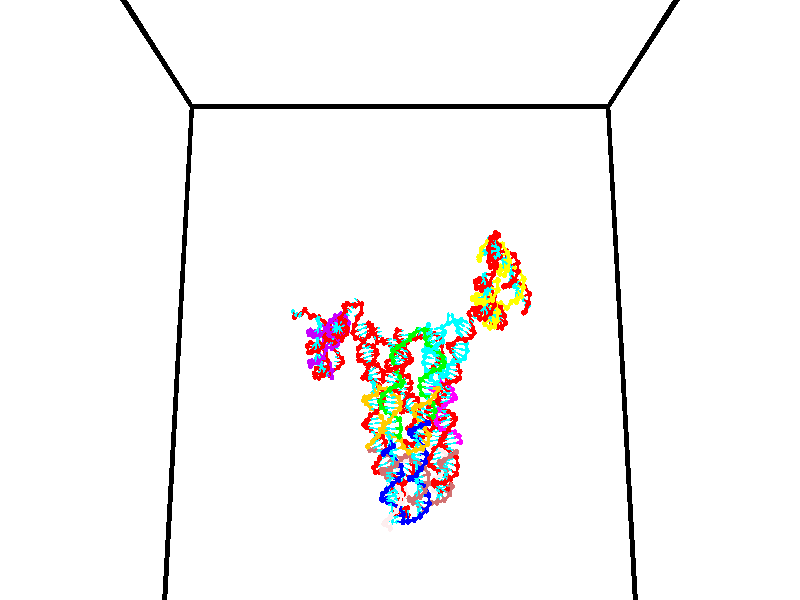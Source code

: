 // switches for output
#declare DRAW_BASES = 1; // possible values are 0, 1; only relevant for DNA ribbons
#declare DRAW_BASES_TYPE = 3; // possible values are 1, 2, 3; only relevant for DNA ribbons
#declare DRAW_FOG = 0; // set to 1 to enable fog

#include "colors.inc"

#include "transforms.inc"
background { rgb <1, 1, 1>}

#default {
   normal{
       ripples 0.25
       frequency 0.20
       turbulence 0.2
       lambda 5
   }
	finish {
		phong 0.1
		phong_size 40.
	}
}

// original window dimensions: 1024x640


// camera settings

camera {
	sky <0, 0.179814, -0.983701>
	up <0, 0.179814, -0.983701>
	right 1.6 * <1, 0, 0>
	location <35, 94.9851, 44.8844>
	look_at <35, 29.7336, 32.9568>
	direction <0, -65.2515, -11.9276>
	angle 67.0682
}


# declare cpy_camera_pos = <35, 94.9851, 44.8844>;
# if (DRAW_FOG = 1)
fog {
	fog_type 2
	up vnormalize(cpy_camera_pos)
	color rgbt<1,1,1,0.3>
	distance 1e-5
	fog_alt 3e-3
	fog_offset 56
}
# end


// LIGHTS

# declare lum = 6;
global_settings {
	ambient_light rgb lum * <0.05, 0.05, 0.05>
	max_trace_level 15
}# declare cpy_direct_light_amount = 0.25;
light_source
{	1000 * <-1, -1.16352, -0.803886>,
	rgb lum * cpy_direct_light_amount
	parallel
}

light_source
{	1000 * <1, 1.16352, 0.803886>,
	rgb lum * cpy_direct_light_amount
	parallel
}

// strand 0

// nucleotide -1

// particle -1
sphere {
	<24.296417, 34.534294, 35.286392> 0.250000
	pigment { color rgbt <1,0,0,0> }
	no_shadow
}
cylinder {
	<24.265963, 34.869701, 35.070580>,  <24.247690, 35.070946, 34.941093>, 0.100000
	pigment { color rgbt <1,0,0,0> }
	no_shadow
}
cylinder {
	<24.265963, 34.869701, 35.070580>,  <24.296417, 34.534294, 35.286392>, 0.100000
	pigment { color rgbt <1,0,0,0> }
	no_shadow
}

// particle -1
sphere {
	<24.265963, 34.869701, 35.070580> 0.100000
	pigment { color rgbt <1,0,0,0> }
	no_shadow
}
sphere {
	0, 1
	scale<0.080000,0.200000,0.300000>
	matrix <0.642975, 0.454858, 0.616188,
		0.762093, -0.299991, -0.573776,
		-0.076136, 0.838516, -0.539531,
		24.243122, 35.121258, 34.908722>
	pigment { color rgbt <0,1,1,0> }
	no_shadow
}
cylinder {
	<25.020199, 34.683617, 35.043926>,  <24.296417, 34.534294, 35.286392>, 0.130000
	pigment { color rgbt <1,0,0,0> }
	no_shadow
}

// nucleotide -1

// particle -1
sphere {
	<25.020199, 34.683617, 35.043926> 0.250000
	pigment { color rgbt <1,0,0,0> }
	no_shadow
}
cylinder {
	<24.787064, 34.995037, 35.137012>,  <24.647182, 35.181889, 35.192863>, 0.100000
	pigment { color rgbt <1,0,0,0> }
	no_shadow
}
cylinder {
	<24.787064, 34.995037, 35.137012>,  <25.020199, 34.683617, 35.043926>, 0.100000
	pigment { color rgbt <1,0,0,0> }
	no_shadow
}

// particle -1
sphere {
	<24.787064, 34.995037, 35.137012> 0.100000
	pigment { color rgbt <1,0,0,0> }
	no_shadow
}
sphere {
	0, 1
	scale<0.080000,0.200000,0.300000>
	matrix <0.782862, 0.461247, 0.417586,
		0.217775, 0.425566, -0.878332,
		-0.582839, 0.778553, 0.232712,
		24.612211, 35.228603, 35.206825>
	pigment { color rgbt <0,1,1,0> }
	no_shadow
}
cylinder {
	<25.445267, 35.122265, 34.760632>,  <25.020199, 34.683617, 35.043926>, 0.130000
	pigment { color rgbt <1,0,0,0> }
	no_shadow
}

// nucleotide -1

// particle -1
sphere {
	<25.445267, 35.122265, 34.760632> 0.250000
	pigment { color rgbt <1,0,0,0> }
	no_shadow
}
cylinder {
	<25.217415, 35.298458, 35.038193>,  <25.080704, 35.404175, 35.204727>, 0.100000
	pigment { color rgbt <1,0,0,0> }
	no_shadow
}
cylinder {
	<25.217415, 35.298458, 35.038193>,  <25.445267, 35.122265, 34.760632>, 0.100000
	pigment { color rgbt <1,0,0,0> }
	no_shadow
}

// particle -1
sphere {
	<25.217415, 35.298458, 35.038193> 0.100000
	pigment { color rgbt <1,0,0,0> }
	no_shadow
}
sphere {
	0, 1
	scale<0.080000,0.200000,0.300000>
	matrix <0.815270, 0.409858, 0.409086,
		-0.104203, 0.798742, -0.592582,
		-0.569628, 0.440487, 0.693899,
		25.046526, 35.430603, 35.246361>
	pigment { color rgbt <0,1,1,0> }
	no_shadow
}
cylinder {
	<26.012905, 35.092533, 35.375740>,  <25.445267, 35.122265, 34.760632>, 0.130000
	pigment { color rgbt <1,0,0,0> }
	no_shadow
}

// nucleotide -1

// particle -1
sphere {
	<26.012905, 35.092533, 35.375740> 0.250000
	pigment { color rgbt <1,0,0,0> }
	no_shadow
}
cylinder {
	<26.411366, 35.062122, 35.393188>,  <26.650442, 35.043877, 35.403656>, 0.100000
	pigment { color rgbt <1,0,0,0> }
	no_shadow
}
cylinder {
	<26.411366, 35.062122, 35.393188>,  <26.012905, 35.092533, 35.375740>, 0.100000
	pigment { color rgbt <1,0,0,0> }
	no_shadow
}

// particle -1
sphere {
	<26.411366, 35.062122, 35.393188> 0.100000
	pigment { color rgbt <1,0,0,0> }
	no_shadow
}
sphere {
	0, 1
	scale<0.080000,0.200000,0.300000>
	matrix <-0.087450, -0.828427, 0.553227,
		-0.005925, -0.554913, -0.831887,
		0.996151, -0.076026, 0.043619,
		26.710211, 35.039314, 35.406273>
	pigment { color rgbt <0,1,1,0> }
	no_shadow
}
cylinder {
	<26.203861, 34.449265, 35.151203>,  <26.012905, 35.092533, 35.375740>, 0.130000
	pigment { color rgbt <1,0,0,0> }
	no_shadow
}

// nucleotide -1

// particle -1
sphere {
	<26.203861, 34.449265, 35.151203> 0.250000
	pigment { color rgbt <1,0,0,0> }
	no_shadow
}
cylinder {
	<26.490679, 34.572922, 35.401093>,  <26.662769, 34.647114, 35.551025>, 0.100000
	pigment { color rgbt <1,0,0,0> }
	no_shadow
}
cylinder {
	<26.490679, 34.572922, 35.401093>,  <26.203861, 34.449265, 35.151203>, 0.100000
	pigment { color rgbt <1,0,0,0> }
	no_shadow
}

// particle -1
sphere {
	<26.490679, 34.572922, 35.401093> 0.100000
	pigment { color rgbt <1,0,0,0> }
	no_shadow
}
sphere {
	0, 1
	scale<0.080000,0.200000,0.300000>
	matrix <-0.045873, -0.873397, 0.484844,
		0.695519, -0.376311, -0.612081,
		0.717042, 0.309140, 0.624727,
		26.705791, 34.665665, 35.588509>
	pigment { color rgbt <0,1,1,0> }
	no_shadow
}
cylinder {
	<26.668161, 33.895695, 35.210537>,  <26.203861, 34.449265, 35.151203>, 0.130000
	pigment { color rgbt <1,0,0,0> }
	no_shadow
}

// nucleotide -1

// particle -1
sphere {
	<26.668161, 33.895695, 35.210537> 0.250000
	pigment { color rgbt <1,0,0,0> }
	no_shadow
}
cylinder {
	<26.718718, 34.114590, 35.541489>,  <26.749052, 34.245926, 35.740059>, 0.100000
	pigment { color rgbt <1,0,0,0> }
	no_shadow
}
cylinder {
	<26.718718, 34.114590, 35.541489>,  <26.668161, 33.895695, 35.210537>, 0.100000
	pigment { color rgbt <1,0,0,0> }
	no_shadow
}

// particle -1
sphere {
	<26.718718, 34.114590, 35.541489> 0.100000
	pigment { color rgbt <1,0,0,0> }
	no_shadow
}
sphere {
	0, 1
	scale<0.080000,0.200000,0.300000>
	matrix <-0.101853, -0.822504, 0.559566,
		0.986738, -0.154995, -0.048219,
		0.126390, 0.547234, 0.827382,
		26.756634, 34.278759, 35.789703>
	pigment { color rgbt <0,1,1,0> }
	no_shadow
}
cylinder {
	<27.226061, 33.633324, 35.604458>,  <26.668161, 33.895695, 35.210537>, 0.130000
	pigment { color rgbt <1,0,0,0> }
	no_shadow
}

// nucleotide -1

// particle -1
sphere {
	<27.226061, 33.633324, 35.604458> 0.250000
	pigment { color rgbt <1,0,0,0> }
	no_shadow
}
cylinder {
	<27.002073, 33.833561, 35.868530>,  <26.867680, 33.953701, 36.026974>, 0.100000
	pigment { color rgbt <1,0,0,0> }
	no_shadow
}
cylinder {
	<27.002073, 33.833561, 35.868530>,  <27.226061, 33.633324, 35.604458>, 0.100000
	pigment { color rgbt <1,0,0,0> }
	no_shadow
}

// particle -1
sphere {
	<27.002073, 33.833561, 35.868530> 0.100000
	pigment { color rgbt <1,0,0,0> }
	no_shadow
}
sphere {
	0, 1
	scale<0.080000,0.200000,0.300000>
	matrix <-0.009046, -0.800477, 0.599295,
		0.828463, 0.329615, 0.452772,
		-0.559970, 0.500590, 0.660184,
		26.834082, 33.983738, 36.066586>
	pigment { color rgbt <0,1,1,0> }
	no_shadow
}
cylinder {
	<27.495493, 33.408089, 36.251694>,  <27.226061, 33.633324, 35.604458>, 0.130000
	pigment { color rgbt <1,0,0,0> }
	no_shadow
}

// nucleotide -1

// particle -1
sphere {
	<27.495493, 33.408089, 36.251694> 0.250000
	pigment { color rgbt <1,0,0,0> }
	no_shadow
}
cylinder {
	<27.143167, 33.568756, 36.351959>,  <26.931772, 33.665157, 36.412117>, 0.100000
	pigment { color rgbt <1,0,0,0> }
	no_shadow
}
cylinder {
	<27.143167, 33.568756, 36.351959>,  <27.495493, 33.408089, 36.251694>, 0.100000
	pigment { color rgbt <1,0,0,0> }
	no_shadow
}

// particle -1
sphere {
	<27.143167, 33.568756, 36.351959> 0.100000
	pigment { color rgbt <1,0,0,0> }
	no_shadow
}
sphere {
	0, 1
	scale<0.080000,0.200000,0.300000>
	matrix <-0.242324, -0.837270, 0.490162,
		0.406752, 0.371000, 0.834812,
		-0.880813, 0.401669, 0.250659,
		26.878923, 33.689259, 36.427158>
	pigment { color rgbt <0,1,1,0> }
	no_shadow
}
cylinder {
	<27.462606, 33.381302, 36.976467>,  <27.495493, 33.408089, 36.251694>, 0.130000
	pigment { color rgbt <1,0,0,0> }
	no_shadow
}

// nucleotide -1

// particle -1
sphere {
	<27.462606, 33.381302, 36.976467> 0.250000
	pigment { color rgbt <1,0,0,0> }
	no_shadow
}
cylinder {
	<27.082518, 33.428028, 36.860931>,  <26.854464, 33.456062, 36.791611>, 0.100000
	pigment { color rgbt <1,0,0,0> }
	no_shadow
}
cylinder {
	<27.082518, 33.428028, 36.860931>,  <27.462606, 33.381302, 36.976467>, 0.100000
	pigment { color rgbt <1,0,0,0> }
	no_shadow
}

// particle -1
sphere {
	<27.082518, 33.428028, 36.860931> 0.100000
	pigment { color rgbt <1,0,0,0> }
	no_shadow
}
sphere {
	0, 1
	scale<0.080000,0.200000,0.300000>
	matrix <-0.265695, -0.788007, 0.555384,
		-0.162731, 0.604483, 0.779820,
		-0.950224, 0.116816, -0.288841,
		26.797451, 33.463074, 36.774281>
	pigment { color rgbt <0,1,1,0> }
	no_shadow
}
cylinder {
	<27.097601, 33.338509, 37.606441>,  <27.462606, 33.381302, 36.976467>, 0.130000
	pigment { color rgbt <1,0,0,0> }
	no_shadow
}

// nucleotide -1

// particle -1
sphere {
	<27.097601, 33.338509, 37.606441> 0.250000
	pigment { color rgbt <1,0,0,0> }
	no_shadow
}
cylinder {
	<26.823650, 33.236412, 37.333447>,  <26.659279, 33.175152, 37.169647>, 0.100000
	pigment { color rgbt <1,0,0,0> }
	no_shadow
}
cylinder {
	<26.823650, 33.236412, 37.333447>,  <27.097601, 33.338509, 37.606441>, 0.100000
	pigment { color rgbt <1,0,0,0> }
	no_shadow
}

// particle -1
sphere {
	<26.823650, 33.236412, 37.333447> 0.100000
	pigment { color rgbt <1,0,0,0> }
	no_shadow
}
sphere {
	0, 1
	scale<0.080000,0.200000,0.300000>
	matrix <-0.209166, -0.828353, 0.519693,
		-0.697991, 0.498680, 0.513933,
		-0.684878, -0.255244, -0.682490,
		26.618187, 33.159840, 37.128700>
	pigment { color rgbt <0,1,1,0> }
	no_shadow
}
cylinder {
	<26.574928, 33.067944, 38.031326>,  <27.097601, 33.338509, 37.606441>, 0.130000
	pigment { color rgbt <1,0,0,0> }
	no_shadow
}

// nucleotide -1

// particle -1
sphere {
	<26.574928, 33.067944, 38.031326> 0.250000
	pigment { color rgbt <1,0,0,0> }
	no_shadow
}
cylinder {
	<26.495911, 32.948021, 37.657997>,  <26.448500, 32.876068, 37.433998>, 0.100000
	pigment { color rgbt <1,0,0,0> }
	no_shadow
}
cylinder {
	<26.495911, 32.948021, 37.657997>,  <26.574928, 33.067944, 38.031326>, 0.100000
	pigment { color rgbt <1,0,0,0> }
	no_shadow
}

// particle -1
sphere {
	<26.495911, 32.948021, 37.657997> 0.100000
	pigment { color rgbt <1,0,0,0> }
	no_shadow
}
sphere {
	0, 1
	scale<0.080000,0.200000,0.300000>
	matrix <-0.489344, -0.794822, 0.358887,
		-0.849422, 0.527613, 0.010308,
		-0.197546, -0.299802, -0.933324,
		26.436647, 32.858082, 37.377998>
	pigment { color rgbt <0,1,1,0> }
	no_shadow
}
cylinder {
	<25.859110, 32.760227, 38.094437>,  <26.574928, 33.067944, 38.031326>, 0.130000
	pigment { color rgbt <1,0,0,0> }
	no_shadow
}

// nucleotide -1

// particle -1
sphere {
	<25.859110, 32.760227, 38.094437> 0.250000
	pigment { color rgbt <1,0,0,0> }
	no_shadow
}
cylinder {
	<26.019976, 32.607441, 37.761604>,  <26.116495, 32.515770, 37.561905>, 0.100000
	pigment { color rgbt <1,0,0,0> }
	no_shadow
}
cylinder {
	<26.019976, 32.607441, 37.761604>,  <25.859110, 32.760227, 38.094437>, 0.100000
	pigment { color rgbt <1,0,0,0> }
	no_shadow
}

// particle -1
sphere {
	<26.019976, 32.607441, 37.761604> 0.100000
	pigment { color rgbt <1,0,0,0> }
	no_shadow
}
sphere {
	0, 1
	scale<0.080000,0.200000,0.300000>
	matrix <-0.263424, -0.918662, 0.294394,
		-0.876853, 0.100796, -0.470073,
		0.402165, -0.381969, -0.832083,
		26.140625, 32.492851, 37.511978>
	pigment { color rgbt <0,1,1,0> }
	no_shadow
}
cylinder {
	<25.457104, 32.193268, 38.051121>,  <25.859110, 32.760227, 38.094437>, 0.130000
	pigment { color rgbt <1,0,0,0> }
	no_shadow
}

// nucleotide -1

// particle -1
sphere {
	<25.457104, 32.193268, 38.051121> 0.250000
	pigment { color rgbt <1,0,0,0> }
	no_shadow
}
cylinder {
	<25.764246, 32.126411, 37.803749>,  <25.948532, 32.086296, 37.655327>, 0.100000
	pigment { color rgbt <1,0,0,0> }
	no_shadow
}
cylinder {
	<25.764246, 32.126411, 37.803749>,  <25.457104, 32.193268, 38.051121>, 0.100000
	pigment { color rgbt <1,0,0,0> }
	no_shadow
}

// particle -1
sphere {
	<25.764246, 32.126411, 37.803749> 0.100000
	pigment { color rgbt <1,0,0,0> }
	no_shadow
}
sphere {
	0, 1
	scale<0.080000,0.200000,0.300000>
	matrix <-0.019697, -0.971067, 0.237992,
		-0.640317, -0.170563, -0.748934,
		0.767858, -0.167142, -0.618432,
		25.994604, 32.076267, 37.618221>
	pigment { color rgbt <0,1,1,0> }
	no_shadow
}
cylinder {
	<25.219326, 31.734632, 37.439945>,  <25.457104, 32.193268, 38.051121>, 0.130000
	pigment { color rgbt <1,0,0,0> }
	no_shadow
}

// nucleotide -1

// particle -1
sphere {
	<25.219326, 31.734632, 37.439945> 0.250000
	pigment { color rgbt <1,0,0,0> }
	no_shadow
}
cylinder {
	<25.614042, 31.714706, 37.501610>,  <25.850872, 31.702751, 37.538609>, 0.100000
	pigment { color rgbt <1,0,0,0> }
	no_shadow
}
cylinder {
	<25.614042, 31.714706, 37.501610>,  <25.219326, 31.734632, 37.439945>, 0.100000
	pigment { color rgbt <1,0,0,0> }
	no_shadow
}

// particle -1
sphere {
	<25.614042, 31.714706, 37.501610> 0.100000
	pigment { color rgbt <1,0,0,0> }
	no_shadow
}
sphere {
	0, 1
	scale<0.080000,0.200000,0.300000>
	matrix <-0.071248, -0.988034, 0.136792,
		0.145504, -0.145969, -0.978530,
		0.986789, -0.049815, 0.154163,
		25.910078, 31.699762, 37.547859>
	pigment { color rgbt <0,1,1,0> }
	no_shadow
}
cylinder {
	<25.478043, 31.199371, 37.063675>,  <25.219326, 31.734632, 37.439945>, 0.130000
	pigment { color rgbt <1,0,0,0> }
	no_shadow
}

// nucleotide -1

// particle -1
sphere {
	<25.478043, 31.199371, 37.063675> 0.250000
	pigment { color rgbt <1,0,0,0> }
	no_shadow
}
cylinder {
	<25.766672, 31.246309, 37.336605>,  <25.939850, 31.274473, 37.500362>, 0.100000
	pigment { color rgbt <1,0,0,0> }
	no_shadow
}
cylinder {
	<25.766672, 31.246309, 37.336605>,  <25.478043, 31.199371, 37.063675>, 0.100000
	pigment { color rgbt <1,0,0,0> }
	no_shadow
}

// particle -1
sphere {
	<25.766672, 31.246309, 37.336605> 0.100000
	pigment { color rgbt <1,0,0,0> }
	no_shadow
}
sphere {
	0, 1
	scale<0.080000,0.200000,0.300000>
	matrix <0.068927, -0.992811, 0.097853,
		0.688899, -0.023577, -0.724474,
		0.721573, 0.117347, 0.682321,
		25.983145, 31.281513, 37.541302>
	pigment { color rgbt <0,1,1,0> }
	no_shadow
}
cylinder {
	<25.906431, 30.578180, 37.142742>,  <25.478043, 31.199371, 37.063675>, 0.130000
	pigment { color rgbt <1,0,0,0> }
	no_shadow
}

// nucleotide -1

// particle -1
sphere {
	<25.906431, 30.578180, 37.142742> 0.250000
	pigment { color rgbt <1,0,0,0> }
	no_shadow
}
cylinder {
	<26.003050, 30.747824, 37.491863>,  <26.061020, 30.849609, 37.701336>, 0.100000
	pigment { color rgbt <1,0,0,0> }
	no_shadow
}
cylinder {
	<26.003050, 30.747824, 37.491863>,  <25.906431, 30.578180, 37.142742>, 0.100000
	pigment { color rgbt <1,0,0,0> }
	no_shadow
}

// particle -1
sphere {
	<26.003050, 30.747824, 37.491863> 0.100000
	pigment { color rgbt <1,0,0,0> }
	no_shadow
}
sphere {
	0, 1
	scale<0.080000,0.200000,0.300000>
	matrix <0.164754, -0.904302, 0.393820,
		0.956301, 0.048672, -0.288304,
		0.241545, 0.424110, 0.872804,
		26.075514, 30.875057, 37.753704>
	pigment { color rgbt <0,1,1,0> }
	no_shadow
}
cylinder {
	<26.524300, 30.237623, 37.357380>,  <25.906431, 30.578180, 37.142742>, 0.130000
	pigment { color rgbt <1,0,0,0> }
	no_shadow
}

// nucleotide -1

// particle -1
sphere {
	<26.524300, 30.237623, 37.357380> 0.250000
	pigment { color rgbt <1,0,0,0> }
	no_shadow
}
cylinder {
	<26.411123, 30.431463, 37.688465>,  <26.343218, 30.547768, 37.887115>, 0.100000
	pigment { color rgbt <1,0,0,0> }
	no_shadow
}
cylinder {
	<26.411123, 30.431463, 37.688465>,  <26.524300, 30.237623, 37.357380>, 0.100000
	pigment { color rgbt <1,0,0,0> }
	no_shadow
}

// particle -1
sphere {
	<26.411123, 30.431463, 37.688465> 0.100000
	pigment { color rgbt <1,0,0,0> }
	no_shadow
}
sphere {
	0, 1
	scale<0.080000,0.200000,0.300000>
	matrix <0.311927, -0.769572, 0.557190,
		0.906998, 0.415838, 0.066583,
		-0.282941, 0.484601, 0.827711,
		26.326241, 30.576843, 37.936779>
	pigment { color rgbt <0,1,1,0> }
	no_shadow
}
cylinder {
	<27.023146, 30.174871, 37.949696>,  <26.524300, 30.237623, 37.357380>, 0.130000
	pigment { color rgbt <1,0,0,0> }
	no_shadow
}

// nucleotide -1

// particle -1
sphere {
	<27.023146, 30.174871, 37.949696> 0.250000
	pigment { color rgbt <1,0,0,0> }
	no_shadow
}
cylinder {
	<26.684149, 30.270769, 38.139130>,  <26.480751, 30.328308, 38.252789>, 0.100000
	pigment { color rgbt <1,0,0,0> }
	no_shadow
}
cylinder {
	<26.684149, 30.270769, 38.139130>,  <27.023146, 30.174871, 37.949696>, 0.100000
	pigment { color rgbt <1,0,0,0> }
	no_shadow
}

// particle -1
sphere {
	<26.684149, 30.270769, 38.139130> 0.100000
	pigment { color rgbt <1,0,0,0> }
	no_shadow
}
sphere {
	0, 1
	scale<0.080000,0.200000,0.300000>
	matrix <0.126662, -0.775079, 0.619040,
		0.515477, 0.584615, 0.626505,
		-0.847491, 0.239746, 0.473583,
		26.429901, 30.342693, 38.281204>
	pigment { color rgbt <0,1,1,0> }
	no_shadow
}
cylinder {
	<27.218840, 30.102827, 38.587791>,  <27.023146, 30.174871, 37.949696>, 0.130000
	pigment { color rgbt <1,0,0,0> }
	no_shadow
}

// nucleotide -1

// particle -1
sphere {
	<27.218840, 30.102827, 38.587791> 0.250000
	pigment { color rgbt <1,0,0,0> }
	no_shadow
}
cylinder {
	<26.819231, 30.085852, 38.582851>,  <26.579466, 30.075666, 38.579887>, 0.100000
	pigment { color rgbt <1,0,0,0> }
	no_shadow
}
cylinder {
	<26.819231, 30.085852, 38.582851>,  <27.218840, 30.102827, 38.587791>, 0.100000
	pigment { color rgbt <1,0,0,0> }
	no_shadow
}

// particle -1
sphere {
	<26.819231, 30.085852, 38.582851> 0.100000
	pigment { color rgbt <1,0,0,0> }
	no_shadow
}
sphere {
	0, 1
	scale<0.080000,0.200000,0.300000>
	matrix <0.029209, -0.843592, 0.536190,
		-0.033169, 0.535305, 0.844007,
		-0.999023, -0.042437, -0.012346,
		26.519524, 30.073120, 38.579147>
	pigment { color rgbt <0,1,1,0> }
	no_shadow
}
cylinder {
	<27.247477, 29.925142, 39.196880>,  <27.218840, 30.102827, 38.587791>, 0.130000
	pigment { color rgbt <1,0,0,0> }
	no_shadow
}

// nucleotide -1

// particle -1
sphere {
	<27.247477, 29.925142, 39.196880> 0.250000
	pigment { color rgbt <1,0,0,0> }
	no_shadow
}
cylinder {
	<26.874552, 29.840666, 39.079445>,  <26.650797, 29.789980, 39.008984>, 0.100000
	pigment { color rgbt <1,0,0,0> }
	no_shadow
}
cylinder {
	<26.874552, 29.840666, 39.079445>,  <27.247477, 29.925142, 39.196880>, 0.100000
	pigment { color rgbt <1,0,0,0> }
	no_shadow
}

// particle -1
sphere {
	<26.874552, 29.840666, 39.079445> 0.100000
	pigment { color rgbt <1,0,0,0> }
	no_shadow
}
sphere {
	0, 1
	scale<0.080000,0.200000,0.300000>
	matrix <0.020207, -0.840937, 0.540756,
		-0.361089, 0.498221, 0.788284,
		-0.932312, -0.211189, -0.293586,
		26.594858, 29.777309, 38.991367>
	pigment { color rgbt <0,1,1,0> }
	no_shadow
}
cylinder {
	<26.765938, 29.769575, 39.866116>,  <27.247477, 29.925142, 39.196880>, 0.130000
	pigment { color rgbt <1,0,0,0> }
	no_shadow
}

// nucleotide -1

// particle -1
sphere {
	<26.765938, 29.769575, 39.866116> 0.250000
	pigment { color rgbt <1,0,0,0> }
	no_shadow
}
cylinder {
	<26.594280, 29.615376, 39.539379>,  <26.491285, 29.522856, 39.343338>, 0.100000
	pigment { color rgbt <1,0,0,0> }
	no_shadow
}
cylinder {
	<26.594280, 29.615376, 39.539379>,  <26.765938, 29.769575, 39.866116>, 0.100000
	pigment { color rgbt <1,0,0,0> }
	no_shadow
}

// particle -1
sphere {
	<26.594280, 29.615376, 39.539379> 0.100000
	pigment { color rgbt <1,0,0,0> }
	no_shadow
}
sphere {
	0, 1
	scale<0.080000,0.200000,0.300000>
	matrix <-0.071825, -0.886920, 0.456305,
		-0.900376, 0.254490, 0.352928,
		-0.429144, -0.385497, -0.816840,
		26.465538, 29.499727, 39.294327>
	pigment { color rgbt <0,1,1,0> }
	no_shadow
}
cylinder {
	<26.219213, 29.360632, 40.072239>,  <26.765938, 29.769575, 39.866116>, 0.130000
	pigment { color rgbt <1,0,0,0> }
	no_shadow
}

// nucleotide -1

// particle -1
sphere {
	<26.219213, 29.360632, 40.072239> 0.250000
	pigment { color rgbt <1,0,0,0> }
	no_shadow
}
cylinder {
	<26.340389, 29.208948, 39.722511>,  <26.413095, 29.117939, 39.512676>, 0.100000
	pigment { color rgbt <1,0,0,0> }
	no_shadow
}
cylinder {
	<26.340389, 29.208948, 39.722511>,  <26.219213, 29.360632, 40.072239>, 0.100000
	pigment { color rgbt <1,0,0,0> }
	no_shadow
}

// particle -1
sphere {
	<26.340389, 29.208948, 39.722511> 0.100000
	pigment { color rgbt <1,0,0,0> }
	no_shadow
}
sphere {
	0, 1
	scale<0.080000,0.200000,0.300000>
	matrix <-0.173599, -0.924035, 0.340622,
		-0.937066, 0.048594, -0.345755,
		0.302938, -0.379208, -0.874317,
		26.431273, 29.095186, 39.460217>
	pigment { color rgbt <0,1,1,0> }
	no_shadow
}
cylinder {
	<25.696426, 28.909737, 39.917454>,  <26.219213, 29.360632, 40.072239>, 0.130000
	pigment { color rgbt <1,0,0,0> }
	no_shadow
}

// nucleotide -1

// particle -1
sphere {
	<25.696426, 28.909737, 39.917454> 0.250000
	pigment { color rgbt <1,0,0,0> }
	no_shadow
}
cylinder {
	<26.009125, 28.802465, 39.692261>,  <26.196745, 28.738104, 39.557144>, 0.100000
	pigment { color rgbt <1,0,0,0> }
	no_shadow
}
cylinder {
	<26.009125, 28.802465, 39.692261>,  <25.696426, 28.909737, 39.917454>, 0.100000
	pigment { color rgbt <1,0,0,0> }
	no_shadow
}

// particle -1
sphere {
	<26.009125, 28.802465, 39.692261> 0.100000
	pigment { color rgbt <1,0,0,0> }
	no_shadow
}
sphere {
	0, 1
	scale<0.080000,0.200000,0.300000>
	matrix <-0.248998, -0.961951, 0.112470,
		-0.571725, 0.052258, -0.818779,
		0.781748, -0.268176, -0.562984,
		26.243649, 28.722012, 39.523365>
	pigment { color rgbt <0,1,1,0> }
	no_shadow
}
cylinder {
	<25.509956, 28.297918, 39.540909>,  <25.696426, 28.909737, 39.917454>, 0.130000
	pigment { color rgbt <1,0,0,0> }
	no_shadow
}

// nucleotide -1

// particle -1
sphere {
	<25.509956, 28.297918, 39.540909> 0.250000
	pigment { color rgbt <1,0,0,0> }
	no_shadow
}
cylinder {
	<25.907787, 28.283518, 39.501884>,  <26.146486, 28.274878, 39.478470>, 0.100000
	pigment { color rgbt <1,0,0,0> }
	no_shadow
}
cylinder {
	<25.907787, 28.283518, 39.501884>,  <25.509956, 28.297918, 39.540909>, 0.100000
	pigment { color rgbt <1,0,0,0> }
	no_shadow
}

// particle -1
sphere {
	<25.907787, 28.283518, 39.501884> 0.100000
	pigment { color rgbt <1,0,0,0> }
	no_shadow
}
sphere {
	0, 1
	scale<0.080000,0.200000,0.300000>
	matrix <-0.029985, -0.997597, 0.062462,
		-0.099575, -0.059198, -0.993268,
		0.994578, -0.036002, -0.097560,
		26.206161, 28.272717, 39.472618>
	pigment { color rgbt <0,1,1,0> }
	no_shadow
}
cylinder {
	<25.662519, 27.753965, 39.041050>,  <25.509956, 28.297918, 39.540909>, 0.130000
	pigment { color rgbt <1,0,0,0> }
	no_shadow
}

// nucleotide -1

// particle -1
sphere {
	<25.662519, 27.753965, 39.041050> 0.250000
	pigment { color rgbt <1,0,0,0> }
	no_shadow
}
cylinder {
	<26.025135, 27.797611, 39.204159>,  <26.242704, 27.823799, 39.302025>, 0.100000
	pigment { color rgbt <1,0,0,0> }
	no_shadow
}
cylinder {
	<26.025135, 27.797611, 39.204159>,  <25.662519, 27.753965, 39.041050>, 0.100000
	pigment { color rgbt <1,0,0,0> }
	no_shadow
}

// particle -1
sphere {
	<26.025135, 27.797611, 39.204159> 0.100000
	pigment { color rgbt <1,0,0,0> }
	no_shadow
}
sphere {
	0, 1
	scale<0.080000,0.200000,0.300000>
	matrix <0.120616, -0.992696, -0.002519,
		0.404522, 0.051468, -0.913079,
		0.906540, 0.109113, 0.407775,
		26.297096, 27.830345, 39.326492>
	pigment { color rgbt <0,1,1,0> }
	no_shadow
}
cylinder {
	<26.213306, 27.293869, 38.682644>,  <25.662519, 27.753965, 39.041050>, 0.130000
	pigment { color rgbt <1,0,0,0> }
	no_shadow
}

// nucleotide -1

// particle -1
sphere {
	<26.213306, 27.293869, 38.682644> 0.250000
	pigment { color rgbt <1,0,0,0> }
	no_shadow
}
cylinder {
	<26.246706, 27.315004, 39.080685>,  <26.266745, 27.327686, 39.319511>, 0.100000
	pigment { color rgbt <1,0,0,0> }
	no_shadow
}
cylinder {
	<26.246706, 27.315004, 39.080685>,  <26.213306, 27.293869, 38.682644>, 0.100000
	pigment { color rgbt <1,0,0,0> }
	no_shadow
}

// particle -1
sphere {
	<26.246706, 27.315004, 39.080685> 0.100000
	pigment { color rgbt <1,0,0,0> }
	no_shadow
}
sphere {
	0, 1
	scale<0.080000,0.200000,0.300000>
	matrix <0.196219, -0.979915, 0.035569,
		0.976999, 0.192289, -0.092188,
		0.083497, 0.052840, 0.995106,
		26.271755, 27.330856, 39.379215>
	pigment { color rgbt <0,1,1,0> }
	no_shadow
}
cylinder {
	<26.624538, 26.792349, 38.854420>,  <26.213306, 27.293869, 38.682644>, 0.130000
	pigment { color rgbt <1,0,0,0> }
	no_shadow
}

// nucleotide -1

// particle -1
sphere {
	<26.624538, 26.792349, 38.854420> 0.250000
	pigment { color rgbt <1,0,0,0> }
	no_shadow
}
cylinder {
	<26.433977, 26.876945, 39.195786>,  <26.319641, 26.927704, 39.400604>, 0.100000
	pigment { color rgbt <1,0,0,0> }
	no_shadow
}
cylinder {
	<26.433977, 26.876945, 39.195786>,  <26.624538, 26.792349, 38.854420>, 0.100000
	pigment { color rgbt <1,0,0,0> }
	no_shadow
}

// particle -1
sphere {
	<26.433977, 26.876945, 39.195786> 0.100000
	pigment { color rgbt <1,0,0,0> }
	no_shadow
}
sphere {
	0, 1
	scale<0.080000,0.200000,0.300000>
	matrix <0.092880, -0.953102, 0.288046,
		0.874307, 0.216491, 0.434418,
		-0.476404, 0.211492, 0.853411,
		26.291056, 26.940393, 39.451809>
	pigment { color rgbt <0,1,1,0> }
	no_shadow
}
cylinder {
	<26.950949, 26.563560, 39.562809>,  <26.624538, 26.792349, 38.854420>, 0.130000
	pigment { color rgbt <1,0,0,0> }
	no_shadow
}

// nucleotide -1

// particle -1
sphere {
	<26.950949, 26.563560, 39.562809> 0.250000
	pigment { color rgbt <1,0,0,0> }
	no_shadow
}
cylinder {
	<26.553036, 26.549538, 39.601128>,  <26.314287, 26.541124, 39.624119>, 0.100000
	pigment { color rgbt <1,0,0,0> }
	no_shadow
}
cylinder {
	<26.553036, 26.549538, 39.601128>,  <26.950949, 26.563560, 39.562809>, 0.100000
	pigment { color rgbt <1,0,0,0> }
	no_shadow
}

// particle -1
sphere {
	<26.553036, 26.549538, 39.601128> 0.100000
	pigment { color rgbt <1,0,0,0> }
	no_shadow
}
sphere {
	0, 1
	scale<0.080000,0.200000,0.300000>
	matrix <0.053631, -0.978567, 0.198822,
		0.086775, 0.202922, 0.975342,
		-0.994783, -0.035055, 0.095798,
		26.254601, 26.539021, 39.629868>
	pigment { color rgbt <0,1,1,0> }
	no_shadow
}
cylinder {
	<27.418692, 27.081856, 39.237633>,  <26.950949, 26.563560, 39.562809>, 0.130000
	pigment { color rgbt <1,0,0,0> }
	no_shadow
}

// nucleotide -1

// particle -1
sphere {
	<27.418692, 27.081856, 39.237633> 0.250000
	pigment { color rgbt <1,0,0,0> }
	no_shadow
}
cylinder {
	<27.547138, 26.709455, 39.168213>,  <27.624207, 26.486015, 39.126560>, 0.100000
	pigment { color rgbt <1,0,0,0> }
	no_shadow
}
cylinder {
	<27.547138, 26.709455, 39.168213>,  <27.418692, 27.081856, 39.237633>, 0.100000
	pigment { color rgbt <1,0,0,0> }
	no_shadow
}

// particle -1
sphere {
	<27.547138, 26.709455, 39.168213> 0.100000
	pigment { color rgbt <1,0,0,0> }
	no_shadow
}
sphere {
	0, 1
	scale<0.080000,0.200000,0.300000>
	matrix <0.152834, 0.231793, -0.960684,
		0.934626, 0.281969, 0.216722,
		0.321117, -0.931002, -0.173545,
		27.643473, 26.430155, 39.116150>
	pigment { color rgbt <0,1,1,0> }
	no_shadow
}
cylinder {
	<28.093481, 27.176249, 38.883152>,  <27.418692, 27.081856, 39.237633>, 0.130000
	pigment { color rgbt <1,0,0,0> }
	no_shadow
}

// nucleotide -1

// particle -1
sphere {
	<28.093481, 27.176249, 38.883152> 0.250000
	pigment { color rgbt <1,0,0,0> }
	no_shadow
}
cylinder {
	<27.905743, 26.836109, 38.787971>,  <27.793098, 26.632025, 38.730865>, 0.100000
	pigment { color rgbt <1,0,0,0> }
	no_shadow
}
cylinder {
	<27.905743, 26.836109, 38.787971>,  <28.093481, 27.176249, 38.883152>, 0.100000
	pigment { color rgbt <1,0,0,0> }
	no_shadow
}

// particle -1
sphere {
	<27.905743, 26.836109, 38.787971> 0.100000
	pigment { color rgbt <1,0,0,0> }
	no_shadow
}
sphere {
	0, 1
	scale<0.080000,0.200000,0.300000>
	matrix <0.327488, 0.082626, -0.941236,
		0.820040, -0.519692, 0.239699,
		-0.469347, -0.850349, -0.237949,
		27.764938, 26.581005, 38.716587>
	pigment { color rgbt <0,1,1,0> }
	no_shadow
}
cylinder {
	<28.532560, 26.716473, 38.380360>,  <28.093481, 27.176249, 38.883152>, 0.130000
	pigment { color rgbt <1,0,0,0> }
	no_shadow
}

// nucleotide -1

// particle -1
sphere {
	<28.532560, 26.716473, 38.380360> 0.250000
	pigment { color rgbt <1,0,0,0> }
	no_shadow
}
cylinder {
	<28.141859, 26.641005, 38.339653>,  <27.907438, 26.595724, 38.315228>, 0.100000
	pigment { color rgbt <1,0,0,0> }
	no_shadow
}
cylinder {
	<28.141859, 26.641005, 38.339653>,  <28.532560, 26.716473, 38.380360>, 0.100000
	pigment { color rgbt <1,0,0,0> }
	no_shadow
}

// particle -1
sphere {
	<28.141859, 26.641005, 38.339653> 0.100000
	pigment { color rgbt <1,0,0,0> }
	no_shadow
}
sphere {
	0, 1
	scale<0.080000,0.200000,0.300000>
	matrix <0.099290, 0.022557, -0.994803,
		0.189989, -0.981781, -0.003300,
		-0.976753, -0.188674, -0.101766,
		27.848833, 26.584402, 38.309124>
	pigment { color rgbt <0,1,1,0> }
	no_shadow
}
cylinder {
	<28.377199, 26.166546, 37.932198>,  <28.532560, 26.716473, 38.380360>, 0.130000
	pigment { color rgbt <1,0,0,0> }
	no_shadow
}

// nucleotide -1

// particle -1
sphere {
	<28.377199, 26.166546, 37.932198> 0.250000
	pigment { color rgbt <1,0,0,0> }
	no_shadow
}
cylinder {
	<28.058716, 26.407820, 37.913368>,  <27.867626, 26.552584, 37.902073>, 0.100000
	pigment { color rgbt <1,0,0,0> }
	no_shadow
}
cylinder {
	<28.058716, 26.407820, 37.913368>,  <28.377199, 26.166546, 37.932198>, 0.100000
	pigment { color rgbt <1,0,0,0> }
	no_shadow
}

// particle -1
sphere {
	<28.058716, 26.407820, 37.913368> 0.100000
	pigment { color rgbt <1,0,0,0> }
	no_shadow
}
sphere {
	0, 1
	scale<0.080000,0.200000,0.300000>
	matrix <0.019755, -0.051840, -0.998460,
		-0.604697, -0.795914, 0.029359,
		-0.796210, 0.603186, -0.047071,
		27.819853, 26.588776, 37.899246>
	pigment { color rgbt <0,1,1,0> }
	no_shadow
}
cylinder {
	<27.896639, 25.797489, 37.480549>,  <28.377199, 26.166546, 37.932198>, 0.130000
	pigment { color rgbt <1,0,0,0> }
	no_shadow
}

// nucleotide -1

// particle -1
sphere {
	<27.896639, 25.797489, 37.480549> 0.250000
	pigment { color rgbt <1,0,0,0> }
	no_shadow
}
cylinder {
	<27.902714, 26.197060, 37.463062>,  <27.906359, 26.436802, 37.452568>, 0.100000
	pigment { color rgbt <1,0,0,0> }
	no_shadow
}
cylinder {
	<27.902714, 26.197060, 37.463062>,  <27.896639, 25.797489, 37.480549>, 0.100000
	pigment { color rgbt <1,0,0,0> }
	no_shadow
}

// particle -1
sphere {
	<27.902714, 26.197060, 37.463062> 0.100000
	pigment { color rgbt <1,0,0,0> }
	no_shadow
}
sphere {
	0, 1
	scale<0.080000,0.200000,0.300000>
	matrix <-0.018230, -0.043439, -0.998890,
		-0.999719, 0.015968, 0.017551,
		0.015187, 0.998928, -0.043718,
		27.907270, 26.496738, 37.449947>
	pigment { color rgbt <0,1,1,0> }
	no_shadow
}
cylinder {
	<27.251066, 26.057486, 36.977280>,  <27.896639, 25.797489, 37.480549>, 0.130000
	pigment { color rgbt <1,0,0,0> }
	no_shadow
}

// nucleotide -1

// particle -1
sphere {
	<27.251066, 26.057486, 36.977280> 0.250000
	pigment { color rgbt <1,0,0,0> }
	no_shadow
}
cylinder {
	<27.559406, 26.310158, 37.010197>,  <27.744410, 26.461761, 37.029949>, 0.100000
	pigment { color rgbt <1,0,0,0> }
	no_shadow
}
cylinder {
	<27.559406, 26.310158, 37.010197>,  <27.251066, 26.057486, 36.977280>, 0.100000
	pigment { color rgbt <1,0,0,0> }
	no_shadow
}

// particle -1
sphere {
	<27.559406, 26.310158, 37.010197> 0.100000
	pigment { color rgbt <1,0,0,0> }
	no_shadow
}
sphere {
	0, 1
	scale<0.080000,0.200000,0.300000>
	matrix <0.065388, 0.050046, -0.996604,
		-0.633653, 0.773613, -0.002726,
		0.770849, 0.631679, 0.082297,
		27.790661, 26.499662, 37.034885>
	pigment { color rgbt <0,1,1,0> }
	no_shadow
}
cylinder {
	<27.320904, 26.525074, 36.519814>,  <27.251066, 26.057486, 36.977280>, 0.130000
	pigment { color rgbt <1,0,0,0> }
	no_shadow
}

// nucleotide -1

// particle -1
sphere {
	<27.320904, 26.525074, 36.519814> 0.250000
	pigment { color rgbt <1,0,0,0> }
	no_shadow
}
cylinder {
	<27.566484, 26.784073, 36.700394>,  <27.713833, 26.939472, 36.808743>, 0.100000
	pigment { color rgbt <1,0,0,0> }
	no_shadow
}
cylinder {
	<27.566484, 26.784073, 36.700394>,  <27.320904, 26.525074, 36.519814>, 0.100000
	pigment { color rgbt <1,0,0,0> }
	no_shadow
}

// particle -1
sphere {
	<27.566484, 26.784073, 36.700394> 0.100000
	pigment { color rgbt <1,0,0,0> }
	no_shadow
}
sphere {
	0, 1
	scale<0.080000,0.200000,0.300000>
	matrix <-0.703822, 0.707983, -0.058267,
		-0.357348, -0.281968, 0.890391,
		0.613952, 0.647498, 0.451452,
		27.750669, 26.978323, 36.835831>
	pigment { color rgbt <0,1,1,0> }
	no_shadow
}
cylinder {
	<27.396715, 26.650438, 35.713631>,  <27.320904, 26.525074, 36.519814>, 0.130000
	pigment { color rgbt <1,0,0,0> }
	no_shadow
}

// nucleotide -1

// particle -1
sphere {
	<27.396715, 26.650438, 35.713631> 0.250000
	pigment { color rgbt <1,0,0,0> }
	no_shadow
}
cylinder {
	<27.143723, 26.840422, 35.958378>,  <26.991928, 26.954412, 36.105225>, 0.100000
	pigment { color rgbt <1,0,0,0> }
	no_shadow
}
cylinder {
	<27.143723, 26.840422, 35.958378>,  <27.396715, 26.650438, 35.713631>, 0.100000
	pigment { color rgbt <1,0,0,0> }
	no_shadow
}

// particle -1
sphere {
	<27.143723, 26.840422, 35.958378> 0.100000
	pigment { color rgbt <1,0,0,0> }
	no_shadow
}
sphere {
	0, 1
	scale<0.080000,0.200000,0.300000>
	matrix <0.372133, 0.879126, -0.297748,
		-0.679328, 0.039376, -0.732778,
		-0.632480, 0.474959, 0.611868,
		26.953978, 26.982910, 36.141937>
	pigment { color rgbt <0,1,1,0> }
	no_shadow
}
cylinder {
	<26.910952, 27.135546, 35.287468>,  <27.396715, 26.650438, 35.713631>, 0.130000
	pigment { color rgbt <1,0,0,0> }
	no_shadow
}

// nucleotide -1

// particle -1
sphere {
	<26.910952, 27.135546, 35.287468> 0.250000
	pigment { color rgbt <1,0,0,0> }
	no_shadow
}
cylinder {
	<26.993019, 27.245716, 35.663136>,  <27.042259, 27.311819, 35.888538>, 0.100000
	pigment { color rgbt <1,0,0,0> }
	no_shadow
}
cylinder {
	<26.993019, 27.245716, 35.663136>,  <26.910952, 27.135546, 35.287468>, 0.100000
	pigment { color rgbt <1,0,0,0> }
	no_shadow
}

// particle -1
sphere {
	<26.993019, 27.245716, 35.663136> 0.100000
	pigment { color rgbt <1,0,0,0> }
	no_shadow
}
sphere {
	0, 1
	scale<0.080000,0.200000,0.300000>
	matrix <0.203159, 0.926701, -0.316152,
		-0.957409, 0.255666, 0.134177,
		0.205171, 0.275427, 0.939172,
		27.054571, 27.328344, 35.944889>
	pigment { color rgbt <0,1,1,0> }
	no_shadow
}
cylinder {
	<26.730913, 27.827765, 35.305401>,  <26.910952, 27.135546, 35.287468>, 0.130000
	pigment { color rgbt <1,0,0,0> }
	no_shadow
}

// nucleotide -1

// particle -1
sphere {
	<26.730913, 27.827765, 35.305401> 0.250000
	pigment { color rgbt <1,0,0,0> }
	no_shadow
}
cylinder {
	<26.952402, 27.791145, 35.636463>,  <27.085297, 27.769175, 35.835098>, 0.100000
	pigment { color rgbt <1,0,0,0> }
	no_shadow
}
cylinder {
	<26.952402, 27.791145, 35.636463>,  <26.730913, 27.827765, 35.305401>, 0.100000
	pigment { color rgbt <1,0,0,0> }
	no_shadow
}

// particle -1
sphere {
	<26.952402, 27.791145, 35.636463> 0.100000
	pigment { color rgbt <1,0,0,0> }
	no_shadow
}
sphere {
	0, 1
	scale<0.080000,0.200000,0.300000>
	matrix <0.374184, 0.915290, -0.149100,
		-0.743892, 0.392255, 0.541073,
		0.553724, -0.091547, 0.827652,
		27.118519, 27.763681, 35.884758>
	pigment { color rgbt <0,1,1,0> }
	no_shadow
}
cylinder {
	<26.576275, 28.351341, 35.667393>,  <26.730913, 27.827765, 35.305401>, 0.130000
	pigment { color rgbt <1,0,0,0> }
	no_shadow
}

// nucleotide -1

// particle -1
sphere {
	<26.576275, 28.351341, 35.667393> 0.250000
	pigment { color rgbt <1,0,0,0> }
	no_shadow
}
cylinder {
	<26.940714, 28.247145, 35.795174>,  <27.159376, 28.184628, 35.871841>, 0.100000
	pigment { color rgbt <1,0,0,0> }
	no_shadow
}
cylinder {
	<26.940714, 28.247145, 35.795174>,  <26.576275, 28.351341, 35.667393>, 0.100000
	pigment { color rgbt <1,0,0,0> }
	no_shadow
}

// particle -1
sphere {
	<26.940714, 28.247145, 35.795174> 0.100000
	pigment { color rgbt <1,0,0,0> }
	no_shadow
}
sphere {
	0, 1
	scale<0.080000,0.200000,0.300000>
	matrix <0.307571, 0.945586, -0.106149,
		-0.274417, 0.194965, 0.941639,
		0.911096, -0.260492, 0.319450,
		27.214043, 28.168997, 35.891010>
	pigment { color rgbt <0,1,1,0> }
	no_shadow
}
cylinder {
	<26.751604, 28.941431, 36.099728>,  <26.576275, 28.351341, 35.667393>, 0.130000
	pigment { color rgbt <1,0,0,0> }
	no_shadow
}

// nucleotide -1

// particle -1
sphere {
	<26.751604, 28.941431, 36.099728> 0.250000
	pigment { color rgbt <1,0,0,0> }
	no_shadow
}
cylinder {
	<27.102097, 28.764896, 36.022327>,  <27.312391, 28.658976, 35.975887>, 0.100000
	pigment { color rgbt <1,0,0,0> }
	no_shadow
}
cylinder {
	<27.102097, 28.764896, 36.022327>,  <26.751604, 28.941431, 36.099728>, 0.100000
	pigment { color rgbt <1,0,0,0> }
	no_shadow
}

// particle -1
sphere {
	<27.102097, 28.764896, 36.022327> 0.100000
	pigment { color rgbt <1,0,0,0> }
	no_shadow
}
sphere {
	0, 1
	scale<0.080000,0.200000,0.300000>
	matrix <0.411219, 0.894140, -0.177235,
		0.251235, 0.075729, 0.964959,
		0.876231, -0.441337, -0.193498,
		27.364965, 28.632496, 35.964279>
	pigment { color rgbt <0,1,1,0> }
	no_shadow
}
cylinder {
	<27.240265, 29.197861, 36.583996>,  <26.751604, 28.941431, 36.099728>, 0.130000
	pigment { color rgbt <1,0,0,0> }
	no_shadow
}

// nucleotide -1

// particle -1
sphere {
	<27.240265, 29.197861, 36.583996> 0.250000
	pigment { color rgbt <1,0,0,0> }
	no_shadow
}
cylinder {
	<27.471855, 29.062408, 36.287315>,  <27.610809, 28.981138, 36.109306>, 0.100000
	pigment { color rgbt <1,0,0,0> }
	no_shadow
}
cylinder {
	<27.471855, 29.062408, 36.287315>,  <27.240265, 29.197861, 36.583996>, 0.100000
	pigment { color rgbt <1,0,0,0> }
	no_shadow
}

// particle -1
sphere {
	<27.471855, 29.062408, 36.287315> 0.100000
	pigment { color rgbt <1,0,0,0> }
	no_shadow
}
sphere {
	0, 1
	scale<0.080000,0.200000,0.300000>
	matrix <0.438644, 0.896179, -0.066750,
		0.687300, -0.286696, 0.667401,
		0.578974, -0.338629, -0.741701,
		27.645548, 28.960819, 36.064804>
	pigment { color rgbt <0,1,1,0> }
	no_shadow
}
cylinder {
	<27.933823, 29.405096, 36.770428>,  <27.240265, 29.197861, 36.583996>, 0.130000
	pigment { color rgbt <1,0,0,0> }
	no_shadow
}

// nucleotide -1

// particle -1
sphere {
	<27.933823, 29.405096, 36.770428> 0.250000
	pigment { color rgbt <1,0,0,0> }
	no_shadow
}
cylinder {
	<27.943977, 29.330580, 36.377560>,  <27.950069, 29.285870, 36.141838>, 0.100000
	pigment { color rgbt <1,0,0,0> }
	no_shadow
}
cylinder {
	<27.943977, 29.330580, 36.377560>,  <27.933823, 29.405096, 36.770428>, 0.100000
	pigment { color rgbt <1,0,0,0> }
	no_shadow
}

// particle -1
sphere {
	<27.943977, 29.330580, 36.377560> 0.100000
	pigment { color rgbt <1,0,0,0> }
	no_shadow
}
sphere {
	0, 1
	scale<0.080000,0.200000,0.300000>
	matrix <0.439543, 0.884500, -0.156403,
		0.897863, -0.427734, 0.104335,
		0.025385, -0.186288, -0.982167,
		27.951593, 29.274693, 36.082909>
	pigment { color rgbt <0,1,1,0> }
	no_shadow
}
cylinder {
	<28.675125, 29.492384, 36.602325>,  <27.933823, 29.405096, 36.770428>, 0.130000
	pigment { color rgbt <1,0,0,0> }
	no_shadow
}

// nucleotide -1

// particle -1
sphere {
	<28.675125, 29.492384, 36.602325> 0.250000
	pigment { color rgbt <1,0,0,0> }
	no_shadow
}
cylinder {
	<28.429277, 29.549269, 36.291965>,  <28.281769, 29.583399, 36.105751>, 0.100000
	pigment { color rgbt <1,0,0,0> }
	no_shadow
}
cylinder {
	<28.429277, 29.549269, 36.291965>,  <28.675125, 29.492384, 36.602325>, 0.100000
	pigment { color rgbt <1,0,0,0> }
	no_shadow
}

// particle -1
sphere {
	<28.429277, 29.549269, 36.291965> 0.100000
	pigment { color rgbt <1,0,0,0> }
	no_shadow
}
sphere {
	0, 1
	scale<0.080000,0.200000,0.300000>
	matrix <0.469151, 0.856641, -0.214623,
		0.634144, -0.495925, -0.593228,
		-0.614621, 0.142211, -0.775898,
		28.244892, 29.591932, 36.059196>
	pigment { color rgbt <0,1,1,0> }
	no_shadow
}
cylinder {
	<29.095764, 29.793043, 36.096756>,  <28.675125, 29.492384, 36.602325>, 0.130000
	pigment { color rgbt <1,0,0,0> }
	no_shadow
}

// nucleotide -1

// particle -1
sphere {
	<29.095764, 29.793043, 36.096756> 0.250000
	pigment { color rgbt <1,0,0,0> }
	no_shadow
}
cylinder {
	<28.722881, 29.871639, 35.975178>,  <28.499151, 29.918797, 35.902229>, 0.100000
	pigment { color rgbt <1,0,0,0> }
	no_shadow
}
cylinder {
	<28.722881, 29.871639, 35.975178>,  <29.095764, 29.793043, 36.096756>, 0.100000
	pigment { color rgbt <1,0,0,0> }
	no_shadow
}

// particle -1
sphere {
	<28.722881, 29.871639, 35.975178> 0.100000
	pigment { color rgbt <1,0,0,0> }
	no_shadow
}
sphere {
	0, 1
	scale<0.080000,0.200000,0.300000>
	matrix <0.258307, 0.949436, -0.178460,
		0.253513, -0.244873, -0.935825,
		-0.932206, 0.196489, -0.303947,
		28.443220, 29.930586, 35.883995>
	pigment { color rgbt <0,1,1,0> }
	no_shadow
}
cylinder {
	<29.239782, 30.181770, 35.514507>,  <29.095764, 29.793043, 36.096756>, 0.130000
	pigment { color rgbt <1,0,0,0> }
	no_shadow
}

// nucleotide -1

// particle -1
sphere {
	<29.239782, 30.181770, 35.514507> 0.250000
	pigment { color rgbt <1,0,0,0> }
	no_shadow
}
cylinder {
	<28.854332, 30.265068, 35.581509>,  <28.623062, 30.315046, 35.621708>, 0.100000
	pigment { color rgbt <1,0,0,0> }
	no_shadow
}
cylinder {
	<28.854332, 30.265068, 35.581509>,  <29.239782, 30.181770, 35.514507>, 0.100000
	pigment { color rgbt <1,0,0,0> }
	no_shadow
}

// particle -1
sphere {
	<28.854332, 30.265068, 35.581509> 0.100000
	pigment { color rgbt <1,0,0,0> }
	no_shadow
}
sphere {
	0, 1
	scale<0.080000,0.200000,0.300000>
	matrix <0.183561, 0.971266, -0.151485,
		-0.194237, -0.115228, -0.974163,
		-0.963627, 0.208243, 0.167504,
		28.565245, 30.327541, 35.631760>
	pigment { color rgbt <0,1,1,0> }
	no_shadow
}
cylinder {
	<28.979992, 30.576992, 34.942310>,  <29.239782, 30.181770, 35.514507>, 0.130000
	pigment { color rgbt <1,0,0,0> }
	no_shadow
}

// nucleotide -1

// particle -1
sphere {
	<28.979992, 30.576992, 34.942310> 0.250000
	pigment { color rgbt <1,0,0,0> }
	no_shadow
}
cylinder {
	<28.728994, 30.676825, 35.237324>,  <28.578396, 30.736725, 35.414333>, 0.100000
	pigment { color rgbt <1,0,0,0> }
	no_shadow
}
cylinder {
	<28.728994, 30.676825, 35.237324>,  <28.979992, 30.576992, 34.942310>, 0.100000
	pigment { color rgbt <1,0,0,0> }
	no_shadow
}

// particle -1
sphere {
	<28.728994, 30.676825, 35.237324> 0.100000
	pigment { color rgbt <1,0,0,0> }
	no_shadow
}
sphere {
	0, 1
	scale<0.080000,0.200000,0.300000>
	matrix <0.122859, 0.967106, -0.222739,
		-0.768868, -0.049154, -0.637515,
		-0.627493, 0.249581, 0.737538,
		28.540747, 30.751699, 35.458584>
	pigment { color rgbt <0,1,1,0> }
	no_shadow
}
cylinder {
	<28.377134, 31.092663, 34.680241>,  <28.979992, 30.576992, 34.942310>, 0.130000
	pigment { color rgbt <1,0,0,0> }
	no_shadow
}

// nucleotide -1

// particle -1
sphere {
	<28.377134, 31.092663, 34.680241> 0.250000
	pigment { color rgbt <1,0,0,0> }
	no_shadow
}
cylinder {
	<28.411484, 31.139454, 35.076008>,  <28.432095, 31.167528, 35.313469>, 0.100000
	pigment { color rgbt <1,0,0,0> }
	no_shadow
}
cylinder {
	<28.411484, 31.139454, 35.076008>,  <28.377134, 31.092663, 34.680241>, 0.100000
	pigment { color rgbt <1,0,0,0> }
	no_shadow
}

// particle -1
sphere {
	<28.411484, 31.139454, 35.076008> 0.100000
	pigment { color rgbt <1,0,0,0> }
	no_shadow
}
sphere {
	0, 1
	scale<0.080000,0.200000,0.300000>
	matrix <-0.023517, 0.993045, -0.115366,
		-0.996028, -0.013361, 0.088028,
		0.085875, 0.116978, 0.989415,
		28.437246, 31.174547, 35.372833>
	pigment { color rgbt <0,1,1,0> }
	no_shadow
}
cylinder {
	<28.101736, 31.649523, 34.783131>,  <28.377134, 31.092663, 34.680241>, 0.130000
	pigment { color rgbt <1,0,0,0> }
	no_shadow
}

// nucleotide -1

// particle -1
sphere {
	<28.101736, 31.649523, 34.783131> 0.250000
	pigment { color rgbt <1,0,0,0> }
	no_shadow
}
cylinder {
	<28.290579, 31.629377, 35.135170>,  <28.403885, 31.617290, 35.346394>, 0.100000
	pigment { color rgbt <1,0,0,0> }
	no_shadow
}
cylinder {
	<28.290579, 31.629377, 35.135170>,  <28.101736, 31.649523, 34.783131>, 0.100000
	pigment { color rgbt <1,0,0,0> }
	no_shadow
}

// particle -1
sphere {
	<28.290579, 31.629377, 35.135170> 0.100000
	pigment { color rgbt <1,0,0,0> }
	no_shadow
}
sphere {
	0, 1
	scale<0.080000,0.200000,0.300000>
	matrix <-0.062531, 0.993938, 0.090423,
		-0.879320, -0.097723, 0.466097,
		0.472108, -0.050365, 0.880101,
		28.432211, 31.614267, 35.399200>
	pigment { color rgbt <0,1,1,0> }
	no_shadow
}
cylinder {
	<27.724785, 32.050961, 35.262325>,  <28.101736, 31.649523, 34.783131>, 0.130000
	pigment { color rgbt <1,0,0,0> }
	no_shadow
}

// nucleotide -1

// particle -1
sphere {
	<27.724785, 32.050961, 35.262325> 0.250000
	pigment { color rgbt <1,0,0,0> }
	no_shadow
}
cylinder {
	<28.089849, 32.026100, 35.423912>,  <28.308887, 32.011185, 35.520863>, 0.100000
	pigment { color rgbt <1,0,0,0> }
	no_shadow
}
cylinder {
	<28.089849, 32.026100, 35.423912>,  <27.724785, 32.050961, 35.262325>, 0.100000
	pigment { color rgbt <1,0,0,0> }
	no_shadow
}

// particle -1
sphere {
	<28.089849, 32.026100, 35.423912> 0.100000
	pigment { color rgbt <1,0,0,0> }
	no_shadow
}
sphere {
	0, 1
	scale<0.080000,0.200000,0.300000>
	matrix <0.031245, 0.996087, 0.082667,
		-0.407521, -0.062825, 0.911032,
		0.912661, -0.062154, 0.403963,
		28.363647, 32.007454, 35.545101>
	pigment { color rgbt <0,1,1,0> }
	no_shadow
}
cylinder {
	<27.677464, 32.430439, 35.849789>,  <27.724785, 32.050961, 35.262325>, 0.130000
	pigment { color rgbt <1,0,0,0> }
	no_shadow
}

// nucleotide -1

// particle -1
sphere {
	<27.677464, 32.430439, 35.849789> 0.250000
	pigment { color rgbt <1,0,0,0> }
	no_shadow
}
cylinder {
	<28.073509, 32.406010, 35.799286>,  <28.311136, 32.391354, 35.768986>, 0.100000
	pigment { color rgbt <1,0,0,0> }
	no_shadow
}
cylinder {
	<28.073509, 32.406010, 35.799286>,  <27.677464, 32.430439, 35.849789>, 0.100000
	pigment { color rgbt <1,0,0,0> }
	no_shadow
}

// particle -1
sphere {
	<28.073509, 32.406010, 35.799286> 0.100000
	pigment { color rgbt <1,0,0,0> }
	no_shadow
}
sphere {
	0, 1
	scale<0.080000,0.200000,0.300000>
	matrix <0.107006, 0.910893, 0.398527,
		0.090667, -0.408098, 0.908425,
		0.990116, -0.061074, -0.126257,
		28.370544, 32.387688, 35.761410>
	pigment { color rgbt <0,1,1,0> }
	no_shadow
}
cylinder {
	<28.031454, 32.669594, 36.413818>,  <27.677464, 32.430439, 35.849789>, 0.130000
	pigment { color rgbt <1,0,0,0> }
	no_shadow
}

// nucleotide -1

// particle -1
sphere {
	<28.031454, 32.669594, 36.413818> 0.250000
	pigment { color rgbt <1,0,0,0> }
	no_shadow
}
cylinder {
	<28.309490, 32.717197, 36.130219>,  <28.476313, 32.745758, 35.960056>, 0.100000
	pigment { color rgbt <1,0,0,0> }
	no_shadow
}
cylinder {
	<28.309490, 32.717197, 36.130219>,  <28.031454, 32.669594, 36.413818>, 0.100000
	pigment { color rgbt <1,0,0,0> }
	no_shadow
}

// particle -1
sphere {
	<28.309490, 32.717197, 36.130219> 0.100000
	pigment { color rgbt <1,0,0,0> }
	no_shadow
}
sphere {
	0, 1
	scale<0.080000,0.200000,0.300000>
	matrix <0.143148, 0.943546, 0.298714,
		0.704525, -0.309126, 0.638816,
		0.695093, 0.119006, -0.709002,
		28.518019, 32.752899, 35.917519>
	pigment { color rgbt <0,1,1,0> }
	no_shadow
}
cylinder {
	<28.565722, 32.968437, 36.765137>,  <28.031454, 32.669594, 36.413818>, 0.130000
	pigment { color rgbt <1,0,0,0> }
	no_shadow
}

// nucleotide -1

// particle -1
sphere {
	<28.565722, 32.968437, 36.765137> 0.250000
	pigment { color rgbt <1,0,0,0> }
	no_shadow
}
cylinder {
	<28.629423, 33.050652, 36.378895>,  <28.667645, 33.099979, 36.147148>, 0.100000
	pigment { color rgbt <1,0,0,0> }
	no_shadow
}
cylinder {
	<28.629423, 33.050652, 36.378895>,  <28.565722, 32.968437, 36.765137>, 0.100000
	pigment { color rgbt <1,0,0,0> }
	no_shadow
}

// particle -1
sphere {
	<28.629423, 33.050652, 36.378895> 0.100000
	pigment { color rgbt <1,0,0,0> }
	no_shadow
}
sphere {
	0, 1
	scale<0.080000,0.200000,0.300000>
	matrix <0.155622, 0.960633, 0.230144,
		0.974895, -0.186920, 0.120996,
		0.159251, 0.205536, -0.965605,
		28.677198, 33.112312, 36.089214>
	pigment { color rgbt <0,1,1,0> }
	no_shadow
}
cylinder {
	<29.090912, 33.374519, 36.884438>,  <28.565722, 32.968437, 36.765137>, 0.130000
	pigment { color rgbt <1,0,0,0> }
	no_shadow
}

// nucleotide -1

// particle -1
sphere {
	<29.090912, 33.374519, 36.884438> 0.250000
	pigment { color rgbt <1,0,0,0> }
	no_shadow
}
cylinder {
	<28.964794, 33.450809, 36.512585>,  <28.889124, 33.496582, 36.289474>, 0.100000
	pigment { color rgbt <1,0,0,0> }
	no_shadow
}
cylinder {
	<28.964794, 33.450809, 36.512585>,  <29.090912, 33.374519, 36.884438>, 0.100000
	pigment { color rgbt <1,0,0,0> }
	no_shadow
}

// particle -1
sphere {
	<28.964794, 33.450809, 36.512585> 0.100000
	pigment { color rgbt <1,0,0,0> }
	no_shadow
}
sphere {
	0, 1
	scale<0.080000,0.200000,0.300000>
	matrix <0.171170, 0.974959, 0.141968,
		0.933430, -0.114363, -0.340044,
		-0.315293, 0.190722, -0.929632,
		28.870207, 33.508026, 36.233696>
	pigment { color rgbt <0,1,1,0> }
	no_shadow
}
cylinder {
	<29.587084, 33.865932, 36.585129>,  <29.090912, 33.374519, 36.884438>, 0.130000
	pigment { color rgbt <1,0,0,0> }
	no_shadow
}

// nucleotide -1

// particle -1
sphere {
	<29.587084, 33.865932, 36.585129> 0.250000
	pigment { color rgbt <1,0,0,0> }
	no_shadow
}
cylinder {
	<29.242691, 33.899681, 36.384491>,  <29.036055, 33.919930, 36.264111>, 0.100000
	pigment { color rgbt <1,0,0,0> }
	no_shadow
}
cylinder {
	<29.242691, 33.899681, 36.384491>,  <29.587084, 33.865932, 36.585129>, 0.100000
	pigment { color rgbt <1,0,0,0> }
	no_shadow
}

// particle -1
sphere {
	<29.242691, 33.899681, 36.384491> 0.100000
	pigment { color rgbt <1,0,0,0> }
	no_shadow
}
sphere {
	0, 1
	scale<0.080000,0.200000,0.300000>
	matrix <-0.001136, 0.985826, 0.167769,
		0.508635, 0.145016, -0.848682,
		-0.860982, 0.084369, -0.501590,
		28.984396, 33.924992, 36.234013>
	pigment { color rgbt <0,1,1,0> }
	no_shadow
}
cylinder {
	<29.665466, 34.490517, 36.271206>,  <29.587084, 33.865932, 36.585129>, 0.130000
	pigment { color rgbt <1,0,0,0> }
	no_shadow
}

// nucleotide -1

// particle -1
sphere {
	<29.665466, 34.490517, 36.271206> 0.250000
	pigment { color rgbt <1,0,0,0> }
	no_shadow
}
cylinder {
	<29.277456, 34.414978, 36.210037>,  <29.044649, 34.369656, 36.173336>, 0.100000
	pigment { color rgbt <1,0,0,0> }
	no_shadow
}
cylinder {
	<29.277456, 34.414978, 36.210037>,  <29.665466, 34.490517, 36.271206>, 0.100000
	pigment { color rgbt <1,0,0,0> }
	no_shadow
}

// particle -1
sphere {
	<29.277456, 34.414978, 36.210037> 0.100000
	pigment { color rgbt <1,0,0,0> }
	no_shadow
}
sphere {
	0, 1
	scale<0.080000,0.200000,0.300000>
	matrix <-0.210836, 0.966966, 0.143263,
		0.120816, 0.171210, -0.977799,
		-0.970026, -0.188847, -0.152922,
		28.986448, 34.358322, 36.164162>
	pigment { color rgbt <0,1,1,0> }
	no_shadow
}
cylinder {
	<29.483896, 34.938316, 35.711147>,  <29.665466, 34.490517, 36.271206>, 0.130000
	pigment { color rgbt <1,0,0,0> }
	no_shadow
}

// nucleotide -1

// particle -1
sphere {
	<29.483896, 34.938316, 35.711147> 0.250000
	pigment { color rgbt <1,0,0,0> }
	no_shadow
}
cylinder {
	<29.169758, 34.849560, 35.942318>,  <28.981276, 34.796307, 36.081020>, 0.100000
	pigment { color rgbt <1,0,0,0> }
	no_shadow
}
cylinder {
	<29.169758, 34.849560, 35.942318>,  <29.483896, 34.938316, 35.711147>, 0.100000
	pigment { color rgbt <1,0,0,0> }
	no_shadow
}

// particle -1
sphere {
	<29.169758, 34.849560, 35.942318> 0.100000
	pigment { color rgbt <1,0,0,0> }
	no_shadow
}
sphere {
	0, 1
	scale<0.080000,0.200000,0.300000>
	matrix <-0.226422, 0.971828, 0.065447,
		-0.576165, -0.079456, -0.813463,
		-0.785346, -0.221894, 0.577923,
		28.934155, 34.782993, 36.115696>
	pigment { color rgbt <0,1,1,0> }
	no_shadow
}
cylinder {
	<29.011606, 35.466446, 35.572994>,  <29.483896, 34.938316, 35.711147>, 0.130000
	pigment { color rgbt <1,0,0,0> }
	no_shadow
}

// nucleotide -1

// particle -1
sphere {
	<29.011606, 35.466446, 35.572994> 0.250000
	pigment { color rgbt <1,0,0,0> }
	no_shadow
}
cylinder {
	<28.915335, 35.313820, 35.929977>,  <28.857573, 35.222244, 36.144169>, 0.100000
	pigment { color rgbt <1,0,0,0> }
	no_shadow
}
cylinder {
	<28.915335, 35.313820, 35.929977>,  <29.011606, 35.466446, 35.572994>, 0.100000
	pigment { color rgbt <1,0,0,0> }
	no_shadow
}

// particle -1
sphere {
	<28.915335, 35.313820, 35.929977> 0.100000
	pigment { color rgbt <1,0,0,0> }
	no_shadow
}
sphere {
	0, 1
	scale<0.080000,0.200000,0.300000>
	matrix <-0.189049, 0.920304, 0.342491,
		-0.952016, -0.086288, -0.293633,
		-0.240678, -0.381568, 0.892457,
		28.843132, 35.199348, 36.197716>
	pigment { color rgbt <0,1,1,0> }
	no_shadow
}
cylinder {
	<29.532282, 35.640991, 34.937267>,  <29.011606, 35.466446, 35.572994>, 0.130000
	pigment { color rgbt <1,0,0,0> }
	no_shadow
}

// nucleotide -1

// particle -1
sphere {
	<29.532282, 35.640991, 34.937267> 0.250000
	pigment { color rgbt <1,0,0,0> }
	no_shadow
}
cylinder {
	<29.699724, 35.923428, 35.165722>,  <29.800190, 36.092892, 35.302795>, 0.100000
	pigment { color rgbt <1,0,0,0> }
	no_shadow
}
cylinder {
	<29.699724, 35.923428, 35.165722>,  <29.532282, 35.640991, 34.937267>, 0.100000
	pigment { color rgbt <1,0,0,0> }
	no_shadow
}

// particle -1
sphere {
	<29.699724, 35.923428, 35.165722> 0.100000
	pigment { color rgbt <1,0,0,0> }
	no_shadow
}
sphere {
	0, 1
	scale<0.080000,0.200000,0.300000>
	matrix <0.447652, 0.386754, -0.806244,
		-0.790174, 0.593171, -0.154186,
		0.418608, 0.706095, 0.571137,
		29.825306, 36.135258, 35.337063>
	pigment { color rgbt <0,1,1,0> }
	no_shadow
}
cylinder {
	<29.449072, 36.275455, 34.649273>,  <29.532282, 35.640991, 34.937267>, 0.130000
	pigment { color rgbt <1,0,0,0> }
	no_shadow
}

// nucleotide -1

// particle -1
sphere {
	<29.449072, 36.275455, 34.649273> 0.250000
	pigment { color rgbt <1,0,0,0> }
	no_shadow
}
cylinder {
	<29.778759, 36.225159, 34.870129>,  <29.976572, 36.194981, 35.002640>, 0.100000
	pigment { color rgbt <1,0,0,0> }
	no_shadow
}
cylinder {
	<29.778759, 36.225159, 34.870129>,  <29.449072, 36.275455, 34.649273>, 0.100000
	pigment { color rgbt <1,0,0,0> }
	no_shadow
}

// particle -1
sphere {
	<29.778759, 36.225159, 34.870129> 0.100000
	pigment { color rgbt <1,0,0,0> }
	no_shadow
}
sphere {
	0, 1
	scale<0.080000,0.200000,0.300000>
	matrix <0.539321, 0.471528, -0.697707,
		-0.172620, 0.872841, 0.456454,
		0.824218, -0.125737, 0.552137,
		30.026024, 36.187439, 35.035770>
	pigment { color rgbt <0,1,1,0> }
	no_shadow
}
cylinder {
	<29.839764, 36.914116, 34.574680>,  <29.449072, 36.275455, 34.649273>, 0.130000
	pigment { color rgbt <1,0,0,0> }
	no_shadow
}

// nucleotide -1

// particle -1
sphere {
	<29.839764, 36.914116, 34.574680> 0.250000
	pigment { color rgbt <1,0,0,0> }
	no_shadow
}
cylinder {
	<30.089594, 36.618252, 34.674927>,  <30.239492, 36.440735, 34.735073>, 0.100000
	pigment { color rgbt <1,0,0,0> }
	no_shadow
}
cylinder {
	<30.089594, 36.618252, 34.674927>,  <29.839764, 36.914116, 34.574680>, 0.100000
	pigment { color rgbt <1,0,0,0> }
	no_shadow
}

// particle -1
sphere {
	<30.089594, 36.618252, 34.674927> 0.100000
	pigment { color rgbt <1,0,0,0> }
	no_shadow
}
sphere {
	0, 1
	scale<0.080000,0.200000,0.300000>
	matrix <0.645202, 0.307901, -0.699222,
		0.440021, 0.598416, 0.669537,
		0.624577, -0.739659, 0.250616,
		30.276966, 36.396355, 34.750111>
	pigment { color rgbt <0,1,1,0> }
	no_shadow
}
cylinder {
	<30.649603, 37.113762, 34.753391>,  <29.839764, 36.914116, 34.574680>, 0.130000
	pigment { color rgbt <1,0,0,0> }
	no_shadow
}

// nucleotide -1

// particle -1
sphere {
	<30.649603, 37.113762, 34.753391> 0.250000
	pigment { color rgbt <1,0,0,0> }
	no_shadow
}
cylinder {
	<30.551479, 36.760239, 34.594036>,  <30.492605, 36.548126, 34.498425>, 0.100000
	pigment { color rgbt <1,0,0,0> }
	no_shadow
}
cylinder {
	<30.551479, 36.760239, 34.594036>,  <30.649603, 37.113762, 34.753391>, 0.100000
	pigment { color rgbt <1,0,0,0> }
	no_shadow
}

// particle -1
sphere {
	<30.551479, 36.760239, 34.594036> 0.100000
	pigment { color rgbt <1,0,0,0> }
	no_shadow
}
sphere {
	0, 1
	scale<0.080000,0.200000,0.300000>
	matrix <0.539714, 0.216866, -0.813436,
		0.805316, -0.414559, 0.423802,
		-0.245308, -0.883804, -0.398389,
		30.477886, 36.495098, 34.474518>
	pigment { color rgbt <0,1,1,0> }
	no_shadow
}
cylinder {
	<31.240023, 36.687107, 34.585907>,  <30.649603, 37.113762, 34.753391>, 0.130000
	pigment { color rgbt <1,0,0,0> }
	no_shadow
}

// nucleotide -1

// particle -1
sphere {
	<31.240023, 36.687107, 34.585907> 0.250000
	pigment { color rgbt <1,0,0,0> }
	no_shadow
}
cylinder {
	<30.936754, 36.579353, 34.348381>,  <30.754793, 36.514702, 34.205868>, 0.100000
	pigment { color rgbt <1,0,0,0> }
	no_shadow
}
cylinder {
	<30.936754, 36.579353, 34.348381>,  <31.240023, 36.687107, 34.585907>, 0.100000
	pigment { color rgbt <1,0,0,0> }
	no_shadow
}

// particle -1
sphere {
	<30.936754, 36.579353, 34.348381> 0.100000
	pigment { color rgbt <1,0,0,0> }
	no_shadow
}
sphere {
	0, 1
	scale<0.080000,0.200000,0.300000>
	matrix <0.595509, 0.084892, -0.798851,
		0.265609, -0.959284, 0.096059,
		-0.758169, -0.269385, -0.593810,
		30.709303, 36.498539, 34.170238>
	pigment { color rgbt <0,1,1,0> }
	no_shadow
}
cylinder {
	<31.204370, 36.682819, 35.309395>,  <31.240023, 36.687107, 34.585907>, 0.130000
	pigment { color rgbt <1,0,0,0> }
	no_shadow
}

// nucleotide -1

// particle -1
sphere {
	<31.204370, 36.682819, 35.309395> 0.250000
	pigment { color rgbt <1,0,0,0> }
	no_shadow
}
cylinder {
	<30.901588, 36.437260, 35.398972>,  <30.719919, 36.289925, 35.452717>, 0.100000
	pigment { color rgbt <1,0,0,0> }
	no_shadow
}
cylinder {
	<30.901588, 36.437260, 35.398972>,  <31.204370, 36.682819, 35.309395>, 0.100000
	pigment { color rgbt <1,0,0,0> }
	no_shadow
}

// particle -1
sphere {
	<30.901588, 36.437260, 35.398972> 0.100000
	pigment { color rgbt <1,0,0,0> }
	no_shadow
}
sphere {
	0, 1
	scale<0.080000,0.200000,0.300000>
	matrix <0.164829, 0.152243, 0.974502,
		-0.632339, 0.774564, -0.014053,
		-0.756954, -0.613899, 0.223940,
		30.674503, 36.253090, 35.466152>
	pigment { color rgbt <0,1,1,0> }
	no_shadow
}
cylinder {
	<30.876253, 37.034595, 35.795979>,  <31.204370, 36.682819, 35.309395>, 0.130000
	pigment { color rgbt <1,0,0,0> }
	no_shadow
}

// nucleotide -1

// particle -1
sphere {
	<30.876253, 37.034595, 35.795979> 0.250000
	pigment { color rgbt <1,0,0,0> }
	no_shadow
}
cylinder {
	<30.845053, 36.637894, 35.836670>,  <30.826332, 36.399872, 35.861084>, 0.100000
	pigment { color rgbt <1,0,0,0> }
	no_shadow
}
cylinder {
	<30.845053, 36.637894, 35.836670>,  <30.876253, 37.034595, 35.795979>, 0.100000
	pigment { color rgbt <1,0,0,0> }
	no_shadow
}

// particle -1
sphere {
	<30.845053, 36.637894, 35.836670> 0.100000
	pigment { color rgbt <1,0,0,0> }
	no_shadow
}
sphere {
	0, 1
	scale<0.080000,0.200000,0.300000>
	matrix <0.296280, 0.074368, 0.952201,
		-0.951911, 0.104411, 0.288035,
		-0.078000, -0.991750, 0.101726,
		30.821653, 36.340370, 35.867188>
	pigment { color rgbt <0,1,1,0> }
	no_shadow
}
cylinder {
	<30.538002, 36.902611, 36.397446>,  <30.876253, 37.034595, 35.795979>, 0.130000
	pigment { color rgbt <1,0,0,0> }
	no_shadow
}

// nucleotide -1

// particle -1
sphere {
	<30.538002, 36.902611, 36.397446> 0.250000
	pigment { color rgbt <1,0,0,0> }
	no_shadow
}
cylinder {
	<30.773588, 36.591827, 36.308495>,  <30.914940, 36.405357, 36.255123>, 0.100000
	pigment { color rgbt <1,0,0,0> }
	no_shadow
}
cylinder {
	<30.773588, 36.591827, 36.308495>,  <30.538002, 36.902611, 36.397446>, 0.100000
	pigment { color rgbt <1,0,0,0> }
	no_shadow
}

// particle -1
sphere {
	<30.773588, 36.591827, 36.308495> 0.100000
	pigment { color rgbt <1,0,0,0> }
	no_shadow
}
sphere {
	0, 1
	scale<0.080000,0.200000,0.300000>
	matrix <0.317289, -0.030764, 0.947830,
		-0.743269, -0.628796, 0.228403,
		0.588965, -0.776962, -0.222375,
		30.950277, 36.358738, 36.241783>
	pigment { color rgbt <0,1,1,0> }
	no_shadow
}
cylinder {
	<30.380976, 36.351284, 36.883240>,  <30.538002, 36.902611, 36.397446>, 0.130000
	pigment { color rgbt <1,0,0,0> }
	no_shadow
}

// nucleotide -1

// particle -1
sphere {
	<30.380976, 36.351284, 36.883240> 0.250000
	pigment { color rgbt <1,0,0,0> }
	no_shadow
}
cylinder {
	<30.755121, 36.321510, 36.744930>,  <30.979609, 36.303646, 36.661945>, 0.100000
	pigment { color rgbt <1,0,0,0> }
	no_shadow
}
cylinder {
	<30.755121, 36.321510, 36.744930>,  <30.380976, 36.351284, 36.883240>, 0.100000
	pigment { color rgbt <1,0,0,0> }
	no_shadow
}

// particle -1
sphere {
	<30.755121, 36.321510, 36.744930> 0.100000
	pigment { color rgbt <1,0,0,0> }
	no_shadow
}
sphere {
	0, 1
	scale<0.080000,0.200000,0.300000>
	matrix <0.327962, -0.183506, 0.926697,
		-0.132433, -0.980196, -0.147231,
		0.935362, -0.074439, -0.345769,
		31.035730, 36.299179, 36.641201>
	pigment { color rgbt <0,1,1,0> }
	no_shadow
}
cylinder {
	<30.579514, 35.759151, 37.251587>,  <30.380976, 36.351284, 36.883240>, 0.130000
	pigment { color rgbt <1,0,0,0> }
	no_shadow
}

// nucleotide -1

// particle -1
sphere {
	<30.579514, 35.759151, 37.251587> 0.250000
	pigment { color rgbt <1,0,0,0> }
	no_shadow
}
cylinder {
	<30.915331, 35.933346, 37.121651>,  <31.116821, 36.037861, 37.043690>, 0.100000
	pigment { color rgbt <1,0,0,0> }
	no_shadow
}
cylinder {
	<30.915331, 35.933346, 37.121651>,  <30.579514, 35.759151, 37.251587>, 0.100000
	pigment { color rgbt <1,0,0,0> }
	no_shadow
}

// particle -1
sphere {
	<30.915331, 35.933346, 37.121651> 0.100000
	pigment { color rgbt <1,0,0,0> }
	no_shadow
}
sphere {
	0, 1
	scale<0.080000,0.200000,0.300000>
	matrix <0.417365, -0.134186, 0.898777,
		0.347816, -0.890138, -0.294411,
		0.839542, 0.435486, -0.324841,
		31.167194, 36.063992, 37.024197>
	pigment { color rgbt <0,1,1,0> }
	no_shadow
}
cylinder {
	<31.214703, 35.254444, 37.312771>,  <30.579514, 35.759151, 37.251587>, 0.130000
	pigment { color rgbt <1,0,0,0> }
	no_shadow
}

// nucleotide -1

// particle -1
sphere {
	<31.214703, 35.254444, 37.312771> 0.250000
	pigment { color rgbt <1,0,0,0> }
	no_shadow
}
cylinder {
	<31.320301, 35.640167, 37.320995>,  <31.383659, 35.871601, 37.325932>, 0.100000
	pigment { color rgbt <1,0,0,0> }
	no_shadow
}
cylinder {
	<31.320301, 35.640167, 37.320995>,  <31.214703, 35.254444, 37.312771>, 0.100000
	pigment { color rgbt <1,0,0,0> }
	no_shadow
}

// particle -1
sphere {
	<31.320301, 35.640167, 37.320995> 0.100000
	pigment { color rgbt <1,0,0,0> }
	no_shadow
}
sphere {
	0, 1
	scale<0.080000,0.200000,0.300000>
	matrix <0.385647, -0.125068, 0.914130,
		0.884072, -0.233398, -0.404898,
		0.263996, 0.964304, 0.020560,
		31.399500, 35.929459, 37.327164>
	pigment { color rgbt <0,1,1,0> }
	no_shadow
}
cylinder {
	<31.792511, 35.291744, 37.817291>,  <31.214703, 35.254444, 37.312771>, 0.130000
	pigment { color rgbt <1,0,0,0> }
	no_shadow
}

// nucleotide -1

// particle -1
sphere {
	<31.792511, 35.291744, 37.817291> 0.250000
	pigment { color rgbt <1,0,0,0> }
	no_shadow
}
cylinder {
	<31.680605, 35.673172, 37.772686>,  <31.613461, 35.902027, 37.745922>, 0.100000
	pigment { color rgbt <1,0,0,0> }
	no_shadow
}
cylinder {
	<31.680605, 35.673172, 37.772686>,  <31.792511, 35.291744, 37.817291>, 0.100000
	pigment { color rgbt <1,0,0,0> }
	no_shadow
}

// particle -1
sphere {
	<31.680605, 35.673172, 37.772686> 0.100000
	pigment { color rgbt <1,0,0,0> }
	no_shadow
}
sphere {
	0, 1
	scale<0.080000,0.200000,0.300000>
	matrix <0.337717, 0.206478, 0.918321,
		0.898709, 0.219254, -0.379802,
		-0.279766, 0.953569, -0.111518,
		31.596676, 35.959244, 37.739231>
	pigment { color rgbt <0,1,1,0> }
	no_shadow
}
cylinder {
	<32.343037, 35.572716, 37.903713>,  <31.792511, 35.291744, 37.817291>, 0.130000
	pigment { color rgbt <1,0,0,0> }
	no_shadow
}

// nucleotide -1

// particle -1
sphere {
	<32.343037, 35.572716, 37.903713> 0.250000
	pigment { color rgbt <1,0,0,0> }
	no_shadow
}
cylinder {
	<32.086403, 35.869946, 37.979820>,  <31.932423, 36.048283, 38.025486>, 0.100000
	pigment { color rgbt <1,0,0,0> }
	no_shadow
}
cylinder {
	<32.086403, 35.869946, 37.979820>,  <32.343037, 35.572716, 37.903713>, 0.100000
	pigment { color rgbt <1,0,0,0> }
	no_shadow
}

// particle -1
sphere {
	<32.086403, 35.869946, 37.979820> 0.100000
	pigment { color rgbt <1,0,0,0> }
	no_shadow
}
sphere {
	0, 1
	scale<0.080000,0.200000,0.300000>
	matrix <0.517082, 0.235771, 0.822823,
		0.566562, 0.626297, -0.535500,
		-0.641587, 0.743078, 0.190268,
		31.893927, 36.092869, 38.036900>
	pigment { color rgbt <0,1,1,0> }
	no_shadow
}
cylinder {
	<32.734505, 35.910557, 38.348515>,  <32.343037, 35.572716, 37.903713>, 0.130000
	pigment { color rgbt <1,0,0,0> }
	no_shadow
}

// nucleotide -1

// particle -1
sphere {
	<32.734505, 35.910557, 38.348515> 0.250000
	pigment { color rgbt <1,0,0,0> }
	no_shadow
}
cylinder {
	<32.375210, 36.082783, 38.383785>,  <32.159630, 36.186119, 38.404949>, 0.100000
	pigment { color rgbt <1,0,0,0> }
	no_shadow
}
cylinder {
	<32.375210, 36.082783, 38.383785>,  <32.734505, 35.910557, 38.348515>, 0.100000
	pigment { color rgbt <1,0,0,0> }
	no_shadow
}

// particle -1
sphere {
	<32.375210, 36.082783, 38.383785> 0.100000
	pigment { color rgbt <1,0,0,0> }
	no_shadow
}
sphere {
	0, 1
	scale<0.080000,0.200000,0.300000>
	matrix <0.240961, 0.314669, 0.918107,
		0.367558, 0.845930, -0.386399,
		-0.898242, 0.430565, 0.088176,
		32.105736, 36.211952, 38.410236>
	pigment { color rgbt <0,1,1,0> }
	no_shadow
}
cylinder {
	<32.772629, 36.631092, 38.627731>,  <32.734505, 35.910557, 38.348515>, 0.130000
	pigment { color rgbt <1,0,0,0> }
	no_shadow
}

// nucleotide -1

// particle -1
sphere {
	<32.772629, 36.631092, 38.627731> 0.250000
	pigment { color rgbt <1,0,0,0> }
	no_shadow
}
cylinder {
	<32.412106, 36.481785, 38.715656>,  <32.195793, 36.392200, 38.768410>, 0.100000
	pigment { color rgbt <1,0,0,0> }
	no_shadow
}
cylinder {
	<32.412106, 36.481785, 38.715656>,  <32.772629, 36.631092, 38.627731>, 0.100000
	pigment { color rgbt <1,0,0,0> }
	no_shadow
}

// particle -1
sphere {
	<32.412106, 36.481785, 38.715656> 0.100000
	pigment { color rgbt <1,0,0,0> }
	no_shadow
}
sphere {
	0, 1
	scale<0.080000,0.200000,0.300000>
	matrix <0.164042, 0.175536, 0.970710,
		-0.400922, 0.910965, -0.096979,
		-0.901305, -0.373271, 0.219813,
		32.141712, 36.369804, 38.781601>
	pigment { color rgbt <0,1,1,0> }
	no_shadow
}
cylinder {
	<32.508507, 37.038609, 39.234501>,  <32.772629, 36.631092, 38.627731>, 0.130000
	pigment { color rgbt <1,0,0,0> }
	no_shadow
}

// nucleotide -1

// particle -1
sphere {
	<32.508507, 37.038609, 39.234501> 0.250000
	pigment { color rgbt <1,0,0,0> }
	no_shadow
}
cylinder {
	<32.283291, 36.708271, 39.222107>,  <32.148159, 36.510067, 39.214672>, 0.100000
	pigment { color rgbt <1,0,0,0> }
	no_shadow
}
cylinder {
	<32.283291, 36.708271, 39.222107>,  <32.508507, 37.038609, 39.234501>, 0.100000
	pigment { color rgbt <1,0,0,0> }
	no_shadow
}

// particle -1
sphere {
	<32.283291, 36.708271, 39.222107> 0.100000
	pigment { color rgbt <1,0,0,0> }
	no_shadow
}
sphere {
	0, 1
	scale<0.080000,0.200000,0.300000>
	matrix <0.079887, -0.091701, 0.992577,
		-0.822557, 0.556389, 0.117606,
		-0.563043, -0.825846, -0.030981,
		32.114376, 36.460518, 39.212814>
	pigment { color rgbt <0,1,1,0> }
	no_shadow
}
cylinder {
	<31.934315, 37.091652, 39.769707>,  <32.508507, 37.038609, 39.234501>, 0.130000
	pigment { color rgbt <1,0,0,0> }
	no_shadow
}

// nucleotide -1

// particle -1
sphere {
	<31.934315, 37.091652, 39.769707> 0.250000
	pigment { color rgbt <1,0,0,0> }
	no_shadow
}
cylinder {
	<32.000141, 36.704258, 39.694916>,  <32.039639, 36.471821, 39.650040>, 0.100000
	pigment { color rgbt <1,0,0,0> }
	no_shadow
}
cylinder {
	<32.000141, 36.704258, 39.694916>,  <31.934315, 37.091652, 39.769707>, 0.100000
	pigment { color rgbt <1,0,0,0> }
	no_shadow
}

// particle -1
sphere {
	<32.000141, 36.704258, 39.694916> 0.100000
	pigment { color rgbt <1,0,0,0> }
	no_shadow
}
sphere {
	0, 1
	scale<0.080000,0.200000,0.300000>
	matrix <0.119721, -0.168551, 0.978395,
		-0.979073, -0.183397, 0.088210,
		0.164567, -0.968481, -0.186980,
		32.049511, 36.413715, 39.638821>
	pigment { color rgbt <0,1,1,0> }
	no_shadow
}
cylinder {
	<31.633032, 36.658154, 40.378891>,  <31.934315, 37.091652, 39.769707>, 0.130000
	pigment { color rgbt <1,0,0,0> }
	no_shadow
}

// nucleotide -1

// particle -1
sphere {
	<31.633032, 36.658154, 40.378891> 0.250000
	pigment { color rgbt <1,0,0,0> }
	no_shadow
}
cylinder {
	<31.867378, 36.406700, 40.174309>,  <32.007984, 36.255829, 40.051559>, 0.100000
	pigment { color rgbt <1,0,0,0> }
	no_shadow
}
cylinder {
	<31.867378, 36.406700, 40.174309>,  <31.633032, 36.658154, 40.378891>, 0.100000
	pigment { color rgbt <1,0,0,0> }
	no_shadow
}

// particle -1
sphere {
	<31.867378, 36.406700, 40.174309> 0.100000
	pigment { color rgbt <1,0,0,0> }
	no_shadow
}
sphere {
	0, 1
	scale<0.080000,0.200000,0.300000>
	matrix <0.189667, -0.507216, 0.840689,
		-0.787902, -0.589535, -0.177929,
		0.585865, -0.628633, -0.511452,
		32.043137, 36.218109, 40.020874>
	pigment { color rgbt <0,1,1,0> }
	no_shadow
}
cylinder {
	<31.385042, 35.953693, 40.518539>,  <31.633032, 36.658154, 40.378891>, 0.130000
	pigment { color rgbt <1,0,0,0> }
	no_shadow
}

// nucleotide -1

// particle -1
sphere {
	<31.385042, 35.953693, 40.518539> 0.250000
	pigment { color rgbt <1,0,0,0> }
	no_shadow
}
cylinder {
	<31.772093, 35.917576, 40.424263>,  <32.004322, 35.895905, 40.367699>, 0.100000
	pigment { color rgbt <1,0,0,0> }
	no_shadow
}
cylinder {
	<31.772093, 35.917576, 40.424263>,  <31.385042, 35.953693, 40.518539>, 0.100000
	pigment { color rgbt <1,0,0,0> }
	no_shadow
}

// particle -1
sphere {
	<31.772093, 35.917576, 40.424263> 0.100000
	pigment { color rgbt <1,0,0,0> }
	no_shadow
}
sphere {
	0, 1
	scale<0.080000,0.200000,0.300000>
	matrix <0.098707, -0.724056, 0.682642,
		-0.232291, -0.683805, -0.691702,
		0.967625, -0.090296, -0.235688,
		32.062382, 35.890488, 40.353558>
	pigment { color rgbt <0,1,1,0> }
	no_shadow
}
cylinder {
	<31.442467, 35.228683, 40.413387>,  <31.385042, 35.953693, 40.518539>, 0.130000
	pigment { color rgbt <1,0,0,0> }
	no_shadow
}

// nucleotide -1

// particle -1
sphere {
	<31.442467, 35.228683, 40.413387> 0.250000
	pigment { color rgbt <1,0,0,0> }
	no_shadow
}
cylinder {
	<31.800861, 35.393646, 40.479271>,  <32.015900, 35.492622, 40.518803>, 0.100000
	pigment { color rgbt <1,0,0,0> }
	no_shadow
}
cylinder {
	<31.800861, 35.393646, 40.479271>,  <31.442467, 35.228683, 40.413387>, 0.100000
	pigment { color rgbt <1,0,0,0> }
	no_shadow
}

// particle -1
sphere {
	<31.800861, 35.393646, 40.479271> 0.100000
	pigment { color rgbt <1,0,0,0> }
	no_shadow
}
sphere {
	0, 1
	scale<0.080000,0.200000,0.300000>
	matrix <0.222101, -0.737336, 0.637971,
		0.384551, -0.535030, -0.752239,
		0.895986, 0.412405, 0.164713,
		32.069656, 35.517368, 40.528687>
	pigment { color rgbt <0,1,1,0> }
	no_shadow
}
cylinder {
	<31.803230, 34.629910, 40.485573>,  <31.442467, 35.228683, 40.413387>, 0.130000
	pigment { color rgbt <1,0,0,0> }
	no_shadow
}

// nucleotide -1

// particle -1
sphere {
	<31.803230, 34.629910, 40.485573> 0.250000
	pigment { color rgbt <1,0,0,0> }
	no_shadow
}
cylinder {
	<32.057999, 34.889538, 40.651962>,  <32.210861, 35.045315, 40.751797>, 0.100000
	pigment { color rgbt <1,0,0,0> }
	no_shadow
}
cylinder {
	<32.057999, 34.889538, 40.651962>,  <31.803230, 34.629910, 40.485573>, 0.100000
	pigment { color rgbt <1,0,0,0> }
	no_shadow
}

// particle -1
sphere {
	<32.057999, 34.889538, 40.651962> 0.100000
	pigment { color rgbt <1,0,0,0> }
	no_shadow
}
sphere {
	0, 1
	scale<0.080000,0.200000,0.300000>
	matrix <0.261842, -0.689630, 0.675166,
		0.725099, -0.321110, -0.609196,
		0.636922, 0.649075, 0.415970,
		32.249077, 35.084259, 40.776752>
	pigment { color rgbt <0,1,1,0> }
	no_shadow
}
cylinder {
	<32.352955, 34.207466, 40.665905>,  <31.803230, 34.629910, 40.485573>, 0.130000
	pigment { color rgbt <1,0,0,0> }
	no_shadow
}

// nucleotide -1

// particle -1
sphere {
	<32.352955, 34.207466, 40.665905> 0.250000
	pigment { color rgbt <1,0,0,0> }
	no_shadow
}
cylinder {
	<32.385662, 34.544140, 40.879402>,  <32.405285, 34.746143, 41.007500>, 0.100000
	pigment { color rgbt <1,0,0,0> }
	no_shadow
}
cylinder {
	<32.385662, 34.544140, 40.879402>,  <32.352955, 34.207466, 40.665905>, 0.100000
	pigment { color rgbt <1,0,0,0> }
	no_shadow
}

// particle -1
sphere {
	<32.385662, 34.544140, 40.879402> 0.100000
	pigment { color rgbt <1,0,0,0> }
	no_shadow
}
sphere {
	0, 1
	scale<0.080000,0.200000,0.300000>
	matrix <0.288430, -0.532601, 0.795704,
		0.954004, 0.088887, -0.286315,
		0.081764, 0.841686, 0.533741,
		32.410191, 34.796646, 41.039524>
	pigment { color rgbt <0,1,1,0> }
	no_shadow
}
cylinder {
	<32.907421, 34.171314, 41.013115>,  <32.352955, 34.207466, 40.665905>, 0.130000
	pigment { color rgbt <1,0,0,0> }
	no_shadow
}

// nucleotide -1

// particle -1
sphere {
	<32.907421, 34.171314, 41.013115> 0.250000
	pigment { color rgbt <1,0,0,0> }
	no_shadow
}
cylinder {
	<32.676300, 34.423588, 41.220337>,  <32.537628, 34.574951, 41.344669>, 0.100000
	pigment { color rgbt <1,0,0,0> }
	no_shadow
}
cylinder {
	<32.676300, 34.423588, 41.220337>,  <32.907421, 34.171314, 41.013115>, 0.100000
	pigment { color rgbt <1,0,0,0> }
	no_shadow
}

// particle -1
sphere {
	<32.676300, 34.423588, 41.220337> 0.100000
	pigment { color rgbt <1,0,0,0> }
	no_shadow
}
sphere {
	0, 1
	scale<0.080000,0.200000,0.300000>
	matrix <0.109471, -0.569118, 0.814936,
		0.808801, 0.527585, 0.259797,
		-0.577804, 0.630681, 0.518058,
		32.502960, 34.612793, 41.375755>
	pigment { color rgbt <0,1,1,0> }
	no_shadow
}
cylinder {
	<33.297089, 34.214264, 41.612206>,  <32.907421, 34.171314, 41.013115>, 0.130000
	pigment { color rgbt <1,0,0,0> }
	no_shadow
}

// nucleotide -1

// particle -1
sphere {
	<33.297089, 34.214264, 41.612206> 0.250000
	pigment { color rgbt <1,0,0,0> }
	no_shadow
}
cylinder {
	<32.933811, 34.359482, 41.695526>,  <32.715847, 34.446613, 41.745518>, 0.100000
	pigment { color rgbt <1,0,0,0> }
	no_shadow
}
cylinder {
	<32.933811, 34.359482, 41.695526>,  <33.297089, 34.214264, 41.612206>, 0.100000
	pigment { color rgbt <1,0,0,0> }
	no_shadow
}

// particle -1
sphere {
	<32.933811, 34.359482, 41.695526> 0.100000
	pigment { color rgbt <1,0,0,0> }
	no_shadow
}
sphere {
	0, 1
	scale<0.080000,0.200000,0.300000>
	matrix <0.101087, -0.292692, 0.950849,
		0.406169, 0.884608, 0.229120,
		-0.908189, 0.363044, 0.208305,
		32.661354, 34.468395, 41.758018>
	pigment { color rgbt <0,1,1,0> }
	no_shadow
}
cylinder {
	<33.386761, 34.577957, 42.208397>,  <33.297089, 34.214264, 41.612206>, 0.130000
	pigment { color rgbt <1,0,0,0> }
	no_shadow
}

// nucleotide -1

// particle -1
sphere {
	<33.386761, 34.577957, 42.208397> 0.250000
	pigment { color rgbt <1,0,0,0> }
	no_shadow
}
cylinder {
	<32.991760, 34.515114, 42.203297>,  <32.754761, 34.477409, 42.200237>, 0.100000
	pigment { color rgbt <1,0,0,0> }
	no_shadow
}
cylinder {
	<32.991760, 34.515114, 42.203297>,  <33.386761, 34.577957, 42.208397>, 0.100000
	pigment { color rgbt <1,0,0,0> }
	no_shadow
}

// particle -1
sphere {
	<32.991760, 34.515114, 42.203297> 0.100000
	pigment { color rgbt <1,0,0,0> }
	no_shadow
}
sphere {
	0, 1
	scale<0.080000,0.200000,0.300000>
	matrix <0.010125, -0.143936, 0.989535,
		-0.157299, 0.977036, 0.143727,
		-0.987499, -0.157108, -0.012749,
		32.695511, 34.467983, 42.199471>
	pigment { color rgbt <0,1,1,0> }
	no_shadow
}
cylinder {
	<33.223679, 34.980507, 42.727856>,  <33.386761, 34.577957, 42.208397>, 0.130000
	pigment { color rgbt <1,0,0,0> }
	no_shadow
}

// nucleotide -1

// particle -1
sphere {
	<33.223679, 34.980507, 42.727856> 0.250000
	pigment { color rgbt <1,0,0,0> }
	no_shadow
}
cylinder {
	<32.911922, 34.734875, 42.678135>,  <32.724869, 34.587498, 42.648300>, 0.100000
	pigment { color rgbt <1,0,0,0> }
	no_shadow
}
cylinder {
	<32.911922, 34.734875, 42.678135>,  <33.223679, 34.980507, 42.727856>, 0.100000
	pigment { color rgbt <1,0,0,0> }
	no_shadow
}

// particle -1
sphere {
	<32.911922, 34.734875, 42.678135> 0.100000
	pigment { color rgbt <1,0,0,0> }
	no_shadow
}
sphere {
	0, 1
	scale<0.080000,0.200000,0.300000>
	matrix <-0.075140, -0.105353, 0.991592,
		-0.622011, 0.782182, 0.035970,
		-0.779395, -0.614078, -0.124304,
		32.678104, 34.550652, 42.640842>
	pigment { color rgbt <0,1,1,0> }
	no_shadow
}
cylinder {
	<32.712669, 35.257481, 43.235306>,  <33.223679, 34.980507, 42.727856>, 0.130000
	pigment { color rgbt <1,0,0,0> }
	no_shadow
}

// nucleotide -1

// particle -1
sphere {
	<32.712669, 35.257481, 43.235306> 0.250000
	pigment { color rgbt <1,0,0,0> }
	no_shadow
}
cylinder {
	<32.582249, 34.891968, 43.138393>,  <32.503994, 34.672661, 43.080246>, 0.100000
	pigment { color rgbt <1,0,0,0> }
	no_shadow
}
cylinder {
	<32.582249, 34.891968, 43.138393>,  <32.712669, 35.257481, 43.235306>, 0.100000
	pigment { color rgbt <1,0,0,0> }
	no_shadow
}

// particle -1
sphere {
	<32.582249, 34.891968, 43.138393> 0.100000
	pigment { color rgbt <1,0,0,0> }
	no_shadow
}
sphere {
	0, 1
	scale<0.080000,0.200000,0.300000>
	matrix <-0.180883, -0.191243, 0.964731,
		-0.927884, 0.358380, -0.102931,
		-0.326056, -0.913778, -0.242277,
		32.484432, 34.617836, 43.065712>
	pigment { color rgbt <0,1,1,0> }
	no_shadow
}
cylinder {
	<32.102924, 35.164726, 43.518784>,  <32.712669, 35.257481, 43.235306>, 0.130000
	pigment { color rgbt <1,0,0,0> }
	no_shadow
}

// nucleotide -1

// particle -1
sphere {
	<32.102924, 35.164726, 43.518784> 0.250000
	pigment { color rgbt <1,0,0,0> }
	no_shadow
}
cylinder {
	<32.174828, 34.772995, 43.481682>,  <32.217972, 34.537956, 43.459419>, 0.100000
	pigment { color rgbt <1,0,0,0> }
	no_shadow
}
cylinder {
	<32.174828, 34.772995, 43.481682>,  <32.102924, 35.164726, 43.518784>, 0.100000
	pigment { color rgbt <1,0,0,0> }
	no_shadow
}

// particle -1
sphere {
	<32.174828, 34.772995, 43.481682> 0.100000
	pigment { color rgbt <1,0,0,0> }
	no_shadow
}
sphere {
	0, 1
	scale<0.080000,0.200000,0.300000>
	matrix <-0.003807, -0.094985, 0.995471,
		-0.983703, -0.178593, -0.020803,
		0.179760, -0.979327, -0.092758,
		32.228756, 34.479198, 43.453854>
	pigment { color rgbt <0,1,1,0> }
	no_shadow
}
cylinder {
	<31.712126, 34.796444, 43.983456>,  <32.102924, 35.164726, 43.518784>, 0.130000
	pigment { color rgbt <1,0,0,0> }
	no_shadow
}

// nucleotide -1

// particle -1
sphere {
	<31.712126, 34.796444, 43.983456> 0.250000
	pigment { color rgbt <1,0,0,0> }
	no_shadow
}
cylinder {
	<31.984348, 34.515293, 43.900696>,  <32.147682, 34.346603, 43.851040>, 0.100000
	pigment { color rgbt <1,0,0,0> }
	no_shadow
}
cylinder {
	<31.984348, 34.515293, 43.900696>,  <31.712126, 34.796444, 43.983456>, 0.100000
	pigment { color rgbt <1,0,0,0> }
	no_shadow
}

// particle -1
sphere {
	<31.984348, 34.515293, 43.900696> 0.100000
	pigment { color rgbt <1,0,0,0> }
	no_shadow
}
sphere {
	0, 1
	scale<0.080000,0.200000,0.300000>
	matrix <0.058314, -0.229521, 0.971555,
		-0.730372, -0.673263, -0.115214,
		0.680556, -0.702878, -0.206896,
		32.188515, 34.304428, 43.838627>
	pigment { color rgbt <0,1,1,0> }
	no_shadow
}
cylinder {
	<31.379128, 34.180466, 44.225655>,  <31.712126, 34.796444, 43.983456>, 0.130000
	pigment { color rgbt <1,0,0,0> }
	no_shadow
}

// nucleotide -1

// particle -1
sphere {
	<31.379128, 34.180466, 44.225655> 0.250000
	pigment { color rgbt <1,0,0,0> }
	no_shadow
}
cylinder {
	<31.778557, 34.167507, 44.208687>,  <32.018215, 34.159733, 44.198505>, 0.100000
	pigment { color rgbt <1,0,0,0> }
	no_shadow
}
cylinder {
	<31.778557, 34.167507, 44.208687>,  <31.379128, 34.180466, 44.225655>, 0.100000
	pigment { color rgbt <1,0,0,0> }
	no_shadow
}

// particle -1
sphere {
	<31.778557, 34.167507, 44.208687> 0.100000
	pigment { color rgbt <1,0,0,0> }
	no_shadow
}
sphere {
	0, 1
	scale<0.080000,0.200000,0.300000>
	matrix <0.037486, -0.139982, 0.989444,
		-0.037993, -0.989624, -0.138568,
		0.998575, -0.032397, -0.042415,
		32.078129, 34.157787, 44.195961>
	pigment { color rgbt <0,1,1,0> }
	no_shadow
}
cylinder {
	<31.578094, 33.474979, 44.429264>,  <31.379128, 34.180466, 44.225655>, 0.130000
	pigment { color rgbt <1,0,0,0> }
	no_shadow
}

// nucleotide -1

// particle -1
sphere {
	<31.578094, 33.474979, 44.429264> 0.250000
	pigment { color rgbt <1,0,0,0> }
	no_shadow
}
cylinder {
	<31.902889, 33.701843, 44.484413>,  <32.097767, 33.837959, 44.517502>, 0.100000
	pigment { color rgbt <1,0,0,0> }
	no_shadow
}
cylinder {
	<31.902889, 33.701843, 44.484413>,  <31.578094, 33.474979, 44.429264>, 0.100000
	pigment { color rgbt <1,0,0,0> }
	no_shadow
}

// particle -1
sphere {
	<31.902889, 33.701843, 44.484413> 0.100000
	pigment { color rgbt <1,0,0,0> }
	no_shadow
}
sphere {
	0, 1
	scale<0.080000,0.200000,0.300000>
	matrix <0.061127, -0.317545, 0.946271,
		0.580463, -0.759934, -0.292511,
		0.811988, 0.567156, 0.137870,
		32.146484, 33.871990, 44.525776>
	pigment { color rgbt <0,1,1,0> }
	no_shadow
}
cylinder {
	<32.076782, 32.995338, 44.710697>,  <31.578094, 33.474979, 44.429264>, 0.130000
	pigment { color rgbt <1,0,0,0> }
	no_shadow
}

// nucleotide -1

// particle -1
sphere {
	<32.076782, 32.995338, 44.710697> 0.250000
	pigment { color rgbt <1,0,0,0> }
	no_shadow
}
cylinder {
	<32.205780, 33.366100, 44.787472>,  <32.283180, 33.588558, 44.833534>, 0.100000
	pigment { color rgbt <1,0,0,0> }
	no_shadow
}
cylinder {
	<32.205780, 33.366100, 44.787472>,  <32.076782, 32.995338, 44.710697>, 0.100000
	pigment { color rgbt <1,0,0,0> }
	no_shadow
}

// particle -1
sphere {
	<32.205780, 33.366100, 44.787472> 0.100000
	pigment { color rgbt <1,0,0,0> }
	no_shadow
}
sphere {
	0, 1
	scale<0.080000,0.200000,0.300000>
	matrix <0.102167, -0.235669, 0.966448,
		0.941041, -0.292065, -0.170702,
		0.322495, 0.926908, 0.191934,
		32.302528, 33.644173, 44.845051>
	pigment { color rgbt <0,1,1,0> }
	no_shadow
}
cylinder {
	<32.642708, 32.896000, 45.068684>,  <32.076782, 32.995338, 44.710697>, 0.130000
	pigment { color rgbt <1,0,0,0> }
	no_shadow
}

// nucleotide -1

// particle -1
sphere {
	<32.642708, 32.896000, 45.068684> 0.250000
	pigment { color rgbt <1,0,0,0> }
	no_shadow
}
cylinder {
	<32.569611, 33.278313, 45.160843>,  <32.525753, 33.507702, 45.216141>, 0.100000
	pigment { color rgbt <1,0,0,0> }
	no_shadow
}
cylinder {
	<32.569611, 33.278313, 45.160843>,  <32.642708, 32.896000, 45.068684>, 0.100000
	pigment { color rgbt <1,0,0,0> }
	no_shadow
}

// particle -1
sphere {
	<32.569611, 33.278313, 45.160843> 0.100000
	pigment { color rgbt <1,0,0,0> }
	no_shadow
}
sphere {
	0, 1
	scale<0.080000,0.200000,0.300000>
	matrix <0.480750, -0.117549, 0.868943,
		0.857603, 0.269563, -0.438010,
		-0.182748, 0.955781, 0.230403,
		32.514786, 33.565048, 45.229965>
	pigment { color rgbt <0,1,1,0> }
	no_shadow
}
cylinder {
	<33.289043, 33.170593, 45.238583>,  <32.642708, 32.896000, 45.068684>, 0.130000
	pigment { color rgbt <1,0,0,0> }
	no_shadow
}

// nucleotide -1

// particle -1
sphere {
	<33.289043, 33.170593, 45.238583> 0.250000
	pigment { color rgbt <1,0,0,0> }
	no_shadow
}
cylinder {
	<32.983257, 33.349079, 45.424698>,  <32.799786, 33.456169, 45.536369>, 0.100000
	pigment { color rgbt <1,0,0,0> }
	no_shadow
}
cylinder {
	<32.983257, 33.349079, 45.424698>,  <33.289043, 33.170593, 45.238583>, 0.100000
	pigment { color rgbt <1,0,0,0> }
	no_shadow
}

// particle -1
sphere {
	<32.983257, 33.349079, 45.424698> 0.100000
	pigment { color rgbt <1,0,0,0> }
	no_shadow
}
sphere {
	0, 1
	scale<0.080000,0.200000,0.300000>
	matrix <0.434002, -0.177481, 0.883257,
		0.476699, 0.877153, -0.057979,
		-0.764461, 0.446211, 0.465291,
		32.753918, 33.482941, 45.564285>
	pigment { color rgbt <0,1,1,0> }
	no_shadow
}
cylinder {
	<33.570484, 33.723854, 45.647739>,  <33.289043, 33.170593, 45.238583>, 0.130000
	pigment { color rgbt <1,0,0,0> }
	no_shadow
}

// nucleotide -1

// particle -1
sphere {
	<33.570484, 33.723854, 45.647739> 0.250000
	pigment { color rgbt <1,0,0,0> }
	no_shadow
}
cylinder {
	<33.253304, 33.540997, 45.808861>,  <33.062996, 33.431282, 45.905533>, 0.100000
	pigment { color rgbt <1,0,0,0> }
	no_shadow
}
cylinder {
	<33.253304, 33.540997, 45.808861>,  <33.570484, 33.723854, 45.647739>, 0.100000
	pigment { color rgbt <1,0,0,0> }
	no_shadow
}

// particle -1
sphere {
	<33.253304, 33.540997, 45.808861> 0.100000
	pigment { color rgbt <1,0,0,0> }
	no_shadow
}
sphere {
	0, 1
	scale<0.080000,0.200000,0.300000>
	matrix <0.534550, -0.204718, 0.819967,
		-0.292385, 0.865510, 0.406699,
		-0.792948, -0.457147, 0.402802,
		33.015419, 33.403851, 45.929703>
	pigment { color rgbt <0,1,1,0> }
	no_shadow
}
cylinder {
	<33.603760, 33.875900, 46.378513>,  <33.570484, 33.723854, 45.647739>, 0.130000
	pigment { color rgbt <1,0,0,0> }
	no_shadow
}

// nucleotide -1

// particle -1
sphere {
	<33.603760, 33.875900, 46.378513> 0.250000
	pigment { color rgbt <1,0,0,0> }
	no_shadow
}
cylinder {
	<33.335365, 33.579391, 46.385323>,  <33.174328, 33.401485, 46.389408>, 0.100000
	pigment { color rgbt <1,0,0,0> }
	no_shadow
}
cylinder {
	<33.335365, 33.579391, 46.385323>,  <33.603760, 33.875900, 46.378513>, 0.100000
	pigment { color rgbt <1,0,0,0> }
	no_shadow
}

// particle -1
sphere {
	<33.335365, 33.579391, 46.385323> 0.100000
	pigment { color rgbt <1,0,0,0> }
	no_shadow
}
sphere {
	0, 1
	scale<0.080000,0.200000,0.300000>
	matrix <0.153699, -0.116597, 0.981214,
		-0.725361, 0.661001, 0.192168,
		-0.670990, -0.741271, 0.017020,
		33.134068, 33.357010, 46.390430>
	pigment { color rgbt <0,1,1,0> }
	no_shadow
}
cylinder {
	<33.012646, 33.953133, 46.941017>,  <33.603760, 33.875900, 46.378513>, 0.130000
	pigment { color rgbt <1,0,0,0> }
	no_shadow
}

// nucleotide -1

// particle -1
sphere {
	<33.012646, 33.953133, 46.941017> 0.250000
	pigment { color rgbt <1,0,0,0> }
	no_shadow
}
cylinder {
	<33.060295, 33.569759, 46.837318>,  <33.088886, 33.339733, 46.775097>, 0.100000
	pigment { color rgbt <1,0,0,0> }
	no_shadow
}
cylinder {
	<33.060295, 33.569759, 46.837318>,  <33.012646, 33.953133, 46.941017>, 0.100000
	pigment { color rgbt <1,0,0,0> }
	no_shadow
}

// particle -1
sphere {
	<33.060295, 33.569759, 46.837318> 0.100000
	pigment { color rgbt <1,0,0,0> }
	no_shadow
}
sphere {
	0, 1
	scale<0.080000,0.200000,0.300000>
	matrix <0.020756, -0.258650, 0.965748,
		-0.992662, -0.120425, -0.010918,
		0.119124, -0.958435, -0.259252,
		33.096031, 33.282230, 46.759544>
	pigment { color rgbt <0,1,1,0> }
	no_shadow
}
cylinder {
	<32.637547, 33.652576, 47.424568>,  <33.012646, 33.953133, 46.941017>, 0.130000
	pigment { color rgbt <1,0,0,0> }
	no_shadow
}

// nucleotide -1

// particle -1
sphere {
	<32.637547, 33.652576, 47.424568> 0.250000
	pigment { color rgbt <1,0,0,0> }
	no_shadow
}
cylinder {
	<32.849354, 33.338093, 47.297142>,  <32.976440, 33.149403, 47.220688>, 0.100000
	pigment { color rgbt <1,0,0,0> }
	no_shadow
}
cylinder {
	<32.849354, 33.338093, 47.297142>,  <32.637547, 33.652576, 47.424568>, 0.100000
	pigment { color rgbt <1,0,0,0> }
	no_shadow
}

// particle -1
sphere {
	<32.849354, 33.338093, 47.297142> 0.100000
	pigment { color rgbt <1,0,0,0> }
	no_shadow
}
sphere {
	0, 1
	scale<0.080000,0.200000,0.300000>
	matrix <0.063974, -0.337455, 0.939165,
		-0.845881, -0.517687, -0.128393,
		0.529521, -0.786208, -0.318566,
		33.008209, 33.102230, 47.201572>
	pigment { color rgbt <0,1,1,0> }
	no_shadow
}
cylinder {
	<32.377136, 33.020245, 47.773487>,  <32.637547, 33.652576, 47.424568>, 0.130000
	pigment { color rgbt <1,0,0,0> }
	no_shadow
}

// nucleotide -1

// particle -1
sphere {
	<32.377136, 33.020245, 47.773487> 0.250000
	pigment { color rgbt <1,0,0,0> }
	no_shadow
}
cylinder {
	<32.758957, 32.955627, 47.673298>,  <32.988049, 32.916859, 47.613186>, 0.100000
	pigment { color rgbt <1,0,0,0> }
	no_shadow
}
cylinder {
	<32.758957, 32.955627, 47.673298>,  <32.377136, 33.020245, 47.773487>, 0.100000
	pigment { color rgbt <1,0,0,0> }
	no_shadow
}

// particle -1
sphere {
	<32.758957, 32.955627, 47.673298> 0.100000
	pigment { color rgbt <1,0,0,0> }
	no_shadow
}
sphere {
	0, 1
	scale<0.080000,0.200000,0.300000>
	matrix <0.165516, -0.411571, 0.896222,
		-0.247866, -0.896946, -0.366128,
		0.954551, -0.161543, -0.250473,
		33.045322, 32.907166, 47.598156>
	pigment { color rgbt <0,1,1,0> }
	no_shadow
}
cylinder {
	<32.495255, 32.496841, 48.167992>,  <32.377136, 33.020245, 47.773487>, 0.130000
	pigment { color rgbt <1,0,0,0> }
	no_shadow
}

// nucleotide -1

// particle -1
sphere {
	<32.495255, 32.496841, 48.167992> 0.250000
	pigment { color rgbt <1,0,0,0> }
	no_shadow
}
cylinder {
	<32.870083, 32.587849, 48.062061>,  <33.094982, 32.642452, 47.998505>, 0.100000
	pigment { color rgbt <1,0,0,0> }
	no_shadow
}
cylinder {
	<32.870083, 32.587849, 48.062061>,  <32.495255, 32.496841, 48.167992>, 0.100000
	pigment { color rgbt <1,0,0,0> }
	no_shadow
}

// particle -1
sphere {
	<32.870083, 32.587849, 48.062061> 0.100000
	pigment { color rgbt <1,0,0,0> }
	no_shadow
}
sphere {
	0, 1
	scale<0.080000,0.200000,0.300000>
	matrix <0.347515, -0.534897, 0.770142,
		0.033567, -0.813709, -0.580302,
		0.937073, 0.227515, -0.264821,
		33.151203, 32.656101, 47.982616>
	pigment { color rgbt <0,1,1,0> }
	no_shadow
}
cylinder {
	<32.901661, 31.933565, 48.204193>,  <32.495255, 32.496841, 48.167992>, 0.130000
	pigment { color rgbt <1,0,0,0> }
	no_shadow
}

// nucleotide -1

// particle -1
sphere {
	<32.901661, 31.933565, 48.204193> 0.250000
	pigment { color rgbt <1,0,0,0> }
	no_shadow
}
cylinder {
	<33.207096, 32.185684, 48.260277>,  <33.390358, 32.336956, 48.293926>, 0.100000
	pigment { color rgbt <1,0,0,0> }
	no_shadow
}
cylinder {
	<33.207096, 32.185684, 48.260277>,  <32.901661, 31.933565, 48.204193>, 0.100000
	pigment { color rgbt <1,0,0,0> }
	no_shadow
}

// particle -1
sphere {
	<33.207096, 32.185684, 48.260277> 0.100000
	pigment { color rgbt <1,0,0,0> }
	no_shadow
}
sphere {
	0, 1
	scale<0.080000,0.200000,0.300000>
	matrix <0.385717, -0.619390, 0.683797,
		0.517840, -0.468058, -0.716075,
		0.763587, 0.630300, 0.140206,
		33.436172, 32.374775, 48.302338>
	pigment { color rgbt <0,1,1,0> }
	no_shadow
}
cylinder {
	<33.484764, 31.487183, 48.327721>,  <32.901661, 31.933565, 48.204193>, 0.130000
	pigment { color rgbt <1,0,0,0> }
	no_shadow
}

// nucleotide -1

// particle -1
sphere {
	<33.484764, 31.487183, 48.327721> 0.250000
	pigment { color rgbt <1,0,0,0> }
	no_shadow
}
cylinder {
	<33.598026, 31.839405, 48.479744>,  <33.665981, 32.050739, 48.570957>, 0.100000
	pigment { color rgbt <1,0,0,0> }
	no_shadow
}
cylinder {
	<33.598026, 31.839405, 48.479744>,  <33.484764, 31.487183, 48.327721>, 0.100000
	pigment { color rgbt <1,0,0,0> }
	no_shadow
}

// particle -1
sphere {
	<33.598026, 31.839405, 48.479744> 0.100000
	pigment { color rgbt <1,0,0,0> }
	no_shadow
}
sphere {
	0, 1
	scale<0.080000,0.200000,0.300000>
	matrix <0.542840, -0.473833, 0.693403,
		0.790664, 0.009971, -0.612169,
		0.283152, 0.880558, 0.380055,
		33.682972, 32.103573, 48.593761>
	pigment { color rgbt <0,1,1,0> }
	no_shadow
}
cylinder {
	<34.270248, 31.535913, 48.447601>,  <33.484764, 31.487183, 48.327721>, 0.130000
	pigment { color rgbt <1,0,0,0> }
	no_shadow
}

// nucleotide -1

// particle -1
sphere {
	<34.270248, 31.535913, 48.447601> 0.250000
	pigment { color rgbt <1,0,0,0> }
	no_shadow
}
cylinder {
	<34.108334, 31.805527, 48.694767>,  <34.011185, 31.967295, 48.843067>, 0.100000
	pigment { color rgbt <1,0,0,0> }
	no_shadow
}
cylinder {
	<34.108334, 31.805527, 48.694767>,  <34.270248, 31.535913, 48.447601>, 0.100000
	pigment { color rgbt <1,0,0,0> }
	no_shadow
}

// particle -1
sphere {
	<34.108334, 31.805527, 48.694767> 0.100000
	pigment { color rgbt <1,0,0,0> }
	no_shadow
}
sphere {
	0, 1
	scale<0.080000,0.200000,0.300000>
	matrix <0.622998, -0.291359, 0.725936,
		0.669341, 0.678814, -0.301983,
		-0.404791, 0.674034, 0.617919,
		33.986897, 32.007736, 48.880142>
	pigment { color rgbt <0,1,1,0> }
	no_shadow
}
cylinder {
	<34.814156, 31.926142, 48.730637>,  <34.270248, 31.535913, 48.447601>, 0.130000
	pigment { color rgbt <1,0,0,0> }
	no_shadow
}

// nucleotide -1

// particle -1
sphere {
	<34.814156, 31.926142, 48.730637> 0.250000
	pigment { color rgbt <1,0,0,0> }
	no_shadow
}
cylinder {
	<34.515171, 31.956705, 48.994595>,  <34.335781, 31.975044, 49.152969>, 0.100000
	pigment { color rgbt <1,0,0,0> }
	no_shadow
}
cylinder {
	<34.515171, 31.956705, 48.994595>,  <34.814156, 31.926142, 48.730637>, 0.100000
	pigment { color rgbt <1,0,0,0> }
	no_shadow
}

// particle -1
sphere {
	<34.515171, 31.956705, 48.994595> 0.100000
	pigment { color rgbt <1,0,0,0> }
	no_shadow
}
sphere {
	0, 1
	scale<0.080000,0.200000,0.300000>
	matrix <0.648223, -0.133344, 0.749684,
		0.145276, 0.988120, 0.050139,
		-0.747464, 0.076410, 0.659894,
		34.290932, 31.979628, 49.192562>
	pigment { color rgbt <0,1,1,0> }
	no_shadow
}
cylinder {
	<35.142254, 32.262848, 49.232044>,  <34.814156, 31.926142, 48.730637>, 0.130000
	pigment { color rgbt <1,0,0,0> }
	no_shadow
}

// nucleotide -1

// particle -1
sphere {
	<35.142254, 32.262848, 49.232044> 0.250000
	pigment { color rgbt <1,0,0,0> }
	no_shadow
}
cylinder {
	<34.806946, 32.120163, 49.396999>,  <34.605762, 32.034554, 49.495972>, 0.100000
	pigment { color rgbt <1,0,0,0> }
	no_shadow
}
cylinder {
	<34.806946, 32.120163, 49.396999>,  <35.142254, 32.262848, 49.232044>, 0.100000
	pigment { color rgbt <1,0,0,0> }
	no_shadow
}

// particle -1
sphere {
	<34.806946, 32.120163, 49.396999> 0.100000
	pigment { color rgbt <1,0,0,0> }
	no_shadow
}
sphere {
	0, 1
	scale<0.080000,0.200000,0.300000>
	matrix <0.501048, -0.205615, 0.840639,
		-0.215070, 0.911308, 0.351088,
		-0.838270, -0.356709, 0.412387,
		34.555466, 32.013149, 49.520714>
	pigment { color rgbt <0,1,1,0> }
	no_shadow
}
cylinder {
	<35.352093, 32.314518, 49.949436>,  <35.142254, 32.262848, 49.232044>, 0.130000
	pigment { color rgbt <1,0,0,0> }
	no_shadow
}

// nucleotide -1

// particle -1
sphere {
	<35.352093, 32.314518, 49.949436> 0.250000
	pigment { color rgbt <1,0,0,0> }
	no_shadow
}
cylinder {
	<35.006958, 32.114590, 49.979626>,  <34.799877, 31.994633, 49.997738>, 0.100000
	pigment { color rgbt <1,0,0,0> }
	no_shadow
}
cylinder {
	<35.006958, 32.114590, 49.979626>,  <35.352093, 32.314518, 49.949436>, 0.100000
	pigment { color rgbt <1,0,0,0> }
	no_shadow
}

// particle -1
sphere {
	<35.006958, 32.114590, 49.979626> 0.100000
	pigment { color rgbt <1,0,0,0> }
	no_shadow
}
sphere {
	0, 1
	scale<0.080000,0.200000,0.300000>
	matrix <0.266630, -0.323176, 0.908001,
		-0.429447, 0.803578, 0.412115,
		-0.862835, -0.499820, 0.075471,
		34.748108, 31.964643, 50.002266>
	pigment { color rgbt <0,1,1,0> }
	no_shadow
}
cylinder {
	<35.061592, 32.668449, 50.424011>,  <35.352093, 32.314518, 49.949436>, 0.130000
	pigment { color rgbt <1,0,0,0> }
	no_shadow
}

// nucleotide -1

// particle -1
sphere {
	<35.061592, 32.668449, 50.424011> 0.250000
	pigment { color rgbt <1,0,0,0> }
	no_shadow
}
cylinder {
	<34.899067, 32.302956, 50.422871>,  <34.801552, 32.083660, 50.422188>, 0.100000
	pigment { color rgbt <1,0,0,0> }
	no_shadow
}
cylinder {
	<34.899067, 32.302956, 50.422871>,  <35.061592, 32.668449, 50.424011>, 0.100000
	pigment { color rgbt <1,0,0,0> }
	no_shadow
}

// particle -1
sphere {
	<34.899067, 32.302956, 50.422871> 0.100000
	pigment { color rgbt <1,0,0,0> }
	no_shadow
}
sphere {
	0, 1
	scale<0.080000,0.200000,0.300000>
	matrix <0.376066, -0.170067, 0.910852,
		-0.832757, 0.369018, 0.412723,
		-0.406312, -0.913730, -0.002850,
		34.777172, 32.028835, 50.422016>
	pigment { color rgbt <0,1,1,0> }
	no_shadow
}
cylinder {
	<34.611004, 32.593479, 50.997154>,  <35.061592, 32.668449, 50.424011>, 0.130000
	pigment { color rgbt <1,0,0,0> }
	no_shadow
}

// nucleotide -1

// particle -1
sphere {
	<34.611004, 32.593479, 50.997154> 0.250000
	pigment { color rgbt <1,0,0,0> }
	no_shadow
}
cylinder {
	<34.768295, 32.240990, 50.892231>,  <34.862671, 32.029495, 50.829277>, 0.100000
	pigment { color rgbt <1,0,0,0> }
	no_shadow
}
cylinder {
	<34.768295, 32.240990, 50.892231>,  <34.611004, 32.593479, 50.997154>, 0.100000
	pigment { color rgbt <1,0,0,0> }
	no_shadow
}

// particle -1
sphere {
	<34.768295, 32.240990, 50.892231> 0.100000
	pigment { color rgbt <1,0,0,0> }
	no_shadow
}
sphere {
	0, 1
	scale<0.080000,0.200000,0.300000>
	matrix <0.393191, -0.096719, 0.914356,
		-0.831126, -0.462692, 0.308457,
		0.393232, -0.881227, -0.262312,
		34.886265, 31.976622, 50.813538>
	pigment { color rgbt <0,1,1,0> }
	no_shadow
}
cylinder {
	<34.465759, 31.973595, 51.543694>,  <34.611004, 32.593479, 50.997154>, 0.130000
	pigment { color rgbt <1,0,0,0> }
	no_shadow
}

// nucleotide -1

// particle -1
sphere {
	<34.465759, 31.973595, 51.543694> 0.250000
	pigment { color rgbt <1,0,0,0> }
	no_shadow
}
cylinder {
	<34.778599, 31.841343, 51.332409>,  <34.966301, 31.761992, 51.205639>, 0.100000
	pigment { color rgbt <1,0,0,0> }
	no_shadow
}
cylinder {
	<34.778599, 31.841343, 51.332409>,  <34.465759, 31.973595, 51.543694>, 0.100000
	pigment { color rgbt <1,0,0,0> }
	no_shadow
}

// particle -1
sphere {
	<34.778599, 31.841343, 51.332409> 0.100000
	pigment { color rgbt <1,0,0,0> }
	no_shadow
}
sphere {
	0, 1
	scale<0.080000,0.200000,0.300000>
	matrix <0.392735, -0.396581, 0.829749,
		-0.483819, -0.856391, -0.180314,
		0.782098, -0.330633, -0.528208,
		35.013229, 31.742153, 51.173946>
	pigment { color rgbt <0,1,1,0> }
	no_shadow
}
cylinder {
	<34.595512, 31.207857, 51.642609>,  <34.465759, 31.973595, 51.543694>, 0.130000
	pigment { color rgbt <1,0,0,0> }
	no_shadow
}

// nucleotide -1

// particle -1
sphere {
	<34.595512, 31.207857, 51.642609> 0.250000
	pigment { color rgbt <1,0,0,0> }
	no_shadow
}
cylinder {
	<34.950745, 31.365166, 51.547409>,  <35.163883, 31.459551, 51.490288>, 0.100000
	pigment { color rgbt <1,0,0,0> }
	no_shadow
}
cylinder {
	<34.950745, 31.365166, 51.547409>,  <34.595512, 31.207857, 51.642609>, 0.100000
	pigment { color rgbt <1,0,0,0> }
	no_shadow
}

// particle -1
sphere {
	<34.950745, 31.365166, 51.547409> 0.100000
	pigment { color rgbt <1,0,0,0> }
	no_shadow
}
sphere {
	0, 1
	scale<0.080000,0.200000,0.300000>
	matrix <0.421984, -0.492137, 0.761400,
		0.182306, -0.776621, -0.603013,
		0.888085, 0.393270, -0.238002,
		35.217171, 31.483147, 51.476009>
	pigment { color rgbt <0,1,1,0> }
	no_shadow
}
cylinder {
	<35.055916, 30.692377, 51.517395>,  <34.595512, 31.207857, 51.642609>, 0.130000
	pigment { color rgbt <1,0,0,0> }
	no_shadow
}

// nucleotide -1

// particle -1
sphere {
	<35.055916, 30.692377, 51.517395> 0.250000
	pigment { color rgbt <1,0,0,0> }
	no_shadow
}
cylinder {
	<35.204964, 31.023325, 51.685497>,  <35.294392, 31.221893, 51.786358>, 0.100000
	pigment { color rgbt <1,0,0,0> }
	no_shadow
}
cylinder {
	<35.204964, 31.023325, 51.685497>,  <35.055916, 30.692377, 51.517395>, 0.100000
	pigment { color rgbt <1,0,0,0> }
	no_shadow
}

// particle -1
sphere {
	<35.204964, 31.023325, 51.685497> 0.100000
	pigment { color rgbt <1,0,0,0> }
	no_shadow
}
sphere {
	0, 1
	scale<0.080000,0.200000,0.300000>
	matrix <0.157449, -0.502667, 0.850021,
		0.914530, -0.250565, -0.317572,
		0.372619, 0.827371, 0.420253,
		35.316750, 31.271536, 51.811573>
	pigment { color rgbt <0,1,1,0> }
	no_shadow
}
cylinder {
	<35.838318, 30.575136, 51.867500>,  <35.055916, 30.692377, 51.517395>, 0.130000
	pigment { color rgbt <1,0,0,0> }
	no_shadow
}

// nucleotide -1

// particle -1
sphere {
	<35.838318, 30.575136, 51.867500> 0.250000
	pigment { color rgbt <1,0,0,0> }
	no_shadow
}
cylinder {
	<35.582951, 30.825111, 52.047222>,  <35.429729, 30.975096, 52.155056>, 0.100000
	pigment { color rgbt <1,0,0,0> }
	no_shadow
}
cylinder {
	<35.582951, 30.825111, 52.047222>,  <35.838318, 30.575136, 51.867500>, 0.100000
	pigment { color rgbt <1,0,0,0> }
	no_shadow
}

// particle -1
sphere {
	<35.582951, 30.825111, 52.047222> 0.100000
	pigment { color rgbt <1,0,0,0> }
	no_shadow
}
sphere {
	0, 1
	scale<0.080000,0.200000,0.300000>
	matrix <0.093184, -0.516700, 0.851080,
		0.764027, 0.585215, 0.271637,
		-0.638420, 0.624936, 0.449306,
		35.391426, 31.012592, 52.182014>
	pigment { color rgbt <0,1,1,0> }
	no_shadow
}
cylinder {
	<35.397999, 30.044340, 51.557529>,  <35.838318, 30.575136, 51.867500>, 0.130000
	pigment { color rgbt <1,0,0,0> }
	no_shadow
}

// nucleotide -1

// particle -1
sphere {
	<35.397999, 30.044340, 51.557529> 0.250000
	pigment { color rgbt <1,0,0,0> }
	no_shadow
}
cylinder {
	<35.324032, 29.738775, 51.804832>,  <35.279652, 29.555437, 51.953217>, 0.100000
	pigment { color rgbt <1,0,0,0> }
	no_shadow
}
cylinder {
	<35.324032, 29.738775, 51.804832>,  <35.397999, 30.044340, 51.557529>, 0.100000
	pigment { color rgbt <1,0,0,0> }
	no_shadow
}

// particle -1
sphere {
	<35.324032, 29.738775, 51.804832> 0.100000
	pigment { color rgbt <1,0,0,0> }
	no_shadow
}
sphere {
	0, 1
	scale<0.080000,0.200000,0.300000>
	matrix <-0.301668, -0.554614, -0.775500,
		0.935309, -0.329912, -0.127890,
		-0.184917, -0.763912, 0.618259,
		35.268559, 29.509602, 51.990311>
	pigment { color rgbt <0,1,1,0> }
	no_shadow
}
cylinder {
	<35.812893, 29.307360, 51.411118>,  <35.397999, 30.044340, 51.557529>, 0.130000
	pigment { color rgbt <1,0,0,0> }
	no_shadow
}

// nucleotide -1

// particle -1
sphere {
	<35.812893, 29.307360, 51.411118> 0.250000
	pigment { color rgbt <1,0,0,0> }
	no_shadow
}
cylinder {
	<35.441681, 29.285641, 51.558525>,  <35.218952, 29.272610, 51.646969>, 0.100000
	pigment { color rgbt <1,0,0,0> }
	no_shadow
}
cylinder {
	<35.441681, 29.285641, 51.558525>,  <35.812893, 29.307360, 51.411118>, 0.100000
	pigment { color rgbt <1,0,0,0> }
	no_shadow
}

// particle -1
sphere {
	<35.441681, 29.285641, 51.558525> 0.100000
	pigment { color rgbt <1,0,0,0> }
	no_shadow
}
sphere {
	0, 1
	scale<0.080000,0.200000,0.300000>
	matrix <-0.290593, -0.513427, -0.807433,
		0.233050, -0.856414, 0.460699,
		-0.928032, -0.054297, 0.368522,
		35.163273, 29.269352, 51.669083>
	pigment { color rgbt <0,1,1,0> }
	no_shadow
}
cylinder {
	<35.624687, 28.661131, 51.534508>,  <35.812893, 29.307360, 51.411118>, 0.130000
	pigment { color rgbt <1,0,0,0> }
	no_shadow
}

// nucleotide -1

// particle -1
sphere {
	<35.624687, 28.661131, 51.534508> 0.250000
	pigment { color rgbt <1,0,0,0> }
	no_shadow
}
cylinder {
	<35.304436, 28.881290, 51.439796>,  <35.112286, 29.013386, 51.382969>, 0.100000
	pigment { color rgbt <1,0,0,0> }
	no_shadow
}
cylinder {
	<35.304436, 28.881290, 51.439796>,  <35.624687, 28.661131, 51.534508>, 0.100000
	pigment { color rgbt <1,0,0,0> }
	no_shadow
}

// particle -1
sphere {
	<35.304436, 28.881290, 51.439796> 0.100000
	pigment { color rgbt <1,0,0,0> }
	no_shadow
}
sphere {
	0, 1
	scale<0.080000,0.200000,0.300000>
	matrix <-0.251814, -0.667673, -0.700573,
		-0.543682, -0.501273, 0.673153,
		-0.800625, 0.550398, -0.236774,
		35.064247, 29.046410, 51.368763>
	pigment { color rgbt <0,1,1,0> }
	no_shadow
}
cylinder {
	<35.005981, 28.250618, 51.650295>,  <35.624687, 28.661131, 51.534508>, 0.130000
	pigment { color rgbt <1,0,0,0> }
	no_shadow
}

// nucleotide -1

// particle -1
sphere {
	<35.005981, 28.250618, 51.650295> 0.250000
	pigment { color rgbt <1,0,0,0> }
	no_shadow
}
cylinder {
	<34.909733, 28.532299, 51.383102>,  <34.851982, 28.701307, 51.222786>, 0.100000
	pigment { color rgbt <1,0,0,0> }
	no_shadow
}
cylinder {
	<34.909733, 28.532299, 51.383102>,  <35.005981, 28.250618, 51.650295>, 0.100000
	pigment { color rgbt <1,0,0,0> }
	no_shadow
}

// particle -1
sphere {
	<34.909733, 28.532299, 51.383102> 0.100000
	pigment { color rgbt <1,0,0,0> }
	no_shadow
}
sphere {
	0, 1
	scale<0.080000,0.200000,0.300000>
	matrix <-0.390072, -0.700339, -0.597804,
		-0.888789, 0.116716, 0.443206,
		-0.240621, 0.704204, -0.667981,
		34.837547, 28.743561, 51.182709>
	pigment { color rgbt <0,1,1,0> }
	no_shadow
}
cylinder {
	<34.416668, 28.532911, 51.328476>,  <35.005981, 28.250618, 51.650295>, 0.130000
	pigment { color rgbt <1,0,0,0> }
	no_shadow
}

// nucleotide -1

// particle -1
sphere {
	<34.416668, 28.532911, 51.328476> 0.250000
	pigment { color rgbt <1,0,0,0> }
	no_shadow
}
cylinder {
	<34.223461, 28.867796, 51.225891>,  <34.107536, 29.068726, 51.164341>, 0.100000
	pigment { color rgbt <1,0,0,0> }
	no_shadow
}
cylinder {
	<34.223461, 28.867796, 51.225891>,  <34.416668, 28.532911, 51.328476>, 0.100000
	pigment { color rgbt <1,0,0,0> }
	no_shadow
}

// particle -1
sphere {
	<34.223461, 28.867796, 51.225891> 0.100000
	pigment { color rgbt <1,0,0,0> }
	no_shadow
}
sphere {
	0, 1
	scale<0.080000,0.200000,0.300000>
	matrix <0.551539, 0.063415, -0.831736,
		-0.680074, -0.543191, -0.492385,
		-0.483016, 0.837211, -0.256464,
		34.078556, 29.118959, 51.148952>
	pigment { color rgbt <0,1,1,0> }
	no_shadow
}
cylinder {
	<34.318851, 28.404306, 50.630745>,  <34.416668, 28.532911, 51.328476>, 0.130000
	pigment { color rgbt <1,0,0,0> }
	no_shadow
}

// nucleotide -1

// particle -1
sphere {
	<34.318851, 28.404306, 50.630745> 0.250000
	pigment { color rgbt <1,0,0,0> }
	no_shadow
}
cylinder {
	<34.310497, 28.800884, 50.682278>,  <34.305485, 29.038832, 50.713196>, 0.100000
	pigment { color rgbt <1,0,0,0> }
	no_shadow
}
cylinder {
	<34.310497, 28.800884, 50.682278>,  <34.318851, 28.404306, 50.630745>, 0.100000
	pigment { color rgbt <1,0,0,0> }
	no_shadow
}

// particle -1
sphere {
	<34.310497, 28.800884, 50.682278> 0.100000
	pigment { color rgbt <1,0,0,0> }
	no_shadow
}
sphere {
	0, 1
	scale<0.080000,0.200000,0.300000>
	matrix <0.368849, 0.127409, -0.920716,
		-0.929255, 0.028290, -0.368355,
		-0.020885, 0.991447, 0.128830,
		34.304234, 29.098318, 50.720928>
	pigment { color rgbt <0,1,1,0> }
	no_shadow
}
cylinder {
	<34.180725, 28.677385, 49.926575>,  <34.318851, 28.404306, 50.630745>, 0.130000
	pigment { color rgbt <1,0,0,0> }
	no_shadow
}

// nucleotide -1

// particle -1
sphere {
	<34.180725, 28.677385, 49.926575> 0.250000
	pigment { color rgbt <1,0,0,0> }
	no_shadow
}
cylinder {
	<34.306721, 29.005621, 50.117325>,  <34.382320, 29.202562, 50.231773>, 0.100000
	pigment { color rgbt <1,0,0,0> }
	no_shadow
}
cylinder {
	<34.306721, 29.005621, 50.117325>,  <34.180725, 28.677385, 49.926575>, 0.100000
	pigment { color rgbt <1,0,0,0> }
	no_shadow
}

// particle -1
sphere {
	<34.306721, 29.005621, 50.117325> 0.100000
	pigment { color rgbt <1,0,0,0> }
	no_shadow
}
sphere {
	0, 1
	scale<0.080000,0.200000,0.300000>
	matrix <0.431569, 0.323663, -0.842016,
		-0.845297, 0.471033, -0.252190,
		0.314993, 0.820591, 0.476875,
		34.401218, 29.251799, 50.260387>
	pigment { color rgbt <0,1,1,0> }
	no_shadow
}
cylinder {
	<34.172943, 29.173512, 49.418896>,  <34.180725, 28.677385, 49.926575>, 0.130000
	pigment { color rgbt <1,0,0,0> }
	no_shadow
}

// nucleotide -1

// particle -1
sphere {
	<34.172943, 29.173512, 49.418896> 0.250000
	pigment { color rgbt <1,0,0,0> }
	no_shadow
}
cylinder {
	<34.384892, 29.356127, 49.704781>,  <34.512058, 29.465696, 49.876312>, 0.100000
	pigment { color rgbt <1,0,0,0> }
	no_shadow
}
cylinder {
	<34.384892, 29.356127, 49.704781>,  <34.172943, 29.173512, 49.418896>, 0.100000
	pigment { color rgbt <1,0,0,0> }
	no_shadow
}

// particle -1
sphere {
	<34.384892, 29.356127, 49.704781> 0.100000
	pigment { color rgbt <1,0,0,0> }
	no_shadow
}
sphere {
	0, 1
	scale<0.080000,0.200000,0.300000>
	matrix <0.414980, 0.595390, -0.687970,
		-0.739616, 0.661124, 0.126024,
		0.529867, 0.456536, 0.714713,
		34.543850, 29.493088, 49.919193>
	pigment { color rgbt <0,1,1,0> }
	no_shadow
}
cylinder {
	<33.925079, 29.852140, 49.304779>,  <34.172943, 29.173512, 49.418896>, 0.130000
	pigment { color rgbt <1,0,0,0> }
	no_shadow
}

// nucleotide -1

// particle -1
sphere {
	<33.925079, 29.852140, 49.304779> 0.250000
	pigment { color rgbt <1,0,0,0> }
	no_shadow
}
cylinder {
	<34.276093, 29.871336, 49.495625>,  <34.486702, 29.882853, 49.610130>, 0.100000
	pigment { color rgbt <1,0,0,0> }
	no_shadow
}
cylinder {
	<34.276093, 29.871336, 49.495625>,  <33.925079, 29.852140, 49.304779>, 0.100000
	pigment { color rgbt <1,0,0,0> }
	no_shadow
}

// particle -1
sphere {
	<34.276093, 29.871336, 49.495625> 0.100000
	pigment { color rgbt <1,0,0,0> }
	no_shadow
}
sphere {
	0, 1
	scale<0.080000,0.200000,0.300000>
	matrix <0.332848, 0.655277, -0.678103,
		-0.345181, 0.753863, 0.559054,
		0.877532, 0.047988, 0.477111,
		34.539352, 29.885733, 49.638760>
	pigment { color rgbt <0,1,1,0> }
	no_shadow
}
cylinder {
	<34.135227, 30.608734, 49.367176>,  <33.925079, 29.852140, 49.304779>, 0.130000
	pigment { color rgbt <1,0,0,0> }
	no_shadow
}

// nucleotide -1

// particle -1
sphere {
	<34.135227, 30.608734, 49.367176> 0.250000
	pigment { color rgbt <1,0,0,0> }
	no_shadow
}
cylinder {
	<34.456902, 30.374075, 49.405407>,  <34.649906, 30.233278, 49.428345>, 0.100000
	pigment { color rgbt <1,0,0,0> }
	no_shadow
}
cylinder {
	<34.456902, 30.374075, 49.405407>,  <34.135227, 30.608734, 49.367176>, 0.100000
	pigment { color rgbt <1,0,0,0> }
	no_shadow
}

// particle -1
sphere {
	<34.456902, 30.374075, 49.405407> 0.100000
	pigment { color rgbt <1,0,0,0> }
	no_shadow
}
sphere {
	0, 1
	scale<0.080000,0.200000,0.300000>
	matrix <0.434638, 0.470718, -0.767798,
		0.405440, 0.658989, 0.633523,
		0.804181, -0.586650, 0.095574,
		34.698154, 30.198080, 49.434078>
	pigment { color rgbt <0,1,1,0> }
	no_shadow
}
cylinder {
	<34.830276, 30.962742, 49.202656>,  <34.135227, 30.608734, 49.367176>, 0.130000
	pigment { color rgbt <1,0,0,0> }
	no_shadow
}

// nucleotide -1

// particle -1
sphere {
	<34.830276, 30.962742, 49.202656> 0.250000
	pigment { color rgbt <1,0,0,0> }
	no_shadow
}
cylinder {
	<34.962669, 30.587481, 49.162033>,  <35.042107, 30.362324, 49.137657>, 0.100000
	pigment { color rgbt <1,0,0,0> }
	no_shadow
}
cylinder {
	<34.962669, 30.587481, 49.162033>,  <34.830276, 30.962742, 49.202656>, 0.100000
	pigment { color rgbt <1,0,0,0> }
	no_shadow
}

// particle -1
sphere {
	<34.962669, 30.587481, 49.162033> 0.100000
	pigment { color rgbt <1,0,0,0> }
	no_shadow
}
sphere {
	0, 1
	scale<0.080000,0.200000,0.300000>
	matrix <0.542154, 0.277150, -0.793257,
		0.772346, 0.207495, 0.600357,
		0.330986, -0.938154, -0.101561,
		35.061966, 30.306034, 49.131565>
	pigment { color rgbt <0,1,1,0> }
	no_shadow
}
cylinder {
	<35.502552, 30.992710, 49.130924>,  <34.830276, 30.962742, 49.202656>, 0.130000
	pigment { color rgbt <1,0,0,0> }
	no_shadow
}

// nucleotide -1

// particle -1
sphere {
	<35.502552, 30.992710, 49.130924> 0.250000
	pigment { color rgbt <1,0,0,0> }
	no_shadow
}
cylinder {
	<35.403210, 30.642942, 48.964211>,  <35.343605, 30.433083, 48.864182>, 0.100000
	pigment { color rgbt <1,0,0,0> }
	no_shadow
}
cylinder {
	<35.403210, 30.642942, 48.964211>,  <35.502552, 30.992710, 49.130924>, 0.100000
	pigment { color rgbt <1,0,0,0> }
	no_shadow
}

// particle -1
sphere {
	<35.403210, 30.642942, 48.964211> 0.100000
	pigment { color rgbt <1,0,0,0> }
	no_shadow
}
sphere {
	0, 1
	scale<0.080000,0.200000,0.300000>
	matrix <0.513081, 0.246207, -0.822272,
		0.821626, -0.418059, 0.387501,
		-0.248353, -0.874419, -0.416789,
		35.328705, 30.380617, 48.839172>
	pigment { color rgbt <0,1,1,0> }
	no_shadow
}
cylinder {
	<36.040096, 30.846209, 48.838120>,  <35.502552, 30.992710, 49.130924>, 0.130000
	pigment { color rgbt <1,0,0,0> }
	no_shadow
}

// nucleotide -1

// particle -1
sphere {
	<36.040096, 30.846209, 48.838120> 0.250000
	pigment { color rgbt <1,0,0,0> }
	no_shadow
}
cylinder {
	<35.761677, 30.643581, 48.634586>,  <35.594627, 30.522005, 48.512466>, 0.100000
	pigment { color rgbt <1,0,0,0> }
	no_shadow
}
cylinder {
	<35.761677, 30.643581, 48.634586>,  <36.040096, 30.846209, 48.838120>, 0.100000
	pigment { color rgbt <1,0,0,0> }
	no_shadow
}

// particle -1
sphere {
	<35.761677, 30.643581, 48.634586> 0.100000
	pigment { color rgbt <1,0,0,0> }
	no_shadow
}
sphere {
	0, 1
	scale<0.080000,0.200000,0.300000>
	matrix <0.373922, 0.349245, -0.859192,
		0.612945, -0.788300, -0.053674,
		-0.696046, -0.506567, -0.508831,
		35.552864, 30.491611, 48.481937>
	pigment { color rgbt <0,1,1,0> }
	no_shadow
}
cylinder {
	<36.363594, 30.336985, 48.346401>,  <36.040096, 30.846209, 48.838120>, 0.130000
	pigment { color rgbt <1,0,0,0> }
	no_shadow
}

// nucleotide -1

// particle -1
sphere {
	<36.363594, 30.336985, 48.346401> 0.250000
	pigment { color rgbt <1,0,0,0> }
	no_shadow
}
cylinder {
	<36.005047, 30.341223, 48.169128>,  <35.789917, 30.343765, 48.062763>, 0.100000
	pigment { color rgbt <1,0,0,0> }
	no_shadow
}
cylinder {
	<36.005047, 30.341223, 48.169128>,  <36.363594, 30.336985, 48.346401>, 0.100000
	pigment { color rgbt <1,0,0,0> }
	no_shadow
}

// particle -1
sphere {
	<36.005047, 30.341223, 48.169128> 0.100000
	pigment { color rgbt <1,0,0,0> }
	no_shadow
}
sphere {
	0, 1
	scale<0.080000,0.200000,0.300000>
	matrix <0.429585, 0.267624, -0.862458,
		0.109471, -0.963465, -0.244441,
		-0.896367, 0.010594, -0.443187,
		35.736137, 30.344400, 48.036171>
	pigment { color rgbt <0,1,1,0> }
	no_shadow
}
cylinder {
	<36.455475, 30.003689, 47.718719>,  <36.363594, 30.336985, 48.346401>, 0.130000
	pigment { color rgbt <1,0,0,0> }
	no_shadow
}

// nucleotide -1

// particle -1
sphere {
	<36.455475, 30.003689, 47.718719> 0.250000
	pigment { color rgbt <1,0,0,0> }
	no_shadow
}
cylinder {
	<36.100044, 30.169727, 47.640625>,  <35.886784, 30.269350, 47.593769>, 0.100000
	pigment { color rgbt <1,0,0,0> }
	no_shadow
}
cylinder {
	<36.100044, 30.169727, 47.640625>,  <36.455475, 30.003689, 47.718719>, 0.100000
	pigment { color rgbt <1,0,0,0> }
	no_shadow
}

// particle -1
sphere {
	<36.100044, 30.169727, 47.640625> 0.100000
	pigment { color rgbt <1,0,0,0> }
	no_shadow
}
sphere {
	0, 1
	scale<0.080000,0.200000,0.300000>
	matrix <0.277907, 0.148516, -0.949058,
		-0.364956, -0.897573, -0.247327,
		-0.888580, 0.415098, -0.195240,
		35.833469, 30.294256, 47.582054>
	pigment { color rgbt <0,1,1,0> }
	no_shadow
}
cylinder {
	<36.212391, 29.679157, 47.134464>,  <36.455475, 30.003689, 47.718719>, 0.130000
	pigment { color rgbt <1,0,0,0> }
	no_shadow
}

// nucleotide -1

// particle -1
sphere {
	<36.212391, 29.679157, 47.134464> 0.250000
	pigment { color rgbt <1,0,0,0> }
	no_shadow
}
cylinder {
	<36.066521, 30.051287, 47.149979>,  <35.978996, 30.274565, 47.159286>, 0.100000
	pigment { color rgbt <1,0,0,0> }
	no_shadow
}
cylinder {
	<36.066521, 30.051287, 47.149979>,  <36.212391, 29.679157, 47.134464>, 0.100000
	pigment { color rgbt <1,0,0,0> }
	no_shadow
}

// particle -1
sphere {
	<36.066521, 30.051287, 47.149979> 0.100000
	pigment { color rgbt <1,0,0,0> }
	no_shadow
}
sphere {
	0, 1
	scale<0.080000,0.200000,0.300000>
	matrix <0.363829, 0.180712, -0.913768,
		-0.857110, -0.319121, -0.404381,
		-0.364679, 0.930325, 0.038785,
		35.957115, 30.330383, 47.161613>
	pigment { color rgbt <0,1,1,0> }
	no_shadow
}
cylinder {
	<35.908916, 29.693865, 46.537678>,  <36.212391, 29.679157, 47.134464>, 0.130000
	pigment { color rgbt <1,0,0,0> }
	no_shadow
}

// nucleotide -1

// particle -1
sphere {
	<35.908916, 29.693865, 46.537678> 0.250000
	pigment { color rgbt <1,0,0,0> }
	no_shadow
}
cylinder {
	<35.945900, 30.070061, 46.668476>,  <35.968090, 30.295778, 46.746956>, 0.100000
	pigment { color rgbt <1,0,0,0> }
	no_shadow
}
cylinder {
	<35.945900, 30.070061, 46.668476>,  <35.908916, 29.693865, 46.537678>, 0.100000
	pigment { color rgbt <1,0,0,0> }
	no_shadow
}

// particle -1
sphere {
	<35.945900, 30.070061, 46.668476> 0.100000
	pigment { color rgbt <1,0,0,0> }
	no_shadow
}
sphere {
	0, 1
	scale<0.080000,0.200000,0.300000>
	matrix <0.155998, 0.310667, -0.937630,
		-0.983421, 0.137699, -0.117992,
		0.092455, 0.940492, 0.326997,
		35.973637, 30.352209, 46.766575>
	pigment { color rgbt <0,1,1,0> }
	no_shadow
}
cylinder {
	<35.562511, 30.094427, 46.020157>,  <35.908916, 29.693865, 46.537678>, 0.130000
	pigment { color rgbt <1,0,0,0> }
	no_shadow
}

// nucleotide -1

// particle -1
sphere {
	<35.562511, 30.094427, 46.020157> 0.250000
	pigment { color rgbt <1,0,0,0> }
	no_shadow
}
cylinder {
	<35.782940, 30.366364, 46.213711>,  <35.915195, 30.529526, 46.329842>, 0.100000
	pigment { color rgbt <1,0,0,0> }
	no_shadow
}
cylinder {
	<35.782940, 30.366364, 46.213711>,  <35.562511, 30.094427, 46.020157>, 0.100000
	pigment { color rgbt <1,0,0,0> }
	no_shadow
}

// particle -1
sphere {
	<35.782940, 30.366364, 46.213711> 0.100000
	pigment { color rgbt <1,0,0,0> }
	no_shadow
}
sphere {
	0, 1
	scale<0.080000,0.200000,0.300000>
	matrix <0.371358, 0.319490, -0.871791,
		-0.747273, 0.660110, -0.076403,
		0.551068, 0.679839, 0.483884,
		35.948261, 30.570314, 46.358875>
	pigment { color rgbt <0,1,1,0> }
	no_shadow
}
cylinder {
	<35.441143, 30.725161, 45.705479>,  <35.562511, 30.094427, 46.020157>, 0.130000
	pigment { color rgbt <1,0,0,0> }
	no_shadow
}

// nucleotide -1

// particle -1
sphere {
	<35.441143, 30.725161, 45.705479> 0.250000
	pigment { color rgbt <1,0,0,0> }
	no_shadow
}
cylinder {
	<35.789948, 30.767242, 45.896702>,  <35.999229, 30.792492, 46.011436>, 0.100000
	pigment { color rgbt <1,0,0,0> }
	no_shadow
}
cylinder {
	<35.789948, 30.767242, 45.896702>,  <35.441143, 30.725161, 45.705479>, 0.100000
	pigment { color rgbt <1,0,0,0> }
	no_shadow
}

// particle -1
sphere {
	<35.789948, 30.767242, 45.896702> 0.100000
	pigment { color rgbt <1,0,0,0> }
	no_shadow
}
sphere {
	0, 1
	scale<0.080000,0.200000,0.300000>
	matrix <0.412298, 0.368559, -0.833172,
		-0.263843, 0.923632, 0.278011,
		0.872008, 0.105204, 0.478053,
		36.051548, 30.798803, 46.040119>
	pigment { color rgbt <0,1,1,0> }
	no_shadow
}
cylinder {
	<35.624767, 31.411409, 45.692154>,  <35.441143, 30.725161, 45.705479>, 0.130000
	pigment { color rgbt <1,0,0,0> }
	no_shadow
}

// nucleotide -1

// particle -1
sphere {
	<35.624767, 31.411409, 45.692154> 0.250000
	pigment { color rgbt <1,0,0,0> }
	no_shadow
}
cylinder {
	<35.962463, 31.217024, 45.782574>,  <36.165081, 31.100393, 45.836826>, 0.100000
	pigment { color rgbt <1,0,0,0> }
	no_shadow
}
cylinder {
	<35.962463, 31.217024, 45.782574>,  <35.624767, 31.411409, 45.692154>, 0.100000
	pigment { color rgbt <1,0,0,0> }
	no_shadow
}

// particle -1
sphere {
	<35.962463, 31.217024, 45.782574> 0.100000
	pigment { color rgbt <1,0,0,0> }
	no_shadow
}
sphere {
	0, 1
	scale<0.080000,0.200000,0.300000>
	matrix <0.466085, 0.457433, -0.757311,
		0.264623, 0.744711, 0.612683,
		0.844239, -0.485964, 0.226051,
		36.215736, 31.071234, 45.850388>
	pigment { color rgbt <0,1,1,0> }
	no_shadow
}
cylinder {
	<36.259438, 31.916517, 45.939724>,  <35.624767, 31.411409, 45.692154>, 0.130000
	pigment { color rgbt <1,0,0,0> }
	no_shadow
}

// nucleotide -1

// particle -1
sphere {
	<36.259438, 31.916517, 45.939724> 0.250000
	pigment { color rgbt <1,0,0,0> }
	no_shadow
}
cylinder {
	<36.393166, 31.569849, 45.791611>,  <36.473404, 31.361847, 45.702744>, 0.100000
	pigment { color rgbt <1,0,0,0> }
	no_shadow
}
cylinder {
	<36.393166, 31.569849, 45.791611>,  <36.259438, 31.916517, 45.939724>, 0.100000
	pigment { color rgbt <1,0,0,0> }
	no_shadow
}

// particle -1
sphere {
	<36.393166, 31.569849, 45.791611> 0.100000
	pigment { color rgbt <1,0,0,0> }
	no_shadow
}
sphere {
	0, 1
	scale<0.080000,0.200000,0.300000>
	matrix <0.391563, 0.485106, -0.781889,
		0.857268, 0.116412, 0.501538,
		0.334320, -0.866672, -0.370283,
		36.493462, 31.309847, 45.680527>
	pigment { color rgbt <0,1,1,0> }
	no_shadow
}
cylinder {
	<36.879986, 32.104568, 45.697422>,  <36.259438, 31.916517, 45.939724>, 0.130000
	pigment { color rgbt <1,0,0,0> }
	no_shadow
}

// nucleotide -1

// particle -1
sphere {
	<36.879986, 32.104568, 45.697422> 0.250000
	pigment { color rgbt <1,0,0,0> }
	no_shadow
}
cylinder {
	<36.785370, 31.755129, 45.527309>,  <36.728600, 31.545464, 45.425243>, 0.100000
	pigment { color rgbt <1,0,0,0> }
	no_shadow
}
cylinder {
	<36.785370, 31.755129, 45.527309>,  <36.879986, 32.104568, 45.697422>, 0.100000
	pigment { color rgbt <1,0,0,0> }
	no_shadow
}

// particle -1
sphere {
	<36.785370, 31.755129, 45.527309> 0.100000
	pigment { color rgbt <1,0,0,0> }
	no_shadow
}
sphere {
	0, 1
	scale<0.080000,0.200000,0.300000>
	matrix <0.239947, 0.371625, -0.896839,
		0.941527, -0.314185, 0.121714,
		-0.236542, -0.873603, -0.425282,
		36.714409, 31.493048, 45.399723>
	pigment { color rgbt <0,1,1,0> }
	no_shadow
}
cylinder {
	<37.370205, 32.035114, 45.235779>,  <36.879986, 32.104568, 45.697422>, 0.130000
	pigment { color rgbt <1,0,0,0> }
	no_shadow
}

// nucleotide -1

// particle -1
sphere {
	<37.370205, 32.035114, 45.235779> 0.250000
	pigment { color rgbt <1,0,0,0> }
	no_shadow
}
cylinder {
	<37.122940, 31.758163, 45.086929>,  <36.974579, 31.591991, 44.997620>, 0.100000
	pigment { color rgbt <1,0,0,0> }
	no_shadow
}
cylinder {
	<37.122940, 31.758163, 45.086929>,  <37.370205, 32.035114, 45.235779>, 0.100000
	pigment { color rgbt <1,0,0,0> }
	no_shadow
}

// particle -1
sphere {
	<37.122940, 31.758163, 45.086929> 0.100000
	pigment { color rgbt <1,0,0,0> }
	no_shadow
}
sphere {
	0, 1
	scale<0.080000,0.200000,0.300000>
	matrix <0.161321, 0.351589, -0.922150,
		0.769316, -0.630074, -0.105644,
		-0.618166, -0.692382, -0.372127,
		36.937489, 31.550449, 44.975292>
	pigment { color rgbt <0,1,1,0> }
	no_shadow
}
cylinder {
	<37.723343, 31.738636, 44.649426>,  <37.370205, 32.035114, 45.235779>, 0.130000
	pigment { color rgbt <1,0,0,0> }
	no_shadow
}

// nucleotide -1

// particle -1
sphere {
	<37.723343, 31.738636, 44.649426> 0.250000
	pigment { color rgbt <1,0,0,0> }
	no_shadow
}
cylinder {
	<37.336540, 31.648930, 44.601093>,  <37.104458, 31.595106, 44.572094>, 0.100000
	pigment { color rgbt <1,0,0,0> }
	no_shadow
}
cylinder {
	<37.336540, 31.648930, 44.601093>,  <37.723343, 31.738636, 44.649426>, 0.100000
	pigment { color rgbt <1,0,0,0> }
	no_shadow
}

// particle -1
sphere {
	<37.336540, 31.648930, 44.601093> 0.100000
	pigment { color rgbt <1,0,0,0> }
	no_shadow
}
sphere {
	0, 1
	scale<0.080000,0.200000,0.300000>
	matrix <0.020111, 0.405618, -0.913821,
		0.253950, -0.886103, -0.387726,
		-0.967008, -0.224267, -0.120827,
		37.046436, 31.581650, 44.564846>
	pigment { color rgbt <0,1,1,0> }
	no_shadow
}
cylinder {
	<37.615784, 31.551117, 43.956360>,  <37.723343, 31.738636, 44.649426>, 0.130000
	pigment { color rgbt <1,0,0,0> }
	no_shadow
}

// nucleotide -1

// particle -1
sphere {
	<37.615784, 31.551117, 43.956360> 0.250000
	pigment { color rgbt <1,0,0,0> }
	no_shadow
}
cylinder {
	<37.242130, 31.619114, 44.081894>,  <37.017937, 31.659912, 44.157215>, 0.100000
	pigment { color rgbt <1,0,0,0> }
	no_shadow
}
cylinder {
	<37.242130, 31.619114, 44.081894>,  <37.615784, 31.551117, 43.956360>, 0.100000
	pigment { color rgbt <1,0,0,0> }
	no_shadow
}

// particle -1
sphere {
	<37.242130, 31.619114, 44.081894> 0.100000
	pigment { color rgbt <1,0,0,0> }
	no_shadow
}
sphere {
	0, 1
	scale<0.080000,0.200000,0.300000>
	matrix <-0.255305, 0.296226, -0.920364,
		-0.249424, -0.939868, -0.233314,
		-0.934134, 0.169995, 0.313838,
		36.961891, 31.670113, 44.176044>
	pigment { color rgbt <0,1,1,0> }
	no_shadow
}
cylinder {
	<37.165108, 31.226772, 43.432682>,  <37.615784, 31.551117, 43.956360>, 0.130000
	pigment { color rgbt <1,0,0,0> }
	no_shadow
}

// nucleotide -1

// particle -1
sphere {
	<37.165108, 31.226772, 43.432682> 0.250000
	pigment { color rgbt <1,0,0,0> }
	no_shadow
}
cylinder {
	<36.966904, 31.525909, 43.609406>,  <36.847980, 31.705391, 43.715439>, 0.100000
	pigment { color rgbt <1,0,0,0> }
	no_shadow
}
cylinder {
	<36.966904, 31.525909, 43.609406>,  <37.165108, 31.226772, 43.432682>, 0.100000
	pigment { color rgbt <1,0,0,0> }
	no_shadow
}

// particle -1
sphere {
	<36.966904, 31.525909, 43.609406> 0.100000
	pigment { color rgbt <1,0,0,0> }
	no_shadow
}
sphere {
	0, 1
	scale<0.080000,0.200000,0.300000>
	matrix <-0.357661, 0.287857, -0.888379,
		-0.791546, -0.598223, 0.124836,
		-0.495514, 0.747842, 0.441813,
		36.818249, 31.750261, 43.741951>
	pigment { color rgbt <0,1,1,0> }
	no_shadow
}
cylinder {
	<36.499081, 31.225344, 43.033161>,  <37.165108, 31.226772, 43.432682>, 0.130000
	pigment { color rgbt <1,0,0,0> }
	no_shadow
}

// nucleotide -1

// particle -1
sphere {
	<36.499081, 31.225344, 43.033161> 0.250000
	pigment { color rgbt <1,0,0,0> }
	no_shadow
}
cylinder {
	<36.495289, 31.569168, 43.237541>,  <36.493011, 31.775463, 43.360168>, 0.100000
	pigment { color rgbt <1,0,0,0> }
	no_shadow
}
cylinder {
	<36.495289, 31.569168, 43.237541>,  <36.499081, 31.225344, 43.033161>, 0.100000
	pigment { color rgbt <1,0,0,0> }
	no_shadow
}

// particle -1
sphere {
	<36.495289, 31.569168, 43.237541> 0.100000
	pigment { color rgbt <1,0,0,0> }
	no_shadow
}
sphere {
	0, 1
	scale<0.080000,0.200000,0.300000>
	matrix <-0.440597, 0.455104, -0.773793,
		-0.897655, -0.232458, 0.374405,
		-0.009481, 0.859560, 0.510946,
		36.492443, 31.827036, 43.390823>
	pigment { color rgbt <0,1,1,0> }
	no_shadow
}
cylinder {
	<35.766903, 31.535376, 42.976421>,  <36.499081, 31.225344, 43.033161>, 0.130000
	pigment { color rgbt <1,0,0,0> }
	no_shadow
}

// nucleotide -1

// particle -1
sphere {
	<35.766903, 31.535376, 42.976421> 0.250000
	pigment { color rgbt <1,0,0,0> }
	no_shadow
}
cylinder {
	<36.002048, 31.843098, 43.076492>,  <36.143135, 32.027733, 43.136536>, 0.100000
	pigment { color rgbt <1,0,0,0> }
	no_shadow
}
cylinder {
	<36.002048, 31.843098, 43.076492>,  <35.766903, 31.535376, 42.976421>, 0.100000
	pigment { color rgbt <1,0,0,0> }
	no_shadow
}

// particle -1
sphere {
	<36.002048, 31.843098, 43.076492> 0.100000
	pigment { color rgbt <1,0,0,0> }
	no_shadow
}
sphere {
	0, 1
	scale<0.080000,0.200000,0.300000>
	matrix <-0.367809, 0.529621, -0.764342,
		-0.720512, 0.357308, 0.594301,
		0.587860, 0.769306, 0.250177,
		36.178406, 32.073891, 43.151546>
	pigment { color rgbt <0,1,1,0> }
	no_shadow
}
cylinder {
	<35.334137, 31.991293, 43.074757>,  <35.766903, 31.535376, 42.976421>, 0.130000
	pigment { color rgbt <1,0,0,0> }
	no_shadow
}

// nucleotide -1

// particle -1
sphere {
	<35.334137, 31.991293, 43.074757> 0.250000
	pigment { color rgbt <1,0,0,0> }
	no_shadow
}
cylinder {
	<35.672791, 32.189693, 42.997616>,  <35.875984, 32.308735, 42.951332>, 0.100000
	pigment { color rgbt <1,0,0,0> }
	no_shadow
}
cylinder {
	<35.672791, 32.189693, 42.997616>,  <35.334137, 31.991293, 43.074757>, 0.100000
	pigment { color rgbt <1,0,0,0> }
	no_shadow
}

// particle -1
sphere {
	<35.672791, 32.189693, 42.997616> 0.100000
	pigment { color rgbt <1,0,0,0> }
	no_shadow
}
sphere {
	0, 1
	scale<0.080000,0.200000,0.300000>
	matrix <-0.490792, 0.587614, -0.643299,
		-0.205753, 0.639290, 0.740927,
		0.846634, 0.496002, -0.192855,
		35.926781, 32.338493, 42.939758>
	pigment { color rgbt <0,1,1,0> }
	no_shadow
}
cylinder {
	<35.123535, 32.688065, 43.147045>,  <35.334137, 31.991293, 43.074757>, 0.130000
	pigment { color rgbt <1,0,0,0> }
	no_shadow
}

// nucleotide -1

// particle -1
sphere {
	<35.123535, 32.688065, 43.147045> 0.250000
	pigment { color rgbt <1,0,0,0> }
	no_shadow
}
cylinder {
	<35.458542, 32.685013, 42.928501>,  <35.659546, 32.683182, 42.797375>, 0.100000
	pigment { color rgbt <1,0,0,0> }
	no_shadow
}
cylinder {
	<35.458542, 32.685013, 42.928501>,  <35.123535, 32.688065, 43.147045>, 0.100000
	pigment { color rgbt <1,0,0,0> }
	no_shadow
}

// particle -1
sphere {
	<35.458542, 32.685013, 42.928501> 0.100000
	pigment { color rgbt <1,0,0,0> }
	no_shadow
}
sphere {
	0, 1
	scale<0.080000,0.200000,0.300000>
	matrix <-0.365200, 0.735946, -0.570098,
		0.406444, 0.676997, 0.613578,
		0.837515, -0.007634, -0.546360,
		35.709797, 32.682724, 42.764591>
	pigment { color rgbt <0,1,1,0> }
	no_shadow
}
cylinder {
	<35.199158, 33.381401, 42.978539>,  <35.123535, 32.688065, 43.147045>, 0.130000
	pigment { color rgbt <1,0,0,0> }
	no_shadow
}

// nucleotide -1

// particle -1
sphere {
	<35.199158, 33.381401, 42.978539> 0.250000
	pigment { color rgbt <1,0,0,0> }
	no_shadow
}
cylinder {
	<35.407635, 33.174309, 42.707153>,  <35.532722, 33.050053, 42.544323>, 0.100000
	pigment { color rgbt <1,0,0,0> }
	no_shadow
}
cylinder {
	<35.407635, 33.174309, 42.707153>,  <35.199158, 33.381401, 42.978539>, 0.100000
	pigment { color rgbt <1,0,0,0> }
	no_shadow
}

// particle -1
sphere {
	<35.407635, 33.174309, 42.707153> 0.100000
	pigment { color rgbt <1,0,0,0> }
	no_shadow
}
sphere {
	0, 1
	scale<0.080000,0.200000,0.300000>
	matrix <-0.412283, 0.543322, -0.731317,
		0.747249, 0.660876, 0.069724,
		0.521192, -0.517730, -0.678464,
		35.563992, 33.018990, 42.503613>
	pigment { color rgbt <0,1,1,0> }
	no_shadow
}
cylinder {
	<35.367828, 33.904762, 42.422962>,  <35.199158, 33.381401, 42.978539>, 0.130000
	pigment { color rgbt <1,0,0,0> }
	no_shadow
}

// nucleotide -1

// particle -1
sphere {
	<35.367828, 33.904762, 42.422962> 0.250000
	pigment { color rgbt <1,0,0,0> }
	no_shadow
}
cylinder {
	<35.441200, 33.549320, 42.254803>,  <35.485222, 33.336056, 42.153908>, 0.100000
	pigment { color rgbt <1,0,0,0> }
	no_shadow
}
cylinder {
	<35.441200, 33.549320, 42.254803>,  <35.367828, 33.904762, 42.422962>, 0.100000
	pigment { color rgbt <1,0,0,0> }
	no_shadow
}

// particle -1
sphere {
	<35.441200, 33.549320, 42.254803> 0.100000
	pigment { color rgbt <1,0,0,0> }
	no_shadow
}
sphere {
	0, 1
	scale<0.080000,0.200000,0.300000>
	matrix <-0.133810, 0.401100, -0.906208,
		0.973883, 0.222478, -0.045331,
		0.183429, -0.888607, -0.420395,
		35.496227, 33.282738, 42.128685>
	pigment { color rgbt <0,1,1,0> }
	no_shadow
}
cylinder {
	<35.804714, 33.990158, 41.796398>,  <35.367828, 33.904762, 42.422962>, 0.130000
	pigment { color rgbt <1,0,0,0> }
	no_shadow
}

// nucleotide -1

// particle -1
sphere {
	<35.804714, 33.990158, 41.796398> 0.250000
	pigment { color rgbt <1,0,0,0> }
	no_shadow
}
cylinder {
	<35.632252, 33.635612, 41.728920>,  <35.528774, 33.422886, 41.688431>, 0.100000
	pigment { color rgbt <1,0,0,0> }
	no_shadow
}
cylinder {
	<35.632252, 33.635612, 41.728920>,  <35.804714, 33.990158, 41.796398>, 0.100000
	pigment { color rgbt <1,0,0,0> }
	no_shadow
}

// particle -1
sphere {
	<35.632252, 33.635612, 41.728920> 0.100000
	pigment { color rgbt <1,0,0,0> }
	no_shadow
}
sphere {
	0, 1
	scale<0.080000,0.200000,0.300000>
	matrix <-0.207195, 0.279236, -0.937602,
		0.878166, -0.369298, -0.304045,
		-0.431154, -0.886367, -0.168699,
		35.502907, 33.369701, 41.678310>
	pigment { color rgbt <0,1,1,0> }
	no_shadow
}
cylinder {
	<36.077152, 33.724190, 41.242847>,  <35.804714, 33.990158, 41.796398>, 0.130000
	pigment { color rgbt <1,0,0,0> }
	no_shadow
}

// nucleotide -1

// particle -1
sphere {
	<36.077152, 33.724190, 41.242847> 0.250000
	pigment { color rgbt <1,0,0,0> }
	no_shadow
}
cylinder {
	<35.761379, 33.478943, 41.230919>,  <35.571915, 33.331795, 41.223763>, 0.100000
	pigment { color rgbt <1,0,0,0> }
	no_shadow
}
cylinder {
	<35.761379, 33.478943, 41.230919>,  <36.077152, 33.724190, 41.242847>, 0.100000
	pigment { color rgbt <1,0,0,0> }
	no_shadow
}

// particle -1
sphere {
	<35.761379, 33.478943, 41.230919> 0.100000
	pigment { color rgbt <1,0,0,0> }
	no_shadow
}
sphere {
	0, 1
	scale<0.080000,0.200000,0.300000>
	matrix <-0.186338, 0.285644, -0.940046,
		0.584872, -0.736546, -0.339743,
		-0.789432, -0.613113, -0.029819,
		35.524551, 33.295010, 41.221973>
	pigment { color rgbt <0,1,1,0> }
	no_shadow
}
cylinder {
	<36.150551, 33.115395, 40.736305>,  <36.077152, 33.724190, 41.242847>, 0.130000
	pigment { color rgbt <1,0,0,0> }
	no_shadow
}

// nucleotide -1

// particle -1
sphere {
	<36.150551, 33.115395, 40.736305> 0.250000
	pigment { color rgbt <1,0,0,0> }
	no_shadow
}
cylinder {
	<35.759644, 33.153641, 40.811996>,  <35.525101, 33.176590, 40.857410>, 0.100000
	pigment { color rgbt <1,0,0,0> }
	no_shadow
}
cylinder {
	<35.759644, 33.153641, 40.811996>,  <36.150551, 33.115395, 40.736305>, 0.100000
	pigment { color rgbt <1,0,0,0> }
	no_shadow
}

// particle -1
sphere {
	<35.759644, 33.153641, 40.811996> 0.100000
	pigment { color rgbt <1,0,0,0> }
	no_shadow
}
sphere {
	0, 1
	scale<0.080000,0.200000,0.300000>
	matrix <-0.173871, 0.149308, -0.973384,
		-0.121329, -0.984156, -0.129288,
		-0.977266, 0.095621, 0.189232,
		35.466465, 33.182327, 40.868767>
	pigment { color rgbt <0,1,1,0> }
	no_shadow
}
cylinder {
	<35.885925, 32.811577, 40.135910>,  <36.150551, 33.115395, 40.736305>, 0.130000
	pigment { color rgbt <1,0,0,0> }
	no_shadow
}

// nucleotide -1

// particle -1
sphere {
	<35.885925, 32.811577, 40.135910> 0.250000
	pigment { color rgbt <1,0,0,0> }
	no_shadow
}
cylinder {
	<35.573082, 32.958336, 40.337379>,  <35.385376, 33.046391, 40.458260>, 0.100000
	pigment { color rgbt <1,0,0,0> }
	no_shadow
}
cylinder {
	<35.573082, 32.958336, 40.337379>,  <35.885925, 32.811577, 40.135910>, 0.100000
	pigment { color rgbt <1,0,0,0> }
	no_shadow
}

// particle -1
sphere {
	<35.573082, 32.958336, 40.337379> 0.100000
	pigment { color rgbt <1,0,0,0> }
	no_shadow
}
sphere {
	0, 1
	scale<0.080000,0.200000,0.300000>
	matrix <-0.461999, 0.200989, -0.863806,
		-0.418162, -0.908289, 0.012311,
		-0.782111, 0.366899, 0.503675,
		35.338448, 33.068405, 40.488483>
	pigment { color rgbt <0,1,1,0> }
	no_shadow
}
cylinder {
	<35.240993, 32.404480, 40.061253>,  <35.885925, 32.811577, 40.135910>, 0.130000
	pigment { color rgbt <1,0,0,0> }
	no_shadow
}

// nucleotide -1

// particle -1
sphere {
	<35.240993, 32.404480, 40.061253> 0.250000
	pigment { color rgbt <1,0,0,0> }
	no_shadow
}
cylinder {
	<35.102829, 32.764862, 40.166306>,  <35.019928, 32.981091, 40.229336>, 0.100000
	pigment { color rgbt <1,0,0,0> }
	no_shadow
}
cylinder {
	<35.102829, 32.764862, 40.166306>,  <35.240993, 32.404480, 40.061253>, 0.100000
	pigment { color rgbt <1,0,0,0> }
	no_shadow
}

// particle -1
sphere {
	<35.102829, 32.764862, 40.166306> 0.100000
	pigment { color rgbt <1,0,0,0> }
	no_shadow
}
sphere {
	0, 1
	scale<0.080000,0.200000,0.300000>
	matrix <-0.581137, 0.014392, -0.813679,
		-0.736864, -0.433683, 0.518604,
		-0.345415, 0.900951, 0.262634,
		34.999203, 33.035149, 40.245094>
	pigment { color rgbt <0,1,1,0> }
	no_shadow
}
cylinder {
	<34.473740, 32.369656, 39.886093>,  <35.240993, 32.404480, 40.061253>, 0.130000
	pigment { color rgbt <1,0,0,0> }
	no_shadow
}

// nucleotide -1

// particle -1
sphere {
	<34.473740, 32.369656, 39.886093> 0.250000
	pigment { color rgbt <1,0,0,0> }
	no_shadow
}
cylinder {
	<34.586712, 32.753353, 39.889820>,  <34.654495, 32.983570, 39.892056>, 0.100000
	pigment { color rgbt <1,0,0,0> }
	no_shadow
}
cylinder {
	<34.586712, 32.753353, 39.889820>,  <34.473740, 32.369656, 39.886093>, 0.100000
	pigment { color rgbt <1,0,0,0> }
	no_shadow
}

// particle -1
sphere {
	<34.586712, 32.753353, 39.889820> 0.100000
	pigment { color rgbt <1,0,0,0> }
	no_shadow
}
sphere {
	0, 1
	scale<0.080000,0.200000,0.300000>
	matrix <-0.465077, 0.145410, -0.873246,
		-0.839010, 0.242298, 0.487190,
		0.282428, 0.959243, 0.009313,
		34.671440, 33.041126, 39.892612>
	pigment { color rgbt <0,1,1,0> }
	no_shadow
}
cylinder {
	<33.954262, 32.703281, 39.627956>,  <34.473740, 32.369656, 39.886093>, 0.130000
	pigment { color rgbt <1,0,0,0> }
	no_shadow
}

// nucleotide -1

// particle -1
sphere {
	<33.954262, 32.703281, 39.627956> 0.250000
	pigment { color rgbt <1,0,0,0> }
	no_shadow
}
cylinder {
	<34.268867, 32.942162, 39.565025>,  <34.457630, 33.085491, 39.527267>, 0.100000
	pigment { color rgbt <1,0,0,0> }
	no_shadow
}
cylinder {
	<34.268867, 32.942162, 39.565025>,  <33.954262, 32.703281, 39.627956>, 0.100000
	pigment { color rgbt <1,0,0,0> }
	no_shadow
}

// particle -1
sphere {
	<34.268867, 32.942162, 39.565025> 0.100000
	pigment { color rgbt <1,0,0,0> }
	no_shadow
}
sphere {
	0, 1
	scale<0.080000,0.200000,0.300000>
	matrix <-0.367418, 0.247725, -0.896458,
		-0.496390, 0.762880, 0.414260,
		0.786512, 0.597199, -0.157328,
		34.504822, 33.121323, 39.517826>
	pigment { color rgbt <0,1,1,0> }
	no_shadow
}
cylinder {
	<33.618397, 33.370731, 39.390675>,  <33.954262, 32.703281, 39.627956>, 0.130000
	pigment { color rgbt <1,0,0,0> }
	no_shadow
}

// nucleotide -1

// particle -1
sphere {
	<33.618397, 33.370731, 39.390675> 0.250000
	pigment { color rgbt <1,0,0,0> }
	no_shadow
}
cylinder {
	<33.992630, 33.354885, 39.250320>,  <34.217171, 33.345379, 39.166107>, 0.100000
	pigment { color rgbt <1,0,0,0> }
	no_shadow
}
cylinder {
	<33.992630, 33.354885, 39.250320>,  <33.618397, 33.370731, 39.390675>, 0.100000
	pigment { color rgbt <1,0,0,0> }
	no_shadow
}

// particle -1
sphere {
	<33.992630, 33.354885, 39.250320> 0.100000
	pigment { color rgbt <1,0,0,0> }
	no_shadow
}
sphere {
	0, 1
	scale<0.080000,0.200000,0.300000>
	matrix <-0.313065, 0.366611, -0.876120,
		0.163349, 0.929530, 0.330591,
		0.935578, -0.039617, -0.350889,
		34.273304, 33.342999, 39.145054>
	pigment { color rgbt <0,1,1,0> }
	no_shadow
}
cylinder {
	<33.663422, 33.983295, 39.062840>,  <33.618397, 33.370731, 39.390675>, 0.130000
	pigment { color rgbt <1,0,0,0> }
	no_shadow
}

// nucleotide -1

// particle -1
sphere {
	<33.663422, 33.983295, 39.062840> 0.250000
	pigment { color rgbt <1,0,0,0> }
	no_shadow
}
cylinder {
	<33.972004, 33.781822, 38.907322>,  <34.157154, 33.660938, 38.814011>, 0.100000
	pigment { color rgbt <1,0,0,0> }
	no_shadow
}
cylinder {
	<33.972004, 33.781822, 38.907322>,  <33.663422, 33.983295, 39.062840>, 0.100000
	pigment { color rgbt <1,0,0,0> }
	no_shadow
}

// particle -1
sphere {
	<33.972004, 33.781822, 38.907322> 0.100000
	pigment { color rgbt <1,0,0,0> }
	no_shadow
}
sphere {
	0, 1
	scale<0.080000,0.200000,0.300000>
	matrix <-0.119267, 0.485735, -0.865931,
		0.625000, 0.714401, 0.314653,
		0.771460, -0.503679, -0.388789,
		34.203442, 33.630718, 38.790684>
	pigment { color rgbt <0,1,1,0> }
	no_shadow
}
cylinder {
	<34.119415, 34.515270, 38.764523>,  <33.663422, 33.983295, 39.062840>, 0.130000
	pigment { color rgbt <1,0,0,0> }
	no_shadow
}

// nucleotide -1

// particle -1
sphere {
	<34.119415, 34.515270, 38.764523> 0.250000
	pigment { color rgbt <1,0,0,0> }
	no_shadow
}
cylinder {
	<34.183826, 34.165852, 38.580788>,  <34.222473, 33.956200, 38.470547>, 0.100000
	pigment { color rgbt <1,0,0,0> }
	no_shadow
}
cylinder {
	<34.183826, 34.165852, 38.580788>,  <34.119415, 34.515270, 38.764523>, 0.100000
	pigment { color rgbt <1,0,0,0> }
	no_shadow
}

// particle -1
sphere {
	<34.183826, 34.165852, 38.580788> 0.100000
	pigment { color rgbt <1,0,0,0> }
	no_shadow
}
sphere {
	0, 1
	scale<0.080000,0.200000,0.300000>
	matrix <0.074238, 0.474812, -0.876950,
		0.984153, 0.107118, 0.141310,
		0.161033, -0.873544, -0.459336,
		34.232136, 33.903790, 38.442986>
	pigment { color rgbt <0,1,1,0> }
	no_shadow
}
cylinder {
	<34.612633, 34.702847, 38.255817>,  <34.119415, 34.515270, 38.764523>, 0.130000
	pigment { color rgbt <1,0,0,0> }
	no_shadow
}

// nucleotide -1

// particle -1
sphere {
	<34.612633, 34.702847, 38.255817> 0.250000
	pigment { color rgbt <1,0,0,0> }
	no_shadow
}
cylinder {
	<34.446087, 34.363873, 38.124062>,  <34.346161, 34.160488, 38.045006>, 0.100000
	pigment { color rgbt <1,0,0,0> }
	no_shadow
}
cylinder {
	<34.446087, 34.363873, 38.124062>,  <34.612633, 34.702847, 38.255817>, 0.100000
	pigment { color rgbt <1,0,0,0> }
	no_shadow
}

// particle -1
sphere {
	<34.446087, 34.363873, 38.124062> 0.100000
	pigment { color rgbt <1,0,0,0> }
	no_shadow
}
sphere {
	0, 1
	scale<0.080000,0.200000,0.300000>
	matrix <-0.001660, 0.362999, -0.931788,
		0.909197, -0.387416, -0.152546,
		-0.416363, -0.847432, -0.329394,
		34.321178, 34.109642, 38.025242>
	pigment { color rgbt <0,1,1,0> }
	no_shadow
}
cylinder {
	<35.066769, 34.363380, 37.794624>,  <34.612633, 34.702847, 38.255817>, 0.130000
	pigment { color rgbt <1,0,0,0> }
	no_shadow
}

// nucleotide -1

// particle -1
sphere {
	<35.066769, 34.363380, 37.794624> 0.250000
	pigment { color rgbt <1,0,0,0> }
	no_shadow
}
cylinder {
	<34.701656, 34.228489, 37.702446>,  <34.482590, 34.147552, 37.647141>, 0.100000
	pigment { color rgbt <1,0,0,0> }
	no_shadow
}
cylinder {
	<34.701656, 34.228489, 37.702446>,  <35.066769, 34.363380, 37.794624>, 0.100000
	pigment { color rgbt <1,0,0,0> }
	no_shadow
}

// particle -1
sphere {
	<34.701656, 34.228489, 37.702446> 0.100000
	pigment { color rgbt <1,0,0,0> }
	no_shadow
}
sphere {
	0, 1
	scale<0.080000,0.200000,0.300000>
	matrix <0.119635, 0.318710, -0.940272,
		0.390538, -0.885831, -0.250567,
		-0.912780, -0.337235, -0.230445,
		34.427822, 34.127319, 37.633312>
	pigment { color rgbt <0,1,1,0> }
	no_shadow
}
cylinder {
	<35.256325, 33.903500, 37.257751>,  <35.066769, 34.363380, 37.794624>, 0.130000
	pigment { color rgbt <1,0,0,0> }
	no_shadow
}

// nucleotide -1

// particle -1
sphere {
	<35.256325, 33.903500, 37.257751> 0.250000
	pigment { color rgbt <1,0,0,0> }
	no_shadow
}
cylinder {
	<34.866425, 33.988930, 37.231689>,  <34.632484, 34.040188, 37.216053>, 0.100000
	pigment { color rgbt <1,0,0,0> }
	no_shadow
}
cylinder {
	<34.866425, 33.988930, 37.231689>,  <35.256325, 33.903500, 37.257751>, 0.100000
	pigment { color rgbt <1,0,0,0> }
	no_shadow
}

// particle -1
sphere {
	<34.866425, 33.988930, 37.231689> 0.100000
	pigment { color rgbt <1,0,0,0> }
	no_shadow
}
sphere {
	0, 1
	scale<0.080000,0.200000,0.300000>
	matrix <0.103777, 0.174921, -0.979098,
		-0.197719, -0.961138, -0.192669,
		-0.974750, 0.213580, -0.065159,
		34.574001, 34.053005, 37.212143>
	pigment { color rgbt <0,1,1,0> }
	no_shadow
}
cylinder {
	<35.799999, 33.288067, 37.241165>,  <35.256325, 33.903500, 37.257751>, 0.130000
	pigment { color rgbt <1,0,0,0> }
	no_shadow
}

// nucleotide -1

// particle -1
sphere {
	<35.799999, 33.288067, 37.241165> 0.250000
	pigment { color rgbt <1,0,0,0> }
	no_shadow
}
cylinder {
	<35.591000, 33.508167, 37.501694>,  <35.465599, 33.640228, 37.658009>, 0.100000
	pigment { color rgbt <1,0,0,0> }
	no_shadow
}
cylinder {
	<35.591000, 33.508167, 37.501694>,  <35.799999, 33.288067, 37.241165>, 0.100000
	pigment { color rgbt <1,0,0,0> }
	no_shadow
}

// particle -1
sphere {
	<35.591000, 33.508167, 37.501694> 0.100000
	pigment { color rgbt <1,0,0,0> }
	no_shadow
}
sphere {
	0, 1
	scale<0.080000,0.200000,0.300000>
	matrix <-0.027576, -0.774389, 0.632108,
		0.852193, 0.312316, 0.419792,
		-0.522500, 0.550254, 0.651317,
		35.434250, 33.673244, 37.697090>
	pigment { color rgbt <0,1,1,0> }
	no_shadow
}
cylinder {
	<36.596729, 33.153122, 36.953491>,  <35.799999, 33.288067, 37.241165>, 0.130000
	pigment { color rgbt <1,0,0,0> }
	no_shadow
}

// nucleotide -1

// particle -1
sphere {
	<36.596729, 33.153122, 36.953491> 0.250000
	pigment { color rgbt <1,0,0,0> }
	no_shadow
}
cylinder {
	<36.856907, 33.323303, 36.701805>,  <37.013012, 33.425411, 36.550793>, 0.100000
	pigment { color rgbt <1,0,0,0> }
	no_shadow
}
cylinder {
	<36.856907, 33.323303, 36.701805>,  <36.596729, 33.153122, 36.953491>, 0.100000
	pigment { color rgbt <1,0,0,0> }
	no_shadow
}

// particle -1
sphere {
	<36.856907, 33.323303, 36.701805> 0.100000
	pigment { color rgbt <1,0,0,0> }
	no_shadow
}
sphere {
	0, 1
	scale<0.080000,0.200000,0.300000>
	matrix <0.759291, -0.342247, 0.553483,
		0.020136, -0.837766, -0.545658,
		0.650440, 0.425458, -0.629217,
		37.052040, 33.450939, 36.513039>
	pigment { color rgbt <0,1,1,0> }
	no_shadow
}
cylinder {
	<37.173820, 32.659798, 36.727001>,  <36.596729, 33.153122, 36.953491>, 0.130000
	pigment { color rgbt <1,0,0,0> }
	no_shadow
}

// nucleotide -1

// particle -1
sphere {
	<37.173820, 32.659798, 36.727001> 0.250000
	pigment { color rgbt <1,0,0,0> }
	no_shadow
}
cylinder {
	<37.324543, 33.029255, 36.699009>,  <37.414974, 33.250931, 36.682213>, 0.100000
	pigment { color rgbt <1,0,0,0> }
	no_shadow
}
cylinder {
	<37.324543, 33.029255, 36.699009>,  <37.173820, 32.659798, 36.727001>, 0.100000
	pigment { color rgbt <1,0,0,0> }
	no_shadow
}

// particle -1
sphere {
	<37.324543, 33.029255, 36.699009> 0.100000
	pigment { color rgbt <1,0,0,0> }
	no_shadow
}
sphere {
	0, 1
	scale<0.080000,0.200000,0.300000>
	matrix <0.793796, -0.283046, 0.538306,
		0.477396, -0.258387, -0.839839,
		0.376805, 0.923645, -0.069981,
		37.437584, 33.306347, 36.678013>
	pigment { color rgbt <0,1,1,0> }
	no_shadow
}
cylinder {
	<37.793159, 32.653393, 36.288475>,  <37.173820, 32.659798, 36.727001>, 0.130000
	pigment { color rgbt <1,0,0,0> }
	no_shadow
}

// nucleotide -1

// particle -1
sphere {
	<37.793159, 32.653393, 36.288475> 0.250000
	pigment { color rgbt <1,0,0,0> }
	no_shadow
}
cylinder {
	<37.799450, 32.983662, 36.514046>,  <37.803223, 33.181824, 36.649387>, 0.100000
	pigment { color rgbt <1,0,0,0> }
	no_shadow
}
cylinder {
	<37.799450, 32.983662, 36.514046>,  <37.793159, 32.653393, 36.288475>, 0.100000
	pigment { color rgbt <1,0,0,0> }
	no_shadow
}

// particle -1
sphere {
	<37.799450, 32.983662, 36.514046> 0.100000
	pigment { color rgbt <1,0,0,0> }
	no_shadow
}
sphere {
	0, 1
	scale<0.080000,0.200000,0.300000>
	matrix <0.686014, -0.419222, 0.594674,
		0.727418, 0.377509, -0.573018,
		0.015727, 0.825675, 0.563926,
		37.804169, 33.231365, 36.683224>
	pigment { color rgbt <0,1,1,0> }
	no_shadow
}
cylinder {
	<38.511795, 32.702858, 36.447296>,  <37.793159, 32.653393, 36.288475>, 0.130000
	pigment { color rgbt <1,0,0,0> }
	no_shadow
}

// nucleotide -1

// particle -1
sphere {
	<38.511795, 32.702858, 36.447296> 0.250000
	pigment { color rgbt <1,0,0,0> }
	no_shadow
}
cylinder {
	<38.327297, 32.938694, 36.712513>,  <38.216599, 33.080196, 36.871643>, 0.100000
	pigment { color rgbt <1,0,0,0> }
	no_shadow
}
cylinder {
	<38.327297, 32.938694, 36.712513>,  <38.511795, 32.702858, 36.447296>, 0.100000
	pigment { color rgbt <1,0,0,0> }
	no_shadow
}

// particle -1
sphere {
	<38.327297, 32.938694, 36.712513> 0.100000
	pigment { color rgbt <1,0,0,0> }
	no_shadow
}
sphere {
	0, 1
	scale<0.080000,0.200000,0.300000>
	matrix <0.680233, -0.244818, 0.690904,
		0.569678, 0.769703, -0.288139,
		-0.461249, 0.589594, 0.663044,
		38.188923, 33.115574, 36.911427>
	pigment { color rgbt <0,1,1,0> }
	no_shadow
}
cylinder {
	<39.106426, 33.109970, 36.879761>,  <38.511795, 32.702858, 36.447296>, 0.130000
	pigment { color rgbt <1,0,0,0> }
	no_shadow
}

// nucleotide -1

// particle -1
sphere {
	<39.106426, 33.109970, 36.879761> 0.250000
	pigment { color rgbt <1,0,0,0> }
	no_shadow
}
cylinder {
	<38.766830, 33.111835, 37.091118>,  <38.563072, 33.112957, 37.217934>, 0.100000
	pigment { color rgbt <1,0,0,0> }
	no_shadow
}
cylinder {
	<38.766830, 33.111835, 37.091118>,  <39.106426, 33.109970, 36.879761>, 0.100000
	pigment { color rgbt <1,0,0,0> }
	no_shadow
}

// particle -1
sphere {
	<38.766830, 33.111835, 37.091118> 0.100000
	pigment { color rgbt <1,0,0,0> }
	no_shadow
}
sphere {
	0, 1
	scale<0.080000,0.200000,0.300000>
	matrix <0.480674, -0.408532, 0.775921,
		0.219486, 0.912732, 0.344596,
		-0.848987, 0.004665, 0.528394,
		38.512135, 33.113235, 37.249638>
	pigment { color rgbt <0,1,1,0> }
	no_shadow
}
cylinder {
	<39.341095, 33.017166, 37.547878>,  <39.106426, 33.109970, 36.879761>, 0.130000
	pigment { color rgbt <1,0,0,0> }
	no_shadow
}

// nucleotide -1

// particle -1
sphere {
	<39.341095, 33.017166, 37.547878> 0.250000
	pigment { color rgbt <1,0,0,0> }
	no_shadow
}
cylinder {
	<38.951046, 32.939465, 37.590599>,  <38.717018, 32.892845, 37.616234>, 0.100000
	pigment { color rgbt <1,0,0,0> }
	no_shadow
}
cylinder {
	<38.951046, 32.939465, 37.590599>,  <39.341095, 33.017166, 37.547878>, 0.100000
	pigment { color rgbt <1,0,0,0> }
	no_shadow
}

// particle -1
sphere {
	<38.951046, 32.939465, 37.590599> 0.100000
	pigment { color rgbt <1,0,0,0> }
	no_shadow
}
sphere {
	0, 1
	scale<0.080000,0.200000,0.300000>
	matrix <0.195202, -0.524099, 0.828985,
		-0.105055, 0.829209, 0.548978,
		-0.975120, -0.194251, 0.106804,
		38.658508, 32.881191, 37.622639>
	pigment { color rgbt <0,1,1,0> }
	no_shadow
}
cylinder {
	<39.321857, 33.291416, 38.262836>,  <39.341095, 33.017166, 37.547878>, 0.130000
	pigment { color rgbt <1,0,0,0> }
	no_shadow
}

// nucleotide -1

// particle -1
sphere {
	<39.321857, 33.291416, 38.262836> 0.250000
	pigment { color rgbt <1,0,0,0> }
	no_shadow
}
cylinder {
	<39.018791, 33.044239, 38.178856>,  <38.836952, 32.895931, 38.128468>, 0.100000
	pigment { color rgbt <1,0,0,0> }
	no_shadow
}
cylinder {
	<39.018791, 33.044239, 38.178856>,  <39.321857, 33.291416, 38.262836>, 0.100000
	pigment { color rgbt <1,0,0,0> }
	no_shadow
}

// particle -1
sphere {
	<39.018791, 33.044239, 38.178856> 0.100000
	pigment { color rgbt <1,0,0,0> }
	no_shadow
}
sphere {
	0, 1
	scale<0.080000,0.200000,0.300000>
	matrix <0.152596, -0.480518, 0.863607,
		-0.634549, 0.622290, 0.458370,
		-0.757669, -0.617946, -0.209954,
		38.791492, 32.858856, 38.115871>
	pigment { color rgbt <0,1,1,0> }
	no_shadow
}
cylinder {
	<38.978466, 33.353058, 38.877014>,  <39.321857, 33.291416, 38.262836>, 0.130000
	pigment { color rgbt <1,0,0,0> }
	no_shadow
}

// nucleotide -1

// particle -1
sphere {
	<38.978466, 33.353058, 38.877014> 0.250000
	pigment { color rgbt <1,0,0,0> }
	no_shadow
}
cylinder {
	<38.877167, 33.004673, 38.708591>,  <38.816387, 32.795643, 38.607536>, 0.100000
	pigment { color rgbt <1,0,0,0> }
	no_shadow
}
cylinder {
	<38.877167, 33.004673, 38.708591>,  <38.978466, 33.353058, 38.877014>, 0.100000
	pigment { color rgbt <1,0,0,0> }
	no_shadow
}

// particle -1
sphere {
	<38.877167, 33.004673, 38.708591> 0.100000
	pigment { color rgbt <1,0,0,0> }
	no_shadow
}
sphere {
	0, 1
	scale<0.080000,0.200000,0.300000>
	matrix <0.196509, -0.472486, 0.859152,
		-0.947232, 0.134841, 0.290809,
		-0.253252, -0.870962, -0.421056,
		38.801189, 32.743385, 38.582275>
	pigment { color rgbt <0,1,1,0> }
	no_shadow
}
cylinder {
	<38.422642, 33.053761, 39.378338>,  <38.978466, 33.353058, 38.877014>, 0.130000
	pigment { color rgbt <1,0,0,0> }
	no_shadow
}

// nucleotide -1

// particle -1
sphere {
	<38.422642, 33.053761, 39.378338> 0.250000
	pigment { color rgbt <1,0,0,0> }
	no_shadow
}
cylinder {
	<38.587856, 32.757076, 39.166954>,  <38.686985, 32.579067, 39.040123>, 0.100000
	pigment { color rgbt <1,0,0,0> }
	no_shadow
}
cylinder {
	<38.587856, 32.757076, 39.166954>,  <38.422642, 33.053761, 39.378338>, 0.100000
	pigment { color rgbt <1,0,0,0> }
	no_shadow
}

// particle -1
sphere {
	<38.587856, 32.757076, 39.166954> 0.100000
	pigment { color rgbt <1,0,0,0> }
	no_shadow
}
sphere {
	0, 1
	scale<0.080000,0.200000,0.300000>
	matrix <0.065428, -0.554601, 0.829540,
		-0.908361, -0.377207, -0.180543,
		0.413038, -0.741709, -0.528458,
		38.711769, 32.534565, 39.008415>
	pigment { color rgbt <0,1,1,0> }
	no_shadow
}
cylinder {
	<38.147423, 32.427303, 39.644451>,  <38.422642, 33.053761, 39.378338>, 0.130000
	pigment { color rgbt <1,0,0,0> }
	no_shadow
}

// nucleotide -1

// particle -1
sphere {
	<38.147423, 32.427303, 39.644451> 0.250000
	pigment { color rgbt <1,0,0,0> }
	no_shadow
}
cylinder {
	<38.449272, 32.279175, 39.427784>,  <38.630383, 32.190296, 39.297783>, 0.100000
	pigment { color rgbt <1,0,0,0> }
	no_shadow
}
cylinder {
	<38.449272, 32.279175, 39.427784>,  <38.147423, 32.427303, 39.644451>, 0.100000
	pigment { color rgbt <1,0,0,0> }
	no_shadow
}

// particle -1
sphere {
	<38.449272, 32.279175, 39.427784> 0.100000
	pigment { color rgbt <1,0,0,0> }
	no_shadow
}
sphere {
	0, 1
	scale<0.080000,0.200000,0.300000>
	matrix <0.207939, -0.647994, 0.732711,
		-0.622335, -0.665555, -0.411989,
		0.754626, -0.370323, -0.541665,
		38.675659, 32.168079, 39.265285>
	pigment { color rgbt <0,1,1,0> }
	no_shadow
}
cylinder {
	<38.062378, 31.648447, 39.644562>,  <38.147423, 32.427303, 39.644451>, 0.130000
	pigment { color rgbt <1,0,0,0> }
	no_shadow
}

// nucleotide -1

// particle -1
sphere {
	<38.062378, 31.648447, 39.644562> 0.250000
	pigment { color rgbt <1,0,0,0> }
	no_shadow
}
cylinder {
	<38.446301, 31.718388, 39.556744>,  <38.676655, 31.760351, 39.504051>, 0.100000
	pigment { color rgbt <1,0,0,0> }
	no_shadow
}
cylinder {
	<38.446301, 31.718388, 39.556744>,  <38.062378, 31.648447, 39.644562>, 0.100000
	pigment { color rgbt <1,0,0,0> }
	no_shadow
}

// particle -1
sphere {
	<38.446301, 31.718388, 39.556744> 0.100000
	pigment { color rgbt <1,0,0,0> }
	no_shadow
}
sphere {
	0, 1
	scale<0.080000,0.200000,0.300000>
	matrix <0.279387, -0.669832, 0.687945,
		-0.026772, -0.721632, -0.691760,
		0.959805, 0.174851, -0.219548,
		38.734241, 31.770844, 39.490879>
	pigment { color rgbt <0,1,1,0> }
	no_shadow
}
cylinder {
	<38.386826, 31.023174, 39.604179>,  <38.062378, 31.648447, 39.644562>, 0.130000
	pigment { color rgbt <1,0,0,0> }
	no_shadow
}

// nucleotide -1

// particle -1
sphere {
	<38.386826, 31.023174, 39.604179> 0.250000
	pigment { color rgbt <1,0,0,0> }
	no_shadow
}
cylinder {
	<38.688995, 31.279387, 39.659393>,  <38.870296, 31.433115, 39.692520>, 0.100000
	pigment { color rgbt <1,0,0,0> }
	no_shadow
}
cylinder {
	<38.688995, 31.279387, 39.659393>,  <38.386826, 31.023174, 39.604179>, 0.100000
	pigment { color rgbt <1,0,0,0> }
	no_shadow
}

// particle -1
sphere {
	<38.688995, 31.279387, 39.659393> 0.100000
	pigment { color rgbt <1,0,0,0> }
	no_shadow
}
sphere {
	0, 1
	scale<0.080000,0.200000,0.300000>
	matrix <0.401484, -0.618970, 0.675046,
		0.517829, -0.454526, -0.724748,
		0.755423, 0.640533, 0.138036,
		38.915623, 31.471546, 39.700806>
	pigment { color rgbt <0,1,1,0> }
	no_shadow
}
cylinder {
	<39.056152, 30.652504, 39.565052>,  <38.386826, 31.023174, 39.604179>, 0.130000
	pigment { color rgbt <1,0,0,0> }
	no_shadow
}

// nucleotide -1

// particle -1
sphere {
	<39.056152, 30.652504, 39.565052> 0.250000
	pigment { color rgbt <1,0,0,0> }
	no_shadow
}
cylinder {
	<39.111961, 30.978579, 39.789909>,  <39.145447, 31.174223, 39.924824>, 0.100000
	pigment { color rgbt <1,0,0,0> }
	no_shadow
}
cylinder {
	<39.111961, 30.978579, 39.789909>,  <39.056152, 30.652504, 39.565052>, 0.100000
	pigment { color rgbt <1,0,0,0> }
	no_shadow
}

// particle -1
sphere {
	<39.111961, 30.978579, 39.789909> 0.100000
	pigment { color rgbt <1,0,0,0> }
	no_shadow
}
sphere {
	0, 1
	scale<0.080000,0.200000,0.300000>
	matrix <0.361351, -0.570459, 0.737564,
		0.921932, 0.100225, -0.374160,
		0.139521, 0.815188, 0.562141,
		39.153816, 31.223135, 39.958553>
	pigment { color rgbt <0,1,1,0> }
	no_shadow
}
cylinder {
	<39.721218, 30.550154, 39.915398>,  <39.056152, 30.652504, 39.565052>, 0.130000
	pigment { color rgbt <1,0,0,0> }
	no_shadow
}

// nucleotide -1

// particle -1
sphere {
	<39.721218, 30.550154, 39.915398> 0.250000
	pigment { color rgbt <1,0,0,0> }
	no_shadow
}
cylinder {
	<39.480976, 30.803398, 40.110722>,  <39.336830, 30.955345, 40.227917>, 0.100000
	pigment { color rgbt <1,0,0,0> }
	no_shadow
}
cylinder {
	<39.480976, 30.803398, 40.110722>,  <39.721218, 30.550154, 39.915398>, 0.100000
	pigment { color rgbt <1,0,0,0> }
	no_shadow
}

// particle -1
sphere {
	<39.480976, 30.803398, 40.110722> 0.100000
	pigment { color rgbt <1,0,0,0> }
	no_shadow
}
sphere {
	0, 1
	scale<0.080000,0.200000,0.300000>
	matrix <0.227598, -0.450086, 0.863494,
		0.766469, 0.629755, 0.126228,
		-0.600603, 0.633112, 0.488309,
		39.300797, 30.993332, 40.257214>
	pigment { color rgbt <0,1,1,0> }
	no_shadow
}
cylinder {
	<40.026573, 30.620354, 40.498898>,  <39.721218, 30.550154, 39.915398>, 0.130000
	pigment { color rgbt <1,0,0,0> }
	no_shadow
}

// nucleotide -1

// particle -1
sphere {
	<40.026573, 30.620354, 40.498898> 0.250000
	pigment { color rgbt <1,0,0,0> }
	no_shadow
}
cylinder {
	<39.668030, 30.767473, 40.597897>,  <39.452904, 30.855745, 40.657295>, 0.100000
	pigment { color rgbt <1,0,0,0> }
	no_shadow
}
cylinder {
	<39.668030, 30.767473, 40.597897>,  <40.026573, 30.620354, 40.498898>, 0.100000
	pigment { color rgbt <1,0,0,0> }
	no_shadow
}

// particle -1
sphere {
	<39.668030, 30.767473, 40.597897> 0.100000
	pigment { color rgbt <1,0,0,0> }
	no_shadow
}
sphere {
	0, 1
	scale<0.080000,0.200000,0.300000>
	matrix <0.113339, -0.349610, 0.930015,
		0.428589, 0.861682, 0.271691,
		-0.896362, 0.367801, 0.247501,
		39.399120, 30.877813, 40.672146>
	pigment { color rgbt <0,1,1,0> }
	no_shadow
}
cylinder {
	<40.113071, 31.003304, 41.203320>,  <40.026573, 30.620354, 40.498898>, 0.130000
	pigment { color rgbt <1,0,0,0> }
	no_shadow
}

// nucleotide -1

// particle -1
sphere {
	<40.113071, 31.003304, 41.203320> 0.250000
	pigment { color rgbt <1,0,0,0> }
	no_shadow
}
cylinder {
	<39.732273, 30.889698, 41.157642>,  <39.503796, 30.821535, 41.130238>, 0.100000
	pigment { color rgbt <1,0,0,0> }
	no_shadow
}
cylinder {
	<39.732273, 30.889698, 41.157642>,  <40.113071, 31.003304, 41.203320>, 0.100000
	pigment { color rgbt <1,0,0,0> }
	no_shadow
}

// particle -1
sphere {
	<39.732273, 30.889698, 41.157642> 0.100000
	pigment { color rgbt <1,0,0,0> }
	no_shadow
}
sphere {
	0, 1
	scale<0.080000,0.200000,0.300000>
	matrix <-0.036482, -0.265105, 0.963529,
		-0.303926, 0.921442, 0.242018,
		-0.951997, -0.284012, -0.114189,
		39.446674, 30.804495, 41.123386>
	pigment { color rgbt <0,1,1,0> }
	no_shadow
}
cylinder {
	<39.701397, 31.316183, 41.742756>,  <40.113071, 31.003304, 41.203320>, 0.130000
	pigment { color rgbt <1,0,0,0> }
	no_shadow
}

// nucleotide -1

// particle -1
sphere {
	<39.701397, 31.316183, 41.742756> 0.250000
	pigment { color rgbt <1,0,0,0> }
	no_shadow
}
cylinder {
	<39.472836, 31.003687, 41.642227>,  <39.335697, 30.816189, 41.581909>, 0.100000
	pigment { color rgbt <1,0,0,0> }
	no_shadow
}
cylinder {
	<39.472836, 31.003687, 41.642227>,  <39.701397, 31.316183, 41.742756>, 0.100000
	pigment { color rgbt <1,0,0,0> }
	no_shadow
}

// particle -1
sphere {
	<39.472836, 31.003687, 41.642227> 0.100000
	pigment { color rgbt <1,0,0,0> }
	no_shadow
}
sphere {
	0, 1
	scale<0.080000,0.200000,0.300000>
	matrix <-0.204608, -0.160949, 0.965521,
		-0.794755, 0.603123, -0.067881,
		-0.571402, -0.781242, -0.251318,
		39.301414, 30.769314, 41.566833>
	pigment { color rgbt <0,1,1,0> }
	no_shadow
}
cylinder {
	<39.046364, 31.454786, 42.033146>,  <39.701397, 31.316183, 41.742756>, 0.130000
	pigment { color rgbt <1,0,0,0> }
	no_shadow
}

// nucleotide -1

// particle -1
sphere {
	<39.046364, 31.454786, 42.033146> 0.250000
	pigment { color rgbt <1,0,0,0> }
	no_shadow
}
cylinder {
	<39.059677, 31.058626, 41.979477>,  <39.067665, 30.820930, 41.947277>, 0.100000
	pigment { color rgbt <1,0,0,0> }
	no_shadow
}
cylinder {
	<39.059677, 31.058626, 41.979477>,  <39.046364, 31.454786, 42.033146>, 0.100000
	pigment { color rgbt <1,0,0,0> }
	no_shadow
}

// particle -1
sphere {
	<39.059677, 31.058626, 41.979477> 0.100000
	pigment { color rgbt <1,0,0,0> }
	no_shadow
}
sphere {
	0, 1
	scale<0.080000,0.200000,0.300000>
	matrix <-0.329468, -0.137612, 0.934084,
		-0.943580, 0.013115, -0.330885,
		0.033284, -0.990399, -0.134169,
		39.069664, 30.761507, 41.939228>
	pigment { color rgbt <0,1,1,0> }
	no_shadow
}
cylinder {
	<38.458637, 31.303902, 42.324051>,  <39.046364, 31.454786, 42.033146>, 0.130000
	pigment { color rgbt <1,0,0,0> }
	no_shadow
}

// nucleotide -1

// particle -1
sphere {
	<38.458637, 31.303902, 42.324051> 0.250000
	pigment { color rgbt <1,0,0,0> }
	no_shadow
}
cylinder {
	<38.664421, 30.961018, 42.314899>,  <38.787891, 30.755287, 42.309406>, 0.100000
	pigment { color rgbt <1,0,0,0> }
	no_shadow
}
cylinder {
	<38.664421, 30.961018, 42.314899>,  <38.458637, 31.303902, 42.324051>, 0.100000
	pigment { color rgbt <1,0,0,0> }
	no_shadow
}

// particle -1
sphere {
	<38.664421, 30.961018, 42.314899> 0.100000
	pigment { color rgbt <1,0,0,0> }
	no_shadow
}
sphere {
	0, 1
	scale<0.080000,0.200000,0.300000>
	matrix <-0.408521, -0.268461, 0.872376,
		-0.753952, -0.439454, -0.488300,
		0.514459, -0.857210, -0.022881,
		38.818760, 30.703856, 42.308037>
	pigment { color rgbt <0,1,1,0> }
	no_shadow
}
cylinder {
	<38.021255, 30.868767, 42.672466>,  <38.458637, 31.303902, 42.324051>, 0.130000
	pigment { color rgbt <1,0,0,0> }
	no_shadow
}

// nucleotide -1

// particle -1
sphere {
	<38.021255, 30.868767, 42.672466> 0.250000
	pigment { color rgbt <1,0,0,0> }
	no_shadow
}
cylinder {
	<38.352760, 30.644960, 42.676472>,  <38.551662, 30.510675, 42.678875>, 0.100000
	pigment { color rgbt <1,0,0,0> }
	no_shadow
}
cylinder {
	<38.352760, 30.644960, 42.676472>,  <38.021255, 30.868767, 42.672466>, 0.100000
	pigment { color rgbt <1,0,0,0> }
	no_shadow
}

// particle -1
sphere {
	<38.352760, 30.644960, 42.676472> 0.100000
	pigment { color rgbt <1,0,0,0> }
	no_shadow
}
sphere {
	0, 1
	scale<0.080000,0.200000,0.300000>
	matrix <-0.163817, -0.225454, 0.960382,
		-0.535093, -0.797565, -0.278505,
		0.828757, -0.559518, 0.010016,
		38.601387, 30.477104, 42.679478>
	pigment { color rgbt <0,1,1,0> }
	no_shadow
}
cylinder {
	<37.806877, 30.310528, 43.064392>,  <38.021255, 30.868767, 42.672466>, 0.130000
	pigment { color rgbt <1,0,0,0> }
	no_shadow
}

// nucleotide -1

// particle -1
sphere {
	<37.806877, 30.310528, 43.064392> 0.250000
	pigment { color rgbt <1,0,0,0> }
	no_shadow
}
cylinder {
	<38.206810, 30.309086, 43.071659>,  <38.446770, 30.308220, 43.076019>, 0.100000
	pigment { color rgbt <1,0,0,0> }
	no_shadow
}
cylinder {
	<38.206810, 30.309086, 43.071659>,  <37.806877, 30.310528, 43.064392>, 0.100000
	pigment { color rgbt <1,0,0,0> }
	no_shadow
}

// particle -1
sphere {
	<38.206810, 30.309086, 43.071659> 0.100000
	pigment { color rgbt <1,0,0,0> }
	no_shadow
}
sphere {
	0, 1
	scale<0.080000,0.200000,0.300000>
	matrix <-0.018428, -0.293280, 0.955849,
		0.001884, -0.956020, -0.293296,
		0.999828, -0.003604, 0.018170,
		38.506760, 30.308004, 43.077110>
	pigment { color rgbt <0,1,1,0> }
	no_shadow
}
cylinder {
	<38.022938, 29.734818, 43.481518>,  <37.806877, 30.310528, 43.064392>, 0.130000
	pigment { color rgbt <1,0,0,0> }
	no_shadow
}

// nucleotide -1

// particle -1
sphere {
	<38.022938, 29.734818, 43.481518> 0.250000
	pigment { color rgbt <1,0,0,0> }
	no_shadow
}
cylinder {
	<38.353355, 29.960129, 43.489197>,  <38.551605, 30.095316, 43.493805>, 0.100000
	pigment { color rgbt <1,0,0,0> }
	no_shadow
}
cylinder {
	<38.353355, 29.960129, 43.489197>,  <38.022938, 29.734818, 43.481518>, 0.100000
	pigment { color rgbt <1,0,0,0> }
	no_shadow
}

// particle -1
sphere {
	<38.353355, 29.960129, 43.489197> 0.100000
	pigment { color rgbt <1,0,0,0> }
	no_shadow
}
sphere {
	0, 1
	scale<0.080000,0.200000,0.300000>
	matrix <0.036991, -0.088174, 0.995418,
		0.562392, -0.821548, -0.093672,
		0.826043, 0.563281, 0.019198,
		38.601170, 30.129112, 43.494957>
	pigment { color rgbt <0,1,1,0> }
	no_shadow
}
cylinder {
	<38.486053, 29.385904, 43.908195>,  <38.022938, 29.734818, 43.481518>, 0.130000
	pigment { color rgbt <1,0,0,0> }
	no_shadow
}

// nucleotide -1

// particle -1
sphere {
	<38.486053, 29.385904, 43.908195> 0.250000
	pigment { color rgbt <1,0,0,0> }
	no_shadow
}
cylinder {
	<38.595547, 29.770548, 43.915970>,  <38.661243, 30.001333, 43.920635>, 0.100000
	pigment { color rgbt <1,0,0,0> }
	no_shadow
}
cylinder {
	<38.595547, 29.770548, 43.915970>,  <38.486053, 29.385904, 43.908195>, 0.100000
	pigment { color rgbt <1,0,0,0> }
	no_shadow
}

// particle -1
sphere {
	<38.595547, 29.770548, 43.915970> 0.100000
	pigment { color rgbt <1,0,0,0> }
	no_shadow
}
sphere {
	0, 1
	scale<0.080000,0.200000,0.300000>
	matrix <-0.018469, -0.014950, 0.999717,
		0.961628, -0.274017, 0.013668,
		0.273735, 0.961609, 0.019438,
		38.677666, 30.059031, 43.921803>
	pigment { color rgbt <0,1,1,0> }
	no_shadow
}
cylinder {
	<39.047150, 29.363552, 44.422108>,  <38.486053, 29.385904, 43.908195>, 0.130000
	pigment { color rgbt <1,0,0,0> }
	no_shadow
}

// nucleotide -1

// particle -1
sphere {
	<39.047150, 29.363552, 44.422108> 0.250000
	pigment { color rgbt <1,0,0,0> }
	no_shadow
}
cylinder {
	<38.905571, 29.736538, 44.393177>,  <38.820625, 29.960329, 44.375816>, 0.100000
	pigment { color rgbt <1,0,0,0> }
	no_shadow
}
cylinder {
	<38.905571, 29.736538, 44.393177>,  <39.047150, 29.363552, 44.422108>, 0.100000
	pigment { color rgbt <1,0,0,0> }
	no_shadow
}

// particle -1
sphere {
	<38.905571, 29.736538, 44.393177> 0.100000
	pigment { color rgbt <1,0,0,0> }
	no_shadow
}
sphere {
	0, 1
	scale<0.080000,0.200000,0.300000>
	matrix <0.093506, 0.112230, 0.989273,
		0.930581, 0.343382, -0.126914,
		-0.353942, 0.932466, -0.072331,
		38.799389, 30.016277, 44.371479>
	pigment { color rgbt <0,1,1,0> }
	no_shadow
}
cylinder {
	<39.526497, 29.828318, 44.666409>,  <39.047150, 29.363552, 44.422108>, 0.130000
	pigment { color rgbt <1,0,0,0> }
	no_shadow
}

// nucleotide -1

// particle -1
sphere {
	<39.526497, 29.828318, 44.666409> 0.250000
	pigment { color rgbt <1,0,0,0> }
	no_shadow
}
cylinder {
	<39.191036, 30.033121, 44.740707>,  <38.989758, 30.156004, 44.785286>, 0.100000
	pigment { color rgbt <1,0,0,0> }
	no_shadow
}
cylinder {
	<39.191036, 30.033121, 44.740707>,  <39.526497, 29.828318, 44.666409>, 0.100000
	pigment { color rgbt <1,0,0,0> }
	no_shadow
}

// particle -1
sphere {
	<39.191036, 30.033121, 44.740707> 0.100000
	pigment { color rgbt <1,0,0,0> }
	no_shadow
}
sphere {
	0, 1
	scale<0.080000,0.200000,0.300000>
	matrix <0.261597, 0.079525, 0.961895,
		0.477729, 0.855290, -0.200635,
		-0.838655, 0.512011, 0.185750,
		38.939438, 30.186724, 44.796432>
	pigment { color rgbt <0,1,1,0> }
	no_shadow
}
cylinder {
	<39.707767, 30.206020, 45.252377>,  <39.526497, 29.828318, 44.666409>, 0.130000
	pigment { color rgbt <1,0,0,0> }
	no_shadow
}

// nucleotide -1

// particle -1
sphere {
	<39.707767, 30.206020, 45.252377> 0.250000
	pigment { color rgbt <1,0,0,0> }
	no_shadow
}
cylinder {
	<39.311905, 30.262934, 45.244995>,  <39.074387, 30.297081, 45.240566>, 0.100000
	pigment { color rgbt <1,0,0,0> }
	no_shadow
}
cylinder {
	<39.311905, 30.262934, 45.244995>,  <39.707767, 30.206020, 45.252377>, 0.100000
	pigment { color rgbt <1,0,0,0> }
	no_shadow
}

// particle -1
sphere {
	<39.311905, 30.262934, 45.244995> 0.100000
	pigment { color rgbt <1,0,0,0> }
	no_shadow
}
sphere {
	0, 1
	scale<0.080000,0.200000,0.300000>
	matrix <0.000994, 0.135400, 0.990790,
		0.143470, 0.980521, -0.134141,
		-0.989654, 0.142282, -0.018451,
		39.015007, 30.305618, 45.239460>
	pigment { color rgbt <0,1,1,0> }
	no_shadow
}
cylinder {
	<39.551102, 30.801178, 45.488590>,  <39.707767, 30.206020, 45.252377>, 0.130000
	pigment { color rgbt <1,0,0,0> }
	no_shadow
}

// nucleotide -1

// particle -1
sphere {
	<39.551102, 30.801178, 45.488590> 0.250000
	pigment { color rgbt <1,0,0,0> }
	no_shadow
}
cylinder {
	<39.199337, 30.614630, 45.526806>,  <38.988277, 30.502701, 45.549736>, 0.100000
	pigment { color rgbt <1,0,0,0> }
	no_shadow
}
cylinder {
	<39.199337, 30.614630, 45.526806>,  <39.551102, 30.801178, 45.488590>, 0.100000
	pigment { color rgbt <1,0,0,0> }
	no_shadow
}

// particle -1
sphere {
	<39.199337, 30.614630, 45.526806> 0.100000
	pigment { color rgbt <1,0,0,0> }
	no_shadow
}
sphere {
	0, 1
	scale<0.080000,0.200000,0.300000>
	matrix <-0.048881, 0.288080, 0.956358,
		-0.473538, 0.836367, -0.276139,
		-0.879416, -0.466370, 0.095535,
		38.935513, 30.474718, 45.555466>
	pigment { color rgbt <0,1,1,0> }
	no_shadow
}
cylinder {
	<39.150665, 31.214216, 45.858738>,  <39.551102, 30.801178, 45.488590>, 0.130000
	pigment { color rgbt <1,0,0,0> }
	no_shadow
}

// nucleotide -1

// particle -1
sphere {
	<39.150665, 31.214216, 45.858738> 0.250000
	pigment { color rgbt <1,0,0,0> }
	no_shadow
}
cylinder {
	<38.973507, 30.858130, 45.901367>,  <38.867214, 30.644478, 45.926945>, 0.100000
	pigment { color rgbt <1,0,0,0> }
	no_shadow
}
cylinder {
	<38.973507, 30.858130, 45.901367>,  <39.150665, 31.214216, 45.858738>, 0.100000
	pigment { color rgbt <1,0,0,0> }
	no_shadow
}

// particle -1
sphere {
	<38.973507, 30.858130, 45.901367> 0.100000
	pigment { color rgbt <1,0,0,0> }
	no_shadow
}
sphere {
	0, 1
	scale<0.080000,0.200000,0.300000>
	matrix <-0.148477, 0.190048, 0.970483,
		-0.884196, 0.413995, -0.216348,
		-0.442891, -0.890219, 0.106571,
		38.840641, 30.591064, 45.933338>
	pigment { color rgbt <0,1,1,0> }
	no_shadow
}
cylinder {
	<38.487728, 31.409002, 46.301170>,  <39.150665, 31.214216, 45.858738>, 0.130000
	pigment { color rgbt <1,0,0,0> }
	no_shadow
}

// nucleotide -1

// particle -1
sphere {
	<38.487728, 31.409002, 46.301170> 0.250000
	pigment { color rgbt <1,0,0,0> }
	no_shadow
}
cylinder {
	<38.594532, 31.023657, 46.311237>,  <38.658615, 30.792450, 46.317280>, 0.100000
	pigment { color rgbt <1,0,0,0> }
	no_shadow
}
cylinder {
	<38.594532, 31.023657, 46.311237>,  <38.487728, 31.409002, 46.301170>, 0.100000
	pigment { color rgbt <1,0,0,0> }
	no_shadow
}

// particle -1
sphere {
	<38.594532, 31.023657, 46.311237> 0.100000
	pigment { color rgbt <1,0,0,0> }
	no_shadow
}
sphere {
	0, 1
	scale<0.080000,0.200000,0.300000>
	matrix <0.145480, 0.066114, 0.987150,
		-0.952649, -0.259920, 0.157804,
		0.267013, -0.963364, 0.025170,
		38.674637, 30.734648, 46.318787>
	pigment { color rgbt <0,1,1,0> }
	no_shadow
}
cylinder {
	<38.141766, 31.220406, 46.948830>,  <38.487728, 31.409002, 46.301170>, 0.130000
	pigment { color rgbt <1,0,0,0> }
	no_shadow
}

// nucleotide -1

// particle -1
sphere {
	<38.141766, 31.220406, 46.948830> 0.250000
	pigment { color rgbt <1,0,0,0> }
	no_shadow
}
cylinder {
	<38.388626, 30.921406, 46.850552>,  <38.536743, 30.742006, 46.791584>, 0.100000
	pigment { color rgbt <1,0,0,0> }
	no_shadow
}
cylinder {
	<38.388626, 30.921406, 46.850552>,  <38.141766, 31.220406, 46.948830>, 0.100000
	pigment { color rgbt <1,0,0,0> }
	no_shadow
}

// particle -1
sphere {
	<38.388626, 30.921406, 46.850552> 0.100000
	pigment { color rgbt <1,0,0,0> }
	no_shadow
}
sphere {
	0, 1
	scale<0.080000,0.200000,0.300000>
	matrix <0.121451, -0.218018, 0.968358,
		-0.777414, -0.627465, -0.043766,
		0.617153, -0.747500, -0.245697,
		38.573772, 30.697155, 46.776844>
	pigment { color rgbt <0,1,1,0> }
	no_shadow
}
cylinder {
	<37.880329, 30.570797, 47.231068>,  <38.141766, 31.220406, 46.948830>, 0.130000
	pigment { color rgbt <1,0,0,0> }
	no_shadow
}

// nucleotide -1

// particle -1
sphere {
	<37.880329, 30.570797, 47.231068> 0.250000
	pigment { color rgbt <1,0,0,0> }
	no_shadow
}
cylinder {
	<38.275856, 30.531387, 47.186302>,  <38.513172, 30.507742, 47.159443>, 0.100000
	pigment { color rgbt <1,0,0,0> }
	no_shadow
}
cylinder {
	<38.275856, 30.531387, 47.186302>,  <37.880329, 30.570797, 47.231068>, 0.100000
	pigment { color rgbt <1,0,0,0> }
	no_shadow
}

// particle -1
sphere {
	<38.275856, 30.531387, 47.186302> 0.100000
	pigment { color rgbt <1,0,0,0> }
	no_shadow
}
sphere {
	0, 1
	scale<0.080000,0.200000,0.300000>
	matrix <0.089555, -0.207683, 0.974088,
		-0.119209, -0.973222, -0.196539,
		0.988822, -0.098519, -0.111914,
		38.572502, 30.501831, 47.152729>
	pigment { color rgbt <0,1,1,0> }
	no_shadow
}
cylinder {
	<38.043518, 30.145189, 47.699295>,  <37.880329, 30.570797, 47.231068>, 0.130000
	pigment { color rgbt <1,0,0,0> }
	no_shadow
}

// nucleotide -1

// particle -1
sphere {
	<38.043518, 30.145189, 47.699295> 0.250000
	pigment { color rgbt <1,0,0,0> }
	no_shadow
}
cylinder {
	<38.423393, 30.246729, 47.625916>,  <38.651318, 30.307653, 47.581890>, 0.100000
	pigment { color rgbt <1,0,0,0> }
	no_shadow
}
cylinder {
	<38.423393, 30.246729, 47.625916>,  <38.043518, 30.145189, 47.699295>, 0.100000
	pigment { color rgbt <1,0,0,0> }
	no_shadow
}

// particle -1
sphere {
	<38.423393, 30.246729, 47.625916> 0.100000
	pigment { color rgbt <1,0,0,0> }
	no_shadow
}
sphere {
	0, 1
	scale<0.080000,0.200000,0.300000>
	matrix <0.241997, -0.222926, 0.944320,
		0.198822, -0.941203, -0.273142,
		0.949688, 0.253852, -0.183446,
		38.708298, 30.322884, 47.570881>
	pigment { color rgbt <0,1,1,0> }
	no_shadow
}
cylinder {
	<38.545090, 29.612902, 47.958469>,  <38.043518, 30.145189, 47.699295>, 0.130000
	pigment { color rgbt <1,0,0,0> }
	no_shadow
}

// nucleotide -1

// particle -1
sphere {
	<38.545090, 29.612902, 47.958469> 0.250000
	pigment { color rgbt <1,0,0,0> }
	no_shadow
}
cylinder {
	<38.786751, 29.931480, 47.948071>,  <38.931747, 30.122627, 47.941830>, 0.100000
	pigment { color rgbt <1,0,0,0> }
	no_shadow
}
cylinder {
	<38.786751, 29.931480, 47.948071>,  <38.545090, 29.612902, 47.958469>, 0.100000
	pigment { color rgbt <1,0,0,0> }
	no_shadow
}

// particle -1
sphere {
	<38.786751, 29.931480, 47.948071> 0.100000
	pigment { color rgbt <1,0,0,0> }
	no_shadow
}
sphere {
	0, 1
	scale<0.080000,0.200000,0.300000>
	matrix <0.270427, -0.174225, 0.946845,
		0.749579, -0.579070, -0.320639,
		0.604152, 0.796445, -0.026001,
		38.967995, 30.170414, 47.940269>
	pigment { color rgbt <0,1,1,0> }
	no_shadow
}
cylinder {
	<39.096272, 29.338150, 48.338474>,  <38.545090, 29.612902, 47.958469>, 0.130000
	pigment { color rgbt <1,0,0,0> }
	no_shadow
}

// nucleotide -1

// particle -1
sphere {
	<39.096272, 29.338150, 48.338474> 0.250000
	pigment { color rgbt <1,0,0,0> }
	no_shadow
}
cylinder {
	<39.113903, 29.737598, 48.349869>,  <39.124481, 29.977268, 48.356705>, 0.100000
	pigment { color rgbt <1,0,0,0> }
	no_shadow
}
cylinder {
	<39.113903, 29.737598, 48.349869>,  <39.096272, 29.338150, 48.338474>, 0.100000
	pigment { color rgbt <1,0,0,0> }
	no_shadow
}

// particle -1
sphere {
	<39.113903, 29.737598, 48.349869> 0.100000
	pigment { color rgbt <1,0,0,0> }
	no_shadow
}
sphere {
	0, 1
	scale<0.080000,0.200000,0.300000>
	matrix <0.318350, -0.041063, 0.947084,
		0.946948, -0.032676, -0.319721,
		0.044076, 0.998622, 0.028482,
		39.127125, 30.037186, 48.358414>
	pigment { color rgbt <0,1,1,0> }
	no_shadow
}
cylinder {
	<39.730030, 29.480463, 48.638550>,  <39.096272, 29.338150, 48.338474>, 0.130000
	pigment { color rgbt <1,0,0,0> }
	no_shadow
}

// nucleotide -1

// particle -1
sphere {
	<39.730030, 29.480463, 48.638550> 0.250000
	pigment { color rgbt <1,0,0,0> }
	no_shadow
}
cylinder {
	<39.507603, 29.806286, 48.704620>,  <39.374146, 30.001780, 48.744263>, 0.100000
	pigment { color rgbt <1,0,0,0> }
	no_shadow
}
cylinder {
	<39.507603, 29.806286, 48.704620>,  <39.730030, 29.480463, 48.638550>, 0.100000
	pigment { color rgbt <1,0,0,0> }
	no_shadow
}

// particle -1
sphere {
	<39.507603, 29.806286, 48.704620> 0.100000
	pigment { color rgbt <1,0,0,0> }
	no_shadow
}
sphere {
	0, 1
	scale<0.080000,0.200000,0.300000>
	matrix <0.368106, 0.063192, 0.927634,
		0.745172, 0.576633, -0.334982,
		-0.556072, 0.814556, 0.165173,
		39.340782, 30.050653, 48.754173>
	pigment { color rgbt <0,1,1,0> }
	no_shadow
}
cylinder {
	<40.144272, 30.069719, 48.877590>,  <39.730030, 29.480463, 48.638550>, 0.130000
	pigment { color rgbt <1,0,0,0> }
	no_shadow
}

// nucleotide -1

// particle -1
sphere {
	<40.144272, 30.069719, 48.877590> 0.250000
	pigment { color rgbt <1,0,0,0> }
	no_shadow
}
cylinder {
	<39.776649, 30.152689, 49.011639>,  <39.556076, 30.202471, 49.092068>, 0.100000
	pigment { color rgbt <1,0,0,0> }
	no_shadow
}
cylinder {
	<39.776649, 30.152689, 49.011639>,  <40.144272, 30.069719, 48.877590>, 0.100000
	pigment { color rgbt <1,0,0,0> }
	no_shadow
}

// particle -1
sphere {
	<39.776649, 30.152689, 49.011639> 0.100000
	pigment { color rgbt <1,0,0,0> }
	no_shadow
}
sphere {
	0, 1
	scale<0.080000,0.200000,0.300000>
	matrix <0.389716, 0.351511, 0.851212,
		0.058763, 0.912916, -0.403895,
		-0.919059, 0.207424, 0.335122,
		39.500931, 30.214916, 49.112175>
	pigment { color rgbt <0,1,1,0> }
	no_shadow
}
cylinder {
	<40.286591, 30.689390, 49.255444>,  <40.144272, 30.069719, 48.877590>, 0.130000
	pigment { color rgbt <1,0,0,0> }
	no_shadow
}

// nucleotide -1

// particle -1
sphere {
	<40.286591, 30.689390, 49.255444> 0.250000
	pigment { color rgbt <1,0,0,0> }
	no_shadow
}
cylinder {
	<39.931671, 30.558723, 49.385670>,  <39.718719, 30.480324, 49.463806>, 0.100000
	pigment { color rgbt <1,0,0,0> }
	no_shadow
}
cylinder {
	<39.931671, 30.558723, 49.385670>,  <40.286591, 30.689390, 49.255444>, 0.100000
	pigment { color rgbt <1,0,0,0> }
	no_shadow
}

// particle -1
sphere {
	<39.931671, 30.558723, 49.385670> 0.100000
	pigment { color rgbt <1,0,0,0> }
	no_shadow
}
sphere {
	0, 1
	scale<0.080000,0.200000,0.300000>
	matrix <0.203782, 0.355577, 0.912161,
		-0.413736, 0.875702, -0.248934,
		-0.887297, -0.326666, 0.325567,
		39.665482, 30.460724, 49.483341>
	pigment { color rgbt <0,1,1,0> }
	no_shadow
}
cylinder {
	<39.913593, 31.287626, 49.640881>,  <40.286591, 30.689390, 49.255444>, 0.130000
	pigment { color rgbt <1,0,0,0> }
	no_shadow
}

// nucleotide -1

// particle -1
sphere {
	<39.913593, 31.287626, 49.640881> 0.250000
	pigment { color rgbt <1,0,0,0> }
	no_shadow
}
cylinder {
	<39.731827, 30.951975, 49.760464>,  <39.622768, 30.750584, 49.832214>, 0.100000
	pigment { color rgbt <1,0,0,0> }
	no_shadow
}
cylinder {
	<39.731827, 30.951975, 49.760464>,  <39.913593, 31.287626, 49.640881>, 0.100000
	pigment { color rgbt <1,0,0,0> }
	no_shadow
}

// particle -1
sphere {
	<39.731827, 30.951975, 49.760464> 0.100000
	pigment { color rgbt <1,0,0,0> }
	no_shadow
}
sphere {
	0, 1
	scale<0.080000,0.200000,0.300000>
	matrix <0.059267, 0.306382, 0.950062,
		-0.888818, 0.449438, -0.089491,
		-0.454412, -0.839128, 0.298955,
		39.595505, 30.700237, 49.850151>
	pigment { color rgbt <0,1,1,0> }
	no_shadow
}
cylinder {
	<39.159966, 31.457577, 49.832985>,  <39.913593, 31.287626, 49.640881>, 0.130000
	pigment { color rgbt <1,0,0,0> }
	no_shadow
}

// nucleotide -1

// particle -1
sphere {
	<39.159966, 31.457577, 49.832985> 0.250000
	pigment { color rgbt <1,0,0,0> }
	no_shadow
}
cylinder {
	<39.019535, 31.807358, 49.966900>,  <38.935276, 32.017227, 50.047249>, 0.100000
	pigment { color rgbt <1,0,0,0> }
	no_shadow
}
cylinder {
	<39.019535, 31.807358, 49.966900>,  <39.159966, 31.457577, 49.832985>, 0.100000
	pigment { color rgbt <1,0,0,0> }
	no_shadow
}

// particle -1
sphere {
	<39.019535, 31.807358, 49.966900> 0.100000
	pigment { color rgbt <1,0,0,0> }
	no_shadow
}
sphere {
	0, 1
	scale<0.080000,0.200000,0.300000>
	matrix <0.165635, 0.409908, -0.896962,
		-0.921582, -0.259445, -0.288746,
		-0.351072, 0.874451, 0.334791,
		38.914215, 32.069695, 50.067337>
	pigment { color rgbt <0,1,1,0> }
	no_shadow
}
cylinder {
	<38.530968, 31.748745, 49.321720>,  <39.159966, 31.457577, 49.832985>, 0.130000
	pigment { color rgbt <1,0,0,0> }
	no_shadow
}

// nucleotide -1

// particle -1
sphere {
	<38.530968, 31.748745, 49.321720> 0.250000
	pigment { color rgbt <1,0,0,0> }
	no_shadow
}
cylinder {
	<38.710659, 32.045818, 49.520363>,  <38.818474, 32.224064, 49.639549>, 0.100000
	pigment { color rgbt <1,0,0,0> }
	no_shadow
}
cylinder {
	<38.710659, 32.045818, 49.520363>,  <38.530968, 31.748745, 49.321720>, 0.100000
	pigment { color rgbt <1,0,0,0> }
	no_shadow
}

// particle -1
sphere {
	<38.710659, 32.045818, 49.520363> 0.100000
	pigment { color rgbt <1,0,0,0> }
	no_shadow
}
sphere {
	0, 1
	scale<0.080000,0.200000,0.300000>
	matrix <0.271748, 0.415922, -0.867849,
		-0.851085, 0.524815, -0.014978,
		0.449230, 0.742683, 0.496602,
		38.845428, 32.268623, 49.669342>
	pigment { color rgbt <0,1,1,0> }
	no_shadow
}
cylinder {
	<38.264999, 32.523636, 49.081154>,  <38.530968, 31.748745, 49.321720>, 0.130000
	pigment { color rgbt <1,0,0,0> }
	no_shadow
}

// nucleotide -1

// particle -1
sphere {
	<38.264999, 32.523636, 49.081154> 0.250000
	pigment { color rgbt <1,0,0,0> }
	no_shadow
}
cylinder {
	<38.613266, 32.623886, 49.250450>,  <38.822224, 32.684036, 49.352028>, 0.100000
	pigment { color rgbt <1,0,0,0> }
	no_shadow
}
cylinder {
	<38.613266, 32.623886, 49.250450>,  <38.264999, 32.523636, 49.081154>, 0.100000
	pigment { color rgbt <1,0,0,0> }
	no_shadow
}

// particle -1
sphere {
	<38.613266, 32.623886, 49.250450> 0.100000
	pigment { color rgbt <1,0,0,0> }
	no_shadow
}
sphere {
	0, 1
	scale<0.080000,0.200000,0.300000>
	matrix <0.303991, 0.402288, -0.863571,
		-0.386696, 0.880541, 0.274070,
		0.870664, 0.250624, 0.423239,
		38.874466, 32.699074, 49.377422>
	pigment { color rgbt <0,1,1,0> }
	no_shadow
}
cylinder {
	<38.348026, 33.173683, 48.879868>,  <38.264999, 32.523636, 49.081154>, 0.130000
	pigment { color rgbt <1,0,0,0> }
	no_shadow
}

// nucleotide -1

// particle -1
sphere {
	<38.348026, 33.173683, 48.879868> 0.250000
	pigment { color rgbt <1,0,0,0> }
	no_shadow
}
cylinder {
	<38.716511, 33.061890, 48.988136>,  <38.937599, 32.994816, 49.053097>, 0.100000
	pigment { color rgbt <1,0,0,0> }
	no_shadow
}
cylinder {
	<38.716511, 33.061890, 48.988136>,  <38.348026, 33.173683, 48.879868>, 0.100000
	pigment { color rgbt <1,0,0,0> }
	no_shadow
}

// particle -1
sphere {
	<38.716511, 33.061890, 48.988136> 0.100000
	pigment { color rgbt <1,0,0,0> }
	no_shadow
}
sphere {
	0, 1
	scale<0.080000,0.200000,0.300000>
	matrix <0.388107, 0.611205, -0.689783,
		0.027344, 0.740485, 0.671517,
		0.921209, -0.279482, 0.270675,
		38.992874, 32.978046, 49.069340>
	pigment { color rgbt <0,1,1,0> }
	no_shadow
}
cylinder {
	<38.716946, 33.826561, 48.972904>,  <38.348026, 33.173683, 48.879868>, 0.130000
	pigment { color rgbt <1,0,0,0> }
	no_shadow
}

// nucleotide -1

// particle -1
sphere {
	<38.716946, 33.826561, 48.972904> 0.250000
	pigment { color rgbt <1,0,0,0> }
	no_shadow
}
cylinder {
	<38.998035, 33.550095, 48.905415>,  <39.166691, 33.384216, 48.864922>, 0.100000
	pigment { color rgbt <1,0,0,0> }
	no_shadow
}
cylinder {
	<38.998035, 33.550095, 48.905415>,  <38.716946, 33.826561, 48.972904>, 0.100000
	pigment { color rgbt <1,0,0,0> }
	no_shadow
}

// particle -1
sphere {
	<38.998035, 33.550095, 48.905415> 0.100000
	pigment { color rgbt <1,0,0,0> }
	no_shadow
}
sphere {
	0, 1
	scale<0.080000,0.200000,0.300000>
	matrix <0.368766, 0.556658, -0.744408,
		0.608432, 0.460893, 0.646056,
		0.702725, -0.691165, -0.168727,
		39.208855, 33.342747, 48.854797>
	pigment { color rgbt <0,1,1,0> }
	no_shadow
}
cylinder {
	<39.364353, 34.152832, 48.929642>,  <38.716946, 33.826561, 48.972904>, 0.130000
	pigment { color rgbt <1,0,0,0> }
	no_shadow
}

// nucleotide -1

// particle -1
sphere {
	<39.364353, 34.152832, 48.929642> 0.250000
	pigment { color rgbt <1,0,0,0> }
	no_shadow
}
cylinder {
	<39.426353, 33.804501, 48.743038>,  <39.463554, 33.595501, 48.631077>, 0.100000
	pigment { color rgbt <1,0,0,0> }
	no_shadow
}
cylinder {
	<39.426353, 33.804501, 48.743038>,  <39.364353, 34.152832, 48.929642>, 0.100000
	pigment { color rgbt <1,0,0,0> }
	no_shadow
}

// particle -1
sphere {
	<39.426353, 33.804501, 48.743038> 0.100000
	pigment { color rgbt <1,0,0,0> }
	no_shadow
}
sphere {
	0, 1
	scale<0.080000,0.200000,0.300000>
	matrix <0.520280, 0.473380, -0.710788,
		0.839811, -0.132538, 0.526452,
		0.155006, -0.870830, -0.466507,
		39.472855, 33.543251, 48.603085>
	pigment { color rgbt <0,1,1,0> }
	no_shadow
}
cylinder {
	<39.965820, 34.269978, 48.593384>,  <39.364353, 34.152832, 48.929642>, 0.130000
	pigment { color rgbt <1,0,0,0> }
	no_shadow
}

// nucleotide -1

// particle -1
sphere {
	<39.965820, 34.269978, 48.593384> 0.250000
	pigment { color rgbt <1,0,0,0> }
	no_shadow
}
cylinder {
	<39.817024, 33.948906, 48.406910>,  <39.727745, 33.756264, 48.295025>, 0.100000
	pigment { color rgbt <1,0,0,0> }
	no_shadow
}
cylinder {
	<39.817024, 33.948906, 48.406910>,  <39.965820, 34.269978, 48.593384>, 0.100000
	pigment { color rgbt <1,0,0,0> }
	no_shadow
}

// particle -1
sphere {
	<39.817024, 33.948906, 48.406910> 0.100000
	pigment { color rgbt <1,0,0,0> }
	no_shadow
}
sphere {
	0, 1
	scale<0.080000,0.200000,0.300000>
	matrix <0.503563, 0.247396, -0.827780,
		0.779772, -0.542684, 0.312168,
		-0.371994, -0.802676, -0.466188,
		39.705425, 33.708103, 48.267052>
	pigment { color rgbt <0,1,1,0> }
	no_shadow
}
cylinder {
	<40.571060, 33.942654, 48.233105>,  <39.965820, 34.269978, 48.593384>, 0.130000
	pigment { color rgbt <1,0,0,0> }
	no_shadow
}

// nucleotide -1

// particle -1
sphere {
	<40.571060, 33.942654, 48.233105> 0.250000
	pigment { color rgbt <1,0,0,0> }
	no_shadow
}
cylinder {
	<40.227764, 33.837009, 48.057076>,  <40.021786, 33.773624, 47.951458>, 0.100000
	pigment { color rgbt <1,0,0,0> }
	no_shadow
}
cylinder {
	<40.227764, 33.837009, 48.057076>,  <40.571060, 33.942654, 48.233105>, 0.100000
	pigment { color rgbt <1,0,0,0> }
	no_shadow
}

// particle -1
sphere {
	<40.227764, 33.837009, 48.057076> 0.100000
	pigment { color rgbt <1,0,0,0> }
	no_shadow
}
sphere {
	0, 1
	scale<0.080000,0.200000,0.300000>
	matrix <0.371872, 0.270962, -0.887857,
		0.353735, -0.925648, -0.134336,
		-0.858244, -0.264111, -0.440072,
		39.970291, 33.757774, 47.925053>
	pigment { color rgbt <0,1,1,0> }
	no_shadow
}
cylinder {
	<40.755188, 33.523247, 47.617004>,  <40.571060, 33.942654, 48.233105>, 0.130000
	pigment { color rgbt <1,0,0,0> }
	no_shadow
}

// nucleotide -1

// particle -1
sphere {
	<40.755188, 33.523247, 47.617004> 0.250000
	pigment { color rgbt <1,0,0,0> }
	no_shadow
}
cylinder {
	<40.386066, 33.653362, 47.534424>,  <40.164593, 33.731430, 47.484875>, 0.100000
	pigment { color rgbt <1,0,0,0> }
	no_shadow
}
cylinder {
	<40.386066, 33.653362, 47.534424>,  <40.755188, 33.523247, 47.617004>, 0.100000
	pigment { color rgbt <1,0,0,0> }
	no_shadow
}

// particle -1
sphere {
	<40.386066, 33.653362, 47.534424> 0.100000
	pigment { color rgbt <1,0,0,0> }
	no_shadow
}
sphere {
	0, 1
	scale<0.080000,0.200000,0.300000>
	matrix <0.273288, 0.174955, -0.945888,
		-0.271566, -0.929289, -0.250346,
		-0.922803, 0.325288, -0.206452,
		40.109226, 33.750950, 47.472488>
	pigment { color rgbt <0,1,1,0> }
	no_shadow
}
cylinder {
	<40.635311, 33.259895, 46.936382>,  <40.755188, 33.523247, 47.617004>, 0.130000
	pigment { color rgbt <1,0,0,0> }
	no_shadow
}

// nucleotide -1

// particle -1
sphere {
	<40.635311, 33.259895, 46.936382> 0.250000
	pigment { color rgbt <1,0,0,0> }
	no_shadow
}
cylinder {
	<40.330780, 33.513397, 46.991131>,  <40.148060, 33.665497, 47.023979>, 0.100000
	pigment { color rgbt <1,0,0,0> }
	no_shadow
}
cylinder {
	<40.330780, 33.513397, 46.991131>,  <40.635311, 33.259895, 46.936382>, 0.100000
	pigment { color rgbt <1,0,0,0> }
	no_shadow
}

// particle -1
sphere {
	<40.330780, 33.513397, 46.991131> 0.100000
	pigment { color rgbt <1,0,0,0> }
	no_shadow
}
sphere {
	0, 1
	scale<0.080000,0.200000,0.300000>
	matrix <-0.069298, 0.130348, -0.989043,
		-0.644653, -0.762471, -0.055319,
		-0.761328, 0.633757, 0.136867,
		40.102383, 33.703526, 47.032192>
	pigment { color rgbt <0,1,1,0> }
	no_shadow
}
cylinder {
	<40.043739, 33.022415, 46.588463>,  <40.635311, 33.259895, 46.936382>, 0.130000
	pigment { color rgbt <1,0,0,0> }
	no_shadow
}

// nucleotide -1

// particle -1
sphere {
	<40.043739, 33.022415, 46.588463> 0.250000
	pigment { color rgbt <1,0,0,0> }
	no_shadow
}
cylinder {
	<40.001953, 33.420174, 46.595016>,  <39.976883, 33.658829, 46.598949>, 0.100000
	pigment { color rgbt <1,0,0,0> }
	no_shadow
}
cylinder {
	<40.001953, 33.420174, 46.595016>,  <40.043739, 33.022415, 46.588463>, 0.100000
	pigment { color rgbt <1,0,0,0> }
	no_shadow
}

// particle -1
sphere {
	<40.001953, 33.420174, 46.595016> 0.100000
	pigment { color rgbt <1,0,0,0> }
	no_shadow
}
sphere {
	0, 1
	scale<0.080000,0.200000,0.300000>
	matrix <-0.188280, -0.003593, -0.982109,
		-0.976544, -0.105677, 0.187600,
		-0.104461, 0.994394, 0.016388,
		39.970615, 33.718491, 46.599934>
	pigment { color rgbt <0,1,1,0> }
	no_shadow
}
cylinder {
	<39.505733, 33.178242, 46.056499>,  <40.043739, 33.022415, 46.588463>, 0.130000
	pigment { color rgbt <1,0,0,0> }
	no_shadow
}

// nucleotide -1

// particle -1
sphere {
	<39.505733, 33.178242, 46.056499> 0.250000
	pigment { color rgbt <1,0,0,0> }
	no_shadow
}
cylinder {
	<39.702785, 33.518879, 46.128174>,  <39.821014, 33.723263, 46.171181>, 0.100000
	pigment { color rgbt <1,0,0,0> }
	no_shadow
}
cylinder {
	<39.702785, 33.518879, 46.128174>,  <39.505733, 33.178242, 46.056499>, 0.100000
	pigment { color rgbt <1,0,0,0> }
	no_shadow
}

// particle -1
sphere {
	<39.702785, 33.518879, 46.128174> 0.100000
	pigment { color rgbt <1,0,0,0> }
	no_shadow
}
sphere {
	0, 1
	scale<0.080000,0.200000,0.300000>
	matrix <-0.227918, 0.324976, -0.917848,
		-0.839864, 0.411317, 0.354185,
		0.492628, 0.851592, 0.179189,
		39.850574, 33.774357, 46.181931>
	pigment { color rgbt <0,1,1,0> }
	no_shadow
}
cylinder {
	<39.111927, 33.754936, 45.917770>,  <39.505733, 33.178242, 46.056499>, 0.130000
	pigment { color rgbt <1,0,0,0> }
	no_shadow
}

// nucleotide -1

// particle -1
sphere {
	<39.111927, 33.754936, 45.917770> 0.250000
	pigment { color rgbt <1,0,0,0> }
	no_shadow
}
cylinder {
	<39.488964, 33.883160, 45.880314>,  <39.715187, 33.960094, 45.857841>, 0.100000
	pigment { color rgbt <1,0,0,0> }
	no_shadow
}
cylinder {
	<39.488964, 33.883160, 45.880314>,  <39.111927, 33.754936, 45.917770>, 0.100000
	pigment { color rgbt <1,0,0,0> }
	no_shadow
}

// particle -1
sphere {
	<39.488964, 33.883160, 45.880314> 0.100000
	pigment { color rgbt <1,0,0,0> }
	no_shadow
}
sphere {
	0, 1
	scale<0.080000,0.200000,0.300000>
	matrix <-0.131536, 0.098644, -0.986391,
		-0.306962, 0.942077, 0.135146,
		0.942588, 0.320561, -0.093637,
		39.771740, 33.979328, 45.852222>
	pigment { color rgbt <0,1,1,0> }
	no_shadow
}
cylinder {
	<39.000896, 34.400700, 45.589081>,  <39.111927, 33.754936, 45.917770>, 0.130000
	pigment { color rgbt <1,0,0,0> }
	no_shadow
}

// nucleotide -1

// particle -1
sphere {
	<39.000896, 34.400700, 45.589081> 0.250000
	pigment { color rgbt <1,0,0,0> }
	no_shadow
}
cylinder {
	<39.362720, 34.251255, 45.506931>,  <39.579815, 34.161587, 45.457642>, 0.100000
	pigment { color rgbt <1,0,0,0> }
	no_shadow
}
cylinder {
	<39.362720, 34.251255, 45.506931>,  <39.000896, 34.400700, 45.589081>, 0.100000
	pigment { color rgbt <1,0,0,0> }
	no_shadow
}

// particle -1
sphere {
	<39.362720, 34.251255, 45.506931> 0.100000
	pigment { color rgbt <1,0,0,0> }
	no_shadow
}
sphere {
	0, 1
	scale<0.080000,0.200000,0.300000>
	matrix <-0.176925, 0.109319, -0.978135,
		0.387897, 0.921120, 0.032784,
		0.904563, -0.373615, -0.205373,
		39.634090, 34.139172, 45.445320>
	pigment { color rgbt <0,1,1,0> }
	no_shadow
}
cylinder {
	<39.289589, 34.843155, 45.093994>,  <39.000896, 34.400700, 45.589081>, 0.130000
	pigment { color rgbt <1,0,0,0> }
	no_shadow
}

// nucleotide -1

// particle -1
sphere {
	<39.289589, 34.843155, 45.093994> 0.250000
	pigment { color rgbt <1,0,0,0> }
	no_shadow
}
cylinder {
	<39.548283, 34.538807, 45.072784>,  <39.703499, 34.356197, 45.060059>, 0.100000
	pigment { color rgbt <1,0,0,0> }
	no_shadow
}
cylinder {
	<39.548283, 34.538807, 45.072784>,  <39.289589, 34.843155, 45.093994>, 0.100000
	pigment { color rgbt <1,0,0,0> }
	no_shadow
}

// particle -1
sphere {
	<39.548283, 34.538807, 45.072784> 0.100000
	pigment { color rgbt <1,0,0,0> }
	no_shadow
}
sphere {
	0, 1
	scale<0.080000,0.200000,0.300000>
	matrix <-0.049503, 0.027506, -0.998395,
		0.761109, 0.648320, -0.019876,
		0.646733, -0.760871, -0.053028,
		39.742302, 34.310547, 45.056877>
	pigment { color rgbt <0,1,1,0> }
	no_shadow
}
cylinder {
	<39.788113, 35.024807, 44.611725>,  <39.289589, 34.843155, 45.093994>, 0.130000
	pigment { color rgbt <1,0,0,0> }
	no_shadow
}

// nucleotide -1

// particle -1
sphere {
	<39.788113, 35.024807, 44.611725> 0.250000
	pigment { color rgbt <1,0,0,0> }
	no_shadow
}
cylinder {
	<39.792412, 34.626144, 44.644112>,  <39.794991, 34.386948, 44.663544>, 0.100000
	pigment { color rgbt <1,0,0,0> }
	no_shadow
}
cylinder {
	<39.792412, 34.626144, 44.644112>,  <39.788113, 35.024807, 44.611725>, 0.100000
	pigment { color rgbt <1,0,0,0> }
	no_shadow
}

// particle -1
sphere {
	<39.792412, 34.626144, 44.644112> 0.100000
	pigment { color rgbt <1,0,0,0> }
	no_shadow
}
sphere {
	0, 1
	scale<0.080000,0.200000,0.300000>
	matrix <-0.006525, -0.081044, -0.996689,
		0.999921, 0.010183, -0.007375,
		0.010747, -0.996659, 0.080972,
		39.795635, 34.327148, 44.668404>
	pigment { color rgbt <0,1,1,0> }
	no_shadow
}
cylinder {
	<40.294888, 34.803230, 44.168526>,  <39.788113, 35.024807, 44.611725>, 0.130000
	pigment { color rgbt <1,0,0,0> }
	no_shadow
}

// nucleotide -1

// particle -1
sphere {
	<40.294888, 34.803230, 44.168526> 0.250000
	pigment { color rgbt <1,0,0,0> }
	no_shadow
}
cylinder {
	<40.069366, 34.475574, 44.210739>,  <39.934052, 34.278980, 44.236065>, 0.100000
	pigment { color rgbt <1,0,0,0> }
	no_shadow
}
cylinder {
	<40.069366, 34.475574, 44.210739>,  <40.294888, 34.803230, 44.168526>, 0.100000
	pigment { color rgbt <1,0,0,0> }
	no_shadow
}

// particle -1
sphere {
	<40.069366, 34.475574, 44.210739> 0.100000
	pigment { color rgbt <1,0,0,0> }
	no_shadow
}
sphere {
	0, 1
	scale<0.080000,0.200000,0.300000>
	matrix <-0.082551, -0.071245, -0.994037,
		0.821772, -0.569156, -0.027452,
		-0.563806, -0.819137, 0.105532,
		39.900223, 34.229832, 44.242397>
	pigment { color rgbt <0,1,1,0> }
	no_shadow
}
cylinder {
	<40.550972, 34.301773, 43.774776>,  <40.294888, 34.803230, 44.168526>, 0.130000
	pigment { color rgbt <1,0,0,0> }
	no_shadow
}

// nucleotide -1

// particle -1
sphere {
	<40.550972, 34.301773, 43.774776> 0.250000
	pigment { color rgbt <1,0,0,0> }
	no_shadow
}
cylinder {
	<40.168373, 34.193672, 43.818726>,  <39.938812, 34.128811, 43.845093>, 0.100000
	pigment { color rgbt <1,0,0,0> }
	no_shadow
}
cylinder {
	<40.168373, 34.193672, 43.818726>,  <40.550972, 34.301773, 43.774776>, 0.100000
	pigment { color rgbt <1,0,0,0> }
	no_shadow
}

// particle -1
sphere {
	<40.168373, 34.193672, 43.818726> 0.100000
	pigment { color rgbt <1,0,0,0> }
	no_shadow
}
sphere {
	0, 1
	scale<0.080000,0.200000,0.300000>
	matrix <-0.025919, -0.296394, -0.954714,
		0.290583, -0.916031, 0.276495,
		-0.956499, -0.270257, 0.109870,
		39.881424, 34.112595, 43.851685>
	pigment { color rgbt <0,1,1,0> }
	no_shadow
}
cylinder {
	<40.375198, 33.634315, 43.449093>,  <40.550972, 34.301773, 43.774776>, 0.130000
	pigment { color rgbt <1,0,0,0> }
	no_shadow
}

// nucleotide -1

// particle -1
sphere {
	<40.375198, 33.634315, 43.449093> 0.250000
	pigment { color rgbt <1,0,0,0> }
	no_shadow
}
cylinder {
	<40.005619, 33.785126, 43.474918>,  <39.783871, 33.875610, 43.490414>, 0.100000
	pigment { color rgbt <1,0,0,0> }
	no_shadow
}
cylinder {
	<40.005619, 33.785126, 43.474918>,  <40.375198, 33.634315, 43.449093>, 0.100000
	pigment { color rgbt <1,0,0,0> }
	no_shadow
}

// particle -1
sphere {
	<40.005619, 33.785126, 43.474918> 0.100000
	pigment { color rgbt <1,0,0,0> }
	no_shadow
}
sphere {
	0, 1
	scale<0.080000,0.200000,0.300000>
	matrix <-0.176861, -0.271419, -0.946072,
		-0.339169, -0.885542, 0.317459,
		-0.923951, 0.377024, 0.064561,
		39.728432, 33.898232, 43.494286>
	pigment { color rgbt <0,1,1,0> }
	no_shadow
}
cylinder {
	<39.944096, 33.103394, 43.159565>,  <40.375198, 33.634315, 43.449093>, 0.130000
	pigment { color rgbt <1,0,0,0> }
	no_shadow
}

// nucleotide -1

// particle -1
sphere {
	<39.944096, 33.103394, 43.159565> 0.250000
	pigment { color rgbt <1,0,0,0> }
	no_shadow
}
cylinder {
	<39.718418, 33.433460, 43.148380>,  <39.583012, 33.631500, 43.141670>, 0.100000
	pigment { color rgbt <1,0,0,0> }
	no_shadow
}
cylinder {
	<39.718418, 33.433460, 43.148380>,  <39.944096, 33.103394, 43.159565>, 0.100000
	pigment { color rgbt <1,0,0,0> }
	no_shadow
}

// particle -1
sphere {
	<39.718418, 33.433460, 43.148380> 0.100000
	pigment { color rgbt <1,0,0,0> }
	no_shadow
}
sphere {
	0, 1
	scale<0.080000,0.200000,0.300000>
	matrix <-0.459787, -0.342140, -0.819473,
		-0.685770, -0.449486, 0.572435,
		-0.564194, 0.825169, -0.027961,
		39.549160, 33.681011, 43.139992>
	pigment { color rgbt <0,1,1,0> }
	no_shadow
}
cylinder {
	<39.266129, 32.917110, 43.004723>,  <39.944096, 33.103394, 43.159565>, 0.130000
	pigment { color rgbt <1,0,0,0> }
	no_shadow
}

// nucleotide -1

// particle -1
sphere {
	<39.266129, 32.917110, 43.004723> 0.250000
	pigment { color rgbt <1,0,0,0> }
	no_shadow
}
cylinder {
	<39.311909, 33.300945, 42.901886>,  <39.339378, 33.531246, 42.840183>, 0.100000
	pigment { color rgbt <1,0,0,0> }
	no_shadow
}
cylinder {
	<39.311909, 33.300945, 42.901886>,  <39.266129, 32.917110, 43.004723>, 0.100000
	pigment { color rgbt <1,0,0,0> }
	no_shadow
}

// particle -1
sphere {
	<39.311909, 33.300945, 42.901886> 0.100000
	pigment { color rgbt <1,0,0,0> }
	no_shadow
}
sphere {
	0, 1
	scale<0.080000,0.200000,0.300000>
	matrix <-0.069373, -0.250436, -0.965645,
		-0.991003, 0.128357, 0.037906,
		0.114454, 0.959587, -0.257088,
		39.346245, 33.588821, 42.824760>
	pigment { color rgbt <0,1,1,0> }
	no_shadow
}
cylinder {
	<38.916142, 33.010193, 42.441269>,  <39.266129, 32.917110, 43.004723>, 0.130000
	pigment { color rgbt <1,0,0,0> }
	no_shadow
}

// nucleotide -1

// particle -1
sphere {
	<38.916142, 33.010193, 42.441269> 0.250000
	pigment { color rgbt <1,0,0,0> }
	no_shadow
}
cylinder {
	<39.151649, 33.332226, 42.412441>,  <39.292953, 33.525444, 42.395145>, 0.100000
	pigment { color rgbt <1,0,0,0> }
	no_shadow
}
cylinder {
	<39.151649, 33.332226, 42.412441>,  <38.916142, 33.010193, 42.441269>, 0.100000
	pigment { color rgbt <1,0,0,0> }
	no_shadow
}

// particle -1
sphere {
	<39.151649, 33.332226, 42.412441> 0.100000
	pigment { color rgbt <1,0,0,0> }
	no_shadow
}
sphere {
	0, 1
	scale<0.080000,0.200000,0.300000>
	matrix <0.014589, -0.099736, -0.994907,
		-0.808171, 0.584717, -0.070467,
		0.588767, 0.805083, -0.072073,
		39.328281, 33.573750, 42.390820>
	pigment { color rgbt <0,1,1,0> }
	no_shadow
}
cylinder {
	<38.682087, 33.406712, 41.922077>,  <38.916142, 33.010193, 42.441269>, 0.130000
	pigment { color rgbt <1,0,0,0> }
	no_shadow
}

// nucleotide -1

// particle -1
sphere {
	<38.682087, 33.406712, 41.922077> 0.250000
	pigment { color rgbt <1,0,0,0> }
	no_shadow
}
cylinder {
	<39.053680, 33.551991, 41.950607>,  <39.276634, 33.639156, 41.967724>, 0.100000
	pigment { color rgbt <1,0,0,0> }
	no_shadow
}
cylinder {
	<39.053680, 33.551991, 41.950607>,  <38.682087, 33.406712, 41.922077>, 0.100000
	pigment { color rgbt <1,0,0,0> }
	no_shadow
}

// particle -1
sphere {
	<39.053680, 33.551991, 41.950607> 0.100000
	pigment { color rgbt <1,0,0,0> }
	no_shadow
}
sphere {
	0, 1
	scale<0.080000,0.200000,0.300000>
	matrix <0.052273, 0.062035, -0.996704,
		-0.366421, 0.929646, 0.038645,
		0.928980, 0.363193, 0.071326,
		39.332375, 33.660950, 41.972004>
	pigment { color rgbt <0,1,1,0> }
	no_shadow
}
cylinder {
	<38.857929, 34.021881, 41.449013>,  <38.682087, 33.406712, 41.922077>, 0.130000
	pigment { color rgbt <1,0,0,0> }
	no_shadow
}

// nucleotide -1

// particle -1
sphere {
	<38.857929, 34.021881, 41.449013> 0.250000
	pigment { color rgbt <1,0,0,0> }
	no_shadow
}
cylinder {
	<39.206226, 33.831306, 41.497700>,  <39.415203, 33.716961, 41.526913>, 0.100000
	pigment { color rgbt <1,0,0,0> }
	no_shadow
}
cylinder {
	<39.206226, 33.831306, 41.497700>,  <38.857929, 34.021881, 41.449013>, 0.100000
	pigment { color rgbt <1,0,0,0> }
	no_shadow
}

// particle -1
sphere {
	<39.206226, 33.831306, 41.497700> 0.100000
	pigment { color rgbt <1,0,0,0> }
	no_shadow
}
sphere {
	0, 1
	scale<0.080000,0.200000,0.300000>
	matrix <0.263789, 0.243665, -0.933297,
		0.414999, 0.844769, 0.337848,
		0.870742, -0.476438, 0.121720,
		39.467449, 33.688374, 41.534214>
	pigment { color rgbt <0,1,1,0> }
	no_shadow
}
cylinder {
	<39.191380, 34.347042, 41.008045>,  <38.857929, 34.021881, 41.449013>, 0.130000
	pigment { color rgbt <1,0,0,0> }
	no_shadow
}

// nucleotide -1

// particle -1
sphere {
	<39.191380, 34.347042, 41.008045> 0.250000
	pigment { color rgbt <1,0,0,0> }
	no_shadow
}
cylinder {
	<39.424599, 34.033012, 41.091686>,  <39.564529, 33.844597, 41.141872>, 0.100000
	pigment { color rgbt <1,0,0,0> }
	no_shadow
}
cylinder {
	<39.424599, 34.033012, 41.091686>,  <39.191380, 34.347042, 41.008045>, 0.100000
	pigment { color rgbt <1,0,0,0> }
	no_shadow
}

// particle -1
sphere {
	<39.424599, 34.033012, 41.091686> 0.100000
	pigment { color rgbt <1,0,0,0> }
	no_shadow
}
sphere {
	0, 1
	scale<0.080000,0.200000,0.300000>
	matrix <0.354933, 0.014620, -0.934777,
		0.730810, 0.619233, 0.287172,
		0.583043, -0.785071, 0.209102,
		39.599510, 33.797489, 41.154415>
	pigment { color rgbt <0,1,1,0> }
	no_shadow
}
cylinder {
	<39.929455, 34.564484, 40.806881>,  <39.191380, 34.347042, 41.008045>, 0.130000
	pigment { color rgbt <1,0,0,0> }
	no_shadow
}

// nucleotide -1

// particle -1
sphere {
	<39.929455, 34.564484, 40.806881> 0.250000
	pigment { color rgbt <1,0,0,0> }
	no_shadow
}
cylinder {
	<39.940174, 34.164745, 40.816586>,  <39.946606, 33.924904, 40.822407>, 0.100000
	pigment { color rgbt <1,0,0,0> }
	no_shadow
}
cylinder {
	<39.940174, 34.164745, 40.816586>,  <39.929455, 34.564484, 40.806881>, 0.100000
	pigment { color rgbt <1,0,0,0> }
	no_shadow
}

// particle -1
sphere {
	<39.940174, 34.164745, 40.816586> 0.100000
	pigment { color rgbt <1,0,0,0> }
	no_shadow
}
sphere {
	0, 1
	scale<0.080000,0.200000,0.300000>
	matrix <0.419650, -0.010781, -0.907622,
		0.907290, 0.034507, 0.419086,
		0.026801, -0.999346, 0.024262,
		39.948215, 33.864941, 40.823864>
	pigment { color rgbt <0,1,1,0> }
	no_shadow
}
cylinder {
	<40.621147, 34.378849, 40.659157>,  <39.929455, 34.564484, 40.806881>, 0.130000
	pigment { color rgbt <1,0,0,0> }
	no_shadow
}

// nucleotide -1

// particle -1
sphere {
	<40.621147, 34.378849, 40.659157> 0.250000
	pigment { color rgbt <1,0,0,0> }
	no_shadow
}
cylinder {
	<40.367168, 34.083538, 40.568123>,  <40.214783, 33.906353, 40.513500>, 0.100000
	pigment { color rgbt <1,0,0,0> }
	no_shadow
}
cylinder {
	<40.367168, 34.083538, 40.568123>,  <40.621147, 34.378849, 40.659157>, 0.100000
	pigment { color rgbt <1,0,0,0> }
	no_shadow
}

// particle -1
sphere {
	<40.367168, 34.083538, 40.568123> 0.100000
	pigment { color rgbt <1,0,0,0> }
	no_shadow
}
sphere {
	0, 1
	scale<0.080000,0.200000,0.300000>
	matrix <0.393170, -0.055210, -0.917807,
		0.665029, -0.672236, 0.325323,
		-0.634944, -0.738275, -0.227587,
		40.176685, 33.862057, 40.499847>
	pigment { color rgbt <0,1,1,0> }
	no_shadow
}
cylinder {
	<41.038639, 33.898235, 40.392807>,  <40.621147, 34.378849, 40.659157>, 0.130000
	pigment { color rgbt <1,0,0,0> }
	no_shadow
}

// nucleotide -1

// particle -1
sphere {
	<41.038639, 33.898235, 40.392807> 0.250000
	pigment { color rgbt <1,0,0,0> }
	no_shadow
}
cylinder {
	<40.680637, 33.818924, 40.232975>,  <40.465836, 33.771336, 40.137077>, 0.100000
	pigment { color rgbt <1,0,0,0> }
	no_shadow
}
cylinder {
	<40.680637, 33.818924, 40.232975>,  <41.038639, 33.898235, 40.392807>, 0.100000
	pigment { color rgbt <1,0,0,0> }
	no_shadow
}

// particle -1
sphere {
	<40.680637, 33.818924, 40.232975> 0.100000
	pigment { color rgbt <1,0,0,0> }
	no_shadow
}
sphere {
	0, 1
	scale<0.080000,0.200000,0.300000>
	matrix <0.409605, -0.010605, -0.912201,
		0.176634, -0.980088, 0.090708,
		-0.895000, -0.198280, -0.399576,
		40.412136, 33.759441, 40.113102>
	pigment { color rgbt <0,1,1,0> }
	no_shadow
}
cylinder {
	<41.130199, 33.347965, 39.804417>,  <41.038639, 33.898235, 40.392807>, 0.130000
	pigment { color rgbt <1,0,0,0> }
	no_shadow
}

// nucleotide -1

// particle -1
sphere {
	<41.130199, 33.347965, 39.804417> 0.250000
	pigment { color rgbt <1,0,0,0> }
	no_shadow
}
cylinder {
	<40.781631, 33.534569, 39.743759>,  <40.572491, 33.646530, 39.707367>, 0.100000
	pigment { color rgbt <1,0,0,0> }
	no_shadow
}
cylinder {
	<40.781631, 33.534569, 39.743759>,  <41.130199, 33.347965, 39.804417>, 0.100000
	pigment { color rgbt <1,0,0,0> }
	no_shadow
}

// particle -1
sphere {
	<40.781631, 33.534569, 39.743759> 0.100000
	pigment { color rgbt <1,0,0,0> }
	no_shadow
}
sphere {
	0, 1
	scale<0.080000,0.200000,0.300000>
	matrix <0.196010, 0.047768, -0.979438,
		-0.449668, -0.883228, -0.133066,
		-0.871423, 0.466505, -0.151642,
		40.520203, 33.674519, 39.698265>
	pigment { color rgbt <0,1,1,0> }
	no_shadow
}
cylinder {
	<40.945766, 33.023884, 39.238255>,  <41.130199, 33.347965, 39.804417>, 0.130000
	pigment { color rgbt <1,0,0,0> }
	no_shadow
}

// nucleotide -1

// particle -1
sphere {
	<40.945766, 33.023884, 39.238255> 0.250000
	pigment { color rgbt <1,0,0,0> }
	no_shadow
}
cylinder {
	<40.719837, 33.353966, 39.239994>,  <40.584282, 33.552013, 39.241039>, 0.100000
	pigment { color rgbt <1,0,0,0> }
	no_shadow
}
cylinder {
	<40.719837, 33.353966, 39.239994>,  <40.945766, 33.023884, 39.238255>, 0.100000
	pigment { color rgbt <1,0,0,0> }
	no_shadow
}

// particle -1
sphere {
	<40.719837, 33.353966, 39.239994> 0.100000
	pigment { color rgbt <1,0,0,0> }
	no_shadow
}
sphere {
	0, 1
	scale<0.080000,0.200000,0.300000>
	matrix <0.023739, 0.021519, -0.999486,
		-0.824872, -0.564428, -0.031744,
		-0.564821, 0.825202, 0.004351,
		40.550392, 33.601528, 39.241299>
	pigment { color rgbt <0,1,1,0> }
	no_shadow
}
cylinder {
	<40.659145, 32.989025, 38.599983>,  <40.945766, 33.023884, 39.238255>, 0.130000
	pigment { color rgbt <1,0,0,0> }
	no_shadow
}

// nucleotide -1

// particle -1
sphere {
	<40.659145, 32.989025, 38.599983> 0.250000
	pigment { color rgbt <1,0,0,0> }
	no_shadow
}
cylinder {
	<40.534824, 33.353008, 38.709805>,  <40.460232, 33.571400, 38.775700>, 0.100000
	pigment { color rgbt <1,0,0,0> }
	no_shadow
}
cylinder {
	<40.534824, 33.353008, 38.709805>,  <40.659145, 32.989025, 38.599983>, 0.100000
	pigment { color rgbt <1,0,0,0> }
	no_shadow
}

// particle -1
sphere {
	<40.534824, 33.353008, 38.709805> 0.100000
	pigment { color rgbt <1,0,0,0> }
	no_shadow
}
sphere {
	0, 1
	scale<0.080000,0.200000,0.300000>
	matrix <0.061430, 0.307488, -0.949567,
		-0.948488, -0.278261, -0.151467,
		-0.310802, 0.909957, 0.274555,
		40.441586, 33.625996, 38.792171>
	pigment { color rgbt <0,1,1,0> }
	no_shadow
}
cylinder {
	<40.242981, 33.213829, 38.018993>,  <40.659145, 32.989025, 38.599983>, 0.130000
	pigment { color rgbt <1,0,0,0> }
	no_shadow
}

// nucleotide -1

// particle -1
sphere {
	<40.242981, 33.213829, 38.018993> 0.250000
	pigment { color rgbt <1,0,0,0> }
	no_shadow
}
cylinder {
	<40.368698, 33.528637, 38.231339>,  <40.444130, 33.717522, 38.358746>, 0.100000
	pigment { color rgbt <1,0,0,0> }
	no_shadow
}
cylinder {
	<40.368698, 33.528637, 38.231339>,  <40.242981, 33.213829, 38.018993>, 0.100000
	pigment { color rgbt <1,0,0,0> }
	no_shadow
}

// particle -1
sphere {
	<40.368698, 33.528637, 38.231339> 0.100000
	pigment { color rgbt <1,0,0,0> }
	no_shadow
}
sphere {
	0, 1
	scale<0.080000,0.200000,0.300000>
	matrix <0.119321, 0.522012, -0.844551,
		-0.941797, 0.328781, 0.070158,
		0.314295, 0.787024, 0.530860,
		40.462986, 33.764744, 38.390598>
	pigment { color rgbt <0,1,1,0> }
	no_shadow
}
cylinder {
	<39.913803, 33.847820, 37.740589>,  <40.242981, 33.213829, 38.018993>, 0.130000
	pigment { color rgbt <1,0,0,0> }
	no_shadow
}

// nucleotide -1

// particle -1
sphere {
	<39.913803, 33.847820, 37.740589> 0.250000
	pigment { color rgbt <1,0,0,0> }
	no_shadow
}
cylinder {
	<40.221596, 33.987476, 37.954502>,  <40.406273, 34.071270, 38.082851>, 0.100000
	pigment { color rgbt <1,0,0,0> }
	no_shadow
}
cylinder {
	<40.221596, 33.987476, 37.954502>,  <39.913803, 33.847820, 37.740589>, 0.100000
	pigment { color rgbt <1,0,0,0> }
	no_shadow
}

// particle -1
sphere {
	<40.221596, 33.987476, 37.954502> 0.100000
	pigment { color rgbt <1,0,0,0> }
	no_shadow
}
sphere {
	0, 1
	scale<0.080000,0.200000,0.300000>
	matrix <0.250584, 0.605157, -0.755641,
		-0.587457, 0.715460, 0.378167,
		0.769482, 0.349144, 0.534787,
		40.452442, 34.092220, 38.114937>
	pigment { color rgbt <0,1,1,0> }
	no_shadow
}
cylinder {
	<39.821308, 34.563641, 37.652584>,  <39.913803, 33.847820, 37.740589>, 0.130000
	pigment { color rgbt <1,0,0,0> }
	no_shadow
}

// nucleotide -1

// particle -1
sphere {
	<39.821308, 34.563641, 37.652584> 0.250000
	pigment { color rgbt <1,0,0,0> }
	no_shadow
}
cylinder {
	<40.183575, 34.433514, 37.761356>,  <40.400932, 34.355438, 37.826618>, 0.100000
	pigment { color rgbt <1,0,0,0> }
	no_shadow
}
cylinder {
	<40.183575, 34.433514, 37.761356>,  <39.821308, 34.563641, 37.652584>, 0.100000
	pigment { color rgbt <1,0,0,0> }
	no_shadow
}

// particle -1
sphere {
	<40.183575, 34.433514, 37.761356> 0.100000
	pigment { color rgbt <1,0,0,0> }
	no_shadow
}
sphere {
	0, 1
	scale<0.080000,0.200000,0.300000>
	matrix <0.420284, 0.604082, -0.677087,
		0.055999, 0.727499, 0.683819,
		0.905663, -0.325314, 0.271928,
		40.455273, 34.335918, 37.842934>
	pigment { color rgbt <0,1,1,0> }
	no_shadow
}
cylinder {
	<40.220406, 35.160629, 37.694283>,  <39.821308, 34.563641, 37.652584>, 0.130000
	pigment { color rgbt <1,0,0,0> }
	no_shadow
}

// nucleotide -1

// particle -1
sphere {
	<40.220406, 35.160629, 37.694283> 0.250000
	pigment { color rgbt <1,0,0,0> }
	no_shadow
}
cylinder {
	<40.470535, 34.849854, 37.665073>,  <40.620613, 34.663387, 37.647549>, 0.100000
	pigment { color rgbt <1,0,0,0> }
	no_shadow
}
cylinder {
	<40.470535, 34.849854, 37.665073>,  <40.220406, 35.160629, 37.694283>, 0.100000
	pigment { color rgbt <1,0,0,0> }
	no_shadow
}

// particle -1
sphere {
	<40.470535, 34.849854, 37.665073> 0.100000
	pigment { color rgbt <1,0,0,0> }
	no_shadow
}
sphere {
	0, 1
	scale<0.080000,0.200000,0.300000>
	matrix <0.508946, 0.476978, -0.716566,
		0.591557, 0.410925, 0.693687,
		0.625328, -0.776938, -0.073021,
		40.658134, 34.616772, 37.643166>
	pigment { color rgbt <0,1,1,0> }
	no_shadow
}
cylinder {
	<40.786163, 35.508911, 37.270565>,  <40.220406, 35.160629, 37.694283>, 0.130000
	pigment { color rgbt <1,0,0,0> }
	no_shadow
}

// nucleotide -1

// particle -1
sphere {
	<40.786163, 35.508911, 37.270565> 0.250000
	pigment { color rgbt <1,0,0,0> }
	no_shadow
}
cylinder {
	<40.901237, 35.125912, 37.262321>,  <40.970284, 34.896111, 37.257378>, 0.100000
	pigment { color rgbt <1,0,0,0> }
	no_shadow
}
cylinder {
	<40.901237, 35.125912, 37.262321>,  <40.786163, 35.508911, 37.270565>, 0.100000
	pigment { color rgbt <1,0,0,0> }
	no_shadow
}

// particle -1
sphere {
	<40.901237, 35.125912, 37.262321> 0.100000
	pigment { color rgbt <1,0,0,0> }
	no_shadow
}
sphere {
	0, 1
	scale<0.080000,0.200000,0.300000>
	matrix <0.685718, 0.220952, -0.693521,
		0.668601, 0.185387, 0.720142,
		0.287686, -0.957503, -0.020606,
		40.987545, 34.838661, 37.256138>
	pigment { color rgbt <0,1,1,0> }
	no_shadow
}
cylinder {
	<41.521069, 35.451172, 37.366039>,  <40.786163, 35.508911, 37.270565>, 0.130000
	pigment { color rgbt <1,0,0,0> }
	no_shadow
}

// nucleotide -1

// particle -1
sphere {
	<41.521069, 35.451172, 37.366039> 0.250000
	pigment { color rgbt <1,0,0,0> }
	no_shadow
}
cylinder {
	<41.409100, 35.127174, 37.159912>,  <41.341919, 34.932777, 37.036236>, 0.100000
	pigment { color rgbt <1,0,0,0> }
	no_shadow
}
cylinder {
	<41.409100, 35.127174, 37.159912>,  <41.521069, 35.451172, 37.366039>, 0.100000
	pigment { color rgbt <1,0,0,0> }
	no_shadow
}

// particle -1
sphere {
	<41.409100, 35.127174, 37.159912> 0.100000
	pigment { color rgbt <1,0,0,0> }
	no_shadow
}
sphere {
	0, 1
	scale<0.080000,0.200000,0.300000>
	matrix <0.583709, 0.282562, -0.761211,
		0.762186, -0.513876, 0.393705,
		-0.279922, -0.809994, -0.515319,
		41.325123, 34.884178, 37.005318>
	pigment { color rgbt <0,1,1,0> }
	no_shadow
}
cylinder {
	<42.108860, 35.314995, 37.072929>,  <41.521069, 35.451172, 37.366039>, 0.130000
	pigment { color rgbt <1,0,0,0> }
	no_shadow
}

// nucleotide -1

// particle -1
sphere {
	<42.108860, 35.314995, 37.072929> 0.250000
	pigment { color rgbt <1,0,0,0> }
	no_shadow
}
cylinder {
	<41.853512, 35.106266, 36.846588>,  <41.700302, 34.981030, 36.710785>, 0.100000
	pigment { color rgbt <1,0,0,0> }
	no_shadow
}
cylinder {
	<41.853512, 35.106266, 36.846588>,  <42.108860, 35.314995, 37.072929>, 0.100000
	pigment { color rgbt <1,0,0,0> }
	no_shadow
}

// particle -1
sphere {
	<41.853512, 35.106266, 36.846588> 0.100000
	pigment { color rgbt <1,0,0,0> }
	no_shadow
}
sphere {
	0, 1
	scale<0.080000,0.200000,0.300000>
	matrix <0.542896, 0.215898, -0.811574,
		0.545663, -0.825281, 0.145473,
		-0.638369, -0.521823, -0.565850,
		41.662003, 34.949718, 36.676834>
	pigment { color rgbt <0,1,1,0> }
	no_shadow
}
cylinder {
	<42.441761, 34.937115, 36.686905>,  <42.108860, 35.314995, 37.072929>, 0.130000
	pigment { color rgbt <1,0,0,0> }
	no_shadow
}

// nucleotide -1

// particle -1
sphere {
	<42.441761, 34.937115, 36.686905> 0.250000
	pigment { color rgbt <1,0,0,0> }
	no_shadow
}
cylinder {
	<42.096359, 34.992977, 36.493057>,  <41.889118, 35.026493, 36.376747>, 0.100000
	pigment { color rgbt <1,0,0,0> }
	no_shadow
}
cylinder {
	<42.096359, 34.992977, 36.493057>,  <42.441761, 34.937115, 36.686905>, 0.100000
	pigment { color rgbt <1,0,0,0> }
	no_shadow
}

// particle -1
sphere {
	<42.096359, 34.992977, 36.493057> 0.100000
	pigment { color rgbt <1,0,0,0> }
	no_shadow
}
sphere {
	0, 1
	scale<0.080000,0.200000,0.300000>
	matrix <0.503119, 0.305361, -0.808471,
		0.035075, -0.941940, -0.333945,
		-0.863505, 0.139657, -0.484618,
		41.837307, 35.034874, 36.347672>
	pigment { color rgbt <0,1,1,0> }
	no_shadow
}
cylinder {
	<42.402039, 34.352459, 36.274937>,  <42.441761, 34.937115, 36.686905>, 0.130000
	pigment { color rgbt <1,0,0,0> }
	no_shadow
}

// nucleotide -1

// particle -1
sphere {
	<42.402039, 34.352459, 36.274937> 0.250000
	pigment { color rgbt <1,0,0,0> }
	no_shadow
}
cylinder {
	<42.204662, 34.678066, 36.152378>,  <42.086235, 34.873432, 36.078842>, 0.100000
	pigment { color rgbt <1,0,0,0> }
	no_shadow
}
cylinder {
	<42.204662, 34.678066, 36.152378>,  <42.402039, 34.352459, 36.274937>, 0.100000
	pigment { color rgbt <1,0,0,0> }
	no_shadow
}

// particle -1
sphere {
	<42.204662, 34.678066, 36.152378> 0.100000
	pigment { color rgbt <1,0,0,0> }
	no_shadow
}
sphere {
	0, 1
	scale<0.080000,0.200000,0.300000>
	matrix <0.648605, 0.109671, -0.753182,
		-0.579504, -0.570385, -0.582096,
		-0.493443, 0.814023, -0.306400,
		42.056629, 34.922272, 36.060459>
	pigment { color rgbt <0,1,1,0> }
	no_shadow
}
cylinder {
	<42.248047, 34.245594, 35.612133>,  <42.402039, 34.352459, 36.274937>, 0.130000
	pigment { color rgbt <1,0,0,0> }
	no_shadow
}

// nucleotide -1

// particle -1
sphere {
	<42.248047, 34.245594, 35.612133> 0.250000
	pigment { color rgbt <1,0,0,0> }
	no_shadow
}
cylinder {
	<42.247730, 34.638123, 35.689079>,  <42.247540, 34.873642, 35.735249>, 0.100000
	pigment { color rgbt <1,0,0,0> }
	no_shadow
}
cylinder {
	<42.247730, 34.638123, 35.689079>,  <42.248047, 34.245594, 35.612133>, 0.100000
	pigment { color rgbt <1,0,0,0> }
	no_shadow
}

// particle -1
sphere {
	<42.247730, 34.638123, 35.689079> 0.100000
	pigment { color rgbt <1,0,0,0> }
	no_shadow
}
sphere {
	0, 1
	scale<0.080000,0.200000,0.300000>
	matrix <0.577138, 0.157540, -0.801307,
		-0.816646, 0.110390, -0.566483,
		-0.000787, 0.981323, 0.192365,
		42.247494, 34.932518, 35.746788>
	pigment { color rgbt <0,1,1,0> }
	no_shadow
}
cylinder {
	<41.976822, 34.672226, 35.001919>,  <42.248047, 34.245594, 35.612133>, 0.130000
	pigment { color rgbt <1,0,0,0> }
	no_shadow
}

// nucleotide -1

// particle -1
sphere {
	<41.976822, 34.672226, 35.001919> 0.250000
	pigment { color rgbt <1,0,0,0> }
	no_shadow
}
cylinder {
	<42.257492, 34.858540, 35.217587>,  <42.425892, 34.970325, 35.346989>, 0.100000
	pigment { color rgbt <1,0,0,0> }
	no_shadow
}
cylinder {
	<42.257492, 34.858540, 35.217587>,  <41.976822, 34.672226, 35.001919>, 0.100000
	pigment { color rgbt <1,0,0,0> }
	no_shadow
}

// particle -1
sphere {
	<42.257492, 34.858540, 35.217587> 0.100000
	pigment { color rgbt <1,0,0,0> }
	no_shadow
}
sphere {
	0, 1
	scale<0.080000,0.200000,0.300000>
	matrix <0.652230, -0.115295, -0.749201,
		-0.286799, 0.877357, -0.384695,
		0.701671, 0.465780, 0.539173,
		42.467995, 34.998272, 35.379337>
	pigment { color rgbt <0,1,1,0> }
	no_shadow
}
cylinder {
	<42.314960, 35.253536, 34.706581>,  <41.976822, 34.672226, 35.001919>, 0.130000
	pigment { color rgbt <1,0,0,0> }
	no_shadow
}

// nucleotide -1

// particle -1
sphere {
	<42.314960, 35.253536, 34.706581> 0.250000
	pigment { color rgbt <1,0,0,0> }
	no_shadow
}
cylinder {
	<42.596809, 35.085899, 34.935623>,  <42.765919, 34.985317, 35.073048>, 0.100000
	pigment { color rgbt <1,0,0,0> }
	no_shadow
}
cylinder {
	<42.596809, 35.085899, 34.935623>,  <42.314960, 35.253536, 34.706581>, 0.100000
	pigment { color rgbt <1,0,0,0> }
	no_shadow
}

// particle -1
sphere {
	<42.596809, 35.085899, 34.935623> 0.100000
	pigment { color rgbt <1,0,0,0> }
	no_shadow
}
sphere {
	0, 1
	scale<0.080000,0.200000,0.300000>
	matrix <0.560544, -0.166043, -0.811308,
		0.435088, 0.892632, 0.117922,
		0.704620, -0.419091, 0.572603,
		42.808197, 34.960171, 35.107403>
	pigment { color rgbt <0,1,1,0> }
	no_shadow
}
cylinder {
	<42.918423, 35.614365, 34.385872>,  <42.314960, 35.253536, 34.706581>, 0.130000
	pigment { color rgbt <1,0,0,0> }
	no_shadow
}

// nucleotide -1

// particle -1
sphere {
	<42.918423, 35.614365, 34.385872> 0.250000
	pigment { color rgbt <1,0,0,0> }
	no_shadow
}
cylinder {
	<42.994781, 35.284031, 34.598118>,  <43.040596, 35.085831, 34.725468>, 0.100000
	pigment { color rgbt <1,0,0,0> }
	no_shadow
}
cylinder {
	<42.994781, 35.284031, 34.598118>,  <42.918423, 35.614365, 34.385872>, 0.100000
	pigment { color rgbt <1,0,0,0> }
	no_shadow
}

// particle -1
sphere {
	<42.994781, 35.284031, 34.598118> 0.100000
	pigment { color rgbt <1,0,0,0> }
	no_shadow
}
sphere {
	0, 1
	scale<0.080000,0.200000,0.300000>
	matrix <0.622321, -0.316222, -0.716045,
		0.759128, 0.466905, 0.453569,
		0.190896, -0.825835, 0.530617,
		43.052052, 35.036282, 34.757301>
	pigment { color rgbt <0,1,1,0> }
	no_shadow
}
cylinder {
	<43.616611, 35.461391, 34.530701>,  <42.918423, 35.614365, 34.385872>, 0.130000
	pigment { color rgbt <1,0,0,0> }
	no_shadow
}

// nucleotide -1

// particle -1
sphere {
	<43.616611, 35.461391, 34.530701> 0.250000
	pigment { color rgbt <1,0,0,0> }
	no_shadow
}
cylinder {
	<43.486340, 35.085819, 34.575130>,  <43.408176, 34.860474, 34.601788>, 0.100000
	pigment { color rgbt <1,0,0,0> }
	no_shadow
}
cylinder {
	<43.486340, 35.085819, 34.575130>,  <43.616611, 35.461391, 34.530701>, 0.100000
	pigment { color rgbt <1,0,0,0> }
	no_shadow
}

// particle -1
sphere {
	<43.486340, 35.085819, 34.575130> 0.100000
	pigment { color rgbt <1,0,0,0> }
	no_shadow
}
sphere {
	0, 1
	scale<0.080000,0.200000,0.300000>
	matrix <0.779025, -0.333052, -0.531222,
		0.535776, -0.086477, 0.839920,
		-0.325675, -0.938935, 0.111073,
		43.388638, 34.804138, 34.608452>
	pigment { color rgbt <0,1,1,0> }
	no_shadow
}
cylinder {
	<44.097935, 35.260994, 35.127068>,  <43.616611, 35.461391, 34.530701>, 0.130000
	pigment { color rgbt <1,0,0,0> }
	no_shadow
}

// nucleotide -1

// particle -1
sphere {
	<44.097935, 35.260994, 35.127068> 0.250000
	pigment { color rgbt <1,0,0,0> }
	no_shadow
}
cylinder {
	<44.390038, 35.344139, 35.387379>,  <44.565300, 35.394028, 35.543564>, 0.100000
	pigment { color rgbt <1,0,0,0> }
	no_shadow
}
cylinder {
	<44.390038, 35.344139, 35.387379>,  <44.097935, 35.260994, 35.127068>, 0.100000
	pigment { color rgbt <1,0,0,0> }
	no_shadow
}

// particle -1
sphere {
	<44.390038, 35.344139, 35.387379> 0.100000
	pigment { color rgbt <1,0,0,0> }
	no_shadow
}
sphere {
	0, 1
	scale<0.080000,0.200000,0.300000>
	matrix <-0.042057, 0.964460, -0.260860,
		-0.681872, 0.163126, 0.713049,
		0.730261, 0.207862, 0.650778,
		44.609116, 35.406498, 35.582611>
	pigment { color rgbt <0,1,1,0> }
	no_shadow
}
cylinder {
	<43.879715, 35.897560, 35.378796>,  <44.097935, 35.260994, 35.127068>, 0.130000
	pigment { color rgbt <1,0,0,0> }
	no_shadow
}

// nucleotide -1

// particle -1
sphere {
	<43.879715, 35.897560, 35.378796> 0.250000
	pigment { color rgbt <1,0,0,0> }
	no_shadow
}
cylinder {
	<44.266682, 35.877460, 35.478050>,  <44.498863, 35.865398, 35.537605>, 0.100000
	pigment { color rgbt <1,0,0,0> }
	no_shadow
}
cylinder {
	<44.266682, 35.877460, 35.478050>,  <43.879715, 35.897560, 35.378796>, 0.100000
	pigment { color rgbt <1,0,0,0> }
	no_shadow
}

// particle -1
sphere {
	<44.266682, 35.877460, 35.478050> 0.100000
	pigment { color rgbt <1,0,0,0> }
	no_shadow
}
sphere {
	0, 1
	scale<0.080000,0.200000,0.300000>
	matrix <0.087154, 0.986302, -0.140049,
		-0.237702, 0.157112, 0.958548,
		0.967420, -0.050251, 0.248139,
		44.556908, 35.862385, 35.552490>
	pigment { color rgbt <0,1,1,0> }
	no_shadow
}
cylinder {
	<44.021973, 36.307201, 36.036610>,  <43.879715, 35.897560, 35.378796>, 0.130000
	pigment { color rgbt <1,0,0,0> }
	no_shadow
}

// nucleotide -1

// particle -1
sphere {
	<44.021973, 36.307201, 36.036610> 0.250000
	pigment { color rgbt <1,0,0,0> }
	no_shadow
}
cylinder {
	<44.327267, 36.299274, 35.778282>,  <44.510445, 36.294518, 35.623287>, 0.100000
	pigment { color rgbt <1,0,0,0> }
	no_shadow
}
cylinder {
	<44.327267, 36.299274, 35.778282>,  <44.021973, 36.307201, 36.036610>, 0.100000
	pigment { color rgbt <1,0,0,0> }
	no_shadow
}

// particle -1
sphere {
	<44.327267, 36.299274, 35.778282> 0.100000
	pigment { color rgbt <1,0,0,0> }
	no_shadow
}
sphere {
	0, 1
	scale<0.080000,0.200000,0.300000>
	matrix <-0.075020, 0.990052, -0.119034,
		0.641748, 0.139301, 0.754158,
		0.763237, -0.019813, -0.645814,
		44.556236, 36.293331, 35.584538>
	pigment { color rgbt <0,1,1,0> }
	no_shadow
}
cylinder {
	<44.549461, 36.439320, 36.452682>,  <44.021973, 36.307201, 36.036610>, 0.130000
	pigment { color rgbt <1,0,0,0> }
	no_shadow
}

// nucleotide -1

// particle -1
sphere {
	<44.549461, 36.439320, 36.452682> 0.250000
	pigment { color rgbt <1,0,0,0> }
	no_shadow
}
cylinder {
	<44.597588, 36.551685, 36.071815>,  <44.626461, 36.619102, 35.843296>, 0.100000
	pigment { color rgbt <1,0,0,0> }
	no_shadow
}
cylinder {
	<44.597588, 36.551685, 36.071815>,  <44.549461, 36.439320, 36.452682>, 0.100000
	pigment { color rgbt <1,0,0,0> }
	no_shadow
}

// particle -1
sphere {
	<44.597588, 36.551685, 36.071815> 0.100000
	pigment { color rgbt <1,0,0,0> }
	no_shadow
}
sphere {
	0, 1
	scale<0.080000,0.200000,0.300000>
	matrix <-0.037828, 0.959731, 0.278363,
		0.992015, 0.002527, 0.126094,
		0.120313, 0.280910, -0.952163,
		44.633682, 36.635960, 35.786167>
	pigment { color rgbt <0,1,1,0> }
	no_shadow
}
cylinder {
	<44.864635, 37.076778, 36.559700>,  <44.549461, 36.439320, 36.452682>, 0.130000
	pigment { color rgbt <1,0,0,0> }
	no_shadow
}

// nucleotide -1

// particle -1
sphere {
	<44.864635, 37.076778, 36.559700> 0.250000
	pigment { color rgbt <1,0,0,0> }
	no_shadow
}
cylinder {
	<44.748302, 37.068329, 36.177082>,  <44.678505, 37.063259, 35.947514>, 0.100000
	pigment { color rgbt <1,0,0,0> }
	no_shadow
}
cylinder {
	<44.748302, 37.068329, 36.177082>,  <44.864635, 37.076778, 36.559700>, 0.100000
	pigment { color rgbt <1,0,0,0> }
	no_shadow
}

// particle -1
sphere {
	<44.748302, 37.068329, 36.177082> 0.100000
	pigment { color rgbt <1,0,0,0> }
	no_shadow
}
sphere {
	0, 1
	scale<0.080000,0.200000,0.300000>
	matrix <-0.365665, 0.926314, 0.090721,
		0.884142, 0.376159, -0.277124,
		-0.290829, -0.021124, -0.956542,
		44.661053, 37.061993, 35.890121>
	pigment { color rgbt <0,1,1,0> }
	no_shadow
}
cylinder {
	<45.125427, 37.706074, 36.276058>,  <44.864635, 37.076778, 36.559700>, 0.130000
	pigment { color rgbt <1,0,0,0> }
	no_shadow
}

// nucleotide -1

// particle -1
sphere {
	<45.125427, 37.706074, 36.276058> 0.250000
	pigment { color rgbt <1,0,0,0> }
	no_shadow
}
cylinder {
	<44.819775, 37.581482, 36.050110>,  <44.636383, 37.506729, 35.914539>, 0.100000
	pigment { color rgbt <1,0,0,0> }
	no_shadow
}
cylinder {
	<44.819775, 37.581482, 36.050110>,  <45.125427, 37.706074, 36.276058>, 0.100000
	pigment { color rgbt <1,0,0,0> }
	no_shadow
}

// particle -1
sphere {
	<44.819775, 37.581482, 36.050110> 0.100000
	pigment { color rgbt <1,0,0,0> }
	no_shadow
}
sphere {
	0, 1
	scale<0.080000,0.200000,0.300000>
	matrix <-0.401180, 0.915209, 0.038040,
		0.505130, 0.255684, -0.824299,
		-0.764132, -0.311477, -0.564875,
		44.590534, 37.488037, 35.880646>
	pigment { color rgbt <0,1,1,0> }
	no_shadow
}
cylinder {
	<44.960110, 38.244251, 35.810520>,  <45.125427, 37.706074, 36.276058>, 0.130000
	pigment { color rgbt <1,0,0,0> }
	no_shadow
}

// nucleotide -1

// particle -1
sphere {
	<44.960110, 38.244251, 35.810520> 0.250000
	pigment { color rgbt <1,0,0,0> }
	no_shadow
}
cylinder {
	<44.630951, 38.018631, 35.783123>,  <44.433456, 37.883259, 35.766685>, 0.100000
	pigment { color rgbt <1,0,0,0> }
	no_shadow
}
cylinder {
	<44.630951, 38.018631, 35.783123>,  <44.960110, 38.244251, 35.810520>, 0.100000
	pigment { color rgbt <1,0,0,0> }
	no_shadow
}

// particle -1
sphere {
	<44.630951, 38.018631, 35.783123> 0.100000
	pigment { color rgbt <1,0,0,0> }
	no_shadow
}
sphere {
	0, 1
	scale<0.080000,0.200000,0.300000>
	matrix <-0.568191, 0.817085, 0.097631,
		0.000897, 0.119257, -0.992863,
		-0.822896, -0.564048, -0.068494,
		44.384083, 37.849415, 35.762573>
	pigment { color rgbt <0,1,1,0> }
	no_shadow
}
cylinder {
	<44.605011, 38.279453, 35.141781>,  <44.960110, 38.244251, 35.810520>, 0.130000
	pigment { color rgbt <1,0,0,0> }
	no_shadow
}

// nucleotide -1

// particle -1
sphere {
	<44.605011, 38.279453, 35.141781> 0.250000
	pigment { color rgbt <1,0,0,0> }
	no_shadow
}
cylinder {
	<44.338974, 38.175179, 35.421696>,  <44.179352, 38.112614, 35.589645>, 0.100000
	pigment { color rgbt <1,0,0,0> }
	no_shadow
}
cylinder {
	<44.338974, 38.175179, 35.421696>,  <44.605011, 38.279453, 35.141781>, 0.100000
	pigment { color rgbt <1,0,0,0> }
	no_shadow
}

// particle -1
sphere {
	<44.338974, 38.175179, 35.421696> 0.100000
	pigment { color rgbt <1,0,0,0> }
	no_shadow
}
sphere {
	0, 1
	scale<0.080000,0.200000,0.300000>
	matrix <-0.514485, 0.839165, -0.176371,
		-0.541257, -0.477331, -0.692240,
		-0.665091, -0.260685, 0.699784,
		44.139446, 38.096973, 35.631630>
	pigment { color rgbt <0,1,1,0> }
	no_shadow
}
cylinder {
	<43.987423, 38.424969, 34.795296>,  <44.605011, 38.279453, 35.141781>, 0.130000
	pigment { color rgbt <1,0,0,0> }
	no_shadow
}

// nucleotide -1

// particle -1
sphere {
	<43.987423, 38.424969, 34.795296> 0.250000
	pigment { color rgbt <1,0,0,0> }
	no_shadow
}
cylinder {
	<43.917118, 38.412296, 35.188866>,  <43.874935, 38.404694, 35.425007>, 0.100000
	pigment { color rgbt <1,0,0,0> }
	no_shadow
}
cylinder {
	<43.917118, 38.412296, 35.188866>,  <43.987423, 38.424969, 34.795296>, 0.100000
	pigment { color rgbt <1,0,0,0> }
	no_shadow
}

// particle -1
sphere {
	<43.917118, 38.412296, 35.188866> 0.100000
	pigment { color rgbt <1,0,0,0> }
	no_shadow
}
sphere {
	0, 1
	scale<0.080000,0.200000,0.300000>
	matrix <-0.566473, 0.820682, -0.074765,
		-0.805120, -0.570506, -0.162188,
		-0.175759, -0.031681, 0.983923,
		43.864391, 38.402794, 35.484043>
	pigment { color rgbt <0,1,1,0> }
	no_shadow
}
cylinder {
	<43.317120, 38.669250, 34.831528>,  <43.987423, 38.424969, 34.795296>, 0.130000
	pigment { color rgbt <1,0,0,0> }
	no_shadow
}

// nucleotide -1

// particle -1
sphere {
	<43.317120, 38.669250, 34.831528> 0.250000
	pigment { color rgbt <1,0,0,0> }
	no_shadow
}
cylinder {
	<43.419773, 38.695786, 35.217220>,  <43.481365, 38.711704, 35.448635>, 0.100000
	pigment { color rgbt <1,0,0,0> }
	no_shadow
}
cylinder {
	<43.419773, 38.695786, 35.217220>,  <43.317120, 38.669250, 34.831528>, 0.100000
	pigment { color rgbt <1,0,0,0> }
	no_shadow
}

// particle -1
sphere {
	<43.419773, 38.695786, 35.217220> 0.100000
	pigment { color rgbt <1,0,0,0> }
	no_shadow
}
sphere {
	0, 1
	scale<0.080000,0.200000,0.300000>
	matrix <-0.578544, 0.809708, 0.098280,
		-0.774226, -0.583072, 0.246175,
		0.256634, 0.066333, 0.964230,
		43.496765, 38.715687, 35.506489>
	pigment { color rgbt <0,1,1,0> }
	no_shadow
}
cylinder {
	<42.649910, 38.552799, 35.233753>,  <43.317120, 38.669250, 34.831528>, 0.130000
	pigment { color rgbt <1,0,0,0> }
	no_shadow
}

// nucleotide -1

// particle -1
sphere {
	<42.649910, 38.552799, 35.233753> 0.250000
	pigment { color rgbt <1,0,0,0> }
	no_shadow
}
cylinder {
	<42.916649, 38.763218, 35.444881>,  <43.076691, 38.889469, 35.571560>, 0.100000
	pigment { color rgbt <1,0,0,0> }
	no_shadow
}
cylinder {
	<42.916649, 38.763218, 35.444881>,  <42.649910, 38.552799, 35.233753>, 0.100000
	pigment { color rgbt <1,0,0,0> }
	no_shadow
}

// particle -1
sphere {
	<42.916649, 38.763218, 35.444881> 0.100000
	pigment { color rgbt <1,0,0,0> }
	no_shadow
}
sphere {
	0, 1
	scale<0.080000,0.200000,0.300000>
	matrix <-0.620202, 0.784440, 0.001761,
		-0.413118, -0.328530, 0.849354,
		0.666846, 0.526043, 0.527821,
		43.116703, 38.921032, 35.603230>
	pigment { color rgbt <0,1,1,0> }
	no_shadow
}
cylinder {
	<42.267502, 39.018467, 35.458633>,  <42.649910, 38.552799, 35.233753>, 0.130000
	pigment { color rgbt <1,0,0,0> }
	no_shadow
}

// nucleotide -1

// particle -1
sphere {
	<42.267502, 39.018467, 35.458633> 0.250000
	pigment { color rgbt <1,0,0,0> }
	no_shadow
}
cylinder {
	<42.614792, 39.183704, 35.568573>,  <42.823166, 39.282845, 35.634537>, 0.100000
	pigment { color rgbt <1,0,0,0> }
	no_shadow
}
cylinder {
	<42.614792, 39.183704, 35.568573>,  <42.267502, 39.018467, 35.458633>, 0.100000
	pigment { color rgbt <1,0,0,0> }
	no_shadow
}

// particle -1
sphere {
	<42.614792, 39.183704, 35.568573> 0.100000
	pigment { color rgbt <1,0,0,0> }
	no_shadow
}
sphere {
	0, 1
	scale<0.080000,0.200000,0.300000>
	matrix <-0.453357, 0.885574, 0.101121,
		-0.201628, -0.212401, 0.956155,
		0.868224, 0.413091, 0.274850,
		42.875259, 39.307632, 35.651028>
	pigment { color rgbt <0,1,1,0> }
	no_shadow
}
cylinder {
	<42.043270, 39.595188, 35.863503>,  <42.267502, 39.018467, 35.458633>, 0.130000
	pigment { color rgbt <1,0,0,0> }
	no_shadow
}

// nucleotide -1

// particle -1
sphere {
	<42.043270, 39.595188, 35.863503> 0.250000
	pigment { color rgbt <1,0,0,0> }
	no_shadow
}
cylinder {
	<42.423080, 39.658920, 35.755413>,  <42.650967, 39.697159, 35.690559>, 0.100000
	pigment { color rgbt <1,0,0,0> }
	no_shadow
}
cylinder {
	<42.423080, 39.658920, 35.755413>,  <42.043270, 39.595188, 35.863503>, 0.100000
	pigment { color rgbt <1,0,0,0> }
	no_shadow
}

// particle -1
sphere {
	<42.423080, 39.658920, 35.755413> 0.100000
	pigment { color rgbt <1,0,0,0> }
	no_shadow
}
sphere {
	0, 1
	scale<0.080000,0.200000,0.300000>
	matrix <-0.175066, 0.983935, -0.034991,
		0.260303, 0.080531, 0.962163,
		0.949523, 0.159333, -0.270220,
		42.707939, 39.706718, 35.674347>
	pigment { color rgbt <0,1,1,0> }
	no_shadow
}
cylinder {
	<42.333580, 40.145878, 36.289547>,  <42.043270, 39.595188, 35.863503>, 0.130000
	pigment { color rgbt <1,0,0,0> }
	no_shadow
}

// nucleotide -1

// particle -1
sphere {
	<42.333580, 40.145878, 36.289547> 0.250000
	pigment { color rgbt <1,0,0,0> }
	no_shadow
}
cylinder {
	<42.532913, 40.134937, 35.942924>,  <42.652512, 40.128372, 35.734951>, 0.100000
	pigment { color rgbt <1,0,0,0> }
	no_shadow
}
cylinder {
	<42.532913, 40.134937, 35.942924>,  <42.333580, 40.145878, 36.289547>, 0.100000
	pigment { color rgbt <1,0,0,0> }
	no_shadow
}

// particle -1
sphere {
	<42.532913, 40.134937, 35.942924> 0.100000
	pigment { color rgbt <1,0,0,0> }
	no_shadow
}
sphere {
	0, 1
	scale<0.080000,0.200000,0.300000>
	matrix <-0.107834, 0.989786, -0.093252,
		0.860253, 0.139914, 0.490295,
		0.498334, -0.027349, -0.866554,
		42.682415, 40.126732, 35.682957>
	pigment { color rgbt <0,1,1,0> }
	no_shadow
}
cylinder {
	<42.739880, 40.711842, 36.393059>,  <42.333580, 40.145878, 36.289547>, 0.130000
	pigment { color rgbt <1,0,0,0> }
	no_shadow
}

// nucleotide -1

// particle -1
sphere {
	<42.739880, 40.711842, 36.393059> 0.250000
	pigment { color rgbt <1,0,0,0> }
	no_shadow
}
cylinder {
	<42.739677, 40.624481, 36.002716>,  <42.739555, 40.572063, 35.768509>, 0.100000
	pigment { color rgbt <1,0,0,0> }
	no_shadow
}
cylinder {
	<42.739677, 40.624481, 36.002716>,  <42.739880, 40.711842, 36.393059>, 0.100000
	pigment { color rgbt <1,0,0,0> }
	no_shadow
}

// particle -1
sphere {
	<42.739677, 40.624481, 36.002716> 0.100000
	pigment { color rgbt <1,0,0,0> }
	no_shadow
}
sphere {
	0, 1
	scale<0.080000,0.200000,0.300000>
	matrix <-0.207927, 0.954554, -0.213525,
		0.978144, 0.202799, -0.045895,
		-0.000506, -0.218401, -0.975859,
		42.739525, 40.558960, 35.709957>
	pigment { color rgbt <0,1,1,0> }
	no_shadow
}
cylinder {
	<43.175434, 41.219814, 36.049809>,  <42.739880, 40.711842, 36.393059>, 0.130000
	pigment { color rgbt <1,0,0,0> }
	no_shadow
}

// nucleotide -1

// particle -1
sphere {
	<43.175434, 41.219814, 36.049809> 0.250000
	pigment { color rgbt <1,0,0,0> }
	no_shadow
}
cylinder {
	<42.944725, 41.099598, 35.745964>,  <42.806301, 41.027470, 35.563656>, 0.100000
	pigment { color rgbt <1,0,0,0> }
	no_shadow
}
cylinder {
	<42.944725, 41.099598, 35.745964>,  <43.175434, 41.219814, 36.049809>, 0.100000
	pigment { color rgbt <1,0,0,0> }
	no_shadow
}

// particle -1
sphere {
	<42.944725, 41.099598, 35.745964> 0.100000
	pigment { color rgbt <1,0,0,0> }
	no_shadow
}
sphere {
	0, 1
	scale<0.080000,0.200000,0.300000>
	matrix <0.101280, 0.896382, -0.431557,
		0.810602, -0.325844, -0.486570,
		-0.576773, -0.300541, -0.759611,
		42.771694, 41.009438, 35.518082>
	pigment { color rgbt <0,1,1,0> }
	no_shadow
}
cylinder {
	<43.466293, 41.620258, 35.509880>,  <43.175434, 41.219814, 36.049809>, 0.130000
	pigment { color rgbt <1,0,0,0> }
	no_shadow
}

// nucleotide -1

// particle -1
sphere {
	<43.466293, 41.620258, 35.509880> 0.250000
	pigment { color rgbt <1,0,0,0> }
	no_shadow
}
cylinder {
	<43.106991, 41.495052, 35.386486>,  <42.891411, 41.419930, 35.312450>, 0.100000
	pigment { color rgbt <1,0,0,0> }
	no_shadow
}
cylinder {
	<43.106991, 41.495052, 35.386486>,  <43.466293, 41.620258, 35.509880>, 0.100000
	pigment { color rgbt <1,0,0,0> }
	no_shadow
}

// particle -1
sphere {
	<43.106991, 41.495052, 35.386486> 0.100000
	pigment { color rgbt <1,0,0,0> }
	no_shadow
}
sphere {
	0, 1
	scale<0.080000,0.200000,0.300000>
	matrix <-0.160336, 0.886967, -0.433107,
		0.409184, -0.339579, -0.846909,
		-0.898254, -0.313011, -0.308486,
		42.837513, 41.401150, 35.293941>
	pigment { color rgbt <0,1,1,0> }
	no_shadow
}
cylinder {
	<43.466488, 41.679199, 34.854385>,  <43.466293, 41.620258, 35.509880>, 0.130000
	pigment { color rgbt <1,0,0,0> }
	no_shadow
}

// nucleotide -1

// particle -1
sphere {
	<43.466488, 41.679199, 34.854385> 0.250000
	pigment { color rgbt <1,0,0,0> }
	no_shadow
}
cylinder {
	<43.071217, 41.694904, 34.913662>,  <42.834053, 41.704327, 34.949230>, 0.100000
	pigment { color rgbt <1,0,0,0> }
	no_shadow
}
cylinder {
	<43.071217, 41.694904, 34.913662>,  <43.466488, 41.679199, 34.854385>, 0.100000
	pigment { color rgbt <1,0,0,0> }
	no_shadow
}

// particle -1
sphere {
	<43.071217, 41.694904, 34.913662> 0.100000
	pigment { color rgbt <1,0,0,0> }
	no_shadow
}
sphere {
	0, 1
	scale<0.080000,0.200000,0.300000>
	matrix <-0.034462, 0.885011, -0.464293,
		-0.149383, -0.463912, -0.873196,
		-0.988179, 0.039266, 0.148193,
		42.774761, 41.706684, 34.958118>
	pigment { color rgbt <0,1,1,0> }
	no_shadow
}
cylinder {
	<43.163654, 41.852695, 34.223072>,  <43.466488, 41.679199, 34.854385>, 0.130000
	pigment { color rgbt <1,0,0,0> }
	no_shadow
}

// nucleotide -1

// particle -1
sphere {
	<43.163654, 41.852695, 34.223072> 0.250000
	pigment { color rgbt <1,0,0,0> }
	no_shadow
}
cylinder {
	<42.912949, 41.963913, 34.514236>,  <42.762524, 42.030643, 34.688934>, 0.100000
	pigment { color rgbt <1,0,0,0> }
	no_shadow
}
cylinder {
	<42.912949, 41.963913, 34.514236>,  <43.163654, 41.852695, 34.223072>, 0.100000
	pigment { color rgbt <1,0,0,0> }
	no_shadow
}

// particle -1
sphere {
	<42.912949, 41.963913, 34.514236> 0.100000
	pigment { color rgbt <1,0,0,0> }
	no_shadow
}
sphere {
	0, 1
	scale<0.080000,0.200000,0.300000>
	matrix <-0.088085, 0.902901, -0.420726,
		-0.774212, -0.327816, -0.541418,
		-0.626768, 0.278041, 0.727912,
		42.724918, 42.047325, 34.732609>
	pigment { color rgbt <0,1,1,0> }
	no_shadow
}
cylinder {
	<42.628819, 42.129501, 33.768776>,  <43.163654, 41.852695, 34.223072>, 0.130000
	pigment { color rgbt <1,0,0,0> }
	no_shadow
}

// nucleotide -1

// particle -1
sphere {
	<42.628819, 42.129501, 33.768776> 0.250000
	pigment { color rgbt <1,0,0,0> }
	no_shadow
}
cylinder {
	<42.621498, 42.263142, 34.145721>,  <42.617104, 42.343327, 34.371887>, 0.100000
	pigment { color rgbt <1,0,0,0> }
	no_shadow
}
cylinder {
	<42.621498, 42.263142, 34.145721>,  <42.628819, 42.129501, 33.768776>, 0.100000
	pigment { color rgbt <1,0,0,0> }
	no_shadow
}

// particle -1
sphere {
	<42.621498, 42.263142, 34.145721> 0.100000
	pigment { color rgbt <1,0,0,0> }
	no_shadow
}
sphere {
	0, 1
	scale<0.080000,0.200000,0.300000>
	matrix <-0.067010, 0.939989, -0.334559,
		-0.997584, -0.069272, 0.005182,
		-0.018304, 0.334098, 0.942360,
		42.616005, 42.363373, 34.428429>
	pigment { color rgbt <0,1,1,0> }
	no_shadow
}
cylinder {
	<42.072601, 42.643223, 33.731190>,  <42.628819, 42.129501, 33.768776>, 0.130000
	pigment { color rgbt <1,0,0,0> }
	no_shadow
}

// nucleotide -1

// particle -1
sphere {
	<42.072601, 42.643223, 33.731190> 0.250000
	pigment { color rgbt <1,0,0,0> }
	no_shadow
}
cylinder {
	<42.304497, 42.734978, 34.043926>,  <42.443634, 42.790031, 34.231567>, 0.100000
	pigment { color rgbt <1,0,0,0> }
	no_shadow
}
cylinder {
	<42.304497, 42.734978, 34.043926>,  <42.072601, 42.643223, 33.731190>, 0.100000
	pigment { color rgbt <1,0,0,0> }
	no_shadow
}

// particle -1
sphere {
	<42.304497, 42.734978, 34.043926> 0.100000
	pigment { color rgbt <1,0,0,0> }
	no_shadow
}
sphere {
	0, 1
	scale<0.080000,0.200000,0.300000>
	matrix <-0.148473, 0.973228, -0.175449,
		-0.801159, -0.014368, 0.598280,
		0.579742, 0.229391, 0.781843,
		42.478420, 42.803795, 34.278481>
	pigment { color rgbt <0,1,1,0> }
	no_shadow
}
cylinder {
	<41.635685, 43.196678, 34.055416>,  <42.072601, 42.643223, 33.731190>, 0.130000
	pigment { color rgbt <1,0,0,0> }
	no_shadow
}

// nucleotide -1

// particle -1
sphere {
	<41.635685, 43.196678, 34.055416> 0.250000
	pigment { color rgbt <1,0,0,0> }
	no_shadow
}
cylinder {
	<42.020000, 43.226696, 34.162182>,  <42.250591, 43.244709, 34.226242>, 0.100000
	pigment { color rgbt <1,0,0,0> }
	no_shadow
}
cylinder {
	<42.020000, 43.226696, 34.162182>,  <41.635685, 43.196678, 34.055416>, 0.100000
	pigment { color rgbt <1,0,0,0> }
	no_shadow
}

// particle -1
sphere {
	<42.020000, 43.226696, 34.162182> 0.100000
	pigment { color rgbt <1,0,0,0> }
	no_shadow
}
sphere {
	0, 1
	scale<0.080000,0.200000,0.300000>
	matrix <-0.042423, 0.991128, -0.125960,
		-0.274002, 0.109698, 0.955453,
		0.960793, 0.075047, 0.266917,
		42.308239, 43.249210, 34.242256>
	pigment { color rgbt <0,1,1,0> }
	no_shadow
}
cylinder {
	<41.633999, 43.693775, 34.598484>,  <41.635685, 43.196678, 34.055416>, 0.130000
	pigment { color rgbt <1,0,0,0> }
	no_shadow
}

// nucleotide -1

// particle -1
sphere {
	<41.633999, 43.693775, 34.598484> 0.250000
	pigment { color rgbt <1,0,0,0> }
	no_shadow
}
cylinder {
	<42.002869, 43.662598, 34.446945>,  <42.224190, 43.643890, 34.356022>, 0.100000
	pigment { color rgbt <1,0,0,0> }
	no_shadow
}
cylinder {
	<42.002869, 43.662598, 34.446945>,  <41.633999, 43.693775, 34.598484>, 0.100000
	pigment { color rgbt <1,0,0,0> }
	no_shadow
}

// particle -1
sphere {
	<42.002869, 43.662598, 34.446945> 0.100000
	pigment { color rgbt <1,0,0,0> }
	no_shadow
}
sphere {
	0, 1
	scale<0.080000,0.200000,0.300000>
	matrix <0.022264, 0.988558, -0.149189,
		0.386142, 0.129143, 0.913354,
		0.922171, -0.077943, -0.378849,
		42.279518, 43.639214, 34.333290>
	pigment { color rgbt <0,1,1,0> }
	no_shadow
}
cylinder {
	<41.961323, 44.322262, 34.862415>,  <41.633999, 43.693775, 34.598484>, 0.130000
	pigment { color rgbt <1,0,0,0> }
	no_shadow
}

// nucleotide -1

// particle -1
sphere {
	<41.961323, 44.322262, 34.862415> 0.250000
	pigment { color rgbt <1,0,0,0> }
	no_shadow
}
cylinder {
	<42.110565, 44.168655, 34.524582>,  <42.200111, 44.076492, 34.321880>, 0.100000
	pigment { color rgbt <1,0,0,0> }
	no_shadow
}
cylinder {
	<42.110565, 44.168655, 34.524582>,  <41.961323, 44.322262, 34.862415>, 0.100000
	pigment { color rgbt <1,0,0,0> }
	no_shadow
}

// particle -1
sphere {
	<42.110565, 44.168655, 34.524582> 0.100000
	pigment { color rgbt <1,0,0,0> }
	no_shadow
}
sphere {
	0, 1
	scale<0.080000,0.200000,0.300000>
	matrix <-0.098826, 0.888690, -0.447731,
		0.922510, 0.250518, 0.293624,
		0.373106, -0.384018, -0.844584,
		42.222496, 44.053452, 34.271206>
	pigment { color rgbt <0,1,1,0> }
	no_shadow
}
cylinder {
	<42.587597, 44.708412, 34.542782>,  <41.961323, 44.322262, 34.862415>, 0.130000
	pigment { color rgbt <1,0,0,0> }
	no_shadow
}

// nucleotide -1

// particle -1
sphere {
	<42.587597, 44.708412, 34.542782> 0.250000
	pigment { color rgbt <1,0,0,0> }
	no_shadow
}
cylinder {
	<42.371143, 44.553776, 34.244057>,  <42.241272, 44.460995, 34.064823>, 0.100000
	pigment { color rgbt <1,0,0,0> }
	no_shadow
}
cylinder {
	<42.371143, 44.553776, 34.244057>,  <42.587597, 44.708412, 34.542782>, 0.100000
	pigment { color rgbt <1,0,0,0> }
	no_shadow
}

// particle -1
sphere {
	<42.371143, 44.553776, 34.244057> 0.100000
	pigment { color rgbt <1,0,0,0> }
	no_shadow
}
sphere {
	0, 1
	scale<0.080000,0.200000,0.300000>
	matrix <0.066260, 0.865707, -0.496146,
		0.838320, -0.317967, -0.442851,
		-0.541138, -0.386586, -0.746807,
		42.208801, 44.437801, 34.020016>
	pigment { color rgbt <0,1,1,0> }
	no_shadow
}
cylinder {
	<42.936237, 44.834415, 33.846066>,  <42.587597, 44.708412, 34.542782>, 0.130000
	pigment { color rgbt <1,0,0,0> }
	no_shadow
}

// nucleotide -1

// particle -1
sphere {
	<42.936237, 44.834415, 33.846066> 0.250000
	pigment { color rgbt <1,0,0,0> }
	no_shadow
}
cylinder {
	<42.537117, 44.819904, 33.868286>,  <42.297646, 44.811199, 33.881618>, 0.100000
	pigment { color rgbt <1,0,0,0> }
	no_shadow
}
cylinder {
	<42.537117, 44.819904, 33.868286>,  <42.936237, 44.834415, 33.846066>, 0.100000
	pigment { color rgbt <1,0,0,0> }
	no_shadow
}

// particle -1
sphere {
	<42.537117, 44.819904, 33.868286> 0.100000
	pigment { color rgbt <1,0,0,0> }
	no_shadow
}
sphere {
	0, 1
	scale<0.080000,0.200000,0.300000>
	matrix <-0.056144, 0.907796, -0.415637,
		-0.035351, -0.417840, -0.907833,
		-0.997797, -0.036276, 0.055551,
		42.237778, 44.809021, 33.884953>
	pigment { color rgbt <0,1,1,0> }
	no_shadow
}
cylinder {
	<43.171146, 45.080574, 33.193748>,  <42.936237, 44.834415, 33.846066>, 0.130000
	pigment { color rgbt <1,0,0,0> }
	no_shadow
}

// nucleotide -1

// particle -1
sphere {
	<43.171146, 45.080574, 33.193748> 0.250000
	pigment { color rgbt <1,0,0,0> }
	no_shadow
}
cylinder {
	<43.222797, 45.368107, 32.920513>,  <43.253788, 45.540627, 32.756573>, 0.100000
	pigment { color rgbt <1,0,0,0> }
	no_shadow
}
cylinder {
	<43.222797, 45.368107, 32.920513>,  <43.171146, 45.080574, 33.193748>, 0.100000
	pigment { color rgbt <1,0,0,0> }
	no_shadow
}

// particle -1
sphere {
	<43.222797, 45.368107, 32.920513> 0.100000
	pigment { color rgbt <1,0,0,0> }
	no_shadow
}
sphere {
	0, 1
	scale<0.080000,0.200000,0.300000>
	matrix <-0.114477, -0.673441, -0.730323,
		-0.984997, 0.172505, -0.004674,
		0.129132, 0.718831, -0.683086,
		43.261536, 45.583755, 32.715588>
	pigment { color rgbt <0,1,1,0> }
	no_shadow
}
cylinder {
	<42.584209, 45.312115, 32.699627>,  <43.171146, 45.080574, 33.193748>, 0.130000
	pigment { color rgbt <1,0,0,0> }
	no_shadow
}

// nucleotide -1

// particle -1
sphere {
	<42.584209, 45.312115, 32.699627> 0.250000
	pigment { color rgbt <1,0,0,0> }
	no_shadow
}
cylinder {
	<42.924362, 45.371807, 32.497803>,  <43.128452, 45.407623, 32.376709>, 0.100000
	pigment { color rgbt <1,0,0,0> }
	no_shadow
}
cylinder {
	<42.924362, 45.371807, 32.497803>,  <42.584209, 45.312115, 32.699627>, 0.100000
	pigment { color rgbt <1,0,0,0> }
	no_shadow
}

// particle -1
sphere {
	<42.924362, 45.371807, 32.497803> 0.100000
	pigment { color rgbt <1,0,0,0> }
	no_shadow
}
sphere {
	0, 1
	scale<0.080000,0.200000,0.300000>
	matrix <-0.275203, -0.691163, -0.668249,
		-0.448458, 0.707123, -0.546683,
		0.850381, 0.149233, -0.504561,
		43.179478, 45.416576, 32.346436>
	pigment { color rgbt <0,1,1,0> }
	no_shadow
}
cylinder {
	<42.517174, 45.296524, 32.074150>,  <42.584209, 45.312115, 32.699627>, 0.130000
	pigment { color rgbt <1,0,0,0> }
	no_shadow
}

// nucleotide -1

// particle -1
sphere {
	<42.517174, 45.296524, 32.074150> 0.250000
	pigment { color rgbt <1,0,0,0> }
	no_shadow
}
cylinder {
	<42.911533, 45.229767, 32.078945>,  <43.148151, 45.189713, 32.081821>, 0.100000
	pigment { color rgbt <1,0,0,0> }
	no_shadow
}
cylinder {
	<42.911533, 45.229767, 32.078945>,  <42.517174, 45.296524, 32.074150>, 0.100000
	pigment { color rgbt <1,0,0,0> }
	no_shadow
}

// particle -1
sphere {
	<42.911533, 45.229767, 32.078945> 0.100000
	pigment { color rgbt <1,0,0,0> }
	no_shadow
}
sphere {
	0, 1
	scale<0.080000,0.200000,0.300000>
	matrix <-0.121926, -0.765634, -0.631617,
		0.114594, 0.621250, -0.775188,
		0.985902, -0.166895, 0.011991,
		43.207302, 45.179699, 32.082542>
	pigment { color rgbt <0,1,1,0> }
	no_shadow
}
cylinder {
	<42.712997, 45.435917, 31.407726>,  <42.517174, 45.296524, 32.074150>, 0.130000
	pigment { color rgbt <1,0,0,0> }
	no_shadow
}

// nucleotide -1

// particle -1
sphere {
	<42.712997, 45.435917, 31.407726> 0.250000
	pigment { color rgbt <1,0,0,0> }
	no_shadow
}
cylinder {
	<42.915699, 45.159420, 31.613789>,  <43.037319, 44.993523, 31.737427>, 0.100000
	pigment { color rgbt <1,0,0,0> }
	no_shadow
}
cylinder {
	<42.915699, 45.159420, 31.613789>,  <42.712997, 45.435917, 31.407726>, 0.100000
	pigment { color rgbt <1,0,0,0> }
	no_shadow
}

// particle -1
sphere {
	<42.915699, 45.159420, 31.613789> 0.100000
	pigment { color rgbt <1,0,0,0> }
	no_shadow
}
sphere {
	0, 1
	scale<0.080000,0.200000,0.300000>
	matrix <-0.220966, -0.681754, -0.697414,
		0.833290, 0.239587, -0.498223,
		0.506757, -0.691238, 0.515158,
		43.067726, 44.952049, 31.768335>
	pigment { color rgbt <0,1,1,0> }
	no_shadow
}
cylinder {
	<43.168228, 45.082150, 30.943541>,  <42.712997, 45.435917, 31.407726>, 0.130000
	pigment { color rgbt <1,0,0,0> }
	no_shadow
}

// nucleotide -1

// particle -1
sphere {
	<43.168228, 45.082150, 30.943541> 0.250000
	pigment { color rgbt <1,0,0,0> }
	no_shadow
}
cylinder {
	<43.115685, 44.836781, 31.255043>,  <43.084160, 44.689560, 31.441944>, 0.100000
	pigment { color rgbt <1,0,0,0> }
	no_shadow
}
cylinder {
	<43.115685, 44.836781, 31.255043>,  <43.168228, 45.082150, 30.943541>, 0.100000
	pigment { color rgbt <1,0,0,0> }
	no_shadow
}

// particle -1
sphere {
	<43.115685, 44.836781, 31.255043> 0.100000
	pigment { color rgbt <1,0,0,0> }
	no_shadow
}
sphere {
	0, 1
	scale<0.080000,0.200000,0.300000>
	matrix <-0.347628, -0.707178, -0.615674,
		0.928386, -0.351590, -0.120350,
		-0.131357, -0.613420, 0.778756,
		43.076279, 44.652756, 31.488670>
	pigment { color rgbt <0,1,1,0> }
	no_shadow
}
cylinder {
	<43.523590, 44.368069, 30.882090>,  <43.168228, 45.082150, 30.943541>, 0.130000
	pigment { color rgbt <1,0,0,0> }
	no_shadow
}

// nucleotide -1

// particle -1
sphere {
	<43.523590, 44.368069, 30.882090> 0.250000
	pigment { color rgbt <1,0,0,0> }
	no_shadow
}
cylinder {
	<43.210045, 44.306019, 31.122585>,  <43.021915, 44.268787, 31.266882>, 0.100000
	pigment { color rgbt <1,0,0,0> }
	no_shadow
}
cylinder {
	<43.210045, 44.306019, 31.122585>,  <43.523590, 44.368069, 30.882090>, 0.100000
	pigment { color rgbt <1,0,0,0> }
	no_shadow
}

// particle -1
sphere {
	<43.210045, 44.306019, 31.122585> 0.100000
	pigment { color rgbt <1,0,0,0> }
	no_shadow
}
sphere {
	0, 1
	scale<0.080000,0.200000,0.300000>
	matrix <-0.403854, -0.608130, -0.683432,
		0.471651, -0.778533, 0.414044,
		-0.783867, -0.155129, 0.601238,
		42.974884, 44.259480, 31.302958>
	pigment { color rgbt <0,1,1,0> }
	no_shadow
}
cylinder {
	<43.469498, 43.642365, 30.794283>,  <43.523590, 44.368069, 30.882090>, 0.130000
	pigment { color rgbt <1,0,0,0> }
	no_shadow
}

// nucleotide -1

// particle -1
sphere {
	<43.469498, 43.642365, 30.794283> 0.250000
	pigment { color rgbt <1,0,0,0> }
	no_shadow
}
cylinder {
	<43.121506, 43.823589, 30.872129>,  <42.912712, 43.932323, 30.918837>, 0.100000
	pigment { color rgbt <1,0,0,0> }
	no_shadow
}
cylinder {
	<43.121506, 43.823589, 30.872129>,  <43.469498, 43.642365, 30.794283>, 0.100000
	pigment { color rgbt <1,0,0,0> }
	no_shadow
}

// particle -1
sphere {
	<43.121506, 43.823589, 30.872129> 0.100000
	pigment { color rgbt <1,0,0,0> }
	no_shadow
}
sphere {
	0, 1
	scale<0.080000,0.200000,0.300000>
	matrix <-0.475291, -0.665415, -0.575606,
		-0.131282, -0.593264, 0.794231,
		-0.869979, 0.453057, 0.194617,
		42.860512, 43.959507, 30.930513>
	pigment { color rgbt <0,1,1,0> }
	no_shadow
}
cylinder {
	<43.419365, 42.902809, 30.793436>,  <43.469498, 43.642365, 30.794283>, 0.130000
	pigment { color rgbt <1,0,0,0> }
	no_shadow
}

// nucleotide -1

// particle -1
sphere {
	<43.419365, 42.902809, 30.793436> 0.250000
	pigment { color rgbt <1,0,0,0> }
	no_shadow
}
cylinder {
	<43.145424, 42.761562, 31.048399>,  <42.981060, 42.676815, 31.201376>, 0.100000
	pigment { color rgbt <1,0,0,0> }
	no_shadow
}
cylinder {
	<43.145424, 42.761562, 31.048399>,  <43.419365, 42.902809, 30.793436>, 0.100000
	pigment { color rgbt <1,0,0,0> }
	no_shadow
}

// particle -1
sphere {
	<43.145424, 42.761562, 31.048399> 0.100000
	pigment { color rgbt <1,0,0,0> }
	no_shadow
}
sphere {
	0, 1
	scale<0.080000,0.200000,0.300000>
	matrix <0.440491, -0.897439, -0.023895,
		0.580473, 0.264408, 0.770156,
		-0.684850, -0.353117, 0.637408,
		42.939968, 42.655628, 31.239622>
	pigment { color rgbt <0,1,1,0> }
	no_shadow
}
cylinder {
	<43.874077, 42.611958, 31.246984>,  <43.419365, 42.902809, 30.793436>, 0.130000
	pigment { color rgbt <1,0,0,0> }
	no_shadow
}

// nucleotide -1

// particle -1
sphere {
	<43.874077, 42.611958, 31.246984> 0.250000
	pigment { color rgbt <1,0,0,0> }
	no_shadow
}
cylinder {
	<43.526405, 42.448372, 31.358173>,  <43.317802, 42.350220, 31.424887>, 0.100000
	pigment { color rgbt <1,0,0,0> }
	no_shadow
}
cylinder {
	<43.526405, 42.448372, 31.358173>,  <43.874077, 42.611958, 31.246984>, 0.100000
	pigment { color rgbt <1,0,0,0> }
	no_shadow
}

// particle -1
sphere {
	<43.526405, 42.448372, 31.358173> 0.100000
	pigment { color rgbt <1,0,0,0> }
	no_shadow
}
sphere {
	0, 1
	scale<0.080000,0.200000,0.300000>
	matrix <0.447032, -0.890164, 0.088154,
		0.211388, 0.200884, 0.956536,
		-0.869182, -0.408967, 0.277971,
		43.265652, 42.325684, 31.441565>
	pigment { color rgbt <0,1,1,0> }
	no_shadow
}
cylinder {
	<43.964436, 42.381714, 31.969069>,  <43.874077, 42.611958, 31.246984>, 0.130000
	pigment { color rgbt <1,0,0,0> }
	no_shadow
}

// nucleotide -1

// particle -1
sphere {
	<43.964436, 42.381714, 31.969069> 0.250000
	pigment { color rgbt <1,0,0,0> }
	no_shadow
}
cylinder {
	<43.685944, 42.148582, 31.801462>,  <43.518848, 42.008705, 31.700897>, 0.100000
	pigment { color rgbt <1,0,0,0> }
	no_shadow
}
cylinder {
	<43.685944, 42.148582, 31.801462>,  <43.964436, 42.381714, 31.969069>, 0.100000
	pigment { color rgbt <1,0,0,0> }
	no_shadow
}

// particle -1
sphere {
	<43.685944, 42.148582, 31.801462> 0.100000
	pigment { color rgbt <1,0,0,0> }
	no_shadow
}
sphere {
	0, 1
	scale<0.080000,0.200000,0.300000>
	matrix <0.532405, -0.810815, 0.243156,
		-0.481463, -0.053794, 0.874814,
		-0.696231, -0.582826, -0.419018,
		43.477074, 41.973736, 31.675756>
	pigment { color rgbt <0,1,1,0> }
	no_shadow
}
cylinder {
	<43.543976, 41.848339, 32.407383>,  <43.964436, 42.381714, 31.969069>, 0.130000
	pigment { color rgbt <1,0,0,0> }
	no_shadow
}

// nucleotide -1

// particle -1
sphere {
	<43.543976, 41.848339, 32.407383> 0.250000
	pigment { color rgbt <1,0,0,0> }
	no_shadow
}
cylinder {
	<43.490326, 41.694286, 32.042156>,  <43.458138, 41.601856, 31.823021>, 0.100000
	pigment { color rgbt <1,0,0,0> }
	no_shadow
}
cylinder {
	<43.490326, 41.694286, 32.042156>,  <43.543976, 41.848339, 32.407383>, 0.100000
	pigment { color rgbt <1,0,0,0> }
	no_shadow
}

// particle -1
sphere {
	<43.490326, 41.694286, 32.042156> 0.100000
	pigment { color rgbt <1,0,0,0> }
	no_shadow
}
sphere {
	0, 1
	scale<0.080000,0.200000,0.300000>
	matrix <0.408325, -0.861014, 0.303193,
		-0.902930, -0.332161, 0.272740,
		-0.134124, -0.385128, -0.913065,
		43.450089, 41.578747, 31.768236>
	pigment { color rgbt <0,1,1,0> }
	no_shadow
}
cylinder {
	<43.764149, 41.212135, 32.500359>,  <43.543976, 41.848339, 32.407383>, 0.130000
	pigment { color rgbt <1,0,0,0> }
	no_shadow
}

// nucleotide -1

// particle -1
sphere {
	<43.764149, 41.212135, 32.500359> 0.250000
	pigment { color rgbt <1,0,0,0> }
	no_shadow
}
cylinder {
	<43.695461, 41.215530, 32.106316>,  <43.654247, 41.217567, 31.869890>, 0.100000
	pigment { color rgbt <1,0,0,0> }
	no_shadow
}
cylinder {
	<43.695461, 41.215530, 32.106316>,  <43.764149, 41.212135, 32.500359>, 0.100000
	pigment { color rgbt <1,0,0,0> }
	no_shadow
}

// particle -1
sphere {
	<43.695461, 41.215530, 32.106316> 0.100000
	pigment { color rgbt <1,0,0,0> }
	no_shadow
}
sphere {
	0, 1
	scale<0.080000,0.200000,0.300000>
	matrix <0.440882, -0.893574, -0.084551,
		-0.880986, -0.448836, 0.149700,
		-0.171718, 0.008488, -0.985110,
		43.643948, 41.218079, 31.810783>
	pigment { color rgbt <0,1,1,0> }
	no_shadow
}
cylinder {
	<43.383572, 40.609734, 32.360649>,  <43.764149, 41.212135, 32.500359>, 0.130000
	pigment { color rgbt <1,0,0,0> }
	no_shadow
}

// nucleotide -1

// particle -1
sphere {
	<43.383572, 40.609734, 32.360649> 0.250000
	pigment { color rgbt <1,0,0,0> }
	no_shadow
}
cylinder {
	<43.567139, 40.705692, 32.018459>,  <43.677280, 40.763268, 31.813145>, 0.100000
	pigment { color rgbt <1,0,0,0> }
	no_shadow
}
cylinder {
	<43.567139, 40.705692, 32.018459>,  <43.383572, 40.609734, 32.360649>, 0.100000
	pigment { color rgbt <1,0,0,0> }
	no_shadow
}

// particle -1
sphere {
	<43.567139, 40.705692, 32.018459> 0.100000
	pigment { color rgbt <1,0,0,0> }
	no_shadow
}
sphere {
	0, 1
	scale<0.080000,0.200000,0.300000>
	matrix <0.376713, -0.924563, -0.057183,
		-0.804660, -0.296027, -0.514675,
		0.458922, 0.239898, -0.855476,
		43.704815, 40.777660, 31.761816>
	pigment { color rgbt <0,1,1,0> }
	no_shadow
}
cylinder {
	<43.303719, 40.034046, 31.793558>,  <43.383572, 40.609734, 32.360649>, 0.130000
	pigment { color rgbt <1,0,0,0> }
	no_shadow
}

// nucleotide -1

// particle -1
sphere {
	<43.303719, 40.034046, 31.793558> 0.250000
	pigment { color rgbt <1,0,0,0> }
	no_shadow
}
cylinder {
	<43.632679, 40.238956, 31.694571>,  <43.830055, 40.361900, 31.635178>, 0.100000
	pigment { color rgbt <1,0,0,0> }
	no_shadow
}
cylinder {
	<43.632679, 40.238956, 31.694571>,  <43.303719, 40.034046, 31.793558>, 0.100000
	pigment { color rgbt <1,0,0,0> }
	no_shadow
}

// particle -1
sphere {
	<43.632679, 40.238956, 31.694571> 0.100000
	pigment { color rgbt <1,0,0,0> }
	no_shadow
}
sphere {
	0, 1
	scale<0.080000,0.200000,0.300000>
	matrix <0.504810, -0.857670, -0.097817,
		-0.262354, -0.044479, -0.963946,
		0.822397, 0.512272, -0.247466,
		43.879398, 40.392639, 31.620331>
	pigment { color rgbt <0,1,1,0> }
	no_shadow
}
cylinder {
	<43.633644, 39.670727, 31.264709>,  <43.303719, 40.034046, 31.793558>, 0.130000
	pigment { color rgbt <1,0,0,0> }
	no_shadow
}

// nucleotide -1

// particle -1
sphere {
	<43.633644, 39.670727, 31.264709> 0.250000
	pigment { color rgbt <1,0,0,0> }
	no_shadow
}
cylinder {
	<43.920807, 39.909130, 31.408585>,  <44.093105, 40.052174, 31.494909>, 0.100000
	pigment { color rgbt <1,0,0,0> }
	no_shadow
}
cylinder {
	<43.920807, 39.909130, 31.408585>,  <43.633644, 39.670727, 31.264709>, 0.100000
	pigment { color rgbt <1,0,0,0> }
	no_shadow
}

// particle -1
sphere {
	<43.920807, 39.909130, 31.408585> 0.100000
	pigment { color rgbt <1,0,0,0> }
	no_shadow
}
sphere {
	0, 1
	scale<0.080000,0.200000,0.300000>
	matrix <0.646617, -0.762323, -0.027404,
		0.257866, 0.252256, -0.932669,
		0.717908, 0.596013, 0.359690,
		44.136181, 40.087933, 31.516491>
	pigment { color rgbt <0,1,1,0> }
	no_shadow
}
cylinder {
	<44.277622, 39.525482, 30.876881>,  <43.633644, 39.670727, 31.264709>, 0.130000
	pigment { color rgbt <1,0,0,0> }
	no_shadow
}

// nucleotide -1

// particle -1
sphere {
	<44.277622, 39.525482, 30.876881> 0.250000
	pigment { color rgbt <1,0,0,0> }
	no_shadow
}
cylinder {
	<44.424782, 39.705124, 31.202568>,  <44.513077, 39.812908, 31.397980>, 0.100000
	pigment { color rgbt <1,0,0,0> }
	no_shadow
}
cylinder {
	<44.424782, 39.705124, 31.202568>,  <44.277622, 39.525482, 30.876881>, 0.100000
	pigment { color rgbt <1,0,0,0> }
	no_shadow
}

// particle -1
sphere {
	<44.424782, 39.705124, 31.202568> 0.100000
	pigment { color rgbt <1,0,0,0> }
	no_shadow
}
sphere {
	0, 1
	scale<0.080000,0.200000,0.300000>
	matrix <0.666274, -0.738123, 0.106080,
		0.648635, 0.503465, -0.570785,
		0.367903, 0.449107, 0.814218,
		44.535152, 39.839855, 31.446833>
	pigment { color rgbt <0,1,1,0> }
	no_shadow
}
cylinder {
	<45.030567, 39.588608, 30.815279>,  <44.277622, 39.525482, 30.876881>, 0.130000
	pigment { color rgbt <1,0,0,0> }
	no_shadow
}

// nucleotide -1

// particle -1
sphere {
	<45.030567, 39.588608, 30.815279> 0.250000
	pigment { color rgbt <1,0,0,0> }
	no_shadow
}
cylinder {
	<44.988777, 39.644596, 31.209131>,  <44.963703, 39.678188, 31.445442>, 0.100000
	pigment { color rgbt <1,0,0,0> }
	no_shadow
}
cylinder {
	<44.988777, 39.644596, 31.209131>,  <45.030567, 39.588608, 30.815279>, 0.100000
	pigment { color rgbt <1,0,0,0> }
	no_shadow
}

// particle -1
sphere {
	<44.988777, 39.644596, 31.209131> 0.100000
	pigment { color rgbt <1,0,0,0> }
	no_shadow
}
sphere {
	0, 1
	scale<0.080000,0.200000,0.300000>
	matrix <0.634008, -0.753411, 0.174371,
		0.766237, 0.642480, -0.010032,
		-0.104471, 0.139970, 0.984629,
		44.957436, 39.686588, 31.504520>
	pigment { color rgbt <0,1,1,0> }
	no_shadow
}
cylinder {
	<45.803452, 39.526943, 31.173983>,  <45.030567, 39.588608, 30.815279>, 0.130000
	pigment { color rgbt <1,0,0,0> }
	no_shadow
}

// nucleotide -1

// particle -1
sphere {
	<45.803452, 39.526943, 31.173983> 0.250000
	pigment { color rgbt <1,0,0,0> }
	no_shadow
}
cylinder {
	<45.503723, 39.462513, 31.430910>,  <45.323887, 39.423855, 31.585068>, 0.100000
	pigment { color rgbt <1,0,0,0> }
	no_shadow
}
cylinder {
	<45.503723, 39.462513, 31.430910>,  <45.803452, 39.526943, 31.173983>, 0.100000
	pigment { color rgbt <1,0,0,0> }
	no_shadow
}

// particle -1
sphere {
	<45.503723, 39.462513, 31.430910> 0.100000
	pigment { color rgbt <1,0,0,0> }
	no_shadow
}
sphere {
	0, 1
	scale<0.080000,0.200000,0.300000>
	matrix <0.511459, -0.756885, 0.406859,
		0.420630, 0.633388, 0.649531,
		-0.749320, -0.161071, 0.642321,
		45.278927, 39.414192, 31.623606>
	pigment { color rgbt <0,1,1,0> }
	no_shadow
}
cylinder {
	<46.140892, 39.425972, 31.760693>,  <45.803452, 39.526943, 31.173983>, 0.130000
	pigment { color rgbt <1,0,0,0> }
	no_shadow
}

// nucleotide -1

// particle -1
sphere {
	<46.140892, 39.425972, 31.760693> 0.250000
	pigment { color rgbt <1,0,0,0> }
	no_shadow
}
cylinder {
	<45.783863, 39.277828, 31.863569>,  <45.569645, 39.188942, 31.925295>, 0.100000
	pigment { color rgbt <1,0,0,0> }
	no_shadow
}
cylinder {
	<45.783863, 39.277828, 31.863569>,  <46.140892, 39.425972, 31.760693>, 0.100000
	pigment { color rgbt <1,0,0,0> }
	no_shadow
}

// particle -1
sphere {
	<45.783863, 39.277828, 31.863569> 0.100000
	pigment { color rgbt <1,0,0,0> }
	no_shadow
}
sphere {
	0, 1
	scale<0.080000,0.200000,0.300000>
	matrix <0.450862, -0.740560, 0.498291,
		0.005923, 0.560720, 0.827984,
		-0.892574, -0.370355, 0.257193,
		45.516090, 39.166721, 31.940727>
	pigment { color rgbt <0,1,1,0> }
	no_shadow
}
cylinder {
	<46.154068, 39.304447, 32.438576>,  <46.140892, 39.425972, 31.760693>, 0.130000
	pigment { color rgbt <1,0,0,0> }
	no_shadow
}

// nucleotide -1

// particle -1
sphere {
	<46.154068, 39.304447, 32.438576> 0.250000
	pigment { color rgbt <1,0,0,0> }
	no_shadow
}
cylinder {
	<45.851608, 39.067360, 32.327633>,  <45.670132, 38.925110, 32.261066>, 0.100000
	pigment { color rgbt <1,0,0,0> }
	no_shadow
}
cylinder {
	<45.851608, 39.067360, 32.327633>,  <46.154068, 39.304447, 32.438576>, 0.100000
	pigment { color rgbt <1,0,0,0> }
	no_shadow
}

// particle -1
sphere {
	<45.851608, 39.067360, 32.327633> 0.100000
	pigment { color rgbt <1,0,0,0> }
	no_shadow
}
sphere {
	0, 1
	scale<0.080000,0.200000,0.300000>
	matrix <0.381075, -0.743383, 0.549693,
		-0.531997, 0.309954, 0.787977,
		-0.756149, -0.592714, -0.277362,
		45.624763, 38.889545, 32.244423>
	pigment { color rgbt <0,1,1,0> }
	no_shadow
}
cylinder {
	<45.888653, 39.051067, 33.051556>,  <46.154068, 39.304447, 32.438576>, 0.130000
	pigment { color rgbt <1,0,0,0> }
	no_shadow
}

// nucleotide -1

// particle -1
sphere {
	<45.888653, 39.051067, 33.051556> 0.250000
	pigment { color rgbt <1,0,0,0> }
	no_shadow
}
cylinder {
	<45.756462, 38.791264, 32.777645>,  <45.677147, 38.635380, 32.613300>, 0.100000
	pigment { color rgbt <1,0,0,0> }
	no_shadow
}
cylinder {
	<45.756462, 38.791264, 32.777645>,  <45.888653, 39.051067, 33.051556>, 0.100000
	pigment { color rgbt <1,0,0,0> }
	no_shadow
}

// particle -1
sphere {
	<45.756462, 38.791264, 32.777645> 0.100000
	pigment { color rgbt <1,0,0,0> }
	no_shadow
}
sphere {
	0, 1
	scale<0.080000,0.200000,0.300000>
	matrix <0.378898, -0.755812, 0.534026,
		-0.864418, -0.082977, 0.495879,
		-0.330479, -0.649510, -0.684778,
		45.657318, 38.596409, 32.572212>
	pigment { color rgbt <0,1,1,0> }
	no_shadow
}
cylinder {
	<45.443718, 38.554050, 33.396915>,  <45.888653, 39.051067, 33.051556>, 0.130000
	pigment { color rgbt <1,0,0,0> }
	no_shadow
}

// nucleotide -1

// particle -1
sphere {
	<45.443718, 38.554050, 33.396915> 0.250000
	pigment { color rgbt <1,0,0,0> }
	no_shadow
}
cylinder {
	<45.588200, 38.391830, 33.061043>,  <45.674889, 38.294498, 32.859520>, 0.100000
	pigment { color rgbt <1,0,0,0> }
	no_shadow
}
cylinder {
	<45.588200, 38.391830, 33.061043>,  <45.443718, 38.554050, 33.396915>, 0.100000
	pigment { color rgbt <1,0,0,0> }
	no_shadow
}

// particle -1
sphere {
	<45.588200, 38.391830, 33.061043> 0.100000
	pigment { color rgbt <1,0,0,0> }
	no_shadow
}
sphere {
	0, 1
	scale<0.080000,0.200000,0.300000>
	matrix <0.245710, -0.827258, 0.505243,
		-0.899533, -0.388813, -0.199161,
		0.361203, -0.405547, -0.839681,
		45.696560, 38.270168, 32.809139>
	pigment { color rgbt <0,1,1,0> }
	no_shadow
}
cylinder {
	<45.082119, 37.966198, 33.319885>,  <45.443718, 38.554050, 33.396915>, 0.130000
	pigment { color rgbt <1,0,0,0> }
	no_shadow
}

// nucleotide -1

// particle -1
sphere {
	<45.082119, 37.966198, 33.319885> 0.250000
	pigment { color rgbt <1,0,0,0> }
	no_shadow
}
cylinder {
	<45.426979, 37.906811, 33.126122>,  <45.633896, 37.871178, 33.009865>, 0.100000
	pigment { color rgbt <1,0,0,0> }
	no_shadow
}
cylinder {
	<45.426979, 37.906811, 33.126122>,  <45.082119, 37.966198, 33.319885>, 0.100000
	pigment { color rgbt <1,0,0,0> }
	no_shadow
}

// particle -1
sphere {
	<45.426979, 37.906811, 33.126122> 0.100000
	pigment { color rgbt <1,0,0,0> }
	no_shadow
}
sphere {
	0, 1
	scale<0.080000,0.200000,0.300000>
	matrix <0.067006, -0.914287, 0.399487,
		-0.502196, -0.376877, -0.778308,
		0.862154, -0.148469, -0.484404,
		45.685627, 37.862270, 32.980801>
	pigment { color rgbt <0,1,1,0> }
	no_shadow
}
cylinder {
	<45.134815, 37.198009, 33.202633>,  <45.082119, 37.966198, 33.319885>, 0.130000
	pigment { color rgbt <1,0,0,0> }
	no_shadow
}

// nucleotide -1

// particle -1
sphere {
	<45.134815, 37.198009, 33.202633> 0.250000
	pigment { color rgbt <1,0,0,0> }
	no_shadow
}
cylinder {
	<45.511452, 37.321678, 33.149246>,  <45.737434, 37.395878, 33.117214>, 0.100000
	pigment { color rgbt <1,0,0,0> }
	no_shadow
}
cylinder {
	<45.511452, 37.321678, 33.149246>,  <45.134815, 37.198009, 33.202633>, 0.100000
	pigment { color rgbt <1,0,0,0> }
	no_shadow
}

// particle -1
sphere {
	<45.511452, 37.321678, 33.149246> 0.100000
	pigment { color rgbt <1,0,0,0> }
	no_shadow
}
sphere {
	0, 1
	scale<0.080000,0.200000,0.300000>
	matrix <0.336227, -0.885180, 0.321571,
		-0.018724, -0.347665, -0.937432,
		0.941595, 0.309169, -0.133468,
		45.793930, 37.414429, 33.109207>
	pigment { color rgbt <0,1,1,0> }
	no_shadow
}
cylinder {
	<45.439014, 36.597534, 33.009518>,  <45.134815, 37.198009, 33.202633>, 0.130000
	pigment { color rgbt <1,0,0,0> }
	no_shadow
}

// nucleotide -1

// particle -1
sphere {
	<45.439014, 36.597534, 33.009518> 0.250000
	pigment { color rgbt <1,0,0,0> }
	no_shadow
}
cylinder {
	<45.737881, 36.854725, 33.076847>,  <45.917198, 37.009037, 33.117245>, 0.100000
	pigment { color rgbt <1,0,0,0> }
	no_shadow
}
cylinder {
	<45.737881, 36.854725, 33.076847>,  <45.439014, 36.597534, 33.009518>, 0.100000
	pigment { color rgbt <1,0,0,0> }
	no_shadow
}

// particle -1
sphere {
	<45.737881, 36.854725, 33.076847> 0.100000
	pigment { color rgbt <1,0,0,0> }
	no_shadow
}
sphere {
	0, 1
	scale<0.080000,0.200000,0.300000>
	matrix <0.549107, -0.739852, 0.388717,
		0.374471, -0.198005, -0.905851,
		0.747163, 0.642972, 0.168327,
		45.962029, 37.047615, 33.127346>
	pigment { color rgbt <0,1,1,0> }
	no_shadow
}
cylinder {
	<46.043671, 36.201931, 32.685741>,  <45.439014, 36.597534, 33.009518>, 0.130000
	pigment { color rgbt <1,0,0,0> }
	no_shadow
}

// nucleotide -1

// particle -1
sphere {
	<46.043671, 36.201931, 32.685741> 0.250000
	pigment { color rgbt <1,0,0,0> }
	no_shadow
}
cylinder {
	<46.191158, 36.479259, 32.933403>,  <46.279652, 36.645657, 33.082001>, 0.100000
	pigment { color rgbt <1,0,0,0> }
	no_shadow
}
cylinder {
	<46.191158, 36.479259, 32.933403>,  <46.043671, 36.201931, 32.685741>, 0.100000
	pigment { color rgbt <1,0,0,0> }
	no_shadow
}

// particle -1
sphere {
	<46.191158, 36.479259, 32.933403> 0.100000
	pigment { color rgbt <1,0,0,0> }
	no_shadow
}
sphere {
	0, 1
	scale<0.080000,0.200000,0.300000>
	matrix <0.608576, -0.683539, 0.403001,
		0.702624, 0.228206, -0.673975,
		0.368721, 0.693323, 0.619152,
		46.301773, 36.687256, 33.119148>
	pigment { color rgbt <0,1,1,0> }
	no_shadow
}
cylinder {
	<46.795788, 36.132145, 32.632950>,  <46.043671, 36.201931, 32.685741>, 0.130000
	pigment { color rgbt <1,0,0,0> }
	no_shadow
}

// nucleotide -1

// particle -1
sphere {
	<46.795788, 36.132145, 32.632950> 0.250000
	pigment { color rgbt <1,0,0,0> }
	no_shadow
}
cylinder {
	<46.710392, 36.318283, 32.976547>,  <46.659157, 36.429966, 33.182705>, 0.100000
	pigment { color rgbt <1,0,0,0> }
	no_shadow
}
cylinder {
	<46.710392, 36.318283, 32.976547>,  <46.795788, 36.132145, 32.632950>, 0.100000
	pigment { color rgbt <1,0,0,0> }
	no_shadow
}

// particle -1
sphere {
	<46.710392, 36.318283, 32.976547> 0.100000
	pigment { color rgbt <1,0,0,0> }
	no_shadow
}
sphere {
	0, 1
	scale<0.080000,0.200000,0.300000>
	matrix <0.560620, -0.661732, 0.497811,
		0.800081, 0.587847, -0.119611,
		-0.213486, 0.465345, 0.858998,
		46.646347, 36.457886, 33.234245>
	pigment { color rgbt <0,1,1,0> }
	no_shadow
}
cylinder {
	<47.413330, 36.137497, 33.018566>,  <46.795788, 36.132145, 32.632950>, 0.130000
	pigment { color rgbt <1,0,0,0> }
	no_shadow
}

// nucleotide -1

// particle -1
sphere {
	<47.413330, 36.137497, 33.018566> 0.250000
	pigment { color rgbt <1,0,0,0> }
	no_shadow
}
cylinder {
	<47.140057, 36.218872, 33.299103>,  <46.976093, 36.267696, 33.467422>, 0.100000
	pigment { color rgbt <1,0,0,0> }
	no_shadow
}
cylinder {
	<47.140057, 36.218872, 33.299103>,  <47.413330, 36.137497, 33.018566>, 0.100000
	pigment { color rgbt <1,0,0,0> }
	no_shadow
}

// particle -1
sphere {
	<47.140057, 36.218872, 33.299103> 0.100000
	pigment { color rgbt <1,0,0,0> }
	no_shadow
}
sphere {
	0, 1
	scale<0.080000,0.200000,0.300000>
	matrix <0.469325, -0.613472, 0.635127,
		0.559460, 0.763063, 0.323635,
		-0.683183, 0.203438, 0.701337,
		46.935101, 36.279903, 33.509502>
	pigment { color rgbt <0,1,1,0> }
	no_shadow
}
cylinder {
	<47.816654, 36.293221, 33.656353>,  <47.413330, 36.137497, 33.018566>, 0.130000
	pigment { color rgbt <1,0,0,0> }
	no_shadow
}

// nucleotide -1

// particle -1
sphere {
	<47.816654, 36.293221, 33.656353> 0.250000
	pigment { color rgbt <1,0,0,0> }
	no_shadow
}
cylinder {
	<47.461216, 36.137047, 33.752659>,  <47.247955, 36.043343, 33.810444>, 0.100000
	pigment { color rgbt <1,0,0,0> }
	no_shadow
}
cylinder {
	<47.461216, 36.137047, 33.752659>,  <47.816654, 36.293221, 33.656353>, 0.100000
	pigment { color rgbt <1,0,0,0> }
	no_shadow
}

// particle -1
sphere {
	<47.461216, 36.137047, 33.752659> 0.100000
	pigment { color rgbt <1,0,0,0> }
	no_shadow
}
sphere {
	0, 1
	scale<0.080000,0.200000,0.300000>
	matrix <0.448873, -0.632088, 0.631647,
		-0.094428, 0.669351, 0.736922,
		-0.888592, -0.390430, 0.240767,
		47.194637, 36.019917, 33.824890>
	pigment { color rgbt <0,1,1,0> }
	no_shadow
}
cylinder {
	<47.707726, 36.286537, 34.409706>,  <47.816654, 36.293221, 33.656353>, 0.130000
	pigment { color rgbt <1,0,0,0> }
	no_shadow
}

// nucleotide -1

// particle -1
sphere {
	<47.707726, 36.286537, 34.409706> 0.250000
	pigment { color rgbt <1,0,0,0> }
	no_shadow
}
cylinder {
	<47.524025, 35.985043, 34.221680>,  <47.413803, 35.804146, 34.108864>, 0.100000
	pigment { color rgbt <1,0,0,0> }
	no_shadow
}
cylinder {
	<47.524025, 35.985043, 34.221680>,  <47.707726, 36.286537, 34.409706>, 0.100000
	pigment { color rgbt <1,0,0,0> }
	no_shadow
}

// particle -1
sphere {
	<47.524025, 35.985043, 34.221680> 0.100000
	pigment { color rgbt <1,0,0,0> }
	no_shadow
}
sphere {
	0, 1
	scale<0.080000,0.200000,0.300000>
	matrix <0.485314, -0.656117, 0.577912,
		-0.744012, 0.037280, 0.667125,
		-0.459256, -0.753738, -0.470066,
		47.386250, 35.758923, 34.080658>
	pigment { color rgbt <0,1,1,0> }
	no_shadow
}
cylinder {
	<47.495567, 35.840801, 35.007175>,  <47.707726, 36.286537, 34.409706>, 0.130000
	pigment { color rgbt <1,0,0,0> }
	no_shadow
}

// nucleotide -1

// particle -1
sphere {
	<47.495567, 35.840801, 35.007175> 0.250000
	pigment { color rgbt <1,0,0,0> }
	no_shadow
}
cylinder {
	<47.568256, 35.682144, 34.647255>,  <47.611870, 35.586948, 34.431301>, 0.100000
	pigment { color rgbt <1,0,0,0> }
	no_shadow
}
cylinder {
	<47.568256, 35.682144, 34.647255>,  <47.495567, 35.840801, 35.007175>, 0.100000
	pigment { color rgbt <1,0,0,0> }
	no_shadow
}

// particle -1
sphere {
	<47.568256, 35.682144, 34.647255> 0.100000
	pigment { color rgbt <1,0,0,0> }
	no_shadow
}
sphere {
	0, 1
	scale<0.080000,0.200000,0.300000>
	matrix <0.618697, -0.665109, 0.418143,
		-0.764323, -0.632694, 0.124536,
		0.181727, -0.396646, -0.899804,
		47.622776, 35.563152, 34.377316>
	pigment { color rgbt <0,1,1,0> }
	no_shadow
}
cylinder {
	<47.420650, 35.132298, 35.021442>,  <47.495567, 35.840801, 35.007175>, 0.130000
	pigment { color rgbt <1,0,0,0> }
	no_shadow
}

// nucleotide -1

// particle -1
sphere {
	<47.420650, 35.132298, 35.021442> 0.250000
	pigment { color rgbt <1,0,0,0> }
	no_shadow
}
cylinder {
	<47.716980, 35.219826, 34.767418>,  <47.894775, 35.272343, 34.615002>, 0.100000
	pigment { color rgbt <1,0,0,0> }
	no_shadow
}
cylinder {
	<47.716980, 35.219826, 34.767418>,  <47.420650, 35.132298, 35.021442>, 0.100000
	pigment { color rgbt <1,0,0,0> }
	no_shadow
}

// particle -1
sphere {
	<47.716980, 35.219826, 34.767418> 0.100000
	pigment { color rgbt <1,0,0,0> }
	no_shadow
}
sphere {
	0, 1
	scale<0.080000,0.200000,0.300000>
	matrix <0.671433, -0.268056, 0.690886,
		-0.019055, -0.938224, -0.345502,
		0.740820, 0.218817, -0.635063,
		47.939224, 35.285469, 34.576900>
	pigment { color rgbt <0,1,1,0> }
	no_shadow
}
// strand 1

// nucleotide -1

// particle -1
sphere {
	<34.948257, 37.295940, 45.187435> 0.250000
	pigment { color rgbt <0,1,0,0> }
	no_shadow
}
cylinder {
	<34.611084, 37.099331, 45.099915>,  <34.408779, 36.981365, 45.047401>, 0.100000
	pigment { color rgbt <0,1,0,0> }
	no_shadow
}
cylinder {
	<34.611084, 37.099331, 45.099915>,  <34.948257, 37.295940, 45.187435>, 0.100000
	pigment { color rgbt <0,1,0,0> }
	no_shadow
}

// particle -1
sphere {
	<34.611084, 37.099331, 45.099915> 0.100000
	pigment { color rgbt <0,1,0,0> }
	no_shadow
}
sphere {
	0, 1
	scale<0.080000,0.200000,0.300000>
	matrix <-0.010396, 0.421489, -0.906774,
		0.537923, -0.762072, -0.360396,
		-0.842930, -0.491521, -0.218806,
		34.358204, 36.951874, 45.034271>
	pigment { color rgbt <0,1,1,0> }
	no_shadow
}
cylinder {
	<35.081680, 36.815727, 44.561867>,  <34.948257, 37.295940, 45.187435>, 0.130000
	pigment { color rgbt <0,1,0,0> }
	no_shadow
}

// nucleotide -1

// particle -1
sphere {
	<35.081680, 36.815727, 44.561867> 0.250000
	pigment { color rgbt <0,1,0,0> }
	no_shadow
}
cylinder {
	<34.704041, 36.944546, 44.590061>,  <34.477459, 37.021835, 44.606979>, 0.100000
	pigment { color rgbt <0,1,0,0> }
	no_shadow
}
cylinder {
	<34.704041, 36.944546, 44.590061>,  <35.081680, 36.815727, 44.561867>, 0.100000
	pigment { color rgbt <0,1,0,0> }
	no_shadow
}

// particle -1
sphere {
	<34.704041, 36.944546, 44.590061> 0.100000
	pigment { color rgbt <0,1,0,0> }
	no_shadow
}
sphere {
	0, 1
	scale<0.080000,0.200000,0.300000>
	matrix <0.012147, 0.247658, -0.968771,
		-0.329443, -0.913758, -0.237725,
		-0.944098, 0.322043, 0.070489,
		34.420811, 37.041157, 44.611206>
	pigment { color rgbt <0,1,1,0> }
	no_shadow
}
cylinder {
	<34.967773, 36.532887, 43.867760>,  <35.081680, 36.815727, 44.561867>, 0.130000
	pigment { color rgbt <0,1,0,0> }
	no_shadow
}

// nucleotide -1

// particle -1
sphere {
	<34.967773, 36.532887, 43.867760> 0.250000
	pigment { color rgbt <0,1,0,0> }
	no_shadow
}
cylinder {
	<34.665131, 36.770763, 43.976494>,  <34.483547, 36.913490, 44.041737>, 0.100000
	pigment { color rgbt <0,1,0,0> }
	no_shadow
}
cylinder {
	<34.665131, 36.770763, 43.976494>,  <34.967773, 36.532887, 43.867760>, 0.100000
	pigment { color rgbt <0,1,0,0> }
	no_shadow
}

// particle -1
sphere {
	<34.665131, 36.770763, 43.976494> 0.100000
	pigment { color rgbt <0,1,0,0> }
	no_shadow
}
sphere {
	0, 1
	scale<0.080000,0.200000,0.300000>
	matrix <-0.259934, 0.107928, -0.959576,
		-0.599989, -0.796678, 0.072922,
		-0.756603, 0.594690, 0.271839,
		34.438148, 36.949169, 44.058044>
	pigment { color rgbt <0,1,1,0> }
	no_shadow
}
cylinder {
	<34.318947, 36.274273, 43.477623>,  <34.967773, 36.532887, 43.867760>, 0.130000
	pigment { color rgbt <0,1,0,0> }
	no_shadow
}

// nucleotide -1

// particle -1
sphere {
	<34.318947, 36.274273, 43.477623> 0.250000
	pigment { color rgbt <0,1,0,0> }
	no_shadow
}
cylinder {
	<34.230644, 36.648052, 43.589397>,  <34.177662, 36.872318, 43.656460>, 0.100000
	pigment { color rgbt <0,1,0,0> }
	no_shadow
}
cylinder {
	<34.230644, 36.648052, 43.589397>,  <34.318947, 36.274273, 43.477623>, 0.100000
	pigment { color rgbt <0,1,0,0> }
	no_shadow
}

// particle -1
sphere {
	<34.230644, 36.648052, 43.589397> 0.100000
	pigment { color rgbt <0,1,0,0> }
	no_shadow
}
sphere {
	0, 1
	scale<0.080000,0.200000,0.300000>
	matrix <-0.233864, 0.227430, -0.945296,
		-0.946877, -0.274027, 0.168326,
		-0.220754, 0.934444, 0.279433,
		34.164417, 36.928387, 43.673225>
	pigment { color rgbt <0,1,1,0> }
	no_shadow
}
cylinder {
	<33.657135, 36.320526, 43.238392>,  <34.318947, 36.274273, 43.477623>, 0.130000
	pigment { color rgbt <0,1,0,0> }
	no_shadow
}

// nucleotide -1

// particle -1
sphere {
	<33.657135, 36.320526, 43.238392> 0.250000
	pigment { color rgbt <0,1,0,0> }
	no_shadow
}
cylinder {
	<33.823666, 36.683327, 43.263771>,  <33.923584, 36.901005, 43.278999>, 0.100000
	pigment { color rgbt <0,1,0,0> }
	no_shadow
}
cylinder {
	<33.823666, 36.683327, 43.263771>,  <33.657135, 36.320526, 43.238392>, 0.100000
	pigment { color rgbt <0,1,0,0> }
	no_shadow
}

// particle -1
sphere {
	<33.823666, 36.683327, 43.263771> 0.100000
	pigment { color rgbt <0,1,0,0> }
	no_shadow
}
sphere {
	0, 1
	scale<0.080000,0.200000,0.300000>
	matrix <-0.165222, 0.144088, -0.975674,
		-0.894077, 0.395716, 0.209844,
		0.416326, 0.906999, 0.063445,
		33.948563, 36.955425, 43.282806>
	pigment { color rgbt <0,1,1,0> }
	no_shadow
}
cylinder {
	<33.203300, 36.796741, 42.916649>,  <33.657135, 36.320526, 43.238392>, 0.130000
	pigment { color rgbt <0,1,0,0> }
	no_shadow
}

// nucleotide -1

// particle -1
sphere {
	<33.203300, 36.796741, 42.916649> 0.250000
	pigment { color rgbt <0,1,0,0> }
	no_shadow
}
cylinder {
	<33.556400, 36.982727, 42.943657>,  <33.768261, 37.094318, 42.959862>, 0.100000
	pigment { color rgbt <0,1,0,0> }
	no_shadow
}
cylinder {
	<33.556400, 36.982727, 42.943657>,  <33.203300, 36.796741, 42.916649>, 0.100000
	pigment { color rgbt <0,1,0,0> }
	no_shadow
}

// particle -1
sphere {
	<33.556400, 36.982727, 42.943657> 0.100000
	pigment { color rgbt <0,1,0,0> }
	no_shadow
}
sphere {
	0, 1
	scale<0.080000,0.200000,0.300000>
	matrix <-0.091463, 0.311026, -0.945990,
		-0.460854, 0.828897, 0.317085,
		0.882750, 0.464965, 0.067524,
		33.821224, 37.122215, 42.963913>
	pigment { color rgbt <0,1,1,0> }
	no_shadow
}
cylinder {
	<33.090710, 37.419323, 42.483139>,  <33.203300, 36.796741, 42.916649>, 0.130000
	pigment { color rgbt <0,1,0,0> }
	no_shadow
}

// nucleotide -1

// particle -1
sphere {
	<33.090710, 37.419323, 42.483139> 0.250000
	pigment { color rgbt <0,1,0,0> }
	no_shadow
}
cylinder {
	<33.488182, 37.376190, 42.495556>,  <33.726665, 37.350311, 42.503006>, 0.100000
	pigment { color rgbt <0,1,0,0> }
	no_shadow
}
cylinder {
	<33.488182, 37.376190, 42.495556>,  <33.090710, 37.419323, 42.483139>, 0.100000
	pigment { color rgbt <0,1,0,0> }
	no_shadow
}

// particle -1
sphere {
	<33.488182, 37.376190, 42.495556> 0.100000
	pigment { color rgbt <0,1,0,0> }
	no_shadow
}
sphere {
	0, 1
	scale<0.080000,0.200000,0.300000>
	matrix <0.036178, 0.046001, -0.998286,
		0.106215, 0.993105, 0.049611,
		0.993685, -0.107828, 0.031043,
		33.786289, 37.343842, 42.504868>
	pigment { color rgbt <0,1,1,0> }
	no_shadow
}
cylinder {
	<33.351433, 37.895565, 42.005894>,  <33.090710, 37.419323, 42.483139>, 0.130000
	pigment { color rgbt <0,1,0,0> }
	no_shadow
}

// nucleotide -1

// particle -1
sphere {
	<33.351433, 37.895565, 42.005894> 0.250000
	pigment { color rgbt <0,1,0,0> }
	no_shadow
}
cylinder {
	<33.638912, 37.623398, 42.063175>,  <33.811401, 37.460098, 42.097546>, 0.100000
	pigment { color rgbt <0,1,0,0> }
	no_shadow
}
cylinder {
	<33.638912, 37.623398, 42.063175>,  <33.351433, 37.895565, 42.005894>, 0.100000
	pigment { color rgbt <0,1,0,0> }
	no_shadow
}

// particle -1
sphere {
	<33.638912, 37.623398, 42.063175> 0.100000
	pigment { color rgbt <0,1,0,0> }
	no_shadow
}
sphere {
	0, 1
	scale<0.080000,0.200000,0.300000>
	matrix <0.229322, 0.037522, -0.972627,
		0.656417, 0.731866, 0.183001,
		0.718699, -0.680415, 0.143203,
		33.854523, 37.419273, 42.106136>
	pigment { color rgbt <0,1,1,0> }
	no_shadow
}
cylinder {
	<34.031952, 38.216721, 41.600681>,  <33.351433, 37.895565, 42.005894>, 0.130000
	pigment { color rgbt <0,1,0,0> }
	no_shadow
}

// nucleotide -1

// particle -1
sphere {
	<34.031952, 38.216721, 41.600681> 0.250000
	pigment { color rgbt <0,1,0,0> }
	no_shadow
}
cylinder {
	<34.066669, 37.822304, 41.657520>,  <34.087498, 37.585655, 41.691624>, 0.100000
	pigment { color rgbt <0,1,0,0> }
	no_shadow
}
cylinder {
	<34.066669, 37.822304, 41.657520>,  <34.031952, 38.216721, 41.600681>, 0.100000
	pigment { color rgbt <0,1,0,0> }
	no_shadow
}

// particle -1
sphere {
	<34.066669, 37.822304, 41.657520> 0.100000
	pigment { color rgbt <0,1,0,0> }
	no_shadow
}
sphere {
	0, 1
	scale<0.080000,0.200000,0.300000>
	matrix <0.245806, -0.117026, -0.962229,
		0.965426, 0.118441, 0.232218,
		0.086792, -0.986041, 0.142094,
		34.092709, 37.526493, 41.700150>
	pigment { color rgbt <0,1,1,0> }
	no_shadow
}
cylinder {
	<34.582302, 38.066998, 41.301842>,  <34.031952, 38.216721, 41.600681>, 0.130000
	pigment { color rgbt <0,1,0,0> }
	no_shadow
}

// nucleotide -1

// particle -1
sphere {
	<34.582302, 38.066998, 41.301842> 0.250000
	pigment { color rgbt <0,1,0,0> }
	no_shadow
}
cylinder {
	<34.414391, 37.705559, 41.336040>,  <34.313644, 37.488697, 41.356560>, 0.100000
	pigment { color rgbt <0,1,0,0> }
	no_shadow
}
cylinder {
	<34.414391, 37.705559, 41.336040>,  <34.582302, 38.066998, 41.301842>, 0.100000
	pigment { color rgbt <0,1,0,0> }
	no_shadow
}

// particle -1
sphere {
	<34.414391, 37.705559, 41.336040> 0.100000
	pigment { color rgbt <0,1,0,0> }
	no_shadow
}
sphere {
	0, 1
	scale<0.080000,0.200000,0.300000>
	matrix <0.334506, -0.241589, -0.910901,
		0.843739, -0.353774, 0.403670,
		-0.419775, -0.903592, 0.085499,
		34.288460, 37.434483, 41.361691>
	pigment { color rgbt <0,1,1,0> }
	no_shadow
}
cylinder {
	<35.107086, 37.507248, 41.246845>,  <34.582302, 38.066998, 41.301842>, 0.130000
	pigment { color rgbt <0,1,0,0> }
	no_shadow
}

// nucleotide -1

// particle -1
sphere {
	<35.107086, 37.507248, 41.246845> 0.250000
	pigment { color rgbt <0,1,0,0> }
	no_shadow
}
cylinder {
	<34.759155, 37.354717, 41.121628>,  <34.550396, 37.263199, 41.046497>, 0.100000
	pigment { color rgbt <0,1,0,0> }
	no_shadow
}
cylinder {
	<34.759155, 37.354717, 41.121628>,  <35.107086, 37.507248, 41.246845>, 0.100000
	pigment { color rgbt <0,1,0,0> }
	no_shadow
}

// particle -1
sphere {
	<34.759155, 37.354717, 41.121628> 0.100000
	pigment { color rgbt <0,1,0,0> }
	no_shadow
}
sphere {
	0, 1
	scale<0.080000,0.200000,0.300000>
	matrix <0.432563, -0.284292, -0.855609,
		0.237267, -0.879642, 0.412230,
		-0.869824, -0.381324, -0.313047,
		34.498207, 37.240318, 41.027714>
	pigment { color rgbt <0,1,1,0> }
	no_shadow
}
cylinder {
	<35.293255, 36.828190, 40.907967>,  <35.107086, 37.507248, 41.246845>, 0.130000
	pigment { color rgbt <0,1,0,0> }
	no_shadow
}

// nucleotide -1

// particle -1
sphere {
	<35.293255, 36.828190, 40.907967> 0.250000
	pigment { color rgbt <0,1,0,0> }
	no_shadow
}
cylinder {
	<34.926899, 36.937180, 40.790051>,  <34.707085, 37.002575, 40.719299>, 0.100000
	pigment { color rgbt <0,1,0,0> }
	no_shadow
}
cylinder {
	<34.926899, 36.937180, 40.790051>,  <35.293255, 36.828190, 40.907967>, 0.100000
	pigment { color rgbt <0,1,0,0> }
	no_shadow
}

// particle -1
sphere {
	<34.926899, 36.937180, 40.790051> 0.100000
	pigment { color rgbt <0,1,0,0> }
	no_shadow
}
sphere {
	0, 1
	scale<0.080000,0.200000,0.300000>
	matrix <0.259241, -0.159218, -0.952598,
		-0.306495, -0.948898, 0.075190,
		-0.915890, 0.272474, -0.294793,
		34.652130, 37.018921, 40.701614>
	pigment { color rgbt <0,1,1,0> }
	no_shadow
}
cylinder {
	<34.946415, 36.249531, 40.490490>,  <35.293255, 36.828190, 40.907967>, 0.130000
	pigment { color rgbt <0,1,0,0> }
	no_shadow
}

// nucleotide -1

// particle -1
sphere {
	<34.946415, 36.249531, 40.490490> 0.250000
	pigment { color rgbt <0,1,0,0> }
	no_shadow
}
cylinder {
	<34.759819, 36.591751, 40.400665>,  <34.647861, 36.797081, 40.346771>, 0.100000
	pigment { color rgbt <0,1,0,0> }
	no_shadow
}
cylinder {
	<34.759819, 36.591751, 40.400665>,  <34.946415, 36.249531, 40.490490>, 0.100000
	pigment { color rgbt <0,1,0,0> }
	no_shadow
}

// particle -1
sphere {
	<34.759819, 36.591751, 40.400665> 0.100000
	pigment { color rgbt <0,1,0,0> }
	no_shadow
}
sphere {
	0, 1
	scale<0.080000,0.200000,0.300000>
	matrix <0.234150, -0.125377, -0.964082,
		-0.852973, -0.502313, -0.141840,
		-0.466488, 0.855548, -0.224560,
		34.619873, 36.848415, 40.333298>
	pigment { color rgbt <0,1,1,0> }
	no_shadow
}
cylinder {
	<34.629402, 36.117458, 39.879189>,  <34.946415, 36.249531, 40.490490>, 0.130000
	pigment { color rgbt <0,1,0,0> }
	no_shadow
}

// nucleotide -1

// particle -1
sphere {
	<34.629402, 36.117458, 39.879189> 0.250000
	pigment { color rgbt <0,1,0,0> }
	no_shadow
}
cylinder {
	<34.626438, 36.517445, 39.877316>,  <34.624660, 36.757435, 39.876190>, 0.100000
	pigment { color rgbt <0,1,0,0> }
	no_shadow
}
cylinder {
	<34.626438, 36.517445, 39.877316>,  <34.629402, 36.117458, 39.879189>, 0.100000
	pigment { color rgbt <0,1,0,0> }
	no_shadow
}

// particle -1
sphere {
	<34.626438, 36.517445, 39.877316> 0.100000
	pigment { color rgbt <0,1,0,0> }
	no_shadow
}
sphere {
	0, 1
	scale<0.080000,0.200000,0.300000>
	matrix <0.179830, -0.003278, -0.983692,
		-0.983670, -0.008135, -0.179799,
		-0.007413, 0.999961, -0.004687,
		34.624214, 36.817432, 39.875908>
	pigment { color rgbt <0,1,1,0> }
	no_shadow
}
cylinder {
	<34.341469, 36.368614, 39.260963>,  <34.629402, 36.117458, 39.879189>, 0.130000
	pigment { color rgbt <0,1,0,0> }
	no_shadow
}

// nucleotide -1

// particle -1
sphere {
	<34.341469, 36.368614, 39.260963> 0.250000
	pigment { color rgbt <0,1,0,0> }
	no_shadow
}
cylinder {
	<34.552536, 36.691357, 39.367214>,  <34.679176, 36.885002, 39.430965>, 0.100000
	pigment { color rgbt <0,1,0,0> }
	no_shadow
}
cylinder {
	<34.552536, 36.691357, 39.367214>,  <34.341469, 36.368614, 39.260963>, 0.100000
	pigment { color rgbt <0,1,0,0> }
	no_shadow
}

// particle -1
sphere {
	<34.552536, 36.691357, 39.367214> 0.100000
	pigment { color rgbt <0,1,0,0> }
	no_shadow
}
sphere {
	0, 1
	scale<0.080000,0.200000,0.300000>
	matrix <0.187667, 0.194247, -0.962834,
		-0.828464, 0.557901, -0.048923,
		0.527663, 0.806854, 0.265626,
		34.710835, 36.933414, 39.446903>
	pigment { color rgbt <0,1,1,0> }
	no_shadow
}
cylinder {
	<34.158600, 36.830612, 38.835148>,  <34.341469, 36.368614, 39.260963>, 0.130000
	pigment { color rgbt <0,1,0,0> }
	no_shadow
}

// nucleotide -1

// particle -1
sphere {
	<34.158600, 36.830612, 38.835148> 0.250000
	pigment { color rgbt <0,1,0,0> }
	no_shadow
}
cylinder {
	<34.524376, 36.943085, 38.951584>,  <34.743843, 37.010567, 39.021446>, 0.100000
	pigment { color rgbt <0,1,0,0> }
	no_shadow
}
cylinder {
	<34.524376, 36.943085, 38.951584>,  <34.158600, 36.830612, 38.835148>, 0.100000
	pigment { color rgbt <0,1,0,0> }
	no_shadow
}

// particle -1
sphere {
	<34.524376, 36.943085, 38.951584> 0.100000
	pigment { color rgbt <0,1,0,0> }
	no_shadow
}
sphere {
	0, 1
	scale<0.080000,0.200000,0.300000>
	matrix <0.279182, 0.082478, -0.956689,
		-0.293012, 0.956104, -0.003079,
		0.914441, 0.281181, 0.291094,
		34.798710, 37.027439, 39.038914>
	pigment { color rgbt <0,1,1,0> }
	no_shadow
}
cylinder {
	<34.317528, 37.418133, 38.465809>,  <34.158600, 36.830612, 38.835148>, 0.130000
	pigment { color rgbt <0,1,0,0> }
	no_shadow
}

// nucleotide -1

// particle -1
sphere {
	<34.317528, 37.418133, 38.465809> 0.250000
	pigment { color rgbt <0,1,0,0> }
	no_shadow
}
cylinder {
	<34.679943, 37.303562, 38.590416>,  <34.897392, 37.234818, 38.665180>, 0.100000
	pigment { color rgbt <0,1,0,0> }
	no_shadow
}
cylinder {
	<34.679943, 37.303562, 38.590416>,  <34.317528, 37.418133, 38.465809>, 0.100000
	pigment { color rgbt <0,1,0,0> }
	no_shadow
}

// particle -1
sphere {
	<34.679943, 37.303562, 38.590416> 0.100000
	pigment { color rgbt <0,1,0,0> }
	no_shadow
}
sphere {
	0, 1
	scale<0.080000,0.200000,0.300000>
	matrix <0.350668, 0.096081, -0.931558,
		0.236894, 0.953272, 0.187494,
		0.906043, -0.286428, 0.311521,
		34.951756, 37.217632, 38.683872>
	pigment { color rgbt <0,1,1,0> }
	no_shadow
}
cylinder {
	<34.756042, 37.943913, 38.244011>,  <34.317528, 37.418133, 38.465809>, 0.130000
	pigment { color rgbt <0,1,0,0> }
	no_shadow
}

// nucleotide -1

// particle -1
sphere {
	<34.756042, 37.943913, 38.244011> 0.250000
	pigment { color rgbt <0,1,0,0> }
	no_shadow
}
cylinder {
	<34.980995, 37.616413, 38.290260>,  <35.115967, 37.419914, 38.318008>, 0.100000
	pigment { color rgbt <0,1,0,0> }
	no_shadow
}
cylinder {
	<34.980995, 37.616413, 38.290260>,  <34.756042, 37.943913, 38.244011>, 0.100000
	pigment { color rgbt <0,1,0,0> }
	no_shadow
}

// particle -1
sphere {
	<34.980995, 37.616413, 38.290260> 0.100000
	pigment { color rgbt <0,1,0,0> }
	no_shadow
}
sphere {
	0, 1
	scale<0.080000,0.200000,0.300000>
	matrix <0.409786, 0.154520, -0.898999,
		0.718190, 0.552964, 0.422413,
		0.562385, -0.818751, 0.115622,
		35.149712, 37.370789, 38.324947>
	pigment { color rgbt <0,1,1,0> }
	no_shadow
}
cylinder {
	<35.327564, 38.144730, 37.994267>,  <34.756042, 37.943913, 38.244011>, 0.130000
	pigment { color rgbt <0,1,0,0> }
	no_shadow
}

// nucleotide -1

// particle -1
sphere {
	<35.327564, 38.144730, 37.994267> 0.250000
	pigment { color rgbt <0,1,0,0> }
	no_shadow
}
cylinder {
	<35.361691, 37.746189, 37.994732>,  <35.382164, 37.507065, 37.995010>, 0.100000
	pigment { color rgbt <0,1,0,0> }
	no_shadow
}
cylinder {
	<35.361691, 37.746189, 37.994732>,  <35.327564, 38.144730, 37.994267>, 0.100000
	pigment { color rgbt <0,1,0,0> }
	no_shadow
}

// particle -1
sphere {
	<35.361691, 37.746189, 37.994732> 0.100000
	pigment { color rgbt <0,1,0,0> }
	no_shadow
}
sphere {
	0, 1
	scale<0.080000,0.200000,0.300000>
	matrix <0.291178, 0.023817, -0.956372,
		0.952857, 0.081930, 0.292148,
		0.085314, -0.996354, 0.001162,
		35.387283, 37.447285, 37.995079>
	pigment { color rgbt <0,1,1,0> }
	no_shadow
}
cylinder {
	<35.935955, 38.012863, 37.614323>,  <35.327564, 38.144730, 37.994267>, 0.130000
	pigment { color rgbt <0,1,0,0> }
	no_shadow
}

// nucleotide -1

// particle -1
sphere {
	<35.935955, 38.012863, 37.614323> 0.250000
	pigment { color rgbt <0,1,0,0> }
	no_shadow
}
cylinder {
	<35.758884, 37.654472, 37.600166>,  <35.652641, 37.439438, 37.591671>, 0.100000
	pigment { color rgbt <0,1,0,0> }
	no_shadow
}
cylinder {
	<35.758884, 37.654472, 37.600166>,  <35.935955, 38.012863, 37.614323>, 0.100000
	pigment { color rgbt <0,1,0,0> }
	no_shadow
}

// particle -1
sphere {
	<35.758884, 37.654472, 37.600166> 0.100000
	pigment { color rgbt <0,1,0,0> }
	no_shadow
}
sphere {
	0, 1
	scale<0.080000,0.200000,0.300000>
	matrix <0.177956, -0.049104, -0.982812,
		0.878844, -0.441369, 0.181183,
		-0.442680, -0.895981, -0.035389,
		35.626080, 37.385677, 37.589550>
	pigment { color rgbt <0,1,1,0> }
	no_shadow
}
cylinder {
	<36.319359, 37.655003, 37.197475>,  <35.935955, 38.012863, 37.614323>, 0.130000
	pigment { color rgbt <0,1,0,0> }
	no_shadow
}

// nucleotide -1

// particle -1
sphere {
	<36.319359, 37.655003, 37.197475> 0.250000
	pigment { color rgbt <0,1,0,0> }
	no_shadow
}
cylinder {
	<35.966366, 37.467358, 37.183861>,  <35.754570, 37.354771, 37.175690>, 0.100000
	pigment { color rgbt <0,1,0,0> }
	no_shadow
}
cylinder {
	<35.966366, 37.467358, 37.183861>,  <36.319359, 37.655003, 37.197475>, 0.100000
	pigment { color rgbt <0,1,0,0> }
	no_shadow
}

// particle -1
sphere {
	<35.966366, 37.467358, 37.183861> 0.100000
	pigment { color rgbt <0,1,0,0> }
	no_shadow
}
sphere {
	0, 1
	scale<0.080000,0.200000,0.300000>
	matrix <-0.045291, 0.156789, -0.986593,
		0.468161, -0.869109, -0.159611,
		-0.882482, -0.469113, -0.034040,
		35.701622, 37.326622, 37.173649>
	pigment { color rgbt <0,1,1,0> }
	no_shadow
}
cylinder {
	<36.737675, 37.107193, 36.741497>,  <36.319359, 37.655003, 37.197475>, 0.130000
	pigment { color rgbt <0,1,0,0> }
	no_shadow
}

// nucleotide -1

// particle -1
sphere {
	<36.737675, 37.107193, 36.741497> 0.250000
	pigment { color rgbt <0,1,0,0> }
	no_shadow
}
cylinder {
	<36.794746, 37.503078, 36.745720>,  <36.828991, 37.740608, 36.748253>, 0.100000
	pigment { color rgbt <0,1,0,0> }
	no_shadow
}
cylinder {
	<36.794746, 37.503078, 36.745720>,  <36.737675, 37.107193, 36.741497>, 0.100000
	pigment { color rgbt <0,1,0,0> }
	no_shadow
}

// particle -1
sphere {
	<36.794746, 37.503078, 36.745720> 0.100000
	pigment { color rgbt <0,1,0,0> }
	no_shadow
}
sphere {
	0, 1
	scale<0.080000,0.200000,0.300000>
	matrix <0.517693, -0.083710, 0.851462,
		0.843586, -0.116022, -0.524311,
		0.142678, 0.989713, 0.010553,
		36.837551, 37.799992, 36.748886>
	pigment { color rgbt <0,1,1,0> }
	no_shadow
}
cylinder {
	<37.372829, 36.824524, 36.725288>,  <36.737675, 37.107193, 36.741497>, 0.130000
	pigment { color rgbt <0,1,0,0> }
	no_shadow
}

// nucleotide -1

// particle -1
sphere {
	<37.372829, 36.824524, 36.725288> 0.250000
	pigment { color rgbt <0,1,0,0> }
	no_shadow
}
cylinder {
	<37.732933, 36.659641, 36.669273>,  <37.948997, 36.560711, 36.635666>, 0.100000
	pigment { color rgbt <0,1,0,0> }
	no_shadow
}
cylinder {
	<37.732933, 36.659641, 36.669273>,  <37.372829, 36.824524, 36.725288>, 0.100000
	pigment { color rgbt <0,1,0,0> }
	no_shadow
}

// particle -1
sphere {
	<37.732933, 36.659641, 36.669273> 0.100000
	pigment { color rgbt <0,1,0,0> }
	no_shadow
}
sphere {
	0, 1
	scale<0.080000,0.200000,0.300000>
	matrix <0.117988, -0.078609, 0.989899,
		-0.419054, -0.907692, -0.022133,
		0.900263, -0.412209, -0.140038,
		38.003014, 36.535980, 36.627262>
	pigment { color rgbt <0,1,1,0> }
	no_shadow
}
cylinder {
	<37.474686, 36.530445, 37.332737>,  <37.372829, 36.824524, 36.725288>, 0.130000
	pigment { color rgbt <0,1,0,0> }
	no_shadow
}

// nucleotide -1

// particle -1
sphere {
	<37.474686, 36.530445, 37.332737> 0.250000
	pigment { color rgbt <0,1,0,0> }
	no_shadow
}
cylinder {
	<37.847717, 36.532936, 37.188370>,  <38.071537, 36.534431, 37.101749>, 0.100000
	pigment { color rgbt <0,1,0,0> }
	no_shadow
}
cylinder {
	<37.847717, 36.532936, 37.188370>,  <37.474686, 36.530445, 37.332737>, 0.100000
	pigment { color rgbt <0,1,0,0> }
	no_shadow
}

// particle -1
sphere {
	<37.847717, 36.532936, 37.188370> 0.100000
	pigment { color rgbt <0,1,0,0> }
	no_shadow
}
sphere {
	0, 1
	scale<0.080000,0.200000,0.300000>
	matrix <0.357468, -0.154816, 0.921004,
		-0.050136, -0.987924, -0.146606,
		0.932579, 0.006232, -0.360913,
		38.127491, 36.534805, 37.080097>
	pigment { color rgbt <0,1,1,0> }
	no_shadow
}
cylinder {
	<37.643406, 36.074520, 37.767323>,  <37.474686, 36.530445, 37.332737>, 0.130000
	pigment { color rgbt <0,1,0,0> }
	no_shadow
}

// nucleotide -1

// particle -1
sphere {
	<37.643406, 36.074520, 37.767323> 0.250000
	pigment { color rgbt <0,1,0,0> }
	no_shadow
}
cylinder {
	<37.967171, 36.280220, 37.653904>,  <38.161430, 36.403641, 37.585854>, 0.100000
	pigment { color rgbt <0,1,0,0> }
	no_shadow
}
cylinder {
	<37.967171, 36.280220, 37.653904>,  <37.643406, 36.074520, 37.767323>, 0.100000
	pigment { color rgbt <0,1,0,0> }
	no_shadow
}

// particle -1
sphere {
	<37.967171, 36.280220, 37.653904> 0.100000
	pigment { color rgbt <0,1,0,0> }
	no_shadow
}
sphere {
	0, 1
	scale<0.080000,0.200000,0.300000>
	matrix <0.306898, 0.041224, 0.950849,
		0.500660, -0.856651, -0.124454,
		0.809416, 0.514247, -0.283544,
		38.209995, 36.434494, 37.568840>
	pigment { color rgbt <0,1,1,0> }
	no_shadow
}
cylinder {
	<38.165829, 35.719746, 38.051235>,  <37.643406, 36.074520, 37.767323>, 0.130000
	pigment { color rgbt <0,1,0,0> }
	no_shadow
}

// nucleotide -1

// particle -1
sphere {
	<38.165829, 35.719746, 38.051235> 0.250000
	pigment { color rgbt <0,1,0,0> }
	no_shadow
}
cylinder {
	<38.307171, 36.086800, 37.978485>,  <38.391975, 36.307034, 37.934834>, 0.100000
	pigment { color rgbt <0,1,0,0> }
	no_shadow
}
cylinder {
	<38.307171, 36.086800, 37.978485>,  <38.165829, 35.719746, 38.051235>, 0.100000
	pigment { color rgbt <0,1,0,0> }
	no_shadow
}

// particle -1
sphere {
	<38.307171, 36.086800, 37.978485> 0.100000
	pigment { color rgbt <0,1,0,0> }
	no_shadow
}
sphere {
	0, 1
	scale<0.080000,0.200000,0.300000>
	matrix <0.247644, 0.095726, 0.964111,
		0.902116, -0.385714, -0.193422,
		0.353355, 0.917639, -0.181875,
		38.413177, 36.362091, 37.923923>
	pigment { color rgbt <0,1,1,0> }
	no_shadow
}
cylinder {
	<38.769291, 35.688004, 38.379616>,  <38.165829, 35.719746, 38.051235>, 0.130000
	pigment { color rgbt <0,1,0,0> }
	no_shadow
}

// nucleotide -1

// particle -1
sphere {
	<38.769291, 35.688004, 38.379616> 0.250000
	pigment { color rgbt <0,1,0,0> }
	no_shadow
}
cylinder {
	<38.681133, 36.075417, 38.333366>,  <38.628239, 36.307865, 38.305614>, 0.100000
	pigment { color rgbt <0,1,0,0> }
	no_shadow
}
cylinder {
	<38.681133, 36.075417, 38.333366>,  <38.769291, 35.688004, 38.379616>, 0.100000
	pigment { color rgbt <0,1,0,0> }
	no_shadow
}

// particle -1
sphere {
	<38.681133, 36.075417, 38.333366> 0.100000
	pigment { color rgbt <0,1,0,0> }
	no_shadow
}
sphere {
	0, 1
	scale<0.080000,0.200000,0.300000>
	matrix <0.020063, 0.123017, 0.992202,
		0.975204, 0.216358, -0.046544,
		-0.220396, 0.968533, -0.115626,
		38.615013, 36.365978, 38.298679>
	pigment { color rgbt <0,1,1,0> }
	no_shadow
}
cylinder {
	<39.214554, 36.062164, 38.849289>,  <38.769291, 35.688004, 38.379616>, 0.130000
	pigment { color rgbt <0,1,0,0> }
	no_shadow
}

// nucleotide -1

// particle -1
sphere {
	<39.214554, 36.062164, 38.849289> 0.250000
	pigment { color rgbt <0,1,0,0> }
	no_shadow
}
cylinder {
	<38.895580, 36.296112, 38.789921>,  <38.704197, 36.436481, 38.754299>, 0.100000
	pigment { color rgbt <0,1,0,0> }
	no_shadow
}
cylinder {
	<38.895580, 36.296112, 38.789921>,  <39.214554, 36.062164, 38.849289>, 0.100000
	pigment { color rgbt <0,1,0,0> }
	no_shadow
}

// particle -1
sphere {
	<38.895580, 36.296112, 38.789921> 0.100000
	pigment { color rgbt <0,1,0,0> }
	no_shadow
}
sphere {
	0, 1
	scale<0.080000,0.200000,0.300000>
	matrix <0.043087, 0.300530, 0.952798,
		0.601865, 0.753400, -0.264854,
		-0.797435, 0.584867, -0.148417,
		38.656349, 36.471573, 38.745396>
	pigment { color rgbt <0,1,1,0> }
	no_shadow
}
cylinder {
	<39.290100, 36.605354, 39.348873>,  <39.214554, 36.062164, 38.849289>, 0.130000
	pigment { color rgbt <0,1,0,0> }
	no_shadow
}

// nucleotide -1

// particle -1
sphere {
	<39.290100, 36.605354, 39.348873> 0.250000
	pigment { color rgbt <0,1,0,0> }
	no_shadow
}
cylinder {
	<38.909603, 36.663403, 39.240013>,  <38.681305, 36.698231, 39.174698>, 0.100000
	pigment { color rgbt <0,1,0,0> }
	no_shadow
}
cylinder {
	<38.909603, 36.663403, 39.240013>,  <39.290100, 36.605354, 39.348873>, 0.100000
	pigment { color rgbt <0,1,0,0> }
	no_shadow
}

// particle -1
sphere {
	<38.909603, 36.663403, 39.240013> 0.100000
	pigment { color rgbt <0,1,0,0> }
	no_shadow
}
sphere {
	0, 1
	scale<0.080000,0.200000,0.300000>
	matrix <-0.203954, 0.365948, 0.908011,
		0.231369, 0.919250, -0.318509,
		-0.951247, 0.145125, -0.272154,
		38.624229, 36.706940, 39.158367>
	pigment { color rgbt <0,1,1,0> }
	no_shadow
}
cylinder {
	<39.143341, 37.187790, 39.670555>,  <39.290100, 36.605354, 39.348873>, 0.130000
	pigment { color rgbt <0,1,0,0> }
	no_shadow
}

// nucleotide -1

// particle -1
sphere {
	<39.143341, 37.187790, 39.670555> 0.250000
	pigment { color rgbt <0,1,0,0> }
	no_shadow
}
cylinder {
	<38.777676, 37.042278, 39.599033>,  <38.558277, 36.954971, 39.556122>, 0.100000
	pigment { color rgbt <0,1,0,0> }
	no_shadow
}
cylinder {
	<38.777676, 37.042278, 39.599033>,  <39.143341, 37.187790, 39.670555>, 0.100000
	pigment { color rgbt <0,1,0,0> }
	no_shadow
}

// particle -1
sphere {
	<38.777676, 37.042278, 39.599033> 0.100000
	pigment { color rgbt <0,1,0,0> }
	no_shadow
}
sphere {
	0, 1
	scale<0.080000,0.200000,0.300000>
	matrix <-0.322808, 0.386565, 0.863923,
		-0.245159, 0.847485, -0.470815,
		-0.914162, -0.363781, -0.178805,
		38.503426, 36.933144, 39.545391>
	pigment { color rgbt <0,1,1,0> }
	no_shadow
}
cylinder {
	<38.781902, 37.649639, 39.972073>,  <39.143341, 37.187790, 39.670555>, 0.130000
	pigment { color rgbt <0,1,0,0> }
	no_shadow
}

// nucleotide -1

// particle -1
sphere {
	<38.781902, 37.649639, 39.972073> 0.250000
	pigment { color rgbt <0,1,0,0> }
	no_shadow
}
cylinder {
	<38.515499, 37.352959, 39.940281>,  <38.355656, 37.174950, 39.921204>, 0.100000
	pigment { color rgbt <0,1,0,0> }
	no_shadow
}
cylinder {
	<38.515499, 37.352959, 39.940281>,  <38.781902, 37.649639, 39.972073>, 0.100000
	pigment { color rgbt <0,1,0,0> }
	no_shadow
}

// particle -1
sphere {
	<38.515499, 37.352959, 39.940281> 0.100000
	pigment { color rgbt <0,1,0,0> }
	no_shadow
}
sphere {
	0, 1
	scale<0.080000,0.200000,0.300000>
	matrix <-0.337617, 0.204705, 0.918755,
		-0.665168, 0.638733, -0.386745,
		-0.666008, -0.741699, -0.079484,
		38.315697, 37.130447, 39.916435>
	pigment { color rgbt <0,1,1,0> }
	no_shadow
}
cylinder {
	<38.152340, 38.005234, 40.076752>,  <38.781902, 37.649639, 39.972073>, 0.130000
	pigment { color rgbt <0,1,0,0> }
	no_shadow
}

// nucleotide -1

// particle -1
sphere {
	<38.152340, 38.005234, 40.076752> 0.250000
	pigment { color rgbt <0,1,0,0> }
	no_shadow
}
cylinder {
	<38.112587, 37.615898, 40.159439>,  <38.088734, 37.382298, 40.209053>, 0.100000
	pigment { color rgbt <0,1,0,0> }
	no_shadow
}
cylinder {
	<38.112587, 37.615898, 40.159439>,  <38.152340, 38.005234, 40.076752>, 0.100000
	pigment { color rgbt <0,1,0,0> }
	no_shadow
}

// particle -1
sphere {
	<38.112587, 37.615898, 40.159439> 0.100000
	pigment { color rgbt <0,1,0,0> }
	no_shadow
}
sphere {
	0, 1
	scale<0.080000,0.200000,0.300000>
	matrix <-0.301155, 0.227424, 0.926058,
		-0.948382, 0.029780, -0.315728,
		-0.099382, -0.973340, 0.206717,
		38.082771, 37.323895, 40.221455>
	pigment { color rgbt <0,1,1,0> }
	no_shadow
}
cylinder {
	<37.464664, 37.933952, 40.512722>,  <38.152340, 38.005234, 40.076752>, 0.130000
	pigment { color rgbt <0,1,0,0> }
	no_shadow
}

// nucleotide -1

// particle -1
sphere {
	<37.464664, 37.933952, 40.512722> 0.250000
	pigment { color rgbt <0,1,0,0> }
	no_shadow
}
cylinder {
	<37.652729, 37.591732, 40.599419>,  <37.765568, 37.386398, 40.651436>, 0.100000
	pigment { color rgbt <0,1,0,0> }
	no_shadow
}
cylinder {
	<37.652729, 37.591732, 40.599419>,  <37.464664, 37.933952, 40.512722>, 0.100000
	pigment { color rgbt <0,1,0,0> }
	no_shadow
}

// particle -1
sphere {
	<37.652729, 37.591732, 40.599419> 0.100000
	pigment { color rgbt <0,1,0,0> }
	no_shadow
}
sphere {
	0, 1
	scale<0.080000,0.200000,0.300000>
	matrix <-0.461711, -0.029127, 0.886552,
		-0.752180, -0.516893, -0.408713,
		0.470157, -0.855554, 0.216746,
		37.793777, 37.335064, 40.664444>
	pigment { color rgbt <0,1,1,0> }
	no_shadow
}
cylinder {
	<36.916439, 37.454906, 40.795006>,  <37.464664, 37.933952, 40.512722>, 0.130000
	pigment { color rgbt <0,1,0,0> }
	no_shadow
}

// nucleotide -1

// particle -1
sphere {
	<36.916439, 37.454906, 40.795006> 0.250000
	pigment { color rgbt <0,1,0,0> }
	no_shadow
}
cylinder {
	<37.282513, 37.331486, 40.898716>,  <37.502159, 37.257431, 40.960941>, 0.100000
	pigment { color rgbt <0,1,0,0> }
	no_shadow
}
cylinder {
	<37.282513, 37.331486, 40.898716>,  <36.916439, 37.454906, 40.795006>, 0.100000
	pigment { color rgbt <0,1,0,0> }
	no_shadow
}

// particle -1
sphere {
	<37.282513, 37.331486, 40.898716> 0.100000
	pigment { color rgbt <0,1,0,0> }
	no_shadow
}
sphere {
	0, 1
	scale<0.080000,0.200000,0.300000>
	matrix <-0.318961, -0.161251, 0.933949,
		-0.246367, -0.937438, -0.245992,
		0.915186, -0.308557, 0.259280,
		37.557068, 37.238918, 40.976501>
	pigment { color rgbt <0,1,1,0> }
	no_shadow
}
cylinder {
	<36.905411, 36.868256, 41.260479>,  <36.916439, 37.454906, 40.795006>, 0.130000
	pigment { color rgbt <0,1,0,0> }
	no_shadow
}

// nucleotide -1

// particle -1
sphere {
	<36.905411, 36.868256, 41.260479> 0.250000
	pigment { color rgbt <0,1,0,0> }
	no_shadow
}
cylinder {
	<37.265423, 37.024323, 41.338165>,  <37.481430, 37.117962, 41.384777>, 0.100000
	pigment { color rgbt <0,1,0,0> }
	no_shadow
}
cylinder {
	<37.265423, 37.024323, 41.338165>,  <36.905411, 36.868256, 41.260479>, 0.100000
	pigment { color rgbt <0,1,0,0> }
	no_shadow
}

// particle -1
sphere {
	<37.265423, 37.024323, 41.338165> 0.100000
	pigment { color rgbt <0,1,0,0> }
	no_shadow
}
sphere {
	0, 1
	scale<0.080000,0.200000,0.300000>
	matrix <-0.196402, -0.034722, 0.979908,
		0.389071, -0.920090, 0.045379,
		0.900028, 0.390166, 0.194217,
		37.535431, 37.141373, 41.396431>
	pigment { color rgbt <0,1,1,0> }
	no_shadow
}
cylinder {
	<37.090508, 36.501392, 41.862701>,  <36.905411, 36.868256, 41.260479>, 0.130000
	pigment { color rgbt <0,1,0,0> }
	no_shadow
}

// nucleotide -1

// particle -1
sphere {
	<37.090508, 36.501392, 41.862701> 0.250000
	pigment { color rgbt <0,1,0,0> }
	no_shadow
}
cylinder {
	<37.357243, 36.799446, 41.866768>,  <37.517284, 36.978279, 41.869209>, 0.100000
	pigment { color rgbt <0,1,0,0> }
	no_shadow
}
cylinder {
	<37.357243, 36.799446, 41.866768>,  <37.090508, 36.501392, 41.862701>, 0.100000
	pigment { color rgbt <0,1,0,0> }
	no_shadow
}

// particle -1
sphere {
	<37.357243, 36.799446, 41.866768> 0.100000
	pigment { color rgbt <0,1,0,0> }
	no_shadow
}
sphere {
	0, 1
	scale<0.080000,0.200000,0.300000>
	matrix <-0.014972, -0.000244, 0.999888,
		0.745050, -0.666918, 0.010993,
		0.666840, 0.745131, 0.010167,
		37.557293, 37.022987, 41.869820>
	pigment { color rgbt <0,1,1,0> }
	no_shadow
}
cylinder {
	<37.672646, 36.264462, 42.137390>,  <37.090508, 36.501392, 41.862701>, 0.130000
	pigment { color rgbt <0,1,0,0> }
	no_shadow
}

// nucleotide -1

// particle -1
sphere {
	<37.672646, 36.264462, 42.137390> 0.250000
	pigment { color rgbt <0,1,0,0> }
	no_shadow
}
cylinder {
	<37.670406, 36.660175, 42.195747>,  <37.669064, 36.897602, 42.230762>, 0.100000
	pigment { color rgbt <0,1,0,0> }
	no_shadow
}
cylinder {
	<37.670406, 36.660175, 42.195747>,  <37.672646, 36.264462, 42.137390>, 0.100000
	pigment { color rgbt <0,1,0,0> }
	no_shadow
}

// particle -1
sphere {
	<37.670406, 36.660175, 42.195747> 0.100000
	pigment { color rgbt <0,1,0,0> }
	no_shadow
}
sphere {
	0, 1
	scale<0.080000,0.200000,0.300000>
	matrix <-0.100254, -0.145716, 0.984234,
		0.994946, -0.009120, 0.099995,
		-0.005594, 0.989284, 0.145894,
		37.668728, 36.956959, 42.239517>
	pigment { color rgbt <0,1,1,0> }
	no_shadow
}
cylinder {
	<38.177048, 36.330639, 42.645069>,  <37.672646, 36.264462, 42.137390>, 0.130000
	pigment { color rgbt <0,1,0,0> }
	no_shadow
}

// nucleotide -1

// particle -1
sphere {
	<38.177048, 36.330639, 42.645069> 0.250000
	pigment { color rgbt <0,1,0,0> }
	no_shadow
}
cylinder {
	<37.926636, 36.641479, 42.670986>,  <37.776390, 36.827984, 42.686535>, 0.100000
	pigment { color rgbt <0,1,0,0> }
	no_shadow
}
cylinder {
	<37.926636, 36.641479, 42.670986>,  <38.177048, 36.330639, 42.645069>, 0.100000
	pigment { color rgbt <0,1,0,0> }
	no_shadow
}

// particle -1
sphere {
	<37.926636, 36.641479, 42.670986> 0.100000
	pigment { color rgbt <0,1,0,0> }
	no_shadow
}
sphere {
	0, 1
	scale<0.080000,0.200000,0.300000>
	matrix <-0.046166, -0.119876, 0.991715,
		0.778432, 0.617850, 0.110922,
		-0.626028, 0.777104, 0.064792,
		37.738827, 36.874611, 42.690422>
	pigment { color rgbt <0,1,1,0> }
	no_shadow
}
cylinder {
	<38.350838, 36.715137, 43.220600>,  <38.177048, 36.330639, 42.645069>, 0.130000
	pigment { color rgbt <0,1,0,0> }
	no_shadow
}

// nucleotide -1

// particle -1
sphere {
	<38.350838, 36.715137, 43.220600> 0.250000
	pigment { color rgbt <0,1,0,0> }
	no_shadow
}
cylinder {
	<37.979164, 36.852421, 43.165726>,  <37.756161, 36.934792, 43.132801>, 0.100000
	pigment { color rgbt <0,1,0,0> }
	no_shadow
}
cylinder {
	<37.979164, 36.852421, 43.165726>,  <38.350838, 36.715137, 43.220600>, 0.100000
	pigment { color rgbt <0,1,0,0> }
	no_shadow
}

// particle -1
sphere {
	<37.979164, 36.852421, 43.165726> 0.100000
	pigment { color rgbt <0,1,0,0> }
	no_shadow
}
sphere {
	0, 1
	scale<0.080000,0.200000,0.300000>
	matrix <-0.145777, 0.000775, 0.989317,
		0.339649, 0.939259, 0.049312,
		-0.929186, 0.343210, -0.137186,
		37.700409, 36.955383, 43.124569>
	pigment { color rgbt <0,1,1,0> }
	no_shadow
}
cylinder {
	<38.133961, 37.162926, 43.669842>,  <38.350838, 36.715137, 43.220600>, 0.130000
	pigment { color rgbt <0,1,0,0> }
	no_shadow
}

// nucleotide -1

// particle -1
sphere {
	<38.133961, 37.162926, 43.669842> 0.250000
	pigment { color rgbt <0,1,0,0> }
	no_shadow
}
cylinder {
	<37.754230, 37.085629, 43.570694>,  <37.526394, 37.039249, 43.511204>, 0.100000
	pigment { color rgbt <0,1,0,0> }
	no_shadow
}
cylinder {
	<37.754230, 37.085629, 43.570694>,  <38.133961, 37.162926, 43.669842>, 0.100000
	pigment { color rgbt <0,1,0,0> }
	no_shadow
}

// particle -1
sphere {
	<37.754230, 37.085629, 43.570694> 0.100000
	pigment { color rgbt <0,1,0,0> }
	no_shadow
}
sphere {
	0, 1
	scale<0.080000,0.200000,0.300000>
	matrix <-0.271763, 0.108497, 0.956229,
		-0.157895, 0.975133, -0.155516,
		-0.949323, -0.193248, -0.247874,
		37.469433, 37.027653, 43.496330>
	pigment { color rgbt <0,1,1,0> }
	no_shadow
}
// strand 2

// nucleotide -1

// particle -1
sphere {
	<37.691723, 37.546089, 44.179672> 0.250000
	pigment { color rgbt <0,0,1,0> }
	no_shadow
}
cylinder {
	<37.450233, 37.271885, 44.016899>,  <37.305340, 37.107361, 43.919235>, 0.100000
	pigment { color rgbt <0,0,1,0> }
	no_shadow
}
cylinder {
	<37.450233, 37.271885, 44.016899>,  <37.691723, 37.546089, 44.179672>, 0.100000
	pigment { color rgbt <0,0,1,0> }
	no_shadow
}

// particle -1
sphere {
	<37.450233, 37.271885, 44.016899> 0.100000
	pigment { color rgbt <0,0,1,0> }
	no_shadow
}
sphere {
	0, 1
	scale<0.080000,0.200000,0.300000>
	matrix <-0.466543, -0.110092, 0.877620,
		-0.646418, 0.719691, -0.253355,
		-0.603723, -0.685511, -0.406932,
		37.269115, 37.066231, 43.894821>
	pigment { color rgbt <0,1,1,0> }
	no_shadow
}
cylinder {
	<36.969471, 37.668194, 44.351013>,  <37.691723, 37.546089, 44.179672>, 0.130000
	pigment { color rgbt <0,0,1,0> }
	no_shadow
}

// nucleotide -1

// particle -1
sphere {
	<36.969471, 37.668194, 44.351013> 0.250000
	pigment { color rgbt <0,0,1,0> }
	no_shadow
}
cylinder {
	<36.987701, 37.273674, 44.287598>,  <36.998642, 37.036961, 44.249550>, 0.100000
	pigment { color rgbt <0,0,1,0> }
	no_shadow
}
cylinder {
	<36.987701, 37.273674, 44.287598>,  <36.969471, 37.668194, 44.351013>, 0.100000
	pigment { color rgbt <0,0,1,0> }
	no_shadow
}

// particle -1
sphere {
	<36.987701, 37.273674, 44.287598> 0.100000
	pigment { color rgbt <0,0,1,0> }
	no_shadow
}
sphere {
	0, 1
	scale<0.080000,0.200000,0.300000>
	matrix <-0.464340, -0.161431, 0.870820,
		-0.884483, 0.033923, -0.465337,
		0.045579, -0.986301, -0.158535,
		37.001373, 36.977783, 44.240036>
	pigment { color rgbt <0,1,1,0> }
	no_shadow
}
cylinder {
	<36.359406, 37.550751, 44.633587>,  <36.969471, 37.668194, 44.351013>, 0.130000
	pigment { color rgbt <0,0,1,0> }
	no_shadow
}

// nucleotide -1

// particle -1
sphere {
	<36.359406, 37.550751, 44.633587> 0.250000
	pigment { color rgbt <0,0,1,0> }
	no_shadow
}
cylinder {
	<36.537056, 37.193138, 44.610088>,  <36.643646, 36.978569, 44.595989>, 0.100000
	pigment { color rgbt <0,0,1,0> }
	no_shadow
}
cylinder {
	<36.537056, 37.193138, 44.610088>,  <36.359406, 37.550751, 44.633587>, 0.100000
	pigment { color rgbt <0,0,1,0> }
	no_shadow
}

// particle -1
sphere {
	<36.537056, 37.193138, 44.610088> 0.100000
	pigment { color rgbt <0,0,1,0> }
	no_shadow
}
sphere {
	0, 1
	scale<0.080000,0.200000,0.300000>
	matrix <-0.364807, -0.240335, 0.899531,
		-0.818333, -0.378072, -0.432890,
		0.444126, -0.894036, -0.058751,
		36.670296, 36.924927, 44.592464>
	pigment { color rgbt <0,1,1,0> }
	no_shadow
}
cylinder {
	<35.940514, 36.953503, 44.776588>,  <36.359406, 37.550751, 44.633587>, 0.130000
	pigment { color rgbt <0,0,1,0> }
	no_shadow
}

// nucleotide -1

// particle -1
sphere {
	<35.940514, 36.953503, 44.776588> 0.250000
	pigment { color rgbt <0,0,1,0> }
	no_shadow
}
cylinder {
	<36.302959, 36.797298, 44.841648>,  <36.520428, 36.703575, 44.880684>, 0.100000
	pigment { color rgbt <0,0,1,0> }
	no_shadow
}
cylinder {
	<36.302959, 36.797298, 44.841648>,  <35.940514, 36.953503, 44.776588>, 0.100000
	pigment { color rgbt <0,0,1,0> }
	no_shadow
}

// particle -1
sphere {
	<36.302959, 36.797298, 44.841648> 0.100000
	pigment { color rgbt <0,0,1,0> }
	no_shadow
}
sphere {
	0, 1
	scale<0.080000,0.200000,0.300000>
	matrix <-0.307515, -0.344025, 0.887176,
		-0.290487, -0.853906, -0.431813,
		0.906119, -0.390502, 0.162654,
		36.574795, 36.680145, 44.890442>
	pigment { color rgbt <0,1,1,0> }
	no_shadow
}
cylinder {
	<35.886009, 36.203651, 44.916512>,  <35.940514, 36.953503, 44.776588>, 0.130000
	pigment { color rgbt <0,0,1,0> }
	no_shadow
}

// nucleotide -1

// particle -1
sphere {
	<35.886009, 36.203651, 44.916512> 0.250000
	pigment { color rgbt <0,0,1,0> }
	no_shadow
}
cylinder {
	<36.230915, 36.337170, 45.068867>,  <36.437859, 36.417282, 45.160282>, 0.100000
	pigment { color rgbt <0,0,1,0> }
	no_shadow
}
cylinder {
	<36.230915, 36.337170, 45.068867>,  <35.886009, 36.203651, 44.916512>, 0.100000
	pigment { color rgbt <0,0,1,0> }
	no_shadow
}

// particle -1
sphere {
	<36.230915, 36.337170, 45.068867> 0.100000
	pigment { color rgbt <0,0,1,0> }
	no_shadow
}
sphere {
	0, 1
	scale<0.080000,0.200000,0.300000>
	matrix <-0.148266, -0.552748, 0.820053,
		0.484267, -0.763577, -0.427125,
		0.862266, 0.333796, 0.380890,
		36.489594, 36.437309, 45.183132>
	pigment { color rgbt <0,1,1,0> }
	no_shadow
}
cylinder {
	<36.163696, 35.503342, 45.144745>,  <35.886009, 36.203651, 44.916512>, 0.130000
	pigment { color rgbt <0,0,1,0> }
	no_shadow
}

// nucleotide -1

// particle -1
sphere {
	<36.163696, 35.503342, 45.144745> 0.250000
	pigment { color rgbt <0,0,1,0> }
	no_shadow
}
cylinder {
	<36.380581, 35.772865, 45.345539>,  <36.510712, 35.934578, 45.466015>, 0.100000
	pigment { color rgbt <0,0,1,0> }
	no_shadow
}
cylinder {
	<36.380581, 35.772865, 45.345539>,  <36.163696, 35.503342, 45.144745>, 0.100000
	pigment { color rgbt <0,0,1,0> }
	no_shadow
}

// particle -1
sphere {
	<36.380581, 35.772865, 45.345539> 0.100000
	pigment { color rgbt <0,0,1,0> }
	no_shadow
}
sphere {
	0, 1
	scale<0.080000,0.200000,0.300000>
	matrix <0.084547, -0.638149, 0.765256,
		0.835976, -0.372491, -0.402981,
		0.542214, 0.673807, 0.501985,
		36.543243, 35.975006, 45.496136>
	pigment { color rgbt <0,1,1,0> }
	no_shadow
}
cylinder {
	<36.751492, 35.126492, 45.525459>,  <36.163696, 35.503342, 45.144745>, 0.130000
	pigment { color rgbt <0,0,1,0> }
	no_shadow
}

// nucleotide -1

// particle -1
sphere {
	<36.751492, 35.126492, 45.525459> 0.250000
	pigment { color rgbt <0,0,1,0> }
	no_shadow
}
cylinder {
	<36.704025, 35.482288, 45.701965>,  <36.675545, 35.695766, 45.807869>, 0.100000
	pigment { color rgbt <0,0,1,0> }
	no_shadow
}
cylinder {
	<36.704025, 35.482288, 45.701965>,  <36.751492, 35.126492, 45.525459>, 0.100000
	pigment { color rgbt <0,0,1,0> }
	no_shadow
}

// particle -1
sphere {
	<36.704025, 35.482288, 45.701965> 0.100000
	pigment { color rgbt <0,0,1,0> }
	no_shadow
}
sphere {
	0, 1
	scale<0.080000,0.200000,0.300000>
	matrix <0.024941, -0.441594, 0.896868,
		0.992621, 0.117432, 0.030217,
		-0.118665, 0.889497, 0.441265,
		36.668427, 35.749138, 45.834343>
	pigment { color rgbt <0,1,1,0> }
	no_shadow
}
cylinder {
	<37.302761, 35.236504, 46.041203>,  <36.751492, 35.126492, 45.525459>, 0.130000
	pigment { color rgbt <0,0,1,0> }
	no_shadow
}

// nucleotide -1

// particle -1
sphere {
	<37.302761, 35.236504, 46.041203> 0.250000
	pigment { color rgbt <0,0,1,0> }
	no_shadow
}
cylinder {
	<36.993916, 35.473274, 46.133682>,  <36.808609, 35.615337, 46.189171>, 0.100000
	pigment { color rgbt <0,0,1,0> }
	no_shadow
}
cylinder {
	<36.993916, 35.473274, 46.133682>,  <37.302761, 35.236504, 46.041203>, 0.100000
	pigment { color rgbt <0,0,1,0> }
	no_shadow
}

// particle -1
sphere {
	<36.993916, 35.473274, 46.133682> 0.100000
	pigment { color rgbt <0,0,1,0> }
	no_shadow
}
sphere {
	0, 1
	scale<0.080000,0.200000,0.300000>
	matrix <0.044785, -0.312230, 0.948950,
		0.633901, 0.743055, 0.214568,
		-0.772117, 0.591931, 0.231200,
		36.762280, 35.650852, 46.203041>
	pigment { color rgbt <0,1,1,0> }
	no_shadow
}
cylinder {
	<37.543434, 35.654350, 46.565853>,  <37.302761, 35.236504, 46.041203>, 0.130000
	pigment { color rgbt <0,0,1,0> }
	no_shadow
}

// nucleotide -1

// particle -1
sphere {
	<37.543434, 35.654350, 46.565853> 0.250000
	pigment { color rgbt <0,0,1,0> }
	no_shadow
}
cylinder {
	<37.145370, 35.631680, 46.597965>,  <36.906532, 35.618076, 46.617233>, 0.100000
	pigment { color rgbt <0,0,1,0> }
	no_shadow
}
cylinder {
	<37.145370, 35.631680, 46.597965>,  <37.543434, 35.654350, 46.565853>, 0.100000
	pigment { color rgbt <0,0,1,0> }
	no_shadow
}

// particle -1
sphere {
	<37.145370, 35.631680, 46.597965> 0.100000
	pigment { color rgbt <0,0,1,0> }
	no_shadow
}
sphere {
	0, 1
	scale<0.080000,0.200000,0.300000>
	matrix <0.092535, -0.265272, 0.959723,
		-0.033100, 0.962506, 0.269232,
		-0.995159, -0.056680, 0.080285,
		36.846825, 35.614677, 46.622051>
	pigment { color rgbt <0,1,1,0> }
	no_shadow
}
cylinder {
	<37.411980, 36.015717, 47.208038>,  <37.543434, 35.654350, 46.565853>, 0.130000
	pigment { color rgbt <0,0,1,0> }
	no_shadow
}

// nucleotide -1

// particle -1
sphere {
	<37.411980, 36.015717, 47.208038> 0.250000
	pigment { color rgbt <0,0,1,0> }
	no_shadow
}
cylinder {
	<37.091911, 35.795982, 47.111740>,  <36.899872, 35.664143, 47.053963>, 0.100000
	pigment { color rgbt <0,0,1,0> }
	no_shadow
}
cylinder {
	<37.091911, 35.795982, 47.111740>,  <37.411980, 36.015717, 47.208038>, 0.100000
	pigment { color rgbt <0,0,1,0> }
	no_shadow
}

// particle -1
sphere {
	<37.091911, 35.795982, 47.111740> 0.100000
	pigment { color rgbt <0,0,1,0> }
	no_shadow
}
sphere {
	0, 1
	scale<0.080000,0.200000,0.300000>
	matrix <-0.132535, -0.229521, 0.964238,
		-0.584945, 0.803462, 0.110850,
		-0.800171, -0.549335, -0.240744,
		36.851860, 35.631184, 47.039516>
	pigment { color rgbt <0,1,1,0> }
	no_shadow
}
cylinder {
	<36.985672, 36.272541, 47.722763>,  <37.411980, 36.015717, 47.208038>, 0.130000
	pigment { color rgbt <0,0,1,0> }
	no_shadow
}

// nucleotide -1

// particle -1
sphere {
	<36.985672, 36.272541, 47.722763> 0.250000
	pigment { color rgbt <0,0,1,0> }
	no_shadow
}
cylinder {
	<36.814030, 35.937382, 47.587833>,  <36.711044, 35.736286, 47.506874>, 0.100000
	pigment { color rgbt <0,0,1,0> }
	no_shadow
}
cylinder {
	<36.814030, 35.937382, 47.587833>,  <36.985672, 36.272541, 47.722763>, 0.100000
	pigment { color rgbt <0,0,1,0> }
	no_shadow
}

// particle -1
sphere {
	<36.814030, 35.937382, 47.587833> 0.100000
	pigment { color rgbt <0,0,1,0> }
	no_shadow
}
sphere {
	0, 1
	scale<0.080000,0.200000,0.300000>
	matrix <-0.098157, -0.327990, 0.939568,
		-0.897903, 0.436289, 0.058497,
		-0.429109, -0.837899, -0.337328,
		36.685295, 35.686012, 47.486633>
	pigment { color rgbt <0,1,1,0> }
	no_shadow
}
cylinder {
	<36.570225, 36.149815, 48.206078>,  <36.985672, 36.272541, 47.722763>, 0.130000
	pigment { color rgbt <0,0,1,0> }
	no_shadow
}

// nucleotide -1

// particle -1
sphere {
	<36.570225, 36.149815, 48.206078> 0.250000
	pigment { color rgbt <0,0,1,0> }
	no_shadow
}
cylinder {
	<36.607063, 35.796585, 48.022034>,  <36.629166, 35.584648, 47.911610>, 0.100000
	pigment { color rgbt <0,0,1,0> }
	no_shadow
}
cylinder {
	<36.607063, 35.796585, 48.022034>,  <36.570225, 36.149815, 48.206078>, 0.100000
	pigment { color rgbt <0,0,1,0> }
	no_shadow
}

// particle -1
sphere {
	<36.607063, 35.796585, 48.022034> 0.100000
	pigment { color rgbt <0,0,1,0> }
	no_shadow
}
sphere {
	0, 1
	scale<0.080000,0.200000,0.300000>
	matrix <0.042997, -0.458113, 0.887854,
		-0.994821, -0.101552, -0.004221,
		0.092097, -0.883074, -0.460107,
		36.634693, 35.531662, 47.884003>
	pigment { color rgbt <0,1,1,0> }
	no_shadow
}
cylinder {
	<36.104252, 35.725502, 48.453106>,  <36.570225, 36.149815, 48.206078>, 0.130000
	pigment { color rgbt <0,0,1,0> }
	no_shadow
}

// nucleotide -1

// particle -1
sphere {
	<36.104252, 35.725502, 48.453106> 0.250000
	pigment { color rgbt <0,0,1,0> }
	no_shadow
}
cylinder {
	<36.405304, 35.501759, 48.314156>,  <36.585934, 35.367512, 48.230785>, 0.100000
	pigment { color rgbt <0,0,1,0> }
	no_shadow
}
cylinder {
	<36.405304, 35.501759, 48.314156>,  <36.104252, 35.725502, 48.453106>, 0.100000
	pigment { color rgbt <0,0,1,0> }
	no_shadow
}

// particle -1
sphere {
	<36.405304, 35.501759, 48.314156> 0.100000
	pigment { color rgbt <0,0,1,0> }
	no_shadow
}
sphere {
	0, 1
	scale<0.080000,0.200000,0.300000>
	matrix <-0.062754, -0.586109, 0.807798,
		-0.655449, -0.586172, -0.476224,
		0.752628, -0.559355, -0.347379,
		36.631092, 35.333954, 48.209942>
	pigment { color rgbt <0,1,1,0> }
	no_shadow
}
cylinder {
	<35.888855, 34.987164, 48.564301>,  <36.104252, 35.725502, 48.453106>, 0.130000
	pigment { color rgbt <0,0,1,0> }
	no_shadow
}

// nucleotide -1

// particle -1
sphere {
	<35.888855, 34.987164, 48.564301> 0.250000
	pigment { color rgbt <0,0,1,0> }
	no_shadow
}
cylinder {
	<36.283386, 34.956486, 48.505962>,  <36.520107, 34.938080, 48.470959>, 0.100000
	pigment { color rgbt <0,0,1,0> }
	no_shadow
}
cylinder {
	<36.283386, 34.956486, 48.505962>,  <35.888855, 34.987164, 48.564301>, 0.100000
	pigment { color rgbt <0,0,1,0> }
	no_shadow
}

// particle -1
sphere {
	<36.283386, 34.956486, 48.505962> 0.100000
	pigment { color rgbt <0,0,1,0> }
	no_shadow
}
sphere {
	0, 1
	scale<0.080000,0.200000,0.300000>
	matrix <0.050281, -0.702796, 0.709613,
		-0.156918, -0.707246, -0.689333,
		0.986331, -0.076691, -0.145842,
		36.579285, 34.933479, 48.462208>
	pigment { color rgbt <0,1,1,0> }
	no_shadow
}
cylinder {
	<35.956852, 34.310101, 48.534389>,  <35.888855, 34.987164, 48.564301>, 0.130000
	pigment { color rgbt <0,0,1,0> }
	no_shadow
}

// nucleotide -1

// particle -1
sphere {
	<35.956852, 34.310101, 48.534389> 0.250000
	pigment { color rgbt <0,0,1,0> }
	no_shadow
}
cylinder {
	<36.319801, 34.461929, 48.606609>,  <36.537571, 34.553024, 48.649940>, 0.100000
	pigment { color rgbt <0,0,1,0> }
	no_shadow
}
cylinder {
	<36.319801, 34.461929, 48.606609>,  <35.956852, 34.310101, 48.534389>, 0.100000
	pigment { color rgbt <0,0,1,0> }
	no_shadow
}

// particle -1
sphere {
	<36.319801, 34.461929, 48.606609> 0.100000
	pigment { color rgbt <0,0,1,0> }
	no_shadow
}
sphere {
	0, 1
	scale<0.080000,0.200000,0.300000>
	matrix <0.141386, -0.680141, 0.719318,
		0.395828, -0.627164, -0.670809,
		0.907375, 0.379569, 0.180547,
		36.592014, 34.575802, 48.660774>
	pigment { color rgbt <0,1,1,0> }
	no_shadow
}
cylinder {
	<36.291195, 33.674274, 48.641335>,  <35.956852, 34.310101, 48.534389>, 0.130000
	pigment { color rgbt <0,0,1,0> }
	no_shadow
}

// nucleotide -1

// particle -1
sphere {
	<36.291195, 33.674274, 48.641335> 0.250000
	pigment { color rgbt <0,0,1,0> }
	no_shadow
}
cylinder {
	<36.508522, 33.981873, 48.776062>,  <36.638920, 34.166431, 48.856899>, 0.100000
	pigment { color rgbt <0,0,1,0> }
	no_shadow
}
cylinder {
	<36.508522, 33.981873, 48.776062>,  <36.291195, 33.674274, 48.641335>, 0.100000
	pigment { color rgbt <0,0,1,0> }
	no_shadow
}

// particle -1
sphere {
	<36.508522, 33.981873, 48.776062> 0.100000
	pigment { color rgbt <0,0,1,0> }
	no_shadow
}
sphere {
	0, 1
	scale<0.080000,0.200000,0.300000>
	matrix <0.243534, -0.528317, 0.813371,
		0.803425, -0.359897, -0.474323,
		0.543322, 0.768996, 0.336816,
		36.671520, 34.212570, 48.877106>
	pigment { color rgbt <0,1,1,0> }
	no_shadow
}
cylinder {
	<36.854130, 33.376411, 48.928040>,  <36.291195, 33.674274, 48.641335>, 0.130000
	pigment { color rgbt <0,0,1,0> }
	no_shadow
}

// nucleotide -1

// particle -1
sphere {
	<36.854130, 33.376411, 48.928040> 0.250000
	pigment { color rgbt <0,0,1,0> }
	no_shadow
}
cylinder {
	<36.843029, 33.741695, 49.090660>,  <36.836369, 33.960865, 49.188232>, 0.100000
	pigment { color rgbt <0,0,1,0> }
	no_shadow
}
cylinder {
	<36.843029, 33.741695, 49.090660>,  <36.854130, 33.376411, 48.928040>, 0.100000
	pigment { color rgbt <0,0,1,0> }
	no_shadow
}

// particle -1
sphere {
	<36.843029, 33.741695, 49.090660> 0.100000
	pigment { color rgbt <0,0,1,0> }
	no_shadow
}
sphere {
	0, 1
	scale<0.080000,0.200000,0.300000>
	matrix <0.083752, -0.403152, 0.911293,
		0.996100, 0.059337, -0.065295,
		-0.027750, 0.913208, 0.406549,
		36.834705, 34.015659, 49.212624>
	pigment { color rgbt <0,1,1,0> }
	no_shadow
}
cylinder {
	<37.560074, 33.562412, 49.231430>,  <36.854130, 33.376411, 48.928040>, 0.130000
	pigment { color rgbt <0,0,1,0> }
	no_shadow
}

// nucleotide -1

// particle -1
sphere {
	<37.560074, 33.562412, 49.231430> 0.250000
	pigment { color rgbt <0,0,1,0> }
	no_shadow
}
cylinder {
	<37.254475, 33.740372, 49.418354>,  <37.071114, 33.847149, 49.530506>, 0.100000
	pigment { color rgbt <0,0,1,0> }
	no_shadow
}
cylinder {
	<37.254475, 33.740372, 49.418354>,  <37.560074, 33.562412, 49.231430>, 0.100000
	pigment { color rgbt <0,0,1,0> }
	no_shadow
}

// particle -1
sphere {
	<37.254475, 33.740372, 49.418354> 0.100000
	pigment { color rgbt <0,0,1,0> }
	no_shadow
}
sphere {
	0, 1
	scale<0.080000,0.200000,0.300000>
	matrix <0.321718, -0.365133, 0.873599,
		0.559292, 0.817767, 0.135829,
		-0.763996, 0.444898, 0.467306,
		37.025276, 33.873840, 49.558544>
	pigment { color rgbt <0,1,1,0> }
	no_shadow
}
cylinder {
	<37.818474, 33.905769, 49.951603>,  <37.560074, 33.562412, 49.231430>, 0.130000
	pigment { color rgbt <0,0,1,0> }
	no_shadow
}

// nucleotide -1

// particle -1
sphere {
	<37.818474, 33.905769, 49.951603> 0.250000
	pigment { color rgbt <0,0,1,0> }
	no_shadow
}
cylinder {
	<37.419903, 33.874340, 49.964001>,  <37.180759, 33.855480, 49.971439>, 0.100000
	pigment { color rgbt <0,0,1,0> }
	no_shadow
}
cylinder {
	<37.419903, 33.874340, 49.964001>,  <37.818474, 33.905769, 49.951603>, 0.100000
	pigment { color rgbt <0,0,1,0> }
	no_shadow
}

// particle -1
sphere {
	<37.419903, 33.874340, 49.964001> 0.100000
	pigment { color rgbt <0,0,1,0> }
	no_shadow
}
sphere {
	0, 1
	scale<0.080000,0.200000,0.300000>
	matrix <0.055932, -0.338838, 0.939181,
		-0.063296, 0.937557, 0.342022,
		-0.996426, -0.078577, 0.030992,
		37.120975, 33.850765, 49.973297>
	pigment { color rgbt <0,1,1,0> }
	no_shadow
}
cylinder {
	<37.867874, 33.871838, 50.596127>,  <37.818474, 33.905769, 49.951603>, 0.130000
	pigment { color rgbt <0,0,1,0> }
	no_shadow
}

// nucleotide -1

// particle -1
sphere {
	<37.867874, 33.871838, 50.596127> 0.250000
	pigment { color rgbt <0,0,1,0> }
	no_shadow
}
cylinder {
	<37.474251, 33.821774, 50.545582>,  <37.238075, 33.791737, 50.515255>, 0.100000
	pigment { color rgbt <0,0,1,0> }
	no_shadow
}
cylinder {
	<37.474251, 33.821774, 50.545582>,  <37.867874, 33.871838, 50.596127>, 0.100000
	pigment { color rgbt <0,0,1,0> }
	no_shadow
}

// particle -1
sphere {
	<37.474251, 33.821774, 50.545582> 0.100000
	pigment { color rgbt <0,0,1,0> }
	no_shadow
}
sphere {
	0, 1
	scale<0.080000,0.200000,0.300000>
	matrix <-0.107740, -0.145755, 0.983437,
		-0.141500, 0.981372, 0.129947,
		-0.984058, -0.125156, -0.126358,
		37.179035, 33.784225, 50.507675>
	pigment { color rgbt <0,1,1,0> }
	no_shadow
}
cylinder {
	<37.535866, 34.265392, 51.088650>,  <37.867874, 33.871838, 50.596127>, 0.130000
	pigment { color rgbt <0,0,1,0> }
	no_shadow
}

// nucleotide -1

// particle -1
sphere {
	<37.535866, 34.265392, 51.088650> 0.250000
	pigment { color rgbt <0,0,1,0> }
	no_shadow
}
cylinder {
	<37.266380, 33.985172, 50.994553>,  <37.104687, 33.817039, 50.938095>, 0.100000
	pigment { color rgbt <0,0,1,0> }
	no_shadow
}
cylinder {
	<37.266380, 33.985172, 50.994553>,  <37.535866, 34.265392, 51.088650>, 0.100000
	pigment { color rgbt <0,0,1,0> }
	no_shadow
}

// particle -1
sphere {
	<37.266380, 33.985172, 50.994553> 0.100000
	pigment { color rgbt <0,0,1,0> }
	no_shadow
}
sphere {
	0, 1
	scale<0.080000,0.200000,0.300000>
	matrix <-0.054217, -0.270620, 0.961158,
		-0.736999, 0.660301, 0.144339,
		-0.673715, -0.700547, -0.235246,
		37.064266, 33.775009, 50.923977>
	pigment { color rgbt <0,1,1,0> }
	no_shadow
}
cylinder {
	<36.945278, 34.342209, 51.554260>,  <37.535866, 34.265392, 51.088650>, 0.130000
	pigment { color rgbt <0,0,1,0> }
	no_shadow
}

// nucleotide -1

// particle -1
sphere {
	<36.945278, 34.342209, 51.554260> 0.250000
	pigment { color rgbt <0,0,1,0> }
	no_shadow
}
cylinder {
	<36.956352, 33.961384, 51.432400>,  <36.962997, 33.732887, 51.359283>, 0.100000
	pigment { color rgbt <0,0,1,0> }
	no_shadow
}
cylinder {
	<36.956352, 33.961384, 51.432400>,  <36.945278, 34.342209, 51.554260>, 0.100000
	pigment { color rgbt <0,0,1,0> }
	no_shadow
}

// particle -1
sphere {
	<36.956352, 33.961384, 51.432400> 0.100000
	pigment { color rgbt <0,0,1,0> }
	no_shadow
}
sphere {
	0, 1
	scale<0.080000,0.200000,0.300000>
	matrix <-0.013356, -0.305092, 0.952229,
		-0.999527, -0.022293, -0.021162,
		0.027685, -0.952062, -0.304651,
		36.964657, 33.675766, 51.341003>
	pigment { color rgbt <0,1,1,0> }
	no_shadow
}
cylinder {
	<36.386402, 33.952446, 51.868179>,  <36.945278, 34.342209, 51.554260>, 0.130000
	pigment { color rgbt <0,0,1,0> }
	no_shadow
}

// nucleotide -1

// particle -1
sphere {
	<36.386402, 33.952446, 51.868179> 0.250000
	pigment { color rgbt <0,0,1,0> }
	no_shadow
}
cylinder {
	<36.637165, 33.652885, 51.782265>,  <36.787624, 33.473148, 51.730717>, 0.100000
	pigment { color rgbt <0,0,1,0> }
	no_shadow
}
cylinder {
	<36.637165, 33.652885, 51.782265>,  <36.386402, 33.952446, 51.868179>, 0.100000
	pigment { color rgbt <0,0,1,0> }
	no_shadow
}

// particle -1
sphere {
	<36.637165, 33.652885, 51.782265> 0.100000
	pigment { color rgbt <0,0,1,0> }
	no_shadow
}
sphere {
	0, 1
	scale<0.080000,0.200000,0.300000>
	matrix <-0.053806, -0.316653, 0.947014,
		-0.777231, -0.582136, -0.238808,
		0.626910, -0.748898, -0.214790,
		36.825237, 33.428215, 51.717827>
	pigment { color rgbt <0,1,1,0> }
	no_shadow
}
cylinder {
	<35.767059, 33.586643, 52.038784>,  <36.386402, 33.952446, 51.868179>, 0.130000
	pigment { color rgbt <0,0,1,0> }
	no_shadow
}

// nucleotide -1

// particle -1
sphere {
	<35.767059, 33.586643, 52.038784> 0.250000
	pigment { color rgbt <0,0,1,0> }
	no_shadow
}
cylinder {
	<35.771862, 33.408180, 51.680836>,  <35.774742, 33.301102, 51.466068>, 0.100000
	pigment { color rgbt <0,0,1,0> }
	no_shadow
}
cylinder {
	<35.771862, 33.408180, 51.680836>,  <35.767059, 33.586643, 52.038784>, 0.100000
	pigment { color rgbt <0,0,1,0> }
	no_shadow
}

// particle -1
sphere {
	<35.771862, 33.408180, 51.680836> 0.100000
	pigment { color rgbt <0,0,1,0> }
	no_shadow
}
sphere {
	0, 1
	scale<0.080000,0.200000,0.300000>
	matrix <-0.838769, 0.482705, -0.251919,
		0.544355, 0.753616, -0.368430,
		0.012007, -0.446161, -0.894872,
		35.775463, 33.274330, 51.412373>
	pigment { color rgbt <0,1,1,0> }
	no_shadow
}
cylinder {
	<35.300922, 34.154076, 52.011356>,  <35.767059, 33.586643, 52.038784>, 0.130000
	pigment { color rgbt <0,0,1,0> }
	no_shadow
}

// nucleotide -1

// particle -1
sphere {
	<35.300922, 34.154076, 52.011356> 0.250000
	pigment { color rgbt <0,0,1,0> }
	no_shadow
}
cylinder {
	<34.968140, 33.932804, 52.028530>,  <34.768471, 33.800041, 52.038834>, 0.100000
	pigment { color rgbt <0,0,1,0> }
	no_shadow
}
cylinder {
	<34.968140, 33.932804, 52.028530>,  <35.300922, 34.154076, 52.011356>, 0.100000
	pigment { color rgbt <0,0,1,0> }
	no_shadow
}

// particle -1
sphere {
	<34.968140, 33.932804, 52.028530> 0.100000
	pigment { color rgbt <0,0,1,0> }
	no_shadow
}
sphere {
	0, 1
	scale<0.080000,0.200000,0.300000>
	matrix <-0.330725, 0.432272, -0.838905,
		0.445524, -0.712119, -0.542582,
		-0.831943, -0.553198, 0.042928,
		34.718555, 33.766850, 52.041412>
	pigment { color rgbt <0,1,1,0> }
	no_shadow
}
cylinder {
	<35.318310, 33.812099, 51.442974>,  <35.300922, 34.154076, 52.011356>, 0.130000
	pigment { color rgbt <0,0,1,0> }
	no_shadow
}

// nucleotide -1

// particle -1
sphere {
	<35.318310, 33.812099, 51.442974> 0.250000
	pigment { color rgbt <0,0,1,0> }
	no_shadow
}
cylinder {
	<34.937077, 33.841167, 51.560513>,  <34.708336, 33.858608, 51.631035>, 0.100000
	pigment { color rgbt <0,0,1,0> }
	no_shadow
}
cylinder {
	<34.937077, 33.841167, 51.560513>,  <35.318310, 33.812099, 51.442974>, 0.100000
	pigment { color rgbt <0,0,1,0> }
	no_shadow
}

// particle -1
sphere {
	<34.937077, 33.841167, 51.560513> 0.100000
	pigment { color rgbt <0,0,1,0> }
	no_shadow
}
sphere {
	0, 1
	scale<0.080000,0.200000,0.300000>
	matrix <-0.259040, 0.306439, -0.915966,
		-0.156607, -0.949113, -0.273239,
		-0.953086, 0.072667, 0.293849,
		34.651150, 33.862968, 51.648666>
	pigment { color rgbt <0,1,1,0> }
	no_shadow
}
cylinder {
	<34.952606, 33.581581, 50.929764>,  <35.318310, 33.812099, 51.442974>, 0.130000
	pigment { color rgbt <0,0,1,0> }
	no_shadow
}

// nucleotide -1

// particle -1
sphere {
	<34.952606, 33.581581, 50.929764> 0.250000
	pigment { color rgbt <0,0,1,0> }
	no_shadow
}
cylinder {
	<34.695282, 33.804691, 51.139542>,  <34.540890, 33.938557, 51.265408>, 0.100000
	pigment { color rgbt <0,0,1,0> }
	no_shadow
}
cylinder {
	<34.695282, 33.804691, 51.139542>,  <34.952606, 33.581581, 50.929764>, 0.100000
	pigment { color rgbt <0,0,1,0> }
	no_shadow
}

// particle -1
sphere {
	<34.695282, 33.804691, 51.139542> 0.100000
	pigment { color rgbt <0,0,1,0> }
	no_shadow
}
sphere {
	0, 1
	scale<0.080000,0.200000,0.300000>
	matrix <-0.341476, 0.404060, -0.848604,
		-0.685239, -0.724998, -0.069467,
		-0.643306, 0.557775, 0.524447,
		34.502289, 33.972023, 51.296875>
	pigment { color rgbt <0,1,1,0> }
	no_shadow
}
cylinder {
	<34.315414, 33.427902, 50.728405>,  <34.952606, 33.581581, 50.929764>, 0.130000
	pigment { color rgbt <0,0,1,0> }
	no_shadow
}

// nucleotide -1

// particle -1
sphere {
	<34.315414, 33.427902, 50.728405> 0.250000
	pigment { color rgbt <0,0,1,0> }
	no_shadow
}
cylinder {
	<34.287495, 33.799194, 50.874561>,  <34.270741, 34.021969, 50.962254>, 0.100000
	pigment { color rgbt <0,0,1,0> }
	no_shadow
}
cylinder {
	<34.287495, 33.799194, 50.874561>,  <34.315414, 33.427902, 50.728405>, 0.100000
	pigment { color rgbt <0,0,1,0> }
	no_shadow
}

// particle -1
sphere {
	<34.287495, 33.799194, 50.874561> 0.100000
	pigment { color rgbt <0,0,1,0> }
	no_shadow
}
sphere {
	0, 1
	scale<0.080000,0.200000,0.300000>
	matrix <-0.366165, 0.316876, -0.874936,
		-0.927929, -0.194865, 0.317768,
		-0.069801, 0.928234, 0.365391,
		34.266556, 34.077663, 50.984177>
	pigment { color rgbt <0,1,1,0> }
	no_shadow
}
cylinder {
	<33.732918, 33.640182, 50.483189>,  <34.315414, 33.427902, 50.728405>, 0.130000
	pigment { color rgbt <0,0,1,0> }
	no_shadow
}

// nucleotide -1

// particle -1
sphere {
	<33.732918, 33.640182, 50.483189> 0.250000
	pigment { color rgbt <0,0,1,0> }
	no_shadow
}
cylinder {
	<33.913334, 33.986027, 50.571739>,  <34.021584, 34.193535, 50.624870>, 0.100000
	pigment { color rgbt <0,0,1,0> }
	no_shadow
}
cylinder {
	<33.913334, 33.986027, 50.571739>,  <33.732918, 33.640182, 50.483189>, 0.100000
	pigment { color rgbt <0,0,1,0> }
	no_shadow
}

// particle -1
sphere {
	<33.913334, 33.986027, 50.571739> 0.100000
	pigment { color rgbt <0,0,1,0> }
	no_shadow
}
sphere {
	0, 1
	scale<0.080000,0.200000,0.300000>
	matrix <-0.343966, 0.397273, -0.850800,
		-0.823561, 0.307597, 0.476583,
		0.451037, 0.864614, 0.221376,
		34.048645, 34.245411, 50.638153>
	pigment { color rgbt <0,1,1,0> }
	no_shadow
}
cylinder {
	<33.276516, 34.168419, 50.272354>,  <33.732918, 33.640182, 50.483189>, 0.130000
	pigment { color rgbt <0,0,1,0> }
	no_shadow
}

// nucleotide -1

// particle -1
sphere {
	<33.276516, 34.168419, 50.272354> 0.250000
	pigment { color rgbt <0,0,1,0> }
	no_shadow
}
cylinder {
	<33.651562, 34.306942, 50.284657>,  <33.876591, 34.390057, 50.292038>, 0.100000
	pigment { color rgbt <0,0,1,0> }
	no_shadow
}
cylinder {
	<33.651562, 34.306942, 50.284657>,  <33.276516, 34.168419, 50.272354>, 0.100000
	pigment { color rgbt <0,0,1,0> }
	no_shadow
}

// particle -1
sphere {
	<33.651562, 34.306942, 50.284657> 0.100000
	pigment { color rgbt <0,0,1,0> }
	no_shadow
}
sphere {
	0, 1
	scale<0.080000,0.200000,0.300000>
	matrix <-0.146931, 0.474865, -0.867707,
		-0.315101, 0.809056, 0.496124,
		0.937616, 0.346311, 0.030755,
		33.932846, 34.410835, 50.293884>
	pigment { color rgbt <0,1,1,0> }
	no_shadow
}
cylinder {
	<33.186035, 34.879955, 50.145836>,  <33.276516, 34.168419, 50.272354>, 0.130000
	pigment { color rgbt <0,0,1,0> }
	no_shadow
}

// nucleotide -1

// particle -1
sphere {
	<33.186035, 34.879955, 50.145836> 0.250000
	pigment { color rgbt <0,0,1,0> }
	no_shadow
}
cylinder {
	<33.566673, 34.788658, 50.063503>,  <33.795055, 34.733879, 50.014103>, 0.100000
	pigment { color rgbt <0,0,1,0> }
	no_shadow
}
cylinder {
	<33.566673, 34.788658, 50.063503>,  <33.186035, 34.879955, 50.145836>, 0.100000
	pigment { color rgbt <0,0,1,0> }
	no_shadow
}

// particle -1
sphere {
	<33.566673, 34.788658, 50.063503> 0.100000
	pigment { color rgbt <0,0,1,0> }
	no_shadow
}
sphere {
	0, 1
	scale<0.080000,0.200000,0.300000>
	matrix <-0.003343, 0.661990, -0.749505,
		0.307326, 0.713916, 0.629185,
		0.951598, -0.228239, -0.205833,
		33.852154, 34.720188, 50.001755>
	pigment { color rgbt <0,1,1,0> }
	no_shadow
}
cylinder {
	<33.334492, 35.390785, 49.713623>,  <33.186035, 34.879955, 50.145836>, 0.130000
	pigment { color rgbt <0,0,1,0> }
	no_shadow
}

// nucleotide -1

// particle -1
sphere {
	<33.334492, 35.390785, 49.713623> 0.250000
	pigment { color rgbt <0,0,1,0> }
	no_shadow
}
cylinder {
	<33.647861, 35.149502, 49.653774>,  <33.835884, 35.004730, 49.617867>, 0.100000
	pigment { color rgbt <0,0,1,0> }
	no_shadow
}
cylinder {
	<33.647861, 35.149502, 49.653774>,  <33.334492, 35.390785, 49.713623>, 0.100000
	pigment { color rgbt <0,0,1,0> }
	no_shadow
}

// particle -1
sphere {
	<33.647861, 35.149502, 49.653774> 0.100000
	pigment { color rgbt <0,0,1,0> }
	no_shadow
}
sphere {
	0, 1
	scale<0.080000,0.200000,0.300000>
	matrix <0.146316, 0.412988, -0.898906,
		0.604020, 0.682333, 0.411803,
		0.783423, -0.603211, -0.149617,
		33.882889, 34.968540, 49.608891>
	pigment { color rgbt <0,1,1,0> }
	no_shadow
}
cylinder {
	<33.734970, 35.843288, 49.351250>,  <33.334492, 35.390785, 49.713623>, 0.130000
	pigment { color rgbt <0,0,1,0> }
	no_shadow
}

// nucleotide -1

// particle -1
sphere {
	<33.734970, 35.843288, 49.351250> 0.250000
	pigment { color rgbt <0,0,1,0> }
	no_shadow
}
cylinder {
	<33.810230, 35.453918, 49.299015>,  <33.855385, 35.220299, 49.267673>, 0.100000
	pigment { color rgbt <0,0,1,0> }
	no_shadow
}
cylinder {
	<33.810230, 35.453918, 49.299015>,  <33.734970, 35.843288, 49.351250>, 0.100000
	pigment { color rgbt <0,0,1,0> }
	no_shadow
}

// particle -1
sphere {
	<33.810230, 35.453918, 49.299015> 0.100000
	pigment { color rgbt <0,0,1,0> }
	no_shadow
}
sphere {
	0, 1
	scale<0.080000,0.200000,0.300000>
	matrix <0.281292, 0.180795, -0.942437,
		0.940997, 0.140586, 0.307832,
		0.188148, -0.973421, -0.130582,
		33.866676, 35.161892, 49.259842>
	pigment { color rgbt <0,1,1,0> }
	no_shadow
}
cylinder {
	<34.294746, 35.991756, 48.922672>,  <33.734970, 35.843288, 49.351250>, 0.130000
	pigment { color rgbt <0,0,1,0> }
	no_shadow
}

// nucleotide -1

// particle -1
sphere {
	<34.294746, 35.991756, 48.922672> 0.250000
	pigment { color rgbt <0,0,1,0> }
	no_shadow
}
cylinder {
	<34.213024, 35.603329, 48.873215>,  <34.163990, 35.370274, 48.843540>, 0.100000
	pigment { color rgbt <0,0,1,0> }
	no_shadow
}
cylinder {
	<34.213024, 35.603329, 48.873215>,  <34.294746, 35.991756, 48.922672>, 0.100000
	pigment { color rgbt <0,0,1,0> }
	no_shadow
}

// particle -1
sphere {
	<34.213024, 35.603329, 48.873215> 0.100000
	pigment { color rgbt <0,0,1,0> }
	no_shadow
}
sphere {
	0, 1
	scale<0.080000,0.200000,0.300000>
	matrix <0.132103, 0.097804, -0.986399,
		0.969952, -0.217863, 0.108299,
		-0.204308, -0.971066, -0.123646,
		34.151733, 35.312008, 48.836121>
	pigment { color rgbt <0,1,1,0> }
	no_shadow
}
cylinder {
	<34.875877, 35.662865, 48.577534>,  <34.294746, 35.991756, 48.922672>, 0.130000
	pigment { color rgbt <0,0,1,0> }
	no_shadow
}

// nucleotide -1

// particle -1
sphere {
	<34.875877, 35.662865, 48.577534> 0.250000
	pigment { color rgbt <0,0,1,0> }
	no_shadow
}
cylinder {
	<34.573959, 35.404507, 48.531731>,  <34.392811, 35.249493, 48.504250>, 0.100000
	pigment { color rgbt <0,0,1,0> }
	no_shadow
}
cylinder {
	<34.573959, 35.404507, 48.531731>,  <34.875877, 35.662865, 48.577534>, 0.100000
	pigment { color rgbt <0,0,1,0> }
	no_shadow
}

// particle -1
sphere {
	<34.573959, 35.404507, 48.531731> 0.100000
	pigment { color rgbt <0,0,1,0> }
	no_shadow
}
sphere {
	0, 1
	scale<0.080000,0.200000,0.300000>
	matrix <0.259720, -0.133967, -0.956346,
		0.602356, -0.751583, 0.268869,
		-0.754793, -0.645892, -0.114505,
		34.347523, 35.210739, 48.497379>
	pigment { color rgbt <0,1,1,0> }
	no_shadow
}
cylinder {
	<35.209602, 35.129505, 48.189140>,  <34.875877, 35.662865, 48.577534>, 0.130000
	pigment { color rgbt <0,0,1,0> }
	no_shadow
}

// nucleotide -1

// particle -1
sphere {
	<35.209602, 35.129505, 48.189140> 0.250000
	pigment { color rgbt <0,0,1,0> }
	no_shadow
}
cylinder {
	<34.813042, 35.143063, 48.138580>,  <34.575104, 35.151199, 48.108246>, 0.100000
	pigment { color rgbt <0,0,1,0> }
	no_shadow
}
cylinder {
	<34.813042, 35.143063, 48.138580>,  <35.209602, 35.129505, 48.189140>, 0.100000
	pigment { color rgbt <0,0,1,0> }
	no_shadow
}

// particle -1
sphere {
	<34.813042, 35.143063, 48.138580> 0.100000
	pigment { color rgbt <0,0,1,0> }
	no_shadow
}
sphere {
	0, 1
	scale<0.080000,0.200000,0.300000>
	matrix <0.130798, 0.287380, -0.948844,
		0.004160, -0.957217, -0.289342,
		-0.991400, 0.033898, -0.126398,
		34.515621, 35.153233, 48.100662>
	pigment { color rgbt <0,1,1,0> }
	no_shadow
}
cylinder {
	<35.106396, 34.773895, 47.538002>,  <35.209602, 35.129505, 48.189140>, 0.130000
	pigment { color rgbt <0,0,1,0> }
	no_shadow
}

// nucleotide -1

// particle -1
sphere {
	<35.106396, 34.773895, 47.538002> 0.250000
	pigment { color rgbt <0,0,1,0> }
	no_shadow
}
cylinder {
	<34.773808, 34.984432, 47.609135>,  <34.574253, 35.110756, 47.651814>, 0.100000
	pigment { color rgbt <0,0,1,0> }
	no_shadow
}
cylinder {
	<34.773808, 34.984432, 47.609135>,  <35.106396, 34.773895, 47.538002>, 0.100000
	pigment { color rgbt <0,0,1,0> }
	no_shadow
}

// particle -1
sphere {
	<34.773808, 34.984432, 47.609135> 0.100000
	pigment { color rgbt <0,0,1,0> }
	no_shadow
}
sphere {
	0, 1
	scale<0.080000,0.200000,0.300000>
	matrix <-0.041141, 0.260870, -0.964497,
		-0.554045, -0.809266, -0.195251,
		-0.831470, 0.526342, 0.177828,
		34.524368, 35.142334, 47.662483>
	pigment { color rgbt <0,1,1,0> }
	no_shadow
}
cylinder {
	<34.539219, 34.515884, 47.127941>,  <35.106396, 34.773895, 47.538002>, 0.130000
	pigment { color rgbt <0,0,1,0> }
	no_shadow
}

// nucleotide -1

// particle -1
sphere {
	<34.539219, 34.515884, 47.127941> 0.250000
	pigment { color rgbt <0,0,1,0> }
	no_shadow
}
cylinder {
	<34.429970, 34.888149, 47.225319>,  <34.364422, 35.111507, 47.283745>, 0.100000
	pigment { color rgbt <0,0,1,0> }
	no_shadow
}
cylinder {
	<34.429970, 34.888149, 47.225319>,  <34.539219, 34.515884, 47.127941>, 0.100000
	pigment { color rgbt <0,0,1,0> }
	no_shadow
}

// particle -1
sphere {
	<34.429970, 34.888149, 47.225319> 0.100000
	pigment { color rgbt <0,0,1,0> }
	no_shadow
}
sphere {
	0, 1
	scale<0.080000,0.200000,0.300000>
	matrix <0.047432, 0.265789, -0.962864,
		-0.960810, -0.251431, -0.116736,
		-0.273121, 0.930666, 0.243447,
		34.348034, 35.167351, 47.298351>
	pigment { color rgbt <0,1,1,0> }
	no_shadow
}
cylinder {
	<34.127586, 34.700100, 46.616543>,  <34.539219, 34.515884, 47.127941>, 0.130000
	pigment { color rgbt <0,0,1,0> }
	no_shadow
}

// nucleotide -1

// particle -1
sphere {
	<34.127586, 34.700100, 46.616543> 0.250000
	pigment { color rgbt <0,0,1,0> }
	no_shadow
}
cylinder {
	<34.211708, 35.054836, 46.781116>,  <34.262180, 35.267677, 46.879860>, 0.100000
	pigment { color rgbt <0,0,1,0> }
	no_shadow
}
cylinder {
	<34.211708, 35.054836, 46.781116>,  <34.127586, 34.700100, 46.616543>, 0.100000
	pigment { color rgbt <0,0,1,0> }
	no_shadow
}

// particle -1
sphere {
	<34.211708, 35.054836, 46.781116> 0.100000
	pigment { color rgbt <0,0,1,0> }
	no_shadow
}
sphere {
	0, 1
	scale<0.080000,0.200000,0.300000>
	matrix <-0.066896, 0.432915, -0.898949,
		-0.975344, 0.161531, 0.150371,
		0.210306, 0.886844, 0.411435,
		34.274799, 35.320889, 46.904549>
	pigment { color rgbt <0,1,1,0> }
	no_shadow
}
cylinder {
	<33.591778, 35.167309, 46.401199>,  <34.127586, 34.700100, 46.616543>, 0.130000
	pigment { color rgbt <0,0,1,0> }
	no_shadow
}

// nucleotide -1

// particle -1
sphere {
	<33.591778, 35.167309, 46.401199> 0.250000
	pigment { color rgbt <0,0,1,0> }
	no_shadow
}
cylinder {
	<33.913860, 35.387764, 46.488743>,  <34.107109, 35.520035, 46.541267>, 0.100000
	pigment { color rgbt <0,0,1,0> }
	no_shadow
}
cylinder {
	<33.913860, 35.387764, 46.488743>,  <33.591778, 35.167309, 46.401199>, 0.100000
	pigment { color rgbt <0,0,1,0> }
	no_shadow
}

// particle -1
sphere {
	<33.913860, 35.387764, 46.488743> 0.100000
	pigment { color rgbt <0,0,1,0> }
	no_shadow
}
sphere {
	0, 1
	scale<0.080000,0.200000,0.300000>
	matrix <-0.199072, 0.598878, -0.775704,
		-0.558586, 0.581031, 0.591933,
		0.805203, 0.551134, 0.218858,
		34.155422, 35.553104, 46.554401>
	pigment { color rgbt <0,1,1,0> }
	no_shadow
}
cylinder {
	<33.439930, 35.877529, 46.594452>,  <33.591778, 35.167309, 46.401199>, 0.130000
	pigment { color rgbt <0,0,1,0> }
	no_shadow
}

// nucleotide -1

// particle -1
sphere {
	<33.439930, 35.877529, 46.594452> 0.250000
	pigment { color rgbt <0,0,1,0> }
	no_shadow
}
cylinder {
	<33.814590, 35.899761, 46.456127>,  <34.039387, 35.913101, 46.373131>, 0.100000
	pigment { color rgbt <0,0,1,0> }
	no_shadow
}
cylinder {
	<33.814590, 35.899761, 46.456127>,  <33.439930, 35.877529, 46.594452>, 0.100000
	pigment { color rgbt <0,0,1,0> }
	no_shadow
}

// particle -1
sphere {
	<33.814590, 35.899761, 46.456127> 0.100000
	pigment { color rgbt <0,0,1,0> }
	no_shadow
}
sphere {
	0, 1
	scale<0.080000,0.200000,0.300000>
	matrix <-0.293940, 0.661644, -0.689802,
		0.190467, 0.747755, 0.636070,
		0.936654, 0.055581, -0.345817,
		34.095589, 35.916435, 46.352383>
	pigment { color rgbt <0,1,1,0> }
	no_shadow
}
cylinder {
	<33.467720, 36.550987, 46.457111>,  <33.439930, 35.877529, 46.594452>, 0.130000
	pigment { color rgbt <0,0,1,0> }
	no_shadow
}

// nucleotide -1

// particle -1
sphere {
	<33.467720, 36.550987, 46.457111> 0.250000
	pigment { color rgbt <0,0,1,0> }
	no_shadow
}
cylinder {
	<33.780518, 36.428524, 46.239948>,  <33.968197, 36.355045, 46.109650>, 0.100000
	pigment { color rgbt <0,0,1,0> }
	no_shadow
}
cylinder {
	<33.780518, 36.428524, 46.239948>,  <33.467720, 36.550987, 46.457111>, 0.100000
	pigment { color rgbt <0,0,1,0> }
	no_shadow
}

// particle -1
sphere {
	<33.780518, 36.428524, 46.239948> 0.100000
	pigment { color rgbt <0,0,1,0> }
	no_shadow
}
sphere {
	0, 1
	scale<0.080000,0.200000,0.300000>
	matrix <-0.161889, 0.741384, -0.651262,
		0.601894, 0.597174, 0.530194,
		0.781994, -0.306158, -0.542911,
		34.015118, 36.336678, 46.077076>
	pigment { color rgbt <0,1,1,0> }
	no_shadow
}
cylinder {
	<33.811230, 37.240162, 46.284576>,  <33.467720, 36.550987, 46.457111>, 0.130000
	pigment { color rgbt <0,0,1,0> }
	no_shadow
}

// nucleotide -1

// particle -1
sphere {
	<33.811230, 37.240162, 46.284576> 0.250000
	pigment { color rgbt <0,0,1,0> }
	no_shadow
}
cylinder {
	<33.931763, 36.948326, 46.039009>,  <34.004082, 36.773224, 45.891666>, 0.100000
	pigment { color rgbt <0,0,1,0> }
	no_shadow
}
cylinder {
	<33.931763, 36.948326, 46.039009>,  <33.811230, 37.240162, 46.284576>, 0.100000
	pigment { color rgbt <0,0,1,0> }
	no_shadow
}

// particle -1
sphere {
	<33.931763, 36.948326, 46.039009> 0.100000
	pigment { color rgbt <0,0,1,0> }
	no_shadow
}
sphere {
	0, 1
	scale<0.080000,0.200000,0.300000>
	matrix <-0.095805, 0.617423, -0.780776,
		0.948693, 0.294093, 0.116154,
		0.301337, -0.729587, -0.613920,
		34.022163, 36.729450, 45.854832>
	pigment { color rgbt <0,1,1,0> }
	no_shadow
}
cylinder {
	<34.404728, 37.416187, 45.934227>,  <33.811230, 37.240162, 46.284576>, 0.130000
	pigment { color rgbt <0,0,1,0> }
	no_shadow
}

// nucleotide -1

// particle -1
sphere {
	<34.404728, 37.416187, 45.934227> 0.250000
	pigment { color rgbt <0,0,1,0> }
	no_shadow
}
cylinder {
	<34.227592, 37.153999, 45.689518>,  <34.121311, 36.996689, 45.542694>, 0.100000
	pigment { color rgbt <0,0,1,0> }
	no_shadow
}
cylinder {
	<34.227592, 37.153999, 45.689518>,  <34.404728, 37.416187, 45.934227>, 0.100000
	pigment { color rgbt <0,0,1,0> }
	no_shadow
}

// particle -1
sphere {
	<34.227592, 37.153999, 45.689518> 0.100000
	pigment { color rgbt <0,0,1,0> }
	no_shadow
}
sphere {
	0, 1
	scale<0.080000,0.200000,0.300000>
	matrix <0.122905, 0.631501, -0.765572,
		0.888140, -0.414211, -0.199090,
		-0.442834, -0.655466, -0.611770,
		34.094742, 36.957359, 45.505985>
	pigment { color rgbt <0,1,1,0> }
	no_shadow
}
// strand 3

// nucleotide -1

// particle -1
sphere {
	<43.528088, 43.512924, 34.033249> 0.250000
	pigment { color rgbt <1,1,0,0> }
	no_shadow
}
cylinder {
	<43.140938, 43.545181, 34.128510>,  <42.908649, 43.564537, 34.185665>, 0.100000
	pigment { color rgbt <1,1,0,0> }
	no_shadow
}
cylinder {
	<43.140938, 43.545181, 34.128510>,  <43.528088, 43.512924, 34.033249>, 0.100000
	pigment { color rgbt <1,1,0,0> }
	no_shadow
}

// particle -1
sphere {
	<43.140938, 43.545181, 34.128510> 0.100000
	pigment { color rgbt <1,1,0,0> }
	no_shadow
}
sphere {
	0, 1
	scale<0.080000,0.200000,0.300000>
	matrix <0.091298, -0.769809, 0.631711,
		0.234276, 0.633160, 0.737715,
		-0.967874, 0.080643, 0.238154,
		42.850574, 43.569374, 34.199955>
	pigment { color rgbt <0,1,1,0> }
	no_shadow
}
cylinder {
	<43.528118, 43.349621, 34.707523>,  <43.528088, 43.512924, 34.033249>, 0.130000
	pigment { color rgbt <1,1,0,0> }
	no_shadow
}

// nucleotide -1

// particle -1
sphere {
	<43.528118, 43.349621, 34.707523> 0.250000
	pigment { color rgbt <1,1,0,0> }
	no_shadow
}
cylinder {
	<43.144360, 43.313343, 34.600697>,  <42.914104, 43.291576, 34.536602>, 0.100000
	pigment { color rgbt <1,1,0,0> }
	no_shadow
}
cylinder {
	<43.144360, 43.313343, 34.600697>,  <43.528118, 43.349621, 34.707523>, 0.100000
	pigment { color rgbt <1,1,0,0> }
	no_shadow
}

// particle -1
sphere {
	<43.144360, 43.313343, 34.600697> 0.100000
	pigment { color rgbt <1,1,0,0> }
	no_shadow
}
sphere {
	0, 1
	scale<0.080000,0.200000,0.300000>
	matrix <-0.021792, -0.920226, 0.390779,
		-0.281203, 0.380734, 0.880890,
		-0.959401, -0.090692, -0.267068,
		42.856541, 43.286137, 34.520576>
	pigment { color rgbt <0,1,1,0> }
	no_shadow
}
cylinder {
	<43.047047, 43.137798, 35.372005>,  <43.528118, 43.349621, 34.707523>, 0.130000
	pigment { color rgbt <1,1,0,0> }
	no_shadow
}

// nucleotide -1

// particle -1
sphere {
	<43.047047, 43.137798, 35.372005> 0.250000
	pigment { color rgbt <1,1,0,0> }
	no_shadow
}
cylinder {
	<42.902370, 43.027924, 35.015640>,  <42.815563, 42.961998, 34.801823>, 0.100000
	pigment { color rgbt <1,1,0,0> }
	no_shadow
}
cylinder {
	<42.902370, 43.027924, 35.015640>,  <43.047047, 43.137798, 35.372005>, 0.100000
	pigment { color rgbt <1,1,0,0> }
	no_shadow
}

// particle -1
sphere {
	<42.902370, 43.027924, 35.015640> 0.100000
	pigment { color rgbt <1,1,0,0> }
	no_shadow
}
sphere {
	0, 1
	scale<0.080000,0.200000,0.300000>
	matrix <-0.093860, -0.940026, 0.327934,
		-0.927560, 0.202233, 0.314220,
		-0.361694, -0.274686, -0.890912,
		42.793861, 42.945518, 34.748367>
	pigment { color rgbt <0,1,1,0> }
	no_shadow
}
cylinder {
	<42.351086, 42.796837, 35.580669>,  <43.047047, 43.137798, 35.372005>, 0.130000
	pigment { color rgbt <1,1,0,0> }
	no_shadow
}

// nucleotide -1

// particle -1
sphere {
	<42.351086, 42.796837, 35.580669> 0.250000
	pigment { color rgbt <1,1,0,0> }
	no_shadow
}
cylinder {
	<42.448479, 42.662693, 35.216637>,  <42.506912, 42.582207, 34.998215>, 0.100000
	pigment { color rgbt <1,1,0,0> }
	no_shadow
}
cylinder {
	<42.448479, 42.662693, 35.216637>,  <42.351086, 42.796837, 35.580669>, 0.100000
	pigment { color rgbt <1,1,0,0> }
	no_shadow
}

// particle -1
sphere {
	<42.448479, 42.662693, 35.216637> 0.100000
	pigment { color rgbt <1,1,0,0> }
	no_shadow
}
sphere {
	0, 1
	scale<0.080000,0.200000,0.300000>
	matrix <-0.450770, -0.869952, 0.199975,
		-0.858792, 0.361548, -0.362986,
		0.243479, -0.335360, -0.910083,
		42.521523, 42.562084, 34.943611>
	pigment { color rgbt <0,1,1,0> }
	no_shadow
}
cylinder {
	<41.783062, 42.412079, 35.462471>,  <42.351086, 42.796837, 35.580669>, 0.130000
	pigment { color rgbt <1,1,0,0> }
	no_shadow
}

// nucleotide -1

// particle -1
sphere {
	<41.783062, 42.412079, 35.462471> 0.250000
	pigment { color rgbt <1,1,0,0> }
	no_shadow
}
cylinder {
	<42.111691, 42.301048, 35.263283>,  <42.308868, 42.234428, 35.143772>, 0.100000
	pigment { color rgbt <1,1,0,0> }
	no_shadow
}
cylinder {
	<42.111691, 42.301048, 35.263283>,  <41.783062, 42.412079, 35.462471>, 0.100000
	pigment { color rgbt <1,1,0,0> }
	no_shadow
}

// particle -1
sphere {
	<42.111691, 42.301048, 35.263283> 0.100000
	pigment { color rgbt <1,1,0,0> }
	no_shadow
}
sphere {
	0, 1
	scale<0.080000,0.200000,0.300000>
	matrix <-0.277357, -0.957736, 0.076261,
		-0.498088, 0.075461, -0.863837,
		0.821572, -0.277576, -0.497967,
		42.358162, 42.217777, 35.113892>
	pigment { color rgbt <0,1,1,0> }
	no_shadow
}
cylinder {
	<41.494324, 41.822956, 35.043510>,  <41.783062, 42.412079, 35.462471>, 0.130000
	pigment { color rgbt <1,1,0,0> }
	no_shadow
}

// nucleotide -1

// particle -1
sphere {
	<41.494324, 41.822956, 35.043510> 0.250000
	pigment { color rgbt <1,1,0,0> }
	no_shadow
}
cylinder {
	<41.892056, 41.786526, 35.065449>,  <42.130695, 41.764668, 35.078613>, 0.100000
	pigment { color rgbt <1,1,0,0> }
	no_shadow
}
cylinder {
	<41.892056, 41.786526, 35.065449>,  <41.494324, 41.822956, 35.043510>, 0.100000
	pigment { color rgbt <1,1,0,0> }
	no_shadow
}

// particle -1
sphere {
	<41.892056, 41.786526, 35.065449> 0.100000
	pigment { color rgbt <1,1,0,0> }
	no_shadow
}
sphere {
	0, 1
	scale<0.080000,0.200000,0.300000>
	matrix <-0.099102, -0.980797, 0.167975,
		0.038497, -0.172459, -0.984264,
		0.994332, -0.091076, 0.054849,
		42.190353, 41.759201, 35.081902>
	pigment { color rgbt <0,1,1,0> }
	no_shadow
}
cylinder {
	<41.631287, 41.076382, 34.875526>,  <41.494324, 41.822956, 35.043510>, 0.130000
	pigment { color rgbt <1,1,0,0> }
	no_shadow
}

// nucleotide -1

// particle -1
sphere {
	<41.631287, 41.076382, 34.875526> 0.250000
	pigment { color rgbt <1,1,0,0> }
	no_shadow
}
cylinder {
	<41.999405, 41.167091, 35.003048>,  <42.220276, 41.221519, 35.079559>, 0.100000
	pigment { color rgbt <1,1,0,0> }
	no_shadow
}
cylinder {
	<41.999405, 41.167091, 35.003048>,  <41.631287, 41.076382, 34.875526>, 0.100000
	pigment { color rgbt <1,1,0,0> }
	no_shadow
}

// particle -1
sphere {
	<41.999405, 41.167091, 35.003048> 0.100000
	pigment { color rgbt <1,1,0,0> }
	no_shadow
}
sphere {
	0, 1
	scale<0.080000,0.200000,0.300000>
	matrix <0.172054, -0.966434, 0.190797,
		0.351369, -0.120738, -0.928419,
		0.920292, 0.226779, 0.318801,
		42.275494, 41.235126, 35.098690>
	pigment { color rgbt <0,1,1,0> }
	no_shadow
}
cylinder {
	<42.036892, 40.576488, 34.539047>,  <41.631287, 41.076382, 34.875526>, 0.130000
	pigment { color rgbt <1,1,0,0> }
	no_shadow
}

// nucleotide -1

// particle -1
sphere {
	<42.036892, 40.576488, 34.539047> 0.250000
	pigment { color rgbt <1,1,0,0> }
	no_shadow
}
cylinder {
	<42.268436, 40.710144, 34.836575>,  <42.407364, 40.790337, 35.015091>, 0.100000
	pigment { color rgbt <1,1,0,0> }
	no_shadow
}
cylinder {
	<42.268436, 40.710144, 34.836575>,  <42.036892, 40.576488, 34.539047>, 0.100000
	pigment { color rgbt <1,1,0,0> }
	no_shadow
}

// particle -1
sphere {
	<42.268436, 40.710144, 34.836575> 0.100000
	pigment { color rgbt <1,1,0,0> }
	no_shadow
}
sphere {
	0, 1
	scale<0.080000,0.200000,0.300000>
	matrix <0.373874, -0.919413, 0.122059,
		0.724661, 0.207439, -0.657141,
		0.578864, 0.334140, 0.743819,
		42.442097, 40.810387, 35.059719>
	pigment { color rgbt <0,1,1,0> }
	no_shadow
}
cylinder {
	<42.717762, 40.210941, 34.413792>,  <42.036892, 40.576488, 34.539047>, 0.130000
	pigment { color rgbt <1,1,0,0> }
	no_shadow
}

// nucleotide -1

// particle -1
sphere {
	<42.717762, 40.210941, 34.413792> 0.250000
	pigment { color rgbt <1,1,0,0> }
	no_shadow
}
cylinder {
	<42.731010, 40.333828, 34.794216>,  <42.738960, 40.407562, 35.022472>, 0.100000
	pigment { color rgbt <1,1,0,0> }
	no_shadow
}
cylinder {
	<42.731010, 40.333828, 34.794216>,  <42.717762, 40.210941, 34.413792>, 0.100000
	pigment { color rgbt <1,1,0,0> }
	no_shadow
}

// particle -1
sphere {
	<42.731010, 40.333828, 34.794216> 0.100000
	pigment { color rgbt <1,1,0,0> }
	no_shadow
}
sphere {
	0, 1
	scale<0.080000,0.200000,0.300000>
	matrix <0.473481, -0.842849, 0.255776,
		0.880181, 0.441840, -0.173375,
		0.033117, 0.307219, 0.951062,
		42.740944, 40.425995, 35.079536>
	pigment { color rgbt <0,1,1,0> }
	no_shadow
}
cylinder {
	<43.354355, 40.133598, 34.601009>,  <42.717762, 40.210941, 34.413792>, 0.130000
	pigment { color rgbt <1,1,0,0> }
	no_shadow
}

// nucleotide -1

// particle -1
sphere {
	<43.354355, 40.133598, 34.601009> 0.250000
	pigment { color rgbt <1,1,0,0> }
	no_shadow
}
cylinder {
	<43.146603, 40.120365, 34.942570>,  <43.021954, 40.112427, 35.147507>, 0.100000
	pigment { color rgbt <1,1,0,0> }
	no_shadow
}
cylinder {
	<43.146603, 40.120365, 34.942570>,  <43.354355, 40.133598, 34.601009>, 0.100000
	pigment { color rgbt <1,1,0,0> }
	no_shadow
}

// particle -1
sphere {
	<43.146603, 40.120365, 34.942570> 0.100000
	pigment { color rgbt <1,1,0,0> }
	no_shadow
}
sphere {
	0, 1
	scale<0.080000,0.200000,0.300000>
	matrix <0.497962, -0.823779, 0.270967,
		0.694466, 0.565946, 0.444322,
		-0.519376, -0.033078, 0.853905,
		42.990791, 40.110443, 35.198742>
	pigment { color rgbt <0,1,1,0> }
	no_shadow
}
cylinder {
	<43.850437, 40.056366, 35.156696>,  <43.354355, 40.133598, 34.601009>, 0.130000
	pigment { color rgbt <1,1,0,0> }
	no_shadow
}

// nucleotide -1

// particle -1
sphere {
	<43.850437, 40.056366, 35.156696> 0.250000
	pigment { color rgbt <1,1,0,0> }
	no_shadow
}
cylinder {
	<43.514191, 39.962032, 35.351734>,  <43.312443, 39.905430, 35.468758>, 0.100000
	pigment { color rgbt <1,1,0,0> }
	no_shadow
}
cylinder {
	<43.514191, 39.962032, 35.351734>,  <43.850437, 40.056366, 35.156696>, 0.100000
	pigment { color rgbt <1,1,0,0> }
	no_shadow
}

// particle -1
sphere {
	<43.514191, 39.962032, 35.351734> 0.100000
	pigment { color rgbt <1,1,0,0> }
	no_shadow
}
sphere {
	0, 1
	scale<0.080000,0.200000,0.300000>
	matrix <0.450667, -0.803898, 0.388133,
		0.300437, 0.546012, 0.782054,
		-0.840617, -0.235836, 0.487590,
		43.262005, 39.891281, 35.498013>
	pigment { color rgbt <0,1,1,0> }
	no_shadow
}
cylinder {
	<44.095097, 39.822491, 35.751026>,  <43.850437, 40.056366, 35.156696>, 0.130000
	pigment { color rgbt <1,1,0,0> }
	no_shadow
}

// nucleotide -1

// particle -1
sphere {
	<44.095097, 39.822491, 35.751026> 0.250000
	pigment { color rgbt <1,1,0,0> }
	no_shadow
}
cylinder {
	<43.725121, 39.670628, 35.743496>,  <43.503136, 39.579510, 35.738979>, 0.100000
	pigment { color rgbt <1,1,0,0> }
	no_shadow
}
cylinder {
	<43.725121, 39.670628, 35.743496>,  <44.095097, 39.822491, 35.751026>, 0.100000
	pigment { color rgbt <1,1,0,0> }
	no_shadow
}

// particle -1
sphere {
	<43.725121, 39.670628, 35.743496> 0.100000
	pigment { color rgbt <1,1,0,0> }
	no_shadow
}
sphere {
	0, 1
	scale<0.080000,0.200000,0.300000>
	matrix <0.351644, -0.873397, 0.336935,
		-0.144358, 0.305025, 0.941340,
		-0.924936, -0.379655, -0.018822,
		43.447639, 39.556732, 35.737850>
	pigment { color rgbt <0,1,1,0> }
	no_shadow
}
cylinder {
	<44.001789, 39.513535, 36.385162>,  <44.095097, 39.822491, 35.751026>, 0.130000
	pigment { color rgbt <1,1,0,0> }
	no_shadow
}

// nucleotide -1

// particle -1
sphere {
	<44.001789, 39.513535, 36.385162> 0.250000
	pigment { color rgbt <1,1,0,0> }
	no_shadow
}
cylinder {
	<43.736740, 39.339470, 36.141338>,  <43.577709, 39.235031, 35.995045>, 0.100000
	pigment { color rgbt <1,1,0,0> }
	no_shadow
}
cylinder {
	<43.736740, 39.339470, 36.141338>,  <44.001789, 39.513535, 36.385162>, 0.100000
	pigment { color rgbt <1,1,0,0> }
	no_shadow
}

// particle -1
sphere {
	<43.736740, 39.339470, 36.141338> 0.100000
	pigment { color rgbt <1,1,0,0> }
	no_shadow
}
sphere {
	0, 1
	scale<0.080000,0.200000,0.300000>
	matrix <0.383561, -0.896222, 0.222863,
		-0.643279, -0.086127, 0.760772,
		-0.662626, -0.435165, -0.609555,
		43.537952, 39.208920, 35.958473>
	pigment { color rgbt <0,1,1,0> }
	no_shadow
}
cylinder {
	<43.888969, 38.904373, 36.729038>,  <44.001789, 39.513535, 36.385162>, 0.130000
	pigment { color rgbt <1,1,0,0> }
	no_shadow
}

// nucleotide -1

// particle -1
sphere {
	<43.888969, 38.904373, 36.729038> 0.250000
	pigment { color rgbt <1,1,0,0> }
	no_shadow
}
cylinder {
	<43.756664, 38.846035, 36.356087>,  <43.677280, 38.811031, 36.132317>, 0.100000
	pigment { color rgbt <1,1,0,0> }
	no_shadow
}
cylinder {
	<43.756664, 38.846035, 36.356087>,  <43.888969, 38.904373, 36.729038>, 0.100000
	pigment { color rgbt <1,1,0,0> }
	no_shadow
}

// particle -1
sphere {
	<43.756664, 38.846035, 36.356087> 0.100000
	pigment { color rgbt <1,1,0,0> }
	no_shadow
}
sphere {
	0, 1
	scale<0.080000,0.200000,0.300000>
	matrix <0.486621, -0.872867, -0.036090,
		-0.808577, -0.465651, 0.359683,
		-0.330761, -0.145848, -0.932376,
		43.657436, 38.802280, 36.076374>
	pigment { color rgbt <0,1,1,0> }
	no_shadow
}
cylinder {
	<43.535107, 38.213772, 36.718895>,  <43.888969, 38.904373, 36.729038>, 0.130000
	pigment { color rgbt <1,1,0,0> }
	no_shadow
}

// nucleotide -1

// particle -1
sphere {
	<43.535107, 38.213772, 36.718895> 0.250000
	pigment { color rgbt <1,1,0,0> }
	no_shadow
}
cylinder {
	<43.647419, 38.282333, 36.341160>,  <43.714806, 38.323471, 36.114517>, 0.100000
	pigment { color rgbt <1,1,0,0> }
	no_shadow
}
cylinder {
	<43.647419, 38.282333, 36.341160>,  <43.535107, 38.213772, 36.718895>, 0.100000
	pigment { color rgbt <1,1,0,0> }
	no_shadow
}

// particle -1
sphere {
	<43.647419, 38.282333, 36.341160> 0.100000
	pigment { color rgbt <1,1,0,0> }
	no_shadow
}
sphere {
	0, 1
	scale<0.080000,0.200000,0.300000>
	matrix <0.452160, -0.891517, -0.027377,
		-0.846588, -0.419306, -0.327828,
		0.280785, 0.171408, -0.944341,
		43.731655, 38.333755, 36.057858>
	pigment { color rgbt <0,1,1,0> }
	no_shadow
}
cylinder {
	<43.137203, 37.612823, 36.329323>,  <43.535107, 38.213772, 36.718895>, 0.130000
	pigment { color rgbt <1,1,0,0> }
	no_shadow
}

// nucleotide -1

// particle -1
sphere {
	<43.137203, 37.612823, 36.329323> 0.250000
	pigment { color rgbt <1,1,0,0> }
	no_shadow
}
cylinder {
	<43.453060, 37.764053, 36.136028>,  <43.642574, 37.854794, 36.020050>, 0.100000
	pigment { color rgbt <1,1,0,0> }
	no_shadow
}
cylinder {
	<43.453060, 37.764053, 36.136028>,  <43.137203, 37.612823, 36.329323>, 0.100000
	pigment { color rgbt <1,1,0,0> }
	no_shadow
}

// particle -1
sphere {
	<43.453060, 37.764053, 36.136028> 0.100000
	pigment { color rgbt <1,1,0,0> }
	no_shadow
}
sphere {
	0, 1
	scale<0.080000,0.200000,0.300000>
	matrix <0.342598, -0.925069, -0.163930,
		-0.509007, -0.036110, -0.860005,
		0.789644, 0.378078, -0.483238,
		43.689953, 37.877476, 35.991058>
	pigment { color rgbt <0,1,1,0> }
	no_shadow
}
cylinder {
	<43.210827, 37.284439, 35.783813>,  <43.137203, 37.612823, 36.329323>, 0.130000
	pigment { color rgbt <1,1,0,0> }
	no_shadow
}

// nucleotide -1

// particle -1
sphere {
	<43.210827, 37.284439, 35.783813> 0.250000
	pigment { color rgbt <1,1,0,0> }
	no_shadow
}
cylinder {
	<43.572060, 37.456020, 35.792229>,  <43.788799, 37.558971, 35.797276>, 0.100000
	pigment { color rgbt <1,1,0,0> }
	no_shadow
}
cylinder {
	<43.572060, 37.456020, 35.792229>,  <43.210827, 37.284439, 35.783813>, 0.100000
	pigment { color rgbt <1,1,0,0> }
	no_shadow
}

// particle -1
sphere {
	<43.572060, 37.456020, 35.792229> 0.100000
	pigment { color rgbt <1,1,0,0> }
	no_shadow
}
sphere {
	0, 1
	scale<0.080000,0.200000,0.300000>
	matrix <0.410773, -0.848428, -0.333818,
		-0.125348, 0.310104, -0.942403,
		0.903080, 0.428957, 0.021034,
		43.842983, 37.584709, 35.798538>
	pigment { color rgbt <0,1,1,0> }
	no_shadow
}
cylinder {
	<43.602310, 37.223991, 35.092030>,  <43.210827, 37.284439, 35.783813>, 0.130000
	pigment { color rgbt <1,1,0,0> }
	no_shadow
}

// nucleotide -1

// particle -1
sphere {
	<43.602310, 37.223991, 35.092030> 0.250000
	pigment { color rgbt <1,1,0,0> }
	no_shadow
}
cylinder {
	<43.915257, 37.311893, 35.325138>,  <44.103024, 37.364635, 35.465004>, 0.100000
	pigment { color rgbt <1,1,0,0> }
	no_shadow
}
cylinder {
	<43.915257, 37.311893, 35.325138>,  <43.602310, 37.223991, 35.092030>, 0.100000
	pigment { color rgbt <1,1,0,0> }
	no_shadow
}

// particle -1
sphere {
	<43.915257, 37.311893, 35.325138> 0.100000
	pigment { color rgbt <1,1,0,0> }
	no_shadow
}
sphere {
	0, 1
	scale<0.080000,0.200000,0.300000>
	matrix <0.526862, -0.732519, -0.431082,
		0.332155, 0.644300, -0.688877,
		0.782362, 0.219757, 0.582767,
		44.149963, 37.377819, 35.499969>
	pigment { color rgbt <0,1,1,0> }
	no_shadow
}
cylinder {
	<44.250004, 37.128075, 34.686550>,  <43.602310, 37.223991, 35.092030>, 0.130000
	pigment { color rgbt <1,1,0,0> }
	no_shadow
}

// nucleotide -1

// particle -1
sphere {
	<44.250004, 37.128075, 34.686550> 0.250000
	pigment { color rgbt <1,1,0,0> }
	no_shadow
}
cylinder {
	<44.375111, 37.097900, 35.065281>,  <44.450176, 37.079796, 35.292519>, 0.100000
	pigment { color rgbt <1,1,0,0> }
	no_shadow
}
cylinder {
	<44.375111, 37.097900, 35.065281>,  <44.250004, 37.128075, 34.686550>, 0.100000
	pigment { color rgbt <1,1,0,0> }
	no_shadow
}

// particle -1
sphere {
	<44.375111, 37.097900, 35.065281> 0.100000
	pigment { color rgbt <1,1,0,0> }
	no_shadow
}
sphere {
	0, 1
	scale<0.080000,0.200000,0.300000>
	matrix <0.477381, -0.849305, -0.225363,
		0.821147, 0.522485, -0.229624,
		0.312770, -0.075438, 0.946828,
		44.468941, 37.075268, 35.349331>
	pigment { color rgbt <0,1,1,0> }
	no_shadow
}
cylinder {
	<44.861771, 36.926849, 34.542568>,  <44.250004, 37.128075, 34.686550>, 0.130000
	pigment { color rgbt <1,1,0,0> }
	no_shadow
}

// nucleotide -1

// particle -1
sphere {
	<44.861771, 36.926849, 34.542568> 0.250000
	pigment { color rgbt <1,1,0,0> }
	no_shadow
}
cylinder {
	<44.771847, 36.837318, 34.921909>,  <44.717892, 36.783600, 35.149513>, 0.100000
	pigment { color rgbt <1,1,0,0> }
	no_shadow
}
cylinder {
	<44.771847, 36.837318, 34.921909>,  <44.861771, 36.926849, 34.542568>, 0.100000
	pigment { color rgbt <1,1,0,0> }
	no_shadow
}

// particle -1
sphere {
	<44.771847, 36.837318, 34.921909> 0.100000
	pigment { color rgbt <1,1,0,0> }
	no_shadow
}
sphere {
	0, 1
	scale<0.080000,0.200000,0.300000>
	matrix <0.330835, -0.932979, -0.141771,
		0.916521, 0.281875, 0.283789,
		-0.224808, -0.223824, 0.948348,
		44.704403, 36.770172, 35.206413>
	pigment { color rgbt <0,1,1,0> }
	no_shadow
}
cylinder {
	<45.500343, 36.679558, 34.878212>,  <44.861771, 36.926849, 34.542568>, 0.130000
	pigment { color rgbt <1,1,0,0> }
	no_shadow
}

// nucleotide -1

// particle -1
sphere {
	<45.500343, 36.679558, 34.878212> 0.250000
	pigment { color rgbt <1,1,0,0> }
	no_shadow
}
cylinder {
	<45.177094, 36.536926, 35.065742>,  <44.983143, 36.451347, 35.178261>, 0.100000
	pigment { color rgbt <1,1,0,0> }
	no_shadow
}
cylinder {
	<45.177094, 36.536926, 35.065742>,  <45.500343, 36.679558, 34.878212>, 0.100000
	pigment { color rgbt <1,1,0,0> }
	no_shadow
}

// particle -1
sphere {
	<45.177094, 36.536926, 35.065742> 0.100000
	pigment { color rgbt <1,1,0,0> }
	no_shadow
}
sphere {
	0, 1
	scale<0.080000,0.200000,0.300000>
	matrix <0.374926, -0.925272, -0.057475,
		0.454282, 0.129327, 0.881420,
		-0.808120, -0.356577, 0.468823,
		44.934658, 36.429955, 35.206390>
	pigment { color rgbt <0,1,1,0> }
	no_shadow
}
cylinder {
	<45.967976, 36.409325, 34.346546>,  <45.500343, 36.679558, 34.878212>, 0.130000
	pigment { color rgbt <1,1,0,0> }
	no_shadow
}

// nucleotide -1

// particle -1
sphere {
	<45.967976, 36.409325, 34.346546> 0.250000
	pigment { color rgbt <1,1,0,0> }
	no_shadow
}
cylinder {
	<46.297024, 36.392944, 34.119701>,  <46.494453, 36.383114, 33.983593>, 0.100000
	pigment { color rgbt <1,1,0,0> }
	no_shadow
}
cylinder {
	<46.297024, 36.392944, 34.119701>,  <45.967976, 36.409325, 34.346546>, 0.100000
	pigment { color rgbt <1,1,0,0> }
	no_shadow
}

// particle -1
sphere {
	<46.297024, 36.392944, 34.119701> 0.100000
	pigment { color rgbt <1,1,0,0> }
	no_shadow
}
sphere {
	0, 1
	scale<0.080000,0.200000,0.300000>
	matrix <-0.378614, 0.704664, -0.600084,
		0.424199, 0.708359, 0.564166,
		0.822622, -0.040954, -0.567112,
		46.543812, 36.380657, 33.949566>
	pigment { color rgbt <0,1,1,0> }
	no_shadow
}
cylinder {
	<46.396332, 36.908710, 34.410118>,  <45.967976, 36.409325, 34.346546>, 0.130000
	pigment { color rgbt <1,1,0,0> }
	no_shadow
}

// nucleotide -1

// particle -1
sphere {
	<46.396332, 36.908710, 34.410118> 0.250000
	pigment { color rgbt <1,1,0,0> }
	no_shadow
}
cylinder {
	<46.456280, 36.786613, 34.033955>,  <46.492249, 36.713356, 33.808258>, 0.100000
	pigment { color rgbt <1,1,0,0> }
	no_shadow
}
cylinder {
	<46.456280, 36.786613, 34.033955>,  <46.396332, 36.908710, 34.410118>, 0.100000
	pigment { color rgbt <1,1,0,0> }
	no_shadow
}

// particle -1
sphere {
	<46.456280, 36.786613, 34.033955> 0.100000
	pigment { color rgbt <1,1,0,0> }
	no_shadow
}
sphere {
	0, 1
	scale<0.080000,0.200000,0.300000>
	matrix <-0.318681, 0.885475, -0.338196,
		0.935939, 0.350375, 0.035429,
		0.149867, -0.305240, -0.940409,
		46.501240, 36.695042, 33.751831>
	pigment { color rgbt <0,1,1,0> }
	no_shadow
}
cylinder {
	<46.738426, 37.493328, 34.082920>,  <46.396332, 36.908710, 34.410118>, 0.130000
	pigment { color rgbt <1,1,0,0> }
	no_shadow
}

// nucleotide -1

// particle -1
sphere {
	<46.738426, 37.493328, 34.082920> 0.250000
	pigment { color rgbt <1,1,0,0> }
	no_shadow
}
cylinder {
	<46.605129, 37.275047, 33.775372>,  <46.525150, 37.144077, 33.590843>, 0.100000
	pigment { color rgbt <1,1,0,0> }
	no_shadow
}
cylinder {
	<46.605129, 37.275047, 33.775372>,  <46.738426, 37.493328, 34.082920>, 0.100000
	pigment { color rgbt <1,1,0,0> }
	no_shadow
}

// particle -1
sphere {
	<46.605129, 37.275047, 33.775372> 0.100000
	pigment { color rgbt <1,1,0,0> }
	no_shadow
}
sphere {
	0, 1
	scale<0.080000,0.200000,0.300000>
	matrix <-0.350185, 0.828781, -0.436453,
		0.875398, 0.123803, -0.467281,
		-0.333239, -0.545705, -0.768867,
		46.505157, 37.111336, 33.544712>
	pigment { color rgbt <0,1,1,0> }
	no_shadow
}
cylinder {
	<46.900940, 37.839046, 33.416672>,  <46.738426, 37.493328, 34.082920>, 0.130000
	pigment { color rgbt <1,1,0,0> }
	no_shadow
}

// nucleotide -1

// particle -1
sphere {
	<46.900940, 37.839046, 33.416672> 0.250000
	pigment { color rgbt <1,1,0,0> }
	no_shadow
}
cylinder {
	<46.650608, 37.546230, 33.308998>,  <46.500408, 37.370541, 33.244392>, 0.100000
	pigment { color rgbt <1,1,0,0> }
	no_shadow
}
cylinder {
	<46.650608, 37.546230, 33.308998>,  <46.900940, 37.839046, 33.416672>, 0.100000
	pigment { color rgbt <1,1,0,0> }
	no_shadow
}

// particle -1
sphere {
	<46.650608, 37.546230, 33.308998> 0.100000
	pigment { color rgbt <1,1,0,0> }
	no_shadow
}
sphere {
	0, 1
	scale<0.080000,0.200000,0.300000>
	matrix <-0.549451, 0.658732, -0.513979,
		0.553574, -0.173758, -0.814472,
		-0.625827, -0.732038, -0.269186,
		46.462860, 37.326618, 33.228241>
	pigment { color rgbt <0,1,1,0> }
	no_shadow
}
cylinder {
	<47.022354, 37.754761, 32.695148>,  <46.900940, 37.839046, 33.416672>, 0.130000
	pigment { color rgbt <1,1,0,0> }
	no_shadow
}

// nucleotide -1

// particle -1
sphere {
	<47.022354, 37.754761, 32.695148> 0.250000
	pigment { color rgbt <1,1,0,0> }
	no_shadow
}
cylinder {
	<46.659405, 37.643726, 32.821396>,  <46.441635, 37.577106, 32.897144>, 0.100000
	pigment { color rgbt <1,1,0,0> }
	no_shadow
}
cylinder {
	<46.659405, 37.643726, 32.821396>,  <47.022354, 37.754761, 32.695148>, 0.100000
	pigment { color rgbt <1,1,0,0> }
	no_shadow
}

// particle -1
sphere {
	<46.659405, 37.643726, 32.821396> 0.100000
	pigment { color rgbt <1,1,0,0> }
	no_shadow
}
sphere {
	0, 1
	scale<0.080000,0.200000,0.300000>
	matrix <-0.420163, 0.578659, -0.699011,
		0.011399, -0.766877, -0.641692,
		-0.907377, -0.277584, 0.315617,
		46.387192, 37.560452, 32.916080>
	pigment { color rgbt <0,1,1,0> }
	no_shadow
}
cylinder {
	<46.628963, 37.733101, 32.121212>,  <47.022354, 37.754761, 32.695148>, 0.130000
	pigment { color rgbt <1,1,0,0> }
	no_shadow
}

// nucleotide -1

// particle -1
sphere {
	<46.628963, 37.733101, 32.121212> 0.250000
	pigment { color rgbt <1,1,0,0> }
	no_shadow
}
cylinder {
	<46.336819, 37.738464, 32.394382>,  <46.161533, 37.741684, 32.558285>, 0.100000
	pigment { color rgbt <1,1,0,0> }
	no_shadow
}
cylinder {
	<46.336819, 37.738464, 32.394382>,  <46.628963, 37.733101, 32.121212>, 0.100000
	pigment { color rgbt <1,1,0,0> }
	no_shadow
}

// particle -1
sphere {
	<46.336819, 37.738464, 32.394382> 0.100000
	pigment { color rgbt <1,1,0,0> }
	no_shadow
}
sphere {
	0, 1
	scale<0.080000,0.200000,0.300000>
	matrix <-0.547713, 0.585915, -0.597255,
		-0.408147, -0.810261, -0.420586,
		-0.730360, 0.013408, 0.682930,
		46.117710, 37.742485, 32.599262>
	pigment { color rgbt <0,1,1,0> }
	no_shadow
}
cylinder {
	<46.079159, 37.690994, 31.660608>,  <46.628963, 37.733101, 32.121212>, 0.130000
	pigment { color rgbt <1,1,0,0> }
	no_shadow
}

// nucleotide -1

// particle -1
sphere {
	<46.079159, 37.690994, 31.660608> 0.250000
	pigment { color rgbt <1,1,0,0> }
	no_shadow
}
cylinder {
	<45.967236, 37.865894, 32.002491>,  <45.900082, 37.970833, 32.207619>, 0.100000
	pigment { color rgbt <1,1,0,0> }
	no_shadow
}
cylinder {
	<45.967236, 37.865894, 32.002491>,  <46.079159, 37.690994, 31.660608>, 0.100000
	pigment { color rgbt <1,1,0,0> }
	no_shadow
}

// particle -1
sphere {
	<45.967236, 37.865894, 32.002491> 0.100000
	pigment { color rgbt <1,1,0,0> }
	no_shadow
}
sphere {
	0, 1
	scale<0.080000,0.200000,0.300000>
	matrix <-0.667023, 0.551764, -0.500637,
		-0.690499, -0.710189, 0.137270,
		-0.279806, 0.437251, 0.854704,
		45.883293, 37.997070, 32.258904>
	pigment { color rgbt <0,1,1,0> }
	no_shadow
}
cylinder {
	<45.376942, 37.838856, 31.609886>,  <46.079159, 37.690994, 31.660608>, 0.130000
	pigment { color rgbt <1,1,0,0> }
	no_shadow
}

// nucleotide -1

// particle -1
sphere {
	<45.376942, 37.838856, 31.609886> 0.250000
	pigment { color rgbt <1,1,0,0> }
	no_shadow
}
cylinder {
	<45.458805, 38.084141, 31.915064>,  <45.507923, 38.231312, 32.098171>, 0.100000
	pigment { color rgbt <1,1,0,0> }
	no_shadow
}
cylinder {
	<45.458805, 38.084141, 31.915064>,  <45.376942, 37.838856, 31.609886>, 0.100000
	pigment { color rgbt <1,1,0,0> }
	no_shadow
}

// particle -1
sphere {
	<45.458805, 38.084141, 31.915064> 0.100000
	pigment { color rgbt <1,1,0,0> }
	no_shadow
}
sphere {
	0, 1
	scale<0.080000,0.200000,0.300000>
	matrix <-0.686174, 0.645738, -0.334944,
		-0.698053, -0.454961, 0.552931,
		0.204662, 0.613216, 0.762942,
		45.520203, 38.268105, 32.143948>
	pigment { color rgbt <0,1,1,0> }
	no_shadow
}
cylinder {
	<44.667133, 38.200348, 31.768675>,  <45.376942, 37.838856, 31.609886>, 0.130000
	pigment { color rgbt <1,1,0,0> }
	no_shadow
}

// nucleotide -1

// particle -1
sphere {
	<44.667133, 38.200348, 31.768675> 0.250000
	pigment { color rgbt <1,1,0,0> }
	no_shadow
}
cylinder {
	<44.941910, 38.423580, 31.954863>,  <45.106773, 38.557518, 32.066574>, 0.100000
	pigment { color rgbt <1,1,0,0> }
	no_shadow
}
cylinder {
	<44.941910, 38.423580, 31.954863>,  <44.667133, 38.200348, 31.768675>, 0.100000
	pigment { color rgbt <1,1,0,0> }
	no_shadow
}

// particle -1
sphere {
	<44.941910, 38.423580, 31.954863> 0.100000
	pigment { color rgbt <1,1,0,0> }
	no_shadow
}
sphere {
	0, 1
	scale<0.080000,0.200000,0.300000>
	matrix <-0.565643, 0.812737, -0.139669,
		-0.456251, -0.167346, 0.873974,
		0.686937, 0.558081, 0.465470,
		45.147991, 38.591003, 32.094505>
	pigment { color rgbt <0,1,1,0> }
	no_shadow
}
cylinder {
	<44.324478, 38.661476, 32.133389>,  <44.667133, 38.200348, 31.768675>, 0.130000
	pigment { color rgbt <1,1,0,0> }
	no_shadow
}

// nucleotide -1

// particle -1
sphere {
	<44.324478, 38.661476, 32.133389> 0.250000
	pigment { color rgbt <1,1,0,0> }
	no_shadow
}
cylinder {
	<44.688122, 38.822639, 32.091087>,  <44.906307, 38.919338, 32.065708>, 0.100000
	pigment { color rgbt <1,1,0,0> }
	no_shadow
}
cylinder {
	<44.688122, 38.822639, 32.091087>,  <44.324478, 38.661476, 32.133389>, 0.100000
	pigment { color rgbt <1,1,0,0> }
	no_shadow
}

// particle -1
sphere {
	<44.688122, 38.822639, 32.091087> 0.100000
	pigment { color rgbt <1,1,0,0> }
	no_shadow
}
sphere {
	0, 1
	scale<0.080000,0.200000,0.300000>
	matrix <-0.416386, 0.886166, -0.203305,
		0.011803, 0.228861, 0.973387,
		0.909111, 0.402906, -0.105754,
		44.960854, 38.943512, 32.059361>
	pigment { color rgbt <0,1,1,0> }
	no_shadow
}
cylinder {
	<44.427921, 39.238094, 32.575016>,  <44.324478, 38.661476, 32.133389>, 0.130000
	pigment { color rgbt <1,1,0,0> }
	no_shadow
}

// nucleotide -1

// particle -1
sphere {
	<44.427921, 39.238094, 32.575016> 0.250000
	pigment { color rgbt <1,1,0,0> }
	no_shadow
}
cylinder {
	<44.704048, 39.294762, 32.291218>,  <44.869724, 39.328762, 32.120937>, 0.100000
	pigment { color rgbt <1,1,0,0> }
	no_shadow
}
cylinder {
	<44.704048, 39.294762, 32.291218>,  <44.427921, 39.238094, 32.575016>, 0.100000
	pigment { color rgbt <1,1,0,0> }
	no_shadow
}

// particle -1
sphere {
	<44.704048, 39.294762, 32.291218> 0.100000
	pigment { color rgbt <1,1,0,0> }
	no_shadow
}
sphere {
	0, 1
	scale<0.080000,0.200000,0.300000>
	matrix <-0.300467, 0.948213, -0.103015,
		0.658163, 0.284294, 0.697136,
		0.690320, 0.141666, -0.709499,
		44.911144, 39.337261, 32.078369>
	pigment { color rgbt <0,1,1,0> }
	no_shadow
}
cylinder {
	<44.786926, 39.778465, 32.794495>,  <44.427921, 39.238094, 32.575016>, 0.130000
	pigment { color rgbt <1,1,0,0> }
	no_shadow
}

// nucleotide -1

// particle -1
sphere {
	<44.786926, 39.778465, 32.794495> 0.250000
	pigment { color rgbt <1,1,0,0> }
	no_shadow
}
cylinder {
	<44.818626, 39.733227, 32.398327>,  <44.837646, 39.706081, 32.160625>, 0.100000
	pigment { color rgbt <1,1,0,0> }
	no_shadow
}
cylinder {
	<44.818626, 39.733227, 32.398327>,  <44.786926, 39.778465, 32.794495>, 0.100000
	pigment { color rgbt <1,1,0,0> }
	no_shadow
}

// particle -1
sphere {
	<44.818626, 39.733227, 32.398327> 0.100000
	pigment { color rgbt <1,1,0,0> }
	no_shadow
}
sphere {
	0, 1
	scale<0.080000,0.200000,0.300000>
	matrix <-0.426084, 0.894368, -0.136226,
		0.901205, 0.432798, 0.022692,
		0.079253, -0.113099, -0.990418,
		44.842403, 39.699299, 32.101200>
	pigment { color rgbt <0,1,1,0> }
	no_shadow
}
cylinder {
	<44.962944, 40.386948, 32.531639>,  <44.786926, 39.778465, 32.794495>, 0.130000
	pigment { color rgbt <1,1,0,0> }
	no_shadow
}

// nucleotide -1

// particle -1
sphere {
	<44.962944, 40.386948, 32.531639> 0.250000
	pigment { color rgbt <1,1,0,0> }
	no_shadow
}
cylinder {
	<44.820740, 40.215153, 32.199577>,  <44.735416, 40.112076, 32.000340>, 0.100000
	pigment { color rgbt <1,1,0,0> }
	no_shadow
}
cylinder {
	<44.820740, 40.215153, 32.199577>,  <44.962944, 40.386948, 32.531639>, 0.100000
	pigment { color rgbt <1,1,0,0> }
	no_shadow
}

// particle -1
sphere {
	<44.820740, 40.215153, 32.199577> 0.100000
	pigment { color rgbt <1,1,0,0> }
	no_shadow
}
sphere {
	0, 1
	scale<0.080000,0.200000,0.300000>
	matrix <-0.294422, 0.894417, -0.336653,
		0.887088, 0.124729, -0.444429,
		-0.355514, -0.429490, -0.830149,
		44.714088, 40.086308, 31.950531>
	pigment { color rgbt <0,1,1,0> }
	no_shadow
}
cylinder {
	<45.092499, 40.848175, 31.968044>,  <44.962944, 40.386948, 32.531639>, 0.130000
	pigment { color rgbt <1,1,0,0> }
	no_shadow
}

// nucleotide -1

// particle -1
sphere {
	<45.092499, 40.848175, 31.968044> 0.250000
	pigment { color rgbt <1,1,0,0> }
	no_shadow
}
cylinder {
	<44.792828, 40.621124, 31.831503>,  <44.613026, 40.484894, 31.749578>, 0.100000
	pigment { color rgbt <1,1,0,0> }
	no_shadow
}
cylinder {
	<44.792828, 40.621124, 31.831503>,  <45.092499, 40.848175, 31.968044>, 0.100000
	pigment { color rgbt <1,1,0,0> }
	no_shadow
}

// particle -1
sphere {
	<44.792828, 40.621124, 31.831503> 0.100000
	pigment { color rgbt <1,1,0,0> }
	no_shadow
}
sphere {
	0, 1
	scale<0.080000,0.200000,0.300000>
	matrix <-0.511937, 0.823233, -0.245372,
		0.420296, -0.009075, -0.907342,
		-0.749181, -0.567631, -0.341356,
		44.568073, 40.450836, 31.729095>
	pigment { color rgbt <0,1,1,0> }
	no_shadow
}
cylinder {
	<44.863407, 41.217499, 31.414387>,  <45.092499, 40.848175, 31.968044>, 0.130000
	pigment { color rgbt <1,1,0,0> }
	no_shadow
}

// nucleotide -1

// particle -1
sphere {
	<44.863407, 41.217499, 31.414387> 0.250000
	pigment { color rgbt <1,1,0,0> }
	no_shadow
}
cylinder {
	<44.564468, 40.959858, 31.479628>,  <44.385105, 40.805271, 31.518772>, 0.100000
	pigment { color rgbt <1,1,0,0> }
	no_shadow
}
cylinder {
	<44.564468, 40.959858, 31.479628>,  <44.863407, 41.217499, 31.414387>, 0.100000
	pigment { color rgbt <1,1,0,0> }
	no_shadow
}

// particle -1
sphere {
	<44.564468, 40.959858, 31.479628> 0.100000
	pigment { color rgbt <1,1,0,0> }
	no_shadow
}
sphere {
	0, 1
	scale<0.080000,0.200000,0.300000>
	matrix <-0.660759, 0.694681, -0.284282,
		0.069802, -0.320229, -0.944765,
		-0.747345, -0.644105, 0.163104,
		44.340263, 40.766624, 31.528559>
	pigment { color rgbt <0,1,1,0> }
	no_shadow
}
cylinder {
	<44.423542, 41.208366, 30.752220>,  <44.863407, 41.217499, 31.414387>, 0.130000
	pigment { color rgbt <1,1,0,0> }
	no_shadow
}

// nucleotide -1

// particle -1
sphere {
	<44.423542, 41.208366, 30.752220> 0.250000
	pigment { color rgbt <1,1,0,0> }
	no_shadow
}
cylinder {
	<44.198730, 41.090935, 31.061527>,  <44.063843, 41.020477, 31.247110>, 0.100000
	pigment { color rgbt <1,1,0,0> }
	no_shadow
}
cylinder {
	<44.198730, 41.090935, 31.061527>,  <44.423542, 41.208366, 30.752220>, 0.100000
	pigment { color rgbt <1,1,0,0> }
	no_shadow
}

// particle -1
sphere {
	<44.198730, 41.090935, 31.061527> 0.100000
	pigment { color rgbt <1,1,0,0> }
	no_shadow
}
sphere {
	0, 1
	scale<0.080000,0.200000,0.300000>
	matrix <-0.636765, 0.750235, -0.177982,
		-0.527880, -0.592419, -0.608590,
		-0.562026, -0.293576, 0.773266,
		44.030121, 41.002861, 31.293507>
	pigment { color rgbt <0,1,1,0> }
	no_shadow
}
cylinder {
	<43.750725, 41.234802, 30.506247>,  <44.423542, 41.208366, 30.752220>, 0.130000
	pigment { color rgbt <1,1,0,0> }
	no_shadow
}

// nucleotide -1

// particle -1
sphere {
	<43.750725, 41.234802, 30.506247> 0.250000
	pigment { color rgbt <1,1,0,0> }
	no_shadow
}
cylinder {
	<43.699989, 41.219151, 30.902708>,  <43.669548, 41.209759, 31.140585>, 0.100000
	pigment { color rgbt <1,1,0,0> }
	no_shadow
}
cylinder {
	<43.699989, 41.219151, 30.902708>,  <43.750725, 41.234802, 30.506247>, 0.100000
	pigment { color rgbt <1,1,0,0> }
	no_shadow
}

// particle -1
sphere {
	<43.699989, 41.219151, 30.902708> 0.100000
	pigment { color rgbt <1,1,0,0> }
	no_shadow
}
sphere {
	0, 1
	scale<0.080000,0.200000,0.300000>
	matrix <-0.710799, 0.700541, -0.063306,
		-0.691865, -0.712539, -0.116663,
		-0.126835, -0.039125, 0.991152,
		43.661938, 41.207413, 31.200054>
	pigment { color rgbt <0,1,1,0> }
	no_shadow
}
cylinder {
	<43.024502, 41.276581, 30.564888>,  <43.750725, 41.234802, 30.506247>, 0.130000
	pigment { color rgbt <1,1,0,0> }
	no_shadow
}

// nucleotide -1

// particle -1
sphere {
	<43.024502, 41.276581, 30.564888> 0.250000
	pigment { color rgbt <1,1,0,0> }
	no_shadow
}
cylinder {
	<43.178654, 41.392269, 30.915394>,  <43.271145, 41.461681, 31.125696>, 0.100000
	pigment { color rgbt <1,1,0,0> }
	no_shadow
}
cylinder {
	<43.178654, 41.392269, 30.915394>,  <43.024502, 41.276581, 30.564888>, 0.100000
	pigment { color rgbt <1,1,0,0> }
	no_shadow
}

// particle -1
sphere {
	<43.178654, 41.392269, 30.915394> 0.100000
	pigment { color rgbt <1,1,0,0> }
	no_shadow
}
sphere {
	0, 1
	scale<0.080000,0.200000,0.300000>
	matrix <-0.630893, 0.775572, 0.021481,
		-0.673393, -0.561107, 0.481354,
		0.385378, 0.289218, 0.876263,
		43.294266, 41.479034, 31.178272>
	pigment { color rgbt <0,1,1,0> }
	no_shadow
}
cylinder {
	<42.454010, 41.386921, 31.115679>,  <43.024502, 41.276581, 30.564888>, 0.130000
	pigment { color rgbt <1,1,0,0> }
	no_shadow
}

// nucleotide -1

// particle -1
sphere {
	<42.454010, 41.386921, 31.115679> 0.250000
	pigment { color rgbt <1,1,0,0> }
	no_shadow
}
cylinder {
	<42.766327, 41.566425, 31.289566>,  <42.953716, 41.674129, 31.393898>, 0.100000
	pigment { color rgbt <1,1,0,0> }
	no_shadow
}
cylinder {
	<42.766327, 41.566425, 31.289566>,  <42.454010, 41.386921, 31.115679>, 0.100000
	pigment { color rgbt <1,1,0,0> }
	no_shadow
}

// particle -1
sphere {
	<42.766327, 41.566425, 31.289566> 0.100000
	pigment { color rgbt <1,1,0,0> }
	no_shadow
}
sphere {
	0, 1
	scale<0.080000,0.200000,0.300000>
	matrix <-0.549785, 0.824027, 0.136804,
		-0.296828, -0.345817, 0.890114,
		0.780788, 0.448764, 0.434720,
		43.000565, 41.701054, 31.419981>
	pigment { color rgbt <0,1,1,0> }
	no_shadow
}
cylinder {
	<42.176350, 41.677067, 31.820944>,  <42.454010, 41.386921, 31.115679>, 0.130000
	pigment { color rgbt <1,1,0,0> }
	no_shadow
}

// nucleotide -1

// particle -1
sphere {
	<42.176350, 41.677067, 31.820944> 0.250000
	pigment { color rgbt <1,1,0,0> }
	no_shadow
}
cylinder {
	<42.500359, 41.883450, 31.709488>,  <42.694763, 42.007278, 31.642614>, 0.100000
	pigment { color rgbt <1,1,0,0> }
	no_shadow
}
cylinder {
	<42.500359, 41.883450, 31.709488>,  <42.176350, 41.677067, 31.820944>, 0.100000
	pigment { color rgbt <1,1,0,0> }
	no_shadow
}

// particle -1
sphere {
	<42.500359, 41.883450, 31.709488> 0.100000
	pigment { color rgbt <1,1,0,0> }
	no_shadow
}
sphere {
	0, 1
	scale<0.080000,0.200000,0.300000>
	matrix <-0.560945, 0.820269, -0.111804,
		0.170873, 0.246867, 0.953865,
		0.810027, 0.515962, -0.278641,
		42.743366, 42.038239, 31.625896>
	pigment { color rgbt <0,1,1,0> }
	no_shadow
}
cylinder {
	<42.111439, 42.281536, 32.173843>,  <42.176350, 41.677067, 31.820944>, 0.130000
	pigment { color rgbt <1,1,0,0> }
	no_shadow
}

// nucleotide -1

// particle -1
sphere {
	<42.111439, 42.281536, 32.173843> 0.250000
	pigment { color rgbt <1,1,0,0> }
	no_shadow
}
cylinder {
	<42.352169, 42.387665, 31.872538>,  <42.496609, 42.451344, 31.691755>, 0.100000
	pigment { color rgbt <1,1,0,0> }
	no_shadow
}
cylinder {
	<42.352169, 42.387665, 31.872538>,  <42.111439, 42.281536, 32.173843>, 0.100000
	pigment { color rgbt <1,1,0,0> }
	no_shadow
}

// particle -1
sphere {
	<42.352169, 42.387665, 31.872538> 0.100000
	pigment { color rgbt <1,1,0,0> }
	no_shadow
}
sphere {
	0, 1
	scale<0.080000,0.200000,0.300000>
	matrix <-0.479311, 0.874439, -0.074943,
		0.638798, 0.406151, 0.653436,
		0.601829, 0.265326, -0.753263,
		42.532719, 42.467262, 31.646559>
	pigment { color rgbt <0,1,1,0> }
	no_shadow
}
// strand 4

// nucleotide -1

// particle -1
sphere {
	<38.816952, 36.936050, 41.284904> 0.250000
	pigment { color rgbt <0,1,1,0> }
	no_shadow
}
cylinder {
	<38.440811, 37.032955, 41.189365>,  <38.215126, 37.091099, 41.132042>, 0.100000
	pigment { color rgbt <0,1,1,0> }
	no_shadow
}
cylinder {
	<38.440811, 37.032955, 41.189365>,  <38.816952, 36.936050, 41.284904>, 0.100000
	pigment { color rgbt <0,1,1,0> }
	no_shadow
}

// particle -1
sphere {
	<38.440811, 37.032955, 41.189365> 0.100000
	pigment { color rgbt <0,1,1,0> }
	no_shadow
}
sphere {
	0, 1
	scale<0.080000,0.200000,0.300000>
	matrix <0.158779, -0.308385, -0.937917,
		-0.300863, -0.919899, 0.251528,
		-0.940356, 0.242247, -0.238842,
		38.158707, 37.105633, 41.117710>
	pigment { color rgbt <0,1,1,0> }
	no_shadow
}
cylinder {
	<38.558994, 36.338314, 40.993328>,  <38.816952, 36.936050, 41.284904>, 0.130000
	pigment { color rgbt <0,1,1,0> }
	no_shadow
}

// nucleotide -1

// particle -1
sphere {
	<38.558994, 36.338314, 40.993328> 0.250000
	pigment { color rgbt <0,1,1,0> }
	no_shadow
}
cylinder {
	<38.310059, 36.628185, 40.874985>,  <38.160698, 36.802109, 40.803978>, 0.100000
	pigment { color rgbt <0,1,1,0> }
	no_shadow
}
cylinder {
	<38.310059, 36.628185, 40.874985>,  <38.558994, 36.338314, 40.993328>, 0.100000
	pigment { color rgbt <0,1,1,0> }
	no_shadow
}

// particle -1
sphere {
	<38.310059, 36.628185, 40.874985> 0.100000
	pigment { color rgbt <0,1,1,0> }
	no_shadow
}
sphere {
	0, 1
	scale<0.080000,0.200000,0.300000>
	matrix <0.139843, -0.268952, -0.952947,
		-0.770152, -0.634432, 0.066039,
		-0.622341, 0.724679, -0.295855,
		38.123356, 36.845589, 40.786228>
	pigment { color rgbt <0,1,1,0> }
	no_shadow
}
cylinder {
	<37.961456, 36.098289, 40.623833>,  <38.558994, 36.338314, 40.993328>, 0.130000
	pigment { color rgbt <0,1,1,0> }
	no_shadow
}

// nucleotide -1

// particle -1
sphere {
	<37.961456, 36.098289, 40.623833> 0.250000
	pigment { color rgbt <0,1,1,0> }
	no_shadow
}
cylinder {
	<38.005939, 36.470081, 40.483147>,  <38.032631, 36.693157, 40.398735>, 0.100000
	pigment { color rgbt <0,1,1,0> }
	no_shadow
}
cylinder {
	<38.005939, 36.470081, 40.483147>,  <37.961456, 36.098289, 40.623833>, 0.100000
	pigment { color rgbt <0,1,1,0> }
	no_shadow
}

// particle -1
sphere {
	<38.005939, 36.470081, 40.483147> 0.100000
	pigment { color rgbt <0,1,1,0> }
	no_shadow
}
sphere {
	0, 1
	scale<0.080000,0.200000,0.300000>
	matrix <-0.034756, -0.350056, -0.936084,
		-0.993189, 0.116324, -0.006623,
		0.111208, 0.929478, -0.351715,
		38.039303, 36.748924, 40.377632>
	pigment { color rgbt <0,1,1,0> }
	no_shadow
}
cylinder {
	<37.576263, 36.074753, 39.973969>,  <37.961456, 36.098289, 40.623833>, 0.130000
	pigment { color rgbt <0,1,1,0> }
	no_shadow
}

// nucleotide -1

// particle -1
sphere {
	<37.576263, 36.074753, 39.973969> 0.250000
	pigment { color rgbt <0,1,1,0> }
	no_shadow
}
cylinder {
	<37.793705, 36.409668, 39.950474>,  <37.924171, 36.610615, 39.936378>, 0.100000
	pigment { color rgbt <0,1,1,0> }
	no_shadow
}
cylinder {
	<37.793705, 36.409668, 39.950474>,  <37.576263, 36.074753, 39.973969>, 0.100000
	pigment { color rgbt <0,1,1,0> }
	no_shadow
}

// particle -1
sphere {
	<37.793705, 36.409668, 39.950474> 0.100000
	pigment { color rgbt <0,1,1,0> }
	no_shadow
}
sphere {
	0, 1
	scale<0.080000,0.200000,0.300000>
	matrix <0.096650, -0.131952, -0.986533,
		-0.833758, 0.530607, -0.152653,
		0.543605, 0.837284, -0.058733,
		37.956787, 36.660854, 39.932854>
	pigment { color rgbt <0,1,1,0> }
	no_shadow
}
cylinder {
	<37.306366, 36.446053, 39.350273>,  <37.576263, 36.074753, 39.973969>, 0.130000
	pigment { color rgbt <0,1,1,0> }
	no_shadow
}

// nucleotide -1

// particle -1
sphere {
	<37.306366, 36.446053, 39.350273> 0.250000
	pigment { color rgbt <0,1,1,0> }
	no_shadow
}
cylinder {
	<37.669479, 36.600693, 39.415356>,  <37.887348, 36.693478, 39.454407>, 0.100000
	pigment { color rgbt <0,1,1,0> }
	no_shadow
}
cylinder {
	<37.669479, 36.600693, 39.415356>,  <37.306366, 36.446053, 39.350273>, 0.100000
	pigment { color rgbt <0,1,1,0> }
	no_shadow
}

// particle -1
sphere {
	<37.669479, 36.600693, 39.415356> 0.100000
	pigment { color rgbt <0,1,1,0> }
	no_shadow
}
sphere {
	0, 1
	scale<0.080000,0.200000,0.300000>
	matrix <0.172500, 0.009494, -0.984964,
		-0.382329, 0.922200, -0.058069,
		0.907782, 0.386597, 0.162709,
		37.941814, 36.716671, 39.464169>
	pigment { color rgbt <0,1,1,0> }
	no_shadow
}
cylinder {
	<37.381680, 37.105282, 38.894192>,  <37.306366, 36.446053, 39.350273>, 0.130000
	pigment { color rgbt <0,1,1,0> }
	no_shadow
}

// nucleotide -1

// particle -1
sphere {
	<37.381680, 37.105282, 38.894192> 0.250000
	pigment { color rgbt <0,1,1,0> }
	no_shadow
}
cylinder {
	<37.751217, 36.969467, 38.964874>,  <37.972939, 36.887978, 39.007286>, 0.100000
	pigment { color rgbt <0,1,1,0> }
	no_shadow
}
cylinder {
	<37.751217, 36.969467, 38.964874>,  <37.381680, 37.105282, 38.894192>, 0.100000
	pigment { color rgbt <0,1,1,0> }
	no_shadow
}

// particle -1
sphere {
	<37.751217, 36.969467, 38.964874> 0.100000
	pigment { color rgbt <0,1,1,0> }
	no_shadow
}
sphere {
	0, 1
	scale<0.080000,0.200000,0.300000>
	matrix <0.194136, 0.017771, -0.980814,
		0.329879, 0.940426, 0.082334,
		0.923846, -0.339534, 0.176708,
		38.028370, 36.867607, 39.017887>
	pigment { color rgbt <0,1,1,0> }
	no_shadow
}
cylinder {
	<37.811909, 37.483002, 38.458469>,  <37.381680, 37.105282, 38.894192>, 0.130000
	pigment { color rgbt <0,1,1,0> }
	no_shadow
}

// nucleotide -1

// particle -1
sphere {
	<37.811909, 37.483002, 38.458469> 0.250000
	pigment { color rgbt <0,1,1,0> }
	no_shadow
}
cylinder {
	<38.032654, 37.162601, 38.551285>,  <38.165100, 36.970360, 38.606976>, 0.100000
	pigment { color rgbt <0,1,1,0> }
	no_shadow
}
cylinder {
	<38.032654, 37.162601, 38.551285>,  <37.811909, 37.483002, 38.458469>, 0.100000
	pigment { color rgbt <0,1,1,0> }
	no_shadow
}

// particle -1
sphere {
	<38.032654, 37.162601, 38.551285> 0.100000
	pigment { color rgbt <0,1,1,0> }
	no_shadow
}
sphere {
	0, 1
	scale<0.080000,0.200000,0.300000>
	matrix <0.342874, -0.035700, -0.938703,
		0.760185, 0.597599, 0.254941,
		0.551866, -0.801000, 0.232040,
		38.198215, 36.922302, 38.620895>
	pigment { color rgbt <0,1,1,0> }
	no_shadow
}
cylinder {
	<38.430553, 37.655624, 38.199104>,  <37.811909, 37.483002, 38.458469>, 0.130000
	pigment { color rgbt <0,1,1,0> }
	no_shadow
}

// nucleotide -1

// particle -1
sphere {
	<38.430553, 37.655624, 38.199104> 0.250000
	pigment { color rgbt <0,1,1,0> }
	no_shadow
}
cylinder {
	<38.468441, 37.257633, 38.212017>,  <38.491173, 37.018837, 38.219765>, 0.100000
	pigment { color rgbt <0,1,1,0> }
	no_shadow
}
cylinder {
	<38.468441, 37.257633, 38.212017>,  <38.430553, 37.655624, 38.199104>, 0.100000
	pigment { color rgbt <0,1,1,0> }
	no_shadow
}

// particle -1
sphere {
	<38.468441, 37.257633, 38.212017> 0.100000
	pigment { color rgbt <0,1,1,0> }
	no_shadow
}
sphere {
	0, 1
	scale<0.080000,0.200000,0.300000>
	matrix <0.025795, -0.029966, -0.999218,
		0.995169, 0.095481, 0.022827,
		0.094723, -0.994980, 0.032284,
		38.496857, 36.959141, 38.221703>
	pigment { color rgbt <0,1,1,0> }
	no_shadow
}
cylinder {
	<39.094360, 37.413399, 37.736408>,  <38.430553, 37.655624, 38.199104>, 0.130000
	pigment { color rgbt <0,1,1,0> }
	no_shadow
}

// nucleotide -1

// particle -1
sphere {
	<39.094360, 37.413399, 37.736408> 0.250000
	pigment { color rgbt <0,1,1,0> }
	no_shadow
}
cylinder {
	<38.836151, 37.111279, 37.781700>,  <38.681225, 36.930008, 37.808876>, 0.100000
	pigment { color rgbt <0,1,1,0> }
	no_shadow
}
cylinder {
	<38.836151, 37.111279, 37.781700>,  <39.094360, 37.413399, 37.736408>, 0.100000
	pigment { color rgbt <0,1,1,0> }
	no_shadow
}

// particle -1
sphere {
	<38.836151, 37.111279, 37.781700> 0.100000
	pigment { color rgbt <0,1,1,0> }
	no_shadow
}
sphere {
	0, 1
	scale<0.080000,0.200000,0.300000>
	matrix <-0.028362, -0.124444, -0.991821,
		0.763214, -0.643454, 0.058910,
		-0.645523, -0.755301, 0.113227,
		38.642494, 36.884689, 37.815670>
	pigment { color rgbt <0,1,1,0> }
	no_shadow
}
cylinder {
	<39.201126, 37.127163, 37.073044>,  <39.094360, 37.413399, 37.736408>, 0.130000
	pigment { color rgbt <0,1,1,0> }
	no_shadow
}

// nucleotide -1

// particle -1
sphere {
	<39.201126, 37.127163, 37.073044> 0.250000
	pigment { color rgbt <0,1,1,0> }
	no_shadow
}
cylinder {
	<38.922108, 36.897125, 37.244019>,  <38.754696, 36.759102, 37.346603>, 0.100000
	pigment { color rgbt <0,1,1,0> }
	no_shadow
}
cylinder {
	<38.922108, 36.897125, 37.244019>,  <39.201126, 37.127163, 37.073044>, 0.100000
	pigment { color rgbt <0,1,1,0> }
	no_shadow
}

// particle -1
sphere {
	<38.922108, 36.897125, 37.244019> 0.100000
	pigment { color rgbt <0,1,1,0> }
	no_shadow
}
sphere {
	0, 1
	scale<0.080000,0.200000,0.300000>
	matrix <-0.169981, -0.446693, -0.878392,
		0.696088, -0.685373, 0.213834,
		-0.697545, -0.575090, 0.427438,
		38.712845, 36.724598, 37.372250>
	pigment { color rgbt <0,1,1,0> }
	no_shadow
}
cylinder {
	<39.381229, 36.449043, 36.837795>,  <39.201126, 37.127163, 37.073044>, 0.130000
	pigment { color rgbt <0,1,1,0> }
	no_shadow
}

// nucleotide -1

// particle -1
sphere {
	<39.381229, 36.449043, 36.837795> 0.250000
	pigment { color rgbt <0,1,1,0> }
	no_shadow
}
cylinder {
	<38.987000, 36.456112, 36.905113>,  <38.750462, 36.460354, 36.945503>, 0.100000
	pigment { color rgbt <0,1,1,0> }
	no_shadow
}
cylinder {
	<38.987000, 36.456112, 36.905113>,  <39.381229, 36.449043, 36.837795>, 0.100000
	pigment { color rgbt <0,1,1,0> }
	no_shadow
}

// particle -1
sphere {
	<38.987000, 36.456112, 36.905113> 0.100000
	pigment { color rgbt <0,1,1,0> }
	no_shadow
}
sphere {
	0, 1
	scale<0.080000,0.200000,0.300000>
	matrix <-0.165779, -0.300400, -0.939296,
		0.033956, -0.953649, 0.298998,
		-0.985578, 0.017673, 0.168295,
		38.691326, 36.461414, 36.955601>
	pigment { color rgbt <0,1,1,0> }
	no_shadow
}
cylinder {
	<39.145058, 35.921490, 36.378864>,  <39.381229, 36.449043, 36.837795>, 0.130000
	pigment { color rgbt <0,1,1,0> }
	no_shadow
}

// nucleotide -1

// particle -1
sphere {
	<39.145058, 35.921490, 36.378864> 0.250000
	pigment { color rgbt <0,1,1,0> }
	no_shadow
}
cylinder {
	<38.819538, 36.136017, 36.468384>,  <38.624226, 36.264732, 36.522095>, 0.100000
	pigment { color rgbt <0,1,1,0> }
	no_shadow
}
cylinder {
	<38.819538, 36.136017, 36.468384>,  <39.145058, 35.921490, 36.378864>, 0.100000
	pigment { color rgbt <0,1,1,0> }
	no_shadow
}

// particle -1
sphere {
	<38.819538, 36.136017, 36.468384> 0.100000
	pigment { color rgbt <0,1,1,0> }
	no_shadow
}
sphere {
	0, 1
	scale<0.080000,0.200000,0.300000>
	matrix <-0.252533, 0.020486, -0.967371,
		-0.523404, -0.843767, 0.118767,
		-0.813803, 0.536319, 0.223802,
		38.575397, 36.296913, 36.535522>
	pigment { color rgbt <0,1,1,0> }
	no_shadow
}
cylinder {
	<39.791435, 35.721054, 36.019081>,  <39.145058, 35.921490, 36.378864>, 0.130000
	pigment { color rgbt <0,1,1,0> }
	no_shadow
}

// nucleotide -1

// particle -1
sphere {
	<39.791435, 35.721054, 36.019081> 0.250000
	pigment { color rgbt <0,1,1,0> }
	no_shadow
}
cylinder {
	<39.770653, 35.952374, 35.693417>,  <39.758183, 36.091167, 35.498016>, 0.100000
	pigment { color rgbt <0,1,1,0> }
	no_shadow
}
cylinder {
	<39.770653, 35.952374, 35.693417>,  <39.791435, 35.721054, 36.019081>, 0.100000
	pigment { color rgbt <0,1,1,0> }
	no_shadow
}

// particle -1
sphere {
	<39.770653, 35.952374, 35.693417> 0.100000
	pigment { color rgbt <0,1,1,0> }
	no_shadow
}
sphere {
	0, 1
	scale<0.080000,0.200000,0.300000>
	matrix <-0.665391, -0.627987, -0.403594,
		-0.744685, 0.520767, 0.417428,
		-0.051960, 0.578303, -0.814166,
		39.755066, 36.125866, 35.449165>
	pigment { color rgbt <0,1,1,0> }
	no_shadow
}
cylinder {
	<40.359459, 36.146938, 35.877991>,  <39.791435, 35.721054, 36.019081>, 0.130000
	pigment { color rgbt <0,1,1,0> }
	no_shadow
}

// nucleotide -1

// particle -1
sphere {
	<40.359459, 36.146938, 35.877991> 0.250000
	pigment { color rgbt <0,1,1,0> }
	no_shadow
}
cylinder {
	<40.272800, 35.887531, 35.586105>,  <40.220806, 35.731888, 35.410973>, 0.100000
	pigment { color rgbt <0,1,1,0> }
	no_shadow
}
cylinder {
	<40.272800, 35.887531, 35.586105>,  <40.359459, 36.146938, 35.877991>, 0.100000
	pigment { color rgbt <0,1,1,0> }
	no_shadow
}

// particle -1
sphere {
	<40.272800, 35.887531, 35.586105> 0.100000
	pigment { color rgbt <0,1,1,0> }
	no_shadow
}
sphere {
	0, 1
	scale<0.080000,0.200000,0.300000>
	matrix <0.508816, -0.712928, 0.482534,
		-0.833168, -0.266751, 0.484433,
		-0.216650, -0.648519, -0.729716,
		40.207806, 35.692974, 35.367191>
	pigment { color rgbt <0,1,1,0> }
	no_shadow
}
cylinder {
	<41.083347, 35.751213, 35.743019>,  <40.359459, 36.146938, 35.877991>, 0.130000
	pigment { color rgbt <0,1,1,0> }
	no_shadow
}

// nucleotide -1

// particle -1
sphere {
	<41.083347, 35.751213, 35.743019> 0.250000
	pigment { color rgbt <0,1,1,0> }
	no_shadow
}
cylinder {
	<41.392204, 35.502769, 35.796703>,  <41.577518, 35.353703, 35.828915>, 0.100000
	pigment { color rgbt <0,1,1,0> }
	no_shadow
}
cylinder {
	<41.392204, 35.502769, 35.796703>,  <41.083347, 35.751213, 35.743019>, 0.100000
	pigment { color rgbt <0,1,1,0> }
	no_shadow
}

// particle -1
sphere {
	<41.392204, 35.502769, 35.796703> 0.100000
	pigment { color rgbt <0,1,1,0> }
	no_shadow
}
sphere {
	0, 1
	scale<0.080000,0.200000,0.300000>
	matrix <-0.590164, -0.622645, 0.513828,
		-0.235577, -0.475958, -0.847330,
		0.772146, -0.621110, 0.134213,
		41.623848, 35.316437, 35.836967>
	pigment { color rgbt <0,1,1,0> }
	no_shadow
}
cylinder {
	<40.663006, 35.125183, 35.785019>,  <41.083347, 35.751213, 35.743019>, 0.130000
	pigment { color rgbt <0,1,1,0> }
	no_shadow
}

// nucleotide -1

// particle -1
sphere {
	<40.663006, 35.125183, 35.785019> 0.250000
	pigment { color rgbt <0,1,1,0> }
	no_shadow
}
cylinder {
	<41.021183, 35.061069, 35.951145>,  <41.236088, 35.022602, 36.050823>, 0.100000
	pigment { color rgbt <0,1,1,0> }
	no_shadow
}
cylinder {
	<41.021183, 35.061069, 35.951145>,  <40.663006, 35.125183, 35.785019>, 0.100000
	pigment { color rgbt <0,1,1,0> }
	no_shadow
}

// particle -1
sphere {
	<41.021183, 35.061069, 35.951145> 0.100000
	pigment { color rgbt <0,1,1,0> }
	no_shadow
}
sphere {
	0, 1
	scale<0.080000,0.200000,0.300000>
	matrix <-0.416297, -0.632022, 0.653639,
		0.157723, -0.758193, -0.632666,
		0.895444, -0.160283, 0.415318,
		41.289818, 35.012985, 36.075741>
	pigment { color rgbt <0,1,1,0> }
	no_shadow
}
cylinder {
	<40.710812, 34.425171, 35.896812>,  <40.663006, 35.125183, 35.785019>, 0.130000
	pigment { color rgbt <0,1,1,0> }
	no_shadow
}

// nucleotide -1

// particle -1
sphere {
	<40.710812, 34.425171, 35.896812> 0.250000
	pigment { color rgbt <0,1,1,0> }
	no_shadow
}
cylinder {
	<40.970535, 34.600700, 36.145275>,  <41.126369, 34.706017, 36.294353>, 0.100000
	pigment { color rgbt <0,1,1,0> }
	no_shadow
}
cylinder {
	<40.970535, 34.600700, 36.145275>,  <40.710812, 34.425171, 35.896812>, 0.100000
	pigment { color rgbt <0,1,1,0> }
	no_shadow
}

// particle -1
sphere {
	<40.970535, 34.600700, 36.145275> 0.100000
	pigment { color rgbt <0,1,1,0> }
	no_shadow
}
sphere {
	0, 1
	scale<0.080000,0.200000,0.300000>
	matrix <-0.360995, -0.541042, 0.759576,
		0.669390, -0.717433, -0.192890,
		0.649306, 0.438821, 0.621158,
		41.165329, 34.732346, 36.331623>
	pigment { color rgbt <0,1,1,0> }
	no_shadow
}
cylinder {
	<40.901302, 33.836510, 36.406776>,  <40.710812, 34.425171, 35.896812>, 0.130000
	pigment { color rgbt <0,1,1,0> }
	no_shadow
}

// nucleotide -1

// particle -1
sphere {
	<40.901302, 33.836510, 36.406776> 0.250000
	pigment { color rgbt <0,1,1,0> }
	no_shadow
}
cylinder {
	<41.047997, 34.167973, 36.575932>,  <41.136013, 34.366852, 36.677425>, 0.100000
	pigment { color rgbt <0,1,1,0> }
	no_shadow
}
cylinder {
	<41.047997, 34.167973, 36.575932>,  <40.901302, 33.836510, 36.406776>, 0.100000
	pigment { color rgbt <0,1,1,0> }
	no_shadow
}

// particle -1
sphere {
	<41.047997, 34.167973, 36.575932> 0.100000
	pigment { color rgbt <0,1,1,0> }
	no_shadow
}
sphere {
	0, 1
	scale<0.080000,0.200000,0.300000>
	matrix <-0.254918, -0.347653, 0.902305,
		0.894721, -0.438705, 0.083744,
		0.366731, 0.828659, 0.422886,
		41.158016, 34.416569, 36.702797>
	pigment { color rgbt <0,1,1,0> }
	no_shadow
}
cylinder {
	<41.333149, 33.606182, 36.954102>,  <40.901302, 33.836510, 36.406776>, 0.130000
	pigment { color rgbt <0,1,1,0> }
	no_shadow
}

// nucleotide -1

// particle -1
sphere {
	<41.333149, 33.606182, 36.954102> 0.250000
	pigment { color rgbt <0,1,1,0> }
	no_shadow
}
cylinder {
	<41.221649, 33.973694, 37.065922>,  <41.154747, 34.194199, 37.133015>, 0.100000
	pigment { color rgbt <0,1,1,0> }
	no_shadow
}
cylinder {
	<41.221649, 33.973694, 37.065922>,  <41.333149, 33.606182, 36.954102>, 0.100000
	pigment { color rgbt <0,1,1,0> }
	no_shadow
}

// particle -1
sphere {
	<41.221649, 33.973694, 37.065922> 0.100000
	pigment { color rgbt <0,1,1,0> }
	no_shadow
}
sphere {
	0, 1
	scale<0.080000,0.200000,0.300000>
	matrix <-0.067015, -0.308989, 0.948702,
		0.958022, 0.245718, 0.147703,
		-0.278752, 0.918776, 0.279551,
		41.138023, 34.249325, 37.149788>
	pigment { color rgbt <0,1,1,0> }
	no_shadow
}
cylinder {
	<41.749619, 33.868549, 37.472530>,  <41.333149, 33.606182, 36.954102>, 0.130000
	pigment { color rgbt <0,1,1,0> }
	no_shadow
}

// nucleotide -1

// particle -1
sphere {
	<41.749619, 33.868549, 37.472530> 0.250000
	pigment { color rgbt <0,1,1,0> }
	no_shadow
}
cylinder {
	<41.409416, 34.074203, 37.516891>,  <41.205296, 34.197598, 37.543510>, 0.100000
	pigment { color rgbt <0,1,1,0> }
	no_shadow
}
cylinder {
	<41.409416, 34.074203, 37.516891>,  <41.749619, 33.868549, 37.472530>, 0.100000
	pigment { color rgbt <0,1,1,0> }
	no_shadow
}

// particle -1
sphere {
	<41.409416, 34.074203, 37.516891> 0.100000
	pigment { color rgbt <0,1,1,0> }
	no_shadow
}
sphere {
	0, 1
	scale<0.080000,0.200000,0.300000>
	matrix <-0.051455, -0.291186, 0.955282,
		0.523439, 0.806768, 0.274111,
		-0.850508, 0.514136, 0.110906,
		41.154263, 34.228443, 37.550163>
	pigment { color rgbt <0,1,1,0> }
	no_shadow
}
cylinder {
	<41.786777, 34.198448, 38.114948>,  <41.749619, 33.868549, 37.472530>, 0.130000
	pigment { color rgbt <0,1,1,0> }
	no_shadow
}

// nucleotide -1

// particle -1
sphere {
	<41.786777, 34.198448, 38.114948> 0.250000
	pigment { color rgbt <0,1,1,0> }
	no_shadow
}
cylinder {
	<41.394318, 34.223736, 38.041897>,  <41.158844, 34.238911, 37.998066>, 0.100000
	pigment { color rgbt <0,1,1,0> }
	no_shadow
}
cylinder {
	<41.394318, 34.223736, 38.041897>,  <41.786777, 34.198448, 38.114948>, 0.100000
	pigment { color rgbt <0,1,1,0> }
	no_shadow
}

// particle -1
sphere {
	<41.394318, 34.223736, 38.041897> 0.100000
	pigment { color rgbt <0,1,1,0> }
	no_shadow
}
sphere {
	0, 1
	scale<0.080000,0.200000,0.300000>
	matrix <-0.192687, -0.246950, 0.949677,
		0.014939, 0.966964, 0.254476,
		-0.981146, 0.063222, -0.182632,
		41.099976, 34.242702, 37.987106>
	pigment { color rgbt <0,1,1,0> }
	no_shadow
}
cylinder {
	<41.487473, 34.544342, 38.754608>,  <41.786777, 34.198448, 38.114948>, 0.130000
	pigment { color rgbt <0,1,1,0> }
	no_shadow
}

// nucleotide -1

// particle -1
sphere {
	<41.487473, 34.544342, 38.754608> 0.250000
	pigment { color rgbt <0,1,1,0> }
	no_shadow
}
cylinder {
	<41.182835, 34.376289, 38.557236>,  <41.000053, 34.275459, 38.438812>, 0.100000
	pigment { color rgbt <0,1,1,0> }
	no_shadow
}
cylinder {
	<41.182835, 34.376289, 38.557236>,  <41.487473, 34.544342, 38.754608>, 0.100000
	pigment { color rgbt <0,1,1,0> }
	no_shadow
}

// particle -1
sphere {
	<41.182835, 34.376289, 38.557236> 0.100000
	pigment { color rgbt <0,1,1,0> }
	no_shadow
}
sphere {
	0, 1
	scale<0.080000,0.200000,0.300000>
	matrix <-0.446881, -0.210955, 0.869365,
		-0.469334, 0.882605, -0.027085,
		-0.761592, -0.420127, -0.493428,
		40.954357, 34.250252, 38.409206>
	pigment { color rgbt <0,1,1,0> }
	no_shadow
}
cylinder {
	<40.948082, 34.856586, 39.005859>,  <41.487473, 34.544342, 38.754608>, 0.130000
	pigment { color rgbt <0,1,1,0> }
	no_shadow
}

// nucleotide -1

// particle -1
sphere {
	<40.948082, 34.856586, 39.005859> 0.250000
	pigment { color rgbt <0,1,1,0> }
	no_shadow
}
cylinder {
	<40.781319, 34.543373, 38.821232>,  <40.681259, 34.355446, 38.710453>, 0.100000
	pigment { color rgbt <0,1,1,0> }
	no_shadow
}
cylinder {
	<40.781319, 34.543373, 38.821232>,  <40.948082, 34.856586, 39.005859>, 0.100000
	pigment { color rgbt <0,1,1,0> }
	no_shadow
}

// particle -1
sphere {
	<40.781319, 34.543373, 38.821232> 0.100000
	pigment { color rgbt <0,1,1,0> }
	no_shadow
}
sphere {
	0, 1
	scale<0.080000,0.200000,0.300000>
	matrix <-0.616390, -0.129652, 0.776694,
		-0.668020, 0.608319, -0.428600,
		-0.416909, -0.783032, -0.461572,
		40.656246, 34.308464, 38.682762>
	pigment { color rgbt <0,1,1,0> }
	no_shadow
}
cylinder {
	<40.255188, 34.898991, 39.185215>,  <40.948082, 34.856586, 39.005859>, 0.130000
	pigment { color rgbt <0,1,1,0> }
	no_shadow
}

// nucleotide -1

// particle -1
sphere {
	<40.255188, 34.898991, 39.185215> 0.250000
	pigment { color rgbt <0,1,1,0> }
	no_shadow
}
cylinder {
	<40.305016, 34.519341, 39.069534>,  <40.334911, 34.291550, 39.000126>, 0.100000
	pigment { color rgbt <0,1,1,0> }
	no_shadow
}
cylinder {
	<40.305016, 34.519341, 39.069534>,  <40.255188, 34.898991, 39.185215>, 0.100000
	pigment { color rgbt <0,1,1,0> }
	no_shadow
}

// particle -1
sphere {
	<40.305016, 34.519341, 39.069534> 0.100000
	pigment { color rgbt <0,1,1,0> }
	no_shadow
}
sphere {
	0, 1
	scale<0.080000,0.200000,0.300000>
	matrix <-0.349197, -0.314764, 0.882601,
		-0.928732, -0.008956, -0.370643,
		0.124570, -0.949128, -0.289204,
		40.342388, 34.234604, 38.982773>
	pigment { color rgbt <0,1,1,0> }
	no_shadow
}
cylinder {
	<39.741386, 34.603901, 39.409912>,  <40.255188, 34.898991, 39.185215>, 0.130000
	pigment { color rgbt <0,1,1,0> }
	no_shadow
}

// nucleotide -1

// particle -1
sphere {
	<39.741386, 34.603901, 39.409912> 0.250000
	pigment { color rgbt <0,1,1,0> }
	no_shadow
}
cylinder {
	<39.984650, 34.296104, 39.331902>,  <40.130608, 34.111427, 39.285095>, 0.100000
	pigment { color rgbt <0,1,1,0> }
	no_shadow
}
cylinder {
	<39.984650, 34.296104, 39.331902>,  <39.741386, 34.603901, 39.409912>, 0.100000
	pigment { color rgbt <0,1,1,0> }
	no_shadow
}

// particle -1
sphere {
	<39.984650, 34.296104, 39.331902> 0.100000
	pigment { color rgbt <0,1,1,0> }
	no_shadow
}
sphere {
	0, 1
	scale<0.080000,0.200000,0.300000>
	matrix <-0.208348, -0.391799, 0.896150,
		-0.765990, -0.504362, -0.398595,
		0.608153, -0.769489, -0.195031,
		40.167095, 34.065258, 39.273392>
	pigment { color rgbt <0,1,1,0> }
	no_shadow
}
cylinder {
	<39.373688, 34.039639, 39.381607>,  <39.741386, 34.603901, 39.409912>, 0.130000
	pigment { color rgbt <0,1,1,0> }
	no_shadow
}

// nucleotide -1

// particle -1
sphere {
	<39.373688, 34.039639, 39.381607> 0.250000
	pigment { color rgbt <0,1,1,0> }
	no_shadow
}
cylinder {
	<39.741966, 33.939430, 39.501312>,  <39.962933, 33.879303, 39.573135>, 0.100000
	pigment { color rgbt <0,1,1,0> }
	no_shadow
}
cylinder {
	<39.741966, 33.939430, 39.501312>,  <39.373688, 34.039639, 39.381607>, 0.100000
	pigment { color rgbt <0,1,1,0> }
	no_shadow
}

// particle -1
sphere {
	<39.741966, 33.939430, 39.501312> 0.100000
	pigment { color rgbt <0,1,1,0> }
	no_shadow
}
sphere {
	0, 1
	scale<0.080000,0.200000,0.300000>
	matrix <-0.375939, -0.363266, 0.852472,
		-0.104852, -0.897371, -0.428639,
		0.920693, -0.250525, 0.299268,
		40.018173, 33.864273, 39.591091>
	pigment { color rgbt <0,1,1,0> }
	no_shadow
}
cylinder {
	<39.312641, 33.336700, 39.624496>,  <39.373688, 34.039639, 39.381607>, 0.130000
	pigment { color rgbt <0,1,1,0> }
	no_shadow
}

// nucleotide -1

// particle -1
sphere {
	<39.312641, 33.336700, 39.624496> 0.250000
	pigment { color rgbt <0,1,1,0> }
	no_shadow
}
cylinder {
	<39.661278, 33.466957, 39.771076>,  <39.870461, 33.545109, 39.859024>, 0.100000
	pigment { color rgbt <0,1,1,0> }
	no_shadow
}
cylinder {
	<39.661278, 33.466957, 39.771076>,  <39.312641, 33.336700, 39.624496>, 0.100000
	pigment { color rgbt <0,1,1,0> }
	no_shadow
}

// particle -1
sphere {
	<39.661278, 33.466957, 39.771076> 0.100000
	pigment { color rgbt <0,1,1,0> }
	no_shadow
}
sphere {
	0, 1
	scale<0.080000,0.200000,0.300000>
	matrix <-0.291170, -0.257492, 0.921367,
		0.394389, -0.909757, -0.129612,
		0.871595, 0.325638, 0.366446,
		39.922756, 33.564648, 39.881012>
	pigment { color rgbt <0,1,1,0> }
	no_shadow
}
cylinder {
	<39.452003, 32.864727, 40.146015>,  <39.312641, 33.336700, 39.624496>, 0.130000
	pigment { color rgbt <0,1,1,0> }
	no_shadow
}

// nucleotide -1

// particle -1
sphere {
	<39.452003, 32.864727, 40.146015> 0.250000
	pigment { color rgbt <0,1,1,0> }
	no_shadow
}
cylinder {
	<39.683548, 33.176357, 40.242321>,  <39.822475, 33.363335, 40.300106>, 0.100000
	pigment { color rgbt <0,1,1,0> }
	no_shadow
}
cylinder {
	<39.683548, 33.176357, 40.242321>,  <39.452003, 32.864727, 40.146015>, 0.100000
	pigment { color rgbt <0,1,1,0> }
	no_shadow
}

// particle -1
sphere {
	<39.683548, 33.176357, 40.242321> 0.100000
	pigment { color rgbt <0,1,1,0> }
	no_shadow
}
sphere {
	0, 1
	scale<0.080000,0.200000,0.300000>
	matrix <-0.059208, -0.254325, 0.965305,
		0.813274, -0.573032, -0.101092,
		0.578860, 0.779072, 0.240764,
		39.857204, 33.410080, 40.314548>
	pigment { color rgbt <0,1,1,0> }
	no_shadow
}
cylinder {
	<39.887985, 32.277531, 39.913548>,  <39.452003, 32.864727, 40.146015>, 0.130000
	pigment { color rgbt <0,1,1,0> }
	no_shadow
}

// nucleotide -1

// particle -1
sphere {
	<39.887985, 32.277531, 39.913548> 0.250000
	pigment { color rgbt <0,1,1,0> }
	no_shadow
}
cylinder {
	<39.579460, 32.026974, 39.868439>,  <39.394344, 31.876640, 39.841373>, 0.100000
	pigment { color rgbt <0,1,1,0> }
	no_shadow
}
cylinder {
	<39.579460, 32.026974, 39.868439>,  <39.887985, 32.277531, 39.913548>, 0.100000
	pigment { color rgbt <0,1,1,0> }
	no_shadow
}

// particle -1
sphere {
	<39.579460, 32.026974, 39.868439> 0.100000
	pigment { color rgbt <0,1,1,0> }
	no_shadow
}
sphere {
	0, 1
	scale<0.080000,0.200000,0.300000>
	matrix <-0.109242, 0.304843, -0.946117,
		0.627016, -0.717429, -0.303557,
		-0.771309, -0.626391, -0.112768,
		39.348068, 31.839056, 39.834610>
	pigment { color rgbt <0,1,1,0> }
	no_shadow
}
cylinder {
	<39.969482, 31.881454, 39.240971>,  <39.887985, 32.277531, 39.913548>, 0.130000
	pigment { color rgbt <0,1,1,0> }
	no_shadow
}

// nucleotide -1

// particle -1
sphere {
	<39.969482, 31.881454, 39.240971> 0.250000
	pigment { color rgbt <0,1,1,0> }
	no_shadow
}
cylinder {
	<39.577030, 31.898191, 39.316483>,  <39.341560, 31.908234, 39.361790>, 0.100000
	pigment { color rgbt <0,1,1,0> }
	no_shadow
}
cylinder {
	<39.577030, 31.898191, 39.316483>,  <39.969482, 31.881454, 39.240971>, 0.100000
	pigment { color rgbt <0,1,1,0> }
	no_shadow
}

// particle -1
sphere {
	<39.577030, 31.898191, 39.316483> 0.100000
	pigment { color rgbt <0,1,1,0> }
	no_shadow
}
sphere {
	0, 1
	scale<0.080000,0.200000,0.300000>
	matrix <-0.184722, 0.085680, -0.979049,
		-0.057144, -0.995443, -0.076334,
		-0.981128, 0.041846, 0.188777,
		39.282692, 31.910744, 39.373116>
	pigment { color rgbt <0,1,1,0> }
	no_shadow
}
cylinder {
	<39.688290, 31.819248, 38.602386>,  <39.969482, 31.881454, 39.240971>, 0.130000
	pigment { color rgbt <0,1,1,0> }
	no_shadow
}

// nucleotide -1

// particle -1
sphere {
	<39.688290, 31.819248, 38.602386> 0.250000
	pigment { color rgbt <0,1,1,0> }
	no_shadow
}
cylinder {
	<39.361954, 31.921152, 38.810043>,  <39.166153, 31.982294, 38.934639>, 0.100000
	pigment { color rgbt <0,1,1,0> }
	no_shadow
}
cylinder {
	<39.361954, 31.921152, 38.810043>,  <39.688290, 31.819248, 38.602386>, 0.100000
	pigment { color rgbt <0,1,1,0> }
	no_shadow
}

// particle -1
sphere {
	<39.361954, 31.921152, 38.810043> 0.100000
	pigment { color rgbt <0,1,1,0> }
	no_shadow
}
sphere {
	0, 1
	scale<0.080000,0.200000,0.300000>
	matrix <-0.425616, 0.343217, -0.837289,
		-0.391485, -0.904046, -0.171579,
		-0.815837, 0.254759, 0.519141,
		39.117203, 31.997580, 38.965786>
	pigment { color rgbt <0,1,1,0> }
	no_shadow
}
cylinder {
	<39.159256, 31.601152, 38.177444>,  <39.688290, 31.819248, 38.602386>, 0.130000
	pigment { color rgbt <0,1,1,0> }
	no_shadow
}

// nucleotide -1

// particle -1
sphere {
	<39.159256, 31.601152, 38.177444> 0.250000
	pigment { color rgbt <0,1,1,0> }
	no_shadow
}
cylinder {
	<39.014534, 31.864687, 38.441273>,  <38.927700, 32.022808, 38.599571>, 0.100000
	pigment { color rgbt <0,1,1,0> }
	no_shadow
}
cylinder {
	<39.014534, 31.864687, 38.441273>,  <39.159256, 31.601152, 38.177444>, 0.100000
	pigment { color rgbt <0,1,1,0> }
	no_shadow
}

// particle -1
sphere {
	<39.014534, 31.864687, 38.441273> 0.100000
	pigment { color rgbt <0,1,1,0> }
	no_shadow
}
sphere {
	0, 1
	scale<0.080000,0.200000,0.300000>
	matrix <-0.540315, 0.428363, -0.724268,
		-0.759709, -0.618419, 0.200995,
		-0.361803, 0.658834, 0.659573,
		38.905994, 32.062336, 38.639145>
	pigment { color rgbt <0,1,1,0> }
	no_shadow
}
cylinder {
	<38.497387, 31.638683, 37.962021>,  <39.159256, 31.601152, 38.177444>, 0.130000
	pigment { color rgbt <0,1,1,0> }
	no_shadow
}

// nucleotide -1

// particle -1
sphere {
	<38.497387, 31.638683, 37.962021> 0.250000
	pigment { color rgbt <0,1,1,0> }
	no_shadow
}
cylinder {
	<38.584404, 31.973717, 38.162472>,  <38.636616, 32.174736, 38.282742>, 0.100000
	pigment { color rgbt <0,1,1,0> }
	no_shadow
}
cylinder {
	<38.584404, 31.973717, 38.162472>,  <38.497387, 31.638683, 37.962021>, 0.100000
	pigment { color rgbt <0,1,1,0> }
	no_shadow
}

// particle -1
sphere {
	<38.584404, 31.973717, 38.162472> 0.100000
	pigment { color rgbt <0,1,1,0> }
	no_shadow
}
sphere {
	0, 1
	scale<0.080000,0.200000,0.300000>
	matrix <-0.460457, 0.540768, -0.703953,
		-0.860612, -0.077605, 0.503313,
		0.217545, 0.837584, 0.501126,
		38.649666, 32.224991, 38.312809>
	pigment { color rgbt <0,1,1,0> }
	no_shadow
}
cylinder {
	<37.876781, 31.977287, 37.956524>,  <38.497387, 31.638683, 37.962021>, 0.130000
	pigment { color rgbt <0,1,1,0> }
	no_shadow
}

// nucleotide -1

// particle -1
sphere {
	<37.876781, 31.977287, 37.956524> 0.250000
	pigment { color rgbt <0,1,1,0> }
	no_shadow
}
cylinder {
	<38.134262, 32.274117, 38.031326>,  <38.288750, 32.452213, 38.076206>, 0.100000
	pigment { color rgbt <0,1,1,0> }
	no_shadow
}
cylinder {
	<38.134262, 32.274117, 38.031326>,  <37.876781, 31.977287, 37.956524>, 0.100000
	pigment { color rgbt <0,1,1,0> }
	no_shadow
}

// particle -1
sphere {
	<38.134262, 32.274117, 38.031326> 0.100000
	pigment { color rgbt <0,1,1,0> }
	no_shadow
}
sphere {
	0, 1
	scale<0.080000,0.200000,0.300000>
	matrix <-0.442066, 0.560035, -0.700670,
		-0.624679, 0.368355, 0.688543,
		0.643703, 0.742075, 0.187005,
		38.327374, 32.496738, 38.087429>
	pigment { color rgbt <0,1,1,0> }
	no_shadow
}
cylinder {
	<37.436325, 32.616688, 37.917065>,  <37.876781, 31.977287, 37.956524>, 0.130000
	pigment { color rgbt <0,1,1,0> }
	no_shadow
}

// nucleotide -1

// particle -1
sphere {
	<37.436325, 32.616688, 37.917065> 0.250000
	pigment { color rgbt <0,1,1,0> }
	no_shadow
}
cylinder {
	<37.811455, 32.724430, 37.829494>,  <38.036533, 32.789078, 37.776955>, 0.100000
	pigment { color rgbt <0,1,1,0> }
	no_shadow
}
cylinder {
	<37.811455, 32.724430, 37.829494>,  <37.436325, 32.616688, 37.917065>, 0.100000
	pigment { color rgbt <0,1,1,0> }
	no_shadow
}

// particle -1
sphere {
	<37.811455, 32.724430, 37.829494> 0.100000
	pigment { color rgbt <0,1,1,0> }
	no_shadow
}
sphere {
	0, 1
	scale<0.080000,0.200000,0.300000>
	matrix <-0.336628, 0.552012, -0.762866,
		-0.084638, 0.789131, 0.608366,
		0.937826, 0.269360, -0.218922,
		38.092804, 32.805237, 37.763817>
	pigment { color rgbt <0,1,1,0> }
	no_shadow
}
cylinder {
	<37.489391, 33.288681, 37.991245>,  <37.436325, 32.616688, 37.917065>, 0.130000
	pigment { color rgbt <0,1,1,0> }
	no_shadow
}

// nucleotide -1

// particle -1
sphere {
	<37.489391, 33.288681, 37.991245> 0.250000
	pigment { color rgbt <0,1,1,0> }
	no_shadow
}
cylinder {
	<37.788452, 33.201935, 37.740170>,  <37.967888, 33.149887, 37.589523>, 0.100000
	pigment { color rgbt <0,1,1,0> }
	no_shadow
}
cylinder {
	<37.788452, 33.201935, 37.740170>,  <37.489391, 33.288681, 37.991245>, 0.100000
	pigment { color rgbt <0,1,1,0> }
	no_shadow
}

// particle -1
sphere {
	<37.788452, 33.201935, 37.740170> 0.100000
	pigment { color rgbt <0,1,1,0> }
	no_shadow
}
sphere {
	0, 1
	scale<0.080000,0.200000,0.300000>
	matrix <-0.345643, 0.679990, -0.646641,
		0.567056, 0.700415, 0.433435,
		0.747649, -0.216867, -0.627686,
		38.012745, 33.136875, 37.551865>
	pigment { color rgbt <0,1,1,0> }
	no_shadow
}
cylinder {
	<37.640102, 33.965481, 37.773861>,  <37.489391, 33.288681, 37.991245>, 0.130000
	pigment { color rgbt <0,1,1,0> }
	no_shadow
}

// nucleotide -1

// particle -1
sphere {
	<37.640102, 33.965481, 37.773861> 0.250000
	pigment { color rgbt <0,1,1,0> }
	no_shadow
}
cylinder {
	<37.805515, 33.710026, 37.514282>,  <37.904762, 33.556751, 37.358536>, 0.100000
	pigment { color rgbt <0,1,1,0> }
	no_shadow
}
cylinder {
	<37.805515, 33.710026, 37.514282>,  <37.640102, 33.965481, 37.773861>, 0.100000
	pigment { color rgbt <0,1,1,0> }
	no_shadow
}

// particle -1
sphere {
	<37.805515, 33.710026, 37.514282> 0.100000
	pigment { color rgbt <0,1,1,0> }
	no_shadow
}
sphere {
	0, 1
	scale<0.080000,0.200000,0.300000>
	matrix <-0.299739, 0.577523, -0.759357,
		0.859735, 0.508536, 0.047402,
		0.413536, -0.638638, -0.648945,
		37.929577, 33.518433, 37.319599>
	pigment { color rgbt <0,1,1,0> }
	no_shadow
}
cylinder {
	<37.795300, 34.362629, 37.304192>,  <37.640102, 33.965481, 37.773861>, 0.130000
	pigment { color rgbt <0,1,1,0> }
	no_shadow
}

// nucleotide -1

// particle -1
sphere {
	<37.795300, 34.362629, 37.304192> 0.250000
	pigment { color rgbt <0,1,1,0> }
	no_shadow
}
cylinder {
	<37.809074, 34.009762, 37.116322>,  <37.817337, 33.798042, 37.003601>, 0.100000
	pigment { color rgbt <0,1,1,0> }
	no_shadow
}
cylinder {
	<37.809074, 34.009762, 37.116322>,  <37.795300, 34.362629, 37.304192>, 0.100000
	pigment { color rgbt <0,1,1,0> }
	no_shadow
}

// particle -1
sphere {
	<37.809074, 34.009762, 37.116322> 0.100000
	pigment { color rgbt <0,1,1,0> }
	no_shadow
}
sphere {
	0, 1
	scale<0.080000,0.200000,0.300000>
	matrix <-0.468896, 0.400756, -0.787102,
		0.882582, 0.247330, -0.399847,
		0.034433, -0.882169, -0.469672,
		37.819405, 33.745110, 36.975418>
	pigment { color rgbt <0,1,1,0> }
	no_shadow
}
cylinder {
	<38.061943, 34.434532, 36.567001>,  <37.795300, 34.362629, 37.304192>, 0.130000
	pigment { color rgbt <0,1,1,0> }
	no_shadow
}

// nucleotide -1

// particle -1
sphere {
	<38.061943, 34.434532, 36.567001> 0.250000
	pigment { color rgbt <0,1,1,0> }
	no_shadow
}
cylinder {
	<37.839325, 34.104317, 36.604385>,  <37.705753, 33.906185, 36.626816>, 0.100000
	pigment { color rgbt <0,1,1,0> }
	no_shadow
}
cylinder {
	<37.839325, 34.104317, 36.604385>,  <38.061943, 34.434532, 36.567001>, 0.100000
	pigment { color rgbt <0,1,1,0> }
	no_shadow
}

// particle -1
sphere {
	<37.839325, 34.104317, 36.604385> 0.100000
	pigment { color rgbt <0,1,1,0> }
	no_shadow
}
sphere {
	0, 1
	scale<0.080000,0.200000,0.300000>
	matrix <-0.552230, 0.283530, -0.783998,
		0.620725, -0.487944, -0.613687,
		-0.556546, -0.825543, 0.093463,
		37.672359, 33.856655, 36.632423>
	pigment { color rgbt <0,1,1,0> }
	no_shadow
}
cylinder {
	<37.901424, 34.110619, 35.926311>,  <38.061943, 34.434532, 36.567001>, 0.130000
	pigment { color rgbt <0,1,1,0> }
	no_shadow
}

// nucleotide -1

// particle -1
sphere {
	<37.901424, 34.110619, 35.926311> 0.250000
	pigment { color rgbt <0,1,1,0> }
	no_shadow
}
cylinder {
	<37.580414, 34.021095, 36.147533>,  <37.387810, 33.967381, 36.280266>, 0.100000
	pigment { color rgbt <0,1,1,0> }
	no_shadow
}
cylinder {
	<37.580414, 34.021095, 36.147533>,  <37.901424, 34.110619, 35.926311>, 0.100000
	pigment { color rgbt <0,1,1,0> }
	no_shadow
}

// particle -1
sphere {
	<37.580414, 34.021095, 36.147533> 0.100000
	pigment { color rgbt <0,1,1,0> }
	no_shadow
}
sphere {
	0, 1
	scale<0.080000,0.200000,0.300000>
	matrix <-0.592435, 0.189302, -0.783062,
		0.070560, -0.956073, -0.284510,
		-0.802522, -0.223806, 0.553054,
		37.339657, 33.953953, 36.313450>
	pigment { color rgbt <0,1,1,0> }
	no_shadow
}
// strand 5

// nucleotide -1

// particle -1
sphere {
	<39.834763, 30.323162, 43.200947> 0.250000
	pigment { color rgbt <1,0,1,0> }
	no_shadow
}
cylinder {
	<39.438927, 30.331839, 43.144047>,  <39.201424, 30.337044, 43.109905>, 0.100000
	pigment { color rgbt <1,0,1,0> }
	no_shadow
}
cylinder {
	<39.438927, 30.331839, 43.144047>,  <39.834763, 30.323162, 43.200947>, 0.100000
	pigment { color rgbt <1,0,1,0> }
	no_shadow
}

// particle -1
sphere {
	<39.438927, 30.331839, 43.144047> 0.100000
	pigment { color rgbt <1,0,1,0> }
	no_shadow
}
sphere {
	0, 1
	scale<0.080000,0.200000,0.300000>
	matrix <0.133265, -0.234797, -0.962866,
		-0.054284, -0.971803, 0.229463,
		-0.989593, 0.021689, -0.142253,
		39.142048, 30.338346, 43.101372>
	pigment { color rgbt <0,1,1,0> }
	no_shadow
}
cylinder {
	<39.715786, 29.844139, 42.747295>,  <39.834763, 30.323162, 43.200947>, 0.130000
	pigment { color rgbt <1,0,1,0> }
	no_shadow
}

// nucleotide -1

// particle -1
sphere {
	<39.715786, 29.844139, 42.747295> 0.250000
	pigment { color rgbt <1,0,1,0> }
	no_shadow
}
cylinder {
	<39.354729, 30.014854, 42.725067>,  <39.138096, 30.117283, 42.711731>, 0.100000
	pigment { color rgbt <1,0,1,0> }
	no_shadow
}
cylinder {
	<39.354729, 30.014854, 42.725067>,  <39.715786, 29.844139, 42.747295>, 0.100000
	pigment { color rgbt <1,0,1,0> }
	no_shadow
}

// particle -1
sphere {
	<39.354729, 30.014854, 42.725067> 0.100000
	pigment { color rgbt <1,0,1,0> }
	no_shadow
}
sphere {
	0, 1
	scale<0.080000,0.200000,0.300000>
	matrix <-0.044152, -0.220268, -0.974440,
		-0.428122, -0.877116, 0.217667,
		-0.902642, 0.426789, -0.055575,
		39.083935, 30.142891, 42.708393>
	pigment { color rgbt <0,1,1,0> }
	no_shadow
}
cylinder {
	<39.281422, 29.428688, 42.230694>,  <39.715786, 29.844139, 42.747295>, 0.130000
	pigment { color rgbt <1,0,1,0> }
	no_shadow
}

// nucleotide -1

// particle -1
sphere {
	<39.281422, 29.428688, 42.230694> 0.250000
	pigment { color rgbt <1,0,1,0> }
	no_shadow
}
cylinder {
	<39.148266, 29.805273, 42.251976>,  <39.068371, 30.031225, 42.264744>, 0.100000
	pigment { color rgbt <1,0,1,0> }
	no_shadow
}
cylinder {
	<39.148266, 29.805273, 42.251976>,  <39.281422, 29.428688, 42.230694>, 0.100000
	pigment { color rgbt <1,0,1,0> }
	no_shadow
}

// particle -1
sphere {
	<39.148266, 29.805273, 42.251976> 0.100000
	pigment { color rgbt <1,0,1,0> }
	no_shadow
}
sphere {
	0, 1
	scale<0.080000,0.200000,0.300000>
	matrix <0.021294, 0.063913, -0.997728,
		-0.942725, -0.331001, -0.041323,
		-0.332890, 0.941463, 0.053205,
		39.048397, 30.087711, 42.267937>
	pigment { color rgbt <0,1,1,0> }
	no_shadow
}
cylinder {
	<38.924427, 29.482868, 41.612961>,  <39.281422, 29.428688, 42.230694>, 0.130000
	pigment { color rgbt <1,0,1,0> }
	no_shadow
}

// nucleotide -1

// particle -1
sphere {
	<38.924427, 29.482868, 41.612961> 0.250000
	pigment { color rgbt <1,0,1,0> }
	no_shadow
}
cylinder {
	<38.976139, 29.859268, 41.738060>,  <39.007168, 30.085108, 41.813118>, 0.100000
	pigment { color rgbt <1,0,1,0> }
	no_shadow
}
cylinder {
	<38.976139, 29.859268, 41.738060>,  <38.924427, 29.482868, 41.612961>, 0.100000
	pigment { color rgbt <1,0,1,0> }
	no_shadow
}

// particle -1
sphere {
	<38.976139, 29.859268, 41.738060> 0.100000
	pigment { color rgbt <1,0,1,0> }
	no_shadow
}
sphere {
	0, 1
	scale<0.080000,0.200000,0.300000>
	matrix <0.011761, 0.313914, -0.949378,
		-0.991538, 0.126417, 0.029516,
		0.129283, 0.940998, 0.312745,
		39.014923, 30.141567, 41.831882>
	pigment { color rgbt <0,1,1,0> }
	no_shadow
}
cylinder {
	<38.525749, 29.884655, 41.070774>,  <38.924427, 29.482868, 41.612961>, 0.130000
	pigment { color rgbt <1,0,1,0> }
	no_shadow
}

// nucleotide -1

// particle -1
sphere {
	<38.525749, 29.884655, 41.070774> 0.250000
	pigment { color rgbt <1,0,1,0> }
	no_shadow
}
cylinder {
	<38.762230, 30.160614, 41.237877>,  <38.904118, 30.326189, 41.338139>, 0.100000
	pigment { color rgbt <1,0,1,0> }
	no_shadow
}
cylinder {
	<38.762230, 30.160614, 41.237877>,  <38.525749, 29.884655, 41.070774>, 0.100000
	pigment { color rgbt <1,0,1,0> }
	no_shadow
}

// particle -1
sphere {
	<38.762230, 30.160614, 41.237877> 0.100000
	pigment { color rgbt <1,0,1,0> }
	no_shadow
}
sphere {
	0, 1
	scale<0.080000,0.200000,0.300000>
	matrix <0.116764, 0.439300, -0.890720,
		-0.798025, 0.575376, 0.179161,
		0.591205, 0.689897, 0.417755,
		38.939590, 30.367582, 41.363205>
	pigment { color rgbt <0,1,1,0> }
	no_shadow
}
cylinder {
	<38.214191, 30.584503, 41.069431>,  <38.525749, 29.884655, 41.070774>, 0.130000
	pigment { color rgbt <1,0,1,0> }
	no_shadow
}

// nucleotide -1

// particle -1
sphere {
	<38.214191, 30.584503, 41.069431> 0.250000
	pigment { color rgbt <1,0,1,0> }
	no_shadow
}
cylinder {
	<38.607590, 30.653814, 41.090271>,  <38.843628, 30.695400, 41.102776>, 0.100000
	pigment { color rgbt <1,0,1,0> }
	no_shadow
}
cylinder {
	<38.607590, 30.653814, 41.090271>,  <38.214191, 30.584503, 41.069431>, 0.100000
	pigment { color rgbt <1,0,1,0> }
	no_shadow
}

// particle -1
sphere {
	<38.607590, 30.653814, 41.090271> 0.100000
	pigment { color rgbt <1,0,1,0> }
	no_shadow
}
sphere {
	0, 1
	scale<0.080000,0.200000,0.300000>
	matrix <-0.077580, 0.663962, -0.743730,
		-0.163467, 0.727412, 0.666446,
		0.983494, 0.173278, 0.052103,
		38.902637, 30.705797, 41.105904>
	pigment { color rgbt <0,1,1,0> }
	no_shadow
}
cylinder {
	<38.316383, 31.388479, 41.129097>,  <38.214191, 30.584503, 41.069431>, 0.130000
	pigment { color rgbt <1,0,1,0> }
	no_shadow
}

// nucleotide -1

// particle -1
sphere {
	<38.316383, 31.388479, 41.129097> 0.250000
	pigment { color rgbt <1,0,1,0> }
	no_shadow
}
cylinder {
	<38.643806, 31.209013, 40.985622>,  <38.840260, 31.101334, 40.899540>, 0.100000
	pigment { color rgbt <1,0,1,0> }
	no_shadow
}
cylinder {
	<38.643806, 31.209013, 40.985622>,  <38.316383, 31.388479, 41.129097>, 0.100000
	pigment { color rgbt <1,0,1,0> }
	no_shadow
}

// particle -1
sphere {
	<38.643806, 31.209013, 40.985622> 0.100000
	pigment { color rgbt <1,0,1,0> }
	no_shadow
}
sphere {
	0, 1
	scale<0.080000,0.200000,0.300000>
	matrix <0.022782, 0.649296, -0.760194,
		0.573966, 0.614095, 0.541711,
		0.818562, -0.448667, -0.358684,
		38.889374, 31.074413, 40.878017>
	pigment { color rgbt <0,1,1,0> }
	no_shadow
}
cylinder {
	<38.711067, 31.919344, 40.955910>,  <38.316383, 31.388479, 41.129097>, 0.130000
	pigment { color rgbt <1,0,1,0> }
	no_shadow
}

// nucleotide -1

// particle -1
sphere {
	<38.711067, 31.919344, 40.955910> 0.250000
	pigment { color rgbt <1,0,1,0> }
	no_shadow
}
cylinder {
	<38.886097, 31.634666, 40.736084>,  <38.991116, 31.463860, 40.604187>, 0.100000
	pigment { color rgbt <1,0,1,0> }
	no_shadow
}
cylinder {
	<38.886097, 31.634666, 40.736084>,  <38.711067, 31.919344, 40.955910>, 0.100000
	pigment { color rgbt <1,0,1,0> }
	no_shadow
}

// particle -1
sphere {
	<38.886097, 31.634666, 40.736084> 0.100000
	pigment { color rgbt <1,0,1,0> }
	no_shadow
}
sphere {
	0, 1
	scale<0.080000,0.200000,0.300000>
	matrix <0.335664, 0.696289, -0.634438,
		0.834179, 0.093147, 0.543570,
		0.437578, -0.711691, -0.549564,
		39.017372, 31.421160, 40.571217>
	pigment { color rgbt <0,1,1,0> }
	no_shadow
}
cylinder {
	<39.309586, 32.211411, 40.723530>,  <38.711067, 31.919344, 40.955910>, 0.130000
	pigment { color rgbt <1,0,1,0> }
	no_shadow
}

// nucleotide -1

// particle -1
sphere {
	<39.309586, 32.211411, 40.723530> 0.250000
	pigment { color rgbt <1,0,1,0> }
	no_shadow
}
cylinder {
	<39.231098, 31.912109, 40.470039>,  <39.184006, 31.732529, 40.317944>, 0.100000
	pigment { color rgbt <1,0,1,0> }
	no_shadow
}
cylinder {
	<39.231098, 31.912109, 40.470039>,  <39.309586, 32.211411, 40.723530>, 0.100000
	pigment { color rgbt <1,0,1,0> }
	no_shadow
}

// particle -1
sphere {
	<39.231098, 31.912109, 40.470039> 0.100000
	pigment { color rgbt <1,0,1,0> }
	no_shadow
}
sphere {
	0, 1
	scale<0.080000,0.200000,0.300000>
	matrix <0.350175, 0.550203, -0.758059,
		0.915902, -0.370661, 0.154061,
		-0.196218, -0.748256, -0.633728,
		39.172234, 31.687634, 40.279922>
	pigment { color rgbt <0,1,1,0> }
	no_shadow
}
cylinder {
	<39.883591, 32.601654, 40.764950>,  <39.309586, 32.211411, 40.723530>, 0.130000
	pigment { color rgbt <1,0,1,0> }
	no_shadow
}

// nucleotide -1

// particle -1
sphere {
	<39.883591, 32.601654, 40.764950> 0.250000
	pigment { color rgbt <1,0,1,0> }
	no_shadow
}
cylinder {
	<39.891685, 33.001278, 40.780308>,  <39.896542, 33.241051, 40.789524>, 0.100000
	pigment { color rgbt <1,0,1,0> }
	no_shadow
}
cylinder {
	<39.891685, 33.001278, 40.780308>,  <39.883591, 32.601654, 40.764950>, 0.100000
	pigment { color rgbt <1,0,1,0> }
	no_shadow
}

// particle -1
sphere {
	<39.891685, 33.001278, 40.780308> 0.100000
	pigment { color rgbt <1,0,1,0> }
	no_shadow
}
sphere {
	0, 1
	scale<0.080000,0.200000,0.300000>
	matrix <-0.171430, -0.034367, 0.984597,
		0.984989, -0.026506, 0.170573,
		0.020236, 0.999058, 0.038395,
		39.897755, 33.300995, 40.791824>
	pigment { color rgbt <0,1,1,0> }
	no_shadow
}
cylinder {
	<40.352943, 32.763103, 41.283928>,  <39.883591, 32.601654, 40.764950>, 0.130000
	pigment { color rgbt <1,0,1,0> }
	no_shadow
}

// nucleotide -1

// particle -1
sphere {
	<40.352943, 32.763103, 41.283928> 0.250000
	pigment { color rgbt <1,0,1,0> }
	no_shadow
}
cylinder {
	<40.127029, 33.092300, 41.259598>,  <39.991482, 33.289818, 41.244999>, 0.100000
	pigment { color rgbt <1,0,1,0> }
	no_shadow
}
cylinder {
	<40.127029, 33.092300, 41.259598>,  <40.352943, 32.763103, 41.283928>, 0.100000
	pigment { color rgbt <1,0,1,0> }
	no_shadow
}

// particle -1
sphere {
	<40.127029, 33.092300, 41.259598> 0.100000
	pigment { color rgbt <1,0,1,0> }
	no_shadow
}
sphere {
	0, 1
	scale<0.080000,0.200000,0.300000>
	matrix <0.085160, 0.131439, 0.987660,
		0.820831, 0.552637, -0.144321,
		-0.564786, 0.822992, -0.060826,
		39.957592, 33.339199, 41.241348>
	pigment { color rgbt <0,1,1,0> }
	no_shadow
}
cylinder {
	<40.573387, 33.182049, 41.829052>,  <40.352943, 32.763103, 41.283928>, 0.130000
	pigment { color rgbt <1,0,1,0> }
	no_shadow
}

// nucleotide -1

// particle -1
sphere {
	<40.573387, 33.182049, 41.829052> 0.250000
	pigment { color rgbt <1,0,1,0> }
	no_shadow
}
cylinder {
	<40.221142, 33.351562, 41.744274>,  <40.009792, 33.453270, 41.693409>, 0.100000
	pigment { color rgbt <1,0,1,0> }
	no_shadow
}
cylinder {
	<40.221142, 33.351562, 41.744274>,  <40.573387, 33.182049, 41.829052>, 0.100000
	pigment { color rgbt <1,0,1,0> }
	no_shadow
}

// particle -1
sphere {
	<40.221142, 33.351562, 41.744274> 0.100000
	pigment { color rgbt <1,0,1,0> }
	no_shadow
}
sphere {
	0, 1
	scale<0.080000,0.200000,0.300000>
	matrix <-0.009188, 0.431942, 0.901855,
		0.473740, 0.796135, -0.376482,
		-0.880617, 0.423785, -0.211943,
		39.956955, 33.478699, 41.680691>
	pigment { color rgbt <0,1,1,0> }
	no_shadow
}
cylinder {
	<40.579323, 33.976006, 42.066483>,  <40.573387, 33.182049, 41.829052>, 0.130000
	pigment { color rgbt <1,0,1,0> }
	no_shadow
}

// nucleotide -1

// particle -1
sphere {
	<40.579323, 33.976006, 42.066483> 0.250000
	pigment { color rgbt <1,0,1,0> }
	no_shadow
}
cylinder {
	<40.192913, 33.878349, 42.032551>,  <39.961067, 33.819756, 42.012192>, 0.100000
	pigment { color rgbt <1,0,1,0> }
	no_shadow
}
cylinder {
	<40.192913, 33.878349, 42.032551>,  <40.579323, 33.976006, 42.066483>, 0.100000
	pigment { color rgbt <1,0,1,0> }
	no_shadow
}

// particle -1
sphere {
	<40.192913, 33.878349, 42.032551> 0.100000
	pigment { color rgbt <1,0,1,0> }
	no_shadow
}
sphere {
	0, 1
	scale<0.080000,0.200000,0.300000>
	matrix <-0.175417, 0.378291, 0.908914,
		-0.189811, 0.892913, -0.408263,
		-0.966023, -0.244138, -0.084828,
		39.903107, 33.805107, 42.007103>
	pigment { color rgbt <0,1,1,0> }
	no_shadow
}
cylinder {
	<40.175247, 34.557972, 42.276806>,  <40.579323, 33.976006, 42.066483>, 0.130000
	pigment { color rgbt <1,0,1,0> }
	no_shadow
}

// nucleotide -1

// particle -1
sphere {
	<40.175247, 34.557972, 42.276806> 0.250000
	pigment { color rgbt <1,0,1,0> }
	no_shadow
}
cylinder {
	<39.893505, 34.275902, 42.309341>,  <39.724461, 34.106659, 42.328861>, 0.100000
	pigment { color rgbt <1,0,1,0> }
	no_shadow
}
cylinder {
	<39.893505, 34.275902, 42.309341>,  <40.175247, 34.557972, 42.276806>, 0.100000
	pigment { color rgbt <1,0,1,0> }
	no_shadow
}

// particle -1
sphere {
	<39.893505, 34.275902, 42.309341> 0.100000
	pigment { color rgbt <1,0,1,0> }
	no_shadow
}
sphere {
	0, 1
	scale<0.080000,0.200000,0.300000>
	matrix <-0.251795, 0.355335, 0.900186,
		-0.663691, 0.613568, -0.427841,
		-0.704353, -0.705174, 0.081339,
		39.682198, 34.064350, 42.333744>
	pigment { color rgbt <0,1,1,0> }
	no_shadow
}
cylinder {
	<39.489235, 34.823093, 42.633728>,  <40.175247, 34.557972, 42.276806>, 0.130000
	pigment { color rgbt <1,0,1,0> }
	no_shadow
}

// nucleotide -1

// particle -1
sphere {
	<39.489235, 34.823093, 42.633728> 0.250000
	pigment { color rgbt <1,0,1,0> }
	no_shadow
}
cylinder {
	<39.458374, 34.429615, 42.698708>,  <39.439857, 34.193527, 42.737694>, 0.100000
	pigment { color rgbt <1,0,1,0> }
	no_shadow
}
cylinder {
	<39.458374, 34.429615, 42.698708>,  <39.489235, 34.823093, 42.633728>, 0.100000
	pigment { color rgbt <1,0,1,0> }
	no_shadow
}

// particle -1
sphere {
	<39.458374, 34.429615, 42.698708> 0.100000
	pigment { color rgbt <1,0,1,0> }
	no_shadow
}
sphere {
	0, 1
	scale<0.080000,0.200000,0.300000>
	matrix <-0.261468, 0.177193, 0.948808,
		-0.962124, 0.030727, -0.270876,
		-0.077152, -0.983696, 0.162448,
		39.435230, 34.134506, 42.747440>
	pigment { color rgbt <0,1,1,0> }
	no_shadow
}
cylinder {
	<38.765087, 34.725700, 43.098557>,  <39.489235, 34.823093, 42.633728>, 0.130000
	pigment { color rgbt <1,0,1,0> }
	no_shadow
}

// nucleotide -1

// particle -1
sphere {
	<38.765087, 34.725700, 43.098557> 0.250000
	pigment { color rgbt <1,0,1,0> }
	no_shadow
}
cylinder {
	<38.998886, 34.401142, 43.097828>,  <39.139164, 34.206409, 43.097389>, 0.100000
	pigment { color rgbt <1,0,1,0> }
	no_shadow
}
cylinder {
	<38.998886, 34.401142, 43.097828>,  <38.765087, 34.725700, 43.098557>, 0.100000
	pigment { color rgbt <1,0,1,0> }
	no_shadow
}

// particle -1
sphere {
	<38.998886, 34.401142, 43.097828> 0.100000
	pigment { color rgbt <1,0,1,0> }
	no_shadow
}
sphere {
	0, 1
	scale<0.080000,0.200000,0.300000>
	matrix <-0.080024, -0.059882, 0.994993,
		-0.807439, -0.581425, -0.099932,
		0.584498, -0.811393, -0.001823,
		39.174236, 34.157722, 43.097282>
	pigment { color rgbt <0,1,1,0> }
	no_shadow
}
cylinder {
	<38.522110, 34.256725, 43.712532>,  <38.765087, 34.725700, 43.098557>, 0.130000
	pigment { color rgbt <1,0,1,0> }
	no_shadow
}

// nucleotide -1

// particle -1
sphere {
	<38.522110, 34.256725, 43.712532> 0.250000
	pigment { color rgbt <1,0,1,0> }
	no_shadow
}
cylinder {
	<38.902588, 34.164371, 43.630627>,  <39.130875, 34.108959, 43.581482>, 0.100000
	pigment { color rgbt <1,0,1,0> }
	no_shadow
}
cylinder {
	<38.902588, 34.164371, 43.630627>,  <38.522110, 34.256725, 43.712532>, 0.100000
	pigment { color rgbt <1,0,1,0> }
	no_shadow
}

// particle -1
sphere {
	<38.902588, 34.164371, 43.630627> 0.100000
	pigment { color rgbt <1,0,1,0> }
	no_shadow
}
sphere {
	0, 1
	scale<0.080000,0.200000,0.300000>
	matrix <0.166049, -0.176368, 0.970218,
		-0.260120, -0.956863, -0.129422,
		0.951192, -0.230883, -0.204763,
		39.187946, 34.095108, 43.569199>
	pigment { color rgbt <0,1,1,0> }
	no_shadow
}
cylinder {
	<38.646744, 33.734211, 44.130478>,  <38.522110, 34.256725, 43.712532>, 0.130000
	pigment { color rgbt <1,0,1,0> }
	no_shadow
}

// nucleotide -1

// particle -1
sphere {
	<38.646744, 33.734211, 44.130478> 0.250000
	pigment { color rgbt <1,0,1,0> }
	no_shadow
}
cylinder {
	<39.026760, 33.825409, 44.045204>,  <39.254768, 33.880127, 43.994041>, 0.100000
	pigment { color rgbt <1,0,1,0> }
	no_shadow
}
cylinder {
	<39.026760, 33.825409, 44.045204>,  <38.646744, 33.734211, 44.130478>, 0.100000
	pigment { color rgbt <1,0,1,0> }
	no_shadow
}

// particle -1
sphere {
	<39.026760, 33.825409, 44.045204> 0.100000
	pigment { color rgbt <1,0,1,0> }
	no_shadow
}
sphere {
	0, 1
	scale<0.080000,0.200000,0.300000>
	matrix <0.226383, -0.033086, 0.973476,
		0.214898, -0.973099, -0.083048,
		0.950037, 0.227999, -0.213183,
		39.311771, 33.893810, 43.981251>
	pigment { color rgbt <0,1,1,0> }
	no_shadow
}
cylinder {
	<39.093758, 33.286816, 44.575447>,  <38.646744, 33.734211, 44.130478>, 0.130000
	pigment { color rgbt <1,0,1,0> }
	no_shadow
}

// nucleotide -1

// particle -1
sphere {
	<39.093758, 33.286816, 44.575447> 0.250000
	pigment { color rgbt <1,0,1,0> }
	no_shadow
}
cylinder {
	<39.352928, 33.572277, 44.468948>,  <39.508430, 33.743553, 44.405048>, 0.100000
	pigment { color rgbt <1,0,1,0> }
	no_shadow
}
cylinder {
	<39.352928, 33.572277, 44.468948>,  <39.093758, 33.286816, 44.575447>, 0.100000
	pigment { color rgbt <1,0,1,0> }
	no_shadow
}

// particle -1
sphere {
	<39.352928, 33.572277, 44.468948> 0.100000
	pigment { color rgbt <1,0,1,0> }
	no_shadow
}
sphere {
	0, 1
	scale<0.080000,0.200000,0.300000>
	matrix <0.344739, 0.036938, 0.937971,
		0.679224, -0.699521, -0.222092,
		0.647927, 0.713656, -0.266242,
		39.547306, 33.786373, 44.389076>
	pigment { color rgbt <0,1,1,0> }
	no_shadow
}
cylinder {
	<39.831917, 33.049656, 44.739098>,  <39.093758, 33.286816, 44.575447>, 0.130000
	pigment { color rgbt <1,0,1,0> }
	no_shadow
}

// nucleotide -1

// particle -1
sphere {
	<39.831917, 33.049656, 44.739098> 0.250000
	pigment { color rgbt <1,0,1,0> }
	no_shadow
}
cylinder {
	<39.814186, 33.448467, 44.713905>,  <39.803547, 33.687756, 44.698792>, 0.100000
	pigment { color rgbt <1,0,1,0> }
	no_shadow
}
cylinder {
	<39.814186, 33.448467, 44.713905>,  <39.831917, 33.049656, 44.739098>, 0.100000
	pigment { color rgbt <1,0,1,0> }
	no_shadow
}

// particle -1
sphere {
	<39.814186, 33.448467, 44.713905> 0.100000
	pigment { color rgbt <1,0,1,0> }
	no_shadow
}
sphere {
	0, 1
	scale<0.080000,0.200000,0.300000>
	matrix <0.537966, 0.076942, 0.839448,
		0.841800, 0.003335, -0.539779,
		-0.044331, 0.997030, -0.062976,
		39.800888, 33.747578, 44.695011>
	pigment { color rgbt <0,1,1,0> }
	no_shadow
}
cylinder {
	<40.505409, 33.311672, 44.870609>,  <39.831917, 33.049656, 44.739098>, 0.130000
	pigment { color rgbt <1,0,1,0> }
	no_shadow
}

// nucleotide -1

// particle -1
sphere {
	<40.505409, 33.311672, 44.870609> 0.250000
	pigment { color rgbt <1,0,1,0> }
	no_shadow
}
cylinder {
	<40.251743, 33.612568, 44.942120>,  <40.099541, 33.793106, 44.985027>, 0.100000
	pigment { color rgbt <1,0,1,0> }
	no_shadow
}
cylinder {
	<40.251743, 33.612568, 44.942120>,  <40.505409, 33.311672, 44.870609>, 0.100000
	pigment { color rgbt <1,0,1,0> }
	no_shadow
}

// particle -1
sphere {
	<40.251743, 33.612568, 44.942120> 0.100000
	pigment { color rgbt <1,0,1,0> }
	no_shadow
}
sphere {
	0, 1
	scale<0.080000,0.200000,0.300000>
	matrix <0.430770, 0.151728, 0.889615,
		0.642079, 0.641180, -0.420264,
		-0.634170, 0.752241, 0.178780,
		40.061493, 33.838242, 44.995754>
	pigment { color rgbt <0,1,1,0> }
	no_shadow
}
cylinder {
	<40.890083, 33.805859, 45.205074>,  <40.505409, 33.311672, 44.870609>, 0.130000
	pigment { color rgbt <1,0,1,0> }
	no_shadow
}

// nucleotide -1

// particle -1
sphere {
	<40.890083, 33.805859, 45.205074> 0.250000
	pigment { color rgbt <1,0,1,0> }
	no_shadow
}
cylinder {
	<40.511646, 33.906502, 45.286659>,  <40.284584, 33.966888, 45.335609>, 0.100000
	pigment { color rgbt <1,0,1,0> }
	no_shadow
}
cylinder {
	<40.511646, 33.906502, 45.286659>,  <40.890083, 33.805859, 45.205074>, 0.100000
	pigment { color rgbt <1,0,1,0> }
	no_shadow
}

// particle -1
sphere {
	<40.511646, 33.906502, 45.286659> 0.100000
	pigment { color rgbt <1,0,1,0> }
	no_shadow
}
sphere {
	0, 1
	scale<0.080000,0.200000,0.300000>
	matrix <0.255474, 0.192597, 0.947439,
		0.199103, 0.948472, -0.246494,
		-0.946093, 0.251611, 0.203963,
		40.227818, 33.981983, 45.347847>
	pigment { color rgbt <0,1,1,0> }
	no_shadow
}
cylinder {
	<40.997143, 34.363796, 45.665501>,  <40.890083, 33.805859, 45.205074>, 0.130000
	pigment { color rgbt <1,0,1,0> }
	no_shadow
}

// nucleotide -1

// particle -1
sphere {
	<40.997143, 34.363796, 45.665501> 0.250000
	pigment { color rgbt <1,0,1,0> }
	no_shadow
}
cylinder {
	<40.619217, 34.246059, 45.723030>,  <40.392460, 34.175415, 45.757549>, 0.100000
	pigment { color rgbt <1,0,1,0> }
	no_shadow
}
cylinder {
	<40.619217, 34.246059, 45.723030>,  <40.997143, 34.363796, 45.665501>, 0.100000
	pigment { color rgbt <1,0,1,0> }
	no_shadow
}

// particle -1
sphere {
	<40.619217, 34.246059, 45.723030> 0.100000
	pigment { color rgbt <1,0,1,0> }
	no_shadow
}
sphere {
	0, 1
	scale<0.080000,0.200000,0.300000>
	matrix <0.107500, 0.136157, 0.984838,
		-0.309464, 0.945951, -0.097001,
		-0.944815, -0.294344, 0.143826,
		40.335773, 34.157757, 45.766178>
	pigment { color rgbt <0,1,1,0> }
	no_shadow
}
// strand 6

// nucleotide -1

// particle -1
sphere {
	<31.831656, 34.255207, 46.024391> 0.250000
	pigment { color rgbt <1,0.6,0,0> }
	no_shadow
}
cylinder {
	<32.154911, 34.065277, 45.884991>,  <32.348866, 33.951321, 45.801350>, 0.100000
	pigment { color rgbt <1,0.6,0,0> }
	no_shadow
}
cylinder {
	<32.154911, 34.065277, 45.884991>,  <31.831656, 34.255207, 46.024391>, 0.100000
	pigment { color rgbt <1,0.6,0,0> }
	no_shadow
}

// particle -1
sphere {
	<32.154911, 34.065277, 45.884991> 0.100000
	pigment { color rgbt <1,0.6,0,0> }
	no_shadow
}
sphere {
	0, 1
	scale<0.080000,0.200000,0.300000>
	matrix <-0.318675, 0.145113, -0.936690,
		0.495334, 0.868035, -0.034042,
		0.808140, -0.474823, -0.348500,
		32.397354, 33.922829, 45.780441>
	pigment { color rgbt <0,1,1,0> }
	no_shadow
}
cylinder {
	<32.301403, 34.781445, 45.625309>,  <31.831656, 34.255207, 46.024391>, 0.130000
	pigment { color rgbt <1,0.6,0,0> }
	no_shadow
}

// nucleotide -1

// particle -1
sphere {
	<32.301403, 34.781445, 45.625309> 0.250000
	pigment { color rgbt <1,0.6,0,0> }
	no_shadow
}
cylinder {
	<32.340240, 34.402653, 45.502800>,  <32.363544, 34.175377, 45.429295>, 0.100000
	pigment { color rgbt <1,0.6,0,0> }
	no_shadow
}
cylinder {
	<32.340240, 34.402653, 45.502800>,  <32.301403, 34.781445, 45.625309>, 0.100000
	pigment { color rgbt <1,0.6,0,0> }
	no_shadow
}

// particle -1
sphere {
	<32.340240, 34.402653, 45.502800> 0.100000
	pigment { color rgbt <1,0.6,0,0> }
	no_shadow
}
sphere {
	0, 1
	scale<0.080000,0.200000,0.300000>
	matrix <-0.216128, 0.280325, -0.935257,
		0.971525, 0.157003, -0.177451,
		0.097094, -0.946978, -0.306276,
		32.369370, 34.118561, 45.410915>
	pigment { color rgbt <0,1,1,0> }
	no_shadow
}
cylinder {
	<32.860741, 34.802574, 45.159805>,  <32.301403, 34.781445, 45.625309>, 0.130000
	pigment { color rgbt <1,0.6,0,0> }
	no_shadow
}

// nucleotide -1

// particle -1
sphere {
	<32.860741, 34.802574, 45.159805> 0.250000
	pigment { color rgbt <1,0.6,0,0> }
	no_shadow
}
cylinder {
	<32.698254, 34.449406, 45.065620>,  <32.600761, 34.237507, 45.009109>, 0.100000
	pigment { color rgbt <1,0.6,0,0> }
	no_shadow
}
cylinder {
	<32.698254, 34.449406, 45.065620>,  <32.860741, 34.802574, 45.159805>, 0.100000
	pigment { color rgbt <1,0.6,0,0> }
	no_shadow
}

// particle -1
sphere {
	<32.698254, 34.449406, 45.065620> 0.100000
	pigment { color rgbt <1,0.6,0,0> }
	no_shadow
}
sphere {
	0, 1
	scale<0.080000,0.200000,0.300000>
	matrix <0.115526, 0.205995, -0.971710,
		0.906445, -0.421926, 0.018321,
		-0.406215, -0.882918, -0.235466,
		32.576389, 34.184528, 44.994980>
	pigment { color rgbt <0,1,1,0> }
	no_shadow
}
cylinder {
	<33.299824, 34.458828, 44.642693>,  <32.860741, 34.802574, 45.159805>, 0.130000
	pigment { color rgbt <1,0.6,0,0> }
	no_shadow
}

// nucleotide -1

// particle -1
sphere {
	<33.299824, 34.458828, 44.642693> 0.250000
	pigment { color rgbt <1,0.6,0,0> }
	no_shadow
}
cylinder {
	<32.938606, 34.291153, 44.605183>,  <32.721874, 34.190548, 44.582676>, 0.100000
	pigment { color rgbt <1,0.6,0,0> }
	no_shadow
}
cylinder {
	<32.938606, 34.291153, 44.605183>,  <33.299824, 34.458828, 44.642693>, 0.100000
	pigment { color rgbt <1,0.6,0,0> }
	no_shadow
}

// particle -1
sphere {
	<32.938606, 34.291153, 44.605183> 0.100000
	pigment { color rgbt <1,0.6,0,0> }
	no_shadow
}
sphere {
	0, 1
	scale<0.080000,0.200000,0.300000>
	matrix <0.071188, 0.069235, -0.995057,
		0.423608, -0.905256, -0.032681,
		-0.903044, -0.419187, -0.093772,
		32.667694, 34.165398, 44.577053>
	pigment { color rgbt <0,1,1,0> }
	no_shadow
}
cylinder {
	<33.436764, 33.989609, 44.102436>,  <33.299824, 34.458828, 44.642693>, 0.130000
	pigment { color rgbt <1,0.6,0,0> }
	no_shadow
}

// nucleotide -1

// particle -1
sphere {
	<33.436764, 33.989609, 44.102436> 0.250000
	pigment { color rgbt <1,0.6,0,0> }
	no_shadow
}
cylinder {
	<33.038002, 34.014507, 44.121632>,  <32.798744, 34.029446, 44.133148>, 0.100000
	pigment { color rgbt <1,0.6,0,0> }
	no_shadow
}
cylinder {
	<33.038002, 34.014507, 44.121632>,  <33.436764, 33.989609, 44.102436>, 0.100000
	pigment { color rgbt <1,0.6,0,0> }
	no_shadow
}

// particle -1
sphere {
	<33.038002, 34.014507, 44.121632> 0.100000
	pigment { color rgbt <1,0.6,0,0> }
	no_shadow
}
sphere {
	0, 1
	scale<0.080000,0.200000,0.300000>
	matrix <-0.057523, -0.161738, -0.985156,
		-0.053556, -0.984869, 0.164818,
		-0.996907, 0.062242, 0.047990,
		32.738930, 34.033180, 44.136028>
	pigment { color rgbt <0,1,1,0> }
	no_shadow
}
cylinder {
	<33.177685, 33.442524, 43.637661>,  <33.436764, 33.989609, 44.102436>, 0.130000
	pigment { color rgbt <1,0.6,0,0> }
	no_shadow
}

// nucleotide -1

// particle -1
sphere {
	<33.177685, 33.442524, 43.637661> 0.250000
	pigment { color rgbt <1,0.6,0,0> }
	no_shadow
}
cylinder {
	<32.875813, 33.697300, 43.700619>,  <32.694691, 33.850166, 43.738396>, 0.100000
	pigment { color rgbt <1,0.6,0,0> }
	no_shadow
}
cylinder {
	<32.875813, 33.697300, 43.700619>,  <33.177685, 33.442524, 43.637661>, 0.100000
	pigment { color rgbt <1,0.6,0,0> }
	no_shadow
}

// particle -1
sphere {
	<32.875813, 33.697300, 43.700619> 0.100000
	pigment { color rgbt <1,0.6,0,0> }
	no_shadow
}
sphere {
	0, 1
	scale<0.080000,0.200000,0.300000>
	matrix <-0.147632, 0.068894, -0.986640,
		-0.639270, -0.767832, 0.042039,
		-0.754678, 0.636936, 0.157399,
		32.649410, 33.888382, 43.747837>
	pigment { color rgbt <0,1,1,0> }
	no_shadow
}
cylinder {
	<32.684219, 33.303535, 43.220188>,  <33.177685, 33.442524, 43.637661>, 0.130000
	pigment { color rgbt <1,0.6,0,0> }
	no_shadow
}

// nucleotide -1

// particle -1
sphere {
	<32.684219, 33.303535, 43.220188> 0.250000
	pigment { color rgbt <1,0.6,0,0> }
	no_shadow
}
cylinder {
	<32.556011, 33.675442, 43.292633>,  <32.479084, 33.898586, 43.336102>, 0.100000
	pigment { color rgbt <1,0.6,0,0> }
	no_shadow
}
cylinder {
	<32.556011, 33.675442, 43.292633>,  <32.684219, 33.303535, 43.220188>, 0.100000
	pigment { color rgbt <1,0.6,0,0> }
	no_shadow
}

// particle -1
sphere {
	<32.556011, 33.675442, 43.292633> 0.100000
	pigment { color rgbt <1,0.6,0,0> }
	no_shadow
}
sphere {
	0, 1
	scale<0.080000,0.200000,0.300000>
	matrix <-0.316595, 0.075057, -0.945587,
		-0.892767, -0.360423, 0.270301,
		-0.320523, 0.929764, 0.181117,
		32.459854, 33.954372, 43.346970>
	pigment { color rgbt <0,1,1,0> }
	no_shadow
}
cylinder {
	<32.086952, 33.413471, 42.904228>,  <32.684219, 33.303535, 43.220188>, 0.130000
	pigment { color rgbt <1,0.6,0,0> }
	no_shadow
}

// nucleotide -1

// particle -1
sphere {
	<32.086952, 33.413471, 42.904228> 0.250000
	pigment { color rgbt <1,0.6,0,0> }
	no_shadow
}
cylinder {
	<32.193745, 33.796219, 42.950058>,  <32.257820, 34.025867, 42.977554>, 0.100000
	pigment { color rgbt <1,0.6,0,0> }
	no_shadow
}
cylinder {
	<32.193745, 33.796219, 42.950058>,  <32.086952, 33.413471, 42.904228>, 0.100000
	pigment { color rgbt <1,0.6,0,0> }
	no_shadow
}

// particle -1
sphere {
	<32.193745, 33.796219, 42.950058> 0.100000
	pigment { color rgbt <1,0.6,0,0> }
	no_shadow
}
sphere {
	0, 1
	scale<0.080000,0.200000,0.300000>
	matrix <-0.168750, 0.163471, -0.972009,
		-0.948813, 0.240171, 0.205115,
		0.266979, 0.956867, 0.114574,
		32.273838, 34.083279, 42.984428>
	pigment { color rgbt <0,1,1,0> }
	no_shadow
}
cylinder {
	<31.601309, 33.759731, 42.487236>,  <32.086952, 33.413471, 42.904228>, 0.130000
	pigment { color rgbt <1,0.6,0,0> }
	no_shadow
}

// nucleotide -1

// particle -1
sphere {
	<31.601309, 33.759731, 42.487236> 0.250000
	pigment { color rgbt <1,0.6,0,0> }
	no_shadow
}
cylinder {
	<31.907763, 34.010769, 42.542603>,  <32.091637, 34.161392, 42.575821>, 0.100000
	pigment { color rgbt <1,0.6,0,0> }
	no_shadow
}
cylinder {
	<31.907763, 34.010769, 42.542603>,  <31.601309, 33.759731, 42.487236>, 0.100000
	pigment { color rgbt <1,0.6,0,0> }
	no_shadow
}

// particle -1
sphere {
	<31.907763, 34.010769, 42.542603> 0.100000
	pigment { color rgbt <1,0.6,0,0> }
	no_shadow
}
sphere {
	0, 1
	scale<0.080000,0.200000,0.300000>
	matrix <-0.163784, 0.398926, -0.902238,
		-0.621458, 0.668567, 0.408422,
		0.766136, 0.627596, 0.138415,
		32.137604, 34.199047, 42.584126>
	pigment { color rgbt <0,1,1,0> }
	no_shadow
}
cylinder {
	<31.380447, 34.402245, 42.252949>,  <31.601309, 33.759731, 42.487236>, 0.130000
	pigment { color rgbt <1,0.6,0,0> }
	no_shadow
}

// nucleotide -1

// particle -1
sphere {
	<31.380447, 34.402245, 42.252949> 0.250000
	pigment { color rgbt <1,0.6,0,0> }
	no_shadow
}
cylinder {
	<31.778399, 34.442162, 42.246532>,  <32.017170, 34.466110, 42.242683>, 0.100000
	pigment { color rgbt <1,0.6,0,0> }
	no_shadow
}
cylinder {
	<31.778399, 34.442162, 42.246532>,  <31.380447, 34.402245, 42.252949>, 0.100000
	pigment { color rgbt <1,0.6,0,0> }
	no_shadow
}

// particle -1
sphere {
	<31.778399, 34.442162, 42.246532> 0.100000
	pigment { color rgbt <1,0.6,0,0> }
	no_shadow
}
sphere {
	0, 1
	scale<0.080000,0.200000,0.300000>
	matrix <-0.063536, 0.494034, -0.867118,
		-0.078604, 0.863697, 0.497844,
		0.994879, 0.099790, -0.016043,
		32.076862, 34.472099, 42.241718>
	pigment { color rgbt <0,1,1,0> }
	no_shadow
}
cylinder {
	<31.516081, 35.074825, 42.065086>,  <31.380447, 34.402245, 42.252949>, 0.130000
	pigment { color rgbt <1,0.6,0,0> }
	no_shadow
}

// nucleotide -1

// particle -1
sphere {
	<31.516081, 35.074825, 42.065086> 0.250000
	pigment { color rgbt <1,0.6,0,0> }
	no_shadow
}
cylinder {
	<31.861423, 34.889099, 41.986065>,  <32.068630, 34.777664, 41.938652>, 0.100000
	pigment { color rgbt <1,0.6,0,0> }
	no_shadow
}
cylinder {
	<31.861423, 34.889099, 41.986065>,  <31.516081, 35.074825, 42.065086>, 0.100000
	pigment { color rgbt <1,0.6,0,0> }
	no_shadow
}

// particle -1
sphere {
	<31.861423, 34.889099, 41.986065> 0.100000
	pigment { color rgbt <1,0.6,0,0> }
	no_shadow
}
sphere {
	0, 1
	scale<0.080000,0.200000,0.300000>
	matrix <0.089676, 0.526458, -0.845459,
		0.496561, 0.712217, 0.496159,
		0.863357, -0.464316, -0.197550,
		32.120430, 34.749805, 41.926800>
	pigment { color rgbt <0,1,1,0> }
	no_shadow
}
cylinder {
	<32.039066, 35.580296, 42.054615>,  <31.516081, 35.074825, 42.065086>, 0.130000
	pigment { color rgbt <1,0.6,0,0> }
	no_shadow
}

// nucleotide -1

// particle -1
sphere {
	<32.039066, 35.580296, 42.054615> 0.250000
	pigment { color rgbt <1,0.6,0,0> }
	no_shadow
}
cylinder {
	<32.185505, 35.281090, 41.833183>,  <32.273369, 35.101566, 41.700325>, 0.100000
	pigment { color rgbt <1,0.6,0,0> }
	no_shadow
}
cylinder {
	<32.185505, 35.281090, 41.833183>,  <32.039066, 35.580296, 42.054615>, 0.100000
	pigment { color rgbt <1,0.6,0,0> }
	no_shadow
}

// particle -1
sphere {
	<32.185505, 35.281090, 41.833183> 0.100000
	pigment { color rgbt <1,0.6,0,0> }
	no_shadow
}
sphere {
	0, 1
	scale<0.080000,0.200000,0.300000>
	matrix <0.324438, 0.660147, -0.677455,
		0.872188, 0.068414, 0.484363,
		0.366098, -0.748014, -0.553577,
		32.295334, 35.056686, 41.667110>
	pigment { color rgbt <0,1,1,0> }
	no_shadow
}
cylinder {
	<32.740021, 35.713318, 41.854610>,  <32.039066, 35.580296, 42.054615>, 0.130000
	pigment { color rgbt <1,0.6,0,0> }
	no_shadow
}

// nucleotide -1

// particle -1
sphere {
	<32.740021, 35.713318, 41.854610> 0.250000
	pigment { color rgbt <1,0.6,0,0> }
	no_shadow
}
cylinder {
	<32.593872, 35.461578, 41.580261>,  <32.506184, 35.310535, 41.415653>, 0.100000
	pigment { color rgbt <1,0.6,0,0> }
	no_shadow
}
cylinder {
	<32.593872, 35.461578, 41.580261>,  <32.740021, 35.713318, 41.854610>, 0.100000
	pigment { color rgbt <1,0.6,0,0> }
	no_shadow
}

// particle -1
sphere {
	<32.593872, 35.461578, 41.580261> 0.100000
	pigment { color rgbt <1,0.6,0,0> }
	no_shadow
}
sphere {
	0, 1
	scale<0.080000,0.200000,0.300000>
	matrix <0.275711, 0.630586, -0.725497,
		0.889092, -0.454181, -0.056882,
		-0.365376, -0.629350, -0.685871,
		32.484261, 35.272774, 41.374500>
	pigment { color rgbt <0,1,1,0> }
	no_shadow
}
cylinder {
	<32.999821, 36.019714, 41.316010>,  <32.740021, 35.713318, 41.854610>, 0.130000
	pigment { color rgbt <1,0.6,0,0> }
	no_shadow
}

// nucleotide -1

// particle -1
sphere {
	<32.999821, 36.019714, 41.316010> 0.250000
	pigment { color rgbt <1,0.6,0,0> }
	no_shadow
}
cylinder {
	<32.776554, 35.739086, 41.138809>,  <32.642593, 35.570709, 41.032490>, 0.100000
	pigment { color rgbt <1,0.6,0,0> }
	no_shadow
}
cylinder {
	<32.776554, 35.739086, 41.138809>,  <32.999821, 36.019714, 41.316010>, 0.100000
	pigment { color rgbt <1,0.6,0,0> }
	no_shadow
}

// particle -1
sphere {
	<32.776554, 35.739086, 41.138809> 0.100000
	pigment { color rgbt <1,0.6,0,0> }
	no_shadow
}
sphere {
	0, 1
	scale<0.080000,0.200000,0.300000>
	matrix <-0.062719, 0.568055, -0.820597,
		0.827354, -0.430246, -0.361072,
		-0.558167, -0.701571, -0.442998,
		32.609104, 35.528614, 41.005909>
	pigment { color rgbt <0,1,1,0> }
	no_shadow
}
cylinder {
	<33.728088, 36.242451, 41.466797>,  <32.999821, 36.019714, 41.316010>, 0.130000
	pigment { color rgbt <1,0.6,0,0> }
	no_shadow
}

// nucleotide -1

// particle -1
sphere {
	<33.728088, 36.242451, 41.466797> 0.250000
	pigment { color rgbt <1,0.6,0,0> }
	no_shadow
}
cylinder {
	<33.917881, 36.591480, 41.420361>,  <34.031757, 36.800900, 41.392498>, 0.100000
	pigment { color rgbt <1,0.6,0,0> }
	no_shadow
}
cylinder {
	<33.917881, 36.591480, 41.420361>,  <33.728088, 36.242451, 41.466797>, 0.100000
	pigment { color rgbt <1,0.6,0,0> }
	no_shadow
}

// particle -1
sphere {
	<33.917881, 36.591480, 41.420361> 0.100000
	pigment { color rgbt <1,0.6,0,0> }
	no_shadow
}
sphere {
	0, 1
	scale<0.080000,0.200000,0.300000>
	matrix <0.085495, 0.085580, 0.992656,
		0.876103, -0.480923, -0.033994,
		0.474482, 0.872576, -0.116093,
		34.060226, 36.853252, 41.385532>
	pigment { color rgbt <0,1,1,0> }
	no_shadow
}
cylinder {
	<34.298344, 36.224133, 41.913818>,  <33.728088, 36.242451, 41.466797>, 0.130000
	pigment { color rgbt <1,0.6,0,0> }
	no_shadow
}

// nucleotide -1

// particle -1
sphere {
	<34.298344, 36.224133, 41.913818> 0.250000
	pigment { color rgbt <1,0.6,0,0> }
	no_shadow
}
cylinder {
	<34.220200, 36.606804, 41.827465>,  <34.173313, 36.836407, 41.775654>, 0.100000
	pigment { color rgbt <1,0.6,0,0> }
	no_shadow
}
cylinder {
	<34.220200, 36.606804, 41.827465>,  <34.298344, 36.224133, 41.913818>, 0.100000
	pigment { color rgbt <1,0.6,0,0> }
	no_shadow
}

// particle -1
sphere {
	<34.220200, 36.606804, 41.827465> 0.100000
	pigment { color rgbt <1,0.6,0,0> }
	no_shadow
}
sphere {
	0, 1
	scale<0.080000,0.200000,0.300000>
	matrix <0.143801, 0.245691, 0.958622,
		0.970131, 0.156236, -0.185570,
		-0.195365, 0.956674, -0.215886,
		34.161591, 36.893806, 41.762699>
	pigment { color rgbt <0,1,1,0> }
	no_shadow
}
cylinder {
	<34.883068, 36.552761, 42.164082>,  <34.298344, 36.224133, 41.913818>, 0.130000
	pigment { color rgbt <1,0.6,0,0> }
	no_shadow
}

// nucleotide -1

// particle -1
sphere {
	<34.883068, 36.552761, 42.164082> 0.250000
	pigment { color rgbt <1,0.6,0,0> }
	no_shadow
}
cylinder {
	<34.568214, 36.799461, 42.166500>,  <34.379303, 36.947483, 42.167953>, 0.100000
	pigment { color rgbt <1,0.6,0,0> }
	no_shadow
}
cylinder {
	<34.568214, 36.799461, 42.166500>,  <34.883068, 36.552761, 42.164082>, 0.100000
	pigment { color rgbt <1,0.6,0,0> }
	no_shadow
}

// particle -1
sphere {
	<34.568214, 36.799461, 42.166500> 0.100000
	pigment { color rgbt <1,0.6,0,0> }
	no_shadow
}
sphere {
	0, 1
	scale<0.080000,0.200000,0.300000>
	matrix <0.177170, 0.216694, 0.960029,
		0.590791, 0.756742, -0.279837,
		-0.787132, 0.616755, 0.006051,
		34.332073, 36.984489, 42.168316>
	pigment { color rgbt <0,1,1,0> }
	no_shadow
}
cylinder {
	<35.075432, 37.142612, 42.593399>,  <34.883068, 36.552761, 42.164082>, 0.130000
	pigment { color rgbt <1,0.6,0,0> }
	no_shadow
}

// nucleotide -1

// particle -1
sphere {
	<35.075432, 37.142612, 42.593399> 0.250000
	pigment { color rgbt <1,0.6,0,0> }
	no_shadow
}
cylinder {
	<34.679188, 37.195587, 42.579880>,  <34.441441, 37.227371, 42.571770>, 0.100000
	pigment { color rgbt <1,0.6,0,0> }
	no_shadow
}
cylinder {
	<34.679188, 37.195587, 42.579880>,  <35.075432, 37.142612, 42.593399>, 0.100000
	pigment { color rgbt <1,0.6,0,0> }
	no_shadow
}

// particle -1
sphere {
	<34.679188, 37.195587, 42.579880> 0.100000
	pigment { color rgbt <1,0.6,0,0> }
	no_shadow
}
sphere {
	0, 1
	scale<0.080000,0.200000,0.300000>
	matrix <0.017747, 0.369802, 0.928941,
		0.135529, 0.919623, -0.368681,
		-0.990614, 0.132441, -0.033799,
		34.382004, 37.235321, 42.569740>
	pigment { color rgbt <0,1,1,0> }
	no_shadow
}
cylinder {
	<34.992981, 37.657070, 43.042328>,  <35.075432, 37.142612, 42.593399>, 0.130000
	pigment { color rgbt <1,0.6,0,0> }
	no_shadow
}

// nucleotide -1

// particle -1
sphere {
	<34.992981, 37.657070, 43.042328> 0.250000
	pigment { color rgbt <1,0.6,0,0> }
	no_shadow
}
cylinder {
	<34.611214, 37.542145, 43.009975>,  <34.382153, 37.473190, 42.990562>, 0.100000
	pigment { color rgbt <1,0.6,0,0> }
	no_shadow
}
cylinder {
	<34.611214, 37.542145, 43.009975>,  <34.992981, 37.657070, 43.042328>, 0.100000
	pigment { color rgbt <1,0.6,0,0> }
	no_shadow
}

// particle -1
sphere {
	<34.611214, 37.542145, 43.009975> 0.100000
	pigment { color rgbt <1,0.6,0,0> }
	no_shadow
}
sphere {
	0, 1
	scale<0.080000,0.200000,0.300000>
	matrix <-0.135720, 0.176383, 0.974920,
		-0.265838, 0.941457, -0.207336,
		-0.954416, -0.287310, -0.080885,
		34.324890, 37.455952, 42.985710>
	pigment { color rgbt <0,1,1,0> }
	no_shadow
}
cylinder {
	<34.529636, 38.156631, 43.420918>,  <34.992981, 37.657070, 43.042328>, 0.130000
	pigment { color rgbt <1,0.6,0,0> }
	no_shadow
}

// nucleotide -1

// particle -1
sphere {
	<34.529636, 38.156631, 43.420918> 0.250000
	pigment { color rgbt <1,0.6,0,0> }
	no_shadow
}
cylinder {
	<34.352505, 37.799686, 43.386055>,  <34.246227, 37.585518, 43.365135>, 0.100000
	pigment { color rgbt <1,0.6,0,0> }
	no_shadow
}
cylinder {
	<34.352505, 37.799686, 43.386055>,  <34.529636, 38.156631, 43.420918>, 0.100000
	pigment { color rgbt <1,0.6,0,0> }
	no_shadow
}

// particle -1
sphere {
	<34.352505, 37.799686, 43.386055> 0.100000
	pigment { color rgbt <1,0.6,0,0> }
	no_shadow
}
sphere {
	0, 1
	scale<0.080000,0.200000,0.300000>
	matrix <-0.066352, -0.064329, 0.995720,
		-0.894149, 0.446714, -0.030724,
		-0.442826, -0.892361, -0.087160,
		34.219658, 37.531979, 43.359905>
	pigment { color rgbt <0,1,1,0> }
	no_shadow
}
cylinder {
	<33.999649, 38.147461, 44.003586>,  <34.529636, 38.156631, 43.420918>, 0.130000
	pigment { color rgbt <1,0.6,0,0> }
	no_shadow
}

// nucleotide -1

// particle -1
sphere {
	<33.999649, 38.147461, 44.003586> 0.250000
	pigment { color rgbt <1,0.6,0,0> }
	no_shadow
}
cylinder {
	<34.048393, 37.768684, 43.884624>,  <34.077641, 37.541416, 43.813248>, 0.100000
	pigment { color rgbt <1,0.6,0,0> }
	no_shadow
}
cylinder {
	<34.048393, 37.768684, 43.884624>,  <33.999649, 38.147461, 44.003586>, 0.100000
	pigment { color rgbt <1,0.6,0,0> }
	no_shadow
}

// particle -1
sphere {
	<34.048393, 37.768684, 43.884624> 0.100000
	pigment { color rgbt <1,0.6,0,0> }
	no_shadow
}
sphere {
	0, 1
	scale<0.080000,0.200000,0.300000>
	matrix <-0.267284, -0.319876, 0.908977,
		-0.955882, -0.031276, -0.292082,
		0.121859, -0.946943, -0.297404,
		34.084949, 37.484600, 43.795403>
	pigment { color rgbt <0,1,1,0> }
	no_shadow
}
cylinder {
	<33.491280, 37.833202, 44.354649>,  <33.999649, 38.147461, 44.003586>, 0.130000
	pigment { color rgbt <1,0.6,0,0> }
	no_shadow
}

// nucleotide -1

// particle -1
sphere {
	<33.491280, 37.833202, 44.354649> 0.250000
	pigment { color rgbt <1,0.6,0,0> }
	no_shadow
}
cylinder {
	<33.731640, 37.524406, 44.271751>,  <33.875858, 37.339130, 44.222015>, 0.100000
	pigment { color rgbt <1,0.6,0,0> }
	no_shadow
}
cylinder {
	<33.731640, 37.524406, 44.271751>,  <33.491280, 37.833202, 44.354649>, 0.100000
	pigment { color rgbt <1,0.6,0,0> }
	no_shadow
}

// particle -1
sphere {
	<33.731640, 37.524406, 44.271751> 0.100000
	pigment { color rgbt <1,0.6,0,0> }
	no_shadow
}
sphere {
	0, 1
	scale<0.080000,0.200000,0.300000>
	matrix <-0.095311, -0.326619, 0.940338,
		-0.793619, -0.545300, -0.269845,
		0.600903, -0.771989, -0.207238,
		33.911911, 37.292809, 44.209579>
	pigment { color rgbt <0,1,1,0> }
	no_shadow
}
cylinder {
	<33.130543, 37.223087, 44.680576>,  <33.491280, 37.833202, 44.354649>, 0.130000
	pigment { color rgbt <1,0.6,0,0> }
	no_shadow
}

// nucleotide -1

// particle -1
sphere {
	<33.130543, 37.223087, 44.680576> 0.250000
	pigment { color rgbt <1,0.6,0,0> }
	no_shadow
}
cylinder {
	<33.525444, 37.174473, 44.639473>,  <33.762386, 37.145306, 44.614811>, 0.100000
	pigment { color rgbt <1,0.6,0,0> }
	no_shadow
}
cylinder {
	<33.525444, 37.174473, 44.639473>,  <33.130543, 37.223087, 44.680576>, 0.100000
	pigment { color rgbt <1,0.6,0,0> }
	no_shadow
}

// particle -1
sphere {
	<33.525444, 37.174473, 44.639473> 0.100000
	pigment { color rgbt <1,0.6,0,0> }
	no_shadow
}
sphere {
	0, 1
	scale<0.080000,0.200000,0.300000>
	matrix <0.033699, -0.471392, 0.881280,
		-0.155548, -0.873509, -0.461288,
		0.987253, -0.121536, -0.102760,
		33.821621, 37.138012, 44.608646>
	pigment { color rgbt <0,1,1,0> }
	no_shadow
}
cylinder {
	<33.185650, 36.476658, 44.782848>,  <33.130543, 37.223087, 44.680576>, 0.130000
	pigment { color rgbt <1,0.6,0,0> }
	no_shadow
}

// nucleotide -1

// particle -1
sphere {
	<33.185650, 36.476658, 44.782848> 0.250000
	pigment { color rgbt <1,0.6,0,0> }
	no_shadow
}
cylinder {
	<33.550339, 36.623775, 44.856041>,  <33.769154, 36.712048, 44.899956>, 0.100000
	pigment { color rgbt <1,0.6,0,0> }
	no_shadow
}
cylinder {
	<33.550339, 36.623775, 44.856041>,  <33.185650, 36.476658, 44.782848>, 0.100000
	pigment { color rgbt <1,0.6,0,0> }
	no_shadow
}

// particle -1
sphere {
	<33.550339, 36.623775, 44.856041> 0.100000
	pigment { color rgbt <1,0.6,0,0> }
	no_shadow
}
sphere {
	0, 1
	scale<0.080000,0.200000,0.300000>
	matrix <0.099324, -0.629577, 0.770563,
		0.398610, -0.684368, -0.610533,
		0.911727, 0.367794, 0.182982,
		33.823856, 36.734116, 44.910934>
	pigment { color rgbt <0,1,1,0> }
	no_shadow
}
cylinder {
	<33.627213, 35.895332, 44.871857>,  <33.185650, 36.476658, 44.782848>, 0.130000
	pigment { color rgbt <1,0.6,0,0> }
	no_shadow
}

// nucleotide -1

// particle -1
sphere {
	<33.627213, 35.895332, 44.871857> 0.250000
	pigment { color rgbt <1,0.6,0,0> }
	no_shadow
}
cylinder {
	<33.779133, 36.212826, 45.061909>,  <33.870285, 36.403320, 45.175941>, 0.100000
	pigment { color rgbt <1,0.6,0,0> }
	no_shadow
}
cylinder {
	<33.779133, 36.212826, 45.061909>,  <33.627213, 35.895332, 44.871857>, 0.100000
	pigment { color rgbt <1,0.6,0,0> }
	no_shadow
}

// particle -1
sphere {
	<33.779133, 36.212826, 45.061909> 0.100000
	pigment { color rgbt <1,0.6,0,0> }
	no_shadow
}
sphere {
	0, 1
	scale<0.080000,0.200000,0.300000>
	matrix <0.126970, -0.553480, 0.823127,
		0.916315, -0.252294, -0.310990,
		0.379797, 0.793730, 0.475128,
		33.893070, 36.450943, 45.204449>
	pigment { color rgbt <0,1,1,0> }
	no_shadow
}
cylinder {
	<34.351616, 35.686543, 45.103439>,  <33.627213, 35.895332, 44.871857>, 0.130000
	pigment { color rgbt <1,0.6,0,0> }
	no_shadow
}

// nucleotide -1

// particle -1
sphere {
	<34.351616, 35.686543, 45.103439> 0.250000
	pigment { color rgbt <1,0.6,0,0> }
	no_shadow
}
cylinder {
	<34.234299, 35.995251, 45.329128>,  <34.163910, 36.180477, 45.464542>, 0.100000
	pigment { color rgbt <1,0.6,0,0> }
	no_shadow
}
cylinder {
	<34.234299, 35.995251, 45.329128>,  <34.351616, 35.686543, 45.103439>, 0.100000
	pigment { color rgbt <1,0.6,0,0> }
	no_shadow
}

// particle -1
sphere {
	<34.234299, 35.995251, 45.329128> 0.100000
	pigment { color rgbt <1,0.6,0,0> }
	no_shadow
}
sphere {
	0, 1
	scale<0.080000,0.200000,0.300000>
	matrix <0.538078, -0.354563, 0.764694,
		0.790224, 0.527871, -0.311285,
		-0.293290, 0.771775, 0.564220,
		34.146313, 36.226784, 45.498394>
	pigment { color rgbt <0,1,1,0> }
	no_shadow
}
cylinder {
	<35.034485, 36.052734, 45.364346>,  <34.351616, 35.686543, 45.103439>, 0.130000
	pigment { color rgbt <1,0.6,0,0> }
	no_shadow
}

// nucleotide -1

// particle -1
sphere {
	<35.034485, 36.052734, 45.364346> 0.250000
	pigment { color rgbt <1,0.6,0,0> }
	no_shadow
}
cylinder {
	<34.714458, 36.143032, 45.586674>,  <34.522442, 36.197212, 45.720070>, 0.100000
	pigment { color rgbt <1,0.6,0,0> }
	no_shadow
}
cylinder {
	<34.714458, 36.143032, 45.586674>,  <35.034485, 36.052734, 45.364346>, 0.100000
	pigment { color rgbt <1,0.6,0,0> }
	no_shadow
}

// particle -1
sphere {
	<34.714458, 36.143032, 45.586674> 0.100000
	pigment { color rgbt <1,0.6,0,0> }
	no_shadow
}
sphere {
	0, 1
	scale<0.080000,0.200000,0.300000>
	matrix <0.474666, -0.328380, 0.816614,
		0.366870, 0.917172, 0.155569,
		-0.800061, 0.225748, 0.555823,
		34.474442, 36.210758, 45.753422>
	pigment { color rgbt <0,1,1,0> }
	no_shadow
}
cylinder {
	<35.309753, 36.143665, 45.990047>,  <35.034485, 36.052734, 45.364346>, 0.130000
	pigment { color rgbt <1,0.6,0,0> }
	no_shadow
}

// nucleotide -1

// particle -1
sphere {
	<35.309753, 36.143665, 45.990047> 0.250000
	pigment { color rgbt <1,0.6,0,0> }
	no_shadow
}
cylinder {
	<34.934948, 36.089874, 46.118996>,  <34.710064, 36.057598, 46.196365>, 0.100000
	pigment { color rgbt <1,0.6,0,0> }
	no_shadow
}
cylinder {
	<34.934948, 36.089874, 46.118996>,  <35.309753, 36.143665, 45.990047>, 0.100000
	pigment { color rgbt <1,0.6,0,0> }
	no_shadow
}

// particle -1
sphere {
	<34.934948, 36.089874, 46.118996> 0.100000
	pigment { color rgbt <1,0.6,0,0> }
	no_shadow
}
sphere {
	0, 1
	scale<0.080000,0.200000,0.300000>
	matrix <0.349286, -0.365833, 0.862650,
		0.001925, 0.920914, 0.389762,
		-0.937014, -0.134477, 0.322366,
		34.653843, 36.049530, 46.215706>
	pigment { color rgbt <0,1,1,0> }
	no_shadow
}
cylinder {
	<35.827564, 36.514355, 46.430767>,  <35.309753, 36.143665, 45.990047>, 0.130000
	pigment { color rgbt <1,0.6,0,0> }
	no_shadow
}

// nucleotide -1

// particle -1
sphere {
	<35.827564, 36.514355, 46.430767> 0.250000
	pigment { color rgbt <1,0.6,0,0> }
	no_shadow
}
cylinder {
	<36.112709, 36.242943, 46.359863>,  <36.283798, 36.080097, 46.317322>, 0.100000
	pigment { color rgbt <1,0.6,0,0> }
	no_shadow
}
cylinder {
	<36.112709, 36.242943, 46.359863>,  <35.827564, 36.514355, 46.430767>, 0.100000
	pigment { color rgbt <1,0.6,0,0> }
	no_shadow
}

// particle -1
sphere {
	<36.112709, 36.242943, 46.359863> 0.100000
	pigment { color rgbt <1,0.6,0,0> }
	no_shadow
}
sphere {
	0, 1
	scale<0.080000,0.200000,0.300000>
	matrix <0.109475, 0.357332, -0.927539,
		0.692704, 0.641804, 0.329011,
		0.712865, -0.678529, -0.177264,
		36.326569, 36.039383, 46.306683>
	pigment { color rgbt <0,1,1,0> }
	no_shadow
}
cylinder {
	<36.483757, 36.950211, 46.242508>,  <35.827564, 36.514355, 46.430767>, 0.130000
	pigment { color rgbt <1,0.6,0,0> }
	no_shadow
}

// nucleotide -1

// particle -1
sphere {
	<36.483757, 36.950211, 46.242508> 0.250000
	pigment { color rgbt <1,0.6,0,0> }
	no_shadow
}
cylinder {
	<36.543476, 36.571949, 46.126957>,  <36.579308, 36.344994, 46.057629>, 0.100000
	pigment { color rgbt <1,0.6,0,0> }
	no_shadow
}
cylinder {
	<36.543476, 36.571949, 46.126957>,  <36.483757, 36.950211, 46.242508>, 0.100000
	pigment { color rgbt <1,0.6,0,0> }
	no_shadow
}

// particle -1
sphere {
	<36.543476, 36.571949, 46.126957> 0.100000
	pigment { color rgbt <1,0.6,0,0> }
	no_shadow
}
sphere {
	0, 1
	scale<0.080000,0.200000,0.300000>
	matrix <0.290647, 0.321213, -0.901302,
		0.945110, 0.050604, 0.322809,
		0.149300, -0.945654, -0.288874,
		36.588264, 36.288254, 46.040295>
	pigment { color rgbt <0,1,1,0> }
	no_shadow
}
cylinder {
	<37.149029, 36.910416, 46.128483>,  <36.483757, 36.950211, 46.242508>, 0.130000
	pigment { color rgbt <1,0.6,0,0> }
	no_shadow
}

// nucleotide -1

// particle -1
sphere {
	<37.149029, 36.910416, 46.128483> 0.250000
	pigment { color rgbt <1,0.6,0,0> }
	no_shadow
}
cylinder {
	<36.971035, 36.620907, 45.917526>,  <36.864239, 36.447201, 45.790951>, 0.100000
	pigment { color rgbt <1,0.6,0,0> }
	no_shadow
}
cylinder {
	<36.971035, 36.620907, 45.917526>,  <37.149029, 36.910416, 46.128483>, 0.100000
	pigment { color rgbt <1,0.6,0,0> }
	no_shadow
}

// particle -1
sphere {
	<36.971035, 36.620907, 45.917526> 0.100000
	pigment { color rgbt <1,0.6,0,0> }
	no_shadow
}
sphere {
	0, 1
	scale<0.080000,0.200000,0.300000>
	matrix <0.321582, 0.420491, -0.848394,
		0.835810, -0.547119, 0.045642,
		-0.444980, -0.723774, -0.527394,
		36.837540, 36.403774, 45.759308>
	pigment { color rgbt <0,1,1,0> }
	no_shadow
}
cylinder {
	<37.637802, 36.540165, 45.770329>,  <37.149029, 36.910416, 46.128483>, 0.130000
	pigment { color rgbt <1,0.6,0,0> }
	no_shadow
}

// nucleotide -1

// particle -1
sphere {
	<37.637802, 36.540165, 45.770329> 0.250000
	pigment { color rgbt <1,0.6,0,0> }
	no_shadow
}
cylinder {
	<37.289261, 36.513966, 45.575825>,  <37.080135, 36.498245, 45.459122>, 0.100000
	pigment { color rgbt <1,0.6,0,0> }
	no_shadow
}
cylinder {
	<37.289261, 36.513966, 45.575825>,  <37.637802, 36.540165, 45.770329>, 0.100000
	pigment { color rgbt <1,0.6,0,0> }
	no_shadow
}

// particle -1
sphere {
	<37.289261, 36.513966, 45.575825> 0.100000
	pigment { color rgbt <1,0.6,0,0> }
	no_shadow
}
sphere {
	0, 1
	scale<0.080000,0.200000,0.300000>
	matrix <0.426607, 0.388440, -0.816775,
		0.242377, -0.919144, -0.310530,
		-0.871355, -0.065493, -0.486262,
		37.027855, 36.494316, 45.429947>
	pigment { color rgbt <0,1,1,0> }
	no_shadow
}
cylinder {
	<37.787384, 36.266289, 45.093727>,  <37.637802, 36.540165, 45.770329>, 0.130000
	pigment { color rgbt <1,0.6,0,0> }
	no_shadow
}

// nucleotide -1

// particle -1
sphere {
	<37.787384, 36.266289, 45.093727> 0.250000
	pigment { color rgbt <1,0.6,0,0> }
	no_shadow
}
cylinder {
	<37.418877, 36.411472, 45.037838>,  <37.197773, 36.498581, 45.004303>, 0.100000
	pigment { color rgbt <1,0.6,0,0> }
	no_shadow
}
cylinder {
	<37.418877, 36.411472, 45.037838>,  <37.787384, 36.266289, 45.093727>, 0.100000
	pigment { color rgbt <1,0.6,0,0> }
	no_shadow
}

// particle -1
sphere {
	<37.418877, 36.411472, 45.037838> 0.100000
	pigment { color rgbt <1,0.6,0,0> }
	no_shadow
}
sphere {
	0, 1
	scale<0.080000,0.200000,0.300000>
	matrix <0.206590, 0.152313, -0.966500,
		-0.329515, -0.919274, -0.215305,
		-0.921271, 0.362956, -0.139723,
		37.142494, 36.520359, 44.995922>
	pigment { color rgbt <0,1,1,0> }
	no_shadow
}
cylinder {
	<37.397144, 35.825260, 44.522549>,  <37.787384, 36.266289, 45.093727>, 0.130000
	pigment { color rgbt <1,0.6,0,0> }
	no_shadow
}

// nucleotide -1

// particle -1
sphere {
	<37.397144, 35.825260, 44.522549> 0.250000
	pigment { color rgbt <1,0.6,0,0> }
	no_shadow
}
cylinder {
	<37.182148, 36.161964, 44.542713>,  <37.053150, 36.363987, 44.554813>, 0.100000
	pigment { color rgbt <1,0.6,0,0> }
	no_shadow
}
cylinder {
	<37.182148, 36.161964, 44.542713>,  <37.397144, 35.825260, 44.522549>, 0.100000
	pigment { color rgbt <1,0.6,0,0> }
	no_shadow
}

// particle -1
sphere {
	<37.182148, 36.161964, 44.542713> 0.100000
	pigment { color rgbt <1,0.6,0,0> }
	no_shadow
}
sphere {
	0, 1
	scale<0.080000,0.200000,0.300000>
	matrix <-0.021774, 0.045909, -0.998708,
		-0.842991, -0.537890, -0.006347,
		-0.537487, 0.841764, 0.050413,
		37.020901, 36.414494, 44.557838>
	pigment { color rgbt <0,1,1,0> }
	no_shadow
}
cylinder {
	<36.849266, 35.751579, 43.999336>,  <37.397144, 35.825260, 44.522549>, 0.130000
	pigment { color rgbt <1,0.6,0,0> }
	no_shadow
}

// nucleotide -1

// particle -1
sphere {
	<36.849266, 35.751579, 43.999336> 0.250000
	pigment { color rgbt <1,0.6,0,0> }
	no_shadow
}
cylinder {
	<36.903591, 36.140018, 44.077839>,  <36.936188, 36.373081, 44.124939>, 0.100000
	pigment { color rgbt <1,0.6,0,0> }
	no_shadow
}
cylinder {
	<36.903591, 36.140018, 44.077839>,  <36.849266, 35.751579, 43.999336>, 0.100000
	pigment { color rgbt <1,0.6,0,0> }
	no_shadow
}

// particle -1
sphere {
	<36.903591, 36.140018, 44.077839> 0.100000
	pigment { color rgbt <1,0.6,0,0> }
	no_shadow
}
sphere {
	0, 1
	scale<0.080000,0.200000,0.300000>
	matrix <0.031254, 0.193790, -0.980545,
		-0.990242, 0.139304, -0.004032,
		0.135812, 0.971103, 0.196253,
		36.944336, 36.431351, 44.136715>
	pigment { color rgbt <0,1,1,0> }
	no_shadow
}
cylinder {
	<36.426472, 36.161423, 43.502174>,  <36.849266, 35.751579, 43.999336>, 0.130000
	pigment { color rgbt <1,0.6,0,0> }
	no_shadow
}

// nucleotide -1

// particle -1
sphere {
	<36.426472, 36.161423, 43.502174> 0.250000
	pigment { color rgbt <1,0.6,0,0> }
	no_shadow
}
cylinder {
	<36.690254, 36.441368, 43.611938>,  <36.848522, 36.609337, 43.677795>, 0.100000
	pigment { color rgbt <1,0.6,0,0> }
	no_shadow
}
cylinder {
	<36.690254, 36.441368, 43.611938>,  <36.426472, 36.161423, 43.502174>, 0.100000
	pigment { color rgbt <1,0.6,0,0> }
	no_shadow
}

// particle -1
sphere {
	<36.690254, 36.441368, 43.611938> 0.100000
	pigment { color rgbt <1,0.6,0,0> }
	no_shadow
}
sphere {
	0, 1
	scale<0.080000,0.200000,0.300000>
	matrix <-0.046176, 0.402058, -0.914449,
		-0.750322, 0.590369, 0.297457,
		0.659457, 0.699867, 0.274412,
		36.888092, 36.651329, 43.694263>
	pigment { color rgbt <0,1,1,0> }
	no_shadow
}
cylinder {
	<36.290230, 36.664158, 43.074905>,  <36.426472, 36.161423, 43.502174>, 0.130000
	pigment { color rgbt <1,0.6,0,0> }
	no_shadow
}

// nucleotide -1

// particle -1
sphere {
	<36.290230, 36.664158, 43.074905> 0.250000
	pigment { color rgbt <1,0.6,0,0> }
	no_shadow
}
cylinder {
	<36.650951, 36.785320, 43.198193>,  <36.867386, 36.858017, 43.272163>, 0.100000
	pigment { color rgbt <1,0.6,0,0> }
	no_shadow
}
cylinder {
	<36.650951, 36.785320, 43.198193>,  <36.290230, 36.664158, 43.074905>, 0.100000
	pigment { color rgbt <1,0.6,0,0> }
	no_shadow
}

// particle -1
sphere {
	<36.650951, 36.785320, 43.198193> 0.100000
	pigment { color rgbt <1,0.6,0,0> }
	no_shadow
}
sphere {
	0, 1
	scale<0.080000,0.200000,0.300000>
	matrix <0.196428, 0.347967, -0.916698,
		-0.384924, 0.887224, 0.254298,
		0.901804, 0.302907, 0.308216,
		36.921494, 36.876194, 43.290657>
	pigment { color rgbt <0,1,1,0> }
	no_shadow
}
cylinder {
	<36.510006, 37.385132, 42.832047>,  <36.290230, 36.664158, 43.074905>, 0.130000
	pigment { color rgbt <1,0.6,0,0> }
	no_shadow
}

// nucleotide -1

// particle -1
sphere {
	<36.510006, 37.385132, 42.832047> 0.250000
	pigment { color rgbt <1,0.6,0,0> }
	no_shadow
}
cylinder {
	<36.880131, 37.279049, 42.940464>,  <37.102207, 37.215401, 43.005516>, 0.100000
	pigment { color rgbt <1,0.6,0,0> }
	no_shadow
}
cylinder {
	<36.880131, 37.279049, 42.940464>,  <36.510006, 37.385132, 42.832047>, 0.100000
	pigment { color rgbt <1,0.6,0,0> }
	no_shadow
}

// particle -1
sphere {
	<36.880131, 37.279049, 42.940464> 0.100000
	pigment { color rgbt <1,0.6,0,0> }
	no_shadow
}
sphere {
	0, 1
	scale<0.080000,0.200000,0.300000>
	matrix <0.344576, 0.289595, -0.892974,
		0.158326, 0.919675, 0.359348,
		0.925311, -0.265203, 0.271048,
		37.157722, 37.199490, 43.021778>
	pigment { color rgbt <0,1,1,0> }
	no_shadow
}
cylinder {
	<37.047737, 37.971996, 42.766525>,  <36.510006, 37.385132, 42.832047>, 0.130000
	pigment { color rgbt <1,0.6,0,0> }
	no_shadow
}

// nucleotide -1

// particle -1
sphere {
	<37.047737, 37.971996, 42.766525> 0.250000
	pigment { color rgbt <1,0.6,0,0> }
	no_shadow
}
cylinder {
	<37.235237, 37.620365, 42.731895>,  <37.347736, 37.409386, 42.711117>, 0.100000
	pigment { color rgbt <1,0.6,0,0> }
	no_shadow
}
cylinder {
	<37.235237, 37.620365, 42.731895>,  <37.047737, 37.971996, 42.766525>, 0.100000
	pigment { color rgbt <1,0.6,0,0> }
	no_shadow
}

// particle -1
sphere {
	<37.235237, 37.620365, 42.731895> 0.100000
	pigment { color rgbt <1,0.6,0,0> }
	no_shadow
}
sphere {
	0, 1
	scale<0.080000,0.200000,0.300000>
	matrix <0.440650, 0.317660, -0.839595,
		0.765571, 0.355411, 0.536269,
		0.468753, -0.879076, -0.086579,
		37.375862, 37.356644, 42.705921>
	pigment { color rgbt <0,1,1,0> }
	no_shadow
}
cylinder {
	<37.741028, 38.212826, 42.556168>,  <37.047737, 37.971996, 42.766525>, 0.130000
	pigment { color rgbt <1,0.6,0,0> }
	no_shadow
}

// nucleotide -1

// particle -1
sphere {
	<37.741028, 38.212826, 42.556168> 0.250000
	pigment { color rgbt <1,0.6,0,0> }
	no_shadow
}
cylinder {
	<37.688557, 37.837128, 42.429287>,  <37.657074, 37.611710, 42.353157>, 0.100000
	pigment { color rgbt <1,0.6,0,0> }
	no_shadow
}
cylinder {
	<37.688557, 37.837128, 42.429287>,  <37.741028, 38.212826, 42.556168>, 0.100000
	pigment { color rgbt <1,0.6,0,0> }
	no_shadow
}

// particle -1
sphere {
	<37.688557, 37.837128, 42.429287> 0.100000
	pigment { color rgbt <1,0.6,0,0> }
	no_shadow
}
sphere {
	0, 1
	scale<0.080000,0.200000,0.300000>
	matrix <0.374825, 0.249228, -0.892968,
		0.917769, -0.236030, 0.319360,
		-0.131174, -0.939242, -0.317203,
		37.649204, 37.555355, 42.334126>
	pigment { color rgbt <0,1,1,0> }
	no_shadow
}
cylinder {
	<38.243900, 38.089478, 42.056503>,  <37.741028, 38.212826, 42.556168>, 0.130000
	pigment { color rgbt <1,0.6,0,0> }
	no_shadow
}

// nucleotide -1

// particle -1
sphere {
	<38.243900, 38.089478, 42.056503> 0.250000
	pigment { color rgbt <1,0.6,0,0> }
	no_shadow
}
cylinder {
	<38.028187, 37.761063, 41.981586>,  <37.898758, 37.564014, 41.936634>, 0.100000
	pigment { color rgbt <1,0.6,0,0> }
	no_shadow
}
cylinder {
	<38.028187, 37.761063, 41.981586>,  <38.243900, 38.089478, 42.056503>, 0.100000
	pigment { color rgbt <1,0.6,0,0> }
	no_shadow
}

// particle -1
sphere {
	<38.028187, 37.761063, 41.981586> 0.100000
	pigment { color rgbt <1,0.6,0,0> }
	no_shadow
}
sphere {
	0, 1
	scale<0.080000,0.200000,0.300000>
	matrix <0.348702, -0.015262, -0.937109,
		0.766540, -0.570676, 0.294526,
		-0.539280, -0.821034, -0.187297,
		37.866402, 37.514751, 41.925396>
	pigment { color rgbt <0,1,1,0> }
	no_shadow
}
cylinder {
	<38.595810, 37.779720, 41.514603>,  <38.243900, 38.089478, 42.056503>, 0.130000
	pigment { color rgbt <1,0.6,0,0> }
	no_shadow
}

// nucleotide -1

// particle -1
sphere {
	<38.595810, 37.779720, 41.514603> 0.250000
	pigment { color rgbt <1,0.6,0,0> }
	no_shadow
}
cylinder {
	<38.253811, 37.575207, 41.479794>,  <38.048611, 37.452499, 41.458908>, 0.100000
	pigment { color rgbt <1,0.6,0,0> }
	no_shadow
}
cylinder {
	<38.253811, 37.575207, 41.479794>,  <38.595810, 37.779720, 41.514603>, 0.100000
	pigment { color rgbt <1,0.6,0,0> }
	no_shadow
}

// particle -1
sphere {
	<38.253811, 37.575207, 41.479794> 0.100000
	pigment { color rgbt <1,0.6,0,0> }
	no_shadow
}
sphere {
	0, 1
	scale<0.080000,0.200000,0.300000>
	matrix <0.222183, -0.209469, -0.952238,
		0.468637, -0.833492, 0.292694,
		-0.854993, -0.511286, -0.087023,
		37.997314, 37.421822, 41.453686>
	pigment { color rgbt <0,1,1,0> }
	no_shadow
}
// strand 7

// nucleotide -1

// particle -1
sphere {
	<27.491323, 28.048006, 39.911777> 0.250000
	pigment { color rgbt <0.56,0,1,0> }
	no_shadow
}
cylinder {
	<27.124832, 27.978216, 39.767509>,  <26.904938, 27.936342, 39.680950>, 0.100000
	pigment { color rgbt <0.56,0,1,0> }
	no_shadow
}
cylinder {
	<27.124832, 27.978216, 39.767509>,  <27.491323, 28.048006, 39.911777>, 0.100000
	pigment { color rgbt <0.56,0,1,0> }
	no_shadow
}

// particle -1
sphere {
	<27.124832, 27.978216, 39.767509> 0.100000
	pigment { color rgbt <0.56,0,1,0> }
	no_shadow
}
sphere {
	0, 1
	scale<0.080000,0.200000,0.300000>
	matrix <-0.042631, 0.937545, -0.345242,
		0.398382, -0.300945, -0.866444,
		-0.916229, -0.174475, -0.360671,
		26.849964, 27.925873, 39.659309>
	pigment { color rgbt <0,1,1,0> }
	no_shadow
}
cylinder {
	<27.545536, 28.397367, 39.293121>,  <27.491323, 28.048006, 39.911777>, 0.130000
	pigment { color rgbt <0.56,0,1,0> }
	no_shadow
}

// nucleotide -1

// particle -1
sphere {
	<27.545536, 28.397367, 39.293121> 0.250000
	pigment { color rgbt <0.56,0,1,0> }
	no_shadow
}
cylinder {
	<27.159937, 28.340143, 39.382782>,  <26.928577, 28.305809, 39.436581>, 0.100000
	pigment { color rgbt <0.56,0,1,0> }
	no_shadow
}
cylinder {
	<27.159937, 28.340143, 39.382782>,  <27.545536, 28.397367, 39.293121>, 0.100000
	pigment { color rgbt <0.56,0,1,0> }
	no_shadow
}

// particle -1
sphere {
	<27.159937, 28.340143, 39.382782> 0.100000
	pigment { color rgbt <0.56,0,1,0> }
	no_shadow
}
sphere {
	0, 1
	scale<0.080000,0.200000,0.300000>
	matrix <-0.234472, 0.854926, -0.462736,
		-0.125437, -0.498634, -0.857689,
		-0.963996, -0.143059, 0.224155,
		26.870739, 28.297226, 39.450027>
	pigment { color rgbt <0,1,1,0> }
	no_shadow
}
cylinder {
	<27.234602, 28.481052, 38.678806>,  <27.545536, 28.397367, 39.293121>, 0.130000
	pigment { color rgbt <0.56,0,1,0> }
	no_shadow
}

// nucleotide -1

// particle -1
sphere {
	<27.234602, 28.481052, 38.678806> 0.250000
	pigment { color rgbt <0.56,0,1,0> }
	no_shadow
}
cylinder {
	<26.961365, 28.550367, 38.962597>,  <26.797422, 28.591955, 39.132870>, 0.100000
	pigment { color rgbt <0.56,0,1,0> }
	no_shadow
}
cylinder {
	<26.961365, 28.550367, 38.962597>,  <27.234602, 28.481052, 38.678806>, 0.100000
	pigment { color rgbt <0.56,0,1,0> }
	no_shadow
}

// particle -1
sphere {
	<26.961365, 28.550367, 38.962597> 0.100000
	pigment { color rgbt <0.56,0,1,0> }
	no_shadow
}
sphere {
	0, 1
	scale<0.080000,0.200000,0.300000>
	matrix <-0.261144, 0.849265, -0.458862,
		-0.682046, -0.498720, -0.534875,
		-0.683094, 0.173285, 0.709475,
		26.756437, 28.602352, 39.175438>
	pigment { color rgbt <0,1,1,0> }
	no_shadow
}
cylinder {
	<26.631409, 28.669733, 38.272606>,  <27.234602, 28.481052, 38.678806>, 0.130000
	pigment { color rgbt <0.56,0,1,0> }
	no_shadow
}

// nucleotide -1

// particle -1
sphere {
	<26.631409, 28.669733, 38.272606> 0.250000
	pigment { color rgbt <0.56,0,1,0> }
	no_shadow
}
cylinder {
	<26.572422, 28.799152, 38.646465>,  <26.537031, 28.876804, 38.870781>, 0.100000
	pigment { color rgbt <0.56,0,1,0> }
	no_shadow
}
cylinder {
	<26.572422, 28.799152, 38.646465>,  <26.631409, 28.669733, 38.272606>, 0.100000
	pigment { color rgbt <0.56,0,1,0> }
	no_shadow
}

// particle -1
sphere {
	<26.572422, 28.799152, 38.646465> 0.100000
	pigment { color rgbt <0.56,0,1,0> }
	no_shadow
}
sphere {
	0, 1
	scale<0.080000,0.200000,0.300000>
	matrix <-0.331073, 0.874322, -0.354898,
		-0.932011, -0.361772, -0.021815,
		-0.147466, 0.323546, 0.934651,
		26.528183, 28.896215, 38.926861>
	pigment { color rgbt <0,1,1,0> }
	no_shadow
}
cylinder {
	<25.966669, 28.917400, 38.247601>,  <26.631409, 28.669733, 38.272606>, 0.130000
	pigment { color rgbt <0.56,0,1,0> }
	no_shadow
}

// nucleotide -1

// particle -1
sphere {
	<25.966669, 28.917400, 38.247601> 0.250000
	pigment { color rgbt <0.56,0,1,0> }
	no_shadow
}
cylinder {
	<26.146286, 29.090277, 38.560413>,  <26.254055, 29.194002, 38.748100>, 0.100000
	pigment { color rgbt <0.56,0,1,0> }
	no_shadow
}
cylinder {
	<26.146286, 29.090277, 38.560413>,  <25.966669, 28.917400, 38.247601>, 0.100000
	pigment { color rgbt <0.56,0,1,0> }
	no_shadow
}

// particle -1
sphere {
	<26.146286, 29.090277, 38.560413> 0.100000
	pigment { color rgbt <0.56,0,1,0> }
	no_shadow
}
sphere {
	0, 1
	scale<0.080000,0.200000,0.300000>
	matrix <-0.242932, 0.901317, -0.358625,
		-0.859852, -0.028943, 0.509722,
		0.449041, 0.432192, 0.782031,
		26.280998, 29.219934, 38.795021>
	pigment { color rgbt <0,1,1,0> }
	no_shadow
}
cylinder {
	<25.425814, 29.443678, 38.510151>,  <25.966669, 28.917400, 38.247601>, 0.130000
	pigment { color rgbt <0.56,0,1,0> }
	no_shadow
}

// nucleotide -1

// particle -1
sphere {
	<25.425814, 29.443678, 38.510151> 0.250000
	pigment { color rgbt <0.56,0,1,0> }
	no_shadow
}
cylinder {
	<25.783369, 29.559481, 38.647057>,  <25.997902, 29.628962, 38.729202>, 0.100000
	pigment { color rgbt <0.56,0,1,0> }
	no_shadow
}
cylinder {
	<25.783369, 29.559481, 38.647057>,  <25.425814, 29.443678, 38.510151>, 0.100000
	pigment { color rgbt <0.56,0,1,0> }
	no_shadow
}

// particle -1
sphere {
	<25.783369, 29.559481, 38.647057> 0.100000
	pigment { color rgbt <0.56,0,1,0> }
	no_shadow
}
sphere {
	0, 1
	scale<0.080000,0.200000,0.300000>
	matrix <-0.202476, 0.941924, -0.267922,
		-0.399956, 0.170192, 0.900594,
		0.893890, 0.289505, 0.342269,
		26.051537, 29.646332, 38.749737>
	pigment { color rgbt <0,1,1,0> }
	no_shadow
}
cylinder {
	<25.205402, 30.032768, 38.684513>,  <25.425814, 29.443678, 38.510151>, 0.130000
	pigment { color rgbt <0.56,0,1,0> }
	no_shadow
}

// nucleotide -1

// particle -1
sphere {
	<25.205402, 30.032768, 38.684513> 0.250000
	pigment { color rgbt <0.56,0,1,0> }
	no_shadow
}
cylinder {
	<25.604298, 30.050522, 38.660702>,  <25.843636, 30.061174, 38.646416>, 0.100000
	pigment { color rgbt <0.56,0,1,0> }
	no_shadow
}
cylinder {
	<25.604298, 30.050522, 38.660702>,  <25.205402, 30.032768, 38.684513>, 0.100000
	pigment { color rgbt <0.56,0,1,0> }
	no_shadow
}

// particle -1
sphere {
	<25.604298, 30.050522, 38.660702> 0.100000
	pigment { color rgbt <0.56,0,1,0> }
	no_shadow
}
sphere {
	0, 1
	scale<0.080000,0.200000,0.300000>
	matrix <-0.065749, 0.900339, -0.430193,
		0.034499, 0.432919, 0.900772,
		0.997240, 0.044383, -0.059524,
		25.903469, 30.063837, 38.642845>
	pigment { color rgbt <0,1,1,0> }
	no_shadow
}
cylinder {
	<25.466599, 30.668438, 39.104233>,  <25.205402, 30.032768, 38.684513>, 0.130000
	pigment { color rgbt <0.56,0,1,0> }
	no_shadow
}

// nucleotide -1

// particle -1
sphere {
	<25.466599, 30.668438, 39.104233> 0.250000
	pigment { color rgbt <0.56,0,1,0> }
	no_shadow
}
cylinder {
	<25.732965, 30.570024, 38.822517>,  <25.892786, 30.510977, 38.653488>, 0.100000
	pigment { color rgbt <0.56,0,1,0> }
	no_shadow
}
cylinder {
	<25.732965, 30.570024, 38.822517>,  <25.466599, 30.668438, 39.104233>, 0.100000
	pigment { color rgbt <0.56,0,1,0> }
	no_shadow
}

// particle -1
sphere {
	<25.732965, 30.570024, 38.822517> 0.100000
	pigment { color rgbt <0.56,0,1,0> }
	no_shadow
}
sphere {
	0, 1
	scale<0.080000,0.200000,0.300000>
	matrix <-0.069645, 0.919429, -0.387040,
		0.742767, 0.306787, 0.595129,
		0.665918, -0.246033, -0.704288,
		25.932741, 30.496214, 38.611233>
	pigment { color rgbt <0,1,1,0> }
	no_shadow
}
cylinder {
	<25.684563, 31.251799, 38.978016>,  <25.466599, 30.668438, 39.104233>, 0.130000
	pigment { color rgbt <0.56,0,1,0> }
	no_shadow
}

// nucleotide -1

// particle -1
sphere {
	<25.684563, 31.251799, 38.978016> 0.250000
	pigment { color rgbt <0.56,0,1,0> }
	no_shadow
}
cylinder {
	<25.864090, 31.033060, 38.695309>,  <25.971806, 30.901817, 38.525684>, 0.100000
	pigment { color rgbt <0.56,0,1,0> }
	no_shadow
}
cylinder {
	<25.864090, 31.033060, 38.695309>,  <25.684563, 31.251799, 38.978016>, 0.100000
	pigment { color rgbt <0.56,0,1,0> }
	no_shadow
}

// particle -1
sphere {
	<25.864090, 31.033060, 38.695309> 0.100000
	pigment { color rgbt <0.56,0,1,0> }
	no_shadow
}
sphere {
	0, 1
	scale<0.080000,0.200000,0.300000>
	matrix <0.048140, 0.804550, -0.591930,
		0.892325, 0.231645, 0.387422,
		0.448818, -0.546845, -0.706769,
		25.998735, 30.869007, 38.483276>
	pigment { color rgbt <0,1,1,0> }
	no_shadow
}
cylinder {
	<26.394903, 31.556356, 38.855728>,  <25.684563, 31.251799, 38.978016>, 0.130000
	pigment { color rgbt <0.56,0,1,0> }
	no_shadow
}

// nucleotide -1

// particle -1
sphere {
	<26.394903, 31.556356, 38.855728> 0.250000
	pigment { color rgbt <0.56,0,1,0> }
	no_shadow
}
cylinder {
	<26.298981, 31.344210, 38.530472>,  <26.241426, 31.216921, 38.335316>, 0.100000
	pigment { color rgbt <0.56,0,1,0> }
	no_shadow
}
cylinder {
	<26.298981, 31.344210, 38.530472>,  <26.394903, 31.556356, 38.855728>, 0.100000
	pigment { color rgbt <0.56,0,1,0> }
	no_shadow
}

// particle -1
sphere {
	<26.298981, 31.344210, 38.530472> 0.100000
	pigment { color rgbt <0.56,0,1,0> }
	no_shadow
}
sphere {
	0, 1
	scale<0.080000,0.200000,0.300000>
	matrix <0.216953, 0.787125, -0.577379,
		0.946269, -0.314873, -0.073692,
		-0.239806, -0.530368, -0.813144,
		26.227039, 31.185099, 38.286530>
	pigment { color rgbt <0,1,1,0> }
	no_shadow
}
cylinder {
	<26.903725, 31.624905, 38.441223>,  <26.394903, 31.556356, 38.855728>, 0.130000
	pigment { color rgbt <0.56,0,1,0> }
	no_shadow
}

// nucleotide -1

// particle -1
sphere {
	<26.903725, 31.624905, 38.441223> 0.250000
	pigment { color rgbt <0.56,0,1,0> }
	no_shadow
}
cylinder {
	<26.639030, 31.500177, 38.168495>,  <26.480213, 31.425341, 38.004860>, 0.100000
	pigment { color rgbt <0.56,0,1,0> }
	no_shadow
}
cylinder {
	<26.639030, 31.500177, 38.168495>,  <26.903725, 31.624905, 38.441223>, 0.100000
	pigment { color rgbt <0.56,0,1,0> }
	no_shadow
}

// particle -1
sphere {
	<26.639030, 31.500177, 38.168495> 0.100000
	pigment { color rgbt <0.56,0,1,0> }
	no_shadow
}
sphere {
	0, 1
	scale<0.080000,0.200000,0.300000>
	matrix <0.136982, 0.843817, -0.518853,
		0.737117, -0.436741, -0.515670,
		-0.661736, -0.311818, -0.681817,
		26.440510, 31.406631, 37.963951>
	pigment { color rgbt <0,1,1,0> }
	no_shadow
}
cylinder {
	<27.189520, 31.539709, 37.724365>,  <26.903725, 31.624905, 38.441223>, 0.130000
	pigment { color rgbt <0.56,0,1,0> }
	no_shadow
}

// nucleotide -1

// particle -1
sphere {
	<27.189520, 31.539709, 37.724365> 0.250000
	pigment { color rgbt <0.56,0,1,0> }
	no_shadow
}
cylinder {
	<26.796810, 31.586430, 37.664394>,  <26.561184, 31.614462, 37.628410>, 0.100000
	pigment { color rgbt <0.56,0,1,0> }
	no_shadow
}
cylinder {
	<26.796810, 31.586430, 37.664394>,  <27.189520, 31.539709, 37.724365>, 0.100000
	pigment { color rgbt <0.56,0,1,0> }
	no_shadow
}

// particle -1
sphere {
	<26.796810, 31.586430, 37.664394> 0.100000
	pigment { color rgbt <0.56,0,1,0> }
	no_shadow
}
sphere {
	0, 1
	scale<0.080000,0.200000,0.300000>
	matrix <0.169313, 0.895876, -0.410780,
		0.086335, -0.428677, -0.899323,
		-0.981774, 0.116803, -0.149926,
		26.502277, 31.621469, 37.619415>
	pigment { color rgbt <0,1,1,0> }
	no_shadow
}
cylinder {
	<27.075518, 31.741543, 36.992245>,  <27.189520, 31.539709, 37.724365>, 0.130000
	pigment { color rgbt <0.56,0,1,0> }
	no_shadow
}

// nucleotide -1

// particle -1
sphere {
	<27.075518, 31.741543, 36.992245> 0.250000
	pigment { color rgbt <0.56,0,1,0> }
	no_shadow
}
cylinder {
	<26.743456, 31.852497, 37.185699>,  <26.544220, 31.919069, 37.301773>, 0.100000
	pigment { color rgbt <0.56,0,1,0> }
	no_shadow
}
cylinder {
	<26.743456, 31.852497, 37.185699>,  <27.075518, 31.741543, 36.992245>, 0.100000
	pigment { color rgbt <0.56,0,1,0> }
	no_shadow
}

// particle -1
sphere {
	<26.743456, 31.852497, 37.185699> 0.100000
	pigment { color rgbt <0.56,0,1,0> }
	no_shadow
}
sphere {
	0, 1
	scale<0.080000,0.200000,0.300000>
	matrix <0.017575, 0.880041, -0.474572,
		-0.557260, -0.385467, -0.735443,
		-0.830152, 0.277385, 0.483637,
		26.494410, 31.935713, 37.330791>
	pigment { color rgbt <0,1,1,0> }
	no_shadow
}
cylinder {
	<26.685513, 31.955532, 36.475739>,  <27.075518, 31.741543, 36.992245>, 0.130000
	pigment { color rgbt <0.56,0,1,0> }
	no_shadow
}

// nucleotide -1

// particle -1
sphere {
	<26.685513, 31.955532, 36.475739> 0.250000
	pigment { color rgbt <0.56,0,1,0> }
	no_shadow
}
cylinder {
	<26.547085, 32.140018, 36.802544>,  <26.464027, 32.250710, 36.998627>, 0.100000
	pigment { color rgbt <0.56,0,1,0> }
	no_shadow
}
cylinder {
	<26.547085, 32.140018, 36.802544>,  <26.685513, 31.955532, 36.475739>, 0.100000
	pigment { color rgbt <0.56,0,1,0> }
	no_shadow
}

// particle -1
sphere {
	<26.547085, 32.140018, 36.802544> 0.100000
	pigment { color rgbt <0.56,0,1,0> }
	no_shadow
}
sphere {
	0, 1
	scale<0.080000,0.200000,0.300000>
	matrix <-0.130934, 0.838561, -0.528840,
		-0.929027, -0.289990, -0.229813,
		-0.346070, 0.461216, 0.817016,
		26.443264, 32.278385, 37.047649>
	pigment { color rgbt <0,1,1,0> }
	no_shadow
}
cylinder {
	<26.128517, 32.282818, 36.216927>,  <26.685513, 31.955532, 36.475739>, 0.130000
	pigment { color rgbt <0.56,0,1,0> }
	no_shadow
}

// nucleotide -1

// particle -1
sphere {
	<26.128517, 32.282818, 36.216927> 0.250000
	pigment { color rgbt <0.56,0,1,0> }
	no_shadow
}
cylinder {
	<26.253168, 32.480522, 36.541542>,  <26.327959, 32.599144, 36.736313>, 0.100000
	pigment { color rgbt <0.56,0,1,0> }
	no_shadow
}
cylinder {
	<26.253168, 32.480522, 36.541542>,  <26.128517, 32.282818, 36.216927>, 0.100000
	pigment { color rgbt <0.56,0,1,0> }
	no_shadow
}

// particle -1
sphere {
	<26.253168, 32.480522, 36.541542> 0.100000
	pigment { color rgbt <0.56,0,1,0> }
	no_shadow
}
sphere {
	0, 1
	scale<0.080000,0.200000,0.300000>
	matrix <-0.149241, 0.868926, -0.471906,
		-0.938412, 0.025943, 0.344543,
		0.311625, 0.494262, 0.811539,
		26.346655, 32.628799, 36.785004>
	pigment { color rgbt <0,1,1,0> }
	no_shadow
}
cylinder {
	<25.719181, 32.934746, 36.205288>,  <26.128517, 32.282818, 36.216927>, 0.130000
	pigment { color rgbt <0.56,0,1,0> }
	no_shadow
}

// nucleotide -1

// particle -1
sphere {
	<25.719181, 32.934746, 36.205288> 0.250000
	pigment { color rgbt <0.56,0,1,0> }
	no_shadow
}
cylinder {
	<25.992533, 33.017353, 36.485386>,  <26.156544, 33.066917, 36.653442>, 0.100000
	pigment { color rgbt <0.56,0,1,0> }
	no_shadow
}
cylinder {
	<25.992533, 33.017353, 36.485386>,  <25.719181, 32.934746, 36.205288>, 0.100000
	pigment { color rgbt <0.56,0,1,0> }
	no_shadow
}

// particle -1
sphere {
	<25.992533, 33.017353, 36.485386> 0.100000
	pigment { color rgbt <0.56,0,1,0> }
	no_shadow
}
sphere {
	0, 1
	scale<0.080000,0.200000,0.300000>
	matrix <0.152616, 0.897554, -0.413649,
		-0.713931, 0.389548, 0.581854,
		0.683381, 0.206517, 0.700243,
		26.197548, 33.079308, 36.695457>
	pigment { color rgbt <0,1,1,0> }
	no_shadow
}
cylinder {
	<25.568604, 33.573303, 36.422375>,  <25.719181, 32.934746, 36.205288>, 0.130000
	pigment { color rgbt <0.56,0,1,0> }
	no_shadow
}

// nucleotide -1

// particle -1
sphere {
	<25.568604, 33.573303, 36.422375> 0.250000
	pigment { color rgbt <0.56,0,1,0> }
	no_shadow
}
cylinder {
	<25.948715, 33.530777, 36.539452>,  <26.176783, 33.505260, 36.609699>, 0.100000
	pigment { color rgbt <0.56,0,1,0> }
	no_shadow
}
cylinder {
	<25.948715, 33.530777, 36.539452>,  <25.568604, 33.573303, 36.422375>, 0.100000
	pigment { color rgbt <0.56,0,1,0> }
	no_shadow
}

// particle -1
sphere {
	<25.948715, 33.530777, 36.539452> 0.100000
	pigment { color rgbt <0.56,0,1,0> }
	no_shadow
}
sphere {
	0, 1
	scale<0.080000,0.200000,0.300000>
	matrix <0.208980, 0.914554, -0.346293,
		-0.230870, 0.390241, 0.891297,
		0.950277, -0.106315, 0.292696,
		26.233799, 33.498882, 36.627262>
	pigment { color rgbt <0,1,1,0> }
	no_shadow
}
cylinder {
	<25.789953, 34.316364, 36.734974>,  <25.568604, 33.573303, 36.422375>, 0.130000
	pigment { color rgbt <0.56,0,1,0> }
	no_shadow
}

// nucleotide -1

// particle -1
sphere {
	<25.789953, 34.316364, 36.734974> 0.250000
	pigment { color rgbt <0.56,0,1,0> }
	no_shadow
}
cylinder {
	<26.131128, 34.118759, 36.667503>,  <26.335833, 34.000198, 36.627022>, 0.100000
	pigment { color rgbt <0.56,0,1,0> }
	no_shadow
}
cylinder {
	<26.131128, 34.118759, 36.667503>,  <25.789953, 34.316364, 36.734974>, 0.100000
	pigment { color rgbt <0.56,0,1,0> }
	no_shadow
}

// particle -1
sphere {
	<26.131128, 34.118759, 36.667503> 0.100000
	pigment { color rgbt <0.56,0,1,0> }
	no_shadow
}
sphere {
	0, 1
	scale<0.080000,0.200000,0.300000>
	matrix <0.387891, 0.816036, -0.428516,
		0.349340, 0.300068, 0.887649,
		0.852938, -0.494008, -0.168680,
		26.387009, 33.970558, 36.616898>
	pigment { color rgbt <0,1,1,0> }
	no_shadow
}
cylinder {
	<26.297302, 34.756729, 36.941544>,  <25.789953, 34.316364, 36.734974>, 0.130000
	pigment { color rgbt <0.56,0,1,0> }
	no_shadow
}

// nucleotide -1

// particle -1
sphere {
	<26.297302, 34.756729, 36.941544> 0.250000
	pigment { color rgbt <0.56,0,1,0> }
	no_shadow
}
cylinder {
	<26.459030, 34.493656, 36.687305>,  <26.556067, 34.335812, 36.534763>, 0.100000
	pigment { color rgbt <0.56,0,1,0> }
	no_shadow
}
cylinder {
	<26.459030, 34.493656, 36.687305>,  <26.297302, 34.756729, 36.941544>, 0.100000
	pigment { color rgbt <0.56,0,1,0> }
	no_shadow
}

// particle -1
sphere {
	<26.459030, 34.493656, 36.687305> 0.100000
	pigment { color rgbt <0.56,0,1,0> }
	no_shadow
}
sphere {
	0, 1
	scale<0.080000,0.200000,0.300000>
	matrix <0.510105, 0.738959, -0.440150,
		0.759157, -0.146258, 0.634263,
		0.404319, -0.657684, -0.635593,
		26.580326, 34.296352, 36.496628>
	pigment { color rgbt <0,1,1,0> }
	no_shadow
}
cylinder {
	<27.022705, 34.987514, 36.867249>,  <26.297302, 34.756729, 36.941544>, 0.130000
	pigment { color rgbt <0.56,0,1,0> }
	no_shadow
}

// nucleotide -1

// particle -1
sphere {
	<27.022705, 34.987514, 36.867249> 0.250000
	pigment { color rgbt <0.56,0,1,0> }
	no_shadow
}
cylinder {
	<26.921452, 34.778400, 36.541641>,  <26.860699, 34.652931, 36.346279>, 0.100000
	pigment { color rgbt <0.56,0,1,0> }
	no_shadow
}
cylinder {
	<26.921452, 34.778400, 36.541641>,  <27.022705, 34.987514, 36.867249>, 0.100000
	pigment { color rgbt <0.56,0,1,0> }
	no_shadow
}

// particle -1
sphere {
	<26.921452, 34.778400, 36.541641> 0.100000
	pigment { color rgbt <0.56,0,1,0> }
	no_shadow
}
sphere {
	0, 1
	scale<0.080000,0.200000,0.300000>
	matrix <0.454573, 0.678473, -0.577093,
		0.853983, -0.516111, 0.065899,
		-0.253133, -0.522784, -0.814015,
		26.845512, 34.621567, 36.297436>
	pigment { color rgbt <0,1,1,0> }
	no_shadow
}
cylinder {
	<27.590605, 35.188938, 36.423481>,  <27.022705, 34.987514, 36.867249>, 0.130000
	pigment { color rgbt <0.56,0,1,0> }
	no_shadow
}

// nucleotide -1

// particle -1
sphere {
	<27.590605, 35.188938, 36.423481> 0.250000
	pigment { color rgbt <0.56,0,1,0> }
	no_shadow
}
cylinder {
	<27.318291, 35.015781, 36.187130>,  <27.154903, 34.911888, 36.045319>, 0.100000
	pigment { color rgbt <0.56,0,1,0> }
	no_shadow
}
cylinder {
	<27.318291, 35.015781, 36.187130>,  <27.590605, 35.188938, 36.423481>, 0.100000
	pigment { color rgbt <0.56,0,1,0> }
	no_shadow
}

// particle -1
sphere {
	<27.318291, 35.015781, 36.187130> 0.100000
	pigment { color rgbt <0.56,0,1,0> }
	no_shadow
}
sphere {
	0, 1
	scale<0.080000,0.200000,0.300000>
	matrix <0.091654, 0.749995, -0.655062,
		0.726726, -0.500113, -0.470910,
		-0.680785, -0.432890, -0.590878,
		27.114056, 34.885914, 36.009865>
	pigment { color rgbt <0,1,1,0> }
	no_shadow
}
cylinder {
	<27.809816, 34.499809, 36.802444>,  <27.590605, 35.188938, 36.423481>, 0.130000
	pigment { color rgbt <0.56,0,1,0> }
	no_shadow
}

// nucleotide -1

// particle -1
sphere {
	<27.809816, 34.499809, 36.802444> 0.250000
	pigment { color rgbt <0.56,0,1,0> }
	no_shadow
}
cylinder {
	<28.139221, 34.584034, 36.591736>,  <28.336864, 34.634567, 36.465309>, 0.100000
	pigment { color rgbt <0.56,0,1,0> }
	no_shadow
}
cylinder {
	<28.139221, 34.584034, 36.591736>,  <27.809816, 34.499809, 36.802444>, 0.100000
	pigment { color rgbt <0.56,0,1,0> }
	no_shadow
}

// particle -1
sphere {
	<28.139221, 34.584034, 36.591736> 0.100000
	pigment { color rgbt <0.56,0,1,0> }
	no_shadow
}
sphere {
	0, 1
	scale<0.080000,0.200000,0.300000>
	matrix <0.006152, -0.931830, -0.362843,
		-0.567265, 0.295565, -0.768669,
		0.823513, 0.210557, -0.526776,
		28.386274, 34.647202, 36.433704>
	pigment { color rgbt <0,1,1,0> }
	no_shadow
}
cylinder {
	<27.688215, 34.261314, 36.091576>,  <27.809816, 34.499809, 36.802444>, 0.130000
	pigment { color rgbt <0.56,0,1,0> }
	no_shadow
}

// nucleotide -1

// particle -1
sphere {
	<27.688215, 34.261314, 36.091576> 0.250000
	pigment { color rgbt <0.56,0,1,0> }
	no_shadow
}
cylinder {
	<28.085032, 34.287861, 36.134380>,  <28.323122, 34.303787, 36.160065>, 0.100000
	pigment { color rgbt <0.56,0,1,0> }
	no_shadow
}
cylinder {
	<28.085032, 34.287861, 36.134380>,  <27.688215, 34.261314, 36.091576>, 0.100000
	pigment { color rgbt <0.56,0,1,0> }
	no_shadow
}

// particle -1
sphere {
	<28.085032, 34.287861, 36.134380> 0.100000
	pigment { color rgbt <0.56,0,1,0> }
	no_shadow
}
sphere {
	0, 1
	scale<0.080000,0.200000,0.300000>
	matrix <0.099167, -0.935486, -0.339163,
		0.077603, 0.347075, -0.934621,
		0.992040, 0.066364, 0.107015,
		28.382643, 34.307770, 36.166485>
	pigment { color rgbt <0,1,1,0> }
	no_shadow
}
cylinder {
	<27.869286, 33.940647, 35.546227>,  <27.688215, 34.261314, 36.091576>, 0.130000
	pigment { color rgbt <0.56,0,1,0> }
	no_shadow
}

// nucleotide -1

// particle -1
sphere {
	<27.869286, 33.940647, 35.546227> 0.250000
	pigment { color rgbt <0.56,0,1,0> }
	no_shadow
}
cylinder {
	<28.216156, 33.962204, 35.744259>,  <28.424278, 33.975140, 35.863079>, 0.100000
	pigment { color rgbt <0.56,0,1,0> }
	no_shadow
}
cylinder {
	<28.216156, 33.962204, 35.744259>,  <27.869286, 33.940647, 35.546227>, 0.100000
	pigment { color rgbt <0.56,0,1,0> }
	no_shadow
}

// particle -1
sphere {
	<28.216156, 33.962204, 35.744259> 0.100000
	pigment { color rgbt <0.56,0,1,0> }
	no_shadow
}
sphere {
	0, 1
	scale<0.080000,0.200000,0.300000>
	matrix <0.266401, -0.890129, -0.369731,
		0.420757, 0.452511, -0.786255,
		0.867176, 0.053892, 0.495077,
		28.476309, 33.978371, 35.892780>
	pigment { color rgbt <0,1,1,0> }
	no_shadow
}
cylinder {
	<28.354206, 33.743492, 35.090530>,  <27.869286, 33.940647, 35.546227>, 0.130000
	pigment { color rgbt <0.56,0,1,0> }
	no_shadow
}

// nucleotide -1

// particle -1
sphere {
	<28.354206, 33.743492, 35.090530> 0.250000
	pigment { color rgbt <0.56,0,1,0> }
	no_shadow
}
cylinder {
	<28.518064, 33.667053, 35.447330>,  <28.616379, 33.621189, 35.661411>, 0.100000
	pigment { color rgbt <0.56,0,1,0> }
	no_shadow
}
cylinder {
	<28.518064, 33.667053, 35.447330>,  <28.354206, 33.743492, 35.090530>, 0.100000
	pigment { color rgbt <0.56,0,1,0> }
	no_shadow
}

// particle -1
sphere {
	<28.518064, 33.667053, 35.447330> 0.100000
	pigment { color rgbt <0.56,0,1,0> }
	no_shadow
}
sphere {
	0, 1
	scale<0.080000,0.200000,0.300000>
	matrix <0.140253, -0.952993, -0.268576,
		0.901399, 0.235127, -0.363586,
		0.409644, -0.191100, 0.892005,
		28.640957, 33.609722, 35.714931>
	pigment { color rgbt <0,1,1,0> }
	no_shadow
}
cylinder {
	<28.902447, 33.394325, 34.865192>,  <28.354206, 33.743492, 35.090530>, 0.130000
	pigment { color rgbt <0.56,0,1,0> }
	no_shadow
}

// nucleotide -1

// particle -1
sphere {
	<28.902447, 33.394325, 34.865192> 0.250000
	pigment { color rgbt <0.56,0,1,0> }
	no_shadow
}
cylinder {
	<28.839758, 33.307846, 35.250668>,  <28.802145, 33.255959, 35.481953>, 0.100000
	pigment { color rgbt <0.56,0,1,0> }
	no_shadow
}
cylinder {
	<28.839758, 33.307846, 35.250668>,  <28.902447, 33.394325, 34.865192>, 0.100000
	pigment { color rgbt <0.56,0,1,0> }
	no_shadow
}

// particle -1
sphere {
	<28.839758, 33.307846, 35.250668> 0.100000
	pigment { color rgbt <0.56,0,1,0> }
	no_shadow
}
sphere {
	0, 1
	scale<0.080000,0.200000,0.300000>
	matrix <0.100323, -0.974185, -0.202237,
		0.982534, 0.064985, 0.174365,
		-0.156721, -0.216197, 0.963689,
		28.792742, 33.242989, 35.539776>
	pigment { color rgbt <0,1,1,0> }
	no_shadow
}
cylinder {
	<29.326210, 32.735928, 34.940552>,  <28.902447, 33.394325, 34.865192>, 0.130000
	pigment { color rgbt <0.56,0,1,0> }
	no_shadow
}

// nucleotide -1

// particle -1
sphere {
	<29.326210, 32.735928, 34.940552> 0.250000
	pigment { color rgbt <0.56,0,1,0> }
	no_shadow
}
cylinder {
	<29.095581, 32.749416, 35.267090>,  <28.957203, 32.757511, 35.463013>, 0.100000
	pigment { color rgbt <0.56,0,1,0> }
	no_shadow
}
cylinder {
	<29.095581, 32.749416, 35.267090>,  <29.326210, 32.735928, 34.940552>, 0.100000
	pigment { color rgbt <0.56,0,1,0> }
	no_shadow
}

// particle -1
sphere {
	<29.095581, 32.749416, 35.267090> 0.100000
	pigment { color rgbt <0.56,0,1,0> }
	no_shadow
}
sphere {
	0, 1
	scale<0.080000,0.200000,0.300000>
	matrix <0.001497, -0.999102, 0.042331,
		0.817044, 0.025629, 0.576006,
		-0.576573, 0.033724, 0.816349,
		28.922609, 32.759533, 35.511993>
	pigment { color rgbt <0,1,1,0> }
	no_shadow
}
cylinder {
	<29.637653, 32.300476, 35.493076>,  <29.326210, 32.735928, 34.940552>, 0.130000
	pigment { color rgbt <0.56,0,1,0> }
	no_shadow
}

// nucleotide -1

// particle -1
sphere {
	<29.637653, 32.300476, 35.493076> 0.250000
	pigment { color rgbt <0.56,0,1,0> }
	no_shadow
}
cylinder {
	<29.251316, 32.333153, 35.591438>,  <29.019514, 32.352760, 35.650455>, 0.100000
	pigment { color rgbt <0.56,0,1,0> }
	no_shadow
}
cylinder {
	<29.251316, 32.333153, 35.591438>,  <29.637653, 32.300476, 35.493076>, 0.100000
	pigment { color rgbt <0.56,0,1,0> }
	no_shadow
}

// particle -1
sphere {
	<29.251316, 32.333153, 35.591438> 0.100000
	pigment { color rgbt <0.56,0,1,0> }
	no_shadow
}
sphere {
	0, 1
	scale<0.080000,0.200000,0.300000>
	matrix <-0.082746, -0.996552, 0.006073,
		0.245556, -0.014482, 0.969274,
		-0.965844, 0.081695, 0.245908,
		28.961563, 32.357662, 35.665211>
	pigment { color rgbt <0,1,1,0> }
	no_shadow
}
cylinder {
	<29.492249, 31.939457, 36.137836>,  <29.637653, 32.300476, 35.493076>, 0.130000
	pigment { color rgbt <0.56,0,1,0> }
	no_shadow
}

// nucleotide -1

// particle -1
sphere {
	<29.492249, 31.939457, 36.137836> 0.250000
	pigment { color rgbt <0.56,0,1,0> }
	no_shadow
}
cylinder {
	<29.141912, 31.964521, 35.946430>,  <28.931711, 31.979561, 35.831589>, 0.100000
	pigment { color rgbt <0.56,0,1,0> }
	no_shadow
}
cylinder {
	<29.141912, 31.964521, 35.946430>,  <29.492249, 31.939457, 36.137836>, 0.100000
	pigment { color rgbt <0.56,0,1,0> }
	no_shadow
}

// particle -1
sphere {
	<29.141912, 31.964521, 35.946430> 0.100000
	pigment { color rgbt <0.56,0,1,0> }
	no_shadow
}
sphere {
	0, 1
	scale<0.080000,0.200000,0.300000>
	matrix <-0.194001, -0.953607, 0.230210,
		-0.441887, 0.294460, 0.847366,
		-0.875842, 0.062663, -0.478512,
		28.879160, 31.983320, 35.802876>
	pigment { color rgbt <0,1,1,0> }
	no_shadow
}
cylinder {
	<28.972240, 31.636576, 36.589745>,  <29.492249, 31.939457, 36.137836>, 0.130000
	pigment { color rgbt <0.56,0,1,0> }
	no_shadow
}

// nucleotide -1

// particle -1
sphere {
	<28.972240, 31.636576, 36.589745> 0.250000
	pigment { color rgbt <0.56,0,1,0> }
	no_shadow
}
cylinder {
	<28.816563, 31.624357, 36.221485>,  <28.723156, 31.617025, 36.000530>, 0.100000
	pigment { color rgbt <0.56,0,1,0> }
	no_shadow
}
cylinder {
	<28.816563, 31.624357, 36.221485>,  <28.972240, 31.636576, 36.589745>, 0.100000
	pigment { color rgbt <0.56,0,1,0> }
	no_shadow
}

// particle -1
sphere {
	<28.816563, 31.624357, 36.221485> 0.100000
	pigment { color rgbt <0.56,0,1,0> }
	no_shadow
}
sphere {
	0, 1
	scale<0.080000,0.200000,0.300000>
	matrix <-0.259016, -0.955497, 0.141199,
		-0.883990, 0.293416, 0.363963,
		-0.389195, -0.030546, -0.920649,
		28.699804, 31.615192, 35.945290>
	pigment { color rgbt <0,1,1,0> }
	no_shadow
}
cylinder {
	<28.420576, 31.261248, 36.733162>,  <28.972240, 31.636576, 36.589745>, 0.130000
	pigment { color rgbt <0.56,0,1,0> }
	no_shadow
}

// nucleotide -1

// particle -1
sphere {
	<28.420576, 31.261248, 36.733162> 0.250000
	pigment { color rgbt <0.56,0,1,0> }
	no_shadow
}
cylinder {
	<28.419264, 31.256996, 36.333187>,  <28.418476, 31.254446, 36.093201>, 0.100000
	pigment { color rgbt <0.56,0,1,0> }
	no_shadow
}
cylinder {
	<28.419264, 31.256996, 36.333187>,  <28.420576, 31.261248, 36.733162>, 0.100000
	pigment { color rgbt <0.56,0,1,0> }
	no_shadow
}

// particle -1
sphere {
	<28.419264, 31.256996, 36.333187> 0.100000
	pigment { color rgbt <0.56,0,1,0> }
	no_shadow
}
sphere {
	0, 1
	scale<0.080000,0.200000,0.300000>
	matrix <-0.412727, -0.910788, 0.011035,
		-0.910849, 0.412738, -0.001400,
		-0.003280, -0.010629, -0.999938,
		28.418280, 31.253807, 36.033207>
	pigment { color rgbt <0,1,1,0> }
	no_shadow
}
cylinder {
	<27.684280, 31.040718, 36.427032>,  <28.420576, 31.261248, 36.733162>, 0.130000
	pigment { color rgbt <0.56,0,1,0> }
	no_shadow
}

// nucleotide -1

// particle -1
sphere {
	<27.684280, 31.040718, 36.427032> 0.250000
	pigment { color rgbt <0.56,0,1,0> }
	no_shadow
}
cylinder {
	<27.952322, 30.956776, 36.142239>,  <28.113148, 30.906410, 35.971363>, 0.100000
	pigment { color rgbt <0.56,0,1,0> }
	no_shadow
}
cylinder {
	<27.952322, 30.956776, 36.142239>,  <27.684280, 31.040718, 36.427032>, 0.100000
	pigment { color rgbt <0.56,0,1,0> }
	no_shadow
}

// particle -1
sphere {
	<27.952322, 30.956776, 36.142239> 0.100000
	pigment { color rgbt <0.56,0,1,0> }
	no_shadow
}
sphere {
	0, 1
	scale<0.080000,0.200000,0.300000>
	matrix <-0.378009, -0.921981, -0.084023,
		-0.638803, 0.325440, -0.697151,
		0.670105, -0.209855, -0.711984,
		28.153353, 30.893820, 35.928642>
	pigment { color rgbt <0,1,1,0> }
	no_shadow
}
cylinder {
	<27.303217, 30.629461, 35.985817>,  <27.684280, 31.040718, 36.427032>, 0.130000
	pigment { color rgbt <0.56,0,1,0> }
	no_shadow
}

// nucleotide -1

// particle -1
sphere {
	<27.303217, 30.629461, 35.985817> 0.250000
	pigment { color rgbt <0.56,0,1,0> }
	no_shadow
}
cylinder {
	<27.679525, 30.530737, 35.892834>,  <27.905310, 30.471502, 35.837044>, 0.100000
	pigment { color rgbt <0.56,0,1,0> }
	no_shadow
}
cylinder {
	<27.679525, 30.530737, 35.892834>,  <27.303217, 30.629461, 35.985817>, 0.100000
	pigment { color rgbt <0.56,0,1,0> }
	no_shadow
}

// particle -1
sphere {
	<27.679525, 30.530737, 35.892834> 0.100000
	pigment { color rgbt <0.56,0,1,0> }
	no_shadow
}
sphere {
	0, 1
	scale<0.080000,0.200000,0.300000>
	matrix <-0.296331, -0.931704, -0.210037,
		-0.164741, 0.266481, -0.949657,
		0.940770, -0.246811, -0.232456,
		27.961756, 30.456694, 35.823097>
	pigment { color rgbt <0,1,1,0> }
	no_shadow
}
cylinder {
	<27.268568, 30.194967, 35.314083>,  <27.303217, 30.629461, 35.985817>, 0.130000
	pigment { color rgbt <0.56,0,1,0> }
	no_shadow
}

// nucleotide -1

// particle -1
sphere {
	<27.268568, 30.194967, 35.314083> 0.250000
	pigment { color rgbt <0.56,0,1,0> }
	no_shadow
}
cylinder {
	<27.615952, 30.131947, 35.502106>,  <27.824381, 30.094135, 35.614922>, 0.100000
	pigment { color rgbt <0.56,0,1,0> }
	no_shadow
}
cylinder {
	<27.615952, 30.131947, 35.502106>,  <27.268568, 30.194967, 35.314083>, 0.100000
	pigment { color rgbt <0.56,0,1,0> }
	no_shadow
}

// particle -1
sphere {
	<27.615952, 30.131947, 35.502106> 0.100000
	pigment { color rgbt <0.56,0,1,0> }
	no_shadow
}
sphere {
	0, 1
	scale<0.080000,0.200000,0.300000>
	matrix <-0.105452, -0.985167, -0.135371,
		0.484416, 0.067996, -0.872191,
		0.868459, -0.157551, 0.470061,
		27.876490, 30.084681, 35.643124>
	pigment { color rgbt <0,1,1,0> }
	no_shadow
}
cylinder {
	<27.584446, 29.680189, 34.902901>,  <27.268568, 30.194967, 35.314083>, 0.130000
	pigment { color rgbt <0.56,0,1,0> }
	no_shadow
}

// nucleotide -1

// particle -1
sphere {
	<27.584446, 29.680189, 34.902901> 0.250000
	pigment { color rgbt <0.56,0,1,0> }
	no_shadow
}
cylinder {
	<27.780668, 29.675577, 35.251434>,  <27.898401, 29.672810, 35.460556>, 0.100000
	pigment { color rgbt <0.56,0,1,0> }
	no_shadow
}
cylinder {
	<27.780668, 29.675577, 35.251434>,  <27.584446, 29.680189, 34.902901>, 0.100000
	pigment { color rgbt <0.56,0,1,0> }
	no_shadow
}

// particle -1
sphere {
	<27.780668, 29.675577, 35.251434> 0.100000
	pigment { color rgbt <0.56,0,1,0> }
	no_shadow
}
sphere {
	0, 1
	scale<0.080000,0.200000,0.300000>
	matrix <-0.083754, -0.995907, 0.033972,
		0.867377, -0.089643, -0.489512,
		0.490554, -0.011532, 0.871335,
		27.927834, 29.672117, 35.512836>
	pigment { color rgbt <0,1,1,0> }
	no_shadow
}
cylinder {
	<27.945150, 29.073635, 34.788094>,  <27.584446, 29.680189, 34.902901>, 0.130000
	pigment { color rgbt <0.56,0,1,0> }
	no_shadow
}

// nucleotide -1

// particle -1
sphere {
	<27.945150, 29.073635, 34.788094> 0.250000
	pigment { color rgbt <0.56,0,1,0> }
	no_shadow
}
cylinder {
	<27.960566, 29.147043, 35.180996>,  <27.969814, 29.191088, 35.416737>, 0.100000
	pigment { color rgbt <0.56,0,1,0> }
	no_shadow
}
cylinder {
	<27.960566, 29.147043, 35.180996>,  <27.945150, 29.073635, 34.788094>, 0.100000
	pigment { color rgbt <0.56,0,1,0> }
	no_shadow
}

// particle -1
sphere {
	<27.960566, 29.147043, 35.180996> 0.100000
	pigment { color rgbt <0.56,0,1,0> }
	no_shadow
}
sphere {
	0, 1
	scale<0.080000,0.200000,0.300000>
	matrix <-0.141855, -0.972030, 0.187174,
		0.989137, -0.146552, -0.011429,
		0.038540, 0.183520, 0.982260,
		27.972128, 29.202099, 35.475674>
	pigment { color rgbt <0,1,1,0> }
	no_shadow
}
cylinder {
	<28.218639, 28.547821, 35.017033>,  <27.945150, 29.073635, 34.788094>, 0.130000
	pigment { color rgbt <0.56,0,1,0> }
	no_shadow
}

// nucleotide -1

// particle -1
sphere {
	<28.218639, 28.547821, 35.017033> 0.250000
	pigment { color rgbt <0.56,0,1,0> }
	no_shadow
}
cylinder {
	<28.062866, 28.677608, 35.361835>,  <27.969402, 28.755482, 35.568718>, 0.100000
	pigment { color rgbt <0.56,0,1,0> }
	no_shadow
}
cylinder {
	<28.062866, 28.677608, 35.361835>,  <28.218639, 28.547821, 35.017033>, 0.100000
	pigment { color rgbt <0.56,0,1,0> }
	no_shadow
}

// particle -1
sphere {
	<28.062866, 28.677608, 35.361835> 0.100000
	pigment { color rgbt <0.56,0,1,0> }
	no_shadow
}
sphere {
	0, 1
	scale<0.080000,0.200000,0.300000>
	matrix <-0.234142, -0.940025, 0.248054,
		0.890797, -0.105233, 0.442048,
		-0.389432, 0.324468, 0.862011,
		27.946037, 28.774948, 35.620438>
	pigment { color rgbt <0,1,1,0> }
	no_shadow
}
cylinder {
	<28.429396, 27.965431, 35.629620>,  <28.218639, 28.547821, 35.017033>, 0.130000
	pigment { color rgbt <0.56,0,1,0> }
	no_shadow
}

// nucleotide -1

// particle -1
sphere {
	<28.429396, 27.965431, 35.629620> 0.250000
	pigment { color rgbt <0.56,0,1,0> }
	no_shadow
}
cylinder {
	<28.100521, 28.160492, 35.747063>,  <27.903196, 28.277529, 35.817528>, 0.100000
	pigment { color rgbt <0.56,0,1,0> }
	no_shadow
}
cylinder {
	<28.100521, 28.160492, 35.747063>,  <28.429396, 27.965431, 35.629620>, 0.100000
	pigment { color rgbt <0.56,0,1,0> }
	no_shadow
}

// particle -1
sphere {
	<28.100521, 28.160492, 35.747063> 0.100000
	pigment { color rgbt <0.56,0,1,0> }
	no_shadow
}
sphere {
	0, 1
	scale<0.080000,0.200000,0.300000>
	matrix <-0.356403, -0.843213, 0.402454,
		0.443835, 0.226247, 0.867077,
		-0.822184, 0.487652, 0.293612,
		27.853867, 28.306787, 35.835148>
	pigment { color rgbt <0,1,1,0> }
	no_shadow
}
cylinder {
	<28.423285, 27.784014, 36.301853>,  <28.429396, 27.965431, 35.629620>, 0.130000
	pigment { color rgbt <0.56,0,1,0> }
	no_shadow
}

// nucleotide -1

// particle -1
sphere {
	<28.423285, 27.784014, 36.301853> 0.250000
	pigment { color rgbt <0.56,0,1,0> }
	no_shadow
}
cylinder {
	<28.056240, 27.896254, 36.189247>,  <27.836014, 27.963598, 36.121681>, 0.100000
	pigment { color rgbt <0.56,0,1,0> }
	no_shadow
}
cylinder {
	<28.056240, 27.896254, 36.189247>,  <28.423285, 27.784014, 36.301853>, 0.100000
	pigment { color rgbt <0.56,0,1,0> }
	no_shadow
}

// particle -1
sphere {
	<28.056240, 27.896254, 36.189247> 0.100000
	pigment { color rgbt <0.56,0,1,0> }
	no_shadow
}
sphere {
	0, 1
	scale<0.080000,0.200000,0.300000>
	matrix <-0.381949, -0.818523, 0.429110,
		-0.110020, 0.501281, 0.858262,
		-0.917611, 0.280601, -0.281517,
		27.780956, 27.980434, 36.104794>
	pigment { color rgbt <0,1,1,0> }
	no_shadow
}
cylinder {
	<27.968899, 27.601816, 36.863152>,  <28.423285, 27.784014, 36.301853>, 0.130000
	pigment { color rgbt <0.56,0,1,0> }
	no_shadow
}

// nucleotide -1

// particle -1
sphere {
	<27.968899, 27.601816, 36.863152> 0.250000
	pigment { color rgbt <0.56,0,1,0> }
	no_shadow
}
cylinder {
	<27.718002, 27.666981, 36.558514>,  <27.567465, 27.706079, 36.375729>, 0.100000
	pigment { color rgbt <0.56,0,1,0> }
	no_shadow
}
cylinder {
	<27.718002, 27.666981, 36.558514>,  <27.968899, 27.601816, 36.863152>, 0.100000
	pigment { color rgbt <0.56,0,1,0> }
	no_shadow
}

// particle -1
sphere {
	<27.718002, 27.666981, 36.558514> 0.100000
	pigment { color rgbt <0.56,0,1,0> }
	no_shadow
}
sphere {
	0, 1
	scale<0.080000,0.200000,0.300000>
	matrix <-0.562105, -0.771553, 0.297899,
		-0.539081, 0.614951, 0.575523,
		-0.627240, 0.162913, -0.761597,
		27.529831, 27.715855, 36.330036>
	pigment { color rgbt <0,1,1,0> }
	no_shadow
}
cylinder {
	<27.343742, 27.708652, 37.182018>,  <27.968899, 27.601816, 36.863152>, 0.130000
	pigment { color rgbt <0.56,0,1,0> }
	no_shadow
}

// nucleotide -1

// particle -1
sphere {
	<27.343742, 27.708652, 37.182018> 0.250000
	pigment { color rgbt <0.56,0,1,0> }
	no_shadow
}
cylinder {
	<27.282150, 27.581755, 36.807713>,  <27.245195, 27.505617, 36.583130>, 0.100000
	pigment { color rgbt <0.56,0,1,0> }
	no_shadow
}
cylinder {
	<27.282150, 27.581755, 36.807713>,  <27.343742, 27.708652, 37.182018>, 0.100000
	pigment { color rgbt <0.56,0,1,0> }
	no_shadow
}

// particle -1
sphere {
	<27.282150, 27.581755, 36.807713> 0.100000
	pigment { color rgbt <0.56,0,1,0> }
	no_shadow
}
sphere {
	0, 1
	scale<0.080000,0.200000,0.300000>
	matrix <-0.493343, -0.795873, 0.350997,
		-0.856098, 0.515697, -0.033962,
		-0.153978, -0.317243, -0.935760,
		27.235956, 27.486582, 36.526985>
	pigment { color rgbt <0,1,1,0> }
	no_shadow
}
cylinder {
	<26.621750, 27.645948, 36.956364>,  <27.343742, 27.708652, 37.182018>, 0.130000
	pigment { color rgbt <0.56,0,1,0> }
	no_shadow
}

// nucleotide -1

// particle -1
sphere {
	<26.621750, 27.645948, 36.956364> 0.250000
	pigment { color rgbt <0.56,0,1,0> }
	no_shadow
}
cylinder {
	<26.839848, 27.373850, 36.760414>,  <26.970705, 27.210590, 36.642845>, 0.100000
	pigment { color rgbt <0.56,0,1,0> }
	no_shadow
}
cylinder {
	<26.839848, 27.373850, 36.760414>,  <26.621750, 27.645948, 36.956364>, 0.100000
	pigment { color rgbt <0.56,0,1,0> }
	no_shadow
}

// particle -1
sphere {
	<26.839848, 27.373850, 36.760414> 0.100000
	pigment { color rgbt <0.56,0,1,0> }
	no_shadow
}
sphere {
	0, 1
	scale<0.080000,0.200000,0.300000>
	matrix <-0.588643, -0.726758, 0.354007,
		-0.596832, 0.095343, -0.796681,
		0.545243, -0.680244, -0.489876,
		27.003420, 27.169777, 36.613453>
	pigment { color rgbt <0,1,1,0> }
	no_shadow
}
// strand 8

// nucleotide -1

// particle -1
sphere {
	<40.535496, 34.885128, 46.458393> 0.250000
	pigment { color rgbt <0.647,0.165,0.165,0> }
	no_shadow
}
cylinder {
	<40.322655, 34.558872, 46.367527>,  <40.194950, 34.363121, 46.313007>, 0.100000
	pigment { color rgbt <0.647,0.165,0.165,0> }
	no_shadow
}
cylinder {
	<40.322655, 34.558872, 46.367527>,  <40.535496, 34.885128, 46.458393>, 0.100000
	pigment { color rgbt <0.647,0.165,0.165,0> }
	no_shadow
}

// particle -1
sphere {
	<40.322655, 34.558872, 46.367527> 0.100000
	pigment { color rgbt <0.647,0.165,0.165,0> }
	no_shadow
}
sphere {
	0, 1
	scale<0.080000,0.200000,0.300000>
	matrix <-0.348590, -0.033464, 0.936678,
		-0.771590, 0.577596, -0.266516,
		-0.532103, -0.815637, -0.227164,
		40.163025, 34.314182, 46.299377>
	pigment { color rgbt <0,1,1,0> }
	no_shadow
}
cylinder {
	<39.908508, 35.035515, 46.748642>,  <40.535496, 34.885128, 46.458393>, 0.130000
	pigment { color rgbt <0.647,0.165,0.165,0> }
	no_shadow
}

// nucleotide -1

// particle -1
sphere {
	<39.908508, 35.035515, 46.748642> 0.250000
	pigment { color rgbt <0.647,0.165,0.165,0> }
	no_shadow
}
cylinder {
	<39.925354, 34.639481, 46.695053>,  <39.935463, 34.401859, 46.662899>, 0.100000
	pigment { color rgbt <0.647,0.165,0.165,0> }
	no_shadow
}
cylinder {
	<39.925354, 34.639481, 46.695053>,  <39.908508, 35.035515, 46.748642>, 0.100000
	pigment { color rgbt <0.647,0.165,0.165,0> }
	no_shadow
}

// particle -1
sphere {
	<39.925354, 34.639481, 46.695053> 0.100000
	pigment { color rgbt <0.647,0.165,0.165,0> }
	no_shadow
}
sphere {
	0, 1
	scale<0.080000,0.200000,0.300000>
	matrix <-0.469164, -0.137981, 0.872265,
		-0.882106, 0.026120, -0.470326,
		0.042113, -0.990091, -0.133969,
		39.937988, 34.342453, 46.654861>
	pigment { color rgbt <0,1,1,0> }
	no_shadow
}
cylinder {
	<39.299530, 34.727169, 47.117908>,  <39.908508, 35.035515, 46.748642>, 0.130000
	pigment { color rgbt <0.647,0.165,0.165,0> }
	no_shadow
}

// nucleotide -1

// particle -1
sphere {
	<39.299530, 34.727169, 47.117908> 0.250000
	pigment { color rgbt <0.647,0.165,0.165,0> }
	no_shadow
}
cylinder {
	<39.545334, 34.414333, 47.076519>,  <39.692818, 34.226631, 47.051685>, 0.100000
	pigment { color rgbt <0.647,0.165,0.165,0> }
	no_shadow
}
cylinder {
	<39.545334, 34.414333, 47.076519>,  <39.299530, 34.727169, 47.117908>, 0.100000
	pigment { color rgbt <0.647,0.165,0.165,0> }
	no_shadow
}

// particle -1
sphere {
	<39.545334, 34.414333, 47.076519> 0.100000
	pigment { color rgbt <0.647,0.165,0.165,0> }
	no_shadow
}
sphere {
	0, 1
	scale<0.080000,0.200000,0.300000>
	matrix <-0.330913, -0.374601, 0.866124,
		-0.716149, -0.498004, -0.489001,
		0.614514, -0.782091, -0.103475,
		39.729687, 34.179707, 47.045475>
	pigment { color rgbt <0,1,1,0> }
	no_shadow
}
cylinder {
	<38.887665, 34.073162, 47.250668>,  <39.299530, 34.727169, 47.117908>, 0.130000
	pigment { color rgbt <0.647,0.165,0.165,0> }
	no_shadow
}

// nucleotide -1

// particle -1
sphere {
	<38.887665, 34.073162, 47.250668> 0.250000
	pigment { color rgbt <0.647,0.165,0.165,0> }
	no_shadow
}
cylinder {
	<39.270454, 33.970989, 47.305744>,  <39.500130, 33.909687, 47.338791>, 0.100000
	pigment { color rgbt <0.647,0.165,0.165,0> }
	no_shadow
}
cylinder {
	<39.270454, 33.970989, 47.305744>,  <38.887665, 34.073162, 47.250668>, 0.100000
	pigment { color rgbt <0.647,0.165,0.165,0> }
	no_shadow
}

// particle -1
sphere {
	<39.270454, 33.970989, 47.305744> 0.100000
	pigment { color rgbt <0.647,0.165,0.165,0> }
	no_shadow
}
sphere {
	0, 1
	scale<0.080000,0.200000,0.300000>
	matrix <-0.270467, -0.613259, 0.742132,
		-0.105121, -0.747442, -0.655958,
		0.956973, -0.255428, 0.137691,
		39.557545, 33.894360, 47.347050>
	pigment { color rgbt <0,1,1,0> }
	no_shadow
}
cylinder {
	<38.895702, 33.338646, 47.368500>,  <38.887665, 34.073162, 47.250668>, 0.130000
	pigment { color rgbt <0.647,0.165,0.165,0> }
	no_shadow
}

// nucleotide -1

// particle -1
sphere {
	<38.895702, 33.338646, 47.368500> 0.250000
	pigment { color rgbt <0.647,0.165,0.165,0> }
	no_shadow
}
cylinder {
	<39.238422, 33.471455, 47.526310>,  <39.444054, 33.551140, 47.620998>, 0.100000
	pigment { color rgbt <0.647,0.165,0.165,0> }
	no_shadow
}
cylinder {
	<39.238422, 33.471455, 47.526310>,  <38.895702, 33.338646, 47.368500>, 0.100000
	pigment { color rgbt <0.647,0.165,0.165,0> }
	no_shadow
}

// particle -1
sphere {
	<39.238422, 33.471455, 47.526310> 0.100000
	pigment { color rgbt <0.647,0.165,0.165,0> }
	no_shadow
}
sphere {
	0, 1
	scale<0.080000,0.200000,0.300000>
	matrix <-0.196141, -0.497748, 0.844852,
		0.476886, -0.801253, -0.361348,
		0.856801, 0.332023, 0.394528,
		39.495464, 33.571060, 47.644669>
	pigment { color rgbt <0,1,1,0> }
	no_shadow
}
cylinder {
	<39.163551, 32.702850, 47.633530>,  <38.895702, 33.338646, 47.368500>, 0.130000
	pigment { color rgbt <0.647,0.165,0.165,0> }
	no_shadow
}

// nucleotide -1

// particle -1
sphere {
	<39.163551, 32.702850, 47.633530> 0.250000
	pigment { color rgbt <0.647,0.165,0.165,0> }
	no_shadow
}
cylinder {
	<39.326241, 33.012253, 47.827961>,  <39.423855, 33.197895, 47.944618>, 0.100000
	pigment { color rgbt <0.647,0.165,0.165,0> }
	no_shadow
}
cylinder {
	<39.326241, 33.012253, 47.827961>,  <39.163551, 32.702850, 47.633530>, 0.100000
	pigment { color rgbt <0.647,0.165,0.165,0> }
	no_shadow
}

// particle -1
sphere {
	<39.326241, 33.012253, 47.827961> 0.100000
	pigment { color rgbt <0.647,0.165,0.165,0> }
	no_shadow
}
sphere {
	0, 1
	scale<0.080000,0.200000,0.300000>
	matrix <-0.110517, -0.486502, 0.866661,
		0.906842, -0.406211, -0.112386,
		0.406723, 0.773504, 0.486074,
		39.448257, 33.244305, 47.973782>
	pigment { color rgbt <0,1,1,0> }
	no_shadow
}
cylinder {
	<39.685776, 32.390678, 48.057152>,  <39.163551, 32.702850, 47.633530>, 0.130000
	pigment { color rgbt <0.647,0.165,0.165,0> }
	no_shadow
}

// nucleotide -1

// particle -1
sphere {
	<39.685776, 32.390678, 48.057152> 0.250000
	pigment { color rgbt <0.647,0.165,0.165,0> }
	no_shadow
}
cylinder {
	<39.614792, 32.750000, 48.217926>,  <39.572201, 32.965595, 48.314392>, 0.100000
	pigment { color rgbt <0.647,0.165,0.165,0> }
	no_shadow
}
cylinder {
	<39.614792, 32.750000, 48.217926>,  <39.685776, 32.390678, 48.057152>, 0.100000
	pigment { color rgbt <0.647,0.165,0.165,0> }
	no_shadow
}

// particle -1
sphere {
	<39.614792, 32.750000, 48.217926> 0.100000
	pigment { color rgbt <0.647,0.165,0.165,0> }
	no_shadow
}
sphere {
	0, 1
	scale<0.080000,0.200000,0.300000>
	matrix <-0.042595, -0.415045, 0.908803,
		0.983206, 0.144156, 0.111917,
		-0.177460, 0.898308, 0.401934,
		39.561554, 33.019493, 48.338505>
	pigment { color rgbt <0,1,1,0> }
	no_shadow
}
cylinder {
	<39.979431, 32.281181, 48.731087>,  <39.685776, 32.390678, 48.057152>, 0.130000
	pigment { color rgbt <0.647,0.165,0.165,0> }
	no_shadow
}

// nucleotide -1

// particle -1
sphere {
	<39.979431, 32.281181, 48.731087> 0.250000
	pigment { color rgbt <0.647,0.165,0.165,0> }
	no_shadow
}
cylinder {
	<39.767788, 32.618431, 48.769428>,  <39.640804, 32.820782, 48.792435>, 0.100000
	pigment { color rgbt <0.647,0.165,0.165,0> }
	no_shadow
}
cylinder {
	<39.767788, 32.618431, 48.769428>,  <39.979431, 32.281181, 48.731087>, 0.100000
	pigment { color rgbt <0.647,0.165,0.165,0> }
	no_shadow
}

// particle -1
sphere {
	<39.767788, 32.618431, 48.769428> 0.100000
	pigment { color rgbt <0.647,0.165,0.165,0> }
	no_shadow
}
sphere {
	0, 1
	scale<0.080000,0.200000,0.300000>
	matrix <-0.244756, -0.259801, 0.934129,
		0.812492, 0.470790, 0.343822,
		-0.529105, 0.843125, 0.095857,
		39.609058, 32.871368, 48.798187>
	pigment { color rgbt <0,1,1,0> }
	no_shadow
}
cylinder {
	<40.235474, 32.709419, 49.326866>,  <39.979431, 32.281181, 48.731087>, 0.130000
	pigment { color rgbt <0.647,0.165,0.165,0> }
	no_shadow
}

// nucleotide -1

// particle -1
sphere {
	<40.235474, 32.709419, 49.326866> 0.250000
	pigment { color rgbt <0.647,0.165,0.165,0> }
	no_shadow
}
cylinder {
	<39.850430, 32.789993, 49.254421>,  <39.619404, 32.838337, 49.210953>, 0.100000
	pigment { color rgbt <0.647,0.165,0.165,0> }
	no_shadow
}
cylinder {
	<39.850430, 32.789993, 49.254421>,  <40.235474, 32.709419, 49.326866>, 0.100000
	pigment { color rgbt <0.647,0.165,0.165,0> }
	no_shadow
}

// particle -1
sphere {
	<39.850430, 32.789993, 49.254421> 0.100000
	pigment { color rgbt <0.647,0.165,0.165,0> }
	no_shadow
}
sphere {
	0, 1
	scale<0.080000,0.200000,0.300000>
	matrix <-0.223447, -0.212513, 0.951267,
		0.153132, 0.956170, 0.249578,
		-0.962612, 0.201437, -0.181111,
		39.561646, 32.850426, 49.200089>
	pigment { color rgbt <0,1,1,0> }
	no_shadow
}
cylinder {
	<39.962585, 33.050507, 49.929871>,  <40.235474, 32.709419, 49.326866>, 0.130000
	pigment { color rgbt <0.647,0.165,0.165,0> }
	no_shadow
}

// nucleotide -1

// particle -1
sphere {
	<39.962585, 33.050507, 49.929871> 0.250000
	pigment { color rgbt <0.647,0.165,0.165,0> }
	no_shadow
}
cylinder {
	<39.627121, 32.917191, 49.757565>,  <39.425842, 32.837200, 49.654182>, 0.100000
	pigment { color rgbt <0.647,0.165,0.165,0> }
	no_shadow
}
cylinder {
	<39.627121, 32.917191, 49.757565>,  <39.962585, 33.050507, 49.929871>, 0.100000
	pigment { color rgbt <0.647,0.165,0.165,0> }
	no_shadow
}

// particle -1
sphere {
	<39.627121, 32.917191, 49.757565> 0.100000
	pigment { color rgbt <0.647,0.165,0.165,0> }
	no_shadow
}
sphere {
	0, 1
	scale<0.080000,0.200000,0.300000>
	matrix <-0.386441, -0.193205, 0.901851,
		-0.383802, 0.922817, 0.033238,
		-0.838665, -0.333288, -0.430766,
		39.375523, 32.817204, 49.628334>
	pigment { color rgbt <0,1,1,0> }
	no_shadow
}
cylinder {
	<39.371319, 33.313259, 50.369152>,  <39.962585, 33.050507, 49.929871>, 0.130000
	pigment { color rgbt <0.647,0.165,0.165,0> }
	no_shadow
}

// nucleotide -1

// particle -1
sphere {
	<39.371319, 33.313259, 50.369152> 0.250000
	pigment { color rgbt <0.647,0.165,0.165,0> }
	no_shadow
}
cylinder {
	<39.243851, 32.990349, 50.170456>,  <39.167370, 32.796600, 50.051239>, 0.100000
	pigment { color rgbt <0.647,0.165,0.165,0> }
	no_shadow
}
cylinder {
	<39.243851, 32.990349, 50.170456>,  <39.371319, 33.313259, 50.369152>, 0.100000
	pigment { color rgbt <0.647,0.165,0.165,0> }
	no_shadow
}

// particle -1
sphere {
	<39.243851, 32.990349, 50.170456> 0.100000
	pigment { color rgbt <0.647,0.165,0.165,0> }
	no_shadow
}
sphere {
	0, 1
	scale<0.080000,0.200000,0.300000>
	matrix <-0.461135, -0.325821, 0.825346,
		-0.828131, 0.492080, -0.268433,
		-0.318675, -0.807278, -0.496738,
		39.148247, 32.748165, 50.021435>
	pigment { color rgbt <0,1,1,0> }
	no_shadow
}
cylinder {
	<38.654491, 33.230728, 50.571175>,  <39.371319, 33.313259, 50.369152>, 0.130000
	pigment { color rgbt <0.647,0.165,0.165,0> }
	no_shadow
}

// nucleotide -1

// particle -1
sphere {
	<38.654491, 33.230728, 50.571175> 0.250000
	pigment { color rgbt <0.647,0.165,0.165,0> }
	no_shadow
}
cylinder {
	<38.740662, 32.874355, 50.411263>,  <38.792362, 32.660530, 50.315315>, 0.100000
	pigment { color rgbt <0.647,0.165,0.165,0> }
	no_shadow
}
cylinder {
	<38.740662, 32.874355, 50.411263>,  <38.654491, 33.230728, 50.571175>, 0.100000
	pigment { color rgbt <0.647,0.165,0.165,0> }
	no_shadow
}

// particle -1
sphere {
	<38.740662, 32.874355, 50.411263> 0.100000
	pigment { color rgbt <0.647,0.165,0.165,0> }
	no_shadow
}
sphere {
	0, 1
	scale<0.080000,0.200000,0.300000>
	matrix <-0.271111, -0.447866, 0.852006,
		-0.938132, -0.075158, -0.338024,
		0.215425, -0.890936, -0.399781,
		38.805290, 32.607075, 50.291328>
	pigment { color rgbt <0,1,1,0> }
	no_shadow
}
cylinder {
	<38.126564, 32.859787, 50.664711>,  <38.654491, 33.230728, 50.571175>, 0.130000
	pigment { color rgbt <0.647,0.165,0.165,0> }
	no_shadow
}

// nucleotide -1

// particle -1
sphere {
	<38.126564, 32.859787, 50.664711> 0.250000
	pigment { color rgbt <0.647,0.165,0.165,0> }
	no_shadow
}
cylinder {
	<38.434181, 32.605858, 50.634865>,  <38.618752, 32.453499, 50.616959>, 0.100000
	pigment { color rgbt <0.647,0.165,0.165,0> }
	no_shadow
}
cylinder {
	<38.434181, 32.605858, 50.634865>,  <38.126564, 32.859787, 50.664711>, 0.100000
	pigment { color rgbt <0.647,0.165,0.165,0> }
	no_shadow
}

// particle -1
sphere {
	<38.434181, 32.605858, 50.634865> 0.100000
	pigment { color rgbt <0.647,0.165,0.165,0> }
	no_shadow
}
sphere {
	0, 1
	scale<0.080000,0.200000,0.300000>
	matrix <-0.199906, -0.349750, 0.915266,
		-0.607128, -0.688967, -0.395879,
		0.769047, -0.634822, -0.074614,
		38.664894, 32.415413, 50.612480>
	pigment { color rgbt <0,1,1,0> }
	no_shadow
}
cylinder {
	<37.506405, 32.673172, 51.212975>,  <38.126564, 32.859787, 50.664711>, 0.130000
	pigment { color rgbt <0.647,0.165,0.165,0> }
	no_shadow
}

// nucleotide -1

// particle -1
sphere {
	<37.506405, 32.673172, 51.212975> 0.250000
	pigment { color rgbt <0.647,0.165,0.165,0> }
	no_shadow
}
cylinder {
	<37.185337, 32.849586, 51.373573>,  <36.992695, 32.955437, 51.469933>, 0.100000
	pigment { color rgbt <0.647,0.165,0.165,0> }
	no_shadow
}
cylinder {
	<37.185337, 32.849586, 51.373573>,  <37.506405, 32.673172, 51.212975>, 0.100000
	pigment { color rgbt <0.647,0.165,0.165,0> }
	no_shadow
}

// particle -1
sphere {
	<37.185337, 32.849586, 51.373573> 0.100000
	pigment { color rgbt <0.647,0.165,0.165,0> }
	no_shadow
}
sphere {
	0, 1
	scale<0.080000,0.200000,0.300000>
	matrix <-0.173356, 0.471595, -0.864607,
		-0.570670, -0.763599, -0.302080,
		-0.802673, 0.441039, 0.401500,
		36.944534, 32.981899, 51.494022>
	pigment { color rgbt <0,1,1,0> }
	no_shadow
}
cylinder {
	<36.829407, 32.481770, 50.849686>,  <37.506405, 32.673172, 51.212975>, 0.130000
	pigment { color rgbt <0.647,0.165,0.165,0> }
	no_shadow
}

// nucleotide -1

// particle -1
sphere {
	<36.829407, 32.481770, 50.849686> 0.250000
	pigment { color rgbt <0.647,0.165,0.165,0> }
	no_shadow
}
cylinder {
	<36.834618, 32.841187, 51.025162>,  <36.837746, 33.056839, 51.130447>, 0.100000
	pigment { color rgbt <0.647,0.165,0.165,0> }
	no_shadow
}
cylinder {
	<36.834618, 32.841187, 51.025162>,  <36.829407, 32.481770, 50.849686>, 0.100000
	pigment { color rgbt <0.647,0.165,0.165,0> }
	no_shadow
}

// particle -1
sphere {
	<36.834618, 32.841187, 51.025162> 0.100000
	pigment { color rgbt <0.647,0.165,0.165,0> }
	no_shadow
}
sphere {
	0, 1
	scale<0.080000,0.200000,0.300000>
	matrix <-0.301341, 0.421855, -0.855121,
		-0.953427, -0.121056, 0.276264,
		0.013026, 0.898546, 0.438687,
		36.838524, 33.110752, 51.156769>
	pigment { color rgbt <0,1,1,0> }
	no_shadow
}
cylinder {
	<36.297279, 32.720924, 50.622196>,  <36.829407, 32.481770, 50.849686>, 0.130000
	pigment { color rgbt <0.647,0.165,0.165,0> }
	no_shadow
}

// nucleotide -1

// particle -1
sphere {
	<36.297279, 32.720924, 50.622196> 0.250000
	pigment { color rgbt <0.647,0.165,0.165,0> }
	no_shadow
}
cylinder {
	<36.544434, 33.027496, 50.692402>,  <36.692726, 33.211441, 50.734524>, 0.100000
	pigment { color rgbt <0.647,0.165,0.165,0> }
	no_shadow
}
cylinder {
	<36.544434, 33.027496, 50.692402>,  <36.297279, 32.720924, 50.622196>, 0.100000
	pigment { color rgbt <0.647,0.165,0.165,0> }
	no_shadow
}

// particle -1
sphere {
	<36.544434, 33.027496, 50.692402> 0.100000
	pigment { color rgbt <0.647,0.165,0.165,0> }
	no_shadow
}
sphere {
	0, 1
	scale<0.080000,0.200000,0.300000>
	matrix <-0.144110, 0.329828, -0.932977,
		-0.772951, 0.551178, 0.314245,
		0.617883, 0.766431, 0.175511,
		36.729797, 33.257427, 50.745056>
	pigment { color rgbt <0,1,1,0> }
	no_shadow
}
cylinder {
	<35.957531, 33.396290, 50.375969>,  <36.297279, 32.720924, 50.622196>, 0.130000
	pigment { color rgbt <0.647,0.165,0.165,0> }
	no_shadow
}

// nucleotide -1

// particle -1
sphere {
	<35.957531, 33.396290, 50.375969> 0.250000
	pigment { color rgbt <0.647,0.165,0.165,0> }
	no_shadow
}
cylinder {
	<36.338650, 33.516163, 50.395477>,  <36.567322, 33.588085, 50.407181>, 0.100000
	pigment { color rgbt <0.647,0.165,0.165,0> }
	no_shadow
}
cylinder {
	<36.338650, 33.516163, 50.395477>,  <35.957531, 33.396290, 50.375969>, 0.100000
	pigment { color rgbt <0.647,0.165,0.165,0> }
	no_shadow
}

// particle -1
sphere {
	<36.338650, 33.516163, 50.395477> 0.100000
	pigment { color rgbt <0.647,0.165,0.165,0> }
	no_shadow
}
sphere {
	0, 1
	scale<0.080000,0.200000,0.300000>
	matrix <-0.107471, 0.483094, -0.868948,
		-0.283964, 0.822686, 0.492496,
		0.952793, 0.299678, 0.048766,
		36.624489, 33.606068, 50.410107>
	pigment { color rgbt <0,1,1,0> }
	no_shadow
}
cylinder {
	<35.874828, 34.081493, 50.173031>,  <35.957531, 33.396290, 50.375969>, 0.130000
	pigment { color rgbt <0.647,0.165,0.165,0> }
	no_shadow
}

// nucleotide -1

// particle -1
sphere {
	<35.874828, 34.081493, 50.173031> 0.250000
	pigment { color rgbt <0.647,0.165,0.165,0> }
	no_shadow
}
cylinder {
	<36.263424, 33.999065, 50.126125>,  <36.496582, 33.949608, 50.097980>, 0.100000
	pigment { color rgbt <0.647,0.165,0.165,0> }
	no_shadow
}
cylinder {
	<36.263424, 33.999065, 50.126125>,  <35.874828, 34.081493, 50.173031>, 0.100000
	pigment { color rgbt <0.647,0.165,0.165,0> }
	no_shadow
}

// particle -1
sphere {
	<36.263424, 33.999065, 50.126125> 0.100000
	pigment { color rgbt <0.647,0.165,0.165,0> }
	no_shadow
}
sphere {
	0, 1
	scale<0.080000,0.200000,0.300000>
	matrix <0.045226, 0.646551, -0.761529,
		0.232750, 0.734510, 0.637434,
		0.971485, -0.206075, -0.117266,
		36.554871, 33.937244, 50.090946>
	pigment { color rgbt <0,1,1,0> }
	no_shadow
}
cylinder {
	<36.268349, 34.706676, 50.221863>,  <35.874828, 34.081493, 50.173031>, 0.130000
	pigment { color rgbt <0.647,0.165,0.165,0> }
	no_shadow
}

// nucleotide -1

// particle -1
sphere {
	<36.268349, 34.706676, 50.221863> 0.250000
	pigment { color rgbt <0.647,0.165,0.165,0> }
	no_shadow
}
cylinder {
	<36.448318, 34.435131, 49.989754>,  <36.556301, 34.272205, 49.850491>, 0.100000
	pigment { color rgbt <0.647,0.165,0.165,0> }
	no_shadow
}
cylinder {
	<36.448318, 34.435131, 49.989754>,  <36.268349, 34.706676, 50.221863>, 0.100000
	pigment { color rgbt <0.647,0.165,0.165,0> }
	no_shadow
}

// particle -1
sphere {
	<36.448318, 34.435131, 49.989754> 0.100000
	pigment { color rgbt <0.647,0.165,0.165,0> }
	no_shadow
}
sphere {
	0, 1
	scale<0.080000,0.200000,0.300000>
	matrix <0.077905, 0.677110, -0.731746,
		0.889660, 0.284028, 0.357538,
		0.449929, -0.678859, -0.580271,
		36.583298, 34.231472, 49.815674>
	pigment { color rgbt <0,1,1,0> }
	no_shadow
}
cylinder {
	<36.936966, 35.051319, 49.962181>,  <36.268349, 34.706676, 50.221863>, 0.130000
	pigment { color rgbt <0.647,0.165,0.165,0> }
	no_shadow
}

// nucleotide -1

// particle -1
sphere {
	<36.936966, 35.051319, 49.962181> 0.250000
	pigment { color rgbt <0.647,0.165,0.165,0> }
	no_shadow
}
cylinder {
	<36.869068, 34.740555, 49.719662>,  <36.828331, 34.554096, 49.574150>, 0.100000
	pigment { color rgbt <0.647,0.165,0.165,0> }
	no_shadow
}
cylinder {
	<36.869068, 34.740555, 49.719662>,  <36.936966, 35.051319, 49.962181>, 0.100000
	pigment { color rgbt <0.647,0.165,0.165,0> }
	no_shadow
}

// particle -1
sphere {
	<36.869068, 34.740555, 49.719662> 0.100000
	pigment { color rgbt <0.647,0.165,0.165,0> }
	no_shadow
}
sphere {
	0, 1
	scale<0.080000,0.200000,0.300000>
	matrix <0.261133, 0.557773, -0.787844,
		0.950261, -0.292057, 0.108198,
		-0.169745, -0.776912, -0.606296,
		36.818146, 34.507481, 49.537773>
	pigment { color rgbt <0,1,1,0> }
	no_shadow
}
cylinder {
	<37.411846, 35.171391, 49.501534>,  <36.936966, 35.051319, 49.962181>, 0.130000
	pigment { color rgbt <0.647,0.165,0.165,0> }
	no_shadow
}

// nucleotide -1

// particle -1
sphere {
	<37.411846, 35.171391, 49.501534> 0.250000
	pigment { color rgbt <0.647,0.165,0.165,0> }
	no_shadow
}
cylinder {
	<37.186295, 34.892052, 49.325191>,  <37.050964, 34.724449, 49.219387>, 0.100000
	pigment { color rgbt <0.647,0.165,0.165,0> }
	no_shadow
}
cylinder {
	<37.186295, 34.892052, 49.325191>,  <37.411846, 35.171391, 49.501534>, 0.100000
	pigment { color rgbt <0.647,0.165,0.165,0> }
	no_shadow
}

// particle -1
sphere {
	<37.186295, 34.892052, 49.325191> 0.100000
	pigment { color rgbt <0.647,0.165,0.165,0> }
	no_shadow
}
sphere {
	0, 1
	scale<0.080000,0.200000,0.300000>
	matrix <0.170969, 0.423542, -0.889596,
		0.807965, -0.576999, -0.119433,
		-0.563881, -0.698344, -0.440856,
		37.017132, 34.682549, 49.192936>
	pigment { color rgbt <0,1,1,0> }
	no_shadow
}
cylinder {
	<37.775467, 35.052486, 48.898617>,  <37.411846, 35.171391, 49.501534>, 0.130000
	pigment { color rgbt <0.647,0.165,0.165,0> }
	no_shadow
}

// nucleotide -1

// particle -1
sphere {
	<37.775467, 35.052486, 48.898617> 0.250000
	pigment { color rgbt <0.647,0.165,0.165,0> }
	no_shadow
}
cylinder {
	<37.410385, 34.896614, 48.849422>,  <37.191338, 34.803089, 48.819904>, 0.100000
	pigment { color rgbt <0.647,0.165,0.165,0> }
	no_shadow
}
cylinder {
	<37.410385, 34.896614, 48.849422>,  <37.775467, 35.052486, 48.898617>, 0.100000
	pigment { color rgbt <0.647,0.165,0.165,0> }
	no_shadow
}

// particle -1
sphere {
	<37.410385, 34.896614, 48.849422> 0.100000
	pigment { color rgbt <0.647,0.165,0.165,0> }
	no_shadow
}
sphere {
	0, 1
	scale<0.080000,0.200000,0.300000>
	matrix <-0.027596, 0.359072, -0.932902,
		0.407696, -0.848066, -0.338479,
		-0.912701, -0.389681, -0.122989,
		37.136574, 34.779709, 48.812527>
	pigment { color rgbt <0,1,1,0> }
	no_shadow
}
cylinder {
	<37.747375, 34.666939, 48.203407>,  <37.775467, 35.052486, 48.898617>, 0.130000
	pigment { color rgbt <0.647,0.165,0.165,0> }
	no_shadow
}

// nucleotide -1

// particle -1
sphere {
	<37.747375, 34.666939, 48.203407> 0.250000
	pigment { color rgbt <0.647,0.165,0.165,0> }
	no_shadow
}
cylinder {
	<37.380173, 34.785252, 48.309071>,  <37.159851, 34.856239, 48.372467>, 0.100000
	pigment { color rgbt <0.647,0.165,0.165,0> }
	no_shadow
}
cylinder {
	<37.380173, 34.785252, 48.309071>,  <37.747375, 34.666939, 48.203407>, 0.100000
	pigment { color rgbt <0.647,0.165,0.165,0> }
	no_shadow
}

// particle -1
sphere {
	<37.380173, 34.785252, 48.309071> 0.100000
	pigment { color rgbt <0.647,0.165,0.165,0> }
	no_shadow
}
sphere {
	0, 1
	scale<0.080000,0.200000,0.300000>
	matrix <-0.163343, 0.324956, -0.931516,
		-0.361363, -0.898286, -0.249998,
		-0.918006, 0.295780, 0.264156,
		37.104771, 34.873985, 48.388317>
	pigment { color rgbt <0,1,1,0> }
	no_shadow
}
cylinder {
	<37.369698, 34.407742, 47.710846>,  <37.747375, 34.666939, 48.203407>, 0.130000
	pigment { color rgbt <0.647,0.165,0.165,0> }
	no_shadow
}

// nucleotide -1

// particle -1
sphere {
	<37.369698, 34.407742, 47.710846> 0.250000
	pigment { color rgbt <0.647,0.165,0.165,0> }
	no_shadow
}
cylinder {
	<37.148773, 34.706284, 47.859386>,  <37.016216, 34.885410, 47.948509>, 0.100000
	pigment { color rgbt <0.647,0.165,0.165,0> }
	no_shadow
}
cylinder {
	<37.148773, 34.706284, 47.859386>,  <37.369698, 34.407742, 47.710846>, 0.100000
	pigment { color rgbt <0.647,0.165,0.165,0> }
	no_shadow
}

// particle -1
sphere {
	<37.148773, 34.706284, 47.859386> 0.100000
	pigment { color rgbt <0.647,0.165,0.165,0> }
	no_shadow
}
sphere {
	0, 1
	scale<0.080000,0.200000,0.300000>
	matrix <-0.269797, 0.261450, -0.926744,
		-0.788770, -0.612043, 0.056962,
		-0.552314, 0.746356, 0.371351,
		36.983078, 34.930191, 47.970791>
	pigment { color rgbt <0,1,1,0> }
	no_shadow
}
cylinder {
	<36.777344, 34.361977, 47.322330>,  <37.369698, 34.407742, 47.710846>, 0.130000
	pigment { color rgbt <0.647,0.165,0.165,0> }
	no_shadow
}

// nucleotide -1

// particle -1
sphere {
	<36.777344, 34.361977, 47.322330> 0.250000
	pigment { color rgbt <0.647,0.165,0.165,0> }
	no_shadow
}
cylinder {
	<36.708385, 34.728271, 47.467499>,  <36.667011, 34.948048, 47.554600>, 0.100000
	pigment { color rgbt <0.647,0.165,0.165,0> }
	no_shadow
}
cylinder {
	<36.708385, 34.728271, 47.467499>,  <36.777344, 34.361977, 47.322330>, 0.100000
	pigment { color rgbt <0.647,0.165,0.165,0> }
	no_shadow
}

// particle -1
sphere {
	<36.708385, 34.728271, 47.467499> 0.100000
	pigment { color rgbt <0.647,0.165,0.165,0> }
	no_shadow
}
sphere {
	0, 1
	scale<0.080000,0.200000,0.300000>
	matrix <-0.234434, 0.319706, -0.918057,
		-0.956724, -0.243349, 0.159563,
		-0.172395, 0.915734, 0.362920,
		36.656666, 35.002991, 47.576374>
	pigment { color rgbt <0,1,1,0> }
	no_shadow
}
cylinder {
	<36.130234, 34.533386, 47.080547>,  <36.777344, 34.361977, 47.322330>, 0.130000
	pigment { color rgbt <0.647,0.165,0.165,0> }
	no_shadow
}

// nucleotide -1

// particle -1
sphere {
	<36.130234, 34.533386, 47.080547> 0.250000
	pigment { color rgbt <0.647,0.165,0.165,0> }
	no_shadow
}
cylinder {
	<36.302792, 34.877869, 47.188049>,  <36.406326, 35.084557, 47.252552>, 0.100000
	pigment { color rgbt <0.647,0.165,0.165,0> }
	no_shadow
}
cylinder {
	<36.302792, 34.877869, 47.188049>,  <36.130234, 34.533386, 47.080547>, 0.100000
	pigment { color rgbt <0.647,0.165,0.165,0> }
	no_shadow
}

// particle -1
sphere {
	<36.302792, 34.877869, 47.188049> 0.100000
	pigment { color rgbt <0.647,0.165,0.165,0> }
	no_shadow
}
sphere {
	0, 1
	scale<0.080000,0.200000,0.300000>
	matrix <-0.151971, 0.363012, -0.919308,
		-0.889273, 0.355740, 0.287478,
		0.431392, 0.861204, 0.268754,
		36.432209, 35.136230, 47.268677>
	pigment { color rgbt <0,1,1,0> }
	no_shadow
}
cylinder {
	<35.766720, 35.052380, 46.717861>,  <36.130234, 34.533386, 47.080547>, 0.130000
	pigment { color rgbt <0.647,0.165,0.165,0> }
	no_shadow
}

// nucleotide -1

// particle -1
sphere {
	<35.766720, 35.052380, 46.717861> 0.250000
	pigment { color rgbt <0.647,0.165,0.165,0> }
	no_shadow
}
cylinder {
	<36.107941, 35.228527, 46.829849>,  <36.312672, 35.334217, 46.897041>, 0.100000
	pigment { color rgbt <0.647,0.165,0.165,0> }
	no_shadow
}
cylinder {
	<36.107941, 35.228527, 46.829849>,  <35.766720, 35.052380, 46.717861>, 0.100000
	pigment { color rgbt <0.647,0.165,0.165,0> }
	no_shadow
}

// particle -1
sphere {
	<36.107941, 35.228527, 46.829849> 0.100000
	pigment { color rgbt <0.647,0.165,0.165,0> }
	no_shadow
}
sphere {
	0, 1
	scale<0.080000,0.200000,0.300000>
	matrix <0.017464, 0.512120, -0.858737,
		-0.521538, 0.737434, 0.429173,
		0.853049, 0.440369, 0.279968,
		36.363857, 35.360638, 46.913841>
	pigment { color rgbt <0,1,1,0> }
	no_shadow
}
cylinder {
	<35.542698, 35.750935, 46.751713>,  <35.766720, 35.052380, 46.717861>, 0.130000
	pigment { color rgbt <0.647,0.165,0.165,0> }
	no_shadow
}

// nucleotide -1

// particle -1
sphere {
	<35.542698, 35.750935, 46.751713> 0.250000
	pigment { color rgbt <0.647,0.165,0.165,0> }
	no_shadow
}
cylinder {
	<35.935425, 35.689411, 46.707226>,  <36.171062, 35.652496, 46.680534>, 0.100000
	pigment { color rgbt <0.647,0.165,0.165,0> }
	no_shadow
}
cylinder {
	<35.935425, 35.689411, 46.707226>,  <35.542698, 35.750935, 46.751713>, 0.100000
	pigment { color rgbt <0.647,0.165,0.165,0> }
	no_shadow
}

// particle -1
sphere {
	<35.935425, 35.689411, 46.707226> 0.100000
	pigment { color rgbt <0.647,0.165,0.165,0> }
	no_shadow
}
sphere {
	0, 1
	scale<0.080000,0.200000,0.300000>
	matrix <0.001858, 0.593718, -0.804671,
		0.189800, 0.789836, 0.583210,
		0.981821, -0.153810, -0.111220,
		36.229973, 35.643269, 46.673859>
	pigment { color rgbt <0,1,1,0> }
	no_shadow
}
cylinder {
	<35.105366, 36.315460, 46.947502>,  <35.542698, 35.750935, 46.751713>, 0.130000
	pigment { color rgbt <0.647,0.165,0.165,0> }
	no_shadow
}

// nucleotide -1

// particle -1
sphere {
	<35.105366, 36.315460, 46.947502> 0.250000
	pigment { color rgbt <0.647,0.165,0.165,0> }
	no_shadow
}
cylinder {
	<34.814339, 36.074516, 46.816162>,  <34.639725, 35.929951, 46.737358>, 0.100000
	pigment { color rgbt <0.647,0.165,0.165,0> }
	no_shadow
}
cylinder {
	<34.814339, 36.074516, 46.816162>,  <35.105366, 36.315460, 46.947502>, 0.100000
	pigment { color rgbt <0.647,0.165,0.165,0> }
	no_shadow
}

// particle -1
sphere {
	<34.814339, 36.074516, 46.816162> 0.100000
	pigment { color rgbt <0.647,0.165,0.165,0> }
	no_shadow
}
sphere {
	0, 1
	scale<0.080000,0.200000,0.300000>
	matrix <-0.066032, -0.414904, 0.907466,
		-0.682853, 0.681922, 0.262095,
		-0.727566, -0.602359, -0.328347,
		34.596069, 35.893810, 46.717659>
	pigment { color rgbt <0,1,1,0> }
	no_shadow
}
cylinder {
	<34.678501, 36.443035, 47.393070>,  <35.105366, 36.315460, 46.947502>, 0.130000
	pigment { color rgbt <0.647,0.165,0.165,0> }
	no_shadow
}

// nucleotide -1

// particle -1
sphere {
	<34.678501, 36.443035, 47.393070> 0.250000
	pigment { color rgbt <0.647,0.165,0.165,0> }
	no_shadow
}
cylinder {
	<34.554768, 36.094513, 47.240677>,  <34.480526, 35.885399, 47.149242>, 0.100000
	pigment { color rgbt <0.647,0.165,0.165,0> }
	no_shadow
}
cylinder {
	<34.554768, 36.094513, 47.240677>,  <34.678501, 36.443035, 47.393070>, 0.100000
	pigment { color rgbt <0.647,0.165,0.165,0> }
	no_shadow
}

// particle -1
sphere {
	<34.554768, 36.094513, 47.240677> 0.100000
	pigment { color rgbt <0.647,0.165,0.165,0> }
	no_shadow
}
sphere {
	0, 1
	scale<0.080000,0.200000,0.300000>
	matrix <-0.336734, -0.274310, 0.900758,
		-0.889339, 0.406923, -0.208544,
		-0.309333, -0.871303, -0.380979,
		34.461967, 35.833122, 47.126385>
	pigment { color rgbt <0,1,1,0> }
	no_shadow
}
cylinder {
	<34.070244, 36.377354, 47.730915>,  <34.678501, 36.443035, 47.393070>, 0.130000
	pigment { color rgbt <0.647,0.165,0.165,0> }
	no_shadow
}

// nucleotide -1

// particle -1
sphere {
	<34.070244, 36.377354, 47.730915> 0.250000
	pigment { color rgbt <0.647,0.165,0.165,0> }
	no_shadow
}
cylinder {
	<34.147743, 36.016903, 47.575768>,  <34.194244, 35.800632, 47.482681>, 0.100000
	pigment { color rgbt <0.647,0.165,0.165,0> }
	no_shadow
}
cylinder {
	<34.147743, 36.016903, 47.575768>,  <34.070244, 36.377354, 47.730915>, 0.100000
	pigment { color rgbt <0.647,0.165,0.165,0> }
	no_shadow
}

// particle -1
sphere {
	<34.147743, 36.016903, 47.575768> 0.100000
	pigment { color rgbt <0.647,0.165,0.165,0> }
	no_shadow
}
sphere {
	0, 1
	scale<0.080000,0.200000,0.300000>
	matrix <-0.314226, -0.431530, 0.845603,
		-0.929366, -0.041960, -0.366766,
		0.193752, -0.901122, -0.387864,
		34.205868, 35.746567, 47.459408>
	pigment { color rgbt <0,1,1,0> }
	no_shadow
}
cylinder {
	<33.478951, 35.975601, 47.834179>,  <34.070244, 36.377354, 47.730915>, 0.130000
	pigment { color rgbt <0.647,0.165,0.165,0> }
	no_shadow
}

// nucleotide -1

// particle -1
sphere {
	<33.478951, 35.975601, 47.834179> 0.250000
	pigment { color rgbt <0.647,0.165,0.165,0> }
	no_shadow
}
cylinder {
	<33.789093, 35.726402, 47.792805>,  <33.975178, 35.576881, 47.767982>, 0.100000
	pigment { color rgbt <0.647,0.165,0.165,0> }
	no_shadow
}
cylinder {
	<33.789093, 35.726402, 47.792805>,  <33.478951, 35.975601, 47.834179>, 0.100000
	pigment { color rgbt <0.647,0.165,0.165,0> }
	no_shadow
}

// particle -1
sphere {
	<33.789093, 35.726402, 47.792805> 0.100000
	pigment { color rgbt <0.647,0.165,0.165,0> }
	no_shadow
}
sphere {
	0, 1
	scale<0.080000,0.200000,0.300000>
	matrix <-0.243324, -0.445843, 0.861404,
		-0.582769, -0.642725, -0.497277,
		0.775354, -0.622999, -0.103433,
		34.021698, 35.539501, 47.761776>
	pigment { color rgbt <0,1,1,0> }
	no_shadow
}
cylinder {
	<33.216320, 35.345261, 47.882828>,  <33.478951, 35.975601, 47.834179>, 0.130000
	pigment { color rgbt <0.647,0.165,0.165,0> }
	no_shadow
}

// nucleotide -1

// particle -1
sphere {
	<33.216320, 35.345261, 47.882828> 0.250000
	pigment { color rgbt <0.647,0.165,0.165,0> }
	no_shadow
}
cylinder {
	<33.606255, 35.280445, 47.944057>,  <33.840218, 35.241558, 47.980797>, 0.100000
	pigment { color rgbt <0.647,0.165,0.165,0> }
	no_shadow
}
cylinder {
	<33.606255, 35.280445, 47.944057>,  <33.216320, 35.345261, 47.882828>, 0.100000
	pigment { color rgbt <0.647,0.165,0.165,0> }
	no_shadow
}

// particle -1
sphere {
	<33.606255, 35.280445, 47.944057> 0.100000
	pigment { color rgbt <0.647,0.165,0.165,0> }
	no_shadow
}
sphere {
	0, 1
	scale<0.080000,0.200000,0.300000>
	matrix <-0.222364, -0.659016, 0.718507,
		-0.015546, -0.734468, -0.678466,
		0.974840, -0.162036, 0.153074,
		33.898708, 35.231834, 47.989979>
	pigment { color rgbt <0,1,1,0> }
	no_shadow
}
cylinder {
	<33.314056, 34.606544, 48.151985>,  <33.216320, 35.345261, 47.882828>, 0.130000
	pigment { color rgbt <0.647,0.165,0.165,0> }
	no_shadow
}

// nucleotide -1

// particle -1
sphere {
	<33.314056, 34.606544, 48.151985> 0.250000
	pigment { color rgbt <0.647,0.165,0.165,0> }
	no_shadow
}
cylinder {
	<33.642921, 34.806786, 48.260387>,  <33.840240, 34.926929, 48.325428>, 0.100000
	pigment { color rgbt <0.647,0.165,0.165,0> }
	no_shadow
}
cylinder {
	<33.642921, 34.806786, 48.260387>,  <33.314056, 34.606544, 48.151985>, 0.100000
	pigment { color rgbt <0.647,0.165,0.165,0> }
	no_shadow
}

// particle -1
sphere {
	<33.642921, 34.806786, 48.260387> 0.100000
	pigment { color rgbt <0.647,0.165,0.165,0> }
	no_shadow
}
sphere {
	0, 1
	scale<0.080000,0.200000,0.300000>
	matrix <-0.076011, -0.375267, 0.923795,
		0.564152, -0.780111, -0.270480,
		0.822165, 0.500601, 0.271004,
		33.889572, 34.956966, 48.341690>
	pigment { color rgbt <0,1,1,0> }
	no_shadow
}
cylinder {
	<33.698277, 34.130527, 48.493141>,  <33.314056, 34.606544, 48.151985>, 0.130000
	pigment { color rgbt <0.647,0.165,0.165,0> }
	no_shadow
}

// nucleotide -1

// particle -1
sphere {
	<33.698277, 34.130527, 48.493141> 0.250000
	pigment { color rgbt <0.647,0.165,0.165,0> }
	no_shadow
}
cylinder {
	<33.832256, 34.488636, 48.610649>,  <33.912643, 34.703499, 48.681152>, 0.100000
	pigment { color rgbt <0.647,0.165,0.165,0> }
	no_shadow
}
cylinder {
	<33.832256, 34.488636, 48.610649>,  <33.698277, 34.130527, 48.493141>, 0.100000
	pigment { color rgbt <0.647,0.165,0.165,0> }
	no_shadow
}

// particle -1
sphere {
	<33.832256, 34.488636, 48.610649> 0.100000
	pigment { color rgbt <0.647,0.165,0.165,0> }
	no_shadow
}
sphere {
	0, 1
	scale<0.080000,0.200000,0.300000>
	matrix <0.121766, -0.350294, 0.928691,
		0.934335, -0.275294, -0.226344,
		0.334950, 0.895269, 0.293771,
		33.932743, 34.757217, 48.698780>
	pigment { color rgbt <0,1,1,0> }
	no_shadow
}
cylinder {
	<34.048786, 33.433136, 48.397022>,  <33.698277, 34.130527, 48.493141>, 0.130000
	pigment { color rgbt <0.647,0.165,0.165,0> }
	no_shadow
}

// nucleotide -1

// particle -1
sphere {
	<34.048786, 33.433136, 48.397022> 0.250000
	pigment { color rgbt <0.647,0.165,0.165,0> }
	no_shadow
}
cylinder {
	<33.904774, 33.060654, 48.374294>,  <33.818367, 32.837162, 48.360657>, 0.100000
	pigment { color rgbt <0.647,0.165,0.165,0> }
	no_shadow
}
cylinder {
	<33.904774, 33.060654, 48.374294>,  <34.048786, 33.433136, 48.397022>, 0.100000
	pigment { color rgbt <0.647,0.165,0.165,0> }
	no_shadow
}

// particle -1
sphere {
	<33.904774, 33.060654, 48.374294> 0.100000
	pigment { color rgbt <0.647,0.165,0.165,0> }
	no_shadow
}
sphere {
	0, 1
	scale<0.080000,0.200000,0.300000>
	matrix <-0.346847, 0.190138, -0.918447,
		0.866069, -0.310963, -0.391443,
		-0.360031, -0.931209, -0.056816,
		33.796764, 32.781292, 48.357250>
	pigment { color rgbt <0,1,1,0> }
	no_shadow
}
cylinder {
	<34.280491, 33.109089, 47.652088>,  <34.048786, 33.433136, 48.397022>, 0.130000
	pigment { color rgbt <0.647,0.165,0.165,0> }
	no_shadow
}

// nucleotide -1

// particle -1
sphere {
	<34.280491, 33.109089, 47.652088> 0.250000
	pigment { color rgbt <0.647,0.165,0.165,0> }
	no_shadow
}
cylinder {
	<33.931389, 32.936565, 47.743534>,  <33.721928, 32.833050, 47.798401>, 0.100000
	pigment { color rgbt <0.647,0.165,0.165,0> }
	no_shadow
}
cylinder {
	<33.931389, 32.936565, 47.743534>,  <34.280491, 33.109089, 47.652088>, 0.100000
	pigment { color rgbt <0.647,0.165,0.165,0> }
	no_shadow
}

// particle -1
sphere {
	<33.931389, 32.936565, 47.743534> 0.100000
	pigment { color rgbt <0.647,0.165,0.165,0> }
	no_shadow
}
sphere {
	0, 1
	scale<0.080000,0.200000,0.300000>
	matrix <-0.287499, 0.075680, -0.954786,
		0.394507, -0.899024, -0.190051,
		-0.872759, -0.431309, 0.228612,
		33.669559, 32.807171, 47.812119>
	pigment { color rgbt <0,1,1,0> }
	no_shadow
}
cylinder {
	<34.181538, 32.630074, 47.119122>,  <34.280491, 33.109089, 47.652088>, 0.130000
	pigment { color rgbt <0.647,0.165,0.165,0> }
	no_shadow
}

// nucleotide -1

// particle -1
sphere {
	<34.181538, 32.630074, 47.119122> 0.250000
	pigment { color rgbt <0.647,0.165,0.165,0> }
	no_shadow
}
cylinder {
	<33.832935, 32.692947, 47.304924>,  <33.623775, 32.730671, 47.416405>, 0.100000
	pigment { color rgbt <0.647,0.165,0.165,0> }
	no_shadow
}
cylinder {
	<33.832935, 32.692947, 47.304924>,  <34.181538, 32.630074, 47.119122>, 0.100000
	pigment { color rgbt <0.647,0.165,0.165,0> }
	no_shadow
}

// particle -1
sphere {
	<33.832935, 32.692947, 47.304924> 0.100000
	pigment { color rgbt <0.647,0.165,0.165,0> }
	no_shadow
}
sphere {
	0, 1
	scale<0.080000,0.200000,0.300000>
	matrix <-0.461972, 0.054562, -0.885214,
		-0.164492, -0.986060, 0.025067,
		-0.871506, 0.157191, 0.464507,
		33.571484, 32.740105, 47.444275>
	pigment { color rgbt <0,1,1,0> }
	no_shadow
}
cylinder {
	<33.844833, 32.281895, 46.689114>,  <34.181538, 32.630074, 47.119122>, 0.130000
	pigment { color rgbt <0.647,0.165,0.165,0> }
	no_shadow
}

// nucleotide -1

// particle -1
sphere {
	<33.844833, 32.281895, 46.689114> 0.250000
	pigment { color rgbt <0.647,0.165,0.165,0> }
	no_shadow
}
cylinder {
	<33.571220, 32.523052, 46.853371>,  <33.407051, 32.667747, 46.951923>, 0.100000
	pigment { color rgbt <0.647,0.165,0.165,0> }
	no_shadow
}
cylinder {
	<33.571220, 32.523052, 46.853371>,  <33.844833, 32.281895, 46.689114>, 0.100000
	pigment { color rgbt <0.647,0.165,0.165,0> }
	no_shadow
}

// particle -1
sphere {
	<33.571220, 32.523052, 46.853371> 0.100000
	pigment { color rgbt <0.647,0.165,0.165,0> }
	no_shadow
}
sphere {
	0, 1
	scale<0.080000,0.200000,0.300000>
	matrix <-0.453494, 0.089457, -0.886759,
		-0.571352, -0.792794, 0.212215,
		-0.684032, 0.602890, 0.410639,
		33.366013, 32.703918, 46.976562>
	pigment { color rgbt <0,1,1,0> }
	no_shadow
}
cylinder {
	<33.140308, 32.059322, 46.449959>,  <33.844833, 32.281895, 46.689114>, 0.130000
	pigment { color rgbt <0.647,0.165,0.165,0> }
	no_shadow
}

// nucleotide -1

// particle -1
sphere {
	<33.140308, 32.059322, 46.449959> 0.250000
	pigment { color rgbt <0.647,0.165,0.165,0> }
	no_shadow
}
cylinder {
	<33.130325, 32.445820, 46.552521>,  <33.124336, 32.677719, 46.614059>, 0.100000
	pigment { color rgbt <0.647,0.165,0.165,0> }
	no_shadow
}
cylinder {
	<33.130325, 32.445820, 46.552521>,  <33.140308, 32.059322, 46.449959>, 0.100000
	pigment { color rgbt <0.647,0.165,0.165,0> }
	no_shadow
}

// particle -1
sphere {
	<33.130325, 32.445820, 46.552521> 0.100000
	pigment { color rgbt <0.647,0.165,0.165,0> }
	no_shadow
}
sphere {
	0, 1
	scale<0.080000,0.200000,0.300000>
	matrix <-0.399141, 0.225523, -0.888721,
		-0.916550, -0.124526, 0.380039,
		-0.024962, 0.966246, 0.256406,
		33.122837, 32.735695, 46.629444>
	pigment { color rgbt <0,1,1,0> }
	no_shadow
}
cylinder {
	<32.450851, 32.281078, 46.385021>,  <33.140308, 32.059322, 46.449959>, 0.130000
	pigment { color rgbt <0.647,0.165,0.165,0> }
	no_shadow
}

// nucleotide -1

// particle -1
sphere {
	<32.450851, 32.281078, 46.385021> 0.250000
	pigment { color rgbt <0.647,0.165,0.165,0> }
	no_shadow
}
cylinder {
	<32.659889, 32.622108, 46.383778>,  <32.785313, 32.826725, 46.383034>, 0.100000
	pigment { color rgbt <0.647,0.165,0.165,0> }
	no_shadow
}
cylinder {
	<32.659889, 32.622108, 46.383778>,  <32.450851, 32.281078, 46.385021>, 0.100000
	pigment { color rgbt <0.647,0.165,0.165,0> }
	no_shadow
}

// particle -1
sphere {
	<32.659889, 32.622108, 46.383778> 0.100000
	pigment { color rgbt <0.647,0.165,0.165,0> }
	no_shadow
}
sphere {
	0, 1
	scale<0.080000,0.200000,0.300000>
	matrix <-0.541265, 0.328957, -0.773834,
		-0.658729, 0.406085, 0.633381,
		0.522597, 0.852574, -0.003106,
		32.816669, 32.877880, 46.382847>
	pigment { color rgbt <0,1,1,0> }
	no_shadow
}
cylinder {
	<31.944450, 32.803783, 46.330990>,  <32.450851, 32.281078, 46.385021>, 0.130000
	pigment { color rgbt <0.647,0.165,0.165,0> }
	no_shadow
}

// nucleotide -1

// particle -1
sphere {
	<31.944450, 32.803783, 46.330990> 0.250000
	pigment { color rgbt <0.647,0.165,0.165,0> }
	no_shadow
}
cylinder {
	<32.289761, 32.956863, 46.199356>,  <32.496948, 33.048710, 46.120377>, 0.100000
	pigment { color rgbt <0.647,0.165,0.165,0> }
	no_shadow
}
cylinder {
	<32.289761, 32.956863, 46.199356>,  <31.944450, 32.803783, 46.330990>, 0.100000
	pigment { color rgbt <0.647,0.165,0.165,0> }
	no_shadow
}

// particle -1
sphere {
	<32.289761, 32.956863, 46.199356> 0.100000
	pigment { color rgbt <0.647,0.165,0.165,0> }
	no_shadow
}
sphere {
	0, 1
	scale<0.080000,0.200000,0.300000>
	matrix <-0.405942, 0.138971, -0.903271,
		-0.299947, 0.913361, 0.275323,
		0.863275, 0.382698, -0.329087,
		32.548744, 33.071674, 46.100632>
	pigment { color rgbt <0,1,1,0> }
	no_shadow
}
// strand 9

// nucleotide -1

// particle -1
sphere {
	<39.031101, 29.545483, 50.175896> 0.250000
	pigment { color rgbt <0.98,0.855,0.867,0> }
	no_shadow
}
cylinder {
	<39.156826, 29.915234, 50.089428>,  <39.232262, 30.137085, 50.037548>, 0.100000
	pigment { color rgbt <0.98,0.855,0.867,0> }
	no_shadow
}
cylinder {
	<39.156826, 29.915234, 50.089428>,  <39.031101, 29.545483, 50.175896>, 0.100000
	pigment { color rgbt <0.98,0.855,0.867,0> }
	no_shadow
}

// particle -1
sphere {
	<39.156826, 29.915234, 50.089428> 0.100000
	pigment { color rgbt <0.98,0.855,0.867,0> }
	no_shadow
}
sphere {
	0, 1
	scale<0.080000,0.200000,0.300000>
	matrix <-0.470860, -0.045921, -0.881012,
		-0.824315, 0.378702, 0.420820,
		0.314316, 0.924379, -0.216169,
		39.251122, 30.192547, 50.024578>
	pigment { color rgbt <0,1,1,0> }
	no_shadow
}
cylinder {
	<38.498112, 29.908501, 49.868610>,  <39.031101, 29.545483, 50.175896>, 0.130000
	pigment { color rgbt <0.98,0.855,0.867,0> }
	no_shadow
}

// nucleotide -1

// particle -1
sphere {
	<38.498112, 29.908501, 49.868610> 0.250000
	pigment { color rgbt <0.98,0.855,0.867,0> }
	no_shadow
}
cylinder {
	<38.825264, 30.112534, 49.762115>,  <39.021557, 30.234953, 49.698219>, 0.100000
	pigment { color rgbt <0.98,0.855,0.867,0> }
	no_shadow
}
cylinder {
	<38.825264, 30.112534, 49.762115>,  <38.498112, 29.908501, 49.868610>, 0.100000
	pigment { color rgbt <0.98,0.855,0.867,0> }
	no_shadow
}

// particle -1
sphere {
	<38.825264, 30.112534, 49.762115> 0.100000
	pigment { color rgbt <0.98,0.855,0.867,0> }
	no_shadow
}
sphere {
	0, 1
	scale<0.080000,0.200000,0.300000>
	matrix <-0.311025, 0.002646, -0.950398,
		-0.484078, 0.860121, 0.160812,
		0.817883, 0.510083, -0.266238,
		39.070629, 30.265558, 49.682243>
	pigment { color rgbt <0,1,1,0> }
	no_shadow
}
cylinder {
	<38.292629, 30.428812, 49.341320>,  <38.498112, 29.908501, 49.868610>, 0.130000
	pigment { color rgbt <0.98,0.855,0.867,0> }
	no_shadow
}

// nucleotide -1

// particle -1
sphere {
	<38.292629, 30.428812, 49.341320> 0.250000
	pigment { color rgbt <0.98,0.855,0.867,0> }
	no_shadow
}
cylinder {
	<38.685371, 30.385540, 49.279018>,  <38.921017, 30.359577, 49.241638>, 0.100000
	pigment { color rgbt <0.98,0.855,0.867,0> }
	no_shadow
}
cylinder {
	<38.685371, 30.385540, 49.279018>,  <38.292629, 30.428812, 49.341320>, 0.100000
	pigment { color rgbt <0.98,0.855,0.867,0> }
	no_shadow
}

// particle -1
sphere {
	<38.685371, 30.385540, 49.279018> 0.100000
	pigment { color rgbt <0.98,0.855,0.867,0> }
	no_shadow
}
sphere {
	0, 1
	scale<0.080000,0.200000,0.300000>
	matrix <-0.139749, 0.142430, -0.979890,
		0.128190, 0.983875, 0.124728,
		0.981854, -0.108181, -0.155753,
		38.979927, 30.353086, 49.232292>
	pigment { color rgbt <0,1,1,0> }
	no_shadow
}
cylinder {
	<38.517006, 31.038534, 48.819530>,  <38.292629, 30.428812, 49.341320>, 0.130000
	pigment { color rgbt <0.98,0.855,0.867,0> }
	no_shadow
}

// nucleotide -1

// particle -1
sphere {
	<38.517006, 31.038534, 48.819530> 0.250000
	pigment { color rgbt <0.98,0.855,0.867,0> }
	no_shadow
}
cylinder {
	<38.786201, 30.742777, 48.811764>,  <38.947720, 30.565323, 48.807106>, 0.100000
	pigment { color rgbt <0.98,0.855,0.867,0> }
	no_shadow
}
cylinder {
	<38.786201, 30.742777, 48.811764>,  <38.517006, 31.038534, 48.819530>, 0.100000
	pigment { color rgbt <0.98,0.855,0.867,0> }
	no_shadow
}

// particle -1
sphere {
	<38.786201, 30.742777, 48.811764> 0.100000
	pigment { color rgbt <0.98,0.855,0.867,0> }
	no_shadow
}
sphere {
	0, 1
	scale<0.080000,0.200000,0.300000>
	matrix <0.083479, 0.102010, -0.991274,
		0.734923, 0.665500, 0.130376,
		0.672993, -0.739394, -0.019414,
		38.988098, 30.520958, 48.805939>
	pigment { color rgbt <0,1,1,0> }
	no_shadow
}
cylinder {
	<39.138474, 31.304296, 48.526001>,  <38.517006, 31.038534, 48.819530>, 0.130000
	pigment { color rgbt <0.98,0.855,0.867,0> }
	no_shadow
}

// nucleotide -1

// particle -1
sphere {
	<39.138474, 31.304296, 48.526001> 0.250000
	pigment { color rgbt <0.98,0.855,0.867,0> }
	no_shadow
}
cylinder {
	<39.151546, 30.908237, 48.471539>,  <39.159389, 30.670603, 48.438862>, 0.100000
	pigment { color rgbt <0.98,0.855,0.867,0> }
	no_shadow
}
cylinder {
	<39.151546, 30.908237, 48.471539>,  <39.138474, 31.304296, 48.526001>, 0.100000
	pigment { color rgbt <0.98,0.855,0.867,0> }
	no_shadow
}

// particle -1
sphere {
	<39.151546, 30.908237, 48.471539> 0.100000
	pigment { color rgbt <0.98,0.855,0.867,0> }
	no_shadow
}
sphere {
	0, 1
	scale<0.080000,0.200000,0.300000>
	matrix <-0.052698, 0.134332, -0.989534,
		0.998075, 0.039515, -0.047788,
		0.032682, -0.990148, -0.136156,
		39.161350, 30.611193, 48.430691>
	pigment { color rgbt <0,1,1,0> }
	no_shadow
}
cylinder {
	<39.708347, 31.158775, 48.066792>,  <39.138474, 31.304296, 48.526001>, 0.130000
	pigment { color rgbt <0.98,0.855,0.867,0> }
	no_shadow
}

// nucleotide -1

// particle -1
sphere {
	<39.708347, 31.158775, 48.066792> 0.250000
	pigment { color rgbt <0.98,0.855,0.867,0> }
	no_shadow
}
cylinder {
	<39.443981, 30.862480, 48.018635>,  <39.285362, 30.684704, 47.989742>, 0.100000
	pigment { color rgbt <0.98,0.855,0.867,0> }
	no_shadow
}
cylinder {
	<39.443981, 30.862480, 48.018635>,  <39.708347, 31.158775, 48.066792>, 0.100000
	pigment { color rgbt <0.98,0.855,0.867,0> }
	no_shadow
}

// particle -1
sphere {
	<39.443981, 30.862480, 48.018635> 0.100000
	pigment { color rgbt <0.98,0.855,0.867,0> }
	no_shadow
}
sphere {
	0, 1
	scale<0.080000,0.200000,0.300000>
	matrix <0.088512, 0.082361, -0.992664,
		0.745218, -0.666728, 0.011130,
		-0.660920, -0.740737, -0.120390,
		39.245705, 30.640259, 47.982517>
	pigment { color rgbt <0,1,1,0> }
	no_shadow
}
cylinder {
	<39.854328, 30.987709, 47.449753>,  <39.708347, 31.158775, 48.066792>, 0.130000
	pigment { color rgbt <0.98,0.855,0.867,0> }
	no_shadow
}

// nucleotide -1

// particle -1
sphere {
	<39.854328, 30.987709, 47.449753> 0.250000
	pigment { color rgbt <0.98,0.855,0.867,0> }
	no_shadow
}
cylinder {
	<39.515926, 30.779591, 47.496349>,  <39.312885, 30.654720, 47.524307>, 0.100000
	pigment { color rgbt <0.98,0.855,0.867,0> }
	no_shadow
}
cylinder {
	<39.515926, 30.779591, 47.496349>,  <39.854328, 30.987709, 47.449753>, 0.100000
	pigment { color rgbt <0.98,0.855,0.867,0> }
	no_shadow
}

// particle -1
sphere {
	<39.515926, 30.779591, 47.496349> 0.100000
	pigment { color rgbt <0.98,0.855,0.867,0> }
	no_shadow
}
sphere {
	0, 1
	scale<0.080000,0.200000,0.300000>
	matrix <-0.079238, -0.093374, -0.992473,
		0.527256, -0.848867, 0.037768,
		-0.846004, -0.520294, 0.116494,
		39.262127, 30.623503, 47.531296>
	pigment { color rgbt <0,1,1,0> }
	no_shadow
}
cylinder {
	<39.803741, 30.462694, 46.921104>,  <39.854328, 30.987709, 47.449753>, 0.130000
	pigment { color rgbt <0.98,0.855,0.867,0> }
	no_shadow
}

// nucleotide -1

// particle -1
sphere {
	<39.803741, 30.462694, 46.921104> 0.250000
	pigment { color rgbt <0.98,0.855,0.867,0> }
	no_shadow
}
cylinder {
	<39.410946, 30.440388, 46.993305>,  <39.175266, 30.427004, 47.036625>, 0.100000
	pigment { color rgbt <0.98,0.855,0.867,0> }
	no_shadow
}
cylinder {
	<39.410946, 30.440388, 46.993305>,  <39.803741, 30.462694, 46.921104>, 0.100000
	pigment { color rgbt <0.98,0.855,0.867,0> }
	no_shadow
}

// particle -1
sphere {
	<39.410946, 30.440388, 46.993305> 0.100000
	pigment { color rgbt <0.98,0.855,0.867,0> }
	no_shadow
}
sphere {
	0, 1
	scale<0.080000,0.200000,0.300000>
	matrix <-0.164784, -0.214402, -0.962745,
		0.092391, -0.975152, 0.201352,
		-0.981993, -0.055769, 0.180498,
		39.116348, 30.423656, 47.047455>
	pigment { color rgbt <0,1,1,0> }
	no_shadow
}
cylinder {
	<39.602493, 29.897499, 46.534298>,  <39.803741, 30.462694, 46.921104>, 0.130000
	pigment { color rgbt <0.98,0.855,0.867,0> }
	no_shadow
}

// nucleotide -1

// particle -1
sphere {
	<39.602493, 29.897499, 46.534298> 0.250000
	pigment { color rgbt <0.98,0.855,0.867,0> }
	no_shadow
}
cylinder {
	<39.285011, 30.128960, 46.609337>,  <39.094521, 30.267836, 46.654362>, 0.100000
	pigment { color rgbt <0.98,0.855,0.867,0> }
	no_shadow
}
cylinder {
	<39.285011, 30.128960, 46.609337>,  <39.602493, 29.897499, 46.534298>, 0.100000
	pigment { color rgbt <0.98,0.855,0.867,0> }
	no_shadow
}

// particle -1
sphere {
	<39.285011, 30.128960, 46.609337> 0.100000
	pigment { color rgbt <0.98,0.855,0.867,0> }
	no_shadow
}
sphere {
	0, 1
	scale<0.080000,0.200000,0.300000>
	matrix <-0.267439, -0.054953, -0.962006,
		-0.546359, -0.813721, 0.198371,
		-0.793706, 0.578653, 0.187597,
		39.046898, 30.302555, 46.665615>
	pigment { color rgbt <0,1,1,0> }
	no_shadow
}
cylinder {
	<38.972157, 29.483450, 46.380199>,  <39.602493, 29.897499, 46.534298>, 0.130000
	pigment { color rgbt <0.98,0.855,0.867,0> }
	no_shadow
}

// nucleotide -1

// particle -1
sphere {
	<38.972157, 29.483450, 46.380199> 0.250000
	pigment { color rgbt <0.98,0.855,0.867,0> }
	no_shadow
}
cylinder {
	<38.897583, 29.876345, 46.371704>,  <38.852840, 30.112082, 46.366608>, 0.100000
	pigment { color rgbt <0.98,0.855,0.867,0> }
	no_shadow
}
cylinder {
	<38.897583, 29.876345, 46.371704>,  <38.972157, 29.483450, 46.380199>, 0.100000
	pigment { color rgbt <0.98,0.855,0.867,0> }
	no_shadow
}

// particle -1
sphere {
	<38.897583, 29.876345, 46.371704> 0.100000
	pigment { color rgbt <0.98,0.855,0.867,0> }
	no_shadow
}
sphere {
	0, 1
	scale<0.080000,0.200000,0.300000>
	matrix <-0.405364, -0.096599, -0.909037,
		-0.894943, -0.160863, 0.416174,
		-0.186432, 0.982238, -0.021243,
		38.841652, 30.171017, 46.365330>
	pigment { color rgbt <0,1,1,0> }
	no_shadow
}
cylinder {
	<38.228737, 29.507889, 46.072666>,  <38.972157, 29.483450, 46.380199>, 0.130000
	pigment { color rgbt <0.98,0.855,0.867,0> }
	no_shadow
}

// nucleotide -1

// particle -1
sphere {
	<38.228737, 29.507889, 46.072666> 0.250000
	pigment { color rgbt <0.98,0.855,0.867,0> }
	no_shadow
}
cylinder {
	<38.426849, 29.850605, 46.015240>,  <38.545715, 30.056234, 45.980785>, 0.100000
	pigment { color rgbt <0.98,0.855,0.867,0> }
	no_shadow
}
cylinder {
	<38.426849, 29.850605, 46.015240>,  <38.228737, 29.507889, 46.072666>, 0.100000
	pigment { color rgbt <0.98,0.855,0.867,0> }
	no_shadow
}

// particle -1
sphere {
	<38.426849, 29.850605, 46.015240> 0.100000
	pigment { color rgbt <0.98,0.855,0.867,0> }
	no_shadow
}
sphere {
	0, 1
	scale<0.080000,0.200000,0.300000>
	matrix <-0.423487, 0.093823, -0.901030,
		-0.758522, 0.507062, 0.409307,
		0.495280, 0.856788, -0.143567,
		38.575432, 30.107641, 45.972168>
	pigment { color rgbt <0,1,1,0> }
	no_shadow
}
cylinder {
	<37.754940, 29.991570, 45.689476>,  <38.228737, 29.507889, 46.072666>, 0.130000
	pigment { color rgbt <0.98,0.855,0.867,0> }
	no_shadow
}

// nucleotide -1

// particle -1
sphere {
	<37.754940, 29.991570, 45.689476> 0.250000
	pigment { color rgbt <0.98,0.855,0.867,0> }
	no_shadow
}
cylinder {
	<38.126667, 30.130964, 45.640594>,  <38.349701, 30.214602, 45.611267>, 0.100000
	pigment { color rgbt <0.98,0.855,0.867,0> }
	no_shadow
}
cylinder {
	<38.126667, 30.130964, 45.640594>,  <37.754940, 29.991570, 45.689476>, 0.100000
	pigment { color rgbt <0.98,0.855,0.867,0> }
	no_shadow
}

// particle -1
sphere {
	<38.126667, 30.130964, 45.640594> 0.100000
	pigment { color rgbt <0.98,0.855,0.867,0> }
	no_shadow
}
sphere {
	0, 1
	scale<0.080000,0.200000,0.300000>
	matrix <-0.117838, -0.033785, -0.992458,
		-0.349987, 0.936705, 0.009669,
		0.929313, 0.348487, -0.122203,
		38.405460, 30.235510, 45.603935>
	pigment { color rgbt <0,1,1,0> }
	no_shadow
}
cylinder {
	<37.264191, 30.300652, 46.061726>,  <37.754940, 29.991570, 45.689476>, 0.130000
	pigment { color rgbt <0.98,0.855,0.867,0> }
	no_shadow
}

// nucleotide -1

// particle -1
sphere {
	<37.264191, 30.300652, 46.061726> 0.250000
	pigment { color rgbt <0.98,0.855,0.867,0> }
	no_shadow
}
cylinder {
	<36.959480, 30.553976, 46.007141>,  <36.776653, 30.705971, 45.974392>, 0.100000
	pigment { color rgbt <0.98,0.855,0.867,0> }
	no_shadow
}
cylinder {
	<36.959480, 30.553976, 46.007141>,  <37.264191, 30.300652, 46.061726>, 0.100000
	pigment { color rgbt <0.98,0.855,0.867,0> }
	no_shadow
}

// particle -1
sphere {
	<36.959480, 30.553976, 46.007141> 0.100000
	pigment { color rgbt <0.98,0.855,0.867,0> }
	no_shadow
}
sphere {
	0, 1
	scale<0.080000,0.200000,0.300000>
	matrix <-0.406472, -0.303212, 0.861883,
		0.504464, 0.712025, 0.488402,
		-0.761772, 0.633310, -0.136459,
		36.730949, 30.743969, 45.966202>
	pigment { color rgbt <0,1,1,0> }
	no_shadow
}
cylinder {
	<37.151310, 30.783026, 46.754169>,  <37.264191, 30.300652, 46.061726>, 0.130000
	pigment { color rgbt <0.98,0.855,0.867,0> }
	no_shadow
}

// nucleotide -1

// particle -1
sphere {
	<37.151310, 30.783026, 46.754169> 0.250000
	pigment { color rgbt <0.98,0.855,0.867,0> }
	no_shadow
}
cylinder {
	<36.811935, 30.770161, 46.542843>,  <36.608311, 30.762442, 46.416046>, 0.100000
	pigment { color rgbt <0.98,0.855,0.867,0> }
	no_shadow
}
cylinder {
	<36.811935, 30.770161, 46.542843>,  <37.151310, 30.783026, 46.754169>, 0.100000
	pigment { color rgbt <0.98,0.855,0.867,0> }
	no_shadow
}

// particle -1
sphere {
	<36.811935, 30.770161, 46.542843> 0.100000
	pigment { color rgbt <0.98,0.855,0.867,0> }
	no_shadow
}
sphere {
	0, 1
	scale<0.080000,0.200000,0.300000>
	matrix <-0.521884, -0.115638, 0.845142,
		-0.088276, 0.992771, 0.081326,
		-0.848437, -0.032163, -0.528319,
		36.557404, 30.760511, 46.384346>
	pigment { color rgbt <0,1,1,0> }
	no_shadow
}
cylinder {
	<36.728035, 31.240328, 47.108101>,  <37.151310, 30.783026, 46.754169>, 0.130000
	pigment { color rgbt <0.98,0.855,0.867,0> }
	no_shadow
}

// nucleotide -1

// particle -1
sphere {
	<36.728035, 31.240328, 47.108101> 0.250000
	pigment { color rgbt <0.98,0.855,0.867,0> }
	no_shadow
}
cylinder {
	<36.479424, 31.032757, 46.873352>,  <36.330257, 30.908215, 46.732502>, 0.100000
	pigment { color rgbt <0.98,0.855,0.867,0> }
	no_shadow
}
cylinder {
	<36.479424, 31.032757, 46.873352>,  <36.728035, 31.240328, 47.108101>, 0.100000
	pigment { color rgbt <0.98,0.855,0.867,0> }
	no_shadow
}

// particle -1
sphere {
	<36.479424, 31.032757, 46.873352> 0.100000
	pigment { color rgbt <0.98,0.855,0.867,0> }
	no_shadow
}
sphere {
	0, 1
	scale<0.080000,0.200000,0.300000>
	matrix <-0.629058, -0.115885, 0.768672,
		-0.466894, 0.846928, -0.254409,
		-0.621528, -0.518926, -0.586872,
		36.292965, 30.877079, 46.697292>
	pigment { color rgbt <0,1,1,0> }
	no_shadow
}
cylinder {
	<35.974190, 31.590654, 47.177910>,  <36.728035, 31.240328, 47.108101>, 0.130000
	pigment { color rgbt <0.98,0.855,0.867,0> }
	no_shadow
}

// nucleotide -1

// particle -1
sphere {
	<35.974190, 31.590654, 47.177910> 0.250000
	pigment { color rgbt <0.98,0.855,0.867,0> }
	no_shadow
}
cylinder {
	<35.936703, 31.219316, 47.034027>,  <35.914211, 30.996513, 46.947697>, 0.100000
	pigment { color rgbt <0.98,0.855,0.867,0> }
	no_shadow
}
cylinder {
	<35.936703, 31.219316, 47.034027>,  <35.974190, 31.590654, 47.177910>, 0.100000
	pigment { color rgbt <0.98,0.855,0.867,0> }
	no_shadow
}

// particle -1
sphere {
	<35.936703, 31.219316, 47.034027> 0.100000
	pigment { color rgbt <0.98,0.855,0.867,0> }
	no_shadow
}
sphere {
	0, 1
	scale<0.080000,0.200000,0.300000>
	matrix <-0.645982, -0.218224, 0.731495,
		-0.757578, 0.300920, -0.579243,
		-0.093717, -0.928346, -0.359711,
		35.908588, 30.940813, 46.926113>
	pigment { color rgbt <0,1,1,0> }
	no_shadow
}
cylinder {
	<35.309788, 31.420050, 47.352383>,  <35.974190, 31.590654, 47.177910>, 0.130000
	pigment { color rgbt <0.98,0.855,0.867,0> }
	no_shadow
}

// nucleotide -1

// particle -1
sphere {
	<35.309788, 31.420050, 47.352383> 0.250000
	pigment { color rgbt <0.98,0.855,0.867,0> }
	no_shadow
}
cylinder {
	<35.469574, 31.064510, 47.262604>,  <35.565445, 30.851187, 47.208736>, 0.100000
	pigment { color rgbt <0.98,0.855,0.867,0> }
	no_shadow
}
cylinder {
	<35.469574, 31.064510, 47.262604>,  <35.309788, 31.420050, 47.352383>, 0.100000
	pigment { color rgbt <0.98,0.855,0.867,0> }
	no_shadow
}

// particle -1
sphere {
	<35.469574, 31.064510, 47.262604> 0.100000
	pigment { color rgbt <0.98,0.855,0.867,0> }
	no_shadow
}
sphere {
	0, 1
	scale<0.080000,0.200000,0.300000>
	matrix <-0.453265, -0.404306, 0.794410,
		-0.796856, -0.215604, -0.564390,
		0.399464, -0.888849, -0.224448,
		35.589413, 30.797855, 47.195271>
	pigment { color rgbt <0,1,1,0> }
	no_shadow
}
cylinder {
	<34.741970, 31.044542, 47.442692>,  <35.309788, 31.420050, 47.352383>, 0.130000
	pigment { color rgbt <0.98,0.855,0.867,0> }
	no_shadow
}

// nucleotide -1

// particle -1
sphere {
	<34.741970, 31.044542, 47.442692> 0.250000
	pigment { color rgbt <0.98,0.855,0.867,0> }
	no_shadow
}
cylinder {
	<35.057938, 30.800718, 47.469421>,  <35.247517, 30.654425, 47.485458>, 0.100000
	pigment { color rgbt <0.98,0.855,0.867,0> }
	no_shadow
}
cylinder {
	<35.057938, 30.800718, 47.469421>,  <34.741970, 31.044542, 47.442692>, 0.100000
	pigment { color rgbt <0.98,0.855,0.867,0> }
	no_shadow
}

// particle -1
sphere {
	<35.057938, 30.800718, 47.469421> 0.100000
	pigment { color rgbt <0.98,0.855,0.867,0> }
	no_shadow
}
sphere {
	0, 1
	scale<0.080000,0.200000,0.300000>
	matrix <-0.428701, -0.471030, 0.770938,
		-0.438449, -0.637632, -0.633394,
		0.789922, -0.609554, 0.066830,
		35.294914, 30.617851, 47.489468>
	pigment { color rgbt <0,1,1,0> }
	no_shadow
}
cylinder {
	<34.550240, 30.334862, 47.577888>,  <34.741970, 31.044542, 47.442692>, 0.130000
	pigment { color rgbt <0.98,0.855,0.867,0> }
	no_shadow
}

// nucleotide -1

// particle -1
sphere {
	<34.550240, 30.334862, 47.577888> 0.250000
	pigment { color rgbt <0.98,0.855,0.867,0> }
	no_shadow
}
cylinder {
	<34.930477, 30.334108, 47.702057>,  <35.158619, 30.333656, 47.776558>, 0.100000
	pigment { color rgbt <0.98,0.855,0.867,0> }
	no_shadow
}
cylinder {
	<34.930477, 30.334108, 47.702057>,  <34.550240, 30.334862, 47.577888>, 0.100000
	pigment { color rgbt <0.98,0.855,0.867,0> }
	no_shadow
}

// particle -1
sphere {
	<34.930477, 30.334108, 47.702057> 0.100000
	pigment { color rgbt <0.98,0.855,0.867,0> }
	no_shadow
}
sphere {
	0, 1
	scale<0.080000,0.200000,0.300000>
	matrix <-0.284761, -0.403423, 0.869575,
		0.123592, -0.915012, -0.384029,
		0.950598, -0.001884, 0.310419,
		35.215656, 30.333544, 47.795181>
	pigment { color rgbt <0,1,1,0> }
	no_shadow
}
cylinder {
	<34.649727, 29.739311, 47.919979>,  <34.550240, 30.334862, 47.577888>, 0.130000
	pigment { color rgbt <0.98,0.855,0.867,0> }
	no_shadow
}

// nucleotide -1

// particle -1
sphere {
	<34.649727, 29.739311, 47.919979> 0.250000
	pigment { color rgbt <0.98,0.855,0.867,0> }
	no_shadow
}
cylinder {
	<34.933987, 29.965536, 48.087368>,  <35.104542, 30.101271, 48.187801>, 0.100000
	pigment { color rgbt <0.98,0.855,0.867,0> }
	no_shadow
}
cylinder {
	<34.933987, 29.965536, 48.087368>,  <34.649727, 29.739311, 47.919979>, 0.100000
	pigment { color rgbt <0.98,0.855,0.867,0> }
	no_shadow
}

// particle -1
sphere {
	<34.933987, 29.965536, 48.087368> 0.100000
	pigment { color rgbt <0.98,0.855,0.867,0> }
	no_shadow
}
sphere {
	0, 1
	scale<0.080000,0.200000,0.300000>
	matrix <-0.114032, -0.494340, 0.861757,
		0.694244, -0.660125, -0.286810,
		0.710649, 0.565564, 0.418468,
		35.147182, 30.135204, 48.212910>
	pigment { color rgbt <0,1,1,0> }
	no_shadow
}
cylinder {
	<34.959911, 29.302507, 48.306316>,  <34.649727, 29.739311, 47.919979>, 0.130000
	pigment { color rgbt <0.98,0.855,0.867,0> }
	no_shadow
}

// nucleotide -1

// particle -1
sphere {
	<34.959911, 29.302507, 48.306316> 0.250000
	pigment { color rgbt <0.98,0.855,0.867,0> }
	no_shadow
}
cylinder {
	<35.079163, 29.647121, 48.470695>,  <35.150715, 29.853889, 48.569321>, 0.100000
	pigment { color rgbt <0.98,0.855,0.867,0> }
	no_shadow
}
cylinder {
	<35.079163, 29.647121, 48.470695>,  <34.959911, 29.302507, 48.306316>, 0.100000
	pigment { color rgbt <0.98,0.855,0.867,0> }
	no_shadow
}

// particle -1
sphere {
	<35.079163, 29.647121, 48.470695> 0.100000
	pigment { color rgbt <0.98,0.855,0.867,0> }
	no_shadow
}
sphere {
	0, 1
	scale<0.080000,0.200000,0.300000>
	matrix <-0.061773, -0.412206, 0.908994,
		0.952525, -0.296381, -0.069670,
		0.298127, 0.861536, 0.410945,
		35.168602, 29.905582, 48.593979>
	pigment { color rgbt <0,1,1,0> }
	no_shadow
}
cylinder {
	<35.384666, 29.084066, 48.908424>,  <34.959911, 29.302507, 48.306316>, 0.130000
	pigment { color rgbt <0.98,0.855,0.867,0> }
	no_shadow
}

// nucleotide -1

// particle -1
sphere {
	<35.384666, 29.084066, 48.908424> 0.250000
	pigment { color rgbt <0.98,0.855,0.867,0> }
	no_shadow
}
cylinder {
	<35.285809, 29.465006, 48.979923>,  <35.226494, 29.693569, 49.022823>, 0.100000
	pigment { color rgbt <0.98,0.855,0.867,0> }
	no_shadow
}
cylinder {
	<35.285809, 29.465006, 48.979923>,  <35.384666, 29.084066, 48.908424>, 0.100000
	pigment { color rgbt <0.98,0.855,0.867,0> }
	no_shadow
}

// particle -1
sphere {
	<35.285809, 29.465006, 48.979923> 0.100000
	pigment { color rgbt <0.98,0.855,0.867,0> }
	no_shadow
}
sphere {
	0, 1
	scale<0.080000,0.200000,0.300000>
	matrix <-0.236522, -0.238181, 0.941980,
		0.939669, 0.190525, 0.284116,
		-0.247142, 0.952349, 0.178748,
		35.211666, 29.750711, 49.033546>
	pigment { color rgbt <0,1,1,0> }
	no_shadow
}
cylinder {
	<35.520882, 29.171230, 49.609299>,  <35.384666, 29.084066, 48.908424>, 0.130000
	pigment { color rgbt <0.98,0.855,0.867,0> }
	no_shadow
}

// nucleotide -1

// particle -1
sphere {
	<35.520882, 29.171230, 49.609299> 0.250000
	pigment { color rgbt <0.98,0.855,0.867,0> }
	no_shadow
}
cylinder {
	<35.288708, 29.489843, 49.541618>,  <35.149403, 29.681011, 49.501011>, 0.100000
	pigment { color rgbt <0.98,0.855,0.867,0> }
	no_shadow
}
cylinder {
	<35.288708, 29.489843, 49.541618>,  <35.520882, 29.171230, 49.609299>, 0.100000
	pigment { color rgbt <0.98,0.855,0.867,0> }
	no_shadow
}

// particle -1
sphere {
	<35.288708, 29.489843, 49.541618> 0.100000
	pigment { color rgbt <0.98,0.855,0.867,0> }
	no_shadow
}
sphere {
	0, 1
	scale<0.080000,0.200000,0.300000>
	matrix <-0.284582, -0.003742, 0.958644,
		0.762958, 0.604585, 0.228851,
		-0.580438, 0.796532, -0.169199,
		35.114574, 29.728804, 49.490860>
	pigment { color rgbt <0,1,1,0> }
	no_shadow
}
cylinder {
	<35.666149, 29.683033, 50.155689>,  <35.520882, 29.171230, 49.609299>, 0.130000
	pigment { color rgbt <0.98,0.855,0.867,0> }
	no_shadow
}

// nucleotide -1

// particle -1
sphere {
	<35.666149, 29.683033, 50.155689> 0.250000
	pigment { color rgbt <0.98,0.855,0.867,0> }
	no_shadow
}
cylinder {
	<35.292496, 29.744295, 50.026737>,  <35.068302, 29.781054, 49.949364>, 0.100000
	pigment { color rgbt <0.98,0.855,0.867,0> }
	no_shadow
}
cylinder {
	<35.292496, 29.744295, 50.026737>,  <35.666149, 29.683033, 50.155689>, 0.100000
	pigment { color rgbt <0.98,0.855,0.867,0> }
	no_shadow
}

// particle -1
sphere {
	<35.292496, 29.744295, 50.026737> 0.100000
	pigment { color rgbt <0.98,0.855,0.867,0> }
	no_shadow
}
sphere {
	0, 1
	scale<0.080000,0.200000,0.300000>
	matrix <-0.334956, -0.064271, 0.940039,
		0.123253, 0.986110, 0.111339,
		-0.934138, 0.153157, -0.322382,
		35.012253, 29.790241, 49.930023>
	pigment { color rgbt <0,1,1,0> }
	no_shadow
}
cylinder {
	<35.291439, 30.032282, 50.780746>,  <35.666149, 29.683033, 50.155689>, 0.130000
	pigment { color rgbt <0.98,0.855,0.867,0> }
	no_shadow
}

// nucleotide -1

// particle -1
sphere {
	<35.291439, 30.032282, 50.780746> 0.250000
	pigment { color rgbt <0.98,0.855,0.867,0> }
	no_shadow
}
cylinder {
	<35.039867, 29.877831, 50.510826>,  <34.888924, 29.785160, 50.348873>, 0.100000
	pigment { color rgbt <0.98,0.855,0.867,0> }
	no_shadow
}
cylinder {
	<35.039867, 29.877831, 50.510826>,  <35.291439, 30.032282, 50.780746>, 0.100000
	pigment { color rgbt <0.98,0.855,0.867,0> }
	no_shadow
}

// particle -1
sphere {
	<35.039867, 29.877831, 50.510826> 0.100000
	pigment { color rgbt <0.98,0.855,0.867,0> }
	no_shadow
}
sphere {
	0, 1
	scale<0.080000,0.200000,0.300000>
	matrix <-0.584426, -0.337604, 0.737882,
		-0.512731, 0.858445, -0.013334,
		-0.628930, -0.386128, -0.674798,
		34.851189, 29.761992, 50.308388>
	pigment { color rgbt <0,1,1,0> }
	no_shadow
}
cylinder {
	<34.599461, 30.373518, 50.915070>,  <35.291439, 30.032282, 50.780746>, 0.130000
	pigment { color rgbt <0.98,0.855,0.867,0> }
	no_shadow
}

// nucleotide -1

// particle -1
sphere {
	<34.599461, 30.373518, 50.915070> 0.250000
	pigment { color rgbt <0.98,0.855,0.867,0> }
	no_shadow
}
cylinder {
	<34.566422, 30.018312, 50.734135>,  <34.546600, 29.805189, 50.625572>, 0.100000
	pigment { color rgbt <0.98,0.855,0.867,0> }
	no_shadow
}
cylinder {
	<34.566422, 30.018312, 50.734135>,  <34.599461, 30.373518, 50.915070>, 0.100000
	pigment { color rgbt <0.98,0.855,0.867,0> }
	no_shadow
}

// particle -1
sphere {
	<34.566422, 30.018312, 50.734135> 0.100000
	pigment { color rgbt <0.98,0.855,0.867,0> }
	no_shadow
}
sphere {
	0, 1
	scale<0.080000,0.200000,0.300000>
	matrix <-0.553605, -0.336531, 0.761753,
		-0.828674, 0.313332, -0.463814,
		-0.082594, -0.888015, -0.452336,
		34.541645, 29.751907, 50.598434>
	pigment { color rgbt <0,1,1,0> }
	no_shadow
}
cylinder {
	<35.075497, 30.772451, 50.460098>,  <34.599461, 30.373518, 50.915070>, 0.130000
	pigment { color rgbt <0.98,0.855,0.867,0> }
	no_shadow
}

// nucleotide -1

// particle -1
sphere {
	<35.075497, 30.772451, 50.460098> 0.250000
	pigment { color rgbt <0.98,0.855,0.867,0> }
	no_shadow
}
cylinder {
	<34.974598, 31.135092, 50.595413>,  <34.914059, 31.352676, 50.676601>, 0.100000
	pigment { color rgbt <0.98,0.855,0.867,0> }
	no_shadow
}
cylinder {
	<34.974598, 31.135092, 50.595413>,  <35.075497, 30.772451, 50.460098>, 0.100000
	pigment { color rgbt <0.98,0.855,0.867,0> }
	no_shadow
}

// particle -1
sphere {
	<34.974598, 31.135092, 50.595413> 0.100000
	pigment { color rgbt <0.98,0.855,0.867,0> }
	no_shadow
}
sphere {
	0, 1
	scale<0.080000,0.200000,0.300000>
	matrix <-0.769932, 0.023723, -0.637685,
		-0.586153, -0.421318, 0.692038,
		-0.252251, 0.906603, 0.338291,
		34.898922, 31.407072, 50.696899>
	pigment { color rgbt <0,1,1,0> }
	no_shadow
}
cylinder {
	<34.297897, 30.805582, 50.357952>,  <35.075497, 30.772451, 50.460098>, 0.130000
	pigment { color rgbt <0.98,0.855,0.867,0> }
	no_shadow
}

// nucleotide -1

// particle -1
sphere {
	<34.297897, 30.805582, 50.357952> 0.250000
	pigment { color rgbt <0.98,0.855,0.867,0> }
	no_shadow
}
cylinder {
	<34.423172, 31.184162, 50.389305>,  <34.498337, 31.411310, 50.408115>, 0.100000
	pigment { color rgbt <0.98,0.855,0.867,0> }
	no_shadow
}
cylinder {
	<34.423172, 31.184162, 50.389305>,  <34.297897, 30.805582, 50.357952>, 0.100000
	pigment { color rgbt <0.98,0.855,0.867,0> }
	no_shadow
}

// particle -1
sphere {
	<34.423172, 31.184162, 50.389305> 0.100000
	pigment { color rgbt <0.98,0.855,0.867,0> }
	no_shadow
}
sphere {
	0, 1
	scale<0.080000,0.200000,0.300000>
	matrix <-0.625406, 0.267653, -0.732959,
		-0.714688, 0.180537, 0.675742,
		0.313190, 0.946450, 0.078380,
		34.517128, 31.468098, 50.412819>
	pigment { color rgbt <0,1,1,0> }
	no_shadow
}
cylinder {
	<33.806133, 31.115726, 50.035259>,  <34.297897, 30.805582, 50.357952>, 0.130000
	pigment { color rgbt <0.98,0.855,0.867,0> }
	no_shadow
}

// nucleotide -1

// particle -1
sphere {
	<33.806133, 31.115726, 50.035259> 0.250000
	pigment { color rgbt <0.98,0.855,0.867,0> }
	no_shadow
}
cylinder {
	<34.055588, 31.426561, 50.069218>,  <34.205261, 31.613062, 50.089592>, 0.100000
	pigment { color rgbt <0.98,0.855,0.867,0> }
	no_shadow
}
cylinder {
	<34.055588, 31.426561, 50.069218>,  <33.806133, 31.115726, 50.035259>, 0.100000
	pigment { color rgbt <0.98,0.855,0.867,0> }
	no_shadow
}

// particle -1
sphere {
	<34.055588, 31.426561, 50.069218> 0.100000
	pigment { color rgbt <0.98,0.855,0.867,0> }
	no_shadow
}
sphere {
	0, 1
	scale<0.080000,0.200000,0.300000>
	matrix <-0.477025, 0.464348, -0.746209,
		-0.619292, 0.424868, 0.660276,
		0.623639, 0.777089, 0.084894,
		34.242680, 31.659689, 50.094685>
	pigment { color rgbt <0,1,1,0> }
	no_shadow
}
cylinder {
	<33.440693, 31.654432, 50.090473>,  <33.806133, 31.115726, 50.035259>, 0.130000
	pigment { color rgbt <0.98,0.855,0.867,0> }
	no_shadow
}

// nucleotide -1

// particle -1
sphere {
	<33.440693, 31.654432, 50.090473> 0.250000
	pigment { color rgbt <0.98,0.855,0.867,0> }
	no_shadow
}
cylinder {
	<33.788681, 31.795401, 49.952518>,  <33.997475, 31.879982, 49.869747>, 0.100000
	pigment { color rgbt <0.98,0.855,0.867,0> }
	no_shadow
}
cylinder {
	<33.788681, 31.795401, 49.952518>,  <33.440693, 31.654432, 50.090473>, 0.100000
	pigment { color rgbt <0.98,0.855,0.867,0> }
	no_shadow
}

// particle -1
sphere {
	<33.788681, 31.795401, 49.952518> 0.100000
	pigment { color rgbt <0.98,0.855,0.867,0> }
	no_shadow
}
sphere {
	0, 1
	scale<0.080000,0.200000,0.300000>
	matrix <-0.483132, 0.469286, -0.739158,
		-0.098647, 0.809672, 0.578532,
		0.869973, 0.352423, -0.344884,
		34.049671, 31.901127, 49.849052>
	pigment { color rgbt <0,1,1,0> }
	no_shadow
}
cylinder {
	<33.301781, 32.416061, 49.895653>,  <33.440693, 31.654432, 50.090473>, 0.130000
	pigment { color rgbt <0.98,0.855,0.867,0> }
	no_shadow
}

// nucleotide -1

// particle -1
sphere {
	<33.301781, 32.416061, 49.895653> 0.250000
	pigment { color rgbt <0.98,0.855,0.867,0> }
	no_shadow
}
cylinder {
	<33.626091, 32.309544, 49.687141>,  <33.820679, 32.245632, 49.562035>, 0.100000
	pigment { color rgbt <0.98,0.855,0.867,0> }
	no_shadow
}
cylinder {
	<33.626091, 32.309544, 49.687141>,  <33.301781, 32.416061, 49.895653>, 0.100000
	pigment { color rgbt <0.98,0.855,0.867,0> }
	no_shadow
}

// particle -1
sphere {
	<33.626091, 32.309544, 49.687141> 0.100000
	pigment { color rgbt <0.98,0.855,0.867,0> }
	no_shadow
}
sphere {
	0, 1
	scale<0.080000,0.200000,0.300000>
	matrix <-0.334015, 0.520847, -0.785590,
		0.480702, 0.811053, 0.333345,
		0.810777, -0.266293, -0.521276,
		33.869324, 32.229656, 49.530758>
	pigment { color rgbt <0,1,1,0> }
	no_shadow
}
cylinder {
	<33.619118, 33.005455, 49.617405>,  <33.301781, 32.416061, 49.895653>, 0.130000
	pigment { color rgbt <0.98,0.855,0.867,0> }
	no_shadow
}

// nucleotide -1

// particle -1
sphere {
	<33.619118, 33.005455, 49.617405> 0.250000
	pigment { color rgbt <0.98,0.855,0.867,0> }
	no_shadow
}
cylinder {
	<33.730938, 32.701042, 49.383247>,  <33.798031, 32.518394, 49.242752>, 0.100000
	pigment { color rgbt <0.98,0.855,0.867,0> }
	no_shadow
}
cylinder {
	<33.730938, 32.701042, 49.383247>,  <33.619118, 33.005455, 49.617405>, 0.100000
	pigment { color rgbt <0.98,0.855,0.867,0> }
	no_shadow
}

// particle -1
sphere {
	<33.730938, 32.701042, 49.383247> 0.100000
	pigment { color rgbt <0.98,0.855,0.867,0> }
	no_shadow
}
sphere {
	0, 1
	scale<0.080000,0.200000,0.300000>
	matrix <-0.410483, 0.456439, -0.789409,
		0.867960, 0.460975, -0.184791,
		0.279552, -0.761029, -0.585393,
		33.814804, 32.472733, 49.207630>
	pigment { color rgbt <0,1,1,0> }
	no_shadow
}
cylinder {
	<34.008671, 33.229633, 49.093079>,  <33.619118, 33.005455, 49.617405>, 0.130000
	pigment { color rgbt <0.98,0.855,0.867,0> }
	no_shadow
}

// nucleotide -1

// particle -1
sphere {
	<34.008671, 33.229633, 49.093079> 0.250000
	pigment { color rgbt <0.98,0.855,0.867,0> }
	no_shadow
}
cylinder {
	<33.893711, 32.877991, 48.940987>,  <33.824734, 32.667007, 48.849731>, 0.100000
	pigment { color rgbt <0.98,0.855,0.867,0> }
	no_shadow
}
cylinder {
	<33.893711, 32.877991, 48.940987>,  <34.008671, 33.229633, 49.093079>, 0.100000
	pigment { color rgbt <0.98,0.855,0.867,0> }
	no_shadow
}

// particle -1
sphere {
	<33.893711, 32.877991, 48.940987> 0.100000
	pigment { color rgbt <0.98,0.855,0.867,0> }
	no_shadow
}
sphere {
	0, 1
	scale<0.080000,0.200000,0.300000>
	matrix <-0.464367, 0.475092, -0.747429,
		0.837713, -0.038247, -0.544770,
		-0.287403, -0.879105, -0.380230,
		33.807491, 32.614258, 48.826916>
	pigment { color rgbt <0,1,1,0> }
	no_shadow
}
cylinder {
	<34.240196, 33.922390, 48.964817>,  <34.008671, 33.229633, 49.093079>, 0.130000
	pigment { color rgbt <0.98,0.855,0.867,0> }
	no_shadow
}

// nucleotide -1

// particle -1
sphere {
	<34.240196, 33.922390, 48.964817> 0.250000
	pigment { color rgbt <0.98,0.855,0.867,0> }
	no_shadow
}
cylinder {
	<34.144356, 34.301022, 49.051147>,  <34.086853, 34.528202, 49.102943>, 0.100000
	pigment { color rgbt <0.98,0.855,0.867,0> }
	no_shadow
}
cylinder {
	<34.144356, 34.301022, 49.051147>,  <34.240196, 33.922390, 48.964817>, 0.100000
	pigment { color rgbt <0.98,0.855,0.867,0> }
	no_shadow
}

// particle -1
sphere {
	<34.144356, 34.301022, 49.051147> 0.100000
	pigment { color rgbt <0.98,0.855,0.867,0> }
	no_shadow
}
sphere {
	0, 1
	scale<0.080000,0.200000,0.300000>
	matrix <0.203002, -0.168538, 0.964565,
		0.949412, 0.274920, -0.151776,
		-0.239598, 0.946580, 0.215821,
		34.072475, 34.584995, 49.115894>
	pigment { color rgbt <0,1,1,0> }
	no_shadow
}
cylinder {
	<34.840641, 34.191586, 49.330517>,  <34.240196, 33.922390, 48.964817>, 0.130000
	pigment { color rgbt <0.98,0.855,0.867,0> }
	no_shadow
}

// nucleotide -1

// particle -1
sphere {
	<34.840641, 34.191586, 49.330517> 0.250000
	pigment { color rgbt <0.98,0.855,0.867,0> }
	no_shadow
}
cylinder {
	<34.558578, 34.454388, 49.437176>,  <34.389339, 34.612068, 49.501171>, 0.100000
	pigment { color rgbt <0.98,0.855,0.867,0> }
	no_shadow
}
cylinder {
	<34.558578, 34.454388, 49.437176>,  <34.840641, 34.191586, 49.330517>, 0.100000
	pigment { color rgbt <0.98,0.855,0.867,0> }
	no_shadow
}

// particle -1
sphere {
	<34.558578, 34.454388, 49.437176> 0.100000
	pigment { color rgbt <0.98,0.855,0.867,0> }
	no_shadow
}
sphere {
	0, 1
	scale<0.080000,0.200000,0.300000>
	matrix <0.197902, -0.178748, 0.963786,
		0.680875, 0.732389, -0.003977,
		-0.705155, 0.657005, 0.266646,
		34.347031, 34.651489, 49.517170>
	pigment { color rgbt <0,1,1,0> }
	no_shadow
}
cylinder {
	<35.126629, 34.427761, 49.879311>,  <34.840641, 34.191586, 49.330517>, 0.130000
	pigment { color rgbt <0.98,0.855,0.867,0> }
	no_shadow
}

// nucleotide -1

// particle -1
sphere {
	<35.126629, 34.427761, 49.879311> 0.250000
	pigment { color rgbt <0.98,0.855,0.867,0> }
	no_shadow
}
cylinder {
	<34.738777, 34.518642, 49.915539>,  <34.506065, 34.573170, 49.937275>, 0.100000
	pigment { color rgbt <0.98,0.855,0.867,0> }
	no_shadow
}
cylinder {
	<34.738777, 34.518642, 49.915539>,  <35.126629, 34.427761, 49.879311>, 0.100000
	pigment { color rgbt <0.98,0.855,0.867,0> }
	no_shadow
}

// particle -1
sphere {
	<34.738777, 34.518642, 49.915539> 0.100000
	pigment { color rgbt <0.98,0.855,0.867,0> }
	no_shadow
}
sphere {
	0, 1
	scale<0.080000,0.200000,0.300000>
	matrix <0.040040, -0.217858, 0.975159,
		0.241287, 0.949167, 0.202144,
		-0.969627, 0.227199, 0.090571,
		34.447887, 34.586803, 49.942711>
	pigment { color rgbt <0,1,1,0> }
	no_shadow
}
cylinder {
	<35.037254, 34.974968, 50.459545>,  <35.126629, 34.427761, 49.879311>, 0.130000
	pigment { color rgbt <0.98,0.855,0.867,0> }
	no_shadow
}

// nucleotide -1

// particle -1
sphere {
	<35.037254, 34.974968, 50.459545> 0.250000
	pigment { color rgbt <0.98,0.855,0.867,0> }
	no_shadow
}
cylinder {
	<34.672661, 34.821182, 50.401058>,  <34.453903, 34.728909, 50.365967>, 0.100000
	pigment { color rgbt <0.98,0.855,0.867,0> }
	no_shadow
}
cylinder {
	<34.672661, 34.821182, 50.401058>,  <35.037254, 34.974968, 50.459545>, 0.100000
	pigment { color rgbt <0.98,0.855,0.867,0> }
	no_shadow
}

// particle -1
sphere {
	<34.672661, 34.821182, 50.401058> 0.100000
	pigment { color rgbt <0.98,0.855,0.867,0> }
	no_shadow
}
sphere {
	0, 1
	scale<0.080000,0.200000,0.300000>
	matrix <-0.086549, -0.168246, 0.981938,
		-0.402124, 0.907677, 0.120078,
		-0.911485, -0.384469, -0.146214,
		34.399216, 34.705841, 50.357193>
	pigment { color rgbt <0,1,1,0> }
	no_shadow
}
cylinder {
	<34.666805, 35.330730, 51.031754>,  <35.037254, 34.974968, 50.459545>, 0.130000
	pigment { color rgbt <0.98,0.855,0.867,0> }
	no_shadow
}

// nucleotide -1

// particle -1
sphere {
	<34.666805, 35.330730, 51.031754> 0.250000
	pigment { color rgbt <0.98,0.855,0.867,0> }
	no_shadow
}
cylinder {
	<34.479137, 34.995617, 50.920040>,  <34.366535, 34.794548, 50.853012>, 0.100000
	pigment { color rgbt <0.98,0.855,0.867,0> }
	no_shadow
}
cylinder {
	<34.479137, 34.995617, 50.920040>,  <34.666805, 35.330730, 51.031754>, 0.100000
	pigment { color rgbt <0.98,0.855,0.867,0> }
	no_shadow
}

// particle -1
sphere {
	<34.479137, 34.995617, 50.920040> 0.100000
	pigment { color rgbt <0.98,0.855,0.867,0> }
	no_shadow
}
sphere {
	0, 1
	scale<0.080000,0.200000,0.300000>
	matrix <-0.017356, -0.307447, 0.951407,
		-0.882938, 0.451218, 0.129704,
		-0.469169, -0.837782, -0.279288,
		34.338387, 34.744282, 50.836254>
	pigment { color rgbt <0,1,1,0> }
	no_shadow
}
cylinder {
	<34.058086, 35.281532, 51.530399>,  <34.666805, 35.330730, 51.031754>, 0.130000
	pigment { color rgbt <0.98,0.855,0.867,0> }
	no_shadow
}

// nucleotide -1

// particle -1
sphere {
	<34.058086, 35.281532, 51.530399> 0.250000
	pigment { color rgbt <0.98,0.855,0.867,0> }
	no_shadow
}
cylinder {
	<34.115715, 34.918621, 51.372368>,  <34.150291, 34.700874, 51.277550>, 0.100000
	pigment { color rgbt <0.98,0.855,0.867,0> }
	no_shadow
}
cylinder {
	<34.115715, 34.918621, 51.372368>,  <34.058086, 35.281532, 51.530399>, 0.100000
	pigment { color rgbt <0.98,0.855,0.867,0> }
	no_shadow
}

// particle -1
sphere {
	<34.115715, 34.918621, 51.372368> 0.100000
	pigment { color rgbt <0.98,0.855,0.867,0> }
	no_shadow
}
sphere {
	0, 1
	scale<0.080000,0.200000,0.300000>
	matrix <0.028074, -0.395338, 0.918107,
		-0.989168, -0.143369, -0.031488,
		0.144076, -0.907278, -0.395081,
		34.158939, 34.646439, 51.253845>
	pigment { color rgbt <0,1,1,0> }
	no_shadow
}
cylinder {
	<33.694653, 34.803982, 51.889690>,  <34.058086, 35.281532, 51.530399>, 0.130000
	pigment { color rgbt <0.98,0.855,0.867,0> }
	no_shadow
}

// nucleotide -1

// particle -1
sphere {
	<33.694653, 34.803982, 51.889690> 0.250000
	pigment { color rgbt <0.98,0.855,0.867,0> }
	no_shadow
}
cylinder {
	<33.961494, 34.562984, 51.714432>,  <34.121597, 34.418385, 51.609276>, 0.100000
	pigment { color rgbt <0.98,0.855,0.867,0> }
	no_shadow
}
cylinder {
	<33.961494, 34.562984, 51.714432>,  <33.694653, 34.803982, 51.889690>, 0.100000
	pigment { color rgbt <0.98,0.855,0.867,0> }
	no_shadow
}

// particle -1
sphere {
	<33.961494, 34.562984, 51.714432> 0.100000
	pigment { color rgbt <0.98,0.855,0.867,0> }
	no_shadow
}
sphere {
	0, 1
	scale<0.080000,0.200000,0.300000>
	matrix <0.005802, -0.583928, 0.811785,
		-0.744946, -0.544083, -0.386043,
		0.667100, -0.602496, -0.438151,
		34.161625, 34.382236, 51.582985>
	pigment { color rgbt <0,1,1,0> }
	no_shadow
}
cylinder {
	<33.441303, 34.101418, 52.141174>,  <33.694653, 34.803982, 51.889690>, 0.130000
	pigment { color rgbt <0.98,0.855,0.867,0> }
	no_shadow
}

// nucleotide -1

// particle -1
sphere {
	<33.441303, 34.101418, 52.141174> 0.250000
	pigment { color rgbt <0.98,0.855,0.867,0> }
	no_shadow
}
cylinder {
	<33.785069, 33.997986, 51.964745>,  <33.991329, 33.935925, 51.858887>, 0.100000
	pigment { color rgbt <0.98,0.855,0.867,0> }
	no_shadow
}
cylinder {
	<33.785069, 33.997986, 51.964745>,  <33.441303, 34.101418, 52.141174>, 0.100000
	pigment { color rgbt <0.98,0.855,0.867,0> }
	no_shadow
}

// particle -1
sphere {
	<33.785069, 33.997986, 51.964745> 0.100000
	pigment { color rgbt <0.98,0.855,0.867,0> }
	no_shadow
}
sphere {
	0, 1
	scale<0.080000,0.200000,0.300000>
	matrix <0.267122, -0.508490, 0.818586,
		-0.435954, -0.821323, -0.367929,
		0.859412, -0.258584, -0.441072,
		34.042892, 33.920410, 51.832424>
	pigment { color rgbt <0,1,1,0> }
	no_shadow
}
cylinder {
	<34.044361, 34.347721, 52.488365>,  <33.441303, 34.101418, 52.141174>, 0.130000
	pigment { color rgbt <0.98,0.855,0.867,0> }
	no_shadow
}

// nucleotide -1

// particle -1
sphere {
	<34.044361, 34.347721, 52.488365> 0.250000
	pigment { color rgbt <0.98,0.855,0.867,0> }
	no_shadow
}
cylinder {
	<34.163830, 34.552151, 52.165974>,  <34.235512, 34.674809, 51.972538>, 0.100000
	pigment { color rgbt <0.98,0.855,0.867,0> }
	no_shadow
}
cylinder {
	<34.163830, 34.552151, 52.165974>,  <34.044361, 34.347721, 52.488365>, 0.100000
	pigment { color rgbt <0.98,0.855,0.867,0> }
	no_shadow
}

// particle -1
sphere {
	<34.163830, 34.552151, 52.165974> 0.100000
	pigment { color rgbt <0.98,0.855,0.867,0> }
	no_shadow
}
sphere {
	0, 1
	scale<0.080000,0.200000,0.300000>
	matrix <-0.788339, 0.608101, 0.093460,
		0.537882, 0.607471, 0.584519,
		0.298673, 0.511070, -0.805979,
		34.253433, 34.705471, 51.924179>
	pigment { color rgbt <0,1,1,0> }
	no_shadow
}
// strand 10

// nucleotide -1

// particle -1
sphere {
	<34.709061, 37.369308, 36.841530> 0.250000
	pigment { color rgbt <1,0,0,0> }
	no_shadow
}
cylinder {
	<34.975254, 37.072632, 36.808022>,  <35.134972, 36.894627, 36.787914>, 0.100000
	pigment { color rgbt <1,0,0,0> }
	no_shadow
}
cylinder {
	<34.975254, 37.072632, 36.808022>,  <34.709061, 37.369308, 36.841530>, 0.100000
	pigment { color rgbt <1,0,0,0> }
	no_shadow
}

// particle -1
sphere {
	<34.975254, 37.072632, 36.808022> 0.100000
	pigment { color rgbt <1,0,0,0> }
	no_shadow
}
sphere {
	0, 1
	scale<0.080000,0.200000,0.300000>
	matrix <0.083436, -0.037613, 0.995803,
		-0.741733, -0.669682, 0.036853,
		0.665485, -0.741695, -0.083774,
		35.174900, 36.850124, 36.782890>
	pigment { color rgbt <0,1,1,0> }
	no_shadow
}
cylinder {
	<34.530666, 36.731510, 37.216591>,  <34.709061, 37.369308, 36.841530>, 0.130000
	pigment { color rgbt <1,0,0,0> }
	no_shadow
}

// nucleotide -1

// particle -1
sphere {
	<34.530666, 36.731510, 37.216591> 0.250000
	pigment { color rgbt <1,0,0,0> }
	no_shadow
}
cylinder {
	<34.917645, 36.830116, 37.193699>,  <35.149834, 36.889278, 37.179962>, 0.100000
	pigment { color rgbt <1,0,0,0> }
	no_shadow
}
cylinder {
	<34.917645, 36.830116, 37.193699>,  <34.530666, 36.731510, 37.216591>, 0.100000
	pigment { color rgbt <1,0,0,0> }
	no_shadow
}

// particle -1
sphere {
	<34.917645, 36.830116, 37.193699> 0.100000
	pigment { color rgbt <1,0,0,0> }
	no_shadow
}
sphere {
	0, 1
	scale<0.080000,0.200000,0.300000>
	matrix <0.039829, 0.075014, 0.996387,
		0.249916, -0.966232, 0.062754,
		0.967448, 0.246514, -0.057232,
		35.207878, 36.904072, 37.176529>
	pigment { color rgbt <0,1,1,0> }
	no_shadow
}
cylinder {
	<34.966793, 36.286613, 37.605145>,  <34.530666, 36.731510, 37.216591>, 0.130000
	pigment { color rgbt <1,0,0,0> }
	no_shadow
}

// nucleotide -1

// particle -1
sphere {
	<34.966793, 36.286613, 37.605145> 0.250000
	pigment { color rgbt <1,0,0,0> }
	no_shadow
}
cylinder {
	<35.180252, 36.624794, 37.596855>,  <35.308327, 36.827702, 37.591881>, 0.100000
	pigment { color rgbt <1,0,0,0> }
	no_shadow
}
cylinder {
	<35.180252, 36.624794, 37.596855>,  <34.966793, 36.286613, 37.605145>, 0.100000
	pigment { color rgbt <1,0,0,0> }
	no_shadow
}

// particle -1
sphere {
	<35.180252, 36.624794, 37.596855> 0.100000
	pigment { color rgbt <1,0,0,0> }
	no_shadow
}
sphere {
	0, 1
	scale<0.080000,0.200000,0.300000>
	matrix <0.055594, -0.010618, 0.998397,
		0.843875, -0.533948, -0.052668,
		0.533651, 0.845451, -0.020724,
		35.340347, 36.878429, 37.590637>
	pigment { color rgbt <0,1,1,0> }
	no_shadow
}
cylinder {
	<35.478737, 36.154541, 38.016216>,  <34.966793, 36.286613, 37.605145>, 0.130000
	pigment { color rgbt <1,0,0,0> }
	no_shadow
}

// nucleotide -1

// particle -1
sphere {
	<35.478737, 36.154541, 38.016216> 0.250000
	pigment { color rgbt <1,0,0,0> }
	no_shadow
}
cylinder {
	<35.453331, 36.553707, 38.020645>,  <35.438087, 36.793209, 38.023304>, 0.100000
	pigment { color rgbt <1,0,0,0> }
	no_shadow
}
cylinder {
	<35.453331, 36.553707, 38.020645>,  <35.478737, 36.154541, 38.016216>, 0.100000
	pigment { color rgbt <1,0,0,0> }
	no_shadow
}

// particle -1
sphere {
	<35.453331, 36.553707, 38.020645> 0.100000
	pigment { color rgbt <1,0,0,0> }
	no_shadow
}
sphere {
	0, 1
	scale<0.080000,0.200000,0.300000>
	matrix <-0.012789, -0.011911, 0.999848,
		0.997899, 0.063366, 0.013519,
		-0.063518, 0.997919, 0.011076,
		35.434277, 36.853085, 38.023968>
	pigment { color rgbt <0,1,1,0> }
	no_shadow
}
cylinder {
	<35.874187, 36.329494, 38.630260>,  <35.478737, 36.154541, 38.016216>, 0.130000
	pigment { color rgbt <1,0,0,0> }
	no_shadow
}

// nucleotide -1

// particle -1
sphere {
	<35.874187, 36.329494, 38.630260> 0.250000
	pigment { color rgbt <1,0,0,0> }
	no_shadow
}
cylinder {
	<35.678894, 36.664154, 38.530945>,  <35.561718, 36.864948, 38.471355>, 0.100000
	pigment { color rgbt <1,0,0,0> }
	no_shadow
}
cylinder {
	<35.678894, 36.664154, 38.530945>,  <35.874187, 36.329494, 38.630260>, 0.100000
	pigment { color rgbt <1,0,0,0> }
	no_shadow
}

// particle -1
sphere {
	<35.678894, 36.664154, 38.530945> 0.100000
	pigment { color rgbt <1,0,0,0> }
	no_shadow
}
sphere {
	0, 1
	scale<0.080000,0.200000,0.300000>
	matrix <-0.173300, 0.185889, 0.967167,
		0.855334, 0.515230, 0.054235,
		-0.488232, 0.836650, -0.248287,
		35.532425, 36.915150, 38.456459>
	pigment { color rgbt <0,1,1,0> }
	no_shadow
}
cylinder {
	<36.134289, 36.794098, 39.120090>,  <35.874187, 36.329494, 38.630260>, 0.130000
	pigment { color rgbt <1,0,0,0> }
	no_shadow
}

// nucleotide -1

// particle -1
sphere {
	<36.134289, 36.794098, 39.120090> 0.250000
	pigment { color rgbt <1,0,0,0> }
	no_shadow
}
cylinder {
	<35.776096, 36.923626, 38.997936>,  <35.561180, 37.001343, 38.924644>, 0.100000
	pigment { color rgbt <1,0,0,0> }
	no_shadow
}
cylinder {
	<35.776096, 36.923626, 38.997936>,  <36.134289, 36.794098, 39.120090>, 0.100000
	pigment { color rgbt <1,0,0,0> }
	no_shadow
}

// particle -1
sphere {
	<35.776096, 36.923626, 38.997936> 0.100000
	pigment { color rgbt <1,0,0,0> }
	no_shadow
}
sphere {
	0, 1
	scale<0.080000,0.200000,0.300000>
	matrix <-0.254850, 0.189500, 0.948231,
		0.364929, 0.926946, -0.087166,
		-0.895477, 0.323823, -0.305386,
		35.507454, 37.020771, 38.906319>
	pigment { color rgbt <0,1,1,0> }
	no_shadow
}
cylinder {
	<35.902050, 37.523003, 39.407127>,  <36.134289, 36.794098, 39.120090>, 0.130000
	pigment { color rgbt <1,0,0,0> }
	no_shadow
}

// nucleotide -1

// particle -1
sphere {
	<35.902050, 37.523003, 39.407127> 0.250000
	pigment { color rgbt <1,0,0,0> }
	no_shadow
}
cylinder {
	<35.564610, 37.338921, 39.296459>,  <35.362144, 37.228470, 39.230061>, 0.100000
	pigment { color rgbt <1,0,0,0> }
	no_shadow
}
cylinder {
	<35.564610, 37.338921, 39.296459>,  <35.902050, 37.523003, 39.407127>, 0.100000
	pigment { color rgbt <1,0,0,0> }
	no_shadow
}

// particle -1
sphere {
	<35.564610, 37.338921, 39.296459> 0.100000
	pigment { color rgbt <1,0,0,0> }
	no_shadow
}
sphere {
	0, 1
	scale<0.080000,0.200000,0.300000>
	matrix <-0.369785, 0.124300, 0.920765,
		-0.389354, 0.879066, -0.275038,
		-0.843601, -0.460209, -0.276669,
		35.311531, 37.200859, 39.213459>
	pigment { color rgbt <0,1,1,0> }
	no_shadow
}
cylinder {
	<35.362896, 37.974781, 39.722824>,  <35.902050, 37.523003, 39.407127>, 0.130000
	pigment { color rgbt <1,0,0,0> }
	no_shadow
}

// nucleotide -1

// particle -1
sphere {
	<35.362896, 37.974781, 39.722824> 0.250000
	pigment { color rgbt <1,0,0,0> }
	no_shadow
}
cylinder {
	<35.142948, 37.653313, 39.631832>,  <35.010979, 37.460430, 39.577236>, 0.100000
	pigment { color rgbt <1,0,0,0> }
	no_shadow
}
cylinder {
	<35.142948, 37.653313, 39.631832>,  <35.362896, 37.974781, 39.722824>, 0.100000
	pigment { color rgbt <1,0,0,0> }
	no_shadow
}

// particle -1
sphere {
	<35.142948, 37.653313, 39.631832> 0.100000
	pigment { color rgbt <1,0,0,0> }
	no_shadow
}
sphere {
	0, 1
	scale<0.080000,0.200000,0.300000>
	matrix <-0.552609, 0.145831, 0.820583,
		-0.626308, 0.576923, -0.524307,
		-0.549874, -0.803674, -0.227478,
		34.977985, 37.412209, 39.563587>
	pigment { color rgbt <0,1,1,0> }
	no_shadow
}
cylinder {
	<34.593433, 38.082096, 39.890015>,  <35.362896, 37.974781, 39.722824>, 0.130000
	pigment { color rgbt <1,0,0,0> }
	no_shadow
}

// nucleotide -1

// particle -1
sphere {
	<34.593433, 38.082096, 39.890015> 0.250000
	pigment { color rgbt <1,0,0,0> }
	no_shadow
}
cylinder {
	<34.631119, 37.683895, 39.886127>,  <34.653728, 37.444973, 39.883793>, 0.100000
	pigment { color rgbt <1,0,0,0> }
	no_shadow
}
cylinder {
	<34.631119, 37.683895, 39.886127>,  <34.593433, 38.082096, 39.890015>, 0.100000
	pigment { color rgbt <1,0,0,0> }
	no_shadow
}

// particle -1
sphere {
	<34.631119, 37.683895, 39.886127> 0.100000
	pigment { color rgbt <1,0,0,0> }
	no_shadow
}
sphere {
	0, 1
	scale<0.080000,0.200000,0.300000>
	matrix <-0.582495, -0.063042, 0.810386,
		-0.807356, -0.070687, -0.585816,
		0.094215, -0.995505, -0.009723,
		34.659382, 37.385242, 39.883209>
	pigment { color rgbt <0,1,1,0> }
	no_shadow
}
cylinder {
	<33.886360, 37.865223, 40.006054>,  <34.593433, 38.082096, 39.890015>, 0.130000
	pigment { color rgbt <1,0,0,0> }
	no_shadow
}

// nucleotide -1

// particle -1
sphere {
	<33.886360, 37.865223, 40.006054> 0.250000
	pigment { color rgbt <1,0,0,0> }
	no_shadow
}
cylinder {
	<34.126179, 37.564037, 40.114563>,  <34.270069, 37.383327, 40.179668>, 0.100000
	pigment { color rgbt <1,0,0,0> }
	no_shadow
}
cylinder {
	<34.126179, 37.564037, 40.114563>,  <33.886360, 37.865223, 40.006054>, 0.100000
	pigment { color rgbt <1,0,0,0> }
	no_shadow
}

// particle -1
sphere {
	<34.126179, 37.564037, 40.114563> 0.100000
	pigment { color rgbt <1,0,0,0> }
	no_shadow
}
sphere {
	0, 1
	scale<0.080000,0.200000,0.300000>
	matrix <-0.522134, -0.111102, 0.845596,
		-0.606561, -0.648620, -0.459757,
		0.599550, -0.752960, 0.271276,
		34.306046, 37.338150, 40.195946>
	pigment { color rgbt <0,1,1,0> }
	no_shadow
}
cylinder {
	<33.410751, 37.324512, 40.321968>,  <33.886360, 37.865223, 40.006054>, 0.130000
	pigment { color rgbt <1,0,0,0> }
	no_shadow
}

// nucleotide -1

// particle -1
sphere {
	<33.410751, 37.324512, 40.321968> 0.250000
	pigment { color rgbt <1,0,0,0> }
	no_shadow
}
cylinder {
	<33.790752, 37.252026, 40.423683>,  <34.018753, 37.208534, 40.484711>, 0.100000
	pigment { color rgbt <1,0,0,0> }
	no_shadow
}
cylinder {
	<33.790752, 37.252026, 40.423683>,  <33.410751, 37.324512, 40.321968>, 0.100000
	pigment { color rgbt <1,0,0,0> }
	no_shadow
}

// particle -1
sphere {
	<33.790752, 37.252026, 40.423683> 0.100000
	pigment { color rgbt <1,0,0,0> }
	no_shadow
}
sphere {
	0, 1
	scale<0.080000,0.200000,0.300000>
	matrix <-0.289381, -0.205047, 0.934994,
		-0.117291, -0.961831, -0.247234,
		0.950001, -0.181212, 0.254285,
		34.075752, 37.197659, 40.499969>
	pigment { color rgbt <0,1,1,0> }
	no_shadow
}
cylinder {
	<33.368916, 36.642357, 40.800400>,  <33.410751, 37.324512, 40.321968>, 0.130000
	pigment { color rgbt <1,0,0,0> }
	no_shadow
}

// nucleotide -1

// particle -1
sphere {
	<33.368916, 36.642357, 40.800400> 0.250000
	pigment { color rgbt <1,0,0,0> }
	no_shadow
}
cylinder {
	<33.703606, 36.854267, 40.855869>,  <33.904419, 36.981415, 40.889149>, 0.100000
	pigment { color rgbt <1,0,0,0> }
	no_shadow
}
cylinder {
	<33.703606, 36.854267, 40.855869>,  <33.368916, 36.642357, 40.800400>, 0.100000
	pigment { color rgbt <1,0,0,0> }
	no_shadow
}

// particle -1
sphere {
	<33.703606, 36.854267, 40.855869> 0.100000
	pigment { color rgbt <1,0,0,0> }
	no_shadow
}
sphere {
	0, 1
	scale<0.080000,0.200000,0.300000>
	matrix <-0.157560, -0.009623, 0.987463,
		0.524469, -0.848083, 0.075420,
		0.836724, 0.529777, 0.138671,
		33.954624, 37.013199, 40.897472>
	pigment { color rgbt <0,1,1,0> }
	no_shadow
}
cylinder {
	<33.331207, 35.993187, 40.668682>,  <33.368916, 36.642357, 40.800400>, 0.130000
	pigment { color rgbt <1,0,0,0> }
	no_shadow
}

// nucleotide -1

// particle -1
sphere {
	<33.331207, 35.993187, 40.668682> 0.250000
	pigment { color rgbt <1,0,0,0> }
	no_shadow
}
cylinder {
	<32.963463, 35.839615, 40.634365>,  <32.742817, 35.747471, 40.613773>, 0.100000
	pigment { color rgbt <1,0,0,0> }
	no_shadow
}
cylinder {
	<32.963463, 35.839615, 40.634365>,  <33.331207, 35.993187, 40.668682>, 0.100000
	pigment { color rgbt <1,0,0,0> }
	no_shadow
}

// particle -1
sphere {
	<32.963463, 35.839615, 40.634365> 0.100000
	pigment { color rgbt <1,0,0,0> }
	no_shadow
}
sphere {
	0, 1
	scale<0.080000,0.200000,0.300000>
	matrix <-0.145813, 0.535110, -0.832103,
		0.365382, -0.752497, -0.547945,
		-0.919366, -0.383933, -0.085796,
		32.687653, 35.724434, 40.608627>
	pigment { color rgbt <0,1,1,0> }
	no_shadow
}
cylinder {
	<33.291546, 35.779224, 39.986694>,  <33.331207, 35.993187, 40.668682>, 0.130000
	pigment { color rgbt <1,0,0,0> }
	no_shadow
}

// nucleotide -1

// particle -1
sphere {
	<33.291546, 35.779224, 39.986694> 0.250000
	pigment { color rgbt <1,0,0,0> }
	no_shadow
}
cylinder {
	<32.910397, 35.809826, 40.104118>,  <32.681705, 35.828186, 40.174572>, 0.100000
	pigment { color rgbt <1,0,0,0> }
	no_shadow
}
cylinder {
	<32.910397, 35.809826, 40.104118>,  <33.291546, 35.779224, 39.986694>, 0.100000
	pigment { color rgbt <1,0,0,0> }
	no_shadow
}

// particle -1
sphere {
	<32.910397, 35.809826, 40.104118> 0.100000
	pigment { color rgbt <1,0,0,0> }
	no_shadow
}
sphere {
	0, 1
	scale<0.080000,0.200000,0.300000>
	matrix <-0.274265, 0.196320, -0.941401,
		-0.129655, -0.977551, -0.166086,
		-0.952873, 0.076506, 0.293562,
		32.624535, 35.832779, 40.192188>
	pigment { color rgbt <0,1,1,0> }
	no_shadow
}
cylinder {
	<32.826157, 35.425163, 39.439468>,  <33.291546, 35.779224, 39.986694>, 0.130000
	pigment { color rgbt <1,0,0,0> }
	no_shadow
}

// nucleotide -1

// particle -1
sphere {
	<32.826157, 35.425163, 39.439468> 0.250000
	pigment { color rgbt <1,0,0,0> }
	no_shadow
}
cylinder {
	<32.582256, 35.672390, 39.637943>,  <32.435917, 35.820724, 39.757027>, 0.100000
	pigment { color rgbt <1,0,0,0> }
	no_shadow
}
cylinder {
	<32.582256, 35.672390, 39.637943>,  <32.826157, 35.425163, 39.439468>, 0.100000
	pigment { color rgbt <1,0,0,0> }
	no_shadow
}

// particle -1
sphere {
	<32.582256, 35.672390, 39.637943> 0.100000
	pigment { color rgbt <1,0,0,0> }
	no_shadow
}
sphere {
	0, 1
	scale<0.080000,0.200000,0.300000>
	matrix <-0.572640, 0.089292, -0.814930,
		-0.547983, -0.781042, 0.299481,
		-0.609753, 0.618062, 0.496186,
		32.399330, 35.857807, 39.786800>
	pigment { color rgbt <0,1,1,0> }
	no_shadow
}
cylinder {
	<32.163643, 35.136356, 39.332001>,  <32.826157, 35.425163, 39.439468>, 0.130000
	pigment { color rgbt <1,0,0,0> }
	no_shadow
}

// nucleotide -1

// particle -1
sphere {
	<32.163643, 35.136356, 39.332001> 0.250000
	pigment { color rgbt <1,0,0,0> }
	no_shadow
}
cylinder {
	<32.137760, 35.528225, 39.407955>,  <32.122231, 35.763348, 39.453529>, 0.100000
	pigment { color rgbt <1,0,0,0> }
	no_shadow
}
cylinder {
	<32.137760, 35.528225, 39.407955>,  <32.163643, 35.136356, 39.332001>, 0.100000
	pigment { color rgbt <1,0,0,0> }
	no_shadow
}

// particle -1
sphere {
	<32.137760, 35.528225, 39.407955> 0.100000
	pigment { color rgbt <1,0,0,0> }
	no_shadow
}
sphere {
	0, 1
	scale<0.080000,0.200000,0.300000>
	matrix <-0.513387, 0.130494, -0.848178,
		-0.855715, -0.152368, 0.494506,
		-0.064705, 0.979671, 0.189889,
		32.118347, 35.822124, 39.464924>
	pigment { color rgbt <0,1,1,0> }
	no_shadow
}
cylinder {
	<31.531925, 35.310295, 39.220985>,  <32.163643, 35.136356, 39.332001>, 0.130000
	pigment { color rgbt <1,0,0,0> }
	no_shadow
}

// nucleotide -1

// particle -1
sphere {
	<31.531925, 35.310295, 39.220985> 0.250000
	pigment { color rgbt <1,0,0,0> }
	no_shadow
}
cylinder {
	<31.723097, 35.661392, 39.207451>,  <31.837799, 35.872051, 39.199329>, 0.100000
	pigment { color rgbt <1,0,0,0> }
	no_shadow
}
cylinder {
	<31.723097, 35.661392, 39.207451>,  <31.531925, 35.310295, 39.220985>, 0.100000
	pigment { color rgbt <1,0,0,0> }
	no_shadow
}

// particle -1
sphere {
	<31.723097, 35.661392, 39.207451> 0.100000
	pigment { color rgbt <1,0,0,0> }
	no_shadow
}
sphere {
	0, 1
	scale<0.080000,0.200000,0.300000>
	matrix <-0.500159, 0.240267, -0.831933,
		-0.722098, 0.414526, 0.553844,
		0.477929, 0.877747, -0.033832,
		31.866476, 35.924717, 39.197300>
	pigment { color rgbt <0,1,1,0> }
	no_shadow
}
cylinder {
	<30.973711, 35.925068, 39.079357>,  <31.531925, 35.310295, 39.220985>, 0.130000
	pigment { color rgbt <1,0,0,0> }
	no_shadow
}

// nucleotide -1

// particle -1
sphere {
	<30.973711, 35.925068, 39.079357> 0.250000
	pigment { color rgbt <1,0,0,0> }
	no_shadow
}
cylinder {
	<31.344456, 36.039474, 38.982098>,  <31.566902, 36.108120, 38.923740>, 0.100000
	pigment { color rgbt <1,0,0,0> }
	no_shadow
}
cylinder {
	<31.344456, 36.039474, 38.982098>,  <30.973711, 35.925068, 39.079357>, 0.100000
	pigment { color rgbt <1,0,0,0> }
	no_shadow
}

// particle -1
sphere {
	<31.344456, 36.039474, 38.982098> 0.100000
	pigment { color rgbt <1,0,0,0> }
	no_shadow
}
sphere {
	0, 1
	scale<0.080000,0.200000,0.300000>
	matrix <-0.322482, 0.275026, -0.905740,
		-0.192184, 0.917908, 0.347146,
		0.926860, 0.286018, -0.243153,
		31.622515, 36.125278, 38.909153>
	pigment { color rgbt <0,1,1,0> }
	no_shadow
}
cylinder {
	<30.933071, 36.586292, 38.795444>,  <30.973711, 35.925068, 39.079357>, 0.130000
	pigment { color rgbt <1,0,0,0> }
	no_shadow
}

// nucleotide -1

// particle -1
sphere {
	<30.933071, 36.586292, 38.795444> 0.250000
	pigment { color rgbt <1,0,0,0> }
	no_shadow
}
cylinder {
	<31.281441, 36.448669, 38.655090>,  <31.490463, 36.366096, 38.570877>, 0.100000
	pigment { color rgbt <1,0,0,0> }
	no_shadow
}
cylinder {
	<31.281441, 36.448669, 38.655090>,  <30.933071, 36.586292, 38.795444>, 0.100000
	pigment { color rgbt <1,0,0,0> }
	no_shadow
}

// particle -1
sphere {
	<31.281441, 36.448669, 38.655090> 0.100000
	pigment { color rgbt <1,0,0,0> }
	no_shadow
}
sphere {
	0, 1
	scale<0.080000,0.200000,0.300000>
	matrix <-0.267458, 0.267144, -0.925797,
		0.412260, 0.900145, 0.140642,
		0.870924, -0.344053, -0.350884,
		31.542717, 36.345455, 38.549824>
	pigment { color rgbt <0,1,1,0> }
	no_shadow
}
cylinder {
	<30.958292, 37.000366, 38.252991>,  <30.933071, 36.586292, 38.795444>, 0.130000
	pigment { color rgbt <1,0,0,0> }
	no_shadow
}

// nucleotide -1

// particle -1
sphere {
	<30.958292, 37.000366, 38.252991> 0.250000
	pigment { color rgbt <1,0,0,0> }
	no_shadow
}
cylinder {
	<31.252951, 36.738789, 38.184048>,  <31.429747, 36.581841, 38.142681>, 0.100000
	pigment { color rgbt <1,0,0,0> }
	no_shadow
}
cylinder {
	<31.252951, 36.738789, 38.184048>,  <30.958292, 37.000366, 38.252991>, 0.100000
	pigment { color rgbt <1,0,0,0> }
	no_shadow
}

// particle -1
sphere {
	<31.252951, 36.738789, 38.184048> 0.100000
	pigment { color rgbt <1,0,0,0> }
	no_shadow
}
sphere {
	0, 1
	scale<0.080000,0.200000,0.300000>
	matrix <-0.095429, 0.151797, -0.983794,
		0.669511, 0.741156, 0.049416,
		0.736646, -0.653946, -0.172358,
		31.473944, 36.542606, 38.132339>
	pigment { color rgbt <0,1,1,0> }
	no_shadow
}
cylinder {
	<31.513704, 37.245094, 37.694481>,  <30.958292, 37.000366, 38.252991>, 0.130000
	pigment { color rgbt <1,0,0,0> }
	no_shadow
}

// nucleotide -1

// particle -1
sphere {
	<31.513704, 37.245094, 37.694481> 0.250000
	pigment { color rgbt <1,0,0,0> }
	no_shadow
}
cylinder {
	<31.530287, 36.845650, 37.707462>,  <31.540236, 36.605984, 37.715252>, 0.100000
	pigment { color rgbt <1,0,0,0> }
	no_shadow
}
cylinder {
	<31.530287, 36.845650, 37.707462>,  <31.513704, 37.245094, 37.694481>, 0.100000
	pigment { color rgbt <1,0,0,0> }
	no_shadow
}

// particle -1
sphere {
	<31.530287, 36.845650, 37.707462> 0.100000
	pigment { color rgbt <1,0,0,0> }
	no_shadow
}
sphere {
	0, 1
	scale<0.080000,0.200000,0.300000>
	matrix <0.042011, -0.030710, -0.998645,
		0.998257, 0.042763, 0.040680,
		0.041456, -0.998613, 0.032453,
		31.542723, 36.546066, 37.717197>
	pigment { color rgbt <0,1,1,0> }
	no_shadow
}
cylinder {
	<31.953033, 37.127644, 37.275692>,  <31.513704, 37.245094, 37.694481>, 0.130000
	pigment { color rgbt <1,0,0,0> }
	no_shadow
}

// nucleotide -1

// particle -1
sphere {
	<31.953033, 37.127644, 37.275692> 0.250000
	pigment { color rgbt <1,0,0,0> }
	no_shadow
}
cylinder {
	<31.789822, 36.762657, 37.287796>,  <31.691895, 36.543667, 37.295059>, 0.100000
	pigment { color rgbt <1,0,0,0> }
	no_shadow
}
cylinder {
	<31.789822, 36.762657, 37.287796>,  <31.953033, 37.127644, 37.275692>, 0.100000
	pigment { color rgbt <1,0,0,0> }
	no_shadow
}

// particle -1
sphere {
	<31.789822, 36.762657, 37.287796> 0.100000
	pigment { color rgbt <1,0,0,0> }
	no_shadow
}
sphere {
	0, 1
	scale<0.080000,0.200000,0.300000>
	matrix <0.089642, -0.073023, -0.993293,
		0.908556, -0.402583, 0.111591,
		-0.408031, -0.912466, 0.030257,
		31.667412, 36.488918, 37.296871>
	pigment { color rgbt <0,1,1,0> }
	no_shadow
}
cylinder {
	<32.213482, 36.811867, 36.674763>,  <31.953033, 37.127644, 37.275692>, 0.130000
	pigment { color rgbt <1,0,0,0> }
	no_shadow
}

// nucleotide -1

// particle -1
sphere {
	<32.213482, 36.811867, 36.674763> 0.250000
	pigment { color rgbt <1,0,0,0> }
	no_shadow
}
cylinder {
	<31.907080, 36.575397, 36.775761>,  <31.723240, 36.433517, 36.836361>, 0.100000
	pigment { color rgbt <1,0,0,0> }
	no_shadow
}
cylinder {
	<31.907080, 36.575397, 36.775761>,  <32.213482, 36.811867, 36.674763>, 0.100000
	pigment { color rgbt <1,0,0,0> }
	no_shadow
}

// particle -1
sphere {
	<31.907080, 36.575397, 36.775761> 0.100000
	pigment { color rgbt <1,0,0,0> }
	no_shadow
}
sphere {
	0, 1
	scale<0.080000,0.200000,0.300000>
	matrix <-0.220079, -0.127875, -0.967064,
		0.603991, -0.796342, -0.032153,
		-0.766002, -0.591175, 0.252494,
		31.677279, 36.398045, 36.851509>
	pigment { color rgbt <0,1,1,0> }
	no_shadow
}
cylinder {
	<32.238693, 36.263550, 36.288063>,  <32.213482, 36.811867, 36.674763>, 0.130000
	pigment { color rgbt <1,0,0,0> }
	no_shadow
}

// nucleotide -1

// particle -1
sphere {
	<32.238693, 36.263550, 36.288063> 0.250000
	pigment { color rgbt <1,0,0,0> }
	no_shadow
}
cylinder {
	<31.852917, 36.282555, 36.392056>,  <31.621450, 36.293957, 36.454449>, 0.100000
	pigment { color rgbt <1,0,0,0> }
	no_shadow
}
cylinder {
	<31.852917, 36.282555, 36.392056>,  <32.238693, 36.263550, 36.288063>, 0.100000
	pigment { color rgbt <1,0,0,0> }
	no_shadow
}

// particle -1
sphere {
	<31.852917, 36.282555, 36.392056> 0.100000
	pigment { color rgbt <1,0,0,0> }
	no_shadow
}
sphere {
	0, 1
	scale<0.080000,0.200000,0.300000>
	matrix <-0.264246, -0.189931, -0.945569,
		0.004455, -0.980647, 0.195732,
		-0.964445, 0.047509, 0.259978,
		31.563583, 36.296806, 36.470051>
	pigment { color rgbt <0,1,1,0> }
	no_shadow
}
cylinder {
	<31.891478, 35.566269, 35.997105>,  <32.238693, 36.263550, 36.288063>, 0.130000
	pigment { color rgbt <1,0,0,0> }
	no_shadow
}

// nucleotide -1

// particle -1
sphere {
	<31.891478, 35.566269, 35.997105> 0.250000
	pigment { color rgbt <1,0,0,0> }
	no_shadow
}
cylinder {
	<31.599724, 35.829865, 36.070564>,  <31.424671, 35.988022, 36.114639>, 0.100000
	pigment { color rgbt <1,0,0,0> }
	no_shadow
}
cylinder {
	<31.599724, 35.829865, 36.070564>,  <31.891478, 35.566269, 35.997105>, 0.100000
	pigment { color rgbt <1,0,0,0> }
	no_shadow
}

// particle -1
sphere {
	<31.599724, 35.829865, 36.070564> 0.100000
	pigment { color rgbt <1,0,0,0> }
	no_shadow
}
sphere {
	0, 1
	scale<0.080000,0.200000,0.300000>
	matrix <-0.372302, -0.157166, -0.914708,
		-0.573922, -0.735546, 0.359978,
		-0.729386, 0.658992, 0.183644,
		31.380907, 36.027561, 36.125656>
	pigment { color rgbt <0,1,1,0> }
	no_shadow
}
cylinder {
	<32.349258, 35.277702, 36.444279>,  <31.891478, 35.566269, 35.997105>, 0.130000
	pigment { color rgbt <1,0,0,0> }
	no_shadow
}

// nucleotide -1

// particle -1
sphere {
	<32.349258, 35.277702, 36.444279> 0.250000
	pigment { color rgbt <1,0,0,0> }
	no_shadow
}
cylinder {
	<32.598446, 34.980347, 36.346886>,  <32.747959, 34.801933, 36.288452>, 0.100000
	pigment { color rgbt <1,0,0,0> }
	no_shadow
}
cylinder {
	<32.598446, 34.980347, 36.346886>,  <32.349258, 35.277702, 36.444279>, 0.100000
	pigment { color rgbt <1,0,0,0> }
	no_shadow
}

// particle -1
sphere {
	<32.598446, 34.980347, 36.346886> 0.100000
	pigment { color rgbt <1,0,0,0> }
	no_shadow
}
sphere {
	0, 1
	scale<0.080000,0.200000,0.300000>
	matrix <0.173947, -0.171817, 0.969650,
		-0.762663, -0.646412, 0.022274,
		0.622967, -0.743391, -0.243481,
		32.785336, 34.757328, 36.273842>
	pigment { color rgbt <0,1,1,0> }
	no_shadow
}
cylinder {
	<32.217060, 34.598118, 36.706158>,  <32.349258, 35.277702, 36.444279>, 0.130000
	pigment { color rgbt <1,0,0,0> }
	no_shadow
}

// nucleotide -1

// particle -1
sphere {
	<32.217060, 34.598118, 36.706158> 0.250000
	pigment { color rgbt <1,0,0,0> }
	no_shadow
}
cylinder {
	<32.607635, 34.571201, 36.624138>,  <32.841980, 34.555054, 36.574928>, 0.100000
	pigment { color rgbt <1,0,0,0> }
	no_shadow
}
cylinder {
	<32.607635, 34.571201, 36.624138>,  <32.217060, 34.598118, 36.706158>, 0.100000
	pigment { color rgbt <1,0,0,0> }
	no_shadow
}

// particle -1
sphere {
	<32.607635, 34.571201, 36.624138> 0.100000
	pigment { color rgbt <1,0,0,0> }
	no_shadow
}
sphere {
	0, 1
	scale<0.080000,0.200000,0.300000>
	matrix <0.194187, -0.140545, 0.970844,
		-0.094140, -0.987785, -0.124168,
		0.976437, -0.067284, -0.205046,
		32.900566, 34.551014, 36.562626>
	pigment { color rgbt <0,1,1,0> }
	no_shadow
}
cylinder {
	<32.544891, 34.017616, 36.956402>,  <32.217060, 34.598118, 36.706158>, 0.130000
	pigment { color rgbt <1,0,0,0> }
	no_shadow
}

// nucleotide -1

// particle -1
sphere {
	<32.544891, 34.017616, 36.956402> 0.250000
	pigment { color rgbt <1,0,0,0> }
	no_shadow
}
cylinder {
	<32.810047, 34.316822, 36.943439>,  <32.969139, 34.496346, 36.935661>, 0.100000
	pigment { color rgbt <1,0,0,0> }
	no_shadow
}
cylinder {
	<32.810047, 34.316822, 36.943439>,  <32.544891, 34.017616, 36.956402>, 0.100000
	pigment { color rgbt <1,0,0,0> }
	no_shadow
}

// particle -1
sphere {
	<32.810047, 34.316822, 36.943439> 0.100000
	pigment { color rgbt <1,0,0,0> }
	no_shadow
}
sphere {
	0, 1
	scale<0.080000,0.200000,0.300000>
	matrix <0.113226, -0.057369, 0.991912,
		0.740110, -0.661193, -0.122725,
		0.662886, 0.748019, -0.032405,
		33.008911, 34.541229, 36.933720>
	pigment { color rgbt <0,1,1,0> }
	no_shadow
}
cylinder {
	<32.696392, 34.615585, 37.465527>,  <32.544891, 34.017616, 36.956402>, 0.130000
	pigment { color rgbt <1,0,0,0> }
	no_shadow
}

// nucleotide -1

// particle -1
sphere {
	<32.696392, 34.615585, 37.465527> 0.250000
	pigment { color rgbt <1,0,0,0> }
	no_shadow
}
cylinder {
	<32.587830, 34.964024, 37.301807>,  <32.522690, 35.173088, 37.203575>, 0.100000
	pigment { color rgbt <1,0,0,0> }
	no_shadow
}
cylinder {
	<32.587830, 34.964024, 37.301807>,  <32.696392, 34.615585, 37.465527>, 0.100000
	pigment { color rgbt <1,0,0,0> }
	no_shadow
}

// particle -1
sphere {
	<32.587830, 34.964024, 37.301807> 0.100000
	pigment { color rgbt <1,0,0,0> }
	no_shadow
}
sphere {
	0, 1
	scale<0.080000,0.200000,0.300000>
	matrix <-0.816701, 0.016566, 0.576824,
		0.509251, 0.490828, 0.706931,
		-0.271410, 0.871099, -0.409296,
		32.506405, 35.225353, 37.179020>
	pigment { color rgbt <0,1,1,0> }
	no_shadow
}
cylinder {
	<33.208477, 34.182583, 37.208839>,  <32.696392, 34.615585, 37.465527>, 0.130000
	pigment { color rgbt <1,0,0,0> }
	no_shadow
}

// nucleotide -1

// particle -1
sphere {
	<33.208477, 34.182583, 37.208839> 0.250000
	pigment { color rgbt <1,0,0,0> }
	no_shadow
}
cylinder {
	<33.606834, 34.180019, 37.172722>,  <33.845848, 34.178482, 37.151051>, 0.100000
	pigment { color rgbt <1,0,0,0> }
	no_shadow
}
cylinder {
	<33.606834, 34.180019, 37.172722>,  <33.208477, 34.182583, 37.208839>, 0.100000
	pigment { color rgbt <1,0,0,0> }
	no_shadow
}

// particle -1
sphere {
	<33.606834, 34.180019, 37.172722> 0.100000
	pigment { color rgbt <1,0,0,0> }
	no_shadow
}
sphere {
	0, 1
	scale<0.080000,0.200000,0.300000>
	matrix <0.075778, -0.486574, 0.870347,
		-0.049512, -0.873616, -0.484091,
		0.995895, -0.006409, -0.090292,
		33.905602, 34.178097, 37.145634>
	pigment { color rgbt <0,1,1,0> }
	no_shadow
}
cylinder {
	<33.359077, 33.471085, 37.343678>,  <33.208477, 34.182583, 37.208839>, 0.130000
	pigment { color rgbt <1,0,0,0> }
	no_shadow
}

// nucleotide -1

// particle -1
sphere {
	<33.359077, 33.471085, 37.343678> 0.250000
	pigment { color rgbt <1,0,0,0> }
	no_shadow
}
cylinder {
	<33.693924, 33.675468, 37.421814>,  <33.894833, 33.798100, 37.468697>, 0.100000
	pigment { color rgbt <1,0,0,0> }
	no_shadow
}
cylinder {
	<33.693924, 33.675468, 37.421814>,  <33.359077, 33.471085, 37.343678>, 0.100000
	pigment { color rgbt <1,0,0,0> }
	no_shadow
}

// particle -1
sphere {
	<33.693924, 33.675468, 37.421814> 0.100000
	pigment { color rgbt <1,0,0,0> }
	no_shadow
}
sphere {
	0, 1
	scale<0.080000,0.200000,0.300000>
	matrix <0.200587, -0.618941, 0.759393,
		0.508922, -0.596517, -0.620617,
		0.837116, 0.510959, 0.195339,
		33.945057, 33.828754, 37.480415>
	pigment { color rgbt <0,1,1,0> }
	no_shadow
}
cylinder {
	<33.964096, 33.016479, 37.438793>,  <33.359077, 33.471085, 37.343678>, 0.130000
	pigment { color rgbt <1,0,0,0> }
	no_shadow
}

// nucleotide -1

// particle -1
sphere {
	<33.964096, 33.016479, 37.438793> 0.250000
	pigment { color rgbt <1,0,0,0> }
	no_shadow
}
cylinder {
	<34.060078, 33.354015, 37.630772>,  <34.117668, 33.556538, 37.745960>, 0.100000
	pigment { color rgbt <1,0,0,0> }
	no_shadow
}
cylinder {
	<34.060078, 33.354015, 37.630772>,  <33.964096, 33.016479, 37.438793>, 0.100000
	pigment { color rgbt <1,0,0,0> }
	no_shadow
}

// particle -1
sphere {
	<34.060078, 33.354015, 37.630772> 0.100000
	pigment { color rgbt <1,0,0,0> }
	no_shadow
}
sphere {
	0, 1
	scale<0.080000,0.200000,0.300000>
	matrix <0.127429, -0.517492, 0.846147,
		0.962384, -0.141880, -0.231706,
		0.239957, 0.843844, 0.479946,
		34.132065, 33.607170, 37.774757>
	pigment { color rgbt <0,1,1,0> }
	no_shadow
}
cylinder {
	<34.532257, 32.801346, 37.822079>,  <33.964096, 33.016479, 37.438793>, 0.130000
	pigment { color rgbt <1,0,0,0> }
	no_shadow
}

// nucleotide -1

// particle -1
sphere {
	<34.532257, 32.801346, 37.822079> 0.250000
	pigment { color rgbt <1,0,0,0> }
	no_shadow
}
cylinder {
	<34.401005, 33.137142, 37.995323>,  <34.322254, 33.338619, 38.099270>, 0.100000
	pigment { color rgbt <1,0,0,0> }
	no_shadow
}
cylinder {
	<34.401005, 33.137142, 37.995323>,  <34.532257, 32.801346, 37.822079>, 0.100000
	pigment { color rgbt <1,0,0,0> }
	no_shadow
}

// particle -1
sphere {
	<34.401005, 33.137142, 37.995323> 0.100000
	pigment { color rgbt <1,0,0,0> }
	no_shadow
}
sphere {
	0, 1
	scale<0.080000,0.200000,0.300000>
	matrix <0.159187, -0.402802, 0.901338,
		0.931122, 0.364704, -0.001464,
		-0.328132, 0.839489, 0.433114,
		34.302567, 33.388988, 38.125256>
	pigment { color rgbt <0,1,1,0> }
	no_shadow
}
cylinder {
	<35.165810, 32.874020, 38.243023>,  <34.532257, 32.801346, 37.822079>, 0.130000
	pigment { color rgbt <1,0,0,0> }
	no_shadow
}

// nucleotide -1

// particle -1
sphere {
	<35.165810, 32.874020, 38.243023> 0.250000
	pigment { color rgbt <1,0,0,0> }
	no_shadow
}
cylinder {
	<34.874149, 33.105324, 38.389420>,  <34.699154, 33.244106, 38.477257>, 0.100000
	pigment { color rgbt <1,0,0,0> }
	no_shadow
}
cylinder {
	<34.874149, 33.105324, 38.389420>,  <35.165810, 32.874020, 38.243023>, 0.100000
	pigment { color rgbt <1,0,0,0> }
	no_shadow
}

// particle -1
sphere {
	<34.874149, 33.105324, 38.389420> 0.100000
	pigment { color rgbt <1,0,0,0> }
	no_shadow
}
sphere {
	0, 1
	scale<0.080000,0.200000,0.300000>
	matrix <0.328984, -0.172774, 0.928396,
		0.600089, 0.797348, -0.064260,
		-0.729152, 0.578260, 0.365994,
		34.655403, 33.278801, 38.499218>
	pigment { color rgbt <0,1,1,0> }
	no_shadow
}
cylinder {
	<35.460133, 33.325432, 38.662144>,  <35.165810, 32.874020, 38.243023>, 0.130000
	pigment { color rgbt <1,0,0,0> }
	no_shadow
}

// nucleotide -1

// particle -1
sphere {
	<35.460133, 33.325432, 38.662144> 0.250000
	pigment { color rgbt <1,0,0,0> }
	no_shadow
}
cylinder {
	<35.088642, 33.352203, 38.808010>,  <34.865746, 33.368267, 38.895531>, 0.100000
	pigment { color rgbt <1,0,0,0> }
	no_shadow
}
cylinder {
	<35.088642, 33.352203, 38.808010>,  <35.460133, 33.325432, 38.662144>, 0.100000
	pigment { color rgbt <1,0,0,0> }
	no_shadow
}

// particle -1
sphere {
	<35.088642, 33.352203, 38.808010> 0.100000
	pigment { color rgbt <1,0,0,0> }
	no_shadow
}
sphere {
	0, 1
	scale<0.080000,0.200000,0.300000>
	matrix <0.366194, 0.011694, 0.930465,
		0.058009, 0.997689, -0.035369,
		-0.928729, 0.066927, 0.364670,
		34.810024, 33.372280, 38.917412>
	pigment { color rgbt <0,1,1,0> }
	no_shadow
}
cylinder {
	<35.582478, 33.756882, 39.221817>,  <35.460133, 33.325432, 38.662144>, 0.130000
	pigment { color rgbt <1,0,0,0> }
	no_shadow
}

// nucleotide -1

// particle -1
sphere {
	<35.582478, 33.756882, 39.221817> 0.250000
	pigment { color rgbt <1,0,0,0> }
	no_shadow
}
cylinder {
	<35.230656, 33.598866, 39.327900>,  <35.019562, 33.504055, 39.391548>, 0.100000
	pigment { color rgbt <1,0,0,0> }
	no_shadow
}
cylinder {
	<35.230656, 33.598866, 39.327900>,  <35.582478, 33.756882, 39.221817>, 0.100000
	pigment { color rgbt <1,0,0,0> }
	no_shadow
}

// particle -1
sphere {
	<35.230656, 33.598866, 39.327900> 0.100000
	pigment { color rgbt <1,0,0,0> }
	no_shadow
}
sphere {
	0, 1
	scale<0.080000,0.200000,0.300000>
	matrix <0.251543, 0.087056, 0.963923,
		-0.403873, 0.914531, 0.022799,
		-0.879553, -0.395037, 0.265204,
		34.966789, 33.480354, 39.407459>
	pigment { color rgbt <0,1,1,0> }
	no_shadow
}
cylinder {
	<35.249432, 34.181408, 39.742161>,  <35.582478, 33.756882, 39.221817>, 0.130000
	pigment { color rgbt <1,0,0,0> }
	no_shadow
}

// nucleotide -1

// particle -1
sphere {
	<35.249432, 34.181408, 39.742161> 0.250000
	pigment { color rgbt <1,0,0,0> }
	no_shadow
}
cylinder {
	<35.060001, 33.831173, 39.780247>,  <34.946342, 33.621033, 39.803097>, 0.100000
	pigment { color rgbt <1,0,0,0> }
	no_shadow
}
cylinder {
	<35.060001, 33.831173, 39.780247>,  <35.249432, 34.181408, 39.742161>, 0.100000
	pigment { color rgbt <1,0,0,0> }
	no_shadow
}

// particle -1
sphere {
	<35.060001, 33.831173, 39.780247> 0.100000
	pigment { color rgbt <1,0,0,0> }
	no_shadow
}
sphere {
	0, 1
	scale<0.080000,0.200000,0.300000>
	matrix <0.150540, 0.026040, 0.988261,
		-0.867791, 0.482351, 0.119480,
		-0.473578, -0.875591, 0.095210,
		34.917927, 33.568497, 39.808811>
	pigment { color rgbt <0,1,1,0> }
	no_shadow
}
cylinder {
	<34.916328, 34.274479, 40.396088>,  <35.249432, 34.181408, 39.742161>, 0.130000
	pigment { color rgbt <1,0,0,0> }
	no_shadow
}

// nucleotide -1

// particle -1
sphere {
	<34.916328, 34.274479, 40.396088> 0.250000
	pigment { color rgbt <1,0,0,0> }
	no_shadow
}
cylinder {
	<34.901440, 33.877113, 40.352737>,  <34.892506, 33.638695, 40.326725>, 0.100000
	pigment { color rgbt <1,0,0,0> }
	no_shadow
}
cylinder {
	<34.901440, 33.877113, 40.352737>,  <34.916328, 34.274479, 40.396088>, 0.100000
	pigment { color rgbt <1,0,0,0> }
	no_shadow
}

// particle -1
sphere {
	<34.901440, 33.877113, 40.352737> 0.100000
	pigment { color rgbt <1,0,0,0> }
	no_shadow
}
sphere {
	0, 1
	scale<0.080000,0.200000,0.300000>
	matrix <0.026515, -0.109398, 0.993644,
		-0.998955, 0.034116, 0.030412,
		-0.037227, -0.993412, -0.108379,
		34.890270, 33.579090, 40.320225>
	pigment { color rgbt <0,1,1,0> }
	no_shadow
}
cylinder {
	<34.511005, 34.018467, 40.937088>,  <34.916328, 34.274479, 40.396088>, 0.130000
	pigment { color rgbt <1,0,0,0> }
	no_shadow
}

// nucleotide -1

// particle -1
sphere {
	<34.511005, 34.018467, 40.937088> 0.250000
	pigment { color rgbt <1,0,0,0> }
	no_shadow
}
cylinder {
	<34.755638, 33.733875, 40.798664>,  <34.902420, 33.563118, 40.715611>, 0.100000
	pigment { color rgbt <1,0,0,0> }
	no_shadow
}
cylinder {
	<34.755638, 33.733875, 40.798664>,  <34.511005, 34.018467, 40.937088>, 0.100000
	pigment { color rgbt <1,0,0,0> }
	no_shadow
}

// particle -1
sphere {
	<34.755638, 33.733875, 40.798664> 0.100000
	pigment { color rgbt <1,0,0,0> }
	no_shadow
}
sphere {
	0, 1
	scale<0.080000,0.200000,0.300000>
	matrix <0.178161, -0.302319, 0.936409,
		-0.770858, -0.634348, -0.058135,
		0.611585, -0.711481, -0.346062,
		34.939114, 33.520432, 40.694847>
	pigment { color rgbt <0,1,1,0> }
	no_shadow
}
cylinder {
	<34.227985, 33.425415, 41.221214>,  <34.511005, 34.018467, 40.937088>, 0.130000
	pigment { color rgbt <1,0,0,0> }
	no_shadow
}

// nucleotide -1

// particle -1
sphere {
	<34.227985, 33.425415, 41.221214> 0.250000
	pigment { color rgbt <1,0,0,0> }
	no_shadow
}
cylinder {
	<34.617188, 33.378414, 41.141762>,  <34.850708, 33.350216, 41.094090>, 0.100000
	pigment { color rgbt <1,0,0,0> }
	no_shadow
}
cylinder {
	<34.617188, 33.378414, 41.141762>,  <34.227985, 33.425415, 41.221214>, 0.100000
	pigment { color rgbt <1,0,0,0> }
	no_shadow
}

// particle -1
sphere {
	<34.617188, 33.378414, 41.141762> 0.100000
	pigment { color rgbt <1,0,0,0> }
	no_shadow
}
sphere {
	0, 1
	scale<0.080000,0.200000,0.300000>
	matrix <0.121597, -0.470505, 0.873979,
		-0.196148, -0.874540, -0.443516,
		0.973006, -0.117499, -0.198630,
		34.909088, 33.343163, 41.082172>
	pigment { color rgbt <0,1,1,0> }
	no_shadow
}
cylinder {
	<34.388058, 32.735493, 41.418221>,  <34.227985, 33.425415, 41.221214>, 0.130000
	pigment { color rgbt <1,0,0,0> }
	no_shadow
}

// nucleotide -1

// particle -1
sphere {
	<34.388058, 32.735493, 41.418221> 0.250000
	pigment { color rgbt <1,0,0,0> }
	no_shadow
}
cylinder {
	<34.741417, 32.913864, 41.360600>,  <34.953434, 33.020889, 41.326027>, 0.100000
	pigment { color rgbt <1,0,0,0> }
	no_shadow
}
cylinder {
	<34.741417, 32.913864, 41.360600>,  <34.388058, 32.735493, 41.418221>, 0.100000
	pigment { color rgbt <1,0,0,0> }
	no_shadow
}

// particle -1
sphere {
	<34.741417, 32.913864, 41.360600> 0.100000
	pigment { color rgbt <1,0,0,0> }
	no_shadow
}
sphere {
	0, 1
	scale<0.080000,0.200000,0.300000>
	matrix <0.328165, -0.369220, 0.869474,
		0.334539, -0.815365, -0.472508,
		0.883398, 0.445933, -0.144055,
		35.006435, 33.047646, 41.317383>
	pigment { color rgbt <0,1,1,0> }
	no_shadow
}
cylinder {
	<34.929768, 32.245224, 41.493378>,  <34.388058, 32.735493, 41.418221>, 0.130000
	pigment { color rgbt <1,0,0,0> }
	no_shadow
}

// nucleotide -1

// particle -1
sphere {
	<34.929768, 32.245224, 41.493378> 0.250000
	pigment { color rgbt <1,0,0,0> }
	no_shadow
}
cylinder {
	<35.106522, 32.599796, 41.548481>,  <35.212574, 32.812542, 41.581543>, 0.100000
	pigment { color rgbt <1,0,0,0> }
	no_shadow
}
cylinder {
	<35.106522, 32.599796, 41.548481>,  <34.929768, 32.245224, 41.493378>, 0.100000
	pigment { color rgbt <1,0,0,0> }
	no_shadow
}

// particle -1
sphere {
	<35.106522, 32.599796, 41.548481> 0.100000
	pigment { color rgbt <1,0,0,0> }
	no_shadow
}
sphere {
	0, 1
	scale<0.080000,0.200000,0.300000>
	matrix <0.452549, -0.352865, 0.818954,
		0.774558, -0.299538, -0.557079,
		0.441882, 0.886433, 0.137759,
		35.239086, 32.865726, 41.589809>
	pigment { color rgbt <0,1,1,0> }
	no_shadow
}
cylinder {
	<35.603359, 32.084072, 41.645367>,  <34.929768, 32.245224, 41.493378>, 0.130000
	pigment { color rgbt <1,0,0,0> }
	no_shadow
}

// nucleotide -1

// particle -1
sphere {
	<35.603359, 32.084072, 41.645367> 0.250000
	pigment { color rgbt <1,0,0,0> }
	no_shadow
}
cylinder {
	<35.558037, 32.457314, 41.781887>,  <35.530846, 32.681259, 41.863800>, 0.100000
	pigment { color rgbt <1,0,0,0> }
	no_shadow
}
cylinder {
	<35.558037, 32.457314, 41.781887>,  <35.603359, 32.084072, 41.645367>, 0.100000
	pigment { color rgbt <1,0,0,0> }
	no_shadow
}

// particle -1
sphere {
	<35.558037, 32.457314, 41.781887> 0.100000
	pigment { color rgbt <1,0,0,0> }
	no_shadow
}
sphere {
	0, 1
	scale<0.080000,0.200000,0.300000>
	matrix <0.581582, -0.216228, 0.784225,
		0.805559, 0.287349, -0.518175,
		-0.113303, 0.933100, 0.341301,
		35.524048, 32.737244, 41.884277>
	pigment { color rgbt <0,1,1,0> }
	no_shadow
}
cylinder {
	<36.321487, 32.346825, 41.757336>,  <35.603359, 32.084072, 41.645367>, 0.130000
	pigment { color rgbt <1,0,0,0> }
	no_shadow
}

// nucleotide -1

// particle -1
sphere {
	<36.321487, 32.346825, 41.757336> 0.250000
	pigment { color rgbt <1,0,0,0> }
	no_shadow
}
cylinder {
	<36.065338, 32.549232, 41.988461>,  <35.911648, 32.670677, 42.127136>, 0.100000
	pigment { color rgbt <1,0,0,0> }
	no_shadow
}
cylinder {
	<36.065338, 32.549232, 41.988461>,  <36.321487, 32.346825, 41.757336>, 0.100000
	pigment { color rgbt <1,0,0,0> }
	no_shadow
}

// particle -1
sphere {
	<36.065338, 32.549232, 41.988461> 0.100000
	pigment { color rgbt <1,0,0,0> }
	no_shadow
}
sphere {
	0, 1
	scale<0.080000,0.200000,0.300000>
	matrix <0.625944, -0.092132, 0.774407,
		0.445099, 0.857588, -0.257740,
		-0.640375, 0.506019, 0.577810,
		35.873226, 32.701038, 42.161804>
	pigment { color rgbt <0,1,1,0> }
	no_shadow
}
cylinder {
	<36.787708, 32.735054, 42.075874>,  <36.321487, 32.346825, 41.757336>, 0.130000
	pigment { color rgbt <1,0,0,0> }
	no_shadow
}

// nucleotide -1

// particle -1
sphere {
	<36.787708, 32.735054, 42.075874> 0.250000
	pigment { color rgbt <1,0,0,0> }
	no_shadow
}
cylinder {
	<36.444550, 32.712090, 42.280117>,  <36.238655, 32.698311, 42.402664>, 0.100000
	pigment { color rgbt <1,0,0,0> }
	no_shadow
}
cylinder {
	<36.444550, 32.712090, 42.280117>,  <36.787708, 32.735054, 42.075874>, 0.100000
	pigment { color rgbt <1,0,0,0> }
	no_shadow
}

// particle -1
sphere {
	<36.444550, 32.712090, 42.280117> 0.100000
	pigment { color rgbt <1,0,0,0> }
	no_shadow
}
sphere {
	0, 1
	scale<0.080000,0.200000,0.300000>
	matrix <0.513569, -0.127217, 0.848565,
		0.016239, 0.990212, 0.138624,
		-0.857895, -0.057413, 0.510608,
		36.187180, 32.694866, 42.433300>
	pigment { color rgbt <0,1,1,0> }
	no_shadow
}
cylinder {
	<37.044811, 33.003437, 42.746452>,  <36.787708, 32.735054, 42.075874>, 0.130000
	pigment { color rgbt <1,0,0,0> }
	no_shadow
}

// nucleotide -1

// particle -1
sphere {
	<37.044811, 33.003437, 42.746452> 0.250000
	pigment { color rgbt <1,0,0,0> }
	no_shadow
}
cylinder {
	<36.713600, 32.783901, 42.792313>,  <36.514874, 32.652180, 42.819828>, 0.100000
	pigment { color rgbt <1,0,0,0> }
	no_shadow
}
cylinder {
	<36.713600, 32.783901, 42.792313>,  <37.044811, 33.003437, 42.746452>, 0.100000
	pigment { color rgbt <1,0,0,0> }
	no_shadow
}

// particle -1
sphere {
	<36.713600, 32.783901, 42.792313> 0.100000
	pigment { color rgbt <1,0,0,0> }
	no_shadow
}
sphere {
	0, 1
	scale<0.080000,0.200000,0.300000>
	matrix <0.342729, -0.333614, 0.878202,
		-0.443740, 0.766472, 0.464344,
		-0.828029, -0.548837, 0.114654,
		36.465191, 32.619251, 42.826710>
	pigment { color rgbt <0,1,1,0> }
	no_shadow
}
cylinder {
	<36.829346, 33.179874, 43.433983>,  <37.044811, 33.003437, 42.746452>, 0.130000
	pigment { color rgbt <1,0,0,0> }
	no_shadow
}

// nucleotide -1

// particle -1
sphere {
	<36.829346, 33.179874, 43.433983> 0.250000
	pigment { color rgbt <1,0,0,0> }
	no_shadow
}
cylinder {
	<36.644772, 32.839249, 43.334457>,  <36.534027, 32.634872, 43.274742>, 0.100000
	pigment { color rgbt <1,0,0,0> }
	no_shadow
}
cylinder {
	<36.644772, 32.839249, 43.334457>,  <36.829346, 33.179874, 43.433983>, 0.100000
	pigment { color rgbt <1,0,0,0> }
	no_shadow
}

// particle -1
sphere {
	<36.644772, 32.839249, 43.334457> 0.100000
	pigment { color rgbt <1,0,0,0> }
	no_shadow
}
sphere {
	0, 1
	scale<0.080000,0.200000,0.300000>
	matrix <0.173877, -0.361823, 0.915888,
		-0.869968, 0.379360, 0.315027,
		-0.461435, -0.851569, -0.248813,
		36.506340, 32.583778, 43.259815>
	pigment { color rgbt <0,1,1,0> }
	no_shadow
}
cylinder {
	<36.468597, 33.013435, 43.951588>,  <36.829346, 33.179874, 43.433983>, 0.130000
	pigment { color rgbt <1,0,0,0> }
	no_shadow
}

// nucleotide -1

// particle -1
sphere {
	<36.468597, 33.013435, 43.951588> 0.250000
	pigment { color rgbt <1,0,0,0> }
	no_shadow
}
cylinder {
	<36.488140, 32.650761, 43.783997>,  <36.499866, 32.433155, 43.683441>, 0.100000
	pigment { color rgbt <1,0,0,0> }
	no_shadow
}
cylinder {
	<36.488140, 32.650761, 43.783997>,  <36.468597, 33.013435, 43.951588>, 0.100000
	pigment { color rgbt <1,0,0,0> }
	no_shadow
}

// particle -1
sphere {
	<36.488140, 32.650761, 43.783997> 0.100000
	pigment { color rgbt <1,0,0,0> }
	no_shadow
}
sphere {
	0, 1
	scale<0.080000,0.200000,0.300000>
	matrix <0.301936, -0.386443, 0.871491,
		-0.952075, -0.169084, 0.254878,
		0.048859, -0.906682, -0.418975,
		36.502796, 32.378757, 43.658302>
	pigment { color rgbt <0,1,1,0> }
	no_shadow
}
cylinder {
	<36.154480, 32.671387, 44.351307>,  <36.468597, 33.013435, 43.951588>, 0.130000
	pigment { color rgbt <1,0,0,0> }
	no_shadow
}

// nucleotide -1

// particle -1
sphere {
	<36.154480, 32.671387, 44.351307> 0.250000
	pigment { color rgbt <1,0,0,0> }
	no_shadow
}
cylinder {
	<36.333179, 32.365707, 44.165226>,  <36.440399, 32.182301, 44.053577>, 0.100000
	pigment { color rgbt <1,0,0,0> }
	no_shadow
}
cylinder {
	<36.333179, 32.365707, 44.165226>,  <36.154480, 32.671387, 44.351307>, 0.100000
	pigment { color rgbt <1,0,0,0> }
	no_shadow
}

// particle -1
sphere {
	<36.333179, 32.365707, 44.165226> 0.100000
	pigment { color rgbt <1,0,0,0> }
	no_shadow
}
sphere {
	0, 1
	scale<0.080000,0.200000,0.300000>
	matrix <0.148251, -0.449553, 0.880865,
		-0.882290, -0.462493, -0.087544,
		0.446750, -0.764201, -0.465201,
		36.467205, 32.136448, 44.025665>
	pigment { color rgbt <0,1,1,0> }
	no_shadow
}
cylinder {
	<35.796509, 32.038765, 44.594944>,  <36.154480, 32.671387, 44.351307>, 0.130000
	pigment { color rgbt <1,0,0,0> }
	no_shadow
}

// nucleotide -1

// particle -1
sphere {
	<35.796509, 32.038765, 44.594944> 0.250000
	pigment { color rgbt <1,0,0,0> }
	no_shadow
}
cylinder {
	<36.140903, 31.909985, 44.437439>,  <36.347542, 31.832716, 44.342937>, 0.100000
	pigment { color rgbt <1,0,0,0> }
	no_shadow
}
cylinder {
	<36.140903, 31.909985, 44.437439>,  <35.796509, 32.038765, 44.594944>, 0.100000
	pigment { color rgbt <1,0,0,0> }
	no_shadow
}

// particle -1
sphere {
	<36.140903, 31.909985, 44.437439> 0.100000
	pigment { color rgbt <1,0,0,0> }
	no_shadow
}
sphere {
	0, 1
	scale<0.080000,0.200000,0.300000>
	matrix <0.164871, -0.555705, 0.814868,
		-0.481164, -0.766510, -0.425374,
		0.860987, -0.321953, -0.393760,
		36.399200, 31.813398, 44.319309>
	pigment { color rgbt <0,1,1,0> }
	no_shadow
}
cylinder {
	<35.774593, 31.340309, 44.529217>,  <35.796509, 32.038765, 44.594944>, 0.130000
	pigment { color rgbt <1,0,0,0> }
	no_shadow
}

// nucleotide -1

// particle -1
sphere {
	<35.774593, 31.340309, 44.529217> 0.250000
	pigment { color rgbt <1,0,0,0> }
	no_shadow
}
cylinder {
	<36.171696, 31.388117, 44.534027>,  <36.409958, 31.416801, 44.536915>, 0.100000
	pigment { color rgbt <1,0,0,0> }
	no_shadow
}
cylinder {
	<36.171696, 31.388117, 44.534027>,  <35.774593, 31.340309, 44.529217>, 0.100000
	pigment { color rgbt <1,0,0,0> }
	no_shadow
}

// particle -1
sphere {
	<36.171696, 31.388117, 44.534027> 0.100000
	pigment { color rgbt <1,0,0,0> }
	no_shadow
}
sphere {
	0, 1
	scale<0.080000,0.200000,0.300000>
	matrix <0.063432, -0.606627, 0.792452,
		0.102007, -0.785951, -0.609816,
		0.992759, 0.119517, 0.012026,
		36.469524, 31.423971, 44.537636>
	pigment { color rgbt <0,1,1,0> }
	no_shadow
}
cylinder {
	<36.024548, 30.735786, 44.600201>,  <35.774593, 31.340309, 44.529217>, 0.130000
	pigment { color rgbt <1,0,0,0> }
	no_shadow
}

// nucleotide -1

// particle -1
sphere {
	<36.024548, 30.735786, 44.600201> 0.250000
	pigment { color rgbt <1,0,0,0> }
	no_shadow
}
cylinder {
	<36.305172, 30.986372, 44.736057>,  <36.473545, 31.136723, 44.817570>, 0.100000
	pigment { color rgbt <1,0,0,0> }
	no_shadow
}
cylinder {
	<36.305172, 30.986372, 44.736057>,  <36.024548, 30.735786, 44.600201>, 0.100000
	pigment { color rgbt <1,0,0,0> }
	no_shadow
}

// particle -1
sphere {
	<36.305172, 30.986372, 44.736057> 0.100000
	pigment { color rgbt <1,0,0,0> }
	no_shadow
}
sphere {
	0, 1
	scale<0.080000,0.200000,0.300000>
	matrix <0.010614, -0.485750, 0.874034,
		0.712530, -0.609584, -0.347433,
		0.701562, 0.626463, 0.339641,
		36.515640, 31.174311, 44.837948>
	pigment { color rgbt <0,1,1,0> }
	no_shadow
}
cylinder {
	<36.471725, 30.331884, 44.838825>,  <36.024548, 30.735786, 44.600201>, 0.130000
	pigment { color rgbt <1,0,0,0> }
	no_shadow
}

// nucleotide -1

// particle -1
sphere {
	<36.471725, 30.331884, 44.838825> 0.250000
	pigment { color rgbt <1,0,0,0> }
	no_shadow
}
cylinder {
	<36.567924, 30.683733, 45.002983>,  <36.625645, 30.894842, 45.101479>, 0.100000
	pigment { color rgbt <1,0,0,0> }
	no_shadow
}
cylinder {
	<36.567924, 30.683733, 45.002983>,  <36.471725, 30.331884, 44.838825>, 0.100000
	pigment { color rgbt <1,0,0,0> }
	no_shadow
}

// particle -1
sphere {
	<36.567924, 30.683733, 45.002983> 0.100000
	pigment { color rgbt <1,0,0,0> }
	no_shadow
}
sphere {
	0, 1
	scale<0.080000,0.200000,0.300000>
	matrix <0.023733, -0.428008, 0.903463,
		0.970360, -0.207538, -0.123810,
		0.240494, 0.879623, 0.410397,
		36.640072, 30.947620, 45.126102>
	pigment { color rgbt <0,1,1,0> }
	no_shadow
}
cylinder {
	<37.042107, 30.188908, 45.304516>,  <36.471725, 30.331884, 44.838825>, 0.130000
	pigment { color rgbt <1,0,0,0> }
	no_shadow
}

// nucleotide -1

// particle -1
sphere {
	<37.042107, 30.188908, 45.304516> 0.250000
	pigment { color rgbt <1,0,0,0> }
	no_shadow
}
cylinder {
	<36.857658, 30.521667, 45.428005>,  <36.746990, 30.721323, 45.502098>, 0.100000
	pigment { color rgbt <1,0,0,0> }
	no_shadow
}
cylinder {
	<36.857658, 30.521667, 45.428005>,  <37.042107, 30.188908, 45.304516>, 0.100000
	pigment { color rgbt <1,0,0,0> }
	no_shadow
}

// particle -1
sphere {
	<36.857658, 30.521667, 45.428005> 0.100000
	pigment { color rgbt <1,0,0,0> }
	no_shadow
}
sphere {
	0, 1
	scale<0.080000,0.200000,0.300000>
	matrix <-0.217493, -0.443273, 0.869601,
		0.860272, 0.333841, 0.385333,
		-0.461116, 0.831901, 0.308727,
		36.719322, 30.771238, 45.520622>
	pigment { color rgbt <0,1,1,0> }
	no_shadow
}
cylinder {
	<37.708755, 30.421156, 45.073727>,  <37.042107, 30.188908, 45.304516>, 0.130000
	pigment { color rgbt <1,0,0,0> }
	no_shadow
}

// nucleotide -1

// particle -1
sphere {
	<37.708755, 30.421156, 45.073727> 0.250000
	pigment { color rgbt <1,0,0,0> }
	no_shadow
}
cylinder {
	<38.105488, 30.392609, 45.116016>,  <38.343529, 30.375481, 45.141392>, 0.100000
	pigment { color rgbt <1,0,0,0> }
	no_shadow
}
cylinder {
	<38.105488, 30.392609, 45.116016>,  <37.708755, 30.421156, 45.073727>, 0.100000
	pigment { color rgbt <1,0,0,0> }
	no_shadow
}

// particle -1
sphere {
	<38.105488, 30.392609, 45.116016> 0.100000
	pigment { color rgbt <1,0,0,0> }
	no_shadow
}
sphere {
	0, 1
	scale<0.080000,0.200000,0.300000>
	matrix <0.105879, -0.001644, -0.994378,
		0.071139, 0.997449, 0.005925,
		0.991831, -0.071367, 0.105726,
		38.403038, 30.371199, 45.147736>
	pigment { color rgbt <0,1,1,0> }
	no_shadow
}
cylinder {
	<37.951805, 31.005938, 44.867943>,  <37.708755, 30.421156, 45.073727>, 0.130000
	pigment { color rgbt <1,0,0,0> }
	no_shadow
}

// nucleotide -1

// particle -1
sphere {
	<37.951805, 31.005938, 44.867943> 0.250000
	pigment { color rgbt <1,0,0,0> }
	no_shadow
}
cylinder {
	<38.246769, 30.739826, 44.821243>,  <38.423748, 30.580160, 44.793224>, 0.100000
	pigment { color rgbt <1,0,0,0> }
	no_shadow
}
cylinder {
	<38.246769, 30.739826, 44.821243>,  <37.951805, 31.005938, 44.867943>, 0.100000
	pigment { color rgbt <1,0,0,0> }
	no_shadow
}

// particle -1
sphere {
	<38.246769, 30.739826, 44.821243> 0.100000
	pigment { color rgbt <1,0,0,0> }
	no_shadow
}
sphere {
	0, 1
	scale<0.080000,0.200000,0.300000>
	matrix <0.080343, 0.258011, -0.962796,
		0.670649, 0.700596, 0.243710,
		0.737411, -0.665278, -0.116747,
		38.467991, 30.540243, 44.786221>
	pigment { color rgbt <0,1,1,0> }
	no_shadow
}
cylinder {
	<38.503498, 31.325809, 44.411217>,  <37.951805, 31.005938, 44.867943>, 0.130000
	pigment { color rgbt <1,0,0,0> }
	no_shadow
}

// nucleotide -1

// particle -1
sphere {
	<38.503498, 31.325809, 44.411217> 0.250000
	pigment { color rgbt <1,0,0,0> }
	no_shadow
}
cylinder {
	<38.588284, 30.935167, 44.396702>,  <38.639153, 30.700783, 44.387993>, 0.100000
	pigment { color rgbt <1,0,0,0> }
	no_shadow
}
cylinder {
	<38.588284, 30.935167, 44.396702>,  <38.503498, 31.325809, 44.411217>, 0.100000
	pigment { color rgbt <1,0,0,0> }
	no_shadow
}

// particle -1
sphere {
	<38.588284, 30.935167, 44.396702> 0.100000
	pigment { color rgbt <1,0,0,0> }
	no_shadow
}
sphere {
	0, 1
	scale<0.080000,0.200000,0.300000>
	matrix <0.256114, 0.091342, -0.962321,
		0.943121, 0.194681, 0.269483,
		0.211961, -0.976604, -0.036286,
		38.651871, 30.642185, 44.385815>
	pigment { color rgbt <0,1,1,0> }
	no_shadow
}
cylinder {
	<39.104042, 31.309784, 43.927231>,  <38.503498, 31.325809, 44.411217>, 0.130000
	pigment { color rgbt <1,0,0,0> }
	no_shadow
}

// nucleotide -1

// particle -1
sphere {
	<39.104042, 31.309784, 43.927231> 0.250000
	pigment { color rgbt <1,0,0,0> }
	no_shadow
}
cylinder {
	<39.000359, 30.923468, 43.930405>,  <38.938148, 30.691679, 43.932308>, 0.100000
	pigment { color rgbt <1,0,0,0> }
	no_shadow
}
cylinder {
	<39.000359, 30.923468, 43.930405>,  <39.104042, 31.309784, 43.927231>, 0.100000
	pigment { color rgbt <1,0,0,0> }
	no_shadow
}

// particle -1
sphere {
	<39.000359, 30.923468, 43.930405> 0.100000
	pigment { color rgbt <1,0,0,0> }
	no_shadow
}
sphere {
	0, 1
	scale<0.080000,0.200000,0.300000>
	matrix <0.344590, -0.100152, -0.933395,
		0.902259, -0.239206, 0.358762,
		-0.259204, -0.965790, 0.007935,
		38.922596, 30.633730, 43.932785>
	pigment { color rgbt <0,1,1,0> }
	no_shadow
}
cylinder {
	<39.676510, 30.934710, 43.680626>,  <39.104042, 31.309784, 43.927231>, 0.130000
	pigment { color rgbt <1,0,0,0> }
	no_shadow
}

// nucleotide -1

// particle -1
sphere {
	<39.676510, 30.934710, 43.680626> 0.250000
	pigment { color rgbt <1,0,0,0> }
	no_shadow
}
cylinder {
	<39.358112, 30.704912, 43.604362>,  <39.167072, 30.567034, 43.558605>, 0.100000
	pigment { color rgbt <1,0,0,0> }
	no_shadow
}
cylinder {
	<39.358112, 30.704912, 43.604362>,  <39.676510, 30.934710, 43.680626>, 0.100000
	pigment { color rgbt <1,0,0,0> }
	no_shadow
}

// particle -1
sphere {
	<39.358112, 30.704912, 43.604362> 0.100000
	pigment { color rgbt <1,0,0,0> }
	no_shadow
}
sphere {
	0, 1
	scale<0.080000,0.200000,0.300000>
	matrix <0.373776, -0.218749, -0.901354,
		0.476115, -0.788737, 0.388855,
		-0.795994, -0.574493, -0.190662,
		39.119312, 30.532564, 43.547165>
	pigment { color rgbt <0,1,1,0> }
	no_shadow
}
// box output
cylinder {
	<0.000000, 0.000000, 0.000000>,  <70.000000, 0.000000, 0.000000>, 0.350000
	pigment { color rgbt <0,0,0,0> }
	no_shadow
}
cylinder {
	<0.000000, 0.000000, 0.000000>,  <0.000000, 70.000000, 0.000000>, 0.350000
	pigment { color rgbt <0,0,0,0> }
	no_shadow
}
cylinder {
	<0.000000, 0.000000, 0.000000>,  <0.000000, 0.000000, 70.000000>, 0.350000
	pigment { color rgbt <0,0,0,0> }
	no_shadow
}
cylinder {
	<70.000000, 70.000000, 70.000000>,  <0.000000, 70.000000, 70.000000>, 0.350000
	pigment { color rgbt <0,0,0,0> }
	no_shadow
}
cylinder {
	<70.000000, 70.000000, 70.000000>,  <70.000000, 0.000000, 70.000000>, 0.350000
	pigment { color rgbt <0,0,0,0> }
	no_shadow
}
cylinder {
	<70.000000, 70.000000, 70.000000>,  <70.000000, 70.000000, 0.000000>, 0.350000
	pigment { color rgbt <0,0,0,0> }
	no_shadow
}
cylinder {
	<0.000000, 0.000000, 70.000000>,  <0.000000, 70.000000, 70.000000>, 0.350000
	pigment { color rgbt <0,0,0,0> }
	no_shadow
}
cylinder {
	<0.000000, 0.000000, 70.000000>,  <70.000000, 0.000000, 70.000000>, 0.350000
	pigment { color rgbt <0,0,0,0> }
	no_shadow
}
cylinder {
	<70.000000, 70.000000, 0.000000>,  <0.000000, 70.000000, 0.000000>, 0.350000
	pigment { color rgbt <0,0,0,0> }
	no_shadow
}
cylinder {
	<70.000000, 70.000000, 0.000000>,  <70.000000, 0.000000, 0.000000>, 0.350000
	pigment { color rgbt <0,0,0,0> }
	no_shadow
}
cylinder {
	<70.000000, 0.000000, 70.000000>,  <70.000000, 0.000000, 0.000000>, 0.350000
	pigment { color rgbt <0,0,0,0> }
	no_shadow
}
cylinder {
	<0.000000, 70.000000, 0.000000>,  <0.000000, 70.000000, 70.000000>, 0.350000
	pigment { color rgbt <0,0,0,0> }
	no_shadow
}
// end of box output
